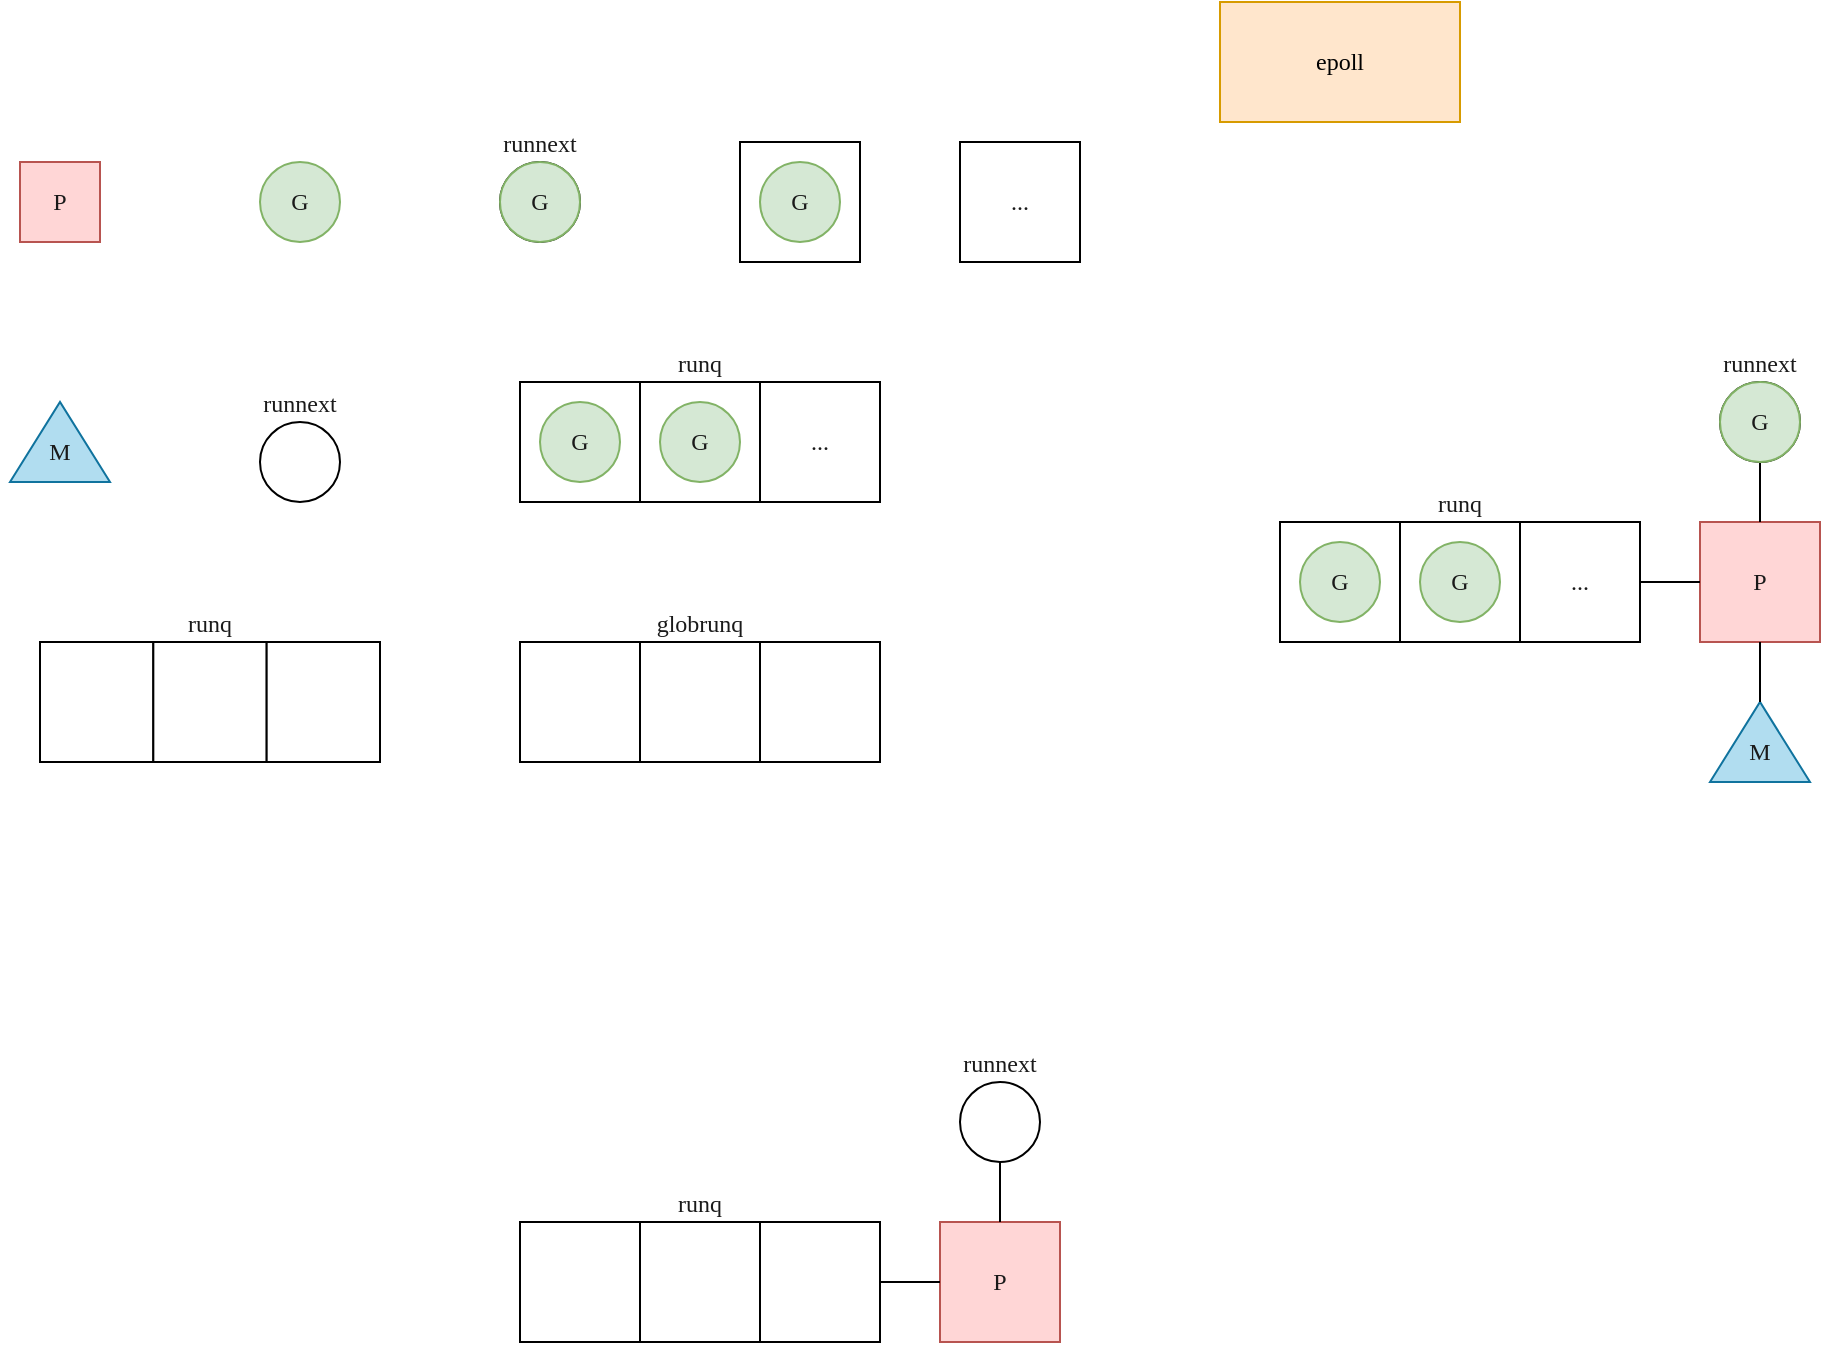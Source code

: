 <mxfile version="27.0.3" pages="15">
  <diagram id="rFoFyPpT7_7y2wTPKCte" name="common">
    <mxGraphModel dx="1173" dy="790" grid="1" gridSize="10" guides="1" tooltips="1" connect="1" arrows="1" fold="1" page="1" pageScale="1" pageWidth="850" pageHeight="1100" math="0" shadow="0">
      <root>
        <mxCell id="0" />
        <mxCell id="1" parent="0" />
        <mxCell id="BGyt4ry8vl2VcRNo7kpE-2" value="G" style="ellipse;whiteSpace=wrap;html=1;aspect=fixed;fontFamily=Source Code Pro;fontSource=https%3A%2F%2Ffonts.googleapis.com%2Fcss%3Ffamily%3DSource%2BCode%2BPro;fillColor=#d5e8d4;strokeColor=#82b366;fontColor=#1A1A1A;" parent="1" vertex="1">
          <mxGeometry x="240" y="200" width="40" height="40" as="geometry" />
        </mxCell>
        <mxCell id="EyuiErXYMiyaICLS7rVg-1" value="P" style="whiteSpace=wrap;html=1;aspect=fixed;fontFamily=Source Code Pro;fontSource=https%3A%2F%2Ffonts.googleapis.com%2Fcss%3Ffamily%3DSource%2BCode%2BPro;fillColor=#FFD6D6;strokeColor=#b85450;fontColor=#1A1A1A;" parent="1" vertex="1">
          <mxGeometry x="120" y="200" width="40" height="40" as="geometry" />
        </mxCell>
        <mxCell id="fMGKRXIZPXLRz5OPZkD_-9" value="runnext" style="ellipse;whiteSpace=wrap;html=1;aspect=fixed;verticalAlign=bottom;labelPosition=center;verticalLabelPosition=top;align=center;fontFamily=Source Code Pro;fontSource=https%3A%2F%2Ffonts.googleapis.com%2Fcss%3Ffamily%3DSource%2BCode%2BPro;fontColor=#1A1A1A;" parent="1" vertex="1">
          <mxGeometry x="240" y="330" width="40" height="40" as="geometry" />
        </mxCell>
        <mxCell id="fMGKRXIZPXLRz5OPZkD_-12" value="" style="group;fontColor=#1A1A1A;verticalAlign=top;fontFamily=Source Code Pro;fontSource=https%3A%2F%2Ffonts.googleapis.com%2Fcss%3Ffamily%3DSource%2BCode%2BPro;" parent="1" vertex="1" connectable="0">
          <mxGeometry x="360" y="200" width="40" height="40" as="geometry" />
        </mxCell>
        <mxCell id="fMGKRXIZPXLRz5OPZkD_-10" value="runnext" style="ellipse;whiteSpace=wrap;html=1;aspect=fixed;verticalAlign=bottom;labelPosition=center;verticalLabelPosition=top;align=center;fontFamily=Source Code Pro;fontSource=https%3A%2F%2Ffonts.googleapis.com%2Fcss%3Ffamily%3DSource%2BCode%2BPro;fontColor=#1A1A1A;" parent="fMGKRXIZPXLRz5OPZkD_-12" vertex="1">
          <mxGeometry width="40" height="40" as="geometry" />
        </mxCell>
        <mxCell id="fMGKRXIZPXLRz5OPZkD_-11" value="G" style="ellipse;whiteSpace=wrap;html=1;aspect=fixed;fontFamily=Source Code Pro;fontSource=https%3A%2F%2Ffonts.googleapis.com%2Fcss%3Ffamily%3DSource%2BCode%2BPro;fillColor=#d5e8d4;strokeColor=#82b366;fontColor=#1A1A1A;" parent="fMGKRXIZPXLRz5OPZkD_-12" vertex="1">
          <mxGeometry width="40" height="40" as="geometry" />
        </mxCell>
        <mxCell id="fMGKRXIZPXLRz5OPZkD_-22" value="" style="group;fontColor=#1A1A1A;fontFamily=Source Code Pro;fontSource=https%3A%2F%2Ffonts.googleapis.com%2Fcss%3Ffamily%3DSource%2BCode%2BPro;" parent="1" vertex="1" connectable="0">
          <mxGeometry x="480" y="190" width="60" height="60" as="geometry" />
        </mxCell>
        <mxCell id="fMGKRXIZPXLRz5OPZkD_-13" value="" style="rounded=0;whiteSpace=wrap;html=1;fontColor=#1A1A1A;fontFamily=Source Code Pro;fontSource=https%3A%2F%2Ffonts.googleapis.com%2Fcss%3Ffamily%3DSource%2BCode%2BPro;" parent="fMGKRXIZPXLRz5OPZkD_-22" vertex="1">
          <mxGeometry width="60" height="60" as="geometry" />
        </mxCell>
        <mxCell id="fMGKRXIZPXLRz5OPZkD_-16" value="G" style="ellipse;whiteSpace=wrap;html=1;aspect=fixed;fontFamily=Source Code Pro;fontSource=https%3A%2F%2Ffonts.googleapis.com%2Fcss%3Ffamily%3DSource%2BCode%2BPro;fillColor=#d5e8d4;strokeColor=#82b366;fontColor=#1A1A1A;" parent="fMGKRXIZPXLRz5OPZkD_-22" vertex="1">
          <mxGeometry x="10" y="10" width="40" height="40" as="geometry" />
        </mxCell>
        <mxCell id="fMGKRXIZPXLRz5OPZkD_-29" value="..." style="rounded=0;whiteSpace=wrap;html=1;fontColor=#1A1A1A;fontFamily=Source Code Pro;fontSource=https%3A%2F%2Ffonts.googleapis.com%2Fcss%3Ffamily%3DSource%2BCode%2BPro;" parent="1" vertex="1">
          <mxGeometry x="590" y="190" width="60" height="60" as="geometry" />
        </mxCell>
        <mxCell id="fMGKRXIZPXLRz5OPZkD_-34" value="" style="group;fontColor=#1A1A1A;fontFamily=Source Code Pro;fontSource=https%3A%2F%2Ffonts.googleapis.com%2Fcss%3Ffamily%3DSource%2BCode%2BPro;" parent="1" vertex="1" connectable="0">
          <mxGeometry x="110" y="320" width="60" height="40" as="geometry" />
        </mxCell>
        <mxCell id="fMGKRXIZPXLRz5OPZkD_-33" value="" style="triangle;whiteSpace=wrap;html=1;fillColor=#b1ddf0;strokeColor=#10739e;rotation=-90;fontColor=#1A1A1A;fontFamily=Source Code Pro;fontSource=https%3A%2F%2Ffonts.googleapis.com%2Fcss%3Ffamily%3DSource%2BCode%2BPro;" parent="fMGKRXIZPXLRz5OPZkD_-34" vertex="1">
          <mxGeometry x="10" y="-5" width="40" height="50" as="geometry" />
        </mxCell>
        <mxCell id="fMGKRXIZPXLRz5OPZkD_-6" value="&lt;font&gt;M&lt;/font&gt;" style="text;html=1;align=center;verticalAlign=middle;whiteSpace=wrap;rounded=0;fontColor=#1A1A1A;fontFamily=Source Code Pro;fontSource=https%3A%2F%2Ffonts.googleapis.com%2Fcss%3Ffamily%3DSource%2BCode%2BPro;" parent="fMGKRXIZPXLRz5OPZkD_-34" vertex="1">
          <mxGeometry y="10" width="60" height="30" as="geometry" />
        </mxCell>
        <mxCell id="Wz6meKozHhNoAIKzaoeJ-21" value="P" style="whiteSpace=wrap;html=1;aspect=fixed;fontFamily=Source Code Pro;fontSource=https%3A%2F%2Ffonts.googleapis.com%2Fcss%3Ffamily%3DSource%2BCode%2BPro;fillColor=#FFD6D6;strokeColor=#b85450;fontColor=#1A1A1A;" parent="1" vertex="1">
          <mxGeometry x="960" y="380" width="60" height="60" as="geometry" />
        </mxCell>
        <mxCell id="Wz6meKozHhNoAIKzaoeJ-22" value="" style="group;fontColor=#1A1A1A;fontFamily=Source Code Pro;fontSource=https%3A%2F%2Ffonts.googleapis.com%2Fcss%3Ffamily%3DSource%2BCode%2BPro;" parent="1" vertex="1" connectable="0">
          <mxGeometry x="960" y="470" width="60" height="40" as="geometry" />
        </mxCell>
        <mxCell id="Wz6meKozHhNoAIKzaoeJ-23" value="" style="triangle;whiteSpace=wrap;html=1;fillColor=#b1ddf0;strokeColor=#10739e;rotation=-90;fontColor=#1A1A1A;fontFamily=Source Code Pro;fontSource=https%3A%2F%2Ffonts.googleapis.com%2Fcss%3Ffamily%3DSource%2BCode%2BPro;" parent="Wz6meKozHhNoAIKzaoeJ-22" vertex="1">
          <mxGeometry x="10" y="-5" width="40" height="50" as="geometry" />
        </mxCell>
        <mxCell id="Wz6meKozHhNoAIKzaoeJ-24" value="&lt;font&gt;M&lt;/font&gt;" style="text;html=1;align=center;verticalAlign=middle;whiteSpace=wrap;rounded=0;fontColor=#1A1A1A;fontFamily=Source Code Pro;fontSource=https%3A%2F%2Ffonts.googleapis.com%2Fcss%3Ffamily%3DSource%2BCode%2BPro;" parent="Wz6meKozHhNoAIKzaoeJ-22" vertex="1">
          <mxGeometry y="10" width="60" height="30" as="geometry" />
        </mxCell>
        <mxCell id="Wz6meKozHhNoAIKzaoeJ-25" value="" style="endArrow=none;html=1;rounded=0;exitX=0.5;exitY=1;exitDx=0;exitDy=0;fontFamily=Source Code Pro;fontSource=https%3A%2F%2Ffonts.googleapis.com%2Fcss%3Ffamily%3DSource%2BCode%2BPro;" parent="1" source="Wz6meKozHhNoAIKzaoeJ-28" target="Wz6meKozHhNoAIKzaoeJ-21" edge="1">
          <mxGeometry width="50" height="50" relative="1" as="geometry">
            <mxPoint x="990" y="460" as="sourcePoint" />
            <mxPoint x="940" y="430" as="targetPoint" />
          </mxGeometry>
        </mxCell>
        <mxCell id="Wz6meKozHhNoAIKzaoeJ-26" value="" style="group;fontColor=#1A1A1A;verticalAlign=bottom;labelPosition=center;verticalLabelPosition=bottom;align=center;fontFamily=Source Code Pro;fontSource=https%3A%2F%2Ffonts.googleapis.com%2Fcss%3Ffamily%3DSource%2BCode%2BPro;" parent="1" vertex="1" connectable="0">
          <mxGeometry x="970" y="310" width="40" height="40" as="geometry" />
        </mxCell>
        <mxCell id="Wz6meKozHhNoAIKzaoeJ-27" value="runnext" style="ellipse;whiteSpace=wrap;html=1;aspect=fixed;verticalAlign=bottom;labelPosition=center;verticalLabelPosition=top;align=center;fontFamily=Source Code Pro;fontSource=https%3A%2F%2Ffonts.googleapis.com%2Fcss%3Ffamily%3DSource%2BCode%2BPro;fontColor=#1A1A1A;" parent="Wz6meKozHhNoAIKzaoeJ-26" vertex="1">
          <mxGeometry width="40" height="40" as="geometry" />
        </mxCell>
        <mxCell id="Wz6meKozHhNoAIKzaoeJ-28" value="G" style="ellipse;whiteSpace=wrap;html=1;aspect=fixed;fontFamily=Source Code Pro;fontSource=https%3A%2F%2Ffonts.googleapis.com%2Fcss%3Ffamily%3DSource%2BCode%2BPro;fillColor=#d5e8d4;strokeColor=#82b366;fontColor=#1A1A1A;" parent="Wz6meKozHhNoAIKzaoeJ-26" vertex="1">
          <mxGeometry width="40" height="40" as="geometry" />
        </mxCell>
        <mxCell id="Wz6meKozHhNoAIKzaoeJ-29" value="" style="group;fontColor=#1A1A1A;fontFamily=Source Code Pro;fontSource=https%3A%2F%2Ffonts.googleapis.com%2Fcss%3Ffamily%3DSource%2BCode%2BPro;" parent="1" vertex="1" connectable="0">
          <mxGeometry x="750" y="380" width="180" height="60" as="geometry" />
        </mxCell>
        <mxCell id="Wz6meKozHhNoAIKzaoeJ-30" value="runq" style="rounded=0;whiteSpace=wrap;html=1;verticalAlign=bottom;labelPosition=center;verticalLabelPosition=top;align=center;fontFamily=Source Code Pro;fontSource=https%3A%2F%2Ffonts.googleapis.com%2Fcss%3Ffamily%3DSource%2BCode%2BPro;fontColor=#1A1A1A;" parent="Wz6meKozHhNoAIKzaoeJ-29" vertex="1">
          <mxGeometry width="180" height="60" as="geometry" />
        </mxCell>
        <mxCell id="Wz6meKozHhNoAIKzaoeJ-34" value="" style="group;fontColor=#1A1A1A;fontFamily=Source Code Pro;fontSource=https%3A%2F%2Ffonts.googleapis.com%2Fcss%3Ffamily%3DSource%2BCode%2BPro;" parent="Wz6meKozHhNoAIKzaoeJ-29" vertex="1" connectable="0">
          <mxGeometry x="60" width="60" height="60" as="geometry" />
        </mxCell>
        <mxCell id="Wz6meKozHhNoAIKzaoeJ-35" value="" style="rounded=0;whiteSpace=wrap;html=1;fontColor=#1A1A1A;fontFamily=Source Code Pro;fontSource=https%3A%2F%2Ffonts.googleapis.com%2Fcss%3Ffamily%3DSource%2BCode%2BPro;" parent="Wz6meKozHhNoAIKzaoeJ-34" vertex="1">
          <mxGeometry width="60" height="60" as="geometry" />
        </mxCell>
        <mxCell id="Wz6meKozHhNoAIKzaoeJ-36" value="G" style="ellipse;whiteSpace=wrap;html=1;aspect=fixed;fontFamily=Source Code Pro;fontSource=https%3A%2F%2Ffonts.googleapis.com%2Fcss%3Ffamily%3DSource%2BCode%2BPro;fillColor=#d5e8d4;strokeColor=#82b366;fontColor=#1A1A1A;" parent="Wz6meKozHhNoAIKzaoeJ-34" vertex="1">
          <mxGeometry x="10" y="10" width="40" height="40" as="geometry" />
        </mxCell>
        <mxCell id="Wz6meKozHhNoAIKzaoeJ-37" value="..." style="rounded=0;whiteSpace=wrap;html=1;fontColor=#1A1A1A;fontFamily=Source Code Pro;fontSource=https%3A%2F%2Ffonts.googleapis.com%2Fcss%3Ffamily%3DSource%2BCode%2BPro;" parent="Wz6meKozHhNoAIKzaoeJ-29" vertex="1">
          <mxGeometry x="120" width="60" height="60" as="geometry" />
        </mxCell>
        <mxCell id="nxKMWDDDJckd5T8ekEei-10" value="G" style="ellipse;whiteSpace=wrap;html=1;aspect=fixed;fontFamily=Source Code Pro;fontSource=https%3A%2F%2Ffonts.googleapis.com%2Fcss%3Ffamily%3DSource%2BCode%2BPro;fillColor=#d5e8d4;strokeColor=#82b366;fontColor=#1A1A1A;" parent="Wz6meKozHhNoAIKzaoeJ-29" vertex="1">
          <mxGeometry x="10" y="10" width="40" height="40" as="geometry" />
        </mxCell>
        <mxCell id="Wz6meKozHhNoAIKzaoeJ-38" value="" style="endArrow=none;html=1;rounded=0;fontFamily=Source Code Pro;fontSource=https%3A%2F%2Ffonts.googleapis.com%2Fcss%3Ffamily%3DSource%2BCode%2BPro;" parent="1" source="Wz6meKozHhNoAIKzaoeJ-21" target="Wz6meKozHhNoAIKzaoeJ-37" edge="1">
          <mxGeometry width="50" height="50" relative="1" as="geometry">
            <mxPoint x="1000" y="360" as="sourcePoint" />
            <mxPoint x="1000" y="400" as="targetPoint" />
          </mxGeometry>
        </mxCell>
        <mxCell id="Wz6meKozHhNoAIKzaoeJ-39" value="" style="endArrow=none;html=1;rounded=0;fontFamily=Source Code Pro;fontSource=https%3A%2F%2Ffonts.googleapis.com%2Fcss%3Ffamily%3DSource%2BCode%2BPro;" parent="1" edge="1" source="Wz6meKozHhNoAIKzaoeJ-21">
          <mxGeometry width="50" height="50" relative="1" as="geometry">
            <mxPoint x="990" y="430" as="sourcePoint" />
            <mxPoint x="990" y="470" as="targetPoint" />
          </mxGeometry>
        </mxCell>
        <mxCell id="Wz6meKozHhNoAIKzaoeJ-95" value="epoll" style="rounded=0;whiteSpace=wrap;html=1;fillColor=#ffe6cc;strokeColor=#d79b00;fontFamily=Source Code Pro;fontSource=https%3A%2F%2Ffonts.googleapis.com%2Fcss%3Ffamily%3DSource%2BCode%2BPro;" parent="1" vertex="1">
          <mxGeometry x="720" y="120" width="120" height="60" as="geometry" />
        </mxCell>
        <mxCell id="KI44q-D65U12VzD2j8oT-1" value="" style="group;fontColor=#1A1A1A;fontFamily=Source Code Pro;fontSource=https%3A%2F%2Ffonts.googleapis.com%2Fcss%3Ffamily%3DSource%2BCode%2BPro;" parent="1" vertex="1" connectable="0">
          <mxGeometry x="130" y="440" width="170" height="60" as="geometry" />
        </mxCell>
        <mxCell id="KI44q-D65U12VzD2j8oT-2" value="runq" style="rounded=0;whiteSpace=wrap;html=1;verticalAlign=bottom;labelPosition=center;verticalLabelPosition=top;align=center;fontFamily=Source Code Pro;fontSource=https%3A%2F%2Ffonts.googleapis.com%2Fcss%3Ffamily%3DSource%2BCode%2BPro;fontColor=#1A1A1A;" parent="KI44q-D65U12VzD2j8oT-1" vertex="1">
          <mxGeometry width="170" height="60" as="geometry" />
        </mxCell>
        <mxCell id="KI44q-D65U12VzD2j8oT-3" value="" style="group;fontColor=#1A1A1A;fontFamily=Source Code Pro;fontSource=https%3A%2F%2Ffonts.googleapis.com%2Fcss%3Ffamily%3DSource%2BCode%2BPro;" parent="KI44q-D65U12VzD2j8oT-1" vertex="1" connectable="0">
          <mxGeometry width="56.667" height="60" as="geometry" />
        </mxCell>
        <mxCell id="KI44q-D65U12VzD2j8oT-4" value="" style="rounded=0;whiteSpace=wrap;html=1;fontColor=#1A1A1A;fontFamily=Source Code Pro;fontSource=https%3A%2F%2Ffonts.googleapis.com%2Fcss%3Ffamily%3DSource%2BCode%2BPro;" parent="KI44q-D65U12VzD2j8oT-3" vertex="1">
          <mxGeometry width="56.667" height="60" as="geometry" />
        </mxCell>
        <mxCell id="KI44q-D65U12VzD2j8oT-6" value="" style="group;fontColor=#1A1A1A;fontFamily=Source Code Pro;fontSource=https%3A%2F%2Ffonts.googleapis.com%2Fcss%3Ffamily%3DSource%2BCode%2BPro;" parent="KI44q-D65U12VzD2j8oT-1" vertex="1" connectable="0">
          <mxGeometry x="56.667" width="56.667" height="60" as="geometry" />
        </mxCell>
        <mxCell id="KI44q-D65U12VzD2j8oT-7" value="" style="rounded=0;whiteSpace=wrap;html=1;fontColor=#1A1A1A;fontFamily=Source Code Pro;fontSource=https%3A%2F%2Ffonts.googleapis.com%2Fcss%3Ffamily%3DSource%2BCode%2BPro;" parent="KI44q-D65U12VzD2j8oT-6" vertex="1">
          <mxGeometry width="56.667" height="60" as="geometry" />
        </mxCell>
        <mxCell id="KI44q-D65U12VzD2j8oT-9" value="" style="rounded=0;whiteSpace=wrap;html=1;fontColor=#1A1A1A;fontFamily=Source Code Pro;fontSource=https%3A%2F%2Ffonts.googleapis.com%2Fcss%3Ffamily%3DSource%2BCode%2BPro;" parent="KI44q-D65U12VzD2j8oT-1" vertex="1">
          <mxGeometry x="113.333" width="56.667" height="60" as="geometry" />
        </mxCell>
        <mxCell id="KI44q-D65U12VzD2j8oT-18" value="globrunq" style="rounded=0;whiteSpace=wrap;html=1;verticalAlign=bottom;labelPosition=center;verticalLabelPosition=top;align=center;fontFamily=Source Code Pro;fontSource=https%3A%2F%2Ffonts.googleapis.com%2Fcss%3Ffamily%3DSource%2BCode%2BPro;fontColor=#1A1A1A;" parent="1" vertex="1">
          <mxGeometry x="370" y="440" width="180" height="60" as="geometry" />
        </mxCell>
        <mxCell id="KI44q-D65U12VzD2j8oT-19" value="" style="group;fontColor=#1A1A1A;fontFamily=Source Code Pro;fontSource=https%3A%2F%2Ffonts.googleapis.com%2Fcss%3Ffamily%3DSource%2BCode%2BPro;" parent="1" vertex="1" connectable="0">
          <mxGeometry x="370" y="440" width="60" height="60" as="geometry" />
        </mxCell>
        <mxCell id="KI44q-D65U12VzD2j8oT-20" value="" style="rounded=0;whiteSpace=wrap;html=1;fontColor=#1A1A1A;fontFamily=Source Code Pro;fontSource=https%3A%2F%2Ffonts.googleapis.com%2Fcss%3Ffamily%3DSource%2BCode%2BPro;" parent="KI44q-D65U12VzD2j8oT-19" vertex="1">
          <mxGeometry width="60" height="60" as="geometry" />
        </mxCell>
        <mxCell id="KI44q-D65U12VzD2j8oT-21" value="" style="group;fontColor=#1A1A1A;fontFamily=Source Code Pro;fontSource=https%3A%2F%2Ffonts.googleapis.com%2Fcss%3Ffamily%3DSource%2BCode%2BPro;" parent="1" vertex="1" connectable="0">
          <mxGeometry x="430" y="440" width="60" height="60" as="geometry" />
        </mxCell>
        <mxCell id="KI44q-D65U12VzD2j8oT-22" value="" style="rounded=0;whiteSpace=wrap;html=1;fontColor=#1A1A1A;fontFamily=Source Code Pro;fontSource=https%3A%2F%2Ffonts.googleapis.com%2Fcss%3Ffamily%3DSource%2BCode%2BPro;" parent="KI44q-D65U12VzD2j8oT-21" vertex="1">
          <mxGeometry width="60" height="60" as="geometry" />
        </mxCell>
        <mxCell id="KI44q-D65U12VzD2j8oT-23" value="" style="rounded=0;whiteSpace=wrap;html=1;fontColor=#1A1A1A;fontFamily=Source Code Pro;fontSource=https%3A%2F%2Ffonts.googleapis.com%2Fcss%3Ffamily%3DSource%2BCode%2BPro;" parent="1" vertex="1">
          <mxGeometry x="490" y="440" width="60" height="60" as="geometry" />
        </mxCell>
        <mxCell id="nxKMWDDDJckd5T8ekEei-11" value="" style="group;fontColor=#1A1A1A;fontFamily=Source Code Pro;fontSource=https%3A%2F%2Ffonts.googleapis.com%2Fcss%3Ffamily%3DSource%2BCode%2BPro;" parent="1" vertex="1" connectable="0">
          <mxGeometry x="370" y="310" width="180" height="60" as="geometry" />
        </mxCell>
        <mxCell id="nxKMWDDDJckd5T8ekEei-12" value="runq" style="rounded=0;whiteSpace=wrap;html=1;verticalAlign=bottom;labelPosition=center;verticalLabelPosition=top;align=center;fontFamily=Source Code Pro;fontSource=https%3A%2F%2Ffonts.googleapis.com%2Fcss%3Ffamily%3DSource%2BCode%2BPro;fontColor=#1A1A1A;" parent="nxKMWDDDJckd5T8ekEei-11" vertex="1">
          <mxGeometry width="180" height="60" as="geometry" />
        </mxCell>
        <mxCell id="nxKMWDDDJckd5T8ekEei-13" value="" style="group;fontColor=#1A1A1A;fontFamily=Source Code Pro;fontSource=https%3A%2F%2Ffonts.googleapis.com%2Fcss%3Ffamily%3DSource%2BCode%2BPro;" parent="nxKMWDDDJckd5T8ekEei-11" vertex="1" connectable="0">
          <mxGeometry x="60" width="60" height="60" as="geometry" />
        </mxCell>
        <mxCell id="nxKMWDDDJckd5T8ekEei-14" value="" style="rounded=0;whiteSpace=wrap;html=1;fontColor=#1A1A1A;fontFamily=Source Code Pro;fontSource=https%3A%2F%2Ffonts.googleapis.com%2Fcss%3Ffamily%3DSource%2BCode%2BPro;" parent="nxKMWDDDJckd5T8ekEei-13" vertex="1">
          <mxGeometry width="60" height="60" as="geometry" />
        </mxCell>
        <mxCell id="nxKMWDDDJckd5T8ekEei-15" value="G" style="ellipse;whiteSpace=wrap;html=1;aspect=fixed;fontFamily=Source Code Pro;fontSource=https%3A%2F%2Ffonts.googleapis.com%2Fcss%3Ffamily%3DSource%2BCode%2BPro;fillColor=#d5e8d4;strokeColor=#82b366;fontColor=#1A1A1A;" parent="nxKMWDDDJckd5T8ekEei-13" vertex="1">
          <mxGeometry x="10" y="10" width="40" height="40" as="geometry" />
        </mxCell>
        <mxCell id="nxKMWDDDJckd5T8ekEei-16" value="..." style="rounded=0;whiteSpace=wrap;html=1;fontColor=#1A1A1A;fontFamily=Source Code Pro;fontSource=https%3A%2F%2Ffonts.googleapis.com%2Fcss%3Ffamily%3DSource%2BCode%2BPro;" parent="nxKMWDDDJckd5T8ekEei-11" vertex="1">
          <mxGeometry x="120" width="60" height="60" as="geometry" />
        </mxCell>
        <mxCell id="nxKMWDDDJckd5T8ekEei-17" value="G" style="ellipse;whiteSpace=wrap;html=1;aspect=fixed;fontFamily=Source Code Pro;fontSource=https%3A%2F%2Ffonts.googleapis.com%2Fcss%3Ffamily%3DSource%2BCode%2BPro;fillColor=#d5e8d4;strokeColor=#82b366;fontColor=#1A1A1A;" parent="nxKMWDDDJckd5T8ekEei-11" vertex="1">
          <mxGeometry x="10" y="10" width="40" height="40" as="geometry" />
        </mxCell>
        <mxCell id="S_QsVP4oyCaPbynQ4C7S-1" value="P" style="whiteSpace=wrap;html=1;aspect=fixed;fontFamily=Source Code Pro;fontSource=https%3A%2F%2Ffonts.googleapis.com%2Fcss%3Ffamily%3DSource%2BCode%2BPro;fillColor=#FFD6D6;strokeColor=#b85450;fontColor=#1A1A1A;" vertex="1" parent="1">
          <mxGeometry x="580" y="730" width="60" height="60" as="geometry" />
        </mxCell>
        <mxCell id="S_QsVP4oyCaPbynQ4C7S-5" value="" style="endArrow=none;html=1;rounded=0;exitX=0.5;exitY=1;exitDx=0;exitDy=0;fontFamily=Source Code Pro;fontSource=https%3A%2F%2Ffonts.googleapis.com%2Fcss%3Ffamily%3DSource%2BCode%2BPro;" edge="1" parent="1" target="S_QsVP4oyCaPbynQ4C7S-1">
          <mxGeometry width="50" height="50" relative="1" as="geometry">
            <mxPoint x="610" y="700" as="sourcePoint" />
            <mxPoint x="560" y="780" as="targetPoint" />
          </mxGeometry>
        </mxCell>
        <mxCell id="S_QsVP4oyCaPbynQ4C7S-9" value="" style="group;fontColor=#1A1A1A;fontFamily=Source Code Pro;fontSource=https%3A%2F%2Ffonts.googleapis.com%2Fcss%3Ffamily%3DSource%2BCode%2BPro;" vertex="1" connectable="0" parent="1">
          <mxGeometry x="370" y="730" width="180" height="60" as="geometry" />
        </mxCell>
        <mxCell id="S_QsVP4oyCaPbynQ4C7S-10" value="runq" style="rounded=0;whiteSpace=wrap;html=1;verticalAlign=bottom;labelPosition=center;verticalLabelPosition=top;align=center;fontFamily=Source Code Pro;fontSource=https%3A%2F%2Ffonts.googleapis.com%2Fcss%3Ffamily%3DSource%2BCode%2BPro;fontColor=#1A1A1A;" vertex="1" parent="S_QsVP4oyCaPbynQ4C7S-9">
          <mxGeometry width="180" height="60" as="geometry" />
        </mxCell>
        <mxCell id="S_QsVP4oyCaPbynQ4C7S-11" value="" style="group;fontColor=#1A1A1A;fontFamily=Source Code Pro;fontSource=https%3A%2F%2Ffonts.googleapis.com%2Fcss%3Ffamily%3DSource%2BCode%2BPro;" vertex="1" connectable="0" parent="S_QsVP4oyCaPbynQ4C7S-9">
          <mxGeometry x="60" width="60" height="60" as="geometry" />
        </mxCell>
        <mxCell id="S_QsVP4oyCaPbynQ4C7S-12" value="" style="rounded=0;whiteSpace=wrap;html=1;fontColor=#1A1A1A;fontFamily=Source Code Pro;fontSource=https%3A%2F%2Ffonts.googleapis.com%2Fcss%3Ffamily%3DSource%2BCode%2BPro;" vertex="1" parent="S_QsVP4oyCaPbynQ4C7S-11">
          <mxGeometry width="60" height="60" as="geometry" />
        </mxCell>
        <mxCell id="S_QsVP4oyCaPbynQ4C7S-14" value="" style="rounded=0;whiteSpace=wrap;html=1;fontColor=#1A1A1A;fontFamily=Source Code Pro;fontSource=https%3A%2F%2Ffonts.googleapis.com%2Fcss%3Ffamily%3DSource%2BCode%2BPro;" vertex="1" parent="S_QsVP4oyCaPbynQ4C7S-9">
          <mxGeometry x="120" width="60" height="60" as="geometry" />
        </mxCell>
        <mxCell id="S_QsVP4oyCaPbynQ4C7S-16" value="" style="endArrow=none;html=1;rounded=0;fontFamily=Source Code Pro;fontSource=https%3A%2F%2Ffonts.googleapis.com%2Fcss%3Ffamily%3DSource%2BCode%2BPro;" edge="1" parent="1" source="S_QsVP4oyCaPbynQ4C7S-1" target="S_QsVP4oyCaPbynQ4C7S-14">
          <mxGeometry width="50" height="50" relative="1" as="geometry">
            <mxPoint x="620" y="710" as="sourcePoint" />
            <mxPoint x="620" y="750" as="targetPoint" />
          </mxGeometry>
        </mxCell>
        <mxCell id="S_QsVP4oyCaPbynQ4C7S-18" value="runnext" style="ellipse;whiteSpace=wrap;html=1;aspect=fixed;verticalAlign=bottom;labelPosition=center;verticalLabelPosition=top;align=center;fontFamily=Source Code Pro;fontSource=https%3A%2F%2Ffonts.googleapis.com%2Fcss%3Ffamily%3DSource%2BCode%2BPro;fontColor=#1A1A1A;" vertex="1" parent="1">
          <mxGeometry x="590" y="660" width="40" height="40" as="geometry" />
        </mxCell>
      </root>
    </mxGraphModel>
  </diagram>
  <diagram id="9K1D55y9Eo-14SGr6bXI" name="program_bootstrap.png">
    <mxGraphModel dx="1416" dy="790" grid="1" gridSize="10" guides="1" tooltips="1" connect="1" arrows="1" fold="1" page="1" pageScale="1" pageWidth="850" pageHeight="1100" math="0" shadow="0">
      <root>
        <mxCell id="0" />
        <mxCell id="1" parent="0" />
        <mxCell id="M0j5SuSQgr3uQ8tBK2mj-1" value="P0&lt;div&gt;running&lt;/div&gt;" style="whiteSpace=wrap;html=1;aspect=fixed;fontFamily=Source Code Pro;fontSource=https%3A%2F%2Ffonts.googleapis.com%2Fcss%3Ffamily%3DSource%2BCode%2BPro;fillColor=#FFD6D6;strokeColor=#b85450;fontColor=#1A1A1A;" parent="1" vertex="1">
          <mxGeometry x="230" y="270" width="60" height="60" as="geometry" />
        </mxCell>
        <mxCell id="M0j5SuSQgr3uQ8tBK2mj-2" value="" style="group;fontColor=#1A1A1A;fontFamily=Source Code Pro;fontSource=https%3A%2F%2Ffonts.googleapis.com%2Fcss%3Ffamily%3DSource%2BCode%2BPro;" parent="1" vertex="1" connectable="0">
          <mxGeometry x="230" y="360" width="60" height="40" as="geometry" />
        </mxCell>
        <mxCell id="M0j5SuSQgr3uQ8tBK2mj-3" value="" style="triangle;whiteSpace=wrap;html=1;fillColor=#b1ddf0;strokeColor=#10739e;rotation=-90;fontColor=#1A1A1A;fontFamily=Source Code Pro;fontSource=https%3A%2F%2Ffonts.googleapis.com%2Fcss%3Ffamily%3DSource%2BCode%2BPro;" parent="M0j5SuSQgr3uQ8tBK2mj-2" vertex="1">
          <mxGeometry x="10" y="-5" width="40" height="50" as="geometry" />
        </mxCell>
        <mxCell id="M0j5SuSQgr3uQ8tBK2mj-4" value="M0" style="text;html=1;align=center;verticalAlign=middle;whiteSpace=wrap;rounded=0;fontColor=#1A1A1A;fontFamily=Source Code Pro;fontSource=https%3A%2F%2Ffonts.googleapis.com%2Fcss%3Ffamily%3DSource%2BCode%2BPro;" parent="M0j5SuSQgr3uQ8tBK2mj-2" vertex="1">
          <mxGeometry y="10" width="60" height="30" as="geometry" />
        </mxCell>
        <mxCell id="M0j5SuSQgr3uQ8tBK2mj-5" value="" style="endArrow=none;html=1;rounded=0;exitX=0.5;exitY=1;exitDx=0;exitDy=0;fontFamily=Source Code Pro;fontSource=https%3A%2F%2Ffonts.googleapis.com%2Fcss%3Ffamily%3DSource%2BCode%2BPro;" parent="1" target="M0j5SuSQgr3uQ8tBK2mj-1" edge="1">
          <mxGeometry width="50" height="50" relative="1" as="geometry">
            <mxPoint x="260" y="240" as="sourcePoint" />
            <mxPoint x="210" y="320" as="targetPoint" />
          </mxGeometry>
        </mxCell>
        <mxCell id="M0j5SuSQgr3uQ8tBK2mj-6" value="" style="group;fontColor=#1A1A1A;verticalAlign=bottom;labelPosition=center;verticalLabelPosition=bottom;align=center;fontFamily=Source Code Pro;fontSource=https%3A%2F%2Ffonts.googleapis.com%2Fcss%3Ffamily%3DSource%2BCode%2BPro;" parent="1" vertex="1" connectable="0">
          <mxGeometry x="240" y="200" width="40" height="40" as="geometry" />
        </mxCell>
        <mxCell id="M0j5SuSQgr3uQ8tBK2mj-7" value="runnext" style="ellipse;whiteSpace=wrap;html=1;aspect=fixed;verticalAlign=bottom;labelPosition=center;verticalLabelPosition=top;align=center;fontFamily=Source Code Pro;fontSource=https%3A%2F%2Ffonts.googleapis.com%2Fcss%3Ffamily%3DSource%2BCode%2BPro;fontColor=#1A1A1A;" parent="M0j5SuSQgr3uQ8tBK2mj-6" vertex="1">
          <mxGeometry width="40" height="40" as="geometry" />
        </mxCell>
        <mxCell id="M0j5SuSQgr3uQ8tBK2mj-9" value="" style="group;fontColor=#1A1A1A;fontFamily=Source Code Pro;fontSource=https%3A%2F%2Ffonts.googleapis.com%2Fcss%3Ffamily%3DSource%2BCode%2BPro;" parent="1" vertex="1" connectable="0">
          <mxGeometry x="20" y="270" width="180" height="60" as="geometry" />
        </mxCell>
        <mxCell id="M0j5SuSQgr3uQ8tBK2mj-10" value="runq" style="rounded=0;whiteSpace=wrap;html=1;verticalAlign=bottom;labelPosition=center;verticalLabelPosition=top;align=center;fontFamily=Source Code Pro;fontSource=https%3A%2F%2Ffonts.googleapis.com%2Fcss%3Ffamily%3DSource%2BCode%2BPro;fontColor=#1A1A1A;" parent="M0j5SuSQgr3uQ8tBK2mj-9" vertex="1">
          <mxGeometry x="10" width="170" height="60" as="geometry" />
        </mxCell>
        <mxCell id="M0j5SuSQgr3uQ8tBK2mj-11" value="" style="group;fontColor=#1A1A1A;fontFamily=Source Code Pro;fontSource=https%3A%2F%2Ffonts.googleapis.com%2Fcss%3Ffamily%3DSource%2BCode%2BPro;" parent="M0j5SuSQgr3uQ8tBK2mj-9" vertex="1" connectable="0">
          <mxGeometry width="60" height="60" as="geometry" />
        </mxCell>
        <mxCell id="M0j5SuSQgr3uQ8tBK2mj-12" value="" style="rounded=0;whiteSpace=wrap;html=1;fontColor=#1A1A1A;fontFamily=Source Code Pro;fontSource=https%3A%2F%2Ffonts.googleapis.com%2Fcss%3Ffamily%3DSource%2BCode%2BPro;" parent="M0j5SuSQgr3uQ8tBK2mj-11" vertex="1">
          <mxGeometry width="60" height="60" as="geometry" />
        </mxCell>
        <mxCell id="M0j5SuSQgr3uQ8tBK2mj-13" value="" style="group;fontColor=#1A1A1A;fontFamily=Source Code Pro;fontSource=https%3A%2F%2Ffonts.googleapis.com%2Fcss%3Ffamily%3DSource%2BCode%2BPro;" parent="M0j5SuSQgr3uQ8tBK2mj-9" vertex="1" connectable="0">
          <mxGeometry x="60" width="60" height="60" as="geometry" />
        </mxCell>
        <mxCell id="M0j5SuSQgr3uQ8tBK2mj-14" value="" style="rounded=0;whiteSpace=wrap;html=1;fontColor=#1A1A1A;fontFamily=Source Code Pro;fontSource=https%3A%2F%2Ffonts.googleapis.com%2Fcss%3Ffamily%3DSource%2BCode%2BPro;" parent="M0j5SuSQgr3uQ8tBK2mj-13" vertex="1">
          <mxGeometry width="60" height="60" as="geometry" />
        </mxCell>
        <mxCell id="M0j5SuSQgr3uQ8tBK2mj-15" value="" style="rounded=0;whiteSpace=wrap;html=1;fontColor=#1A1A1A;fontFamily=Source Code Pro;fontSource=https%3A%2F%2Ffonts.googleapis.com%2Fcss%3Ffamily%3DSource%2BCode%2BPro;" parent="M0j5SuSQgr3uQ8tBK2mj-9" vertex="1">
          <mxGeometry x="120" width="60" height="60" as="geometry" />
        </mxCell>
        <mxCell id="M0j5SuSQgr3uQ8tBK2mj-16" value="" style="endArrow=none;html=1;rounded=0;fontFamily=Source Code Pro;fontSource=https%3A%2F%2Ffonts.googleapis.com%2Fcss%3Ffamily%3DSource%2BCode%2BPro;" parent="1" source="M0j5SuSQgr3uQ8tBK2mj-1" target="M0j5SuSQgr3uQ8tBK2mj-15" edge="1">
          <mxGeometry width="50" height="50" relative="1" as="geometry">
            <mxPoint x="270" y="250" as="sourcePoint" />
            <mxPoint x="270" y="290" as="targetPoint" />
          </mxGeometry>
        </mxCell>
        <mxCell id="M0j5SuSQgr3uQ8tBK2mj-17" value="" style="endArrow=none;html=1;rounded=0;fontFamily=Source Code Pro;fontSource=https%3A%2F%2Ffonts.googleapis.com%2Fcss%3Ffamily%3DSource%2BCode%2BPro;" parent="1" source="M0j5SuSQgr3uQ8tBK2mj-1" edge="1">
          <mxGeometry width="50" height="50" relative="1" as="geometry">
            <mxPoint x="260" y="320" as="sourcePoint" />
            <mxPoint x="260" y="360" as="targetPoint" />
          </mxGeometry>
        </mxCell>
        <mxCell id="M0j5SuSQgr3uQ8tBK2mj-18" value="G1&lt;div&gt;(main)&lt;/div&gt;" style="ellipse;whiteSpace=wrap;html=1;aspect=fixed;fontFamily=Source Code Pro;fontSource=https%3A%2F%2Ffonts.googleapis.com%2Fcss%3Ffamily%3DSource%2BCode%2BPro;fillColor=#d5e8d4;strokeColor=#82b366;fontColor=#1A1A1A;" parent="1" vertex="1">
          <mxGeometry x="360" y="340" width="40" height="40" as="geometry" />
        </mxCell>
        <mxCell id="M0j5SuSQgr3uQ8tBK2mj-19" value="executes" style="endArrow=none;html=1;rounded=0;fontFamily=Source Code Pro;fontSource=https%3A%2F%2Ffonts.googleapis.com%2Fcss%3Ffamily%3DSource%2BCode%2BPro;entryX=1;entryY=0.5;entryDx=0;entryDy=0;" parent="1" source="M0j5SuSQgr3uQ8tBK2mj-18" target="M0j5SuSQgr3uQ8tBK2mj-3" edge="1">
          <mxGeometry width="50" height="50" relative="1" as="geometry">
            <mxPoint x="250" y="310" as="sourcePoint" />
            <mxPoint x="210" y="310" as="targetPoint" />
            <mxPoint as="offset" />
          </mxGeometry>
        </mxCell>
        <mxCell id="dD1ybb9UxfPDPxBJYGFP-1" value="globrunq" style="rounded=0;whiteSpace=wrap;html=1;verticalAlign=bottom;labelPosition=center;verticalLabelPosition=top;align=center;fontFamily=Source Code Pro;fontSource=https%3A%2F%2Ffonts.googleapis.com%2Fcss%3Ffamily%3DSource%2BCode%2BPro;fontColor=#1A1A1A;" parent="1" vertex="1">
          <mxGeometry x="410" y="100" width="180" height="60" as="geometry" />
        </mxCell>
        <mxCell id="dD1ybb9UxfPDPxBJYGFP-2" value="" style="group;fontColor=#1A1A1A;fontFamily=Source Code Pro;fontSource=https%3A%2F%2Ffonts.googleapis.com%2Fcss%3Ffamily%3DSource%2BCode%2BPro;" parent="1" vertex="1" connectable="0">
          <mxGeometry x="410" y="100" width="60" height="60" as="geometry" />
        </mxCell>
        <mxCell id="dD1ybb9UxfPDPxBJYGFP-3" value="" style="rounded=0;whiteSpace=wrap;html=1;fontColor=#1A1A1A;fontFamily=Source Code Pro;fontSource=https%3A%2F%2Ffonts.googleapis.com%2Fcss%3Ffamily%3DSource%2BCode%2BPro;" parent="dD1ybb9UxfPDPxBJYGFP-2" vertex="1">
          <mxGeometry width="60" height="60" as="geometry" />
        </mxCell>
        <mxCell id="dD1ybb9UxfPDPxBJYGFP-4" value="" style="group;fontColor=#1A1A1A;fontFamily=Source Code Pro;fontSource=https%3A%2F%2Ffonts.googleapis.com%2Fcss%3Ffamily%3DSource%2BCode%2BPro;" parent="1" vertex="1" connectable="0">
          <mxGeometry x="470" y="100" width="60" height="60" as="geometry" />
        </mxCell>
        <mxCell id="dD1ybb9UxfPDPxBJYGFP-5" value="" style="rounded=0;whiteSpace=wrap;html=1;fontColor=#1A1A1A;fontFamily=Source Code Pro;fontSource=https%3A%2F%2Ffonts.googleapis.com%2Fcss%3Ffamily%3DSource%2BCode%2BPro;" parent="dD1ybb9UxfPDPxBJYGFP-4" vertex="1">
          <mxGeometry width="60" height="60" as="geometry" />
        </mxCell>
        <mxCell id="dD1ybb9UxfPDPxBJYGFP-6" value="" style="rounded=0;whiteSpace=wrap;html=1;fontColor=#1A1A1A;fontFamily=Source Code Pro;fontSource=https%3A%2F%2Ffonts.googleapis.com%2Fcss%3Ffamily%3DSource%2BCode%2BPro;" parent="1" vertex="1">
          <mxGeometry x="530" y="100" width="60" height="60" as="geometry" />
        </mxCell>
        <mxCell id="dD1ybb9UxfPDPxBJYGFP-7" value="P1&lt;div&gt;idle&lt;/div&gt;" style="whiteSpace=wrap;html=1;aspect=fixed;fontFamily=Source Code Pro;fontSource=https%3A%2F%2Ffonts.googleapis.com%2Fcss%3Ffamily%3DSource%2BCode%2BPro;fillColor=#FFD6D6;strokeColor=#b85450;fontColor=#1A1A1A;" parent="1" vertex="1">
          <mxGeometry x="730" y="268.13" width="63.75" height="63.75" as="geometry" />
        </mxCell>
        <mxCell id="dD1ybb9UxfPDPxBJYGFP-11" value="" style="endArrow=none;html=1;rounded=0;exitX=0.5;exitY=1;exitDx=0;exitDy=0;fontFamily=Source Code Pro;fontSource=https%3A%2F%2Ffonts.googleapis.com%2Fcss%3Ffamily%3DSource%2BCode%2BPro;" parent="1" target="dD1ybb9UxfPDPxBJYGFP-7" edge="1">
          <mxGeometry width="50" height="50" relative="1" as="geometry">
            <mxPoint x="761.87" y="240" as="sourcePoint" />
            <mxPoint x="711.87" y="320" as="targetPoint" />
          </mxGeometry>
        </mxCell>
        <mxCell id="dD1ybb9UxfPDPxBJYGFP-12" value="" style="group;fontColor=#1A1A1A;verticalAlign=bottom;labelPosition=center;verticalLabelPosition=bottom;align=center;fontFamily=Source Code Pro;fontSource=https%3A%2F%2Ffonts.googleapis.com%2Fcss%3Ffamily%3DSource%2BCode%2BPro;" parent="1" vertex="1" connectable="0">
          <mxGeometry x="741.87" y="200" width="40" height="40" as="geometry" />
        </mxCell>
        <mxCell id="dD1ybb9UxfPDPxBJYGFP-13" value="runnext" style="ellipse;whiteSpace=wrap;html=1;aspect=fixed;verticalAlign=bottom;labelPosition=center;verticalLabelPosition=top;align=center;fontFamily=Source Code Pro;fontSource=https%3A%2F%2Ffonts.googleapis.com%2Fcss%3Ffamily%3DSource%2BCode%2BPro;fontColor=#1A1A1A;" parent="dD1ybb9UxfPDPxBJYGFP-12" vertex="1">
          <mxGeometry width="40" height="40" as="geometry" />
        </mxCell>
        <mxCell id="dD1ybb9UxfPDPxBJYGFP-14" value="" style="group;fontColor=#1A1A1A;fontFamily=Source Code Pro;fontSource=https%3A%2F%2Ffonts.googleapis.com%2Fcss%3Ffamily%3DSource%2BCode%2BPro;" parent="1" vertex="1" connectable="0">
          <mxGeometry x="821.87" y="270" width="180" height="60" as="geometry" />
        </mxCell>
        <mxCell id="dD1ybb9UxfPDPxBJYGFP-15" value="runq" style="rounded=0;whiteSpace=wrap;html=1;verticalAlign=bottom;labelPosition=center;verticalLabelPosition=top;align=center;fontFamily=Source Code Pro;fontSource=https%3A%2F%2Ffonts.googleapis.com%2Fcss%3Ffamily%3DSource%2BCode%2BPro;fontColor=#1A1A1A;" parent="dD1ybb9UxfPDPxBJYGFP-14" vertex="1">
          <mxGeometry width="180" height="60" as="geometry" />
        </mxCell>
        <mxCell id="dD1ybb9UxfPDPxBJYGFP-16" value="" style="group;fontColor=#1A1A1A;fontFamily=Source Code Pro;fontSource=https%3A%2F%2Ffonts.googleapis.com%2Fcss%3Ffamily%3DSource%2BCode%2BPro;" parent="dD1ybb9UxfPDPxBJYGFP-14" vertex="1" connectable="0">
          <mxGeometry width="60" height="60" as="geometry" />
        </mxCell>
        <mxCell id="dD1ybb9UxfPDPxBJYGFP-17" value="" style="rounded=0;whiteSpace=wrap;html=1;fontColor=#1A1A1A;fontFamily=Source Code Pro;fontSource=https%3A%2F%2Ffonts.googleapis.com%2Fcss%3Ffamily%3DSource%2BCode%2BPro;" parent="dD1ybb9UxfPDPxBJYGFP-16" vertex="1">
          <mxGeometry width="60" height="60" as="geometry" />
        </mxCell>
        <mxCell id="dD1ybb9UxfPDPxBJYGFP-18" value="" style="group;fontColor=#1A1A1A;fontFamily=Source Code Pro;fontSource=https%3A%2F%2Ffonts.googleapis.com%2Fcss%3Ffamily%3DSource%2BCode%2BPro;" parent="dD1ybb9UxfPDPxBJYGFP-14" vertex="1" connectable="0">
          <mxGeometry x="60" width="60" height="60" as="geometry" />
        </mxCell>
        <mxCell id="dD1ybb9UxfPDPxBJYGFP-19" value="" style="rounded=0;whiteSpace=wrap;html=1;fontColor=#1A1A1A;fontFamily=Source Code Pro;fontSource=https%3A%2F%2Ffonts.googleapis.com%2Fcss%3Ffamily%3DSource%2BCode%2BPro;" parent="dD1ybb9UxfPDPxBJYGFP-18" vertex="1">
          <mxGeometry width="60" height="60" as="geometry" />
        </mxCell>
        <mxCell id="dD1ybb9UxfPDPxBJYGFP-20" value="" style="rounded=0;whiteSpace=wrap;html=1;fontColor=#1A1A1A;fontFamily=Source Code Pro;fontSource=https%3A%2F%2Ffonts.googleapis.com%2Fcss%3Ffamily%3DSource%2BCode%2BPro;" parent="dD1ybb9UxfPDPxBJYGFP-14" vertex="1">
          <mxGeometry x="120" width="60" height="60" as="geometry" />
        </mxCell>
        <mxCell id="dD1ybb9UxfPDPxBJYGFP-21" value="" style="endArrow=none;html=1;rounded=0;fontFamily=Source Code Pro;fontSource=https%3A%2F%2Ffonts.googleapis.com%2Fcss%3Ffamily%3DSource%2BCode%2BPro;entryX=0;entryY=0.5;entryDx=0;entryDy=0;" parent="1" source="dD1ybb9UxfPDPxBJYGFP-7" target="dD1ybb9UxfPDPxBJYGFP-17" edge="1">
          <mxGeometry width="50" height="50" relative="1" as="geometry">
            <mxPoint x="791.87" y="250" as="sourcePoint" />
            <mxPoint x="791.87" y="290" as="targetPoint" />
          </mxGeometry>
        </mxCell>
        <mxCell id="CziCyAerKxdWlS9zVJXV-1" value="" style="group;fontColor=#1A1A1A;fontFamily=Source Code Pro;fontSource=https%3A%2F%2Ffonts.googleapis.com%2Fcss%3Ffamily%3DSource%2BCode%2BPro;" parent="1" vertex="1" connectable="0">
          <mxGeometry x="230" y="500" width="60" height="40" as="geometry" />
        </mxCell>
        <mxCell id="CziCyAerKxdWlS9zVJXV-2" value="" style="triangle;whiteSpace=wrap;html=1;fillColor=#b1ddf0;strokeColor=#10739e;rotation=-90;fontColor=#1A1A1A;fontFamily=Source Code Pro;fontSource=https%3A%2F%2Ffonts.googleapis.com%2Fcss%3Ffamily%3DSource%2BCode%2BPro;" parent="CziCyAerKxdWlS9zVJXV-1" vertex="1">
          <mxGeometry x="10" y="-5" width="40" height="50" as="geometry" />
        </mxCell>
        <mxCell id="CziCyAerKxdWlS9zVJXV-3" value="M1" style="text;html=1;align=center;verticalAlign=middle;whiteSpace=wrap;rounded=0;fontColor=#1A1A1A;fontFamily=Source Code Pro;fontSource=https%3A%2F%2Ffonts.googleapis.com%2Fcss%3Ffamily%3DSource%2BCode%2BPro;" parent="CziCyAerKxdWlS9zVJXV-1" vertex="1">
          <mxGeometry y="10" width="60" height="30" as="geometry" />
        </mxCell>
        <mxCell id="i0ycCwVx3Jze0tQZV1QA-1" value="sysmon" style="rounded=0;whiteSpace=wrap;html=1;fillColor=#ffe6cc;strokeColor=#d79b00;fontFamily=Source Code Pro;fontSource=https%3A%2F%2Ffonts.googleapis.com%2Fcss%3Ffamily%3DSource%2BCode%2BPro;" parent="1" vertex="1">
          <mxGeometry x="345" y="480" width="80" height="40" as="geometry" />
        </mxCell>
        <mxCell id="i0ycCwVx3Jze0tQZV1QA-4" value="executes" style="endArrow=none;html=1;rounded=0;fontFamily=Source Code Pro;fontSource=https%3A%2F%2Ffonts.googleapis.com%2Fcss%3Ffamily%3DSource%2BCode%2BPro;entryX=1;entryY=0.5;entryDx=0;entryDy=0;" parent="1" source="i0ycCwVx3Jze0tQZV1QA-1" target="CziCyAerKxdWlS9zVJXV-2" edge="1">
          <mxGeometry width="50" height="50" relative="1" as="geometry">
            <mxPoint x="330" y="460" as="sourcePoint" />
            <mxPoint x="290" y="351" as="targetPoint" />
            <mxPoint as="offset" />
          </mxGeometry>
        </mxCell>
        <mxCell id="C2tHDk1Y1KGrX38aLAhB-1" value="" style="endArrow=classic;html=1;rounded=0;exitX=1;exitY=0.5;exitDx=0;exitDy=0;fontFamily=Source Code Pro;fontSource=https%3A%2F%2Ffonts.googleapis.com%2Fcss%3Ffamily%3DSource%2BCode%2BPro;" parent="1" source="i0ycCwVx3Jze0tQZV1QA-1" target="M0j5SuSQgr3uQ8tBK2mj-1" edge="1">
          <mxGeometry width="50" height="50" relative="1" as="geometry">
            <mxPoint x="490" y="500" as="sourcePoint" />
            <mxPoint x="490" y="340" as="targetPoint" />
            <Array as="points">
              <mxPoint x="510" y="500" />
              <mxPoint x="510" y="300" />
            </Array>
          </mxGeometry>
        </mxCell>
        <mxCell id="C2tHDk1Y1KGrX38aLAhB-2" value="" style="endArrow=classic;html=1;rounded=0;fontFamily=Source Code Pro;fontSource=https%3A%2F%2Ffonts.googleapis.com%2Fcss%3Ffamily%3DSource%2BCode%2BPro;" parent="1" source="i0ycCwVx3Jze0tQZV1QA-1" target="dD1ybb9UxfPDPxBJYGFP-7" edge="1">
          <mxGeometry width="50" height="50" relative="1" as="geometry">
            <mxPoint x="100" y="470" as="sourcePoint" />
            <mxPoint x="150" y="420" as="targetPoint" />
            <Array as="points">
              <mxPoint x="510" y="500" />
              <mxPoint x="510" y="300" />
            </Array>
          </mxGeometry>
        </mxCell>
        <mxCell id="C2tHDk1Y1KGrX38aLAhB-3" value="Monitors P" style="edgeLabel;html=1;align=center;verticalAlign=middle;resizable=0;points=[];fontFamily=Source Code Pro;fontSource=https%3A%2F%2Ffonts.googleapis.com%2Fcss%3Ffamily%3DSource%2BCode%2BPro;" parent="C2tHDk1Y1KGrX38aLAhB-2" vertex="1" connectable="0">
          <mxGeometry x="-0.095" relative="1" as="geometry">
            <mxPoint y="-66" as="offset" />
          </mxGeometry>
        </mxCell>
      </root>
    </mxGraphModel>
  </diagram>
  <diagram id="w49n8VV4IRf7RTNxZlKb" name="creating_goroutines.png">
    <mxGraphModel dx="2027" dy="790" grid="1" gridSize="10" guides="1" tooltips="1" connect="1" arrows="1" fold="1" page="1" pageScale="1" pageWidth="850" pageHeight="1100" math="0" shadow="0">
      <root>
        <mxCell id="0" />
        <mxCell id="1" parent="0" />
        <mxCell id="BnoKuQoGulz2e8FYxLIZ-56" value="" style="group;fontColor=#1A1A1A;fontFamily=Source Code Pro;fontSource=https%3A%2F%2Ffonts.googleapis.com%2Fcss%3Ffamily%3DSource%2BCode%2BPro;" parent="1" vertex="1" connectable="0">
          <mxGeometry x="-340" y="770" width="180" height="60" as="geometry" />
        </mxCell>
        <mxCell id="BnoKuQoGulz2e8FYxLIZ-57" value="runq" style="rounded=0;whiteSpace=wrap;html=1;verticalAlign=bottom;labelPosition=center;verticalLabelPosition=top;align=center;fontFamily=Source Code Pro;fontSource=https%3A%2F%2Ffonts.googleapis.com%2Fcss%3Ffamily%3DSource%2BCode%2BPro;fontColor=#1A1A1A;" parent="BnoKuQoGulz2e8FYxLIZ-56" vertex="1">
          <mxGeometry width="180" height="60" as="geometry" />
        </mxCell>
        <mxCell id="BnoKuQoGulz2e8FYxLIZ-58" value="" style="group;fontColor=#1A1A1A;fontFamily=Source Code Pro;fontSource=https%3A%2F%2Ffonts.googleapis.com%2Fcss%3Ffamily%3DSource%2BCode%2BPro;" parent="BnoKuQoGulz2e8FYxLIZ-56" vertex="1" connectable="0">
          <mxGeometry width="60" height="60" as="geometry" />
        </mxCell>
        <mxCell id="BnoKuQoGulz2e8FYxLIZ-59" value="" style="rounded=0;whiteSpace=wrap;html=1;fontColor=#1A1A1A;fontFamily=Source Code Pro;fontSource=https%3A%2F%2Ffonts.googleapis.com%2Fcss%3Ffamily%3DSource%2BCode%2BPro;" parent="BnoKuQoGulz2e8FYxLIZ-58" vertex="1">
          <mxGeometry width="60" height="60" as="geometry" />
        </mxCell>
        <mxCell id="BnoKuQoGulz2e8FYxLIZ-60" value="G2" style="ellipse;whiteSpace=wrap;html=1;aspect=fixed;fontFamily=Source Code Pro;fontSource=https%3A%2F%2Ffonts.googleapis.com%2Fcss%3Ffamily%3DSource%2BCode%2BPro;fillColor=#d5e8d4;strokeColor=#82b366;fontColor=#1A1A1A;" parent="BnoKuQoGulz2e8FYxLIZ-58" vertex="1">
          <mxGeometry x="10" y="10" width="40" height="40" as="geometry" />
        </mxCell>
        <mxCell id="BnoKuQoGulz2e8FYxLIZ-61" value="" style="group;fontColor=#1A1A1A;fontFamily=Source Code Pro;fontSource=https%3A%2F%2Ffonts.googleapis.com%2Fcss%3Ffamily%3DSource%2BCode%2BPro;" parent="BnoKuQoGulz2e8FYxLIZ-56" vertex="1" connectable="0">
          <mxGeometry x="60" width="60" height="60" as="geometry" />
        </mxCell>
        <mxCell id="BnoKuQoGulz2e8FYxLIZ-62" value="" style="rounded=0;whiteSpace=wrap;html=1;fontColor=#1A1A1A;fontFamily=Source Code Pro;fontSource=https%3A%2F%2Ffonts.googleapis.com%2Fcss%3Ffamily%3DSource%2BCode%2BPro;" parent="BnoKuQoGulz2e8FYxLIZ-61" vertex="1">
          <mxGeometry width="60" height="60" as="geometry" />
        </mxCell>
        <mxCell id="BnoKuQoGulz2e8FYxLIZ-115" value="G130" style="ellipse;whiteSpace=wrap;html=1;aspect=fixed;fontFamily=Source Code Pro;fontSource=https%3A%2F%2Ffonts.googleapis.com%2Fcss%3Ffamily%3DSource%2BCode%2BPro;fillColor=#d5e8d4;strokeColor=#82b366;fontColor=#1A1A1A;" parent="BnoKuQoGulz2e8FYxLIZ-61" vertex="1">
          <mxGeometry x="10" y="10" width="40" height="40" as="geometry" />
        </mxCell>
        <mxCell id="BnoKuQoGulz2e8FYxLIZ-117" value="to" style="text;html=1;align=center;verticalAlign=middle;whiteSpace=wrap;rounded=0;labelBackgroundColor=default;" parent="BnoKuQoGulz2e8FYxLIZ-61" vertex="1">
          <mxGeometry x="-15" y="20" width="30" height="20" as="geometry" />
        </mxCell>
        <mxCell id="BnoKuQoGulz2e8FYxLIZ-63" value="&amp;lt;empty&amp;gt;" style="rounded=0;whiteSpace=wrap;html=1;fontColor=#1A1A1A;fontFamily=Source Code Pro;fontSource=https%3A%2F%2Ffonts.googleapis.com%2Fcss%3Ffamily%3DSource%2BCode%2BPro;" parent="BnoKuQoGulz2e8FYxLIZ-56" vertex="1">
          <mxGeometry x="120" width="60" height="60" as="geometry" />
        </mxCell>
        <mxCell id="lta8EXdUjqH7CHeSRtZX-1" value="P0&lt;div&gt;running&lt;/div&gt;" style="whiteSpace=wrap;html=1;aspect=fixed;fontFamily=Source Code Pro;fontSource=https%3A%2F%2Ffonts.googleapis.com%2Fcss%3Ffamily%3DSource%2BCode%2BPro;fillColor=#FFD6D6;strokeColor=#b85450;fontColor=#1A1A1A;" parent="1" vertex="1">
          <mxGeometry x="-130" y="270" width="60" height="60" as="geometry" />
        </mxCell>
        <mxCell id="lta8EXdUjqH7CHeSRtZX-2" value="" style="group;fontColor=#1A1A1A;fontFamily=Source Code Pro;fontSource=https%3A%2F%2Ffonts.googleapis.com%2Fcss%3Ffamily%3DSource%2BCode%2BPro;" parent="1" vertex="1" connectable="0">
          <mxGeometry x="-130" y="360" width="60" height="40" as="geometry" />
        </mxCell>
        <mxCell id="lta8EXdUjqH7CHeSRtZX-3" value="" style="triangle;whiteSpace=wrap;html=1;fillColor=#b1ddf0;strokeColor=#10739e;rotation=-90;fontColor=#1A1A1A;fontFamily=Source Code Pro;fontSource=https%3A%2F%2Ffonts.googleapis.com%2Fcss%3Ffamily%3DSource%2BCode%2BPro;" parent="lta8EXdUjqH7CHeSRtZX-2" vertex="1">
          <mxGeometry x="10" y="-5" width="40" height="50" as="geometry" />
        </mxCell>
        <mxCell id="lta8EXdUjqH7CHeSRtZX-4" value="M0" style="text;html=1;align=center;verticalAlign=middle;whiteSpace=wrap;rounded=0;fontColor=#1A1A1A;fontFamily=Source Code Pro;fontSource=https%3A%2F%2Ffonts.googleapis.com%2Fcss%3Ffamily%3DSource%2BCode%2BPro;" parent="lta8EXdUjqH7CHeSRtZX-2" vertex="1">
          <mxGeometry y="10" width="60" height="30" as="geometry" />
        </mxCell>
        <mxCell id="lta8EXdUjqH7CHeSRtZX-5" value="" style="endArrow=none;html=1;rounded=0;exitX=0.5;exitY=1;exitDx=0;exitDy=0;fontFamily=Source Code Pro;fontSource=https%3A%2F%2Ffonts.googleapis.com%2Fcss%3Ffamily%3DSource%2BCode%2BPro;" parent="1" target="lta8EXdUjqH7CHeSRtZX-1" edge="1">
          <mxGeometry width="50" height="50" relative="1" as="geometry">
            <mxPoint x="-100" y="240" as="sourcePoint" />
            <mxPoint x="-150" y="320" as="targetPoint" />
          </mxGeometry>
        </mxCell>
        <mxCell id="lta8EXdUjqH7CHeSRtZX-6" value="" style="group;fontColor=#1A1A1A;fontFamily=Source Code Pro;fontSource=https%3A%2F%2Ffonts.googleapis.com%2Fcss%3Ffamily%3DSource%2BCode%2BPro;" parent="1" vertex="1" connectable="0">
          <mxGeometry x="-340" y="270" width="180" height="60" as="geometry" />
        </mxCell>
        <mxCell id="lta8EXdUjqH7CHeSRtZX-7" value="runq" style="rounded=0;whiteSpace=wrap;html=1;verticalAlign=bottom;labelPosition=center;verticalLabelPosition=top;align=center;fontFamily=Source Code Pro;fontSource=https%3A%2F%2Ffonts.googleapis.com%2Fcss%3Ffamily%3DSource%2BCode%2BPro;fontColor=#1A1A1A;" parent="lta8EXdUjqH7CHeSRtZX-6" vertex="1">
          <mxGeometry x="10" width="170" height="60" as="geometry" />
        </mxCell>
        <mxCell id="lta8EXdUjqH7CHeSRtZX-8" value="" style="group;fontColor=#1A1A1A;fontFamily=Source Code Pro;fontSource=https%3A%2F%2Ffonts.googleapis.com%2Fcss%3Ffamily%3DSource%2BCode%2BPro;" parent="lta8EXdUjqH7CHeSRtZX-6" vertex="1" connectable="0">
          <mxGeometry width="60" height="60" as="geometry" />
        </mxCell>
        <mxCell id="lta8EXdUjqH7CHeSRtZX-9" value="" style="rounded=0;whiteSpace=wrap;html=1;fontColor=#1A1A1A;fontFamily=Source Code Pro;fontSource=https%3A%2F%2Ffonts.googleapis.com%2Fcss%3Ffamily%3DSource%2BCode%2BPro;" parent="lta8EXdUjqH7CHeSRtZX-8" vertex="1">
          <mxGeometry width="60" height="60" as="geometry" />
        </mxCell>
        <mxCell id="lta8EXdUjqH7CHeSRtZX-10" value="G9" style="ellipse;whiteSpace=wrap;html=1;aspect=fixed;fontFamily=Source Code Pro;fontSource=https%3A%2F%2Ffonts.googleapis.com%2Fcss%3Ffamily%3DSource%2BCode%2BPro;fillColor=#d5e8d4;strokeColor=#82b366;fontColor=#1A1A1A;" parent="lta8EXdUjqH7CHeSRtZX-8" vertex="1">
          <mxGeometry x="10" y="10" width="40" height="40" as="geometry" />
        </mxCell>
        <mxCell id="lta8EXdUjqH7CHeSRtZX-11" value="" style="group;fontColor=#1A1A1A;fontFamily=Source Code Pro;fontSource=https%3A%2F%2Ffonts.googleapis.com%2Fcss%3Ffamily%3DSource%2BCode%2BPro;" parent="lta8EXdUjqH7CHeSRtZX-6" vertex="1" connectable="0">
          <mxGeometry x="60" width="60" height="60" as="geometry" />
        </mxCell>
        <mxCell id="lta8EXdUjqH7CHeSRtZX-12" value="" style="rounded=0;whiteSpace=wrap;html=1;fontColor=#1A1A1A;fontFamily=Source Code Pro;fontSource=https%3A%2F%2Ffonts.googleapis.com%2Fcss%3Ffamily%3DSource%2BCode%2BPro;" parent="lta8EXdUjqH7CHeSRtZX-11" vertex="1">
          <mxGeometry width="60" height="60" as="geometry" />
        </mxCell>
        <mxCell id="lta8EXdUjqH7CHeSRtZX-13" value="" style="rounded=0;whiteSpace=wrap;html=1;fontColor=#1A1A1A;fontFamily=Source Code Pro;fontSource=https%3A%2F%2Ffonts.googleapis.com%2Fcss%3Ffamily%3DSource%2BCode%2BPro;" parent="lta8EXdUjqH7CHeSRtZX-6" vertex="1">
          <mxGeometry x="120" width="60" height="60" as="geometry" />
        </mxCell>
        <mxCell id="lta8EXdUjqH7CHeSRtZX-14" value="" style="endArrow=none;html=1;rounded=0;fontFamily=Source Code Pro;fontSource=https%3A%2F%2Ffonts.googleapis.com%2Fcss%3Ffamily%3DSource%2BCode%2BPro;" parent="1" source="lta8EXdUjqH7CHeSRtZX-1" target="lta8EXdUjqH7CHeSRtZX-13" edge="1">
          <mxGeometry width="50" height="50" relative="1" as="geometry">
            <mxPoint x="-90" y="250" as="sourcePoint" />
            <mxPoint x="-90" y="290" as="targetPoint" />
          </mxGeometry>
        </mxCell>
        <mxCell id="lta8EXdUjqH7CHeSRtZX-15" value="" style="endArrow=none;html=1;rounded=0;fontFamily=Source Code Pro;fontSource=https%3A%2F%2Ffonts.googleapis.com%2Fcss%3Ffamily%3DSource%2BCode%2BPro;" parent="1" source="lta8EXdUjqH7CHeSRtZX-1" edge="1">
          <mxGeometry width="50" height="50" relative="1" as="geometry">
            <mxPoint x="-100" y="320" as="sourcePoint" />
            <mxPoint x="-100" y="360" as="targetPoint" />
          </mxGeometry>
        </mxCell>
        <mxCell id="lta8EXdUjqH7CHeSRtZX-16" value="G1&lt;div&gt;(main)&lt;/div&gt;" style="ellipse;whiteSpace=wrap;html=1;aspect=fixed;fontFamily=Source Code Pro;fontSource=https%3A%2F%2Ffonts.googleapis.com%2Fcss%3Ffamily%3DSource%2BCode%2BPro;fillColor=#d5e8d4;strokeColor=#82b366;fontColor=#1A1A1A;" parent="1" vertex="1">
          <mxGeometry y="340" width="40" height="40" as="geometry" />
        </mxCell>
        <mxCell id="lta8EXdUjqH7CHeSRtZX-17" value="executes" style="endArrow=none;html=1;rounded=0;fontFamily=Source Code Pro;fontSource=https%3A%2F%2Ffonts.googleapis.com%2Fcss%3Ffamily%3DSource%2BCode%2BPro;entryX=1;entryY=0.5;entryDx=0;entryDy=0;" parent="1" source="lta8EXdUjqH7CHeSRtZX-16" target="lta8EXdUjqH7CHeSRtZX-3" edge="1">
          <mxGeometry width="50" height="50" relative="1" as="geometry">
            <mxPoint x="-110" y="310" as="sourcePoint" />
            <mxPoint x="-150" y="310" as="targetPoint" />
            <mxPoint as="offset" />
          </mxGeometry>
        </mxCell>
        <mxCell id="lta8EXdUjqH7CHeSRtZX-18" value="" style="group;fontColor=#1A1A1A;fontFamily=Source Code Pro;fontSource=https%3A%2F%2Ffonts.googleapis.com%2Fcss%3Ffamily%3DSource%2BCode%2BPro;" parent="1" vertex="1" connectable="0">
          <mxGeometry x="-130" y="500" width="60" height="40" as="geometry" />
        </mxCell>
        <mxCell id="lta8EXdUjqH7CHeSRtZX-19" value="" style="triangle;whiteSpace=wrap;html=1;fillColor=#b1ddf0;strokeColor=#10739e;rotation=-90;fontColor=#1A1A1A;fontFamily=Source Code Pro;fontSource=https%3A%2F%2Ffonts.googleapis.com%2Fcss%3Ffamily%3DSource%2BCode%2BPro;" parent="lta8EXdUjqH7CHeSRtZX-18" vertex="1">
          <mxGeometry x="10" y="-5" width="40" height="50" as="geometry" />
        </mxCell>
        <mxCell id="lta8EXdUjqH7CHeSRtZX-20" value="M1" style="text;html=1;align=center;verticalAlign=middle;whiteSpace=wrap;rounded=0;fontColor=#1A1A1A;fontFamily=Source Code Pro;fontSource=https%3A%2F%2Ffonts.googleapis.com%2Fcss%3Ffamily%3DSource%2BCode%2BPro;" parent="lta8EXdUjqH7CHeSRtZX-18" vertex="1">
          <mxGeometry y="10" width="60" height="30" as="geometry" />
        </mxCell>
        <mxCell id="lta8EXdUjqH7CHeSRtZX-21" value="sysmon" style="rounded=0;whiteSpace=wrap;html=1;fillColor=#ffe6cc;strokeColor=#d79b00;fontFamily=Source Code Pro;fontSource=https%3A%2F%2Ffonts.googleapis.com%2Fcss%3Ffamily%3DSource%2BCode%2BPro;" parent="1" vertex="1">
          <mxGeometry x="-15" y="480" width="80" height="40" as="geometry" />
        </mxCell>
        <mxCell id="lta8EXdUjqH7CHeSRtZX-22" value="executes" style="endArrow=none;html=1;rounded=0;fontFamily=Source Code Pro;fontSource=https%3A%2F%2Ffonts.googleapis.com%2Fcss%3Ffamily%3DSource%2BCode%2BPro;entryX=1;entryY=0.5;entryDx=0;entryDy=0;" parent="1" source="lta8EXdUjqH7CHeSRtZX-21" target="lta8EXdUjqH7CHeSRtZX-19" edge="1">
          <mxGeometry width="50" height="50" relative="1" as="geometry">
            <mxPoint x="-30" y="460" as="sourcePoint" />
            <mxPoint x="-70" y="351" as="targetPoint" />
            <mxPoint as="offset" />
          </mxGeometry>
        </mxCell>
        <mxCell id="lta8EXdUjqH7CHeSRtZX-26" value="Monitors P" style="endArrow=classic;html=1;rounded=0;exitX=1;exitY=0.5;exitDx=0;exitDy=0;fontFamily=Source Code Pro;fontSource=https%3A%2F%2Ffonts.googleapis.com%2Fcss%3Ffamily%3DSource%2BCode%2BPro;" parent="1" source="lta8EXdUjqH7CHeSRtZX-21" target="lta8EXdUjqH7CHeSRtZX-1" edge="1">
          <mxGeometry x="0.129" y="-10" width="50" height="50" relative="1" as="geometry">
            <mxPoint x="130" y="500" as="sourcePoint" />
            <mxPoint x="130" y="340" as="targetPoint" />
            <Array as="points">
              <mxPoint x="150" y="500" />
              <mxPoint x="150" y="300" />
            </Array>
            <mxPoint as="offset" />
          </mxGeometry>
        </mxCell>
        <mxCell id="lta8EXdUjqH7CHeSRtZX-27" value="" style="group;fontColor=#1A1A1A;fontFamily=Source Code Pro;fontSource=https%3A%2F%2Ffonts.googleapis.com%2Fcss%3Ffamily%3DSource%2BCode%2BPro;" parent="1" vertex="1" connectable="0">
          <mxGeometry x="940" y="360" width="60" height="40" as="geometry" />
        </mxCell>
        <mxCell id="lta8EXdUjqH7CHeSRtZX-28" value="" style="triangle;whiteSpace=wrap;html=1;fillColor=#b1ddf0;strokeColor=#10739e;rotation=-90;fontColor=#1A1A1A;fontFamily=Source Code Pro;fontSource=https%3A%2F%2Ffonts.googleapis.com%2Fcss%3Ffamily%3DSource%2BCode%2BPro;" parent="lta8EXdUjqH7CHeSRtZX-27" vertex="1">
          <mxGeometry x="10" y="-5" width="40" height="50" as="geometry" />
        </mxCell>
        <mxCell id="lta8EXdUjqH7CHeSRtZX-29" value="M0" style="text;html=1;align=center;verticalAlign=middle;whiteSpace=wrap;rounded=0;fontColor=#1A1A1A;fontFamily=Source Code Pro;fontSource=https%3A%2F%2Ffonts.googleapis.com%2Fcss%3Ffamily%3DSource%2BCode%2BPro;" parent="lta8EXdUjqH7CHeSRtZX-27" vertex="1">
          <mxGeometry y="10" width="60" height="30" as="geometry" />
        </mxCell>
        <mxCell id="lta8EXdUjqH7CHeSRtZX-30" value="" style="endArrow=none;html=1;rounded=0;exitX=0.5;exitY=1;exitDx=0;exitDy=0;fontFamily=Source Code Pro;fontSource=https%3A%2F%2Ffonts.googleapis.com%2Fcss%3Ffamily%3DSource%2BCode%2BPro;" parent="1" edge="1">
          <mxGeometry width="50" height="50" relative="1" as="geometry">
            <mxPoint x="970" y="240" as="sourcePoint" />
            <mxPoint x="970" y="280" as="targetPoint" />
          </mxGeometry>
        </mxCell>
        <mxCell id="lta8EXdUjqH7CHeSRtZX-31" value="" style="group;fontColor=#1A1A1A;fontFamily=Source Code Pro;fontSource=https%3A%2F%2Ffonts.googleapis.com%2Fcss%3Ffamily%3DSource%2BCode%2BPro;" parent="1" vertex="1" connectable="0">
          <mxGeometry x="730" y="270" width="180" height="60" as="geometry" />
        </mxCell>
        <mxCell id="lta8EXdUjqH7CHeSRtZX-32" value="runq" style="rounded=0;whiteSpace=wrap;html=1;verticalAlign=bottom;labelPosition=center;verticalLabelPosition=top;align=center;fontFamily=Source Code Pro;fontSource=https%3A%2F%2Ffonts.googleapis.com%2Fcss%3Ffamily%3DSource%2BCode%2BPro;fontColor=#1A1A1A;" parent="lta8EXdUjqH7CHeSRtZX-31" vertex="1">
          <mxGeometry x="10" width="170" height="60" as="geometry" />
        </mxCell>
        <mxCell id="lta8EXdUjqH7CHeSRtZX-33" value="" style="group;fontColor=#1A1A1A;fontFamily=Source Code Pro;fontSource=https%3A%2F%2Ffonts.googleapis.com%2Fcss%3Ffamily%3DSource%2BCode%2BPro;" parent="lta8EXdUjqH7CHeSRtZX-31" vertex="1" connectable="0">
          <mxGeometry width="60" height="60" as="geometry" />
        </mxCell>
        <mxCell id="lta8EXdUjqH7CHeSRtZX-34" value="" style="rounded=0;whiteSpace=wrap;html=1;fontColor=#1A1A1A;fontFamily=Source Code Pro;fontSource=https%3A%2F%2Ffonts.googleapis.com%2Fcss%3Ffamily%3DSource%2BCode%2BPro;" parent="lta8EXdUjqH7CHeSRtZX-33" vertex="1">
          <mxGeometry width="60" height="60" as="geometry" />
        </mxCell>
        <mxCell id="lta8EXdUjqH7CHeSRtZX-36" value="" style="group;fontColor=#1A1A1A;fontFamily=Source Code Pro;fontSource=https%3A%2F%2Ffonts.googleapis.com%2Fcss%3Ffamily%3DSource%2BCode%2BPro;" parent="lta8EXdUjqH7CHeSRtZX-31" vertex="1" connectable="0">
          <mxGeometry x="60" width="60" height="60" as="geometry" />
        </mxCell>
        <mxCell id="lta8EXdUjqH7CHeSRtZX-37" value="" style="rounded=0;whiteSpace=wrap;html=1;fontColor=#1A1A1A;fontFamily=Source Code Pro;fontSource=https%3A%2F%2Ffonts.googleapis.com%2Fcss%3Ffamily%3DSource%2BCode%2BPro;" parent="lta8EXdUjqH7CHeSRtZX-36" vertex="1">
          <mxGeometry width="60" height="60" as="geometry" />
        </mxCell>
        <mxCell id="lta8EXdUjqH7CHeSRtZX-38" value="" style="rounded=0;whiteSpace=wrap;html=1;fontColor=#1A1A1A;fontFamily=Source Code Pro;fontSource=https%3A%2F%2Ffonts.googleapis.com%2Fcss%3Ffamily%3DSource%2BCode%2BPro;" parent="lta8EXdUjqH7CHeSRtZX-31" vertex="1">
          <mxGeometry x="120" width="60" height="60" as="geometry" />
        </mxCell>
        <mxCell id="lta8EXdUjqH7CHeSRtZX-39" value="" style="endArrow=none;html=1;rounded=0;fontFamily=Source Code Pro;fontSource=https%3A%2F%2Ffonts.googleapis.com%2Fcss%3Ffamily%3DSource%2BCode%2BPro;" parent="1" target="lta8EXdUjqH7CHeSRtZX-38" edge="1">
          <mxGeometry width="50" height="50" relative="1" as="geometry">
            <mxPoint x="950" y="300" as="sourcePoint" />
            <mxPoint x="980" y="290" as="targetPoint" />
          </mxGeometry>
        </mxCell>
        <mxCell id="lta8EXdUjqH7CHeSRtZX-40" value="" style="endArrow=none;html=1;rounded=0;fontFamily=Source Code Pro;fontSource=https%3A%2F%2Ffonts.googleapis.com%2Fcss%3Ffamily%3DSource%2BCode%2BPro;" parent="1" source="lta8EXdUjqH7CHeSRtZX-73" edge="1">
          <mxGeometry width="50" height="50" relative="1" as="geometry">
            <mxPoint x="970" y="350" as="sourcePoint" />
            <mxPoint x="970" y="360" as="targetPoint" />
          </mxGeometry>
        </mxCell>
        <mxCell id="lta8EXdUjqH7CHeSRtZX-41" value="G1&lt;br&gt;(main)" style="ellipse;whiteSpace=wrap;html=1;aspect=fixed;fontFamily=Source Code Pro;fontSource=https%3A%2F%2Ffonts.googleapis.com%2Fcss%3Ffamily%3DSource%2BCode%2BPro;fillColor=#d5e8d4;strokeColor=#82b366;fontColor=#1A1A1A;" parent="1" vertex="1">
          <mxGeometry x="1070" y="340" width="40" height="40" as="geometry" />
        </mxCell>
        <mxCell id="lta8EXdUjqH7CHeSRtZX-42" value="executes" style="endArrow=none;html=1;rounded=0;fontFamily=Source Code Pro;fontSource=https%3A%2F%2Ffonts.googleapis.com%2Fcss%3Ffamily%3DSource%2BCode%2BPro;entryX=1;entryY=0.5;entryDx=0;entryDy=0;" parent="1" source="lta8EXdUjqH7CHeSRtZX-41" target="lta8EXdUjqH7CHeSRtZX-28" edge="1">
          <mxGeometry width="50" height="50" relative="1" as="geometry">
            <mxPoint x="960" y="310" as="sourcePoint" />
            <mxPoint x="920" y="310" as="targetPoint" />
            <mxPoint as="offset" />
          </mxGeometry>
        </mxCell>
        <mxCell id="lta8EXdUjqH7CHeSRtZX-43" value="" style="group;fontColor=#1A1A1A;fontFamily=Source Code Pro;fontSource=https%3A%2F%2Ffonts.googleapis.com%2Fcss%3Ffamily%3DSource%2BCode%2BPro;" parent="1" vertex="1" connectable="0">
          <mxGeometry x="940" y="500" width="60" height="40" as="geometry" />
        </mxCell>
        <mxCell id="lta8EXdUjqH7CHeSRtZX-44" value="" style="triangle;whiteSpace=wrap;html=1;fillColor=#b1ddf0;strokeColor=#10739e;rotation=-90;fontColor=#1A1A1A;fontFamily=Source Code Pro;fontSource=https%3A%2F%2Ffonts.googleapis.com%2Fcss%3Ffamily%3DSource%2BCode%2BPro;" parent="lta8EXdUjqH7CHeSRtZX-43" vertex="1">
          <mxGeometry x="10" y="-5" width="40" height="50" as="geometry" />
        </mxCell>
        <mxCell id="lta8EXdUjqH7CHeSRtZX-45" value="M1" style="text;html=1;align=center;verticalAlign=middle;whiteSpace=wrap;rounded=0;fontColor=#1A1A1A;fontFamily=Source Code Pro;fontSource=https%3A%2F%2Ffonts.googleapis.com%2Fcss%3Ffamily%3DSource%2BCode%2BPro;" parent="lta8EXdUjqH7CHeSRtZX-43" vertex="1">
          <mxGeometry y="10" width="60" height="30" as="geometry" />
        </mxCell>
        <mxCell id="lta8EXdUjqH7CHeSRtZX-46" value="sysmon" style="rounded=0;whiteSpace=wrap;html=1;fillColor=#ffe6cc;strokeColor=#d79b00;fontFamily=Source Code Pro;fontSource=https%3A%2F%2Ffonts.googleapis.com%2Fcss%3Ffamily%3DSource%2BCode%2BPro;" parent="1" vertex="1">
          <mxGeometry x="1055" y="480" width="80" height="40" as="geometry" />
        </mxCell>
        <mxCell id="lta8EXdUjqH7CHeSRtZX-47" value="executes" style="endArrow=none;html=1;rounded=0;fontFamily=Source Code Pro;fontSource=https%3A%2F%2Ffonts.googleapis.com%2Fcss%3Ffamily%3DSource%2BCode%2BPro;entryX=1;entryY=0.5;entryDx=0;entryDy=0;" parent="1" source="lta8EXdUjqH7CHeSRtZX-46" target="lta8EXdUjqH7CHeSRtZX-44" edge="1">
          <mxGeometry width="50" height="50" relative="1" as="geometry">
            <mxPoint x="1040" y="460" as="sourcePoint" />
            <mxPoint x="1000" y="351" as="targetPoint" />
            <mxPoint as="offset" />
          </mxGeometry>
        </mxCell>
        <mxCell id="lta8EXdUjqH7CHeSRtZX-48" value="" style="endArrow=classic;html=1;rounded=0;exitX=1;exitY=0.5;exitDx=0;exitDy=0;fontFamily=Source Code Pro;fontSource=https%3A%2F%2Ffonts.googleapis.com%2Fcss%3Ffamily%3DSource%2BCode%2BPro;" parent="1" source="lta8EXdUjqH7CHeSRtZX-46" target="lta8EXdUjqH7CHeSRtZX-73" edge="1">
          <mxGeometry x="0.129" y="-10" width="50" height="50" relative="1" as="geometry">
            <mxPoint x="1200" y="500" as="sourcePoint" />
            <mxPoint x="990" y="300" as="targetPoint" />
            <Array as="points">
              <mxPoint x="1220" y="500" />
              <mxPoint x="1220" y="300" />
            </Array>
            <mxPoint as="offset" />
          </mxGeometry>
        </mxCell>
        <mxCell id="lta8EXdUjqH7CHeSRtZX-49" value="" style="endArrow=none;dashed=1;html=1;strokeWidth=1;rounded=0;fontFamily=Source Code Pro;fontSource=https%3A%2F%2Ffonts.googleapis.com%2Fcss%3Ffamily%3DSource%2BCode%2BPro;" parent="1" edge="1">
          <mxGeometry width="50" height="50" relative="1" as="geometry">
            <mxPoint x="620" y="1080" as="sourcePoint" />
            <mxPoint x="620" y="180" as="targetPoint" />
          </mxGeometry>
        </mxCell>
        <mxCell id="lta8EXdUjqH7CHeSRtZX-50" value="G1 creates G2" style="endArrow=classic;html=1;rounded=0;fontFamily=Source Code Pro;fontSource=https%3A%2F%2Ffonts.googleapis.com%2Fcss%3Ffamily%3DSource%2BCode%2BPro;" parent="1" edge="1">
          <mxGeometry width="50" height="50" relative="1" as="geometry">
            <mxPoint x="560" y="400" as="sourcePoint" />
            <mxPoint x="680" y="400" as="targetPoint" />
            <mxPoint as="offset" />
          </mxGeometry>
        </mxCell>
        <mxCell id="lta8EXdUjqH7CHeSRtZX-51" value="" style="group;fontColor=#1A1A1A;fontFamily=Source Code Pro;fontSource=https%3A%2F%2Ffonts.googleapis.com%2Fcss%3Ffamily%3DSource%2BCode%2BPro;" parent="1" vertex="1" connectable="0">
          <mxGeometry x="1321.87" y="860" width="60" height="40" as="geometry" />
        </mxCell>
        <mxCell id="lta8EXdUjqH7CHeSRtZX-52" value="" style="triangle;whiteSpace=wrap;html=1;fillColor=#b1ddf0;strokeColor=#10739e;rotation=-90;fontColor=#1A1A1A;fontFamily=Source Code Pro;fontSource=https%3A%2F%2Ffonts.googleapis.com%2Fcss%3Ffamily%3DSource%2BCode%2BPro;" parent="lta8EXdUjqH7CHeSRtZX-51" vertex="1">
          <mxGeometry x="10" y="-5" width="40" height="50" as="geometry" />
        </mxCell>
        <mxCell id="lta8EXdUjqH7CHeSRtZX-53" value="M2" style="text;html=1;align=center;verticalAlign=middle;whiteSpace=wrap;rounded=0;fontColor=#1A1A1A;fontFamily=Source Code Pro;fontSource=https%3A%2F%2Ffonts.googleapis.com%2Fcss%3Ffamily%3DSource%2BCode%2BPro;" parent="lta8EXdUjqH7CHeSRtZX-51" vertex="1">
          <mxGeometry y="10" width="60" height="30" as="geometry" />
        </mxCell>
        <mxCell id="lta8EXdUjqH7CHeSRtZX-54" value="" style="endArrow=none;html=1;rounded=0;exitX=0.5;exitY=1;exitDx=0;exitDy=0;fontFamily=Source Code Pro;fontSource=https%3A%2F%2Ffonts.googleapis.com%2Fcss%3Ffamily%3DSource%2BCode%2BPro;" parent="1" edge="1">
          <mxGeometry width="50" height="50" relative="1" as="geometry">
            <mxPoint x="980" y="740" as="sourcePoint" />
            <mxPoint x="980" y="780" as="targetPoint" />
          </mxGeometry>
        </mxCell>
        <mxCell id="lta8EXdUjqH7CHeSRtZX-55" value="" style="group;fontColor=#1A1A1A;fontFamily=Source Code Pro;fontSource=https%3A%2F%2Ffonts.googleapis.com%2Fcss%3Ffamily%3DSource%2BCode%2BPro;" parent="1" vertex="1" connectable="0">
          <mxGeometry x="740" y="770" width="180" height="60" as="geometry" />
        </mxCell>
        <mxCell id="lta8EXdUjqH7CHeSRtZX-56" value="runq" style="rounded=0;whiteSpace=wrap;html=1;verticalAlign=bottom;labelPosition=center;verticalLabelPosition=top;align=center;fontFamily=Source Code Pro;fontSource=https%3A%2F%2Ffonts.googleapis.com%2Fcss%3Ffamily%3DSource%2BCode%2BPro;fontColor=#1A1A1A;" parent="lta8EXdUjqH7CHeSRtZX-55" vertex="1">
          <mxGeometry width="180" height="60" as="geometry" />
        </mxCell>
        <mxCell id="lta8EXdUjqH7CHeSRtZX-57" value="" style="group;fontColor=#1A1A1A;fontFamily=Source Code Pro;fontSource=https%3A%2F%2Ffonts.googleapis.com%2Fcss%3Ffamily%3DSource%2BCode%2BPro;" parent="lta8EXdUjqH7CHeSRtZX-55" vertex="1" connectable="0">
          <mxGeometry width="60" height="60" as="geometry" />
        </mxCell>
        <mxCell id="lta8EXdUjqH7CHeSRtZX-58" value="" style="rounded=0;whiteSpace=wrap;html=1;fontColor=#1A1A1A;fontFamily=Source Code Pro;fontSource=https%3A%2F%2Ffonts.googleapis.com%2Fcss%3Ffamily%3DSource%2BCode%2BPro;" parent="lta8EXdUjqH7CHeSRtZX-57" vertex="1">
          <mxGeometry width="60" height="60" as="geometry" />
        </mxCell>
        <mxCell id="lta8EXdUjqH7CHeSRtZX-59" value="G2" style="ellipse;whiteSpace=wrap;html=1;aspect=fixed;fontFamily=Source Code Pro;fontSource=https%3A%2F%2Ffonts.googleapis.com%2Fcss%3Ffamily%3DSource%2BCode%2BPro;fillColor=#d5e8d4;strokeColor=#82b366;fontColor=#1A1A1A;" parent="lta8EXdUjqH7CHeSRtZX-57" vertex="1">
          <mxGeometry x="10" y="10" width="40" height="40" as="geometry" />
        </mxCell>
        <mxCell id="lta8EXdUjqH7CHeSRtZX-60" value="" style="group;fontColor=#1A1A1A;fontFamily=Source Code Pro;fontSource=https%3A%2F%2Ffonts.googleapis.com%2Fcss%3Ffamily%3DSource%2BCode%2BPro;" parent="lta8EXdUjqH7CHeSRtZX-55" vertex="1" connectable="0">
          <mxGeometry x="60" width="60" height="60" as="geometry" />
        </mxCell>
        <mxCell id="lta8EXdUjqH7CHeSRtZX-61" value="" style="rounded=0;whiteSpace=wrap;html=1;fontColor=#1A1A1A;fontFamily=Source Code Pro;fontSource=https%3A%2F%2Ffonts.googleapis.com%2Fcss%3Ffamily%3DSource%2BCode%2BPro;" parent="lta8EXdUjqH7CHeSRtZX-60" vertex="1">
          <mxGeometry width="60" height="60" as="geometry" />
        </mxCell>
        <mxCell id="lta8EXdUjqH7CHeSRtZX-62" value="" style="rounded=0;whiteSpace=wrap;html=1;fontColor=#1A1A1A;fontFamily=Source Code Pro;fontSource=https%3A%2F%2Ffonts.googleapis.com%2Fcss%3Ffamily%3DSource%2BCode%2BPro;" parent="lta8EXdUjqH7CHeSRtZX-55" vertex="1">
          <mxGeometry x="120" width="60" height="60" as="geometry" />
        </mxCell>
        <mxCell id="lta8EXdUjqH7CHeSRtZX-63" value="" style="endArrow=none;html=1;rounded=0;fontFamily=Source Code Pro;fontSource=https%3A%2F%2Ffonts.googleapis.com%2Fcss%3Ffamily%3DSource%2BCode%2BPro;" parent="1" target="lta8EXdUjqH7CHeSRtZX-62" edge="1">
          <mxGeometry width="50" height="50" relative="1" as="geometry">
            <mxPoint x="960" y="800" as="sourcePoint" />
            <mxPoint x="990" y="790" as="targetPoint" />
          </mxGeometry>
        </mxCell>
        <mxCell id="lta8EXdUjqH7CHeSRtZX-64" value="" style="group;fontColor=#1A1A1A;fontFamily=Source Code Pro;fontSource=https%3A%2F%2Ffonts.googleapis.com%2Fcss%3Ffamily%3DSource%2BCode%2BPro;" parent="1" vertex="1" connectable="0">
          <mxGeometry x="950" y="1000" width="60" height="40" as="geometry" />
        </mxCell>
        <mxCell id="lta8EXdUjqH7CHeSRtZX-65" value="" style="triangle;whiteSpace=wrap;html=1;fillColor=#b1ddf0;strokeColor=#10739e;rotation=-90;fontColor=#1A1A1A;fontFamily=Source Code Pro;fontSource=https%3A%2F%2Ffonts.googleapis.com%2Fcss%3Ffamily%3DSource%2BCode%2BPro;" parent="lta8EXdUjqH7CHeSRtZX-64" vertex="1">
          <mxGeometry x="10" y="-5" width="40" height="50" as="geometry" />
        </mxCell>
        <mxCell id="lta8EXdUjqH7CHeSRtZX-66" value="M1" style="text;html=1;align=center;verticalAlign=middle;whiteSpace=wrap;rounded=0;fontColor=#1A1A1A;fontFamily=Source Code Pro;fontSource=https%3A%2F%2Ffonts.googleapis.com%2Fcss%3Ffamily%3DSource%2BCode%2BPro;" parent="lta8EXdUjqH7CHeSRtZX-64" vertex="1">
          <mxGeometry y="10" width="60" height="30" as="geometry" />
        </mxCell>
        <mxCell id="lta8EXdUjqH7CHeSRtZX-67" value="sysmon" style="rounded=0;whiteSpace=wrap;html=1;fillColor=#ffe6cc;strokeColor=#d79b00;fontFamily=Source Code Pro;fontSource=https%3A%2F%2Ffonts.googleapis.com%2Fcss%3Ffamily%3DSource%2BCode%2BPro;" parent="1" vertex="1">
          <mxGeometry x="1065" y="980" width="80" height="40" as="geometry" />
        </mxCell>
        <mxCell id="lta8EXdUjqH7CHeSRtZX-68" value="executes" style="endArrow=none;html=1;rounded=0;fontFamily=Source Code Pro;fontSource=https%3A%2F%2Ffonts.googleapis.com%2Fcss%3Ffamily%3DSource%2BCode%2BPro;entryX=1;entryY=0.5;entryDx=0;entryDy=0;" parent="1" source="lta8EXdUjqH7CHeSRtZX-67" target="lta8EXdUjqH7CHeSRtZX-65" edge="1">
          <mxGeometry width="50" height="50" relative="1" as="geometry">
            <mxPoint x="1050" y="960" as="sourcePoint" />
            <mxPoint x="1010" y="851" as="targetPoint" />
            <mxPoint as="offset" />
          </mxGeometry>
        </mxCell>
        <mxCell id="lta8EXdUjqH7CHeSRtZX-69" value="Monitors P" style="endArrow=classic;html=1;rounded=0;exitX=1;exitY=0.5;exitDx=0;exitDy=0;fontFamily=Source Code Pro;fontSource=https%3A%2F%2Ffonts.googleapis.com%2Fcss%3Ffamily%3DSource%2BCode%2BPro;" parent="1" source="lta8EXdUjqH7CHeSRtZX-67" target="lta8EXdUjqH7CHeSRtZX-74" edge="1">
          <mxGeometry x="0.129" y="-10" width="50" height="50" relative="1" as="geometry">
            <mxPoint x="1210" y="1000" as="sourcePoint" />
            <mxPoint x="1000" y="800" as="targetPoint" />
            <Array as="points">
              <mxPoint x="1230" y="1000" />
              <mxPoint x="1230" y="800" />
            </Array>
            <mxPoint as="offset" />
          </mxGeometry>
        </mxCell>
        <mxCell id="lta8EXdUjqH7CHeSRtZX-70" value="" style="endArrow=none;dashed=1;html=1;rounded=0;fontFamily=Source Code Pro;fontSource=https%3A%2F%2Ffonts.googleapis.com%2Fcss%3Ffamily%3DSource%2BCode%2BPro;" parent="1" edge="1">
          <mxGeometry width="50" height="50" relative="1" as="geometry">
            <mxPoint x="-380" y="620" as="sourcePoint" />
            <mxPoint x="1630" y="620" as="targetPoint" />
          </mxGeometry>
        </mxCell>
        <mxCell id="lta8EXdUjqH7CHeSRtZX-71" value="G1 creates G3" style="endArrow=classic;html=1;rounded=0;fontFamily=Source Code Pro;fontSource=https%3A%2F%2Ffonts.googleapis.com%2Fcss%3Ffamily%3DSource%2BCode%2BPro;" parent="1" edge="1">
          <mxGeometry x="0.111" width="50" height="50" relative="1" as="geometry">
            <mxPoint x="1009" y="570" as="sourcePoint" />
            <mxPoint x="1009" y="660" as="targetPoint" />
            <mxPoint as="offset" />
          </mxGeometry>
        </mxCell>
        <mxCell id="lta8EXdUjqH7CHeSRtZX-72" value="G1 creates&lt;div&gt;256&amp;nbsp;&lt;span style=&quot;background-color: light-dark(#ffffff, var(--ge-dark-color, #121212)); color: light-dark(rgb(0, 0, 0), rgb(255, 255, 255));&quot;&gt;goroutines:&lt;/span&gt;&lt;div&gt;G4 → G259&lt;/div&gt;&lt;/div&gt;" style="endArrow=classic;html=1;rounded=0;fontFamily=Source Code Pro;fontSource=https%3A%2F%2Ffonts.googleapis.com%2Fcss%3Ffamily%3DSource%2BCode%2BPro;" parent="1" edge="1">
          <mxGeometry width="50" height="50" relative="1" as="geometry">
            <mxPoint x="680" y="900" as="sourcePoint" />
            <mxPoint x="550" y="900" as="targetPoint" />
            <mxPoint as="offset" />
          </mxGeometry>
        </mxCell>
        <mxCell id="lta8EXdUjqH7CHeSRtZX-73" value="P0&lt;div&gt;running&lt;/div&gt;" style="whiteSpace=wrap;html=1;aspect=fixed;fontFamily=Source Code Pro;fontSource=https%3A%2F%2Ffonts.googleapis.com%2Fcss%3Ffamily%3DSource%2BCode%2BPro;fillColor=#FFD6D6;strokeColor=#b85450;fontColor=#1A1A1A;" parent="1" vertex="1">
          <mxGeometry x="940" y="270" width="60" height="60" as="geometry" />
        </mxCell>
        <mxCell id="lta8EXdUjqH7CHeSRtZX-74" value="P0&lt;div&gt;running&lt;/div&gt;" style="whiteSpace=wrap;html=1;aspect=fixed;fontFamily=Source Code Pro;fontSource=https%3A%2F%2Ffonts.googleapis.com%2Fcss%3Ffamily%3DSource%2BCode%2BPro;fillColor=#FFD6D6;strokeColor=#b85450;fontColor=#1A1A1A;" parent="1" vertex="1">
          <mxGeometry x="950" y="770" width="60" height="60" as="geometry" />
        </mxCell>
        <mxCell id="lta8EXdUjqH7CHeSRtZX-75" value="P0&lt;div&gt;running&lt;/div&gt;" style="whiteSpace=wrap;html=1;aspect=fixed;fontFamily=Source Code Pro;fontSource=https%3A%2F%2Ffonts.googleapis.com%2Fcss%3Ffamily%3DSource%2BCode%2BPro;fillColor=#FFD6D6;strokeColor=#b85450;fontColor=#1A1A1A;" parent="1" vertex="1">
          <mxGeometry x="-130" y="270" width="60" height="60" as="geometry" />
        </mxCell>
        <mxCell id="lta8EXdUjqH7CHeSRtZX-76" value="" style="group;fontColor=#1A1A1A;fontFamily=Source Code Pro;fontSource=https%3A%2F%2Ffonts.googleapis.com%2Fcss%3Ffamily%3DSource%2BCode%2BPro;" parent="1" vertex="1" connectable="0">
          <mxGeometry x="-130" y="360" width="60" height="40" as="geometry" />
        </mxCell>
        <mxCell id="lta8EXdUjqH7CHeSRtZX-77" value="" style="triangle;whiteSpace=wrap;html=1;fillColor=#b1ddf0;strokeColor=#10739e;rotation=-90;fontColor=#1A1A1A;fontFamily=Source Code Pro;fontSource=https%3A%2F%2Ffonts.googleapis.com%2Fcss%3Ffamily%3DSource%2BCode%2BPro;" parent="lta8EXdUjqH7CHeSRtZX-76" vertex="1">
          <mxGeometry x="10" y="-5" width="40" height="50" as="geometry" />
        </mxCell>
        <mxCell id="lta8EXdUjqH7CHeSRtZX-78" value="M0" style="text;html=1;align=center;verticalAlign=middle;whiteSpace=wrap;rounded=0;fontColor=#1A1A1A;fontFamily=Source Code Pro;fontSource=https%3A%2F%2Ffonts.googleapis.com%2Fcss%3Ffamily%3DSource%2BCode%2BPro;" parent="lta8EXdUjqH7CHeSRtZX-76" vertex="1">
          <mxGeometry y="10" width="60" height="30" as="geometry" />
        </mxCell>
        <mxCell id="lta8EXdUjqH7CHeSRtZX-79" value="" style="endArrow=none;html=1;rounded=0;exitX=0.5;exitY=1;exitDx=0;exitDy=0;fontFamily=Source Code Pro;fontSource=https%3A%2F%2Ffonts.googleapis.com%2Fcss%3Ffamily%3DSource%2BCode%2BPro;" parent="1" target="lta8EXdUjqH7CHeSRtZX-75" edge="1">
          <mxGeometry width="50" height="50" relative="1" as="geometry">
            <mxPoint x="-100" y="240" as="sourcePoint" />
            <mxPoint x="-150" y="320" as="targetPoint" />
          </mxGeometry>
        </mxCell>
        <mxCell id="lta8EXdUjqH7CHeSRtZX-80" value="" style="group;fontColor=#1A1A1A;fontFamily=Source Code Pro;fontSource=https%3A%2F%2Ffonts.googleapis.com%2Fcss%3Ffamily%3DSource%2BCode%2BPro;" parent="1" vertex="1" connectable="0">
          <mxGeometry x="-340" y="270" width="180" height="60" as="geometry" />
        </mxCell>
        <mxCell id="lta8EXdUjqH7CHeSRtZX-81" value="runq" style="rounded=0;whiteSpace=wrap;html=1;verticalAlign=bottom;labelPosition=center;verticalLabelPosition=top;align=center;fontFamily=Source Code Pro;fontSource=https%3A%2F%2Ffonts.googleapis.com%2Fcss%3Ffamily%3DSource%2BCode%2BPro;fontColor=#1A1A1A;" parent="lta8EXdUjqH7CHeSRtZX-80" vertex="1">
          <mxGeometry x="10" width="170" height="60" as="geometry" />
        </mxCell>
        <mxCell id="lta8EXdUjqH7CHeSRtZX-82" value="" style="group;fontColor=#1A1A1A;fontFamily=Source Code Pro;fontSource=https%3A%2F%2Ffonts.googleapis.com%2Fcss%3Ffamily%3DSource%2BCode%2BPro;" parent="lta8EXdUjqH7CHeSRtZX-80" vertex="1" connectable="0">
          <mxGeometry width="60" height="60" as="geometry" />
        </mxCell>
        <mxCell id="lta8EXdUjqH7CHeSRtZX-83" value="" style="rounded=0;whiteSpace=wrap;html=1;fontColor=#1A1A1A;fontFamily=Source Code Pro;fontSource=https%3A%2F%2Ffonts.googleapis.com%2Fcss%3Ffamily%3DSource%2BCode%2BPro;" parent="lta8EXdUjqH7CHeSRtZX-82" vertex="1">
          <mxGeometry width="60" height="60" as="geometry" />
        </mxCell>
        <mxCell id="lta8EXdUjqH7CHeSRtZX-84" value="G9" style="ellipse;whiteSpace=wrap;html=1;aspect=fixed;fontFamily=Source Code Pro;fontSource=https%3A%2F%2Ffonts.googleapis.com%2Fcss%3Ffamily%3DSource%2BCode%2BPro;fillColor=#d5e8d4;strokeColor=#82b366;fontColor=#1A1A1A;" parent="lta8EXdUjqH7CHeSRtZX-82" vertex="1">
          <mxGeometry x="10" y="10" width="40" height="40" as="geometry" />
        </mxCell>
        <mxCell id="lta8EXdUjqH7CHeSRtZX-85" value="" style="group;fontColor=#1A1A1A;fontFamily=Source Code Pro;fontSource=https%3A%2F%2Ffonts.googleapis.com%2Fcss%3Ffamily%3DSource%2BCode%2BPro;" parent="lta8EXdUjqH7CHeSRtZX-80" vertex="1" connectable="0">
          <mxGeometry x="60" width="60" height="60" as="geometry" />
        </mxCell>
        <mxCell id="lta8EXdUjqH7CHeSRtZX-86" value="" style="rounded=0;whiteSpace=wrap;html=1;fontColor=#1A1A1A;fontFamily=Source Code Pro;fontSource=https%3A%2F%2Ffonts.googleapis.com%2Fcss%3Ffamily%3DSource%2BCode%2BPro;" parent="lta8EXdUjqH7CHeSRtZX-85" vertex="1">
          <mxGeometry width="60" height="60" as="geometry" />
        </mxCell>
        <mxCell id="lta8EXdUjqH7CHeSRtZX-87" value="" style="rounded=0;whiteSpace=wrap;html=1;fontColor=#1A1A1A;fontFamily=Source Code Pro;fontSource=https%3A%2F%2Ffonts.googleapis.com%2Fcss%3Ffamily%3DSource%2BCode%2BPro;" parent="lta8EXdUjqH7CHeSRtZX-80" vertex="1">
          <mxGeometry x="120" width="60" height="60" as="geometry" />
        </mxCell>
        <mxCell id="lta8EXdUjqH7CHeSRtZX-88" value="" style="endArrow=none;html=1;rounded=0;fontFamily=Source Code Pro;fontSource=https%3A%2F%2Ffonts.googleapis.com%2Fcss%3Ffamily%3DSource%2BCode%2BPro;" parent="1" source="lta8EXdUjqH7CHeSRtZX-75" target="lta8EXdUjqH7CHeSRtZX-87" edge="1">
          <mxGeometry width="50" height="50" relative="1" as="geometry">
            <mxPoint x="-90" y="250" as="sourcePoint" />
            <mxPoint x="-90" y="290" as="targetPoint" />
          </mxGeometry>
        </mxCell>
        <mxCell id="lta8EXdUjqH7CHeSRtZX-89" value="" style="endArrow=none;html=1;rounded=0;fontFamily=Source Code Pro;fontSource=https%3A%2F%2Ffonts.googleapis.com%2Fcss%3Ffamily%3DSource%2BCode%2BPro;" parent="1" source="lta8EXdUjqH7CHeSRtZX-75" edge="1">
          <mxGeometry width="50" height="50" relative="1" as="geometry">
            <mxPoint x="-100" y="320" as="sourcePoint" />
            <mxPoint x="-100" y="360" as="targetPoint" />
          </mxGeometry>
        </mxCell>
        <mxCell id="lta8EXdUjqH7CHeSRtZX-90" value="G1&lt;div&gt;(main)&lt;/div&gt;" style="ellipse;whiteSpace=wrap;html=1;aspect=fixed;fontFamily=Source Code Pro;fontSource=https%3A%2F%2Ffonts.googleapis.com%2Fcss%3Ffamily%3DSource%2BCode%2BPro;fillColor=#d5e8d4;strokeColor=#82b366;fontColor=#1A1A1A;" parent="1" vertex="1">
          <mxGeometry y="340" width="40" height="40" as="geometry" />
        </mxCell>
        <mxCell id="lta8EXdUjqH7CHeSRtZX-91" value="executes" style="endArrow=none;html=1;rounded=0;fontFamily=Source Code Pro;fontSource=https%3A%2F%2Ffonts.googleapis.com%2Fcss%3Ffamily%3DSource%2BCode%2BPro;entryX=1;entryY=0.5;entryDx=0;entryDy=0;" parent="1" source="lta8EXdUjqH7CHeSRtZX-90" target="lta8EXdUjqH7CHeSRtZX-77" edge="1">
          <mxGeometry width="50" height="50" relative="1" as="geometry">
            <mxPoint x="-110" y="310" as="sourcePoint" />
            <mxPoint x="-150" y="310" as="targetPoint" />
            <mxPoint as="offset" />
          </mxGeometry>
        </mxCell>
        <mxCell id="lta8EXdUjqH7CHeSRtZX-92" value="" style="group;fontColor=#1A1A1A;fontFamily=Source Code Pro;fontSource=https%3A%2F%2Ffonts.googleapis.com%2Fcss%3Ffamily%3DSource%2BCode%2BPro;" parent="1" vertex="1" connectable="0">
          <mxGeometry x="-130" y="500" width="60" height="40" as="geometry" />
        </mxCell>
        <mxCell id="lta8EXdUjqH7CHeSRtZX-93" value="" style="triangle;whiteSpace=wrap;html=1;fillColor=#b1ddf0;strokeColor=#10739e;rotation=-90;fontColor=#1A1A1A;fontFamily=Source Code Pro;fontSource=https%3A%2F%2Ffonts.googleapis.com%2Fcss%3Ffamily%3DSource%2BCode%2BPro;" parent="lta8EXdUjqH7CHeSRtZX-92" vertex="1">
          <mxGeometry x="10" y="-5" width="40" height="50" as="geometry" />
        </mxCell>
        <mxCell id="lta8EXdUjqH7CHeSRtZX-94" value="M1" style="text;html=1;align=center;verticalAlign=middle;whiteSpace=wrap;rounded=0;fontColor=#1A1A1A;fontFamily=Source Code Pro;fontSource=https%3A%2F%2Ffonts.googleapis.com%2Fcss%3Ffamily%3DSource%2BCode%2BPro;" parent="lta8EXdUjqH7CHeSRtZX-92" vertex="1">
          <mxGeometry y="10" width="60" height="30" as="geometry" />
        </mxCell>
        <mxCell id="lta8EXdUjqH7CHeSRtZX-95" value="sysmon" style="rounded=0;whiteSpace=wrap;html=1;fillColor=#ffe6cc;strokeColor=#d79b00;fontFamily=Source Code Pro;fontSource=https%3A%2F%2Ffonts.googleapis.com%2Fcss%3Ffamily%3DSource%2BCode%2BPro;" parent="1" vertex="1">
          <mxGeometry x="-15" y="480" width="80" height="40" as="geometry" />
        </mxCell>
        <mxCell id="lta8EXdUjqH7CHeSRtZX-96" value="executes" style="endArrow=none;html=1;rounded=0;fontFamily=Source Code Pro;fontSource=https%3A%2F%2Ffonts.googleapis.com%2Fcss%3Ffamily%3DSource%2BCode%2BPro;entryX=1;entryY=0.5;entryDx=0;entryDy=0;" parent="1" source="lta8EXdUjqH7CHeSRtZX-95" target="lta8EXdUjqH7CHeSRtZX-93" edge="1">
          <mxGeometry width="50" height="50" relative="1" as="geometry">
            <mxPoint x="-30" y="460" as="sourcePoint" />
            <mxPoint x="-70" y="351" as="targetPoint" />
            <mxPoint as="offset" />
          </mxGeometry>
        </mxCell>
        <mxCell id="lta8EXdUjqH7CHeSRtZX-100" value="P0&lt;div&gt;running&lt;/div&gt;" style="whiteSpace=wrap;html=1;aspect=fixed;fontFamily=Source Code Pro;fontSource=https%3A%2F%2Ffonts.googleapis.com%2Fcss%3Ffamily%3DSource%2BCode%2BPro;fillColor=#FFD6D6;strokeColor=#b85450;fontColor=#1A1A1A;direction=south;" parent="1" vertex="1">
          <mxGeometry x="-130" y="270" width="60" height="60" as="geometry" />
        </mxCell>
        <mxCell id="lta8EXdUjqH7CHeSRtZX-101" value="" style="endArrow=none;html=1;rounded=0;exitX=0.5;exitY=1;exitDx=0;exitDy=0;fontFamily=Source Code Pro;fontSource=https%3A%2F%2Ffonts.googleapis.com%2Fcss%3Ffamily%3DSource%2BCode%2BPro;" parent="1" target="lta8EXdUjqH7CHeSRtZX-100" edge="1">
          <mxGeometry width="50" height="50" relative="1" as="geometry">
            <mxPoint x="-100" y="240" as="sourcePoint" />
            <mxPoint x="-150" y="320" as="targetPoint" />
          </mxGeometry>
        </mxCell>
        <mxCell id="lta8EXdUjqH7CHeSRtZX-102" value="" style="group;fontColor=#1A1A1A;fontFamily=Source Code Pro;fontSource=https%3A%2F%2Ffonts.googleapis.com%2Fcss%3Ffamily%3DSource%2BCode%2BPro;" parent="1" vertex="1" connectable="0">
          <mxGeometry x="-340" y="270" width="180" height="60" as="geometry" />
        </mxCell>
        <mxCell id="lta8EXdUjqH7CHeSRtZX-103" value="runq" style="rounded=0;whiteSpace=wrap;html=1;verticalAlign=bottom;labelPosition=center;verticalLabelPosition=top;align=center;fontFamily=Source Code Pro;fontSource=https%3A%2F%2Ffonts.googleapis.com%2Fcss%3Ffamily%3DSource%2BCode%2BPro;fontColor=#1A1A1A;" parent="lta8EXdUjqH7CHeSRtZX-102" vertex="1">
          <mxGeometry x="10" width="170" height="60" as="geometry" />
        </mxCell>
        <mxCell id="lta8EXdUjqH7CHeSRtZX-104" value="" style="group;fontColor=#1A1A1A;fontFamily=Source Code Pro;fontSource=https%3A%2F%2Ffonts.googleapis.com%2Fcss%3Ffamily%3DSource%2BCode%2BPro;" parent="lta8EXdUjqH7CHeSRtZX-102" vertex="1" connectable="0">
          <mxGeometry width="60" height="60" as="geometry" />
        </mxCell>
        <mxCell id="lta8EXdUjqH7CHeSRtZX-105" value="" style="rounded=0;whiteSpace=wrap;html=1;fontColor=#1A1A1A;fontFamily=Source Code Pro;fontSource=https%3A%2F%2Ffonts.googleapis.com%2Fcss%3Ffamily%3DSource%2BCode%2BPro;" parent="lta8EXdUjqH7CHeSRtZX-104" vertex="1">
          <mxGeometry width="60" height="60" as="geometry" />
        </mxCell>
        <mxCell id="lta8EXdUjqH7CHeSRtZX-107" value="" style="group;fontColor=#1A1A1A;fontFamily=Source Code Pro;fontSource=https%3A%2F%2Ffonts.googleapis.com%2Fcss%3Ffamily%3DSource%2BCode%2BPro;" parent="lta8EXdUjqH7CHeSRtZX-102" vertex="1" connectable="0">
          <mxGeometry x="60" width="60" height="60" as="geometry" />
        </mxCell>
        <mxCell id="lta8EXdUjqH7CHeSRtZX-108" value="" style="rounded=0;whiteSpace=wrap;html=1;fontColor=#1A1A1A;fontFamily=Source Code Pro;fontSource=https%3A%2F%2Ffonts.googleapis.com%2Fcss%3Ffamily%3DSource%2BCode%2BPro;" parent="lta8EXdUjqH7CHeSRtZX-107" vertex="1">
          <mxGeometry width="60" height="60" as="geometry" />
        </mxCell>
        <mxCell id="lta8EXdUjqH7CHeSRtZX-109" value="" style="rounded=0;whiteSpace=wrap;html=1;fontColor=#1A1A1A;fontFamily=Source Code Pro;fontSource=https%3A%2F%2Ffonts.googleapis.com%2Fcss%3Ffamily%3DSource%2BCode%2BPro;" parent="lta8EXdUjqH7CHeSRtZX-102" vertex="1">
          <mxGeometry x="120" width="60" height="60" as="geometry" />
        </mxCell>
        <mxCell id="lta8EXdUjqH7CHeSRtZX-110" value="" style="endArrow=none;html=1;rounded=0;fontFamily=Source Code Pro;fontSource=https%3A%2F%2Ffonts.googleapis.com%2Fcss%3Ffamily%3DSource%2BCode%2BPro;" parent="1" source="lta8EXdUjqH7CHeSRtZX-100" target="lta8EXdUjqH7CHeSRtZX-109" edge="1">
          <mxGeometry width="50" height="50" relative="1" as="geometry">
            <mxPoint x="-90" y="250" as="sourcePoint" />
            <mxPoint x="-90" y="290" as="targetPoint" />
          </mxGeometry>
        </mxCell>
        <mxCell id="lta8EXdUjqH7CHeSRtZX-111" value="" style="group;fontColor=#1A1A1A;fontFamily=Source Code Pro;fontSource=https%3A%2F%2Ffonts.googleapis.com%2Fcss%3Ffamily%3DSource%2BCode%2BPro;" parent="1" vertex="1" connectable="0">
          <mxGeometry x="-130" y="500" width="60" height="40" as="geometry" />
        </mxCell>
        <mxCell id="lta8EXdUjqH7CHeSRtZX-112" value="" style="triangle;whiteSpace=wrap;html=1;fillColor=#b1ddf0;strokeColor=#10739e;rotation=-90;fontColor=#1A1A1A;fontFamily=Source Code Pro;fontSource=https%3A%2F%2Ffonts.googleapis.com%2Fcss%3Ffamily%3DSource%2BCode%2BPro;" parent="lta8EXdUjqH7CHeSRtZX-111" vertex="1">
          <mxGeometry x="10" y="-5" width="40" height="50" as="geometry" />
        </mxCell>
        <mxCell id="lta8EXdUjqH7CHeSRtZX-113" value="M1" style="text;html=1;align=center;verticalAlign=middle;whiteSpace=wrap;rounded=0;fontColor=#1A1A1A;fontFamily=Source Code Pro;fontSource=https%3A%2F%2Ffonts.googleapis.com%2Fcss%3Ffamily%3DSource%2BCode%2BPro;" parent="lta8EXdUjqH7CHeSRtZX-111" vertex="1">
          <mxGeometry y="10" width="60" height="30" as="geometry" />
        </mxCell>
        <mxCell id="lta8EXdUjqH7CHeSRtZX-114" value="sysmon" style="rounded=0;whiteSpace=wrap;html=1;fillColor=#ffe6cc;strokeColor=#d79b00;fontFamily=Source Code Pro;fontSource=https%3A%2F%2Ffonts.googleapis.com%2Fcss%3Ffamily%3DSource%2BCode%2BPro;" parent="1" vertex="1">
          <mxGeometry x="-15" y="480" width="80" height="40" as="geometry" />
        </mxCell>
        <mxCell id="lta8EXdUjqH7CHeSRtZX-115" value="executes" style="endArrow=none;html=1;rounded=0;fontFamily=Source Code Pro;fontSource=https%3A%2F%2Ffonts.googleapis.com%2Fcss%3Ffamily%3DSource%2BCode%2BPro;entryX=1;entryY=0.5;entryDx=0;entryDy=0;" parent="1" source="lta8EXdUjqH7CHeSRtZX-114" target="lta8EXdUjqH7CHeSRtZX-112" edge="1">
          <mxGeometry width="50" height="50" relative="1" as="geometry">
            <mxPoint x="-30" y="460" as="sourcePoint" />
            <mxPoint x="-70" y="351" as="targetPoint" />
            <mxPoint as="offset" />
          </mxGeometry>
        </mxCell>
        <mxCell id="lta8EXdUjqH7CHeSRtZX-121" value="" style="group;fontColor=#1A1A1A;verticalAlign=top;fontFamily=Source Code Pro;fontSource=https%3A%2F%2Ffonts.googleapis.com%2Fcss%3Ffamily%3DSource%2BCode%2BPro;" parent="1" vertex="1" connectable="0">
          <mxGeometry x="950" y="200" width="40" height="40" as="geometry" />
        </mxCell>
        <mxCell id="lta8EXdUjqH7CHeSRtZX-122" value="runnext" style="ellipse;whiteSpace=wrap;html=1;aspect=fixed;verticalAlign=bottom;labelPosition=center;verticalLabelPosition=top;align=center;fontFamily=Source Code Pro;fontSource=https%3A%2F%2Ffonts.googleapis.com%2Fcss%3Ffamily%3DSource%2BCode%2BPro;fontColor=#1A1A1A;" parent="lta8EXdUjqH7CHeSRtZX-121" vertex="1">
          <mxGeometry width="40" height="40" as="geometry" />
        </mxCell>
        <mxCell id="lta8EXdUjqH7CHeSRtZX-123" value="G2" style="ellipse;whiteSpace=wrap;html=1;aspect=fixed;fontFamily=Source Code Pro;fontSource=https%3A%2F%2Ffonts.googleapis.com%2Fcss%3Ffamily%3DSource%2BCode%2BPro;fillColor=#d5e8d4;strokeColor=#82b366;fontColor=#1A1A1A;" parent="lta8EXdUjqH7CHeSRtZX-121" vertex="1">
          <mxGeometry width="40" height="40" as="geometry" />
        </mxCell>
        <mxCell id="lta8EXdUjqH7CHeSRtZX-185" value="P1&lt;div&gt;running&lt;/div&gt;" style="whiteSpace=wrap;html=1;aspect=fixed;fontFamily=Source Code Pro;fontSource=https%3A%2F%2Ffonts.googleapis.com%2Fcss%3Ffamily%3DSource%2BCode%2BPro;fillColor=#FFD6D6;strokeColor=#b85450;fontColor=#1A1A1A;" parent="1" vertex="1">
          <mxGeometry x="1310" y="268.13" width="63.75" height="63.75" as="geometry" />
        </mxCell>
        <mxCell id="lta8EXdUjqH7CHeSRtZX-186" value="" style="endArrow=none;html=1;rounded=0;exitX=0.5;exitY=1;exitDx=0;exitDy=0;fontFamily=Source Code Pro;fontSource=https%3A%2F%2Ffonts.googleapis.com%2Fcss%3Ffamily%3DSource%2BCode%2BPro;" parent="1" target="lta8EXdUjqH7CHeSRtZX-185" edge="1">
          <mxGeometry width="50" height="50" relative="1" as="geometry">
            <mxPoint x="1341.87" y="240" as="sourcePoint" />
            <mxPoint x="1291.87" y="320" as="targetPoint" />
          </mxGeometry>
        </mxCell>
        <mxCell id="lta8EXdUjqH7CHeSRtZX-187" value="" style="group;fontColor=#1A1A1A;verticalAlign=bottom;labelPosition=center;verticalLabelPosition=bottom;align=center;fontFamily=Source Code Pro;fontSource=https%3A%2F%2Ffonts.googleapis.com%2Fcss%3Ffamily%3DSource%2BCode%2BPro;" parent="1" vertex="1" connectable="0">
          <mxGeometry x="1321.87" y="200" width="40" height="40" as="geometry" />
        </mxCell>
        <mxCell id="lta8EXdUjqH7CHeSRtZX-188" value="runnext" style="ellipse;whiteSpace=wrap;html=1;aspect=fixed;verticalAlign=bottom;labelPosition=center;verticalLabelPosition=top;align=center;fontFamily=Source Code Pro;fontSource=https%3A%2F%2Ffonts.googleapis.com%2Fcss%3Ffamily%3DSource%2BCode%2BPro;fontColor=#1A1A1A;" parent="lta8EXdUjqH7CHeSRtZX-187" vertex="1">
          <mxGeometry width="40" height="40" as="geometry" />
        </mxCell>
        <mxCell id="lta8EXdUjqH7CHeSRtZX-189" value="" style="group;fontColor=#1A1A1A;fontFamily=Source Code Pro;fontSource=https%3A%2F%2Ffonts.googleapis.com%2Fcss%3Ffamily%3DSource%2BCode%2BPro;" parent="1" vertex="1" connectable="0">
          <mxGeometry x="1401.87" y="270" width="180" height="60" as="geometry" />
        </mxCell>
        <mxCell id="lta8EXdUjqH7CHeSRtZX-190" value="runq" style="rounded=0;whiteSpace=wrap;html=1;verticalAlign=bottom;labelPosition=center;verticalLabelPosition=top;align=center;fontFamily=Source Code Pro;fontSource=https%3A%2F%2Ffonts.googleapis.com%2Fcss%3Ffamily%3DSource%2BCode%2BPro;fontColor=#1A1A1A;" parent="lta8EXdUjqH7CHeSRtZX-189" vertex="1">
          <mxGeometry width="180" height="60" as="geometry" />
        </mxCell>
        <mxCell id="lta8EXdUjqH7CHeSRtZX-191" value="" style="group;fontColor=#1A1A1A;fontFamily=Source Code Pro;fontSource=https%3A%2F%2Ffonts.googleapis.com%2Fcss%3Ffamily%3DSource%2BCode%2BPro;" parent="lta8EXdUjqH7CHeSRtZX-189" vertex="1" connectable="0">
          <mxGeometry width="60" height="60" as="geometry" />
        </mxCell>
        <mxCell id="lta8EXdUjqH7CHeSRtZX-192" value="" style="rounded=0;whiteSpace=wrap;html=1;fontColor=#1A1A1A;fontFamily=Source Code Pro;fontSource=https%3A%2F%2Ffonts.googleapis.com%2Fcss%3Ffamily%3DSource%2BCode%2BPro;" parent="lta8EXdUjqH7CHeSRtZX-191" vertex="1">
          <mxGeometry width="60" height="60" as="geometry" />
        </mxCell>
        <mxCell id="lta8EXdUjqH7CHeSRtZX-193" value="" style="group;fontColor=#1A1A1A;fontFamily=Source Code Pro;fontSource=https%3A%2F%2Ffonts.googleapis.com%2Fcss%3Ffamily%3DSource%2BCode%2BPro;" parent="lta8EXdUjqH7CHeSRtZX-189" vertex="1" connectable="0">
          <mxGeometry x="60" width="60" height="60" as="geometry" />
        </mxCell>
        <mxCell id="lta8EXdUjqH7CHeSRtZX-194" value="" style="rounded=0;whiteSpace=wrap;html=1;fontColor=#1A1A1A;fontFamily=Source Code Pro;fontSource=https%3A%2F%2Ffonts.googleapis.com%2Fcss%3Ffamily%3DSource%2BCode%2BPro;" parent="lta8EXdUjqH7CHeSRtZX-193" vertex="1">
          <mxGeometry width="60" height="60" as="geometry" />
        </mxCell>
        <mxCell id="lta8EXdUjqH7CHeSRtZX-195" value="" style="rounded=0;whiteSpace=wrap;html=1;fontColor=#1A1A1A;fontFamily=Source Code Pro;fontSource=https%3A%2F%2Ffonts.googleapis.com%2Fcss%3Ffamily%3DSource%2BCode%2BPro;" parent="lta8EXdUjqH7CHeSRtZX-189" vertex="1">
          <mxGeometry x="120" width="60" height="60" as="geometry" />
        </mxCell>
        <mxCell id="lta8EXdUjqH7CHeSRtZX-196" value="" style="endArrow=classic;html=1;rounded=0;fontFamily=Source Code Pro;fontSource=https%3A%2F%2Ffonts.googleapis.com%2Fcss%3Ffamily%3DSource%2BCode%2BPro;" parent="1" target="lta8EXdUjqH7CHeSRtZX-185" edge="1">
          <mxGeometry width="50" height="50" relative="1" as="geometry">
            <mxPoint x="1220" y="300" as="sourcePoint" />
            <mxPoint x="1120" y="380" as="targetPoint" />
          </mxGeometry>
        </mxCell>
        <mxCell id="lta8EXdUjqH7CHeSRtZX-197" value="" style="endArrow=none;html=1;rounded=0;fontFamily=Source Code Pro;fontSource=https%3A%2F%2Ffonts.googleapis.com%2Fcss%3Ffamily%3DSource%2BCode%2BPro;entryX=0;entryY=0.5;entryDx=0;entryDy=0;" parent="1" source="lta8EXdUjqH7CHeSRtZX-185" target="lta8EXdUjqH7CHeSRtZX-192" edge="1">
          <mxGeometry width="50" height="50" relative="1" as="geometry">
            <mxPoint x="1371.87" y="250" as="sourcePoint" />
            <mxPoint x="1371.87" y="290" as="targetPoint" />
          </mxGeometry>
        </mxCell>
        <mxCell id="lta8EXdUjqH7CHeSRtZX-211" value="P1&lt;div&gt;idle&lt;/div&gt;" style="whiteSpace=wrap;html=1;aspect=fixed;fontFamily=Source Code Pro;fontSource=https%3A%2F%2Ffonts.googleapis.com%2Fcss%3Ffamily%3DSource%2BCode%2BPro;fillColor=#FFD6D6;strokeColor=#b85450;fontColor=#1A1A1A;" parent="1" vertex="1">
          <mxGeometry x="240" y="268.13" width="63.75" height="63.75" as="geometry" />
        </mxCell>
        <mxCell id="lta8EXdUjqH7CHeSRtZX-212" value="" style="endArrow=none;html=1;rounded=0;exitX=0.5;exitY=1;exitDx=0;exitDy=0;fontFamily=Source Code Pro;fontSource=https%3A%2F%2Ffonts.googleapis.com%2Fcss%3Ffamily%3DSource%2BCode%2BPro;" parent="1" target="lta8EXdUjqH7CHeSRtZX-211" edge="1">
          <mxGeometry width="50" height="50" relative="1" as="geometry">
            <mxPoint x="271.87" y="240" as="sourcePoint" />
            <mxPoint x="221.87" y="320" as="targetPoint" />
          </mxGeometry>
        </mxCell>
        <mxCell id="lta8EXdUjqH7CHeSRtZX-213" value="" style="group;fontColor=#1A1A1A;verticalAlign=bottom;labelPosition=center;verticalLabelPosition=bottom;align=center;fontFamily=Source Code Pro;fontSource=https%3A%2F%2Ffonts.googleapis.com%2Fcss%3Ffamily%3DSource%2BCode%2BPro;" parent="1" vertex="1" connectable="0">
          <mxGeometry x="251.87" y="200" width="40" height="40" as="geometry" />
        </mxCell>
        <mxCell id="lta8EXdUjqH7CHeSRtZX-214" value="runnext" style="ellipse;whiteSpace=wrap;html=1;aspect=fixed;verticalAlign=bottom;labelPosition=center;verticalLabelPosition=top;align=center;fontFamily=Source Code Pro;fontSource=https%3A%2F%2Ffonts.googleapis.com%2Fcss%3Ffamily%3DSource%2BCode%2BPro;fontColor=#1A1A1A;" parent="lta8EXdUjqH7CHeSRtZX-213" vertex="1">
          <mxGeometry width="40" height="40" as="geometry" />
        </mxCell>
        <mxCell id="lta8EXdUjqH7CHeSRtZX-215" value="" style="group;fontColor=#1A1A1A;fontFamily=Source Code Pro;fontSource=https%3A%2F%2Ffonts.googleapis.com%2Fcss%3Ffamily%3DSource%2BCode%2BPro;" parent="1" vertex="1" connectable="0">
          <mxGeometry x="331.87" y="270" width="180" height="60" as="geometry" />
        </mxCell>
        <mxCell id="lta8EXdUjqH7CHeSRtZX-216" value="runq" style="rounded=0;whiteSpace=wrap;html=1;verticalAlign=bottom;labelPosition=center;verticalLabelPosition=top;align=center;fontFamily=Source Code Pro;fontSource=https%3A%2F%2Ffonts.googleapis.com%2Fcss%3Ffamily%3DSource%2BCode%2BPro;fontColor=#1A1A1A;" parent="lta8EXdUjqH7CHeSRtZX-215" vertex="1">
          <mxGeometry width="180" height="60" as="geometry" />
        </mxCell>
        <mxCell id="lta8EXdUjqH7CHeSRtZX-217" value="" style="group;fontColor=#1A1A1A;fontFamily=Source Code Pro;fontSource=https%3A%2F%2Ffonts.googleapis.com%2Fcss%3Ffamily%3DSource%2BCode%2BPro;" parent="lta8EXdUjqH7CHeSRtZX-215" vertex="1" connectable="0">
          <mxGeometry width="60" height="60" as="geometry" />
        </mxCell>
        <mxCell id="lta8EXdUjqH7CHeSRtZX-218" value="" style="rounded=0;whiteSpace=wrap;html=1;fontColor=#1A1A1A;fontFamily=Source Code Pro;fontSource=https%3A%2F%2Ffonts.googleapis.com%2Fcss%3Ffamily%3DSource%2BCode%2BPro;" parent="lta8EXdUjqH7CHeSRtZX-217" vertex="1">
          <mxGeometry width="60" height="60" as="geometry" />
        </mxCell>
        <mxCell id="lta8EXdUjqH7CHeSRtZX-219" value="" style="group;fontColor=#1A1A1A;fontFamily=Source Code Pro;fontSource=https%3A%2F%2Ffonts.googleapis.com%2Fcss%3Ffamily%3DSource%2BCode%2BPro;" parent="lta8EXdUjqH7CHeSRtZX-215" vertex="1" connectable="0">
          <mxGeometry x="60" width="60" height="60" as="geometry" />
        </mxCell>
        <mxCell id="lta8EXdUjqH7CHeSRtZX-220" value="" style="rounded=0;whiteSpace=wrap;html=1;fontColor=#1A1A1A;fontFamily=Source Code Pro;fontSource=https%3A%2F%2Ffonts.googleapis.com%2Fcss%3Ffamily%3DSource%2BCode%2BPro;" parent="lta8EXdUjqH7CHeSRtZX-219" vertex="1">
          <mxGeometry width="60" height="60" as="geometry" />
        </mxCell>
        <mxCell id="lta8EXdUjqH7CHeSRtZX-221" value="" style="rounded=0;whiteSpace=wrap;html=1;fontColor=#1A1A1A;fontFamily=Source Code Pro;fontSource=https%3A%2F%2Ffonts.googleapis.com%2Fcss%3Ffamily%3DSource%2BCode%2BPro;" parent="lta8EXdUjqH7CHeSRtZX-215" vertex="1">
          <mxGeometry x="120" width="60" height="60" as="geometry" />
        </mxCell>
        <mxCell id="lta8EXdUjqH7CHeSRtZX-222" value="" style="endArrow=classic;html=1;rounded=0;fontFamily=Source Code Pro;fontSource=https%3A%2F%2Ffonts.googleapis.com%2Fcss%3Ffamily%3DSource%2BCode%2BPro;" parent="1" target="lta8EXdUjqH7CHeSRtZX-211" edge="1">
          <mxGeometry width="50" height="50" relative="1" as="geometry">
            <mxPoint x="150" y="300" as="sourcePoint" />
            <mxPoint x="50" y="380" as="targetPoint" />
          </mxGeometry>
        </mxCell>
        <mxCell id="lta8EXdUjqH7CHeSRtZX-223" value="" style="endArrow=none;html=1;rounded=0;fontFamily=Source Code Pro;fontSource=https%3A%2F%2Ffonts.googleapis.com%2Fcss%3Ffamily%3DSource%2BCode%2BPro;entryX=0;entryY=0.5;entryDx=0;entryDy=0;" parent="1" source="lta8EXdUjqH7CHeSRtZX-211" target="lta8EXdUjqH7CHeSRtZX-218" edge="1">
          <mxGeometry width="50" height="50" relative="1" as="geometry">
            <mxPoint x="301.87" y="250" as="sourcePoint" />
            <mxPoint x="301.87" y="290" as="targetPoint" />
          </mxGeometry>
        </mxCell>
        <mxCell id="lta8EXdUjqH7CHeSRtZX-230" value="P1&lt;div&gt;running&lt;/div&gt;" style="whiteSpace=wrap;html=1;aspect=fixed;fontFamily=Source Code Pro;fontSource=https%3A%2F%2Ffonts.googleapis.com%2Fcss%3Ffamily%3DSource%2BCode%2BPro;fillColor=#FFD6D6;strokeColor=#b85450;fontColor=#1A1A1A;" parent="1" vertex="1">
          <mxGeometry x="1320" y="768.13" width="63.75" height="63.75" as="geometry" />
        </mxCell>
        <mxCell id="lta8EXdUjqH7CHeSRtZX-231" value="" style="endArrow=none;html=1;rounded=0;exitX=0.5;exitY=1;exitDx=0;exitDy=0;fontFamily=Source Code Pro;fontSource=https%3A%2F%2Ffonts.googleapis.com%2Fcss%3Ffamily%3DSource%2BCode%2BPro;" parent="1" target="lta8EXdUjqH7CHeSRtZX-230" edge="1">
          <mxGeometry width="50" height="50" relative="1" as="geometry">
            <mxPoint x="1351.87" y="740" as="sourcePoint" />
            <mxPoint x="1301.87" y="820" as="targetPoint" />
          </mxGeometry>
        </mxCell>
        <mxCell id="lta8EXdUjqH7CHeSRtZX-232" value="" style="group;fontColor=#1A1A1A;verticalAlign=bottom;labelPosition=center;verticalLabelPosition=bottom;align=center;fontFamily=Source Code Pro;fontSource=https%3A%2F%2Ffonts.googleapis.com%2Fcss%3Ffamily%3DSource%2BCode%2BPro;" parent="1" vertex="1" connectable="0">
          <mxGeometry x="1331.87" y="700" width="40" height="40" as="geometry" />
        </mxCell>
        <mxCell id="lta8EXdUjqH7CHeSRtZX-233" value="runnext" style="ellipse;whiteSpace=wrap;html=1;aspect=fixed;verticalAlign=bottom;labelPosition=center;verticalLabelPosition=top;align=center;fontFamily=Source Code Pro;fontSource=https%3A%2F%2Ffonts.googleapis.com%2Fcss%3Ffamily%3DSource%2BCode%2BPro;fontColor=#1A1A1A;" parent="lta8EXdUjqH7CHeSRtZX-232" vertex="1">
          <mxGeometry width="40" height="40" as="geometry" />
        </mxCell>
        <mxCell id="lta8EXdUjqH7CHeSRtZX-234" value="" style="group;fontColor=#1A1A1A;fontFamily=Source Code Pro;fontSource=https%3A%2F%2Ffonts.googleapis.com%2Fcss%3Ffamily%3DSource%2BCode%2BPro;" parent="1" vertex="1" connectable="0">
          <mxGeometry x="1411.87" y="770" width="180" height="60" as="geometry" />
        </mxCell>
        <mxCell id="lta8EXdUjqH7CHeSRtZX-235" value="runq" style="rounded=0;whiteSpace=wrap;html=1;verticalAlign=bottom;labelPosition=center;verticalLabelPosition=top;align=center;fontFamily=Source Code Pro;fontSource=https%3A%2F%2Ffonts.googleapis.com%2Fcss%3Ffamily%3DSource%2BCode%2BPro;fontColor=#1A1A1A;" parent="lta8EXdUjqH7CHeSRtZX-234" vertex="1">
          <mxGeometry width="180" height="60" as="geometry" />
        </mxCell>
        <mxCell id="lta8EXdUjqH7CHeSRtZX-236" value="" style="group;fontColor=#1A1A1A;fontFamily=Source Code Pro;fontSource=https%3A%2F%2Ffonts.googleapis.com%2Fcss%3Ffamily%3DSource%2BCode%2BPro;" parent="lta8EXdUjqH7CHeSRtZX-234" vertex="1" connectable="0">
          <mxGeometry width="60" height="60" as="geometry" />
        </mxCell>
        <mxCell id="lta8EXdUjqH7CHeSRtZX-237" value="" style="rounded=0;whiteSpace=wrap;html=1;fontColor=#1A1A1A;fontFamily=Source Code Pro;fontSource=https%3A%2F%2Ffonts.googleapis.com%2Fcss%3Ffamily%3DSource%2BCode%2BPro;" parent="lta8EXdUjqH7CHeSRtZX-236" vertex="1">
          <mxGeometry width="60" height="60" as="geometry" />
        </mxCell>
        <mxCell id="lta8EXdUjqH7CHeSRtZX-238" value="" style="group;fontColor=#1A1A1A;fontFamily=Source Code Pro;fontSource=https%3A%2F%2Ffonts.googleapis.com%2Fcss%3Ffamily%3DSource%2BCode%2BPro;" parent="lta8EXdUjqH7CHeSRtZX-234" vertex="1" connectable="0">
          <mxGeometry x="60" width="60" height="60" as="geometry" />
        </mxCell>
        <mxCell id="lta8EXdUjqH7CHeSRtZX-239" value="" style="rounded=0;whiteSpace=wrap;html=1;fontColor=#1A1A1A;fontFamily=Source Code Pro;fontSource=https%3A%2F%2Ffonts.googleapis.com%2Fcss%3Ffamily%3DSource%2BCode%2BPro;" parent="lta8EXdUjqH7CHeSRtZX-238" vertex="1">
          <mxGeometry width="60" height="60" as="geometry" />
        </mxCell>
        <mxCell id="lta8EXdUjqH7CHeSRtZX-240" value="" style="rounded=0;whiteSpace=wrap;html=1;fontColor=#1A1A1A;fontFamily=Source Code Pro;fontSource=https%3A%2F%2Ffonts.googleapis.com%2Fcss%3Ffamily%3DSource%2BCode%2BPro;" parent="lta8EXdUjqH7CHeSRtZX-234" vertex="1">
          <mxGeometry x="120" width="60" height="60" as="geometry" />
        </mxCell>
        <mxCell id="lta8EXdUjqH7CHeSRtZX-241" value="" style="endArrow=classic;html=1;rounded=0;fontFamily=Source Code Pro;fontSource=https%3A%2F%2Ffonts.googleapis.com%2Fcss%3Ffamily%3DSource%2BCode%2BPro;" parent="1" target="lta8EXdUjqH7CHeSRtZX-230" edge="1">
          <mxGeometry width="50" height="50" relative="1" as="geometry">
            <mxPoint x="1230" y="800" as="sourcePoint" />
            <mxPoint x="1130" y="880" as="targetPoint" />
          </mxGeometry>
        </mxCell>
        <mxCell id="lta8EXdUjqH7CHeSRtZX-242" value="" style="endArrow=none;html=1;rounded=0;fontFamily=Source Code Pro;fontSource=https%3A%2F%2Ffonts.googleapis.com%2Fcss%3Ffamily%3DSource%2BCode%2BPro;entryX=0;entryY=0.5;entryDx=0;entryDy=0;" parent="1" source="lta8EXdUjqH7CHeSRtZX-230" target="lta8EXdUjqH7CHeSRtZX-237" edge="1">
          <mxGeometry width="50" height="50" relative="1" as="geometry">
            <mxPoint x="1381.87" y="750" as="sourcePoint" />
            <mxPoint x="1381.87" y="790" as="targetPoint" />
          </mxGeometry>
        </mxCell>
        <mxCell id="lta8EXdUjqH7CHeSRtZX-253" value="" style="group;fontColor=#1A1A1A;fontFamily=Source Code Pro;fontSource=https%3A%2F%2Ffonts.googleapis.com%2Fcss%3Ffamily%3DSource%2BCode%2BPro;" parent="1" vertex="1" connectable="0">
          <mxGeometry x="950" y="860" width="60" height="40" as="geometry" />
        </mxCell>
        <mxCell id="lta8EXdUjqH7CHeSRtZX-254" value="" style="triangle;whiteSpace=wrap;html=1;fillColor=#b1ddf0;strokeColor=#10739e;rotation=-90;fontColor=#1A1A1A;fontFamily=Source Code Pro;fontSource=https%3A%2F%2Ffonts.googleapis.com%2Fcss%3Ffamily%3DSource%2BCode%2BPro;" parent="lta8EXdUjqH7CHeSRtZX-253" vertex="1">
          <mxGeometry x="10" y="-5" width="40" height="50" as="geometry" />
        </mxCell>
        <mxCell id="lta8EXdUjqH7CHeSRtZX-255" value="M0" style="text;html=1;align=center;verticalAlign=middle;whiteSpace=wrap;rounded=0;fontColor=#1A1A1A;fontFamily=Source Code Pro;fontSource=https%3A%2F%2Ffonts.googleapis.com%2Fcss%3Ffamily%3DSource%2BCode%2BPro;" parent="lta8EXdUjqH7CHeSRtZX-253" vertex="1">
          <mxGeometry y="10" width="60" height="30" as="geometry" />
        </mxCell>
        <mxCell id="lta8EXdUjqH7CHeSRtZX-256" value="" style="group;fontColor=#1A1A1A;fontFamily=Source Code Pro;fontSource=https%3A%2F%2Ffonts.googleapis.com%2Fcss%3Ffamily%3DSource%2BCode%2BPro;" parent="1" vertex="1" connectable="0">
          <mxGeometry x="950" y="860" width="60" height="40" as="geometry" />
        </mxCell>
        <mxCell id="lta8EXdUjqH7CHeSRtZX-257" value="" style="triangle;whiteSpace=wrap;html=1;fillColor=#b1ddf0;strokeColor=#10739e;rotation=-90;fontColor=#1A1A1A;fontFamily=Source Code Pro;fontSource=https%3A%2F%2Ffonts.googleapis.com%2Fcss%3Ffamily%3DSource%2BCode%2BPro;" parent="lta8EXdUjqH7CHeSRtZX-256" vertex="1">
          <mxGeometry x="10" y="-5" width="40" height="50" as="geometry" />
        </mxCell>
        <mxCell id="lta8EXdUjqH7CHeSRtZX-258" value="M0" style="text;html=1;align=center;verticalAlign=middle;whiteSpace=wrap;rounded=0;fontColor=#1A1A1A;fontFamily=Source Code Pro;fontSource=https%3A%2F%2Ffonts.googleapis.com%2Fcss%3Ffamily%3DSource%2BCode%2BPro;" parent="lta8EXdUjqH7CHeSRtZX-256" vertex="1">
          <mxGeometry y="10" width="60" height="30" as="geometry" />
        </mxCell>
        <mxCell id="lta8EXdUjqH7CHeSRtZX-259" value="G1&lt;div&gt;(main)&lt;/div&gt;" style="ellipse;whiteSpace=wrap;html=1;aspect=fixed;fontFamily=Source Code Pro;fontSource=https%3A%2F%2Ffonts.googleapis.com%2Fcss%3Ffamily%3DSource%2BCode%2BPro;fillColor=#d5e8d4;strokeColor=#82b366;fontColor=#1A1A1A;" parent="1" vertex="1">
          <mxGeometry x="1080" y="840" width="40" height="40" as="geometry" />
        </mxCell>
        <mxCell id="lta8EXdUjqH7CHeSRtZX-260" value="executes" style="endArrow=none;html=1;rounded=0;fontFamily=Source Code Pro;fontSource=https%3A%2F%2Ffonts.googleapis.com%2Fcss%3Ffamily%3DSource%2BCode%2BPro;entryX=1;entryY=0.5;entryDx=0;entryDy=0;" parent="1" source="lta8EXdUjqH7CHeSRtZX-259" target="lta8EXdUjqH7CHeSRtZX-257" edge="1">
          <mxGeometry width="50" height="50" relative="1" as="geometry">
            <mxPoint x="970" y="810" as="sourcePoint" />
            <mxPoint x="930" y="810" as="targetPoint" />
            <mxPoint as="offset" />
          </mxGeometry>
        </mxCell>
        <mxCell id="lta8EXdUjqH7CHeSRtZX-305" value="" style="endArrow=none;html=1;rounded=0;fontFamily=Source Code Pro;fontSource=https%3A%2F%2Ffonts.googleapis.com%2Fcss%3Ffamily%3DSource%2BCode%2BPro;" parent="1" source="lta8EXdUjqH7CHeSRtZX-74" edge="1">
          <mxGeometry width="50" height="50" relative="1" as="geometry">
            <mxPoint x="980" y="846" as="sourcePoint" />
            <mxPoint x="980" y="860" as="targetPoint" />
          </mxGeometry>
        </mxCell>
        <mxCell id="lta8EXdUjqH7CHeSRtZX-308" value="" style="group;fontColor=#1A1A1A;verticalAlign=bottom;labelPosition=center;verticalLabelPosition=bottom;align=center;fontFamily=Source Code Pro;fontSource=https%3A%2F%2Ffonts.googleapis.com%2Fcss%3Ffamily%3DSource%2BCode%2BPro;" parent="1" vertex="1" connectable="0">
          <mxGeometry x="-120.0" y="200" width="40" height="40" as="geometry" />
        </mxCell>
        <mxCell id="lta8EXdUjqH7CHeSRtZX-309" value="runnext" style="ellipse;whiteSpace=wrap;html=1;aspect=fixed;verticalAlign=bottom;labelPosition=center;verticalLabelPosition=top;align=center;fontFamily=Source Code Pro;fontSource=https%3A%2F%2Ffonts.googleapis.com%2Fcss%3Ffamily%3DSource%2BCode%2BPro;fontColor=#1A1A1A;" parent="lta8EXdUjqH7CHeSRtZX-308" vertex="1">
          <mxGeometry width="40" height="40" as="geometry" />
        </mxCell>
        <mxCell id="BGcd_ft4dx-Iu49KzjjS-4" value="" style="group;fontColor=#1A1A1A;fontFamily=Source Code Pro;fontSource=https%3A%2F%2Ffonts.googleapis.com%2Fcss%3Ffamily%3DSource%2BCode%2BPro;" parent="1" vertex="1" connectable="0">
          <mxGeometry x="1311.87" y="360" width="60" height="40" as="geometry" />
        </mxCell>
        <mxCell id="BGcd_ft4dx-Iu49KzjjS-5" value="" style="triangle;whiteSpace=wrap;html=1;fillColor=#b1ddf0;strokeColor=#10739e;rotation=-90;fontColor=#1A1A1A;fontFamily=Source Code Pro;fontSource=https%3A%2F%2Ffonts.googleapis.com%2Fcss%3Ffamily%3DSource%2BCode%2BPro;" parent="BGcd_ft4dx-Iu49KzjjS-4" vertex="1">
          <mxGeometry x="10" y="-5" width="40" height="50" as="geometry" />
        </mxCell>
        <mxCell id="BGcd_ft4dx-Iu49KzjjS-6" value="M2" style="text;html=1;align=center;verticalAlign=middle;whiteSpace=wrap;rounded=0;fontColor=#1A1A1A;fontFamily=Source Code Pro;fontSource=https%3A%2F%2Ffonts.googleapis.com%2Fcss%3Ffamily%3DSource%2BCode%2BPro;" parent="BGcd_ft4dx-Iu49KzjjS-4" vertex="1">
          <mxGeometry y="10" width="60" height="30" as="geometry" />
        </mxCell>
        <mxCell id="BGcd_ft4dx-Iu49KzjjS-7" value="" style="endArrow=none;html=1;rounded=0;fontFamily=Source Code Pro;fontSource=https%3A%2F%2Ffonts.googleapis.com%2Fcss%3Ffamily%3DSource%2BCode%2BPro;entryX=1;entryY=0.5;entryDx=0;entryDy=0;" parent="1" source="lta8EXdUjqH7CHeSRtZX-185" target="BGcd_ft4dx-Iu49KzjjS-5" edge="1">
          <mxGeometry width="50" height="50" relative="1" as="geometry">
            <mxPoint x="1340" y="330" as="sourcePoint" />
            <mxPoint x="1340" y="360" as="targetPoint" />
          </mxGeometry>
        </mxCell>
        <mxCell id="BGcd_ft4dx-Iu49KzjjS-8" value="" style="group;fontColor=#1A1A1A;verticalAlign=top;fontFamily=Source Code Pro;fontSource=https%3A%2F%2Ffonts.googleapis.com%2Fcss%3Ffamily%3DSource%2BCode%2BPro;" parent="1" vertex="1" connectable="0">
          <mxGeometry x="960" y="700" width="40" height="40" as="geometry" />
        </mxCell>
        <mxCell id="BGcd_ft4dx-Iu49KzjjS-9" value="runnext" style="ellipse;whiteSpace=wrap;html=1;aspect=fixed;verticalAlign=bottom;labelPosition=center;verticalLabelPosition=top;align=center;fontFamily=Source Code Pro;fontSource=https%3A%2F%2Ffonts.googleapis.com%2Fcss%3Ffamily%3DSource%2BCode%2BPro;fontColor=#1A1A1A;" parent="BGcd_ft4dx-Iu49KzjjS-8" vertex="1">
          <mxGeometry width="40" height="40" as="geometry" />
        </mxCell>
        <mxCell id="BGcd_ft4dx-Iu49KzjjS-10" value="G3" style="ellipse;whiteSpace=wrap;html=1;aspect=fixed;fontFamily=Source Code Pro;fontSource=https%3A%2F%2Ffonts.googleapis.com%2Fcss%3Ffamily%3DSource%2BCode%2BPro;fillColor=#d5e8d4;strokeColor=#82b366;fontColor=#1A1A1A;" parent="BGcd_ft4dx-Iu49KzjjS-8" vertex="1">
          <mxGeometry width="40" height="40" as="geometry" />
        </mxCell>
        <mxCell id="BGcd_ft4dx-Iu49KzjjS-11" value="" style="endArrow=none;html=1;rounded=0;fontFamily=Source Code Pro;fontSource=https%3A%2F%2Ffonts.googleapis.com%2Fcss%3Ffamily%3DSource%2BCode%2BPro;entryX=1;entryY=0.5;entryDx=0;entryDy=0;" parent="1" source="lta8EXdUjqH7CHeSRtZX-230" target="lta8EXdUjqH7CHeSRtZX-52" edge="1">
          <mxGeometry width="50" height="50" relative="1" as="geometry">
            <mxPoint x="1349.75" y="830" as="sourcePoint" />
            <mxPoint x="1349.75" y="860" as="targetPoint" />
          </mxGeometry>
        </mxCell>
        <mxCell id="BGcd_ft4dx-Iu49KzjjS-15" value="Spawns" style="curved=1;endArrow=classic;html=1;rounded=0;fontFamily=Source Code Pro;fontSource=https%3A%2F%2Ffonts.googleapis.com%2Fcss%3Ffamily%3DSource%2BCode%2BPro;" parent="1" source="lta8EXdUjqH7CHeSRtZX-29" target="BGcd_ft4dx-Iu49KzjjS-6" edge="1">
          <mxGeometry x="0.04" y="10" width="50" height="50" relative="1" as="geometry">
            <mxPoint x="890" y="480" as="sourcePoint" />
            <mxPoint x="940" y="430" as="targetPoint" />
            <Array as="points">
              <mxPoint x="1160" y="430" />
            </Array>
            <mxPoint as="offset" />
          </mxGeometry>
        </mxCell>
        <mxCell id="BGcd_ft4dx-Iu49KzjjS-16" value="Do not spawn more M because of no idle P" style="text;html=1;align=center;verticalAlign=middle;whiteSpace=wrap;rounded=0;fontFamily=Source Code Pro;fontSource=https%3A%2F%2Ffonts.googleapis.com%2Fcss%3Ffamily%3DSource%2BCode%2BPro;" parent="1" vertex="1">
          <mxGeometry x="905" y="900" width="150" height="30" as="geometry" />
        </mxCell>
        <mxCell id="G1MfSapg5UTxYmzAbHVg-14" value="Monitors P" style="edgeLabel;html=1;align=center;verticalAlign=middle;resizable=0;points=[];fontFamily=Source Code Pro;fontSource=https%3A%2F%2Ffonts.googleapis.com%2Fcss%3Ffamily%3DSource%2BCode%2BPro;" parent="1" vertex="1" connectable="0">
          <mxGeometry x="1160" y="290" as="geometry">
            <mxPoint x="59" y="2" as="offset" />
          </mxGeometry>
        </mxCell>
        <mxCell id="G1MfSapg5UTxYmzAbHVg-15" value="globrunq" style="rounded=0;whiteSpace=wrap;html=1;verticalAlign=bottom;labelPosition=center;verticalLabelPosition=top;align=center;fontFamily=Source Code Pro;fontSource=https%3A%2F%2Ffonts.googleapis.com%2Fcss%3Ffamily%3DSource%2BCode%2BPro;fontColor=#1A1A1A;" parent="1" vertex="1">
          <mxGeometry x="1070" y="662" width="180" height="60" as="geometry" />
        </mxCell>
        <mxCell id="G1MfSapg5UTxYmzAbHVg-16" value="" style="group;fontColor=#1A1A1A;fontFamily=Source Code Pro;fontSource=https%3A%2F%2Ffonts.googleapis.com%2Fcss%3Ffamily%3DSource%2BCode%2BPro;" parent="1" vertex="1" connectable="0">
          <mxGeometry x="1070" y="662" width="60" height="60" as="geometry" />
        </mxCell>
        <mxCell id="G1MfSapg5UTxYmzAbHVg-17" value="" style="rounded=0;whiteSpace=wrap;html=1;fontColor=#1A1A1A;fontFamily=Source Code Pro;fontSource=https%3A%2F%2Ffonts.googleapis.com%2Fcss%3Ffamily%3DSource%2BCode%2BPro;" parent="G1MfSapg5UTxYmzAbHVg-16" vertex="1">
          <mxGeometry width="60" height="60" as="geometry" />
        </mxCell>
        <mxCell id="G1MfSapg5UTxYmzAbHVg-18" value="" style="group;fontColor=#1A1A1A;fontFamily=Source Code Pro;fontSource=https%3A%2F%2Ffonts.googleapis.com%2Fcss%3Ffamily%3DSource%2BCode%2BPro;" parent="1" vertex="1" connectable="0">
          <mxGeometry x="1130" y="662" width="60" height="60" as="geometry" />
        </mxCell>
        <mxCell id="G1MfSapg5UTxYmzAbHVg-19" value="" style="rounded=0;whiteSpace=wrap;html=1;fontColor=#1A1A1A;fontFamily=Source Code Pro;fontSource=https%3A%2F%2Ffonts.googleapis.com%2Fcss%3Ffamily%3DSource%2BCode%2BPro;" parent="G1MfSapg5UTxYmzAbHVg-18" vertex="1">
          <mxGeometry width="60" height="60" as="geometry" />
        </mxCell>
        <mxCell id="G1MfSapg5UTxYmzAbHVg-20" value="" style="rounded=0;whiteSpace=wrap;html=1;fontColor=#1A1A1A;fontFamily=Source Code Pro;fontSource=https%3A%2F%2Ffonts.googleapis.com%2Fcss%3Ffamily%3DSource%2BCode%2BPro;" parent="1" vertex="1">
          <mxGeometry x="1190" y="662" width="60" height="60" as="geometry" />
        </mxCell>
        <mxCell id="BnoKuQoGulz2e8FYxLIZ-5" value="" style="group" parent="1" vertex="1" connectable="0">
          <mxGeometry x="1411.87" y="840" width="180" height="40" as="geometry" />
        </mxCell>
        <mxCell id="lxIHBY6R1DqGujxyyCRD-1" value="" style="shape=curlyBracket;whiteSpace=wrap;html=1;rounded=1;labelPosition=left;verticalLabelPosition=middle;align=right;verticalAlign=middle;rotation=-90;horizontal=1;fontFamily=Source Code Pro;fontSource=https%3A%2F%2Ffonts.googleapis.com%2Fcss%3Ffamily%3DSource%2BCode%2BPro;" parent="BnoKuQoGulz2e8FYxLIZ-5" vertex="1">
          <mxGeometry x="80" y="-80" width="20" height="180" as="geometry" />
        </mxCell>
        <mxCell id="BnoKuQoGulz2e8FYxLIZ-4" value="256 slots" style="text;html=1;align=center;verticalAlign=middle;whiteSpace=wrap;rounded=0;fontFamily=Source Code Pro;fontSource=https%3A%2F%2Ffonts.googleapis.com%2Fcss%3Ffamily%3DSource%2BCode%2BPro;" parent="BnoKuQoGulz2e8FYxLIZ-5" vertex="1">
          <mxGeometry x="55" y="10" width="70" height="30" as="geometry" />
        </mxCell>
        <mxCell id="BnoKuQoGulz2e8FYxLIZ-6" value="" style="group" parent="1" vertex="1" connectable="0">
          <mxGeometry x="331.87" y="340" width="180" height="40" as="geometry" />
        </mxCell>
        <mxCell id="BnoKuQoGulz2e8FYxLIZ-7" value="" style="shape=curlyBracket;whiteSpace=wrap;html=1;rounded=1;labelPosition=left;verticalLabelPosition=middle;align=right;verticalAlign=middle;rotation=-90;horizontal=1;fontFamily=Source Code Pro;fontSource=https%3A%2F%2Ffonts.googleapis.com%2Fcss%3Ffamily%3DSource%2BCode%2BPro;" parent="BnoKuQoGulz2e8FYxLIZ-6" vertex="1">
          <mxGeometry x="80" y="-80" width="20" height="180" as="geometry" />
        </mxCell>
        <mxCell id="BnoKuQoGulz2e8FYxLIZ-8" value="256 slots" style="text;html=1;align=center;verticalAlign=middle;whiteSpace=wrap;rounded=0;fontFamily=Source Code Pro;fontSource=https%3A%2F%2Ffonts.googleapis.com%2Fcss%3Ffamily%3DSource%2BCode%2BPro;" parent="BnoKuQoGulz2e8FYxLIZ-6" vertex="1">
          <mxGeometry x="55" y="10" width="70" height="30" as="geometry" />
        </mxCell>
        <mxCell id="BnoKuQoGulz2e8FYxLIZ-9" value="" style="group" parent="1" vertex="1" connectable="0">
          <mxGeometry x="-340" y="340" width="180" height="40" as="geometry" />
        </mxCell>
        <mxCell id="BnoKuQoGulz2e8FYxLIZ-10" value="" style="shape=curlyBracket;whiteSpace=wrap;html=1;rounded=1;labelPosition=left;verticalLabelPosition=middle;align=right;verticalAlign=middle;rotation=-90;horizontal=1;fontFamily=Source Code Pro;fontSource=https%3A%2F%2Ffonts.googleapis.com%2Fcss%3Ffamily%3DSource%2BCode%2BPro;" parent="BnoKuQoGulz2e8FYxLIZ-9" vertex="1">
          <mxGeometry x="80" y="-80" width="20" height="180" as="geometry" />
        </mxCell>
        <mxCell id="BnoKuQoGulz2e8FYxLIZ-11" value="256 slots" style="text;html=1;align=center;verticalAlign=middle;whiteSpace=wrap;rounded=0;fontFamily=Source Code Pro;fontSource=https%3A%2F%2Ffonts.googleapis.com%2Fcss%3Ffamily%3DSource%2BCode%2BPro;" parent="BnoKuQoGulz2e8FYxLIZ-9" vertex="1">
          <mxGeometry x="55" y="10" width="70" height="30" as="geometry" />
        </mxCell>
        <mxCell id="BnoKuQoGulz2e8FYxLIZ-15" value="" style="group" parent="1" vertex="1" connectable="0">
          <mxGeometry x="730" y="340" width="180" height="40" as="geometry" />
        </mxCell>
        <mxCell id="BnoKuQoGulz2e8FYxLIZ-16" value="" style="shape=curlyBracket;whiteSpace=wrap;html=1;rounded=1;labelPosition=left;verticalLabelPosition=middle;align=right;verticalAlign=middle;rotation=-90;horizontal=1;fontFamily=Source Code Pro;fontSource=https%3A%2F%2Ffonts.googleapis.com%2Fcss%3Ffamily%3DSource%2BCode%2BPro;" parent="BnoKuQoGulz2e8FYxLIZ-15" vertex="1">
          <mxGeometry x="80" y="-80" width="20" height="180" as="geometry" />
        </mxCell>
        <mxCell id="BnoKuQoGulz2e8FYxLIZ-17" value="256 slots" style="text;html=1;align=center;verticalAlign=middle;whiteSpace=wrap;rounded=0;fontFamily=Source Code Pro;fontSource=https%3A%2F%2Ffonts.googleapis.com%2Fcss%3Ffamily%3DSource%2BCode%2BPro;" parent="BnoKuQoGulz2e8FYxLIZ-15" vertex="1">
          <mxGeometry x="55" y="10" width="70" height="30" as="geometry" />
        </mxCell>
        <mxCell id="BnoKuQoGulz2e8FYxLIZ-18" value="" style="group" parent="1" vertex="1" connectable="0">
          <mxGeometry x="1401.87" y="340" width="180" height="40" as="geometry" />
        </mxCell>
        <mxCell id="BnoKuQoGulz2e8FYxLIZ-19" value="" style="shape=curlyBracket;whiteSpace=wrap;html=1;rounded=1;labelPosition=left;verticalLabelPosition=middle;align=right;verticalAlign=middle;rotation=-90;horizontal=1;fontFamily=Source Code Pro;fontSource=https%3A%2F%2Ffonts.googleapis.com%2Fcss%3Ffamily%3DSource%2BCode%2BPro;" parent="BnoKuQoGulz2e8FYxLIZ-18" vertex="1">
          <mxGeometry x="80" y="-80" width="20" height="180" as="geometry" />
        </mxCell>
        <mxCell id="BnoKuQoGulz2e8FYxLIZ-20" value="256 slots" style="text;html=1;align=center;verticalAlign=middle;whiteSpace=wrap;rounded=0;fontFamily=Source Code Pro;fontSource=https%3A%2F%2Ffonts.googleapis.com%2Fcss%3Ffamily%3DSource%2BCode%2BPro;" parent="BnoKuQoGulz2e8FYxLIZ-18" vertex="1">
          <mxGeometry x="55" y="10" width="70" height="30" as="geometry" />
        </mxCell>
        <mxCell id="BnoKuQoGulz2e8FYxLIZ-21" value="" style="group" parent="1" vertex="1" connectable="0">
          <mxGeometry x="1070" y="760" width="180" height="40" as="geometry" />
        </mxCell>
        <mxCell id="BnoKuQoGulz2e8FYxLIZ-22" value="" style="shape=curlyBracket;whiteSpace=wrap;html=1;rounded=1;labelPosition=left;verticalLabelPosition=middle;align=right;verticalAlign=middle;rotation=-90;horizontal=1;fontFamily=Source Code Pro;fontSource=https%3A%2F%2Ffonts.googleapis.com%2Fcss%3Ffamily%3DSource%2BCode%2BPro;" parent="BnoKuQoGulz2e8FYxLIZ-21" vertex="1">
          <mxGeometry x="80" y="-108" width="20" height="180" as="geometry" />
        </mxCell>
        <mxCell id="BnoKuQoGulz2e8FYxLIZ-23" value="infinite slots" style="text;html=1;align=center;verticalAlign=middle;whiteSpace=wrap;rounded=0;fontFamily=Source Code Pro;fontSource=https%3A%2F%2Ffonts.googleapis.com%2Fcss%3Ffamily%3DSource%2BCode%2BPro;" parent="BnoKuQoGulz2e8FYxLIZ-21" vertex="1">
          <mxGeometry x="40" y="-17" width="105" height="30" as="geometry" />
        </mxCell>
        <mxCell id="BnoKuQoGulz2e8FYxLIZ-24" value="" style="group" parent="1" vertex="1" connectable="0">
          <mxGeometry x="740.0" y="840" width="180" height="40" as="geometry" />
        </mxCell>
        <mxCell id="BnoKuQoGulz2e8FYxLIZ-25" value="" style="shape=curlyBracket;whiteSpace=wrap;html=1;rounded=1;labelPosition=left;verticalLabelPosition=middle;align=right;verticalAlign=middle;rotation=-90;horizontal=1;fontFamily=Source Code Pro;fontSource=https%3A%2F%2Ffonts.googleapis.com%2Fcss%3Ffamily%3DSource%2BCode%2BPro;" parent="BnoKuQoGulz2e8FYxLIZ-24" vertex="1">
          <mxGeometry x="80" y="-80" width="20" height="180" as="geometry" />
        </mxCell>
        <mxCell id="BnoKuQoGulz2e8FYxLIZ-26" value="256 slots" style="text;html=1;align=center;verticalAlign=middle;whiteSpace=wrap;rounded=0;fontFamily=Source Code Pro;fontSource=https%3A%2F%2Ffonts.googleapis.com%2Fcss%3Ffamily%3DSource%2BCode%2BPro;" parent="BnoKuQoGulz2e8FYxLIZ-24" vertex="1">
          <mxGeometry x="55" y="10" width="70" height="30" as="geometry" />
        </mxCell>
        <mxCell id="BnoKuQoGulz2e8FYxLIZ-27" value="globrunq" style="rounded=0;whiteSpace=wrap;html=1;verticalAlign=bottom;labelPosition=center;verticalLabelPosition=top;align=center;fontFamily=Source Code Pro;fontSource=https%3A%2F%2Ffonts.googleapis.com%2Fcss%3Ffamily%3DSource%2BCode%2BPro;fontColor=#1A1A1A;" parent="1" vertex="1">
          <mxGeometry x="1060" y="161.88" width="180" height="60" as="geometry" />
        </mxCell>
        <mxCell id="BnoKuQoGulz2e8FYxLIZ-28" value="" style="group;fontColor=#1A1A1A;fontFamily=Source Code Pro;fontSource=https%3A%2F%2Ffonts.googleapis.com%2Fcss%3Ffamily%3DSource%2BCode%2BPro;" parent="1" vertex="1" connectable="0">
          <mxGeometry x="1060" y="161.88" width="60" height="60" as="geometry" />
        </mxCell>
        <mxCell id="BnoKuQoGulz2e8FYxLIZ-29" value="" style="rounded=0;whiteSpace=wrap;html=1;fontColor=#1A1A1A;fontFamily=Source Code Pro;fontSource=https%3A%2F%2Ffonts.googleapis.com%2Fcss%3Ffamily%3DSource%2BCode%2BPro;" parent="BnoKuQoGulz2e8FYxLIZ-28" vertex="1">
          <mxGeometry width="60" height="60" as="geometry" />
        </mxCell>
        <mxCell id="BnoKuQoGulz2e8FYxLIZ-30" value="" style="group;fontColor=#1A1A1A;fontFamily=Source Code Pro;fontSource=https%3A%2F%2Ffonts.googleapis.com%2Fcss%3Ffamily%3DSource%2BCode%2BPro;" parent="1" vertex="1" connectable="0">
          <mxGeometry x="1120" y="161.88" width="60" height="60" as="geometry" />
        </mxCell>
        <mxCell id="BnoKuQoGulz2e8FYxLIZ-31" value="" style="rounded=0;whiteSpace=wrap;html=1;fontColor=#1A1A1A;fontFamily=Source Code Pro;fontSource=https%3A%2F%2Ffonts.googleapis.com%2Fcss%3Ffamily%3DSource%2BCode%2BPro;" parent="BnoKuQoGulz2e8FYxLIZ-30" vertex="1">
          <mxGeometry width="60" height="60" as="geometry" />
        </mxCell>
        <mxCell id="BnoKuQoGulz2e8FYxLIZ-32" value="" style="rounded=0;whiteSpace=wrap;html=1;fontColor=#1A1A1A;fontFamily=Source Code Pro;fontSource=https%3A%2F%2Ffonts.googleapis.com%2Fcss%3Ffamily%3DSource%2BCode%2BPro;" parent="1" vertex="1">
          <mxGeometry x="1180" y="161.88" width="60" height="60" as="geometry" />
        </mxCell>
        <mxCell id="BnoKuQoGulz2e8FYxLIZ-33" value="" style="shape=curlyBracket;whiteSpace=wrap;html=1;rounded=1;labelPosition=left;verticalLabelPosition=middle;align=right;verticalAlign=middle;rotation=-90;horizontal=1;fontFamily=Source Code Pro;fontSource=https%3A%2F%2Ffonts.googleapis.com%2Fcss%3Ffamily%3DSource%2BCode%2BPro;" parent="1" vertex="1">
          <mxGeometry x="1140" y="151.88" width="20" height="180" as="geometry" />
        </mxCell>
        <mxCell id="BnoKuQoGulz2e8FYxLIZ-34" value="infinite slots" style="text;html=1;align=center;verticalAlign=middle;whiteSpace=wrap;rounded=0;fontFamily=Source Code Pro;fontSource=https%3A%2F%2Ffonts.googleapis.com%2Fcss%3Ffamily%3DSource%2BCode%2BPro;" parent="1" vertex="1">
          <mxGeometry x="1100" y="242.88" width="105" height="30" as="geometry" />
        </mxCell>
        <mxCell id="BnoKuQoGulz2e8FYxLIZ-35" value="globrunq" style="rounded=0;whiteSpace=wrap;html=1;verticalAlign=bottom;labelPosition=center;verticalLabelPosition=top;align=center;fontFamily=Source Code Pro;fontSource=https%3A%2F%2Ffonts.googleapis.com%2Fcss%3Ffamily%3DSource%2BCode%2BPro;fontColor=#1A1A1A;" parent="1" vertex="1">
          <mxGeometry x="-15" y="160" width="180" height="60" as="geometry" />
        </mxCell>
        <mxCell id="BnoKuQoGulz2e8FYxLIZ-36" value="" style="group;fontColor=#1A1A1A;fontFamily=Source Code Pro;fontSource=https%3A%2F%2Ffonts.googleapis.com%2Fcss%3Ffamily%3DSource%2BCode%2BPro;" parent="1" vertex="1" connectable="0">
          <mxGeometry x="-15" y="160" width="60" height="60" as="geometry" />
        </mxCell>
        <mxCell id="BnoKuQoGulz2e8FYxLIZ-37" value="" style="rounded=0;whiteSpace=wrap;html=1;fontColor=#1A1A1A;fontFamily=Source Code Pro;fontSource=https%3A%2F%2Ffonts.googleapis.com%2Fcss%3Ffamily%3DSource%2BCode%2BPro;" parent="BnoKuQoGulz2e8FYxLIZ-36" vertex="1">
          <mxGeometry width="60" height="60" as="geometry" />
        </mxCell>
        <mxCell id="BnoKuQoGulz2e8FYxLIZ-38" value="" style="group;fontColor=#1A1A1A;fontFamily=Source Code Pro;fontSource=https%3A%2F%2Ffonts.googleapis.com%2Fcss%3Ffamily%3DSource%2BCode%2BPro;" parent="1" vertex="1" connectable="0">
          <mxGeometry x="45" y="160" width="60" height="60" as="geometry" />
        </mxCell>
        <mxCell id="BnoKuQoGulz2e8FYxLIZ-39" value="" style="rounded=0;whiteSpace=wrap;html=1;fontColor=#1A1A1A;fontFamily=Source Code Pro;fontSource=https%3A%2F%2Ffonts.googleapis.com%2Fcss%3Ffamily%3DSource%2BCode%2BPro;" parent="BnoKuQoGulz2e8FYxLIZ-38" vertex="1">
          <mxGeometry width="60" height="60" as="geometry" />
        </mxCell>
        <mxCell id="BnoKuQoGulz2e8FYxLIZ-40" value="" style="rounded=0;whiteSpace=wrap;html=1;fontColor=#1A1A1A;fontFamily=Source Code Pro;fontSource=https%3A%2F%2Ffonts.googleapis.com%2Fcss%3Ffamily%3DSource%2BCode%2BPro;" parent="1" vertex="1">
          <mxGeometry x="105" y="160" width="60" height="60" as="geometry" />
        </mxCell>
        <mxCell id="BnoKuQoGulz2e8FYxLIZ-41" value="" style="shape=curlyBracket;whiteSpace=wrap;html=1;rounded=1;labelPosition=left;verticalLabelPosition=middle;align=right;verticalAlign=middle;rotation=-90;horizontal=1;fontFamily=Source Code Pro;fontSource=https%3A%2F%2Ffonts.googleapis.com%2Fcss%3Ffamily%3DSource%2BCode%2BPro;" parent="1" vertex="1">
          <mxGeometry x="65" y="150" width="20" height="180" as="geometry" />
        </mxCell>
        <mxCell id="BnoKuQoGulz2e8FYxLIZ-42" value="infinite slots" style="text;html=1;align=center;verticalAlign=middle;whiteSpace=wrap;rounded=0;fontFamily=Source Code Pro;fontSource=https%3A%2F%2Ffonts.googleapis.com%2Fcss%3Ffamily%3DSource%2BCode%2BPro;" parent="1" vertex="1">
          <mxGeometry x="25" y="241" width="105" height="30" as="geometry" />
        </mxCell>
        <mxCell id="BnoKuQoGulz2e8FYxLIZ-52" value="" style="group;fontColor=#1A1A1A;fontFamily=Source Code Pro;fontSource=https%3A%2F%2Ffonts.googleapis.com%2Fcss%3Ffamily%3DSource%2BCode%2BPro;" parent="1" vertex="1" connectable="0">
          <mxGeometry x="241.87" y="860" width="60" height="40" as="geometry" />
        </mxCell>
        <mxCell id="BnoKuQoGulz2e8FYxLIZ-53" value="" style="triangle;whiteSpace=wrap;html=1;fillColor=#b1ddf0;strokeColor=#10739e;rotation=-90;fontColor=#1A1A1A;fontFamily=Source Code Pro;fontSource=https%3A%2F%2Ffonts.googleapis.com%2Fcss%3Ffamily%3DSource%2BCode%2BPro;" parent="BnoKuQoGulz2e8FYxLIZ-52" vertex="1">
          <mxGeometry x="10" y="-5" width="40" height="50" as="geometry" />
        </mxCell>
        <mxCell id="BnoKuQoGulz2e8FYxLIZ-54" value="M2" style="text;html=1;align=center;verticalAlign=middle;whiteSpace=wrap;rounded=0;fontColor=#1A1A1A;fontFamily=Source Code Pro;fontSource=https%3A%2F%2Ffonts.googleapis.com%2Fcss%3Ffamily%3DSource%2BCode%2BPro;" parent="BnoKuQoGulz2e8FYxLIZ-52" vertex="1">
          <mxGeometry y="10" width="60" height="30" as="geometry" />
        </mxCell>
        <mxCell id="BnoKuQoGulz2e8FYxLIZ-55" value="" style="endArrow=none;html=1;rounded=0;exitX=0.5;exitY=1;exitDx=0;exitDy=0;fontFamily=Source Code Pro;fontSource=https%3A%2F%2Ffonts.googleapis.com%2Fcss%3Ffamily%3DSource%2BCode%2BPro;" parent="1" edge="1">
          <mxGeometry width="50" height="50" relative="1" as="geometry">
            <mxPoint x="-100" y="740" as="sourcePoint" />
            <mxPoint x="-100" y="780" as="targetPoint" />
          </mxGeometry>
        </mxCell>
        <mxCell id="BnoKuQoGulz2e8FYxLIZ-64" value="" style="endArrow=none;html=1;rounded=0;fontFamily=Source Code Pro;fontSource=https%3A%2F%2Ffonts.googleapis.com%2Fcss%3Ffamily%3DSource%2BCode%2BPro;" parent="1" target="BnoKuQoGulz2e8FYxLIZ-63" edge="1">
          <mxGeometry width="50" height="50" relative="1" as="geometry">
            <mxPoint x="-120" y="800" as="sourcePoint" />
            <mxPoint x="-90" y="790" as="targetPoint" />
          </mxGeometry>
        </mxCell>
        <mxCell id="BnoKuQoGulz2e8FYxLIZ-65" value="" style="group;fontColor=#1A1A1A;fontFamily=Source Code Pro;fontSource=https%3A%2F%2Ffonts.googleapis.com%2Fcss%3Ffamily%3DSource%2BCode%2BPro;" parent="1" vertex="1" connectable="0">
          <mxGeometry x="-130" y="1000" width="60" height="40" as="geometry" />
        </mxCell>
        <mxCell id="BnoKuQoGulz2e8FYxLIZ-66" value="" style="triangle;whiteSpace=wrap;html=1;fillColor=#b1ddf0;strokeColor=#10739e;rotation=-90;fontColor=#1A1A1A;fontFamily=Source Code Pro;fontSource=https%3A%2F%2Ffonts.googleapis.com%2Fcss%3Ffamily%3DSource%2BCode%2BPro;" parent="BnoKuQoGulz2e8FYxLIZ-65" vertex="1">
          <mxGeometry x="10" y="-5" width="40" height="50" as="geometry" />
        </mxCell>
        <mxCell id="BnoKuQoGulz2e8FYxLIZ-67" value="M1" style="text;html=1;align=center;verticalAlign=middle;whiteSpace=wrap;rounded=0;fontColor=#1A1A1A;fontFamily=Source Code Pro;fontSource=https%3A%2F%2Ffonts.googleapis.com%2Fcss%3Ffamily%3DSource%2BCode%2BPro;" parent="BnoKuQoGulz2e8FYxLIZ-65" vertex="1">
          <mxGeometry y="10" width="60" height="30" as="geometry" />
        </mxCell>
        <mxCell id="BnoKuQoGulz2e8FYxLIZ-68" value="sysmon" style="rounded=0;whiteSpace=wrap;html=1;fillColor=#ffe6cc;strokeColor=#d79b00;fontFamily=Source Code Pro;fontSource=https%3A%2F%2Ffonts.googleapis.com%2Fcss%3Ffamily%3DSource%2BCode%2BPro;" parent="1" vertex="1">
          <mxGeometry x="-15" y="980" width="80" height="40" as="geometry" />
        </mxCell>
        <mxCell id="BnoKuQoGulz2e8FYxLIZ-69" value="executes" style="endArrow=none;html=1;rounded=0;fontFamily=Source Code Pro;fontSource=https%3A%2F%2Ffonts.googleapis.com%2Fcss%3Ffamily%3DSource%2BCode%2BPro;entryX=1;entryY=0.5;entryDx=0;entryDy=0;" parent="1" source="BnoKuQoGulz2e8FYxLIZ-68" target="BnoKuQoGulz2e8FYxLIZ-66" edge="1">
          <mxGeometry width="50" height="50" relative="1" as="geometry">
            <mxPoint x="-30" y="960" as="sourcePoint" />
            <mxPoint x="-70" y="851" as="targetPoint" />
            <mxPoint as="offset" />
          </mxGeometry>
        </mxCell>
        <mxCell id="BnoKuQoGulz2e8FYxLIZ-70" value="Monitors P" style="endArrow=classic;html=1;rounded=0;exitX=1;exitY=0.5;exitDx=0;exitDy=0;fontFamily=Source Code Pro;fontSource=https%3A%2F%2Ffonts.googleapis.com%2Fcss%3Ffamily%3DSource%2BCode%2BPro;" parent="1" source="BnoKuQoGulz2e8FYxLIZ-68" target="BnoKuQoGulz2e8FYxLIZ-71" edge="1">
          <mxGeometry x="0.129" y="-10" width="50" height="50" relative="1" as="geometry">
            <mxPoint x="130" y="1000" as="sourcePoint" />
            <mxPoint x="-80" y="800" as="targetPoint" />
            <Array as="points">
              <mxPoint x="150" y="1000" />
              <mxPoint x="150" y="800" />
            </Array>
            <mxPoint as="offset" />
          </mxGeometry>
        </mxCell>
        <mxCell id="BnoKuQoGulz2e8FYxLIZ-71" value="P0&lt;div&gt;running&lt;/div&gt;" style="whiteSpace=wrap;html=1;aspect=fixed;fontFamily=Source Code Pro;fontSource=https%3A%2F%2Ffonts.googleapis.com%2Fcss%3Ffamily%3DSource%2BCode%2BPro;fillColor=#FFD6D6;strokeColor=#b85450;fontColor=#1A1A1A;" parent="1" vertex="1">
          <mxGeometry x="-130" y="770" width="60" height="60" as="geometry" />
        </mxCell>
        <mxCell id="BnoKuQoGulz2e8FYxLIZ-72" value="P1&lt;div&gt;running&lt;/div&gt;" style="whiteSpace=wrap;html=1;aspect=fixed;fontFamily=Source Code Pro;fontSource=https%3A%2F%2Ffonts.googleapis.com%2Fcss%3Ffamily%3DSource%2BCode%2BPro;fillColor=#FFD6D6;strokeColor=#b85450;fontColor=#1A1A1A;" parent="1" vertex="1">
          <mxGeometry x="240" y="768.13" width="63.75" height="63.75" as="geometry" />
        </mxCell>
        <mxCell id="BnoKuQoGulz2e8FYxLIZ-73" value="" style="endArrow=none;html=1;rounded=0;exitX=0.5;exitY=1;exitDx=0;exitDy=0;fontFamily=Source Code Pro;fontSource=https%3A%2F%2Ffonts.googleapis.com%2Fcss%3Ffamily%3DSource%2BCode%2BPro;" parent="1" target="BnoKuQoGulz2e8FYxLIZ-72" edge="1">
          <mxGeometry width="50" height="50" relative="1" as="geometry">
            <mxPoint x="271.87" y="740" as="sourcePoint" />
            <mxPoint x="221.87" y="820" as="targetPoint" />
          </mxGeometry>
        </mxCell>
        <mxCell id="BnoKuQoGulz2e8FYxLIZ-74" value="" style="group;fontColor=#1A1A1A;verticalAlign=bottom;labelPosition=center;verticalLabelPosition=bottom;align=center;fontFamily=Source Code Pro;fontSource=https%3A%2F%2Ffonts.googleapis.com%2Fcss%3Ffamily%3DSource%2BCode%2BPro;" parent="1" vertex="1" connectable="0">
          <mxGeometry x="251.87" y="700" width="40" height="40" as="geometry" />
        </mxCell>
        <mxCell id="BnoKuQoGulz2e8FYxLIZ-75" value="runnext" style="ellipse;whiteSpace=wrap;html=1;aspect=fixed;verticalAlign=bottom;labelPosition=center;verticalLabelPosition=top;align=center;fontFamily=Source Code Pro;fontSource=https%3A%2F%2Ffonts.googleapis.com%2Fcss%3Ffamily%3DSource%2BCode%2BPro;fontColor=#1A1A1A;" parent="BnoKuQoGulz2e8FYxLIZ-74" vertex="1">
          <mxGeometry width="40" height="40" as="geometry" />
        </mxCell>
        <mxCell id="BnoKuQoGulz2e8FYxLIZ-76" value="" style="group;fontColor=#1A1A1A;fontFamily=Source Code Pro;fontSource=https%3A%2F%2Ffonts.googleapis.com%2Fcss%3Ffamily%3DSource%2BCode%2BPro;" parent="1" vertex="1" connectable="0">
          <mxGeometry x="331.87" y="770" width="180" height="60" as="geometry" />
        </mxCell>
        <mxCell id="BnoKuQoGulz2e8FYxLIZ-77" value="runq" style="rounded=0;whiteSpace=wrap;html=1;verticalAlign=bottom;labelPosition=center;verticalLabelPosition=top;align=center;fontFamily=Source Code Pro;fontSource=https%3A%2F%2Ffonts.googleapis.com%2Fcss%3Ffamily%3DSource%2BCode%2BPro;fontColor=#1A1A1A;" parent="BnoKuQoGulz2e8FYxLIZ-76" vertex="1">
          <mxGeometry width="180" height="60" as="geometry" />
        </mxCell>
        <mxCell id="BnoKuQoGulz2e8FYxLIZ-78" value="" style="group;fontColor=#1A1A1A;fontFamily=Source Code Pro;fontSource=https%3A%2F%2Ffonts.googleapis.com%2Fcss%3Ffamily%3DSource%2BCode%2BPro;" parent="BnoKuQoGulz2e8FYxLIZ-76" vertex="1" connectable="0">
          <mxGeometry width="60" height="60" as="geometry" />
        </mxCell>
        <mxCell id="BnoKuQoGulz2e8FYxLIZ-79" value="" style="rounded=0;whiteSpace=wrap;html=1;fontColor=#1A1A1A;fontFamily=Source Code Pro;fontSource=https%3A%2F%2Ffonts.googleapis.com%2Fcss%3Ffamily%3DSource%2BCode%2BPro;" parent="BnoKuQoGulz2e8FYxLIZ-78" vertex="1">
          <mxGeometry width="60" height="60" as="geometry" />
        </mxCell>
        <mxCell id="BnoKuQoGulz2e8FYxLIZ-80" value="" style="group;fontColor=#1A1A1A;fontFamily=Source Code Pro;fontSource=https%3A%2F%2Ffonts.googleapis.com%2Fcss%3Ffamily%3DSource%2BCode%2BPro;" parent="BnoKuQoGulz2e8FYxLIZ-76" vertex="1" connectable="0">
          <mxGeometry x="60" width="60" height="60" as="geometry" />
        </mxCell>
        <mxCell id="BnoKuQoGulz2e8FYxLIZ-81" value="" style="rounded=0;whiteSpace=wrap;html=1;fontColor=#1A1A1A;fontFamily=Source Code Pro;fontSource=https%3A%2F%2Ffonts.googleapis.com%2Fcss%3Ffamily%3DSource%2BCode%2BPro;" parent="BnoKuQoGulz2e8FYxLIZ-80" vertex="1">
          <mxGeometry width="60" height="60" as="geometry" />
        </mxCell>
        <mxCell id="BnoKuQoGulz2e8FYxLIZ-82" value="" style="rounded=0;whiteSpace=wrap;html=1;fontColor=#1A1A1A;fontFamily=Source Code Pro;fontSource=https%3A%2F%2Ffonts.googleapis.com%2Fcss%3Ffamily%3DSource%2BCode%2BPro;" parent="BnoKuQoGulz2e8FYxLIZ-76" vertex="1">
          <mxGeometry x="120" width="60" height="60" as="geometry" />
        </mxCell>
        <mxCell id="BnoKuQoGulz2e8FYxLIZ-83" value="" style="endArrow=classic;html=1;rounded=0;fontFamily=Source Code Pro;fontSource=https%3A%2F%2Ffonts.googleapis.com%2Fcss%3Ffamily%3DSource%2BCode%2BPro;" parent="1" target="BnoKuQoGulz2e8FYxLIZ-72" edge="1">
          <mxGeometry width="50" height="50" relative="1" as="geometry">
            <mxPoint x="150" y="800" as="sourcePoint" />
            <mxPoint x="50" y="880" as="targetPoint" />
          </mxGeometry>
        </mxCell>
        <mxCell id="BnoKuQoGulz2e8FYxLIZ-84" value="" style="endArrow=none;html=1;rounded=0;fontFamily=Source Code Pro;fontSource=https%3A%2F%2Ffonts.googleapis.com%2Fcss%3Ffamily%3DSource%2BCode%2BPro;entryX=0;entryY=0.5;entryDx=0;entryDy=0;" parent="1" source="BnoKuQoGulz2e8FYxLIZ-72" target="BnoKuQoGulz2e8FYxLIZ-79" edge="1">
          <mxGeometry width="50" height="50" relative="1" as="geometry">
            <mxPoint x="301.87" y="750" as="sourcePoint" />
            <mxPoint x="301.87" y="790" as="targetPoint" />
          </mxGeometry>
        </mxCell>
        <mxCell id="BnoKuQoGulz2e8FYxLIZ-85" value="" style="group;fontColor=#1A1A1A;fontFamily=Source Code Pro;fontSource=https%3A%2F%2Ffonts.googleapis.com%2Fcss%3Ffamily%3DSource%2BCode%2BPro;" parent="1" vertex="1" connectable="0">
          <mxGeometry x="-130" y="860" width="60" height="40" as="geometry" />
        </mxCell>
        <mxCell id="BnoKuQoGulz2e8FYxLIZ-86" value="" style="triangle;whiteSpace=wrap;html=1;fillColor=#b1ddf0;strokeColor=#10739e;rotation=-90;fontColor=#1A1A1A;fontFamily=Source Code Pro;fontSource=https%3A%2F%2Ffonts.googleapis.com%2Fcss%3Ffamily%3DSource%2BCode%2BPro;" parent="BnoKuQoGulz2e8FYxLIZ-85" vertex="1">
          <mxGeometry x="10" y="-5" width="40" height="50" as="geometry" />
        </mxCell>
        <mxCell id="BnoKuQoGulz2e8FYxLIZ-87" value="M0" style="text;html=1;align=center;verticalAlign=middle;whiteSpace=wrap;rounded=0;fontColor=#1A1A1A;fontFamily=Source Code Pro;fontSource=https%3A%2F%2Ffonts.googleapis.com%2Fcss%3Ffamily%3DSource%2BCode%2BPro;" parent="BnoKuQoGulz2e8FYxLIZ-85" vertex="1">
          <mxGeometry y="10" width="60" height="30" as="geometry" />
        </mxCell>
        <mxCell id="BnoKuQoGulz2e8FYxLIZ-88" value="" style="group;fontColor=#1A1A1A;fontFamily=Source Code Pro;fontSource=https%3A%2F%2Ffonts.googleapis.com%2Fcss%3Ffamily%3DSource%2BCode%2BPro;" parent="1" vertex="1" connectable="0">
          <mxGeometry x="-130" y="860" width="60" height="40" as="geometry" />
        </mxCell>
        <mxCell id="BnoKuQoGulz2e8FYxLIZ-89" value="" style="triangle;whiteSpace=wrap;html=1;fillColor=#b1ddf0;strokeColor=#10739e;rotation=-90;fontColor=#1A1A1A;fontFamily=Source Code Pro;fontSource=https%3A%2F%2Ffonts.googleapis.com%2Fcss%3Ffamily%3DSource%2BCode%2BPro;" parent="BnoKuQoGulz2e8FYxLIZ-88" vertex="1">
          <mxGeometry x="10" y="-5" width="40" height="50" as="geometry" />
        </mxCell>
        <mxCell id="BnoKuQoGulz2e8FYxLIZ-90" value="M0" style="text;html=1;align=center;verticalAlign=middle;whiteSpace=wrap;rounded=0;fontColor=#1A1A1A;fontFamily=Source Code Pro;fontSource=https%3A%2F%2Ffonts.googleapis.com%2Fcss%3Ffamily%3DSource%2BCode%2BPro;" parent="BnoKuQoGulz2e8FYxLIZ-88" vertex="1">
          <mxGeometry y="10" width="60" height="30" as="geometry" />
        </mxCell>
        <mxCell id="BnoKuQoGulz2e8FYxLIZ-91" value="G1&lt;div&gt;(main)&lt;/div&gt;" style="ellipse;whiteSpace=wrap;html=1;aspect=fixed;fontFamily=Source Code Pro;fontSource=https%3A%2F%2Ffonts.googleapis.com%2Fcss%3Ffamily%3DSource%2BCode%2BPro;fillColor=#d5e8d4;strokeColor=#82b366;fontColor=#1A1A1A;" parent="1" vertex="1">
          <mxGeometry y="840" width="40" height="40" as="geometry" />
        </mxCell>
        <mxCell id="BnoKuQoGulz2e8FYxLIZ-92" value="executes" style="endArrow=none;html=1;rounded=0;fontFamily=Source Code Pro;fontSource=https%3A%2F%2Ffonts.googleapis.com%2Fcss%3Ffamily%3DSource%2BCode%2BPro;entryX=1;entryY=0.5;entryDx=0;entryDy=0;" parent="1" source="BnoKuQoGulz2e8FYxLIZ-91" target="BnoKuQoGulz2e8FYxLIZ-89" edge="1">
          <mxGeometry width="50" height="50" relative="1" as="geometry">
            <mxPoint x="-110" y="810" as="sourcePoint" />
            <mxPoint x="-150" y="810" as="targetPoint" />
            <mxPoint as="offset" />
          </mxGeometry>
        </mxCell>
        <mxCell id="BnoKuQoGulz2e8FYxLIZ-93" value="" style="endArrow=none;html=1;rounded=0;fontFamily=Source Code Pro;fontSource=https%3A%2F%2Ffonts.googleapis.com%2Fcss%3Ffamily%3DSource%2BCode%2BPro;" parent="1" source="BnoKuQoGulz2e8FYxLIZ-71" edge="1">
          <mxGeometry width="50" height="50" relative="1" as="geometry">
            <mxPoint x="-100" y="846" as="sourcePoint" />
            <mxPoint x="-100" y="860" as="targetPoint" />
          </mxGeometry>
        </mxCell>
        <mxCell id="BnoKuQoGulz2e8FYxLIZ-94" value="" style="group;fontColor=#1A1A1A;verticalAlign=top;fontFamily=Source Code Pro;fontSource=https%3A%2F%2Ffonts.googleapis.com%2Fcss%3Ffamily%3DSource%2BCode%2BPro;" parent="1" vertex="1" connectable="0">
          <mxGeometry x="-120" y="700" width="40" height="40" as="geometry" />
        </mxCell>
        <mxCell id="BnoKuQoGulz2e8FYxLIZ-95" value="runnext" style="ellipse;whiteSpace=wrap;html=1;aspect=fixed;verticalAlign=bottom;labelPosition=center;verticalLabelPosition=top;align=center;fontFamily=Source Code Pro;fontSource=https%3A%2F%2Ffonts.googleapis.com%2Fcss%3Ffamily%3DSource%2BCode%2BPro;fontColor=#1A1A1A;" parent="BnoKuQoGulz2e8FYxLIZ-94" vertex="1">
          <mxGeometry width="40" height="40" as="geometry" />
        </mxCell>
        <mxCell id="BnoKuQoGulz2e8FYxLIZ-96" value="G259" style="ellipse;whiteSpace=wrap;html=1;aspect=fixed;fontFamily=Source Code Pro;fontSource=https%3A%2F%2Ffonts.googleapis.com%2Fcss%3Ffamily%3DSource%2BCode%2BPro;fillColor=#d5e8d4;strokeColor=#82b366;fontColor=#1A1A1A;" parent="BnoKuQoGulz2e8FYxLIZ-94" vertex="1">
          <mxGeometry width="40" height="40" as="geometry" />
        </mxCell>
        <mxCell id="BnoKuQoGulz2e8FYxLIZ-97" value="" style="endArrow=none;html=1;rounded=0;fontFamily=Source Code Pro;fontSource=https%3A%2F%2Ffonts.googleapis.com%2Fcss%3Ffamily%3DSource%2BCode%2BPro;entryX=1;entryY=0.5;entryDx=0;entryDy=0;" parent="1" source="BnoKuQoGulz2e8FYxLIZ-72" target="BnoKuQoGulz2e8FYxLIZ-53" edge="1">
          <mxGeometry width="50" height="50" relative="1" as="geometry">
            <mxPoint x="269.75" y="830" as="sourcePoint" />
            <mxPoint x="269.75" y="860" as="targetPoint" />
          </mxGeometry>
        </mxCell>
        <mxCell id="BnoKuQoGulz2e8FYxLIZ-98" value="Do not spawn more M because of no idle P" style="text;html=1;align=center;verticalAlign=middle;whiteSpace=wrap;rounded=0;fontFamily=Source Code Pro;fontSource=https%3A%2F%2Ffonts.googleapis.com%2Fcss%3Ffamily%3DSource%2BCode%2BPro;" parent="1" vertex="1">
          <mxGeometry x="-175" y="900" width="150" height="30" as="geometry" />
        </mxCell>
        <mxCell id="BnoKuQoGulz2e8FYxLIZ-99" value="globrunq" style="rounded=0;whiteSpace=wrap;html=1;verticalAlign=bottom;labelPosition=center;verticalLabelPosition=top;align=center;fontFamily=Source Code Pro;fontSource=https%3A%2F%2Ffonts.googleapis.com%2Fcss%3Ffamily%3DSource%2BCode%2BPro;fontColor=#1A1A1A;" parent="1" vertex="1">
          <mxGeometry x="-10" y="662" width="180" height="60" as="geometry" />
        </mxCell>
        <mxCell id="BnoKuQoGulz2e8FYxLIZ-100" value="" style="group;fontColor=#1A1A1A;fontFamily=Source Code Pro;fontSource=https%3A%2F%2Ffonts.googleapis.com%2Fcss%3Ffamily%3DSource%2BCode%2BPro;" parent="1" vertex="1" connectable="0">
          <mxGeometry x="-10" y="662" width="60" height="60" as="geometry" />
        </mxCell>
        <mxCell id="BnoKuQoGulz2e8FYxLIZ-101" value="" style="rounded=0;whiteSpace=wrap;html=1;fontColor=#1A1A1A;fontFamily=Source Code Pro;fontSource=https%3A%2F%2Ffonts.googleapis.com%2Fcss%3Ffamily%3DSource%2BCode%2BPro;" parent="BnoKuQoGulz2e8FYxLIZ-100" vertex="1">
          <mxGeometry width="60" height="60" as="geometry" />
        </mxCell>
        <mxCell id="BnoKuQoGulz2e8FYxLIZ-118" value="G131" style="ellipse;whiteSpace=wrap;html=1;aspect=fixed;fontFamily=Source Code Pro;fontSource=https%3A%2F%2Ffonts.googleapis.com%2Fcss%3Ffamily%3DSource%2BCode%2BPro;fillColor=#d5e8d4;strokeColor=#82b366;fontColor=#1A1A1A;" parent="BnoKuQoGulz2e8FYxLIZ-100" vertex="1">
          <mxGeometry x="10" y="10" width="40" height="40" as="geometry" />
        </mxCell>
        <mxCell id="BnoKuQoGulz2e8FYxLIZ-102" value="" style="group;fontColor=#1A1A1A;fontFamily=Source Code Pro;fontSource=https%3A%2F%2Ffonts.googleapis.com%2Fcss%3Ffamily%3DSource%2BCode%2BPro;" parent="1" vertex="1" connectable="0">
          <mxGeometry x="50" y="662" width="60" height="60" as="geometry" />
        </mxCell>
        <mxCell id="BnoKuQoGulz2e8FYxLIZ-103" value="..." style="rounded=0;whiteSpace=wrap;html=1;fontColor=#1A1A1A;fontFamily=Source Code Pro;fontSource=https%3A%2F%2Ffonts.googleapis.com%2Fcss%3Ffamily%3DSource%2BCode%2BPro;" parent="BnoKuQoGulz2e8FYxLIZ-102" vertex="1">
          <mxGeometry width="60" height="60" as="geometry" />
        </mxCell>
        <mxCell id="BnoKuQoGulz2e8FYxLIZ-104" value="" style="rounded=0;whiteSpace=wrap;html=1;fontColor=#1A1A1A;fontFamily=Source Code Pro;fontSource=https%3A%2F%2Ffonts.googleapis.com%2Fcss%3Ffamily%3DSource%2BCode%2BPro;" parent="1" vertex="1">
          <mxGeometry x="110" y="662" width="60" height="60" as="geometry" />
        </mxCell>
        <mxCell id="BnoKuQoGulz2e8FYxLIZ-105" value="" style="group" parent="1" vertex="1" connectable="0">
          <mxGeometry x="331.87" y="840" width="180" height="40" as="geometry" />
        </mxCell>
        <mxCell id="BnoKuQoGulz2e8FYxLIZ-106" value="" style="shape=curlyBracket;whiteSpace=wrap;html=1;rounded=1;labelPosition=left;verticalLabelPosition=middle;align=right;verticalAlign=middle;rotation=-90;horizontal=1;fontFamily=Source Code Pro;fontSource=https%3A%2F%2Ffonts.googleapis.com%2Fcss%3Ffamily%3DSource%2BCode%2BPro;" parent="BnoKuQoGulz2e8FYxLIZ-105" vertex="1">
          <mxGeometry x="80" y="-80" width="20" height="180" as="geometry" />
        </mxCell>
        <mxCell id="BnoKuQoGulz2e8FYxLIZ-107" value="256 slots" style="text;html=1;align=center;verticalAlign=middle;whiteSpace=wrap;rounded=0;fontFamily=Source Code Pro;fontSource=https%3A%2F%2Ffonts.googleapis.com%2Fcss%3Ffamily%3DSource%2BCode%2BPro;" parent="BnoKuQoGulz2e8FYxLIZ-105" vertex="1">
          <mxGeometry x="55" y="10" width="70" height="30" as="geometry" />
        </mxCell>
        <mxCell id="BnoKuQoGulz2e8FYxLIZ-108" value="" style="group" parent="1" vertex="1" connectable="0">
          <mxGeometry x="-10" y="760" width="180" height="40" as="geometry" />
        </mxCell>
        <mxCell id="BnoKuQoGulz2e8FYxLIZ-109" value="" style="shape=curlyBracket;whiteSpace=wrap;html=1;rounded=1;labelPosition=left;verticalLabelPosition=middle;align=right;verticalAlign=middle;rotation=-90;horizontal=1;fontFamily=Source Code Pro;fontSource=https%3A%2F%2Ffonts.googleapis.com%2Fcss%3Ffamily%3DSource%2BCode%2BPro;" parent="BnoKuQoGulz2e8FYxLIZ-108" vertex="1">
          <mxGeometry x="80" y="-108" width="20" height="180" as="geometry" />
        </mxCell>
        <mxCell id="BnoKuQoGulz2e8FYxLIZ-110" value="infinite slots" style="text;html=1;align=center;verticalAlign=middle;whiteSpace=wrap;rounded=0;fontFamily=Source Code Pro;fontSource=https%3A%2F%2Ffonts.googleapis.com%2Fcss%3Ffamily%3DSource%2BCode%2BPro;" parent="BnoKuQoGulz2e8FYxLIZ-108" vertex="1">
          <mxGeometry x="40" y="-17" width="105" height="30" as="geometry" />
        </mxCell>
        <mxCell id="BnoKuQoGulz2e8FYxLIZ-111" value="" style="group" parent="1" vertex="1" connectable="0">
          <mxGeometry x="-340.0" y="840" width="180" height="40" as="geometry" />
        </mxCell>
        <mxCell id="BnoKuQoGulz2e8FYxLIZ-112" value="" style="shape=curlyBracket;whiteSpace=wrap;html=1;rounded=1;labelPosition=left;verticalLabelPosition=middle;align=right;verticalAlign=middle;rotation=-90;horizontal=1;fontFamily=Source Code Pro;fontSource=https%3A%2F%2Ffonts.googleapis.com%2Fcss%3Ffamily%3DSource%2BCode%2BPro;" parent="BnoKuQoGulz2e8FYxLIZ-111" vertex="1">
          <mxGeometry x="80" y="-80" width="20" height="180" as="geometry" />
        </mxCell>
        <mxCell id="BnoKuQoGulz2e8FYxLIZ-113" value="256 slots" style="text;html=1;align=center;verticalAlign=middle;whiteSpace=wrap;rounded=0;fontFamily=Source Code Pro;fontSource=https%3A%2F%2Ffonts.googleapis.com%2Fcss%3Ffamily%3DSource%2BCode%2BPro;" parent="BnoKuQoGulz2e8FYxLIZ-111" vertex="1">
          <mxGeometry x="55" y="10" width="70" height="30" as="geometry" />
        </mxCell>
        <mxCell id="BnoKuQoGulz2e8FYxLIZ-119" value="G258" style="ellipse;whiteSpace=wrap;html=1;aspect=fixed;fontFamily=Source Code Pro;fontSource=https%3A%2F%2Ffonts.googleapis.com%2Fcss%3Ffamily%3DSource%2BCode%2BPro;fillColor=#d5e8d4;strokeColor=#82b366;fontColor=#1A1A1A;" parent="1" vertex="1">
          <mxGeometry x="120" y="672" width="40" height="40" as="geometry" />
        </mxCell>
      </root>
    </mxGraphModel>
  </diagram>
  <diagram id="g_XY76hRh9Jr046jdEWH" name="non_cooperative_preemption.png">
    <mxGraphModel dx="2027" dy="790" grid="1" gridSize="10" guides="1" tooltips="1" connect="1" arrows="1" fold="1" page="1" pageScale="1" pageWidth="850" pageHeight="1100" math="0" shadow="0">
      <root>
        <mxCell id="0" />
        <mxCell id="1" parent="0" />
        <mxCell id="22hRAcnsNkVgwfVWSFKp-1" value="P0&lt;div&gt;running&lt;/div&gt;" style="whiteSpace=wrap;html=1;aspect=fixed;fontFamily=Source Code Pro;fontSource=https%3A%2F%2Ffonts.googleapis.com%2Fcss%3Ffamily%3DSource%2BCode%2BPro;fillColor=#FFD6D6;strokeColor=#b85450;fontColor=#1A1A1A;direction=south;" parent="1" vertex="1">
          <mxGeometry x="230" y="270" width="60" height="60" as="geometry" />
        </mxCell>
        <mxCell id="22hRAcnsNkVgwfVWSFKp-2" value="" style="group;fontColor=#1A1A1A;fontFamily=Source Code Pro;fontSource=https%3A%2F%2Ffonts.googleapis.com%2Fcss%3Ffamily%3DSource%2BCode%2BPro;" parent="1" vertex="1" connectable="0">
          <mxGeometry x="230" y="360" width="60" height="40" as="geometry" />
        </mxCell>
        <mxCell id="22hRAcnsNkVgwfVWSFKp-3" value="" style="triangle;whiteSpace=wrap;html=1;fillColor=#b1ddf0;strokeColor=#10739e;rotation=-90;fontColor=#1A1A1A;fontFamily=Source Code Pro;fontSource=https%3A%2F%2Ffonts.googleapis.com%2Fcss%3Ffamily%3DSource%2BCode%2BPro;" parent="22hRAcnsNkVgwfVWSFKp-2" vertex="1">
          <mxGeometry x="10" y="-5" width="40" height="50" as="geometry" />
        </mxCell>
        <mxCell id="22hRAcnsNkVgwfVWSFKp-4" value="M0" style="text;html=1;align=center;verticalAlign=middle;whiteSpace=wrap;rounded=0;fontColor=#1A1A1A;fontFamily=Source Code Pro;fontSource=https%3A%2F%2Ffonts.googleapis.com%2Fcss%3Ffamily%3DSource%2BCode%2BPro;" parent="22hRAcnsNkVgwfVWSFKp-2" vertex="1">
          <mxGeometry y="10" width="60" height="30" as="geometry" />
        </mxCell>
        <mxCell id="22hRAcnsNkVgwfVWSFKp-5" value="" style="endArrow=none;html=1;rounded=0;exitX=0.5;exitY=1;exitDx=0;exitDy=0;fontFamily=Source Code Pro;fontSource=https%3A%2F%2Ffonts.googleapis.com%2Fcss%3Ffamily%3DSource%2BCode%2BPro;" parent="1" target="22hRAcnsNkVgwfVWSFKp-1" edge="1">
          <mxGeometry width="50" height="50" relative="1" as="geometry">
            <mxPoint x="260" y="240" as="sourcePoint" />
            <mxPoint x="210" y="320" as="targetPoint" />
          </mxGeometry>
        </mxCell>
        <mxCell id="22hRAcnsNkVgwfVWSFKp-8" value="" style="group;fontColor=#1A1A1A;fontFamily=Source Code Pro;fontSource=https%3A%2F%2Ffonts.googleapis.com%2Fcss%3Ffamily%3DSource%2BCode%2BPro;" parent="1" vertex="1" connectable="0">
          <mxGeometry x="20" y="270" width="180" height="60" as="geometry" />
        </mxCell>
        <mxCell id="22hRAcnsNkVgwfVWSFKp-9" value="runq" style="rounded=0;whiteSpace=wrap;html=1;verticalAlign=bottom;labelPosition=center;verticalLabelPosition=top;align=center;fontFamily=Source Code Pro;fontSource=https%3A%2F%2Ffonts.googleapis.com%2Fcss%3Ffamily%3DSource%2BCode%2BPro;fontColor=#1A1A1A;" parent="22hRAcnsNkVgwfVWSFKp-8" vertex="1">
          <mxGeometry x="10" width="170" height="60" as="geometry" />
        </mxCell>
        <mxCell id="22hRAcnsNkVgwfVWSFKp-10" value="" style="group;fontColor=#1A1A1A;fontFamily=Source Code Pro;fontSource=https%3A%2F%2Ffonts.googleapis.com%2Fcss%3Ffamily%3DSource%2BCode%2BPro;" parent="22hRAcnsNkVgwfVWSFKp-8" vertex="1" connectable="0">
          <mxGeometry width="60" height="60" as="geometry" />
        </mxCell>
        <mxCell id="22hRAcnsNkVgwfVWSFKp-11" value="" style="rounded=0;whiteSpace=wrap;html=1;fontColor=#1A1A1A;fontFamily=Source Code Pro;fontSource=https%3A%2F%2Ffonts.googleapis.com%2Fcss%3Ffamily%3DSource%2BCode%2BPro;" parent="22hRAcnsNkVgwfVWSFKp-10" vertex="1">
          <mxGeometry width="60" height="60" as="geometry" />
        </mxCell>
        <mxCell id="ZujMqYcdNbrD31nbiY4m-1" value="G9" style="ellipse;whiteSpace=wrap;html=1;aspect=fixed;fontFamily=Source Code Pro;fontSource=https%3A%2F%2Ffonts.googleapis.com%2Fcss%3Ffamily%3DSource%2BCode%2BPro;fillColor=#d5e8d4;strokeColor=#82b366;fontColor=#1A1A1A;" parent="22hRAcnsNkVgwfVWSFKp-10" vertex="1">
          <mxGeometry x="10" y="10" width="40" height="40" as="geometry" />
        </mxCell>
        <mxCell id="22hRAcnsNkVgwfVWSFKp-12" value="" style="group;fontColor=#1A1A1A;fontFamily=Source Code Pro;fontSource=https%3A%2F%2Ffonts.googleapis.com%2Fcss%3Ffamily%3DSource%2BCode%2BPro;" parent="22hRAcnsNkVgwfVWSFKp-8" vertex="1" connectable="0">
          <mxGeometry x="60" width="60" height="60" as="geometry" />
        </mxCell>
        <mxCell id="22hRAcnsNkVgwfVWSFKp-13" value="" style="rounded=0;whiteSpace=wrap;html=1;fontColor=#1A1A1A;fontFamily=Source Code Pro;fontSource=https%3A%2F%2Ffonts.googleapis.com%2Fcss%3Ffamily%3DSource%2BCode%2BPro;" parent="22hRAcnsNkVgwfVWSFKp-12" vertex="1">
          <mxGeometry width="60" height="60" as="geometry" />
        </mxCell>
        <mxCell id="22hRAcnsNkVgwfVWSFKp-14" value="" style="rounded=0;whiteSpace=wrap;html=1;fontColor=#1A1A1A;fontFamily=Source Code Pro;fontSource=https%3A%2F%2Ffonts.googleapis.com%2Fcss%3Ffamily%3DSource%2BCode%2BPro;" parent="22hRAcnsNkVgwfVWSFKp-8" vertex="1">
          <mxGeometry x="120" width="60" height="60" as="geometry" />
        </mxCell>
        <mxCell id="22hRAcnsNkVgwfVWSFKp-15" value="" style="endArrow=none;html=1;rounded=0;fontFamily=Source Code Pro;fontSource=https%3A%2F%2Ffonts.googleapis.com%2Fcss%3Ffamily%3DSource%2BCode%2BPro;" parent="1" source="22hRAcnsNkVgwfVWSFKp-1" target="22hRAcnsNkVgwfVWSFKp-14" edge="1">
          <mxGeometry width="50" height="50" relative="1" as="geometry">
            <mxPoint x="270" y="250" as="sourcePoint" />
            <mxPoint x="270" y="290" as="targetPoint" />
          </mxGeometry>
        </mxCell>
        <mxCell id="22hRAcnsNkVgwfVWSFKp-16" value="" style="endArrow=none;html=1;rounded=0;fontFamily=Source Code Pro;fontSource=https%3A%2F%2Ffonts.googleapis.com%2Fcss%3Ffamily%3DSource%2BCode%2BPro;" parent="1" source="22hRAcnsNkVgwfVWSFKp-1" edge="1">
          <mxGeometry width="50" height="50" relative="1" as="geometry">
            <mxPoint x="260" y="320" as="sourcePoint" />
            <mxPoint x="260" y="360" as="targetPoint" />
          </mxGeometry>
        </mxCell>
        <mxCell id="22hRAcnsNkVgwfVWSFKp-17" value="G1&lt;div&gt;(main)&lt;/div&gt;" style="ellipse;whiteSpace=wrap;html=1;aspect=fixed;fontFamily=Source Code Pro;fontSource=https%3A%2F%2Ffonts.googleapis.com%2Fcss%3Ffamily%3DSource%2BCode%2BPro;fillColor=#d5e8d4;strokeColor=#82b366;fontColor=#1A1A1A;" parent="1" vertex="1">
          <mxGeometry x="360" y="340" width="40" height="40" as="geometry" />
        </mxCell>
        <mxCell id="22hRAcnsNkVgwfVWSFKp-18" value="executes" style="endArrow=none;html=1;rounded=0;fontFamily=Source Code Pro;fontSource=https%3A%2F%2Ffonts.googleapis.com%2Fcss%3Ffamily%3DSource%2BCode%2BPro;entryX=1;entryY=0.5;entryDx=0;entryDy=0;" parent="1" source="22hRAcnsNkVgwfVWSFKp-17" target="22hRAcnsNkVgwfVWSFKp-3" edge="1">
          <mxGeometry width="50" height="50" relative="1" as="geometry">
            <mxPoint x="250" y="310" as="sourcePoint" />
            <mxPoint x="210" y="310" as="targetPoint" />
            <mxPoint as="offset" />
          </mxGeometry>
        </mxCell>
        <mxCell id="22hRAcnsNkVgwfVWSFKp-37" value="" style="group;fontColor=#1A1A1A;fontFamily=Source Code Pro;fontSource=https%3A%2F%2Ffonts.googleapis.com%2Fcss%3Ffamily%3DSource%2BCode%2BPro;" parent="1" vertex="1" connectable="0">
          <mxGeometry x="230" y="500" width="60" height="40" as="geometry" />
        </mxCell>
        <mxCell id="22hRAcnsNkVgwfVWSFKp-38" value="" style="triangle;whiteSpace=wrap;html=1;fillColor=#b1ddf0;strokeColor=#10739e;rotation=-90;fontColor=#1A1A1A;fontFamily=Source Code Pro;fontSource=https%3A%2F%2Ffonts.googleapis.com%2Fcss%3Ffamily%3DSource%2BCode%2BPro;" parent="22hRAcnsNkVgwfVWSFKp-37" vertex="1">
          <mxGeometry x="10" y="-5" width="40" height="50" as="geometry" />
        </mxCell>
        <mxCell id="22hRAcnsNkVgwfVWSFKp-39" value="M1" style="text;html=1;align=center;verticalAlign=middle;whiteSpace=wrap;rounded=0;fontColor=#1A1A1A;fontFamily=Source Code Pro;fontSource=https%3A%2F%2Ffonts.googleapis.com%2Fcss%3Ffamily%3DSource%2BCode%2BPro;" parent="22hRAcnsNkVgwfVWSFKp-37" vertex="1">
          <mxGeometry y="10" width="60" height="30" as="geometry" />
        </mxCell>
        <mxCell id="22hRAcnsNkVgwfVWSFKp-40" value="sysmon" style="rounded=0;whiteSpace=wrap;html=1;fillColor=#ffe6cc;strokeColor=#d79b00;fontFamily=Source Code Pro;fontSource=https%3A%2F%2Ffonts.googleapis.com%2Fcss%3Ffamily%3DSource%2BCode%2BPro;" parent="1" vertex="1">
          <mxGeometry x="345" y="480" width="80" height="40" as="geometry" />
        </mxCell>
        <mxCell id="22hRAcnsNkVgwfVWSFKp-41" value="executes" style="endArrow=none;html=1;rounded=0;fontFamily=Source Code Pro;fontSource=https%3A%2F%2Ffonts.googleapis.com%2Fcss%3Ffamily%3DSource%2BCode%2BPro;entryX=1;entryY=0.5;entryDx=0;entryDy=0;" parent="1" source="22hRAcnsNkVgwfVWSFKp-40" target="22hRAcnsNkVgwfVWSFKp-38" edge="1">
          <mxGeometry width="50" height="50" relative="1" as="geometry">
            <mxPoint x="330" y="460" as="sourcePoint" />
            <mxPoint x="290" y="351" as="targetPoint" />
            <mxPoint as="offset" />
          </mxGeometry>
        </mxCell>
        <mxCell id="22hRAcnsNkVgwfVWSFKp-42" value="Monitors P" style="endArrow=classic;html=1;rounded=0;exitX=1;exitY=0.5;exitDx=0;exitDy=0;fontFamily=Source Code Pro;fontSource=https%3A%2F%2Ffonts.googleapis.com%2Fcss%3Ffamily%3DSource%2BCode%2BPro;" parent="1" source="22hRAcnsNkVgwfVWSFKp-40" target="22hRAcnsNkVgwfVWSFKp-1" edge="1">
          <mxGeometry x="0.129" width="50" height="50" relative="1" as="geometry">
            <mxPoint x="490" y="500" as="sourcePoint" />
            <mxPoint x="490" y="340" as="targetPoint" />
            <Array as="points">
              <mxPoint x="510" y="500" />
              <mxPoint x="510" y="300" />
            </Array>
            <mxPoint as="offset" />
          </mxGeometry>
        </mxCell>
        <mxCell id="22hRAcnsNkVgwfVWSFKp-19" value="globrunq" style="rounded=0;whiteSpace=wrap;html=1;verticalAlign=bottom;labelPosition=center;verticalLabelPosition=top;align=center;fontFamily=Source Code Pro;fontSource=https%3A%2F%2Ffonts.googleapis.com%2Fcss%3Ffamily%3DSource%2BCode%2BPro;fontColor=#1A1A1A;" parent="1" vertex="1">
          <mxGeometry x="20" y="490" width="180" height="60" as="geometry" />
        </mxCell>
        <mxCell id="22hRAcnsNkVgwfVWSFKp-20" value="" style="group;fontColor=#1A1A1A;fontFamily=Source Code Pro;fontSource=https%3A%2F%2Ffonts.googleapis.com%2Fcss%3Ffamily%3DSource%2BCode%2BPro;" parent="1" vertex="1" connectable="0">
          <mxGeometry x="20" y="490" width="60" height="60" as="geometry" />
        </mxCell>
        <mxCell id="22hRAcnsNkVgwfVWSFKp-21" value="" style="rounded=0;whiteSpace=wrap;html=1;fontColor=#1A1A1A;fontFamily=Source Code Pro;fontSource=https%3A%2F%2Ffonts.googleapis.com%2Fcss%3Ffamily%3DSource%2BCode%2BPro;" parent="22hRAcnsNkVgwfVWSFKp-20" vertex="1">
          <mxGeometry width="60" height="60" as="geometry" />
        </mxCell>
        <mxCell id="22hRAcnsNkVgwfVWSFKp-22" value="" style="group;fontColor=#1A1A1A;fontFamily=Source Code Pro;fontSource=https%3A%2F%2Ffonts.googleapis.com%2Fcss%3Ffamily%3DSource%2BCode%2BPro;" parent="1" vertex="1" connectable="0">
          <mxGeometry x="80" y="490" width="60" height="60" as="geometry" />
        </mxCell>
        <mxCell id="22hRAcnsNkVgwfVWSFKp-23" value="" style="rounded=0;whiteSpace=wrap;html=1;fontColor=#1A1A1A;fontFamily=Source Code Pro;fontSource=https%3A%2F%2Ffonts.googleapis.com%2Fcss%3Ffamily%3DSource%2BCode%2BPro;" parent="22hRAcnsNkVgwfVWSFKp-22" vertex="1">
          <mxGeometry width="60" height="60" as="geometry" />
        </mxCell>
        <mxCell id="22hRAcnsNkVgwfVWSFKp-24" value="" style="rounded=0;whiteSpace=wrap;html=1;fontColor=#1A1A1A;fontFamily=Source Code Pro;fontSource=https%3A%2F%2Ffonts.googleapis.com%2Fcss%3Ffamily%3DSource%2BCode%2BPro;" parent="1" vertex="1">
          <mxGeometry x="140" y="490" width="60" height="60" as="geometry" />
        </mxCell>
        <mxCell id="D5PsnffQdYw7AyR10ssl-1" value="" style="group;fontColor=#1A1A1A;verticalAlign=top;fontFamily=Source Code Pro;fontSource=https%3A%2F%2Ffonts.googleapis.com%2Fcss%3Ffamily%3DSource%2BCode%2BPro;" parent="1" vertex="1" connectable="0">
          <mxGeometry x="240" y="200" width="40" height="40" as="geometry" />
        </mxCell>
        <mxCell id="D5PsnffQdYw7AyR10ssl-2" value="runnext" style="ellipse;whiteSpace=wrap;html=1;aspect=fixed;verticalAlign=bottom;labelPosition=center;verticalLabelPosition=top;align=center;fontFamily=Source Code Pro;fontSource=https%3A%2F%2Ffonts.googleapis.com%2Fcss%3Ffamily%3DSource%2BCode%2BPro;fontColor=#1A1A1A;" parent="D5PsnffQdYw7AyR10ssl-1" vertex="1">
          <mxGeometry width="40" height="40" as="geometry" />
        </mxCell>
        <mxCell id="D5PsnffQdYw7AyR10ssl-3" value="G10" style="ellipse;whiteSpace=wrap;html=1;aspect=fixed;fontFamily=Source Code Pro;fontSource=https%3A%2F%2Ffonts.googleapis.com%2Fcss%3Ffamily%3DSource%2BCode%2BPro;fillColor=#d5e8d4;strokeColor=#82b366;fontColor=#1A1A1A;" parent="D5PsnffQdYw7AyR10ssl-1" vertex="1">
          <mxGeometry width="40" height="40" as="geometry" />
        </mxCell>
        <mxCell id="ZujMqYcdNbrD31nbiY4m-3" value="" style="group;fontColor=#1A1A1A;fontFamily=Source Code Pro;fontSource=https%3A%2F%2Ffonts.googleapis.com%2Fcss%3Ffamily%3DSource%2BCode%2BPro;" parent="1" vertex="1" connectable="0">
          <mxGeometry x="940" y="360" width="60" height="40" as="geometry" />
        </mxCell>
        <mxCell id="ZujMqYcdNbrD31nbiY4m-4" value="" style="triangle;whiteSpace=wrap;html=1;fillColor=#b1ddf0;strokeColor=#10739e;rotation=-90;fontColor=#1A1A1A;fontFamily=Source Code Pro;fontSource=https%3A%2F%2Ffonts.googleapis.com%2Fcss%3Ffamily%3DSource%2BCode%2BPro;" parent="ZujMqYcdNbrD31nbiY4m-3" vertex="1">
          <mxGeometry x="10" y="-5" width="40" height="50" as="geometry" />
        </mxCell>
        <mxCell id="ZujMqYcdNbrD31nbiY4m-5" value="M0" style="text;html=1;align=center;verticalAlign=middle;whiteSpace=wrap;rounded=0;fontColor=#1A1A1A;fontFamily=Source Code Pro;fontSource=https%3A%2F%2Ffonts.googleapis.com%2Fcss%3Ffamily%3DSource%2BCode%2BPro;" parent="ZujMqYcdNbrD31nbiY4m-3" vertex="1">
          <mxGeometry y="10" width="60" height="30" as="geometry" />
        </mxCell>
        <mxCell id="ZujMqYcdNbrD31nbiY4m-6" value="" style="endArrow=none;html=1;rounded=0;exitX=0.5;exitY=1;exitDx=0;exitDy=0;fontFamily=Source Code Pro;fontSource=https%3A%2F%2Ffonts.googleapis.com%2Fcss%3Ffamily%3DSource%2BCode%2BPro;" parent="1" edge="1">
          <mxGeometry width="50" height="50" relative="1" as="geometry">
            <mxPoint x="970" y="240" as="sourcePoint" />
            <mxPoint x="970" y="280" as="targetPoint" />
          </mxGeometry>
        </mxCell>
        <mxCell id="ZujMqYcdNbrD31nbiY4m-7" value="" style="group;fontColor=#1A1A1A;fontFamily=Source Code Pro;fontSource=https%3A%2F%2Ffonts.googleapis.com%2Fcss%3Ffamily%3DSource%2BCode%2BPro;" parent="1" vertex="1" connectable="0">
          <mxGeometry x="730" y="270" width="180" height="60" as="geometry" />
        </mxCell>
        <mxCell id="ZujMqYcdNbrD31nbiY4m-8" value="runq" style="rounded=0;whiteSpace=wrap;html=1;verticalAlign=bottom;labelPosition=center;verticalLabelPosition=top;align=center;fontFamily=Source Code Pro;fontSource=https%3A%2F%2Ffonts.googleapis.com%2Fcss%3Ffamily%3DSource%2BCode%2BPro;fontColor=#1A1A1A;" parent="ZujMqYcdNbrD31nbiY4m-7" vertex="1">
          <mxGeometry x="10" width="170" height="60" as="geometry" />
        </mxCell>
        <mxCell id="ZujMqYcdNbrD31nbiY4m-9" value="" style="group;fontColor=#1A1A1A;fontFamily=Source Code Pro;fontSource=https%3A%2F%2Ffonts.googleapis.com%2Fcss%3Ffamily%3DSource%2BCode%2BPro;" parent="ZujMqYcdNbrD31nbiY4m-7" vertex="1" connectable="0">
          <mxGeometry width="60" height="60" as="geometry" />
        </mxCell>
        <mxCell id="ZujMqYcdNbrD31nbiY4m-10" value="" style="rounded=0;whiteSpace=wrap;html=1;fontColor=#1A1A1A;fontFamily=Source Code Pro;fontSource=https%3A%2F%2Ffonts.googleapis.com%2Fcss%3Ffamily%3DSource%2BCode%2BPro;" parent="ZujMqYcdNbrD31nbiY4m-9" vertex="1">
          <mxGeometry width="60" height="60" as="geometry" />
        </mxCell>
        <mxCell id="ZujMqYcdNbrD31nbiY4m-11" value="G9" style="ellipse;whiteSpace=wrap;html=1;aspect=fixed;fontFamily=Source Code Pro;fontSource=https%3A%2F%2Ffonts.googleapis.com%2Fcss%3Ffamily%3DSource%2BCode%2BPro;fillColor=#d5e8d4;strokeColor=#82b366;fontColor=#1A1A1A;" parent="ZujMqYcdNbrD31nbiY4m-9" vertex="1">
          <mxGeometry x="10" y="10" width="40" height="40" as="geometry" />
        </mxCell>
        <mxCell id="ZujMqYcdNbrD31nbiY4m-12" value="" style="group;fontColor=#1A1A1A;fontFamily=Source Code Pro;fontSource=https%3A%2F%2Ffonts.googleapis.com%2Fcss%3Ffamily%3DSource%2BCode%2BPro;" parent="ZujMqYcdNbrD31nbiY4m-7" vertex="1" connectable="0">
          <mxGeometry x="60" width="60" height="60" as="geometry" />
        </mxCell>
        <mxCell id="ZujMqYcdNbrD31nbiY4m-13" value="" style="rounded=0;whiteSpace=wrap;html=1;fontColor=#1A1A1A;fontFamily=Source Code Pro;fontSource=https%3A%2F%2Ffonts.googleapis.com%2Fcss%3Ffamily%3DSource%2BCode%2BPro;" parent="ZujMqYcdNbrD31nbiY4m-12" vertex="1">
          <mxGeometry width="60" height="60" as="geometry" />
        </mxCell>
        <mxCell id="ZujMqYcdNbrD31nbiY4m-14" value="" style="rounded=0;whiteSpace=wrap;html=1;fontColor=#1A1A1A;fontFamily=Source Code Pro;fontSource=https%3A%2F%2Ffonts.googleapis.com%2Fcss%3Ffamily%3DSource%2BCode%2BPro;" parent="ZujMqYcdNbrD31nbiY4m-7" vertex="1">
          <mxGeometry x="120" width="60" height="60" as="geometry" />
        </mxCell>
        <mxCell id="ZujMqYcdNbrD31nbiY4m-15" value="" style="endArrow=none;html=1;rounded=0;fontFamily=Source Code Pro;fontSource=https%3A%2F%2Ffonts.googleapis.com%2Fcss%3Ffamily%3DSource%2BCode%2BPro;" parent="1" target="ZujMqYcdNbrD31nbiY4m-14" edge="1">
          <mxGeometry width="50" height="50" relative="1" as="geometry">
            <mxPoint x="950" y="300" as="sourcePoint" />
            <mxPoint x="980" y="290" as="targetPoint" />
          </mxGeometry>
        </mxCell>
        <mxCell id="ZujMqYcdNbrD31nbiY4m-16" value="" style="endArrow=none;html=1;rounded=0;fontFamily=Source Code Pro;fontSource=https%3A%2F%2Ffonts.googleapis.com%2Fcss%3Ffamily%3DSource%2BCode%2BPro;" parent="1" edge="1">
          <mxGeometry width="50" height="50" relative="1" as="geometry">
            <mxPoint x="970" y="320" as="sourcePoint" />
            <mxPoint x="970" y="360" as="targetPoint" />
          </mxGeometry>
        </mxCell>
        <mxCell id="ZujMqYcdNbrD31nbiY4m-17" value="G10" style="ellipse;whiteSpace=wrap;html=1;aspect=fixed;fontFamily=Source Code Pro;fontSource=https%3A%2F%2Ffonts.googleapis.com%2Fcss%3Ffamily%3DSource%2BCode%2BPro;fillColor=#d5e8d4;strokeColor=#82b366;fontColor=#1A1A1A;" parent="1" vertex="1">
          <mxGeometry x="1070" y="340" width="40" height="40" as="geometry" />
        </mxCell>
        <mxCell id="ZujMqYcdNbrD31nbiY4m-18" value="executes" style="endArrow=none;html=1;rounded=0;fontFamily=Source Code Pro;fontSource=https%3A%2F%2Ffonts.googleapis.com%2Fcss%3Ffamily%3DSource%2BCode%2BPro;entryX=1;entryY=0.5;entryDx=0;entryDy=0;" parent="1" source="ZujMqYcdNbrD31nbiY4m-17" target="ZujMqYcdNbrD31nbiY4m-4" edge="1">
          <mxGeometry width="50" height="50" relative="1" as="geometry">
            <mxPoint x="960" y="310" as="sourcePoint" />
            <mxPoint x="920" y="310" as="targetPoint" />
            <mxPoint as="offset" />
          </mxGeometry>
        </mxCell>
        <mxCell id="ZujMqYcdNbrD31nbiY4m-19" value="" style="group;fontColor=#1A1A1A;fontFamily=Source Code Pro;fontSource=https%3A%2F%2Ffonts.googleapis.com%2Fcss%3Ffamily%3DSource%2BCode%2BPro;" parent="1" vertex="1" connectable="0">
          <mxGeometry x="940" y="500" width="60" height="40" as="geometry" />
        </mxCell>
        <mxCell id="ZujMqYcdNbrD31nbiY4m-20" value="" style="triangle;whiteSpace=wrap;html=1;fillColor=#b1ddf0;strokeColor=#10739e;rotation=-90;fontColor=#1A1A1A;fontFamily=Source Code Pro;fontSource=https%3A%2F%2Ffonts.googleapis.com%2Fcss%3Ffamily%3DSource%2BCode%2BPro;" parent="ZujMqYcdNbrD31nbiY4m-19" vertex="1">
          <mxGeometry x="10" y="-5" width="40" height="50" as="geometry" />
        </mxCell>
        <mxCell id="ZujMqYcdNbrD31nbiY4m-21" value="M1" style="text;html=1;align=center;verticalAlign=middle;whiteSpace=wrap;rounded=0;fontColor=#1A1A1A;fontFamily=Source Code Pro;fontSource=https%3A%2F%2Ffonts.googleapis.com%2Fcss%3Ffamily%3DSource%2BCode%2BPro;" parent="ZujMqYcdNbrD31nbiY4m-19" vertex="1">
          <mxGeometry y="10" width="60" height="30" as="geometry" />
        </mxCell>
        <mxCell id="ZujMqYcdNbrD31nbiY4m-22" value="sysmon" style="rounded=0;whiteSpace=wrap;html=1;fillColor=#ffe6cc;strokeColor=#d79b00;fontFamily=Source Code Pro;fontSource=https%3A%2F%2Ffonts.googleapis.com%2Fcss%3Ffamily%3DSource%2BCode%2BPro;" parent="1" vertex="1">
          <mxGeometry x="1055" y="480" width="80" height="40" as="geometry" />
        </mxCell>
        <mxCell id="ZujMqYcdNbrD31nbiY4m-23" value="executes" style="endArrow=none;html=1;rounded=0;fontFamily=Source Code Pro;fontSource=https%3A%2F%2Ffonts.googleapis.com%2Fcss%3Ffamily%3DSource%2BCode%2BPro;entryX=1;entryY=0.5;entryDx=0;entryDy=0;" parent="1" source="ZujMqYcdNbrD31nbiY4m-22" target="ZujMqYcdNbrD31nbiY4m-20" edge="1">
          <mxGeometry width="50" height="50" relative="1" as="geometry">
            <mxPoint x="1040" y="460" as="sourcePoint" />
            <mxPoint x="1000" y="351" as="targetPoint" />
            <mxPoint as="offset" />
          </mxGeometry>
        </mxCell>
        <mxCell id="ZujMqYcdNbrD31nbiY4m-24" value="Monitors P" style="endArrow=classic;html=1;rounded=0;exitX=1;exitY=0.5;exitDx=0;exitDy=0;fontFamily=Source Code Pro;fontSource=https%3A%2F%2Ffonts.googleapis.com%2Fcss%3Ffamily%3DSource%2BCode%2BPro;" parent="1" source="ZujMqYcdNbrD31nbiY4m-22" target="4jc790m6AJs4vh7Fem5h-1" edge="1">
          <mxGeometry x="0.129" width="50" height="50" relative="1" as="geometry">
            <mxPoint x="1200" y="500" as="sourcePoint" />
            <mxPoint x="990" y="300" as="targetPoint" />
            <Array as="points">
              <mxPoint x="1220" y="500" />
              <mxPoint x="1220" y="300" />
            </Array>
            <mxPoint as="offset" />
          </mxGeometry>
        </mxCell>
        <mxCell id="ZujMqYcdNbrD31nbiY4m-25" value="globrunq" style="rounded=0;whiteSpace=wrap;html=1;verticalAlign=bottom;labelPosition=center;verticalLabelPosition=top;align=center;fontFamily=Source Code Pro;fontSource=https%3A%2F%2Ffonts.googleapis.com%2Fcss%3Ffamily%3DSource%2BCode%2BPro;fontColor=#1A1A1A;" parent="1" vertex="1">
          <mxGeometry x="730" y="490" width="180" height="60" as="geometry" />
        </mxCell>
        <mxCell id="ZujMqYcdNbrD31nbiY4m-26" value="" style="group;fontColor=#1A1A1A;fontFamily=Source Code Pro;fontSource=https%3A%2F%2Ffonts.googleapis.com%2Fcss%3Ffamily%3DSource%2BCode%2BPro;" parent="1" vertex="1" connectable="0">
          <mxGeometry x="730" y="490" width="60" height="60" as="geometry" />
        </mxCell>
        <mxCell id="ZujMqYcdNbrD31nbiY4m-27" value="" style="rounded=0;whiteSpace=wrap;html=1;fontColor=#1A1A1A;fontFamily=Source Code Pro;fontSource=https%3A%2F%2Ffonts.googleapis.com%2Fcss%3Ffamily%3DSource%2BCode%2BPro;" parent="ZujMqYcdNbrD31nbiY4m-26" vertex="1">
          <mxGeometry width="60" height="60" as="geometry" />
        </mxCell>
        <mxCell id="ZujMqYcdNbrD31nbiY4m-28" value="" style="group;fontColor=#1A1A1A;fontFamily=Source Code Pro;fontSource=https%3A%2F%2Ffonts.googleapis.com%2Fcss%3Ffamily%3DSource%2BCode%2BPro;" parent="1" vertex="1" connectable="0">
          <mxGeometry x="790" y="490" width="60" height="60" as="geometry" />
        </mxCell>
        <mxCell id="ZujMqYcdNbrD31nbiY4m-29" value="" style="rounded=0;whiteSpace=wrap;html=1;fontColor=#1A1A1A;fontFamily=Source Code Pro;fontSource=https%3A%2F%2Ffonts.googleapis.com%2Fcss%3Ffamily%3DSource%2BCode%2BPro;" parent="ZujMqYcdNbrD31nbiY4m-28" vertex="1">
          <mxGeometry width="60" height="60" as="geometry" />
        </mxCell>
        <mxCell id="ZujMqYcdNbrD31nbiY4m-30" value="" style="rounded=0;whiteSpace=wrap;html=1;fontColor=#1A1A1A;fontFamily=Source Code Pro;fontSource=https%3A%2F%2Ffonts.googleapis.com%2Fcss%3Ffamily%3DSource%2BCode%2BPro;" parent="1" vertex="1">
          <mxGeometry x="850" y="490" width="60" height="60" as="geometry" />
        </mxCell>
        <mxCell id="ZujMqYcdNbrD31nbiY4m-34" value="G1&lt;div&gt;(main)&lt;/div&gt;" style="ellipse;whiteSpace=wrap;html=1;aspect=fixed;fontFamily=Source Code Pro;fontSource=https%3A%2F%2Ffonts.googleapis.com%2Fcss%3Ffamily%3DSource%2BCode%2BPro;fillColor=#d5e8d4;strokeColor=#82b366;fontColor=#1A1A1A;" parent="1" vertex="1">
          <mxGeometry x="1270" y="370" width="40" height="40" as="geometry" />
        </mxCell>
        <mxCell id="eTZBfGQt3SlitXtOPJp1-1" value="runnext" style="ellipse;whiteSpace=wrap;html=1;aspect=fixed;verticalAlign=bottom;labelPosition=center;verticalLabelPosition=top;align=center;fontFamily=Source Code Pro;fontSource=https%3A%2F%2Ffonts.googleapis.com%2Fcss%3Ffamily%3DSource%2BCode%2BPro;fontColor=#1A1A1A;" parent="1" vertex="1">
          <mxGeometry x="950" y="200" width="40" height="40" as="geometry" />
        </mxCell>
        <mxCell id="eTZBfGQt3SlitXtOPJp1-2" value="Waiting to be woken up&amp;nbsp;" style="text;html=1;align=center;verticalAlign=middle;whiteSpace=wrap;rounded=0;fontFamily=Source Code Pro;fontSource=https%3A%2F%2Ffonts.googleapis.com%2Fcss%3Ffamily%3DSource%2BCode%2BPro;" parent="1" vertex="1">
          <mxGeometry x="1245" y="410" width="90" height="30" as="geometry" />
        </mxCell>
        <mxCell id="vzW-V8xPkfRLrdgvKJop-1" value="" style="endArrow=none;dashed=1;html=1;strokeWidth=1;rounded=0;fontFamily=Source Code Pro;fontSource=https%3A%2F%2Ffonts.googleapis.com%2Fcss%3Ffamily%3DSource%2BCode%2BPro;" parent="1" edge="1">
          <mxGeometry width="50" height="50" relative="1" as="geometry">
            <mxPoint x="620" y="1580" as="sourcePoint" />
            <mxPoint x="620" y="180" as="targetPoint" />
          </mxGeometry>
        </mxCell>
        <mxCell id="vzW-V8xPkfRLrdgvKJop-2" value="G1 goes&lt;div&gt;into sleep&lt;/div&gt;" style="endArrow=classic;html=1;rounded=0;fontFamily=Source Code Pro;fontSource=https%3A%2F%2Ffonts.googleapis.com%2Fcss%3Ffamily%3DSource%2BCode%2BPro;" parent="1" edge="1">
          <mxGeometry width="50" height="50" relative="1" as="geometry">
            <mxPoint x="560" y="400" as="sourcePoint" />
            <mxPoint x="680" y="400" as="targetPoint" />
            <mxPoint as="offset" />
          </mxGeometry>
        </mxCell>
        <mxCell id="vzW-V8xPkfRLrdgvKJop-4" value="" style="group;fontColor=#1A1A1A;fontFamily=Source Code Pro;fontSource=https%3A%2F%2Ffonts.googleapis.com%2Fcss%3Ffamily%3DSource%2BCode%2BPro;" parent="1" vertex="1" connectable="0">
          <mxGeometry x="950" y="860" width="60" height="40" as="geometry" />
        </mxCell>
        <mxCell id="vzW-V8xPkfRLrdgvKJop-5" value="" style="triangle;whiteSpace=wrap;html=1;fillColor=#b1ddf0;strokeColor=#10739e;rotation=-90;fontColor=#1A1A1A;fontFamily=Source Code Pro;fontSource=https%3A%2F%2Ffonts.googleapis.com%2Fcss%3Ffamily%3DSource%2BCode%2BPro;" parent="vzW-V8xPkfRLrdgvKJop-4" vertex="1">
          <mxGeometry x="10" y="-5" width="40" height="50" as="geometry" />
        </mxCell>
        <mxCell id="vzW-V8xPkfRLrdgvKJop-6" value="M0" style="text;html=1;align=center;verticalAlign=middle;whiteSpace=wrap;rounded=0;fontColor=#1A1A1A;fontFamily=Source Code Pro;fontSource=https%3A%2F%2Ffonts.googleapis.com%2Fcss%3Ffamily%3DSource%2BCode%2BPro;" parent="vzW-V8xPkfRLrdgvKJop-4" vertex="1">
          <mxGeometry y="10" width="60" height="30" as="geometry" />
        </mxCell>
        <mxCell id="vzW-V8xPkfRLrdgvKJop-7" value="" style="endArrow=none;html=1;rounded=0;exitX=0.5;exitY=1;exitDx=0;exitDy=0;fontFamily=Source Code Pro;fontSource=https%3A%2F%2Ffonts.googleapis.com%2Fcss%3Ffamily%3DSource%2BCode%2BPro;" parent="1" edge="1">
          <mxGeometry width="50" height="50" relative="1" as="geometry">
            <mxPoint x="980" y="740" as="sourcePoint" />
            <mxPoint x="980" y="780" as="targetPoint" />
          </mxGeometry>
        </mxCell>
        <mxCell id="vzW-V8xPkfRLrdgvKJop-8" value="" style="group;fontColor=#1A1A1A;fontFamily=Source Code Pro;fontSource=https%3A%2F%2Ffonts.googleapis.com%2Fcss%3Ffamily%3DSource%2BCode%2BPro;" parent="1" vertex="1" connectable="0">
          <mxGeometry x="740" y="770" width="180" height="60" as="geometry" />
        </mxCell>
        <mxCell id="vzW-V8xPkfRLrdgvKJop-9" value="runq" style="rounded=0;whiteSpace=wrap;html=1;verticalAlign=bottom;labelPosition=center;verticalLabelPosition=top;align=center;fontFamily=Source Code Pro;fontSource=https%3A%2F%2Ffonts.googleapis.com%2Fcss%3Ffamily%3DSource%2BCode%2BPro;fontColor=#1A1A1A;" parent="vzW-V8xPkfRLrdgvKJop-8" vertex="1">
          <mxGeometry width="180" height="60" as="geometry" />
        </mxCell>
        <mxCell id="vzW-V8xPkfRLrdgvKJop-10" value="" style="group;fontColor=#1A1A1A;fontFamily=Source Code Pro;fontSource=https%3A%2F%2Ffonts.googleapis.com%2Fcss%3Ffamily%3DSource%2BCode%2BPro;" parent="vzW-V8xPkfRLrdgvKJop-8" vertex="1" connectable="0">
          <mxGeometry width="60" height="60" as="geometry" />
        </mxCell>
        <mxCell id="vzW-V8xPkfRLrdgvKJop-11" value="" style="rounded=0;whiteSpace=wrap;html=1;fontColor=#1A1A1A;fontFamily=Source Code Pro;fontSource=https%3A%2F%2Ffonts.googleapis.com%2Fcss%3Ffamily%3DSource%2BCode%2BPro;" parent="vzW-V8xPkfRLrdgvKJop-10" vertex="1">
          <mxGeometry width="60" height="60" as="geometry" />
        </mxCell>
        <mxCell id="vzW-V8xPkfRLrdgvKJop-13" value="" style="group;fontColor=#1A1A1A;fontFamily=Source Code Pro;fontSource=https%3A%2F%2Ffonts.googleapis.com%2Fcss%3Ffamily%3DSource%2BCode%2BPro;" parent="vzW-V8xPkfRLrdgvKJop-8" vertex="1" connectable="0">
          <mxGeometry x="60" width="60" height="60" as="geometry" />
        </mxCell>
        <mxCell id="vzW-V8xPkfRLrdgvKJop-14" value="" style="rounded=0;whiteSpace=wrap;html=1;fontColor=#1A1A1A;fontFamily=Source Code Pro;fontSource=https%3A%2F%2Ffonts.googleapis.com%2Fcss%3Ffamily%3DSource%2BCode%2BPro;" parent="vzW-V8xPkfRLrdgvKJop-13" vertex="1">
          <mxGeometry width="60" height="60" as="geometry" />
        </mxCell>
        <mxCell id="vzW-V8xPkfRLrdgvKJop-15" value="" style="rounded=0;whiteSpace=wrap;html=1;fontColor=#1A1A1A;fontFamily=Source Code Pro;fontSource=https%3A%2F%2Ffonts.googleapis.com%2Fcss%3Ffamily%3DSource%2BCode%2BPro;" parent="vzW-V8xPkfRLrdgvKJop-8" vertex="1">
          <mxGeometry x="120" width="60" height="60" as="geometry" />
        </mxCell>
        <mxCell id="vzW-V8xPkfRLrdgvKJop-16" value="" style="endArrow=none;html=1;rounded=0;fontFamily=Source Code Pro;fontSource=https%3A%2F%2Ffonts.googleapis.com%2Fcss%3Ffamily%3DSource%2BCode%2BPro;" parent="1" target="vzW-V8xPkfRLrdgvKJop-15" edge="1">
          <mxGeometry width="50" height="50" relative="1" as="geometry">
            <mxPoint x="960" y="800" as="sourcePoint" />
            <mxPoint x="990" y="790" as="targetPoint" />
          </mxGeometry>
        </mxCell>
        <mxCell id="vzW-V8xPkfRLrdgvKJop-17" value="" style="endArrow=none;html=1;rounded=0;fontFamily=Source Code Pro;fontSource=https%3A%2F%2Ffonts.googleapis.com%2Fcss%3Ffamily%3DSource%2BCode%2BPro;" parent="1" edge="1">
          <mxGeometry width="50" height="50" relative="1" as="geometry">
            <mxPoint x="980" y="820" as="sourcePoint" />
            <mxPoint x="980" y="860" as="targetPoint" />
          </mxGeometry>
        </mxCell>
        <mxCell id="vzW-V8xPkfRLrdgvKJop-19" value="executes" style="endArrow=none;html=1;rounded=0;fontFamily=Source Code Pro;fontSource=https%3A%2F%2Ffonts.googleapis.com%2Fcss%3Ffamily%3DSource%2BCode%2BPro;entryX=1;entryY=0.5;entryDx=0;entryDy=0;" parent="1" target="vzW-V8xPkfRLrdgvKJop-5" edge="1">
          <mxGeometry width="50" height="50" relative="1" as="geometry">
            <mxPoint x="1095" y="860" as="sourcePoint" />
            <mxPoint x="930" y="810" as="targetPoint" />
            <mxPoint as="offset" />
          </mxGeometry>
        </mxCell>
        <mxCell id="vzW-V8xPkfRLrdgvKJop-20" value="" style="group;fontColor=#1A1A1A;fontFamily=Source Code Pro;fontSource=https%3A%2F%2Ffonts.googleapis.com%2Fcss%3Ffamily%3DSource%2BCode%2BPro;" parent="1" vertex="1" connectable="0">
          <mxGeometry x="950" y="1000" width="60" height="40" as="geometry" />
        </mxCell>
        <mxCell id="vzW-V8xPkfRLrdgvKJop-21" value="" style="triangle;whiteSpace=wrap;html=1;fillColor=#b1ddf0;strokeColor=#10739e;rotation=-90;fontColor=#1A1A1A;fontFamily=Source Code Pro;fontSource=https%3A%2F%2Ffonts.googleapis.com%2Fcss%3Ffamily%3DSource%2BCode%2BPro;" parent="vzW-V8xPkfRLrdgvKJop-20" vertex="1">
          <mxGeometry x="10" y="-5" width="40" height="50" as="geometry" />
        </mxCell>
        <mxCell id="vzW-V8xPkfRLrdgvKJop-22" value="M1" style="text;html=1;align=center;verticalAlign=middle;whiteSpace=wrap;rounded=0;fontColor=#1A1A1A;fontFamily=Source Code Pro;fontSource=https%3A%2F%2Ffonts.googleapis.com%2Fcss%3Ffamily%3DSource%2BCode%2BPro;" parent="vzW-V8xPkfRLrdgvKJop-20" vertex="1">
          <mxGeometry y="10" width="60" height="30" as="geometry" />
        </mxCell>
        <mxCell id="vzW-V8xPkfRLrdgvKJop-23" value="sysmon" style="rounded=0;whiteSpace=wrap;html=1;fillColor=#ffe6cc;strokeColor=#d79b00;fontFamily=Source Code Pro;fontSource=https%3A%2F%2Ffonts.googleapis.com%2Fcss%3Ffamily%3DSource%2BCode%2BPro;" parent="1" vertex="1">
          <mxGeometry x="1065" y="980" width="80" height="40" as="geometry" />
        </mxCell>
        <mxCell id="vzW-V8xPkfRLrdgvKJop-24" value="executes" style="endArrow=none;html=1;rounded=0;fontFamily=Source Code Pro;fontSource=https%3A%2F%2Ffonts.googleapis.com%2Fcss%3Ffamily%3DSource%2BCode%2BPro;entryX=1;entryY=0.5;entryDx=0;entryDy=0;" parent="1" source="vzW-V8xPkfRLrdgvKJop-23" target="vzW-V8xPkfRLrdgvKJop-21" edge="1">
          <mxGeometry width="50" height="50" relative="1" as="geometry">
            <mxPoint x="1050" y="960" as="sourcePoint" />
            <mxPoint x="1010" y="851" as="targetPoint" />
            <mxPoint as="offset" />
          </mxGeometry>
        </mxCell>
        <mxCell id="vzW-V8xPkfRLrdgvKJop-25" value="Signals&lt;div&gt;preemption&lt;div&gt;for G10&lt;/div&gt;&lt;/div&gt;" style="endArrow=classic;html=1;rounded=0;exitX=1;exitY=0.5;exitDx=0;exitDy=0;fontFamily=Source Code Pro;fontSource=https%3A%2F%2Ffonts.googleapis.com%2Fcss%3Ffamily%3DSource%2BCode%2BPro;" parent="1" source="vzW-V8xPkfRLrdgvKJop-23" target="4jc790m6AJs4vh7Fem5h-3" edge="1">
          <mxGeometry x="0.129" width="50" height="50" relative="1" as="geometry">
            <mxPoint x="1210" y="1000" as="sourcePoint" />
            <mxPoint x="1000" y="800" as="targetPoint" />
            <Array as="points">
              <mxPoint x="1230" y="1000" />
              <mxPoint x="1230" y="800" />
            </Array>
            <mxPoint as="offset" />
          </mxGeometry>
        </mxCell>
        <mxCell id="vzW-V8xPkfRLrdgvKJop-26" value="globrunq" style="rounded=0;whiteSpace=wrap;html=1;verticalAlign=bottom;labelPosition=center;verticalLabelPosition=top;align=center;fontFamily=Source Code Pro;fontSource=https%3A%2F%2Ffonts.googleapis.com%2Fcss%3Ffamily%3DSource%2BCode%2BPro;fontColor=#1A1A1A;" parent="1" vertex="1">
          <mxGeometry x="740" y="990" width="180" height="60" as="geometry" />
        </mxCell>
        <mxCell id="vzW-V8xPkfRLrdgvKJop-27" value="" style="group;fontColor=#1A1A1A;fontFamily=Source Code Pro;fontSource=https%3A%2F%2Ffonts.googleapis.com%2Fcss%3Ffamily%3DSource%2BCode%2BPro;" parent="1" vertex="1" connectable="0">
          <mxGeometry x="740" y="990" width="60" height="60" as="geometry" />
        </mxCell>
        <mxCell id="vzW-V8xPkfRLrdgvKJop-28" value="" style="rounded=0;whiteSpace=wrap;html=1;fontColor=#1A1A1A;fontFamily=Source Code Pro;fontSource=https%3A%2F%2Ffonts.googleapis.com%2Fcss%3Ffamily%3DSource%2BCode%2BPro;" parent="vzW-V8xPkfRLrdgvKJop-27" vertex="1">
          <mxGeometry width="60" height="60" as="geometry" />
        </mxCell>
        <mxCell id="mgmTmaNx1YA3PchxAHw5-17" value="G10" style="ellipse;whiteSpace=wrap;html=1;aspect=fixed;fontFamily=Source Code Pro;fontSource=https%3A%2F%2Ffonts.googleapis.com%2Fcss%3Ffamily%3DSource%2BCode%2BPro;fillColor=#d5e8d4;strokeColor=#82b366;fontColor=#1A1A1A;" parent="vzW-V8xPkfRLrdgvKJop-27" vertex="1">
          <mxGeometry x="10" y="10" width="40" height="40" as="geometry" />
        </mxCell>
        <mxCell id="vzW-V8xPkfRLrdgvKJop-29" value="" style="group;fontColor=#1A1A1A;fontFamily=Source Code Pro;fontSource=https%3A%2F%2Ffonts.googleapis.com%2Fcss%3Ffamily%3DSource%2BCode%2BPro;" parent="1" vertex="1" connectable="0">
          <mxGeometry x="800" y="990" width="60" height="60" as="geometry" />
        </mxCell>
        <mxCell id="vzW-V8xPkfRLrdgvKJop-30" value="" style="rounded=0;whiteSpace=wrap;html=1;fontColor=#1A1A1A;fontFamily=Source Code Pro;fontSource=https%3A%2F%2Ffonts.googleapis.com%2Fcss%3Ffamily%3DSource%2BCode%2BPro;" parent="vzW-V8xPkfRLrdgvKJop-29" vertex="1">
          <mxGeometry width="60" height="60" as="geometry" />
        </mxCell>
        <mxCell id="vzW-V8xPkfRLrdgvKJop-31" value="" style="rounded=0;whiteSpace=wrap;html=1;fontColor=#1A1A1A;fontFamily=Source Code Pro;fontSource=https%3A%2F%2Ffonts.googleapis.com%2Fcss%3Ffamily%3DSource%2BCode%2BPro;" parent="1" vertex="1">
          <mxGeometry x="860" y="990" width="60" height="60" as="geometry" />
        </mxCell>
        <mxCell id="vzW-V8xPkfRLrdgvKJop-32" value="G1&lt;div&gt;(main)&lt;/div&gt;" style="ellipse;whiteSpace=wrap;html=1;aspect=fixed;fontFamily=Source Code Pro;fontSource=https%3A%2F%2Ffonts.googleapis.com%2Fcss%3Ffamily%3DSource%2BCode%2BPro;fillColor=#d5e8d4;strokeColor=#82b366;fontColor=#1A1A1A;" parent="1" vertex="1">
          <mxGeometry x="1290" y="870" width="40" height="40" as="geometry" />
        </mxCell>
        <mxCell id="vzW-V8xPkfRLrdgvKJop-33" value="runnext" style="ellipse;whiteSpace=wrap;html=1;aspect=fixed;verticalAlign=bottom;labelPosition=center;verticalLabelPosition=top;align=center;fontFamily=Source Code Pro;fontSource=https%3A%2F%2Ffonts.googleapis.com%2Fcss%3Ffamily%3DSource%2BCode%2BPro;fontColor=#1A1A1A;" parent="1" vertex="1">
          <mxGeometry x="960" y="700" width="40" height="40" as="geometry" />
        </mxCell>
        <mxCell id="vzW-V8xPkfRLrdgvKJop-34" value="Waiting to be woken up&amp;nbsp;" style="text;html=1;align=center;verticalAlign=middle;whiteSpace=wrap;rounded=0;fontFamily=Source Code Pro;fontSource=https%3A%2F%2Ffonts.googleapis.com%2Fcss%3Ffamily%3DSource%2BCode%2BPro;" parent="1" vertex="1">
          <mxGeometry x="1265" y="910" width="90" height="30" as="geometry" />
        </mxCell>
        <mxCell id="mgmTmaNx1YA3PchxAHw5-18" value="G9" style="ellipse;whiteSpace=wrap;html=1;aspect=fixed;fontFamily=Source Code Pro;fontSource=https%3A%2F%2Ffonts.googleapis.com%2Fcss%3Ffamily%3DSource%2BCode%2BPro;fillColor=#d5e8d4;strokeColor=#82b366;fontColor=#1A1A1A;" parent="1" vertex="1">
          <mxGeometry x="1095" y="840" width="40" height="40" as="geometry" />
        </mxCell>
        <mxCell id="mgmTmaNx1YA3PchxAHw5-20" value="" style="group;fontColor=#1A1A1A;fontFamily=Source Code Pro;fontSource=https%3A%2F%2Ffonts.googleapis.com%2Fcss%3Ffamily%3DSource%2BCode%2BPro;" parent="1" vertex="1" connectable="0">
          <mxGeometry x="230" y="860" width="60" height="40" as="geometry" />
        </mxCell>
        <mxCell id="mgmTmaNx1YA3PchxAHw5-21" value="" style="triangle;whiteSpace=wrap;html=1;fillColor=#b1ddf0;strokeColor=#10739e;rotation=-90;fontColor=#1A1A1A;fontFamily=Source Code Pro;fontSource=https%3A%2F%2Ffonts.googleapis.com%2Fcss%3Ffamily%3DSource%2BCode%2BPro;" parent="mgmTmaNx1YA3PchxAHw5-20" vertex="1">
          <mxGeometry x="10" y="-5" width="40" height="50" as="geometry" />
        </mxCell>
        <mxCell id="mgmTmaNx1YA3PchxAHw5-22" value="M0" style="text;html=1;align=center;verticalAlign=middle;whiteSpace=wrap;rounded=0;fontColor=#1A1A1A;fontFamily=Source Code Pro;fontSource=https%3A%2F%2Ffonts.googleapis.com%2Fcss%3Ffamily%3DSource%2BCode%2BPro;" parent="mgmTmaNx1YA3PchxAHw5-20" vertex="1">
          <mxGeometry y="10" width="60" height="30" as="geometry" />
        </mxCell>
        <mxCell id="mgmTmaNx1YA3PchxAHw5-23" value="" style="endArrow=none;html=1;rounded=0;exitX=0.5;exitY=1;exitDx=0;exitDy=0;fontFamily=Source Code Pro;fontSource=https%3A%2F%2Ffonts.googleapis.com%2Fcss%3Ffamily%3DSource%2BCode%2BPro;" parent="1" edge="1">
          <mxGeometry width="50" height="50" relative="1" as="geometry">
            <mxPoint x="260" y="740" as="sourcePoint" />
            <mxPoint x="260" y="780" as="targetPoint" />
          </mxGeometry>
        </mxCell>
        <mxCell id="mgmTmaNx1YA3PchxAHw5-24" value="" style="group;fontColor=#1A1A1A;fontFamily=Source Code Pro;fontSource=https%3A%2F%2Ffonts.googleapis.com%2Fcss%3Ffamily%3DSource%2BCode%2BPro;" parent="1" vertex="1" connectable="0">
          <mxGeometry x="20" y="770" width="180" height="60" as="geometry" />
        </mxCell>
        <mxCell id="mgmTmaNx1YA3PchxAHw5-25" value="runq" style="rounded=0;whiteSpace=wrap;html=1;verticalAlign=bottom;labelPosition=center;verticalLabelPosition=top;align=center;fontFamily=Source Code Pro;fontSource=https%3A%2F%2Ffonts.googleapis.com%2Fcss%3Ffamily%3DSource%2BCode%2BPro;fontColor=#1A1A1A;" parent="mgmTmaNx1YA3PchxAHw5-24" vertex="1">
          <mxGeometry width="180" height="60" as="geometry" />
        </mxCell>
        <mxCell id="mgmTmaNx1YA3PchxAHw5-26" value="" style="group;fontColor=#1A1A1A;fontFamily=Source Code Pro;fontSource=https%3A%2F%2Ffonts.googleapis.com%2Fcss%3Ffamily%3DSource%2BCode%2BPro;" parent="mgmTmaNx1YA3PchxAHw5-24" vertex="1" connectable="0">
          <mxGeometry width="60" height="60" as="geometry" />
        </mxCell>
        <mxCell id="mgmTmaNx1YA3PchxAHw5-27" value="" style="rounded=0;whiteSpace=wrap;html=1;fontColor=#1A1A1A;fontFamily=Source Code Pro;fontSource=https%3A%2F%2Ffonts.googleapis.com%2Fcss%3Ffamily%3DSource%2BCode%2BPro;" parent="mgmTmaNx1YA3PchxAHw5-26" vertex="1">
          <mxGeometry width="60" height="60" as="geometry" />
        </mxCell>
        <mxCell id="mgmTmaNx1YA3PchxAHw5-28" value="" style="group;fontColor=#1A1A1A;fontFamily=Source Code Pro;fontSource=https%3A%2F%2Ffonts.googleapis.com%2Fcss%3Ffamily%3DSource%2BCode%2BPro;" parent="mgmTmaNx1YA3PchxAHw5-24" vertex="1" connectable="0">
          <mxGeometry x="60" width="60" height="60" as="geometry" />
        </mxCell>
        <mxCell id="mgmTmaNx1YA3PchxAHw5-29" value="" style="rounded=0;whiteSpace=wrap;html=1;fontColor=#1A1A1A;fontFamily=Source Code Pro;fontSource=https%3A%2F%2Ffonts.googleapis.com%2Fcss%3Ffamily%3DSource%2BCode%2BPro;" parent="mgmTmaNx1YA3PchxAHw5-28" vertex="1">
          <mxGeometry width="60" height="60" as="geometry" />
        </mxCell>
        <mxCell id="mgmTmaNx1YA3PchxAHw5-30" value="" style="rounded=0;whiteSpace=wrap;html=1;fontColor=#1A1A1A;fontFamily=Source Code Pro;fontSource=https%3A%2F%2Ffonts.googleapis.com%2Fcss%3Ffamily%3DSource%2BCode%2BPro;" parent="mgmTmaNx1YA3PchxAHw5-24" vertex="1">
          <mxGeometry x="120" width="60" height="60" as="geometry" />
        </mxCell>
        <mxCell id="mgmTmaNx1YA3PchxAHw5-31" value="" style="endArrow=none;html=1;rounded=0;fontFamily=Source Code Pro;fontSource=https%3A%2F%2Ffonts.googleapis.com%2Fcss%3Ffamily%3DSource%2BCode%2BPro;" parent="1" target="mgmTmaNx1YA3PchxAHw5-30" edge="1">
          <mxGeometry width="50" height="50" relative="1" as="geometry">
            <mxPoint x="240" y="800" as="sourcePoint" />
            <mxPoint x="270" y="790" as="targetPoint" />
          </mxGeometry>
        </mxCell>
        <mxCell id="mgmTmaNx1YA3PchxAHw5-32" value="" style="endArrow=none;html=1;rounded=0;fontFamily=Source Code Pro;fontSource=https%3A%2F%2Ffonts.googleapis.com%2Fcss%3Ffamily%3DSource%2BCode%2BPro;" parent="1" edge="1">
          <mxGeometry width="50" height="50" relative="1" as="geometry">
            <mxPoint x="260" y="820" as="sourcePoint" />
            <mxPoint x="260" y="860" as="targetPoint" />
          </mxGeometry>
        </mxCell>
        <mxCell id="mgmTmaNx1YA3PchxAHw5-33" value="executes" style="endArrow=none;html=1;rounded=0;fontFamily=Source Code Pro;fontSource=https%3A%2F%2Ffonts.googleapis.com%2Fcss%3Ffamily%3DSource%2BCode%2BPro;entryX=1;entryY=0.5;entryDx=0;entryDy=0;" parent="1" target="mgmTmaNx1YA3PchxAHw5-21" edge="1">
          <mxGeometry width="50" height="50" relative="1" as="geometry">
            <mxPoint x="375" y="860" as="sourcePoint" />
            <mxPoint x="210" y="810" as="targetPoint" />
            <mxPoint as="offset" />
          </mxGeometry>
        </mxCell>
        <mxCell id="mgmTmaNx1YA3PchxAHw5-34" value="" style="group;fontColor=#1A1A1A;fontFamily=Source Code Pro;fontSource=https%3A%2F%2Ffonts.googleapis.com%2Fcss%3Ffamily%3DSource%2BCode%2BPro;" parent="1" vertex="1" connectable="0">
          <mxGeometry x="230" y="1000" width="60" height="40" as="geometry" />
        </mxCell>
        <mxCell id="mgmTmaNx1YA3PchxAHw5-35" value="" style="triangle;whiteSpace=wrap;html=1;fillColor=#b1ddf0;strokeColor=#10739e;rotation=-90;fontColor=#1A1A1A;fontFamily=Source Code Pro;fontSource=https%3A%2F%2Ffonts.googleapis.com%2Fcss%3Ffamily%3DSource%2BCode%2BPro;" parent="mgmTmaNx1YA3PchxAHw5-34" vertex="1">
          <mxGeometry x="10" y="-5" width="40" height="50" as="geometry" />
        </mxCell>
        <mxCell id="mgmTmaNx1YA3PchxAHw5-36" value="M1" style="text;html=1;align=center;verticalAlign=middle;whiteSpace=wrap;rounded=0;fontColor=#1A1A1A;fontFamily=Source Code Pro;fontSource=https%3A%2F%2Ffonts.googleapis.com%2Fcss%3Ffamily%3DSource%2BCode%2BPro;" parent="mgmTmaNx1YA3PchxAHw5-34" vertex="1">
          <mxGeometry y="10" width="60" height="30" as="geometry" />
        </mxCell>
        <mxCell id="mgmTmaNx1YA3PchxAHw5-37" value="sysmon" style="rounded=0;whiteSpace=wrap;html=1;fillColor=#ffe6cc;strokeColor=#d79b00;fontFamily=Source Code Pro;fontSource=https%3A%2F%2Ffonts.googleapis.com%2Fcss%3Ffamily%3DSource%2BCode%2BPro;" parent="1" vertex="1">
          <mxGeometry x="345" y="980" width="80" height="40" as="geometry" />
        </mxCell>
        <mxCell id="mgmTmaNx1YA3PchxAHw5-38" value="executes" style="endArrow=none;html=1;rounded=0;fontFamily=Source Code Pro;fontSource=https%3A%2F%2Ffonts.googleapis.com%2Fcss%3Ffamily%3DSource%2BCode%2BPro;entryX=1;entryY=0.5;entryDx=0;entryDy=0;" parent="1" source="mgmTmaNx1YA3PchxAHw5-37" target="mgmTmaNx1YA3PchxAHw5-35" edge="1">
          <mxGeometry width="50" height="50" relative="1" as="geometry">
            <mxPoint x="330" y="960" as="sourcePoint" />
            <mxPoint x="290" y="851" as="targetPoint" />
            <mxPoint as="offset" />
          </mxGeometry>
        </mxCell>
        <mxCell id="mgmTmaNx1YA3PchxAHw5-39" value="Signals&lt;div&gt;preemption&lt;div&gt;for G9&lt;/div&gt;&lt;/div&gt;" style="endArrow=classic;html=1;rounded=0;exitX=1;exitY=0.5;exitDx=0;exitDy=0;fontFamily=Source Code Pro;fontSource=https%3A%2F%2Ffonts.googleapis.com%2Fcss%3Ffamily%3DSource%2BCode%2BPro;" parent="1" source="mgmTmaNx1YA3PchxAHw5-37" target="4jc790m6AJs4vh7Fem5h-2" edge="1">
          <mxGeometry x="0.129" width="50" height="50" relative="1" as="geometry">
            <mxPoint x="490" y="1000" as="sourcePoint" />
            <mxPoint x="280" y="800" as="targetPoint" />
            <Array as="points">
              <mxPoint x="510" y="1000" />
              <mxPoint x="510" y="800" />
            </Array>
            <mxPoint as="offset" />
          </mxGeometry>
        </mxCell>
        <mxCell id="mgmTmaNx1YA3PchxAHw5-40" value="globrunq" style="rounded=0;whiteSpace=wrap;html=1;verticalAlign=bottom;labelPosition=center;verticalLabelPosition=top;align=center;fontFamily=Source Code Pro;fontSource=https%3A%2F%2Ffonts.googleapis.com%2Fcss%3Ffamily%3DSource%2BCode%2BPro;fontColor=#1A1A1A;" parent="1" vertex="1">
          <mxGeometry x="20" y="990" width="180" height="60" as="geometry" />
        </mxCell>
        <mxCell id="mgmTmaNx1YA3PchxAHw5-41" value="G9" style="group;fontColor=#1A1A1A;fontFamily=Source Code Pro;fontSource=https%3A%2F%2Ffonts.googleapis.com%2Fcss%3Ffamily%3DSource%2BCode%2BPro;" parent="1" vertex="1" connectable="0">
          <mxGeometry x="20" y="990" width="60" height="60" as="geometry" />
        </mxCell>
        <mxCell id="mgmTmaNx1YA3PchxAHw5-42" value="" style="rounded=0;whiteSpace=wrap;html=1;fontColor=#1A1A1A;fontFamily=Source Code Pro;fontSource=https%3A%2F%2Ffonts.googleapis.com%2Fcss%3Ffamily%3DSource%2BCode%2BPro;" parent="mgmTmaNx1YA3PchxAHw5-41" vertex="1">
          <mxGeometry width="60" height="60" as="geometry" />
        </mxCell>
        <mxCell id="mgmTmaNx1YA3PchxAHw5-43" value="G9" style="ellipse;whiteSpace=wrap;html=1;aspect=fixed;fontFamily=Source Code Pro;fontSource=https%3A%2F%2Ffonts.googleapis.com%2Fcss%3Ffamily%3DSource%2BCode%2BPro;fillColor=#d5e8d4;strokeColor=#82b366;fontColor=#1A1A1A;" parent="mgmTmaNx1YA3PchxAHw5-41" vertex="1">
          <mxGeometry x="10" y="10" width="40" height="40" as="geometry" />
        </mxCell>
        <mxCell id="mgmTmaNx1YA3PchxAHw5-44" value="" style="group;fontColor=#1A1A1A;fontFamily=Source Code Pro;fontSource=https%3A%2F%2Ffonts.googleapis.com%2Fcss%3Ffamily%3DSource%2BCode%2BPro;" parent="1" vertex="1" connectable="0">
          <mxGeometry x="80" y="990" width="60" height="60" as="geometry" />
        </mxCell>
        <mxCell id="mgmTmaNx1YA3PchxAHw5-45" value="" style="rounded=0;whiteSpace=wrap;html=1;fontColor=#1A1A1A;fontFamily=Source Code Pro;fontSource=https%3A%2F%2Ffonts.googleapis.com%2Fcss%3Ffamily%3DSource%2BCode%2BPro;" parent="mgmTmaNx1YA3PchxAHw5-44" vertex="1">
          <mxGeometry width="60" height="60" as="geometry" />
        </mxCell>
        <mxCell id="mgmTmaNx1YA3PchxAHw5-46" value="" style="rounded=0;whiteSpace=wrap;html=1;fontColor=#1A1A1A;fontFamily=Source Code Pro;fontSource=https%3A%2F%2Ffonts.googleapis.com%2Fcss%3Ffamily%3DSource%2BCode%2BPro;" parent="1" vertex="1">
          <mxGeometry x="140" y="990" width="60" height="60" as="geometry" />
        </mxCell>
        <mxCell id="mgmTmaNx1YA3PchxAHw5-48" value="runnext" style="ellipse;whiteSpace=wrap;html=1;aspect=fixed;verticalAlign=bottom;labelPosition=center;verticalLabelPosition=top;align=center;fontFamily=Source Code Pro;fontSource=https%3A%2F%2Ffonts.googleapis.com%2Fcss%3Ffamily%3DSource%2BCode%2BPro;fontColor=#1A1A1A;" parent="1" vertex="1">
          <mxGeometry x="240" y="700" width="40" height="40" as="geometry" />
        </mxCell>
        <mxCell id="mgmTmaNx1YA3PchxAHw5-50" value="G10" style="ellipse;whiteSpace=wrap;html=1;aspect=fixed;fontFamily=Source Code Pro;fontSource=https%3A%2F%2Ffonts.googleapis.com%2Fcss%3Ffamily%3DSource%2BCode%2BPro;fillColor=#d5e8d4;strokeColor=#82b366;fontColor=#1A1A1A;" parent="1" vertex="1">
          <mxGeometry x="375" y="840" width="40" height="40" as="geometry" />
        </mxCell>
        <mxCell id="mgmTmaNx1YA3PchxAHw5-51" value="G1&lt;div&gt;(main)&lt;/div&gt;" style="ellipse;whiteSpace=wrap;html=1;aspect=fixed;fontFamily=Source Code Pro;fontSource=https%3A%2F%2Ffonts.googleapis.com%2Fcss%3Ffamily%3DSource%2BCode%2BPro;fillColor=#d5e8d4;strokeColor=#82b366;fontColor=#1A1A1A;" parent="1" vertex="1">
          <mxGeometry x="-70" y="870" width="40" height="40" as="geometry" />
        </mxCell>
        <mxCell id="mgmTmaNx1YA3PchxAHw5-52" value="Waiting to be woken up&amp;nbsp;" style="text;html=1;align=center;verticalAlign=middle;whiteSpace=wrap;rounded=0;fontFamily=Source Code Pro;fontSource=https%3A%2F%2Ffonts.googleapis.com%2Fcss%3Ffamily%3DSource%2BCode%2BPro;" parent="1" vertex="1">
          <mxGeometry x="-95" y="910" width="90" height="30" as="geometry" />
        </mxCell>
        <mxCell id="mgmTmaNx1YA3PchxAHw5-54" value="" style="endArrow=none;dashed=1;html=1;rounded=0;fontFamily=Source Code Pro;fontSource=https%3A%2F%2Ffonts.googleapis.com%2Fcss%3Ffamily%3DSource%2BCode%2BPro;" parent="1" edge="1">
          <mxGeometry width="50" height="50" relative="1" as="geometry">
            <mxPoint x="-100" y="617" as="sourcePoint" />
            <mxPoint x="1340" y="617" as="targetPoint" />
          </mxGeometry>
        </mxCell>
        <mxCell id="fvKS4ra_-MPt0oJYYvkn-1" value="G10 executes&amp;nbsp;&lt;div&gt;more than 10ms&lt;/div&gt;" style="endArrow=classic;html=1;rounded=0;fontFamily=Source Code Pro;fontSource=https%3A%2F%2Ffonts.googleapis.com%2Fcss%3Ffamily%3DSource%2BCode%2BPro;" parent="1" edge="1">
          <mxGeometry width="50" height="50" relative="1" as="geometry">
            <mxPoint x="1009" y="570" as="sourcePoint" />
            <mxPoint x="1009" y="660" as="targetPoint" />
          </mxGeometry>
        </mxCell>
        <mxCell id="pyseHm87goyiluTZvaH4-1" value="G9 executes&amp;nbsp;&lt;div&gt;more than 10ms&lt;/div&gt;" style="endArrow=classic;html=1;rounded=0;fontFamily=Source Code Pro;fontSource=https%3A%2F%2Ffonts.googleapis.com%2Fcss%3Ffamily%3DSource%2BCode%2BPro;" parent="1" edge="1">
          <mxGeometry width="50" height="50" relative="1" as="geometry">
            <mxPoint x="680" y="900" as="sourcePoint" />
            <mxPoint x="560" y="900" as="targetPoint" />
          </mxGeometry>
        </mxCell>
        <mxCell id="pyseHm87goyiluTZvaH4-2" value="" style="endArrow=none;dashed=1;html=1;rounded=0;fontFamily=Source Code Pro;fontSource=https%3A%2F%2Ffonts.googleapis.com%2Fcss%3Ffamily%3DSource%2BCode%2BPro;" parent="1" edge="1">
          <mxGeometry width="50" height="50" relative="1" as="geometry">
            <mxPoint x="-95" y="1126" as="sourcePoint" />
            <mxPoint x="1340" y="1126" as="targetPoint" />
          </mxGeometry>
        </mxCell>
        <mxCell id="pyseHm87goyiluTZvaH4-4" value="" style="group;fontColor=#1A1A1A;fontFamily=Source Code Pro;fontSource=https%3A%2F%2Ffonts.googleapis.com%2Fcss%3Ffamily%3DSource%2BCode%2BPro;" parent="1" vertex="1" connectable="0">
          <mxGeometry x="230" y="1370" width="60" height="40" as="geometry" />
        </mxCell>
        <mxCell id="pyseHm87goyiluTZvaH4-5" value="" style="triangle;whiteSpace=wrap;html=1;fillColor=#b1ddf0;strokeColor=#10739e;rotation=-90;fontColor=#1A1A1A;fontFamily=Source Code Pro;fontSource=https%3A%2F%2Ffonts.googleapis.com%2Fcss%3Ffamily%3DSource%2BCode%2BPro;" parent="pyseHm87goyiluTZvaH4-4" vertex="1">
          <mxGeometry x="10" y="-5" width="40" height="50" as="geometry" />
        </mxCell>
        <mxCell id="pyseHm87goyiluTZvaH4-6" value="M0" style="text;html=1;align=center;verticalAlign=middle;whiteSpace=wrap;rounded=0;fontColor=#1A1A1A;fontFamily=Source Code Pro;fontSource=https%3A%2F%2Ffonts.googleapis.com%2Fcss%3Ffamily%3DSource%2BCode%2BPro;" parent="pyseHm87goyiluTZvaH4-4" vertex="1">
          <mxGeometry y="10" width="60" height="30" as="geometry" />
        </mxCell>
        <mxCell id="pyseHm87goyiluTZvaH4-7" value="" style="endArrow=none;html=1;rounded=0;exitX=0.5;exitY=1;exitDx=0;exitDy=0;fontFamily=Source Code Pro;fontSource=https%3A%2F%2Ffonts.googleapis.com%2Fcss%3Ffamily%3DSource%2BCode%2BPro;" parent="1" edge="1">
          <mxGeometry width="50" height="50" relative="1" as="geometry">
            <mxPoint x="260" y="1250" as="sourcePoint" />
            <mxPoint x="260" y="1290" as="targetPoint" />
          </mxGeometry>
        </mxCell>
        <mxCell id="pyseHm87goyiluTZvaH4-8" value="" style="group;fontColor=#1A1A1A;fontFamily=Source Code Pro;fontSource=https%3A%2F%2Ffonts.googleapis.com%2Fcss%3Ffamily%3DSource%2BCode%2BPro;" parent="1" vertex="1" connectable="0">
          <mxGeometry x="20" y="1280" width="180" height="60" as="geometry" />
        </mxCell>
        <mxCell id="pyseHm87goyiluTZvaH4-9" value="runq" style="rounded=0;whiteSpace=wrap;html=1;verticalAlign=bottom;labelPosition=center;verticalLabelPosition=top;align=center;fontFamily=Source Code Pro;fontSource=https%3A%2F%2Ffonts.googleapis.com%2Fcss%3Ffamily%3DSource%2BCode%2BPro;fontColor=#1A1A1A;" parent="pyseHm87goyiluTZvaH4-8" vertex="1">
          <mxGeometry width="180" height="60" as="geometry" />
        </mxCell>
        <mxCell id="pyseHm87goyiluTZvaH4-10" value="" style="group;fontColor=#1A1A1A;fontFamily=Source Code Pro;fontSource=https%3A%2F%2Ffonts.googleapis.com%2Fcss%3Ffamily%3DSource%2BCode%2BPro;" parent="pyseHm87goyiluTZvaH4-8" vertex="1" connectable="0">
          <mxGeometry width="60" height="60" as="geometry" />
        </mxCell>
        <mxCell id="pyseHm87goyiluTZvaH4-11" value="" style="rounded=0;whiteSpace=wrap;html=1;fontColor=#1A1A1A;fontFamily=Source Code Pro;fontSource=https%3A%2F%2Ffonts.googleapis.com%2Fcss%3Ffamily%3DSource%2BCode%2BPro;" parent="pyseHm87goyiluTZvaH4-10" vertex="1">
          <mxGeometry width="60" height="60" as="geometry" />
        </mxCell>
        <mxCell id="pyseHm87goyiluTZvaH4-36" value="G1&lt;div&gt;(main)&lt;/div&gt;" style="ellipse;whiteSpace=wrap;html=1;aspect=fixed;fontFamily=Source Code Pro;fontSource=https%3A%2F%2Ffonts.googleapis.com%2Fcss%3Ffamily%3DSource%2BCode%2BPro;fillColor=#d5e8d4;strokeColor=#82b366;fontColor=#1A1A1A;" parent="pyseHm87goyiluTZvaH4-10" vertex="1">
          <mxGeometry x="10" y="10" width="40" height="40" as="geometry" />
        </mxCell>
        <mxCell id="pyseHm87goyiluTZvaH4-12" value="" style="group;fontColor=#1A1A1A;fontFamily=Source Code Pro;fontSource=https%3A%2F%2Ffonts.googleapis.com%2Fcss%3Ffamily%3DSource%2BCode%2BPro;" parent="pyseHm87goyiluTZvaH4-8" vertex="1" connectable="0">
          <mxGeometry x="60" width="60" height="60" as="geometry" />
        </mxCell>
        <mxCell id="pyseHm87goyiluTZvaH4-13" value="" style="rounded=0;whiteSpace=wrap;html=1;fontColor=#1A1A1A;fontFamily=Source Code Pro;fontSource=https%3A%2F%2Ffonts.googleapis.com%2Fcss%3Ffamily%3DSource%2BCode%2BPro;" parent="pyseHm87goyiluTZvaH4-12" vertex="1">
          <mxGeometry width="60" height="60" as="geometry" />
        </mxCell>
        <mxCell id="pyseHm87goyiluTZvaH4-14" value="" style="rounded=0;whiteSpace=wrap;html=1;fontColor=#1A1A1A;fontFamily=Source Code Pro;fontSource=https%3A%2F%2Ffonts.googleapis.com%2Fcss%3Ffamily%3DSource%2BCode%2BPro;" parent="pyseHm87goyiluTZvaH4-8" vertex="1">
          <mxGeometry x="120" width="60" height="60" as="geometry" />
        </mxCell>
        <mxCell id="pyseHm87goyiluTZvaH4-15" value="" style="endArrow=none;html=1;rounded=0;fontFamily=Source Code Pro;fontSource=https%3A%2F%2Ffonts.googleapis.com%2Fcss%3Ffamily%3DSource%2BCode%2BPro;" parent="1" target="pyseHm87goyiluTZvaH4-14" edge="1">
          <mxGeometry width="50" height="50" relative="1" as="geometry">
            <mxPoint x="240" y="1310" as="sourcePoint" />
            <mxPoint x="270" y="1300" as="targetPoint" />
          </mxGeometry>
        </mxCell>
        <mxCell id="pyseHm87goyiluTZvaH4-16" value="" style="endArrow=none;html=1;rounded=0;fontFamily=Source Code Pro;fontSource=https%3A%2F%2Ffonts.googleapis.com%2Fcss%3Ffamily%3DSource%2BCode%2BPro;" parent="1" edge="1">
          <mxGeometry width="50" height="50" relative="1" as="geometry">
            <mxPoint x="260" y="1330" as="sourcePoint" />
            <mxPoint x="260" y="1370" as="targetPoint" />
          </mxGeometry>
        </mxCell>
        <mxCell id="pyseHm87goyiluTZvaH4-17" value="executes" style="endArrow=none;html=1;rounded=0;fontFamily=Source Code Pro;fontSource=https%3A%2F%2Ffonts.googleapis.com%2Fcss%3Ffamily%3DSource%2BCode%2BPro;entryX=1;entryY=0.5;entryDx=0;entryDy=0;" parent="1" target="pyseHm87goyiluTZvaH4-5" edge="1">
          <mxGeometry width="50" height="50" relative="1" as="geometry">
            <mxPoint x="375" y="1370" as="sourcePoint" />
            <mxPoint x="210" y="1320" as="targetPoint" />
            <mxPoint as="offset" />
          </mxGeometry>
        </mxCell>
        <mxCell id="pyseHm87goyiluTZvaH4-18" value="" style="group;fontColor=#1A1A1A;fontFamily=Source Code Pro;fontSource=https%3A%2F%2Ffonts.googleapis.com%2Fcss%3Ffamily%3DSource%2BCode%2BPro;" parent="1" vertex="1" connectable="0">
          <mxGeometry x="230" y="1510" width="60" height="40" as="geometry" />
        </mxCell>
        <mxCell id="pyseHm87goyiluTZvaH4-19" value="" style="triangle;whiteSpace=wrap;html=1;fillColor=#b1ddf0;strokeColor=#10739e;rotation=-90;fontColor=#1A1A1A;fontFamily=Source Code Pro;fontSource=https%3A%2F%2Ffonts.googleapis.com%2Fcss%3Ffamily%3DSource%2BCode%2BPro;" parent="pyseHm87goyiluTZvaH4-18" vertex="1">
          <mxGeometry x="10" y="-5" width="40" height="50" as="geometry" />
        </mxCell>
        <mxCell id="pyseHm87goyiluTZvaH4-20" value="M1" style="text;html=1;align=center;verticalAlign=middle;whiteSpace=wrap;rounded=0;fontColor=#1A1A1A;fontFamily=Source Code Pro;fontSource=https%3A%2F%2Ffonts.googleapis.com%2Fcss%3Ffamily%3DSource%2BCode%2BPro;" parent="pyseHm87goyiluTZvaH4-18" vertex="1">
          <mxGeometry y="10" width="60" height="30" as="geometry" />
        </mxCell>
        <mxCell id="pyseHm87goyiluTZvaH4-21" value="sysmon" style="rounded=0;whiteSpace=wrap;html=1;fillColor=#ffe6cc;strokeColor=#d79b00;fontFamily=Source Code Pro;fontSource=https%3A%2F%2Ffonts.googleapis.com%2Fcss%3Ffamily%3DSource%2BCode%2BPro;" parent="1" vertex="1">
          <mxGeometry x="345" y="1490" width="80" height="40" as="geometry" />
        </mxCell>
        <mxCell id="pyseHm87goyiluTZvaH4-22" value="executes" style="endArrow=none;html=1;rounded=0;fontFamily=Source Code Pro;fontSource=https%3A%2F%2Ffonts.googleapis.com%2Fcss%3Ffamily%3DSource%2BCode%2BPro;entryX=1;entryY=0.5;entryDx=0;entryDy=0;" parent="1" source="pyseHm87goyiluTZvaH4-21" target="pyseHm87goyiluTZvaH4-19" edge="1">
          <mxGeometry width="50" height="50" relative="1" as="geometry">
            <mxPoint x="330" y="1470" as="sourcePoint" />
            <mxPoint x="290" y="1361" as="targetPoint" />
            <mxPoint as="offset" />
          </mxGeometry>
        </mxCell>
        <mxCell id="pyseHm87goyiluTZvaH4-23" value="Monitors P" style="endArrow=classic;html=1;rounded=0;exitX=1;exitY=0.5;exitDx=0;exitDy=0;fontFamily=Source Code Pro;fontSource=https%3A%2F%2Ffonts.googleapis.com%2Fcss%3Ffamily%3DSource%2BCode%2BPro;" parent="1" source="pyseHm87goyiluTZvaH4-21" target="4jc790m6AJs4vh7Fem5h-4" edge="1">
          <mxGeometry x="0.129" width="50" height="50" relative="1" as="geometry">
            <mxPoint x="490" y="1510" as="sourcePoint" />
            <mxPoint x="280" y="1310" as="targetPoint" />
            <Array as="points">
              <mxPoint x="510" y="1510" />
              <mxPoint x="510" y="1310" />
            </Array>
            <mxPoint as="offset" />
          </mxGeometry>
        </mxCell>
        <mxCell id="pyseHm87goyiluTZvaH4-24" value="globrunq" style="rounded=0;whiteSpace=wrap;html=1;verticalAlign=bottom;labelPosition=center;verticalLabelPosition=top;align=center;fontFamily=Source Code Pro;fontSource=https%3A%2F%2Ffonts.googleapis.com%2Fcss%3Ffamily%3DSource%2BCode%2BPro;fontColor=#1A1A1A;" parent="1" vertex="1">
          <mxGeometry x="20" y="1500" width="180" height="60" as="geometry" />
        </mxCell>
        <mxCell id="pyseHm87goyiluTZvaH4-25" value="G9" style="group;fontColor=#1A1A1A;fontFamily=Source Code Pro;fontSource=https%3A%2F%2Ffonts.googleapis.com%2Fcss%3Ffamily%3DSource%2BCode%2BPro;" parent="1" vertex="1" connectable="0">
          <mxGeometry x="20" y="1500" width="60" height="60" as="geometry" />
        </mxCell>
        <mxCell id="pyseHm87goyiluTZvaH4-26" value="" style="rounded=0;whiteSpace=wrap;html=1;fontColor=#1A1A1A;fontFamily=Source Code Pro;fontSource=https%3A%2F%2Ffonts.googleapis.com%2Fcss%3Ffamily%3DSource%2BCode%2BPro;" parent="pyseHm87goyiluTZvaH4-25" vertex="1">
          <mxGeometry width="60" height="60" as="geometry" />
        </mxCell>
        <mxCell id="pyseHm87goyiluTZvaH4-27" value="G9" style="ellipse;whiteSpace=wrap;html=1;aspect=fixed;fontFamily=Source Code Pro;fontSource=https%3A%2F%2Ffonts.googleapis.com%2Fcss%3Ffamily%3DSource%2BCode%2BPro;fillColor=#d5e8d4;strokeColor=#82b366;fontColor=#1A1A1A;" parent="pyseHm87goyiluTZvaH4-25" vertex="1">
          <mxGeometry x="10" y="10" width="40" height="40" as="geometry" />
        </mxCell>
        <mxCell id="pyseHm87goyiluTZvaH4-30" value="" style="rounded=0;whiteSpace=wrap;html=1;fontColor=#1A1A1A;fontFamily=Source Code Pro;fontSource=https%3A%2F%2Ffonts.googleapis.com%2Fcss%3Ffamily%3DSource%2BCode%2BPro;" parent="1" vertex="1">
          <mxGeometry x="140" y="1500" width="60" height="60" as="geometry" />
        </mxCell>
        <mxCell id="pyseHm87goyiluTZvaH4-31" value="runnext" style="ellipse;whiteSpace=wrap;html=1;aspect=fixed;verticalAlign=bottom;labelPosition=center;verticalLabelPosition=top;align=center;fontFamily=Source Code Pro;fontSource=https%3A%2F%2Ffonts.googleapis.com%2Fcss%3Ffamily%3DSource%2BCode%2BPro;fontColor=#1A1A1A;" parent="1" vertex="1">
          <mxGeometry x="240" y="1210" width="40" height="40" as="geometry" />
        </mxCell>
        <mxCell id="pyseHm87goyiluTZvaH4-37" value="G1 (main) is&lt;div&gt;woken up&lt;/div&gt;" style="endArrow=classic;html=1;rounded=0;fontFamily=Source Code Pro;fontSource=https%3A%2F%2Ffonts.googleapis.com%2Fcss%3Ffamily%3DSource%2BCode%2BPro;" parent="1" edge="1">
          <mxGeometry width="50" height="50" relative="1" as="geometry">
            <mxPoint x="300" y="1080" as="sourcePoint" />
            <mxPoint x="300" y="1170" as="targetPoint" />
            <mxPoint as="offset" />
          </mxGeometry>
        </mxCell>
        <mxCell id="pyseHm87goyiluTZvaH4-39" value="" style="group;fontColor=#1A1A1A;fontFamily=Source Code Pro;fontSource=https%3A%2F%2Ffonts.googleapis.com%2Fcss%3Ffamily%3DSource%2BCode%2BPro;" parent="1" vertex="1" connectable="0">
          <mxGeometry x="950" y="1360" width="60" height="40" as="geometry" />
        </mxCell>
        <mxCell id="pyseHm87goyiluTZvaH4-40" value="" style="triangle;whiteSpace=wrap;html=1;fillColor=#b1ddf0;strokeColor=#10739e;rotation=-90;fontColor=#1A1A1A;fontFamily=Source Code Pro;fontSource=https%3A%2F%2Ffonts.googleapis.com%2Fcss%3Ffamily%3DSource%2BCode%2BPro;" parent="pyseHm87goyiluTZvaH4-39" vertex="1">
          <mxGeometry x="10" y="-5" width="40" height="50" as="geometry" />
        </mxCell>
        <mxCell id="pyseHm87goyiluTZvaH4-41" value="M0" style="text;html=1;align=center;verticalAlign=middle;whiteSpace=wrap;rounded=0;fontColor=#1A1A1A;fontFamily=Source Code Pro;fontSource=https%3A%2F%2Ffonts.googleapis.com%2Fcss%3Ffamily%3DSource%2BCode%2BPro;" parent="pyseHm87goyiluTZvaH4-39" vertex="1">
          <mxGeometry y="10" width="60" height="30" as="geometry" />
        </mxCell>
        <mxCell id="pyseHm87goyiluTZvaH4-42" value="" style="endArrow=none;html=1;rounded=0;exitX=0.5;exitY=1;exitDx=0;exitDy=0;fontFamily=Source Code Pro;fontSource=https%3A%2F%2Ffonts.googleapis.com%2Fcss%3Ffamily%3DSource%2BCode%2BPro;" parent="1" edge="1">
          <mxGeometry width="50" height="50" relative="1" as="geometry">
            <mxPoint x="980" y="1240" as="sourcePoint" />
            <mxPoint x="980" y="1280" as="targetPoint" />
          </mxGeometry>
        </mxCell>
        <mxCell id="pyseHm87goyiluTZvaH4-43" value="" style="group;fontColor=#1A1A1A;fontFamily=Source Code Pro;fontSource=https%3A%2F%2Ffonts.googleapis.com%2Fcss%3Ffamily%3DSource%2BCode%2BPro;" parent="1" vertex="1" connectable="0">
          <mxGeometry x="740" y="1270" width="180" height="60" as="geometry" />
        </mxCell>
        <mxCell id="pyseHm87goyiluTZvaH4-44" value="runq" style="rounded=0;whiteSpace=wrap;html=1;verticalAlign=bottom;labelPosition=center;verticalLabelPosition=top;align=center;fontFamily=Source Code Pro;fontSource=https%3A%2F%2Ffonts.googleapis.com%2Fcss%3Ffamily%3DSource%2BCode%2BPro;fontColor=#1A1A1A;" parent="pyseHm87goyiluTZvaH4-43" vertex="1">
          <mxGeometry width="180" height="60" as="geometry" />
        </mxCell>
        <mxCell id="pyseHm87goyiluTZvaH4-45" value="" style="group;fontColor=#1A1A1A;fontFamily=Source Code Pro;fontSource=https%3A%2F%2Ffonts.googleapis.com%2Fcss%3Ffamily%3DSource%2BCode%2BPro;" parent="pyseHm87goyiluTZvaH4-43" vertex="1" connectable="0">
          <mxGeometry width="60" height="60" as="geometry" />
        </mxCell>
        <mxCell id="pyseHm87goyiluTZvaH4-46" value="" style="rounded=0;whiteSpace=wrap;html=1;fontColor=#1A1A1A;fontFamily=Source Code Pro;fontSource=https%3A%2F%2Ffonts.googleapis.com%2Fcss%3Ffamily%3DSource%2BCode%2BPro;" parent="pyseHm87goyiluTZvaH4-45" vertex="1">
          <mxGeometry width="60" height="60" as="geometry" />
        </mxCell>
        <mxCell id="pyseHm87goyiluTZvaH4-48" value="" style="group;fontColor=#1A1A1A;fontFamily=Source Code Pro;fontSource=https%3A%2F%2Ffonts.googleapis.com%2Fcss%3Ffamily%3DSource%2BCode%2BPro;" parent="pyseHm87goyiluTZvaH4-43" vertex="1" connectable="0">
          <mxGeometry x="60" width="60" height="60" as="geometry" />
        </mxCell>
        <mxCell id="pyseHm87goyiluTZvaH4-49" value="" style="rounded=0;whiteSpace=wrap;html=1;fontColor=#1A1A1A;fontFamily=Source Code Pro;fontSource=https%3A%2F%2Ffonts.googleapis.com%2Fcss%3Ffamily%3DSource%2BCode%2BPro;" parent="pyseHm87goyiluTZvaH4-48" vertex="1">
          <mxGeometry width="60" height="60" as="geometry" />
        </mxCell>
        <mxCell id="pyseHm87goyiluTZvaH4-50" value="" style="rounded=0;whiteSpace=wrap;html=1;fontColor=#1A1A1A;fontFamily=Source Code Pro;fontSource=https%3A%2F%2Ffonts.googleapis.com%2Fcss%3Ffamily%3DSource%2BCode%2BPro;" parent="pyseHm87goyiluTZvaH4-43" vertex="1">
          <mxGeometry x="120" width="60" height="60" as="geometry" />
        </mxCell>
        <mxCell id="pyseHm87goyiluTZvaH4-51" value="" style="endArrow=none;html=1;rounded=0;fontFamily=Source Code Pro;fontSource=https%3A%2F%2Ffonts.googleapis.com%2Fcss%3Ffamily%3DSource%2BCode%2BPro;" parent="1" target="pyseHm87goyiluTZvaH4-50" edge="1">
          <mxGeometry width="50" height="50" relative="1" as="geometry">
            <mxPoint x="960" y="1300" as="sourcePoint" />
            <mxPoint x="990" y="1290" as="targetPoint" />
          </mxGeometry>
        </mxCell>
        <mxCell id="pyseHm87goyiluTZvaH4-52" value="" style="endArrow=none;html=1;rounded=0;fontFamily=Source Code Pro;fontSource=https%3A%2F%2Ffonts.googleapis.com%2Fcss%3Ffamily%3DSource%2BCode%2BPro;" parent="1" edge="1">
          <mxGeometry width="50" height="50" relative="1" as="geometry">
            <mxPoint x="980" y="1320" as="sourcePoint" />
            <mxPoint x="980" y="1360" as="targetPoint" />
          </mxGeometry>
        </mxCell>
        <mxCell id="pyseHm87goyiluTZvaH4-53" value="executes" style="endArrow=none;html=1;rounded=0;fontFamily=Source Code Pro;fontSource=https%3A%2F%2Ffonts.googleapis.com%2Fcss%3Ffamily%3DSource%2BCode%2BPro;entryX=1;entryY=0.5;entryDx=0;entryDy=0;" parent="1" source="vYmYRsB5AU9shVG-B6xd-2" target="pyseHm87goyiluTZvaH4-40" edge="1">
          <mxGeometry width="50" height="50" relative="1" as="geometry">
            <mxPoint x="1095" y="1360" as="sourcePoint" />
            <mxPoint x="930" y="1310" as="targetPoint" />
            <mxPoint as="offset" />
          </mxGeometry>
        </mxCell>
        <mxCell id="pyseHm87goyiluTZvaH4-54" value="" style="group;fontColor=#1A1A1A;fontFamily=Source Code Pro;fontSource=https%3A%2F%2Ffonts.googleapis.com%2Fcss%3Ffamily%3DSource%2BCode%2BPro;" parent="1" vertex="1" connectable="0">
          <mxGeometry x="950" y="1500" width="60" height="40" as="geometry" />
        </mxCell>
        <mxCell id="pyseHm87goyiluTZvaH4-55" value="" style="triangle;whiteSpace=wrap;html=1;fillColor=#b1ddf0;strokeColor=#10739e;rotation=-90;fontColor=#1A1A1A;fontFamily=Source Code Pro;fontSource=https%3A%2F%2Ffonts.googleapis.com%2Fcss%3Ffamily%3DSource%2BCode%2BPro;" parent="pyseHm87goyiluTZvaH4-54" vertex="1">
          <mxGeometry x="10" y="-5" width="40" height="50" as="geometry" />
        </mxCell>
        <mxCell id="pyseHm87goyiluTZvaH4-56" value="M1" style="text;html=1;align=center;verticalAlign=middle;whiteSpace=wrap;rounded=0;fontColor=#1A1A1A;fontFamily=Source Code Pro;fontSource=https%3A%2F%2Ffonts.googleapis.com%2Fcss%3Ffamily%3DSource%2BCode%2BPro;" parent="pyseHm87goyiluTZvaH4-54" vertex="1">
          <mxGeometry y="10" width="60" height="30" as="geometry" />
        </mxCell>
        <mxCell id="pyseHm87goyiluTZvaH4-57" value="sysmon" style="rounded=0;whiteSpace=wrap;html=1;fillColor=#ffe6cc;strokeColor=#d79b00;fontFamily=Source Code Pro;fontSource=https%3A%2F%2Ffonts.googleapis.com%2Fcss%3Ffamily%3DSource%2BCode%2BPro;" parent="1" vertex="1">
          <mxGeometry x="1065" y="1480" width="80" height="40" as="geometry" />
        </mxCell>
        <mxCell id="pyseHm87goyiluTZvaH4-58" value="executes" style="endArrow=none;html=1;rounded=0;fontFamily=Source Code Pro;fontSource=https%3A%2F%2Ffonts.googleapis.com%2Fcss%3Ffamily%3DSource%2BCode%2BPro;entryX=1;entryY=0.5;entryDx=0;entryDy=0;" parent="1" source="pyseHm87goyiluTZvaH4-57" target="pyseHm87goyiluTZvaH4-55" edge="1">
          <mxGeometry width="50" height="50" relative="1" as="geometry">
            <mxPoint x="1050" y="1460" as="sourcePoint" />
            <mxPoint x="1010" y="1351" as="targetPoint" />
            <mxPoint as="offset" />
          </mxGeometry>
        </mxCell>
        <mxCell id="pyseHm87goyiluTZvaH4-59" value="Signals&lt;div&gt;preemption&lt;div&gt;for G10&lt;/div&gt;&lt;/div&gt;" style="endArrow=classic;html=1;rounded=0;exitX=1;exitY=0.5;exitDx=0;exitDy=0;fontFamily=Source Code Pro;fontSource=https%3A%2F%2Ffonts.googleapis.com%2Fcss%3Ffamily%3DSource%2BCode%2BPro;" parent="1" source="pyseHm87goyiluTZvaH4-57" target="4jc790m6AJs4vh7Fem5h-5" edge="1">
          <mxGeometry x="0.129" width="50" height="50" relative="1" as="geometry">
            <mxPoint x="1210" y="1500" as="sourcePoint" />
            <mxPoint x="1000" y="1300" as="targetPoint" />
            <Array as="points">
              <mxPoint x="1230" y="1500" />
              <mxPoint x="1230" y="1300" />
            </Array>
            <mxPoint as="offset" />
          </mxGeometry>
        </mxCell>
        <mxCell id="pyseHm87goyiluTZvaH4-60" value="globrunq" style="rounded=0;whiteSpace=wrap;html=1;verticalAlign=bottom;labelPosition=center;verticalLabelPosition=top;align=center;fontFamily=Source Code Pro;fontSource=https%3A%2F%2Ffonts.googleapis.com%2Fcss%3Ffamily%3DSource%2BCode%2BPro;fontColor=#1A1A1A;" parent="1" vertex="1">
          <mxGeometry x="740" y="1490" width="180" height="60" as="geometry" />
        </mxCell>
        <mxCell id="pyseHm87goyiluTZvaH4-61" value="G9" style="group;fontColor=#1A1A1A;fontFamily=Source Code Pro;fontSource=https%3A%2F%2Ffonts.googleapis.com%2Fcss%3Ffamily%3DSource%2BCode%2BPro;" parent="1" vertex="1" connectable="0">
          <mxGeometry x="740" y="1490" width="60" height="60" as="geometry" />
        </mxCell>
        <mxCell id="pyseHm87goyiluTZvaH4-62" value="" style="rounded=0;whiteSpace=wrap;html=1;fontColor=#1A1A1A;fontFamily=Source Code Pro;fontSource=https%3A%2F%2Ffonts.googleapis.com%2Fcss%3Ffamily%3DSource%2BCode%2BPro;" parent="pyseHm87goyiluTZvaH4-61" vertex="1">
          <mxGeometry width="60" height="60" as="geometry" />
        </mxCell>
        <mxCell id="pyseHm87goyiluTZvaH4-63" value="G9" style="ellipse;whiteSpace=wrap;html=1;aspect=fixed;fontFamily=Source Code Pro;fontSource=https%3A%2F%2Ffonts.googleapis.com%2Fcss%3Ffamily%3DSource%2BCode%2BPro;fillColor=#d5e8d4;strokeColor=#82b366;fontColor=#1A1A1A;" parent="pyseHm87goyiluTZvaH4-61" vertex="1">
          <mxGeometry x="10" y="10" width="40" height="40" as="geometry" />
        </mxCell>
        <mxCell id="pyseHm87goyiluTZvaH4-67" value="" style="rounded=0;whiteSpace=wrap;html=1;fontColor=#1A1A1A;fontFamily=Source Code Pro;fontSource=https%3A%2F%2Ffonts.googleapis.com%2Fcss%3Ffamily%3DSource%2BCode%2BPro;" parent="1" vertex="1">
          <mxGeometry x="860" y="1490" width="60" height="60" as="geometry" />
        </mxCell>
        <mxCell id="pyseHm87goyiluTZvaH4-68" value="runnext" style="ellipse;whiteSpace=wrap;html=1;aspect=fixed;verticalAlign=bottom;labelPosition=center;verticalLabelPosition=top;align=center;fontFamily=Source Code Pro;fontSource=https%3A%2F%2Ffonts.googleapis.com%2Fcss%3Ffamily%3DSource%2BCode%2BPro;fontColor=#1A1A1A;" parent="1" vertex="1">
          <mxGeometry x="960" y="1200" width="40" height="40" as="geometry" />
        </mxCell>
        <mxCell id="pyseHm87goyiluTZvaH4-70" value="G10" style="ellipse;whiteSpace=wrap;html=1;aspect=fixed;fontFamily=Source Code Pro;fontSource=https%3A%2F%2Ffonts.googleapis.com%2Fcss%3Ffamily%3DSource%2BCode%2BPro;fillColor=#d5e8d4;strokeColor=#82b366;fontColor=#1A1A1A;" parent="1" vertex="1">
          <mxGeometry x="810" y="1500" width="40" height="40" as="geometry" />
        </mxCell>
        <mxCell id="pyseHm87goyiluTZvaH4-71" value="G10 executes&lt;div&gt;more than 10ms&lt;/div&gt;" style="endArrow=classic;html=1;rounded=0;fontFamily=Source Code Pro;fontSource=https%3A%2F%2Ffonts.googleapis.com%2Fcss%3Ffamily%3DSource%2BCode%2BPro;" parent="1" edge="1">
          <mxGeometry width="50" height="50" relative="1" as="geometry">
            <mxPoint x="560" y="1410" as="sourcePoint" />
            <mxPoint x="680" y="1410" as="targetPoint" />
            <mxPoint as="offset" />
          </mxGeometry>
        </mxCell>
        <mxCell id="4jc790m6AJs4vh7Fem5h-1" value="P0&lt;div&gt;running&lt;/div&gt;" style="whiteSpace=wrap;html=1;aspect=fixed;fontFamily=Source Code Pro;fontSource=https%3A%2F%2Ffonts.googleapis.com%2Fcss%3Ffamily%3DSource%2BCode%2BPro;fillColor=#FFD6D6;strokeColor=#b85450;fontColor=#1A1A1A;direction=south;" parent="1" vertex="1">
          <mxGeometry x="940" y="270" width="60" height="60" as="geometry" />
        </mxCell>
        <mxCell id="4jc790m6AJs4vh7Fem5h-2" value="P0&lt;div&gt;running&lt;/div&gt;" style="whiteSpace=wrap;html=1;aspect=fixed;fontFamily=Source Code Pro;fontSource=https%3A%2F%2Ffonts.googleapis.com%2Fcss%3Ffamily%3DSource%2BCode%2BPro;fillColor=#FFD6D6;strokeColor=#b85450;fontColor=#1A1A1A;direction=south;" parent="1" vertex="1">
          <mxGeometry x="230" y="770" width="60" height="60" as="geometry" />
        </mxCell>
        <mxCell id="4jc790m6AJs4vh7Fem5h-3" value="P0&lt;div&gt;running&lt;/div&gt;" style="whiteSpace=wrap;html=1;aspect=fixed;fontFamily=Source Code Pro;fontSource=https%3A%2F%2Ffonts.googleapis.com%2Fcss%3Ffamily%3DSource%2BCode%2BPro;fillColor=#FFD6D6;strokeColor=#b85450;fontColor=#1A1A1A;direction=south;" parent="1" vertex="1">
          <mxGeometry x="950" y="770" width="60" height="60" as="geometry" />
        </mxCell>
        <mxCell id="4jc790m6AJs4vh7Fem5h-4" value="P0&lt;div&gt;running&lt;/div&gt;" style="whiteSpace=wrap;html=1;aspect=fixed;fontFamily=Source Code Pro;fontSource=https%3A%2F%2Ffonts.googleapis.com%2Fcss%3Ffamily%3DSource%2BCode%2BPro;fillColor=#FFD6D6;strokeColor=#b85450;fontColor=#1A1A1A;direction=south;" parent="1" vertex="1">
          <mxGeometry x="230" y="1280" width="60" height="60" as="geometry" />
        </mxCell>
        <mxCell id="4jc790m6AJs4vh7Fem5h-5" value="P0&lt;div&gt;running&lt;/div&gt;" style="whiteSpace=wrap;html=1;aspect=fixed;fontFamily=Source Code Pro;fontSource=https%3A%2F%2Ffonts.googleapis.com%2Fcss%3Ffamily%3DSource%2BCode%2BPro;fillColor=#FFD6D6;strokeColor=#b85450;fontColor=#1A1A1A;direction=south;" parent="1" vertex="1">
          <mxGeometry x="950" y="1270" width="60" height="60" as="geometry" />
        </mxCell>
        <mxCell id="vYmYRsB5AU9shVG-B6xd-1" value="G10" style="ellipse;whiteSpace=wrap;html=1;aspect=fixed;fontFamily=Source Code Pro;fontSource=https%3A%2F%2Ffonts.googleapis.com%2Fcss%3Ffamily%3DSource%2BCode%2BPro;fillColor=#d5e8d4;strokeColor=#82b366;fontColor=#1A1A1A;" parent="1" vertex="1">
          <mxGeometry x="375" y="1350" width="40" height="40" as="geometry" />
        </mxCell>
        <mxCell id="vYmYRsB5AU9shVG-B6xd-2" value="G1&lt;div&gt;(main)&lt;/div&gt;" style="ellipse;whiteSpace=wrap;html=1;aspect=fixed;fontFamily=Source Code Pro;fontSource=https%3A%2F%2Ffonts.googleapis.com%2Fcss%3Ffamily%3DSource%2BCode%2BPro;fillColor=#d5e8d4;strokeColor=#82b366;fontColor=#1A1A1A;" parent="1" vertex="1">
          <mxGeometry x="1100" y="1340" width="40" height="40" as="geometry" />
        </mxCell>
      </root>
    </mxGraphModel>
  </diagram>
  <diagram id="N5ihCWDOwTSZTQ9QVPNN" name="cooperative_preemption.png">
    <mxGraphModel dx="2027" dy="790" grid="1" gridSize="10" guides="1" tooltips="1" connect="1" arrows="1" fold="1" page="1" pageScale="1" pageWidth="850" pageHeight="1100" math="0" shadow="0">
      <root>
        <mxCell id="0" />
        <mxCell id="1" parent="0" />
        <mxCell id="TTcigmWkI0-YXRL-YGmE-1" value="P0&lt;div&gt;running&lt;/div&gt;" style="whiteSpace=wrap;html=1;aspect=fixed;fontFamily=Source Code Pro;fontSource=https%3A%2F%2Ffonts.googleapis.com%2Fcss%3Ffamily%3DSource%2BCode%2BPro;fillColor=#FFD6D6;strokeColor=#b85450;fontColor=#1A1A1A;" parent="1" vertex="1">
          <mxGeometry x="230" y="270" width="60" height="60" as="geometry" />
        </mxCell>
        <mxCell id="TTcigmWkI0-YXRL-YGmE-2" value="" style="group;fontColor=#1A1A1A;fontFamily=Source Code Pro;fontSource=https%3A%2F%2Ffonts.googleapis.com%2Fcss%3Ffamily%3DSource%2BCode%2BPro;" parent="1" vertex="1" connectable="0">
          <mxGeometry x="230" y="360" width="60" height="40" as="geometry" />
        </mxCell>
        <mxCell id="TTcigmWkI0-YXRL-YGmE-3" value="" style="triangle;whiteSpace=wrap;html=1;fillColor=#b1ddf0;strokeColor=#10739e;rotation=-90;fontColor=#1A1A1A;fontFamily=Source Code Pro;fontSource=https%3A%2F%2Ffonts.googleapis.com%2Fcss%3Ffamily%3DSource%2BCode%2BPro;" parent="TTcigmWkI0-YXRL-YGmE-2" vertex="1">
          <mxGeometry x="10" y="-5" width="40" height="50" as="geometry" />
        </mxCell>
        <mxCell id="TTcigmWkI0-YXRL-YGmE-4" value="M0" style="text;html=1;align=center;verticalAlign=middle;whiteSpace=wrap;rounded=0;fontColor=#1A1A1A;fontFamily=Source Code Pro;fontSource=https%3A%2F%2Ffonts.googleapis.com%2Fcss%3Ffamily%3DSource%2BCode%2BPro;" parent="TTcigmWkI0-YXRL-YGmE-2" vertex="1">
          <mxGeometry y="10" width="60" height="30" as="geometry" />
        </mxCell>
        <mxCell id="TTcigmWkI0-YXRL-YGmE-5" value="" style="endArrow=none;html=1;rounded=0;exitX=0.5;exitY=1;exitDx=0;exitDy=0;fontFamily=Source Code Pro;fontSource=https%3A%2F%2Ffonts.googleapis.com%2Fcss%3Ffamily%3DSource%2BCode%2BPro;" parent="1" target="TTcigmWkI0-YXRL-YGmE-1" edge="1">
          <mxGeometry width="50" height="50" relative="1" as="geometry">
            <mxPoint x="260" y="240" as="sourcePoint" />
            <mxPoint x="210" y="320" as="targetPoint" />
          </mxGeometry>
        </mxCell>
        <mxCell id="TTcigmWkI0-YXRL-YGmE-6" value="" style="group;fontColor=#1A1A1A;fontFamily=Source Code Pro;fontSource=https%3A%2F%2Ffonts.googleapis.com%2Fcss%3Ffamily%3DSource%2BCode%2BPro;" parent="1" vertex="1" connectable="0">
          <mxGeometry x="20" y="270" width="180" height="60" as="geometry" />
        </mxCell>
        <mxCell id="TTcigmWkI0-YXRL-YGmE-7" value="runq" style="rounded=0;whiteSpace=wrap;html=1;verticalAlign=bottom;labelPosition=center;verticalLabelPosition=top;align=center;fontFamily=Source Code Pro;fontSource=https%3A%2F%2Ffonts.googleapis.com%2Fcss%3Ffamily%3DSource%2BCode%2BPro;fontColor=#1A1A1A;" parent="TTcigmWkI0-YXRL-YGmE-6" vertex="1">
          <mxGeometry x="10" width="170" height="60" as="geometry" />
        </mxCell>
        <mxCell id="TTcigmWkI0-YXRL-YGmE-8" value="" style="group;fontColor=#1A1A1A;fontFamily=Source Code Pro;fontSource=https%3A%2F%2Ffonts.googleapis.com%2Fcss%3Ffamily%3DSource%2BCode%2BPro;" parent="TTcigmWkI0-YXRL-YGmE-6" vertex="1" connectable="0">
          <mxGeometry width="60" height="60" as="geometry" />
        </mxCell>
        <mxCell id="TTcigmWkI0-YXRL-YGmE-9" value="" style="rounded=0;whiteSpace=wrap;html=1;fontColor=#1A1A1A;fontFamily=Source Code Pro;fontSource=https%3A%2F%2Ffonts.googleapis.com%2Fcss%3Ffamily%3DSource%2BCode%2BPro;" parent="TTcigmWkI0-YXRL-YGmE-8" vertex="1">
          <mxGeometry width="60" height="60" as="geometry" />
        </mxCell>
        <mxCell id="TTcigmWkI0-YXRL-YGmE-10" value="G9" style="ellipse;whiteSpace=wrap;html=1;aspect=fixed;fontFamily=Source Code Pro;fontSource=https%3A%2F%2Ffonts.googleapis.com%2Fcss%3Ffamily%3DSource%2BCode%2BPro;fillColor=#d5e8d4;strokeColor=#82b366;fontColor=#1A1A1A;" parent="TTcigmWkI0-YXRL-YGmE-8" vertex="1">
          <mxGeometry x="10" y="10" width="40" height="40" as="geometry" />
        </mxCell>
        <mxCell id="TTcigmWkI0-YXRL-YGmE-11" value="" style="group;fontColor=#1A1A1A;fontFamily=Source Code Pro;fontSource=https%3A%2F%2Ffonts.googleapis.com%2Fcss%3Ffamily%3DSource%2BCode%2BPro;" parent="TTcigmWkI0-YXRL-YGmE-6" vertex="1" connectable="0">
          <mxGeometry x="60" width="60" height="60" as="geometry" />
        </mxCell>
        <mxCell id="TTcigmWkI0-YXRL-YGmE-12" value="" style="rounded=0;whiteSpace=wrap;html=1;fontColor=#1A1A1A;fontFamily=Source Code Pro;fontSource=https%3A%2F%2Ffonts.googleapis.com%2Fcss%3Ffamily%3DSource%2BCode%2BPro;" parent="TTcigmWkI0-YXRL-YGmE-11" vertex="1">
          <mxGeometry width="60" height="60" as="geometry" />
        </mxCell>
        <mxCell id="TTcigmWkI0-YXRL-YGmE-13" value="" style="rounded=0;whiteSpace=wrap;html=1;fontColor=#1A1A1A;fontFamily=Source Code Pro;fontSource=https%3A%2F%2Ffonts.googleapis.com%2Fcss%3Ffamily%3DSource%2BCode%2BPro;" parent="TTcigmWkI0-YXRL-YGmE-6" vertex="1">
          <mxGeometry x="120" width="60" height="60" as="geometry" />
        </mxCell>
        <mxCell id="TTcigmWkI0-YXRL-YGmE-14" value="" style="endArrow=none;html=1;rounded=0;fontFamily=Source Code Pro;fontSource=https%3A%2F%2Ffonts.googleapis.com%2Fcss%3Ffamily%3DSource%2BCode%2BPro;" parent="1" source="TTcigmWkI0-YXRL-YGmE-1" target="TTcigmWkI0-YXRL-YGmE-13" edge="1">
          <mxGeometry width="50" height="50" relative="1" as="geometry">
            <mxPoint x="270" y="250" as="sourcePoint" />
            <mxPoint x="270" y="290" as="targetPoint" />
          </mxGeometry>
        </mxCell>
        <mxCell id="TTcigmWkI0-YXRL-YGmE-15" value="" style="endArrow=none;html=1;rounded=0;fontFamily=Source Code Pro;fontSource=https%3A%2F%2Ffonts.googleapis.com%2Fcss%3Ffamily%3DSource%2BCode%2BPro;" parent="1" source="TTcigmWkI0-YXRL-YGmE-1" edge="1">
          <mxGeometry width="50" height="50" relative="1" as="geometry">
            <mxPoint x="260" y="320" as="sourcePoint" />
            <mxPoint x="260" y="360" as="targetPoint" />
          </mxGeometry>
        </mxCell>
        <mxCell id="TTcigmWkI0-YXRL-YGmE-16" value="G1&lt;div&gt;(main)&lt;/div&gt;" style="ellipse;whiteSpace=wrap;html=1;aspect=fixed;fontFamily=Source Code Pro;fontSource=https%3A%2F%2Ffonts.googleapis.com%2Fcss%3Ffamily%3DSource%2BCode%2BPro;fillColor=#d5e8d4;strokeColor=#82b366;fontColor=#1A1A1A;" parent="1" vertex="1">
          <mxGeometry x="360" y="340" width="40" height="40" as="geometry" />
        </mxCell>
        <mxCell id="TTcigmWkI0-YXRL-YGmE-17" value="executes" style="endArrow=none;html=1;rounded=0;fontFamily=Source Code Pro;fontSource=https%3A%2F%2Ffonts.googleapis.com%2Fcss%3Ffamily%3DSource%2BCode%2BPro;entryX=1;entryY=0.5;entryDx=0;entryDy=0;" parent="1" source="TTcigmWkI0-YXRL-YGmE-16" target="TTcigmWkI0-YXRL-YGmE-3" edge="1">
          <mxGeometry width="50" height="50" relative="1" as="geometry">
            <mxPoint x="250" y="310" as="sourcePoint" />
            <mxPoint x="210" y="310" as="targetPoint" />
            <mxPoint as="offset" />
          </mxGeometry>
        </mxCell>
        <mxCell id="TTcigmWkI0-YXRL-YGmE-18" value="" style="group;fontColor=#1A1A1A;fontFamily=Source Code Pro;fontSource=https%3A%2F%2Ffonts.googleapis.com%2Fcss%3Ffamily%3DSource%2BCode%2BPro;" parent="1" vertex="1" connectable="0">
          <mxGeometry x="230" y="500" width="60" height="40" as="geometry" />
        </mxCell>
        <mxCell id="TTcigmWkI0-YXRL-YGmE-19" value="" style="triangle;whiteSpace=wrap;html=1;fillColor=#b1ddf0;strokeColor=#10739e;rotation=-90;fontColor=#1A1A1A;fontFamily=Source Code Pro;fontSource=https%3A%2F%2Ffonts.googleapis.com%2Fcss%3Ffamily%3DSource%2BCode%2BPro;" parent="TTcigmWkI0-YXRL-YGmE-18" vertex="1">
          <mxGeometry x="10" y="-5" width="40" height="50" as="geometry" />
        </mxCell>
        <mxCell id="TTcigmWkI0-YXRL-YGmE-20" value="M1" style="text;html=1;align=center;verticalAlign=middle;whiteSpace=wrap;rounded=0;fontColor=#1A1A1A;fontFamily=Source Code Pro;fontSource=https%3A%2F%2Ffonts.googleapis.com%2Fcss%3Ffamily%3DSource%2BCode%2BPro;" parent="TTcigmWkI0-YXRL-YGmE-18" vertex="1">
          <mxGeometry y="10" width="60" height="30" as="geometry" />
        </mxCell>
        <mxCell id="TTcigmWkI0-YXRL-YGmE-21" value="sysmon" style="rounded=0;whiteSpace=wrap;html=1;fillColor=#ffe6cc;strokeColor=#d79b00;fontFamily=Source Code Pro;fontSource=https%3A%2F%2Ffonts.googleapis.com%2Fcss%3Ffamily%3DSource%2BCode%2BPro;" parent="1" vertex="1">
          <mxGeometry x="345" y="480" width="80" height="40" as="geometry" />
        </mxCell>
        <mxCell id="TTcigmWkI0-YXRL-YGmE-22" value="executes" style="endArrow=none;html=1;rounded=0;fontFamily=Source Code Pro;fontSource=https%3A%2F%2Ffonts.googleapis.com%2Fcss%3Ffamily%3DSource%2BCode%2BPro;entryX=1;entryY=0.5;entryDx=0;entryDy=0;" parent="1" source="TTcigmWkI0-YXRL-YGmE-21" target="TTcigmWkI0-YXRL-YGmE-19" edge="1">
          <mxGeometry width="50" height="50" relative="1" as="geometry">
            <mxPoint x="330" y="460" as="sourcePoint" />
            <mxPoint x="290" y="351" as="targetPoint" />
            <mxPoint as="offset" />
          </mxGeometry>
        </mxCell>
        <mxCell id="TTcigmWkI0-YXRL-YGmE-23" value="Monitors P" style="endArrow=classic;html=1;rounded=0;exitX=1;exitY=0.5;exitDx=0;exitDy=0;fontFamily=Source Code Pro;fontSource=https%3A%2F%2Ffonts.googleapis.com%2Fcss%3Ffamily%3DSource%2BCode%2BPro;" parent="1" source="TTcigmWkI0-YXRL-YGmE-21" target="TTcigmWkI0-YXRL-YGmE-1" edge="1">
          <mxGeometry x="0.129" width="50" height="50" relative="1" as="geometry">
            <mxPoint x="490" y="500" as="sourcePoint" />
            <mxPoint x="490" y="340" as="targetPoint" />
            <Array as="points">
              <mxPoint x="510" y="500" />
              <mxPoint x="510" y="300" />
            </Array>
            <mxPoint as="offset" />
          </mxGeometry>
        </mxCell>
        <mxCell id="TTcigmWkI0-YXRL-YGmE-24" value="globrunq" style="rounded=0;whiteSpace=wrap;html=1;verticalAlign=bottom;labelPosition=center;verticalLabelPosition=top;align=center;fontFamily=Source Code Pro;fontSource=https%3A%2F%2Ffonts.googleapis.com%2Fcss%3Ffamily%3DSource%2BCode%2BPro;fontColor=#1A1A1A;" parent="1" vertex="1">
          <mxGeometry x="20" y="490" width="180" height="60" as="geometry" />
        </mxCell>
        <mxCell id="TTcigmWkI0-YXRL-YGmE-25" value="" style="group;fontColor=#1A1A1A;fontFamily=Source Code Pro;fontSource=https%3A%2F%2Ffonts.googleapis.com%2Fcss%3Ffamily%3DSource%2BCode%2BPro;" parent="1" vertex="1" connectable="0">
          <mxGeometry x="20" y="490" width="60" height="60" as="geometry" />
        </mxCell>
        <mxCell id="TTcigmWkI0-YXRL-YGmE-26" value="" style="rounded=0;whiteSpace=wrap;html=1;fontColor=#1A1A1A;fontFamily=Source Code Pro;fontSource=https%3A%2F%2Ffonts.googleapis.com%2Fcss%3Ffamily%3DSource%2BCode%2BPro;" parent="TTcigmWkI0-YXRL-YGmE-25" vertex="1">
          <mxGeometry width="60" height="60" as="geometry" />
        </mxCell>
        <mxCell id="TTcigmWkI0-YXRL-YGmE-27" value="" style="group;fontColor=#1A1A1A;fontFamily=Source Code Pro;fontSource=https%3A%2F%2Ffonts.googleapis.com%2Fcss%3Ffamily%3DSource%2BCode%2BPro;" parent="1" vertex="1" connectable="0">
          <mxGeometry x="80" y="490" width="60" height="60" as="geometry" />
        </mxCell>
        <mxCell id="TTcigmWkI0-YXRL-YGmE-28" value="" style="rounded=0;whiteSpace=wrap;html=1;fontColor=#1A1A1A;fontFamily=Source Code Pro;fontSource=https%3A%2F%2Ffonts.googleapis.com%2Fcss%3Ffamily%3DSource%2BCode%2BPro;" parent="TTcigmWkI0-YXRL-YGmE-27" vertex="1">
          <mxGeometry width="60" height="60" as="geometry" />
        </mxCell>
        <mxCell id="TTcigmWkI0-YXRL-YGmE-29" value="" style="rounded=0;whiteSpace=wrap;html=1;fontColor=#1A1A1A;fontFamily=Source Code Pro;fontSource=https%3A%2F%2Ffonts.googleapis.com%2Fcss%3Ffamily%3DSource%2BCode%2BPro;" parent="1" vertex="1">
          <mxGeometry x="140" y="490" width="60" height="60" as="geometry" />
        </mxCell>
        <mxCell id="TTcigmWkI0-YXRL-YGmE-30" value="" style="group;fontColor=#1A1A1A;verticalAlign=top;fontFamily=Source Code Pro;fontSource=https%3A%2F%2Ffonts.googleapis.com%2Fcss%3Ffamily%3DSource%2BCode%2BPro;" parent="1" vertex="1" connectable="0">
          <mxGeometry x="240" y="200" width="40" height="40" as="geometry" />
        </mxCell>
        <mxCell id="TTcigmWkI0-YXRL-YGmE-31" value="runnext" style="ellipse;whiteSpace=wrap;html=1;aspect=fixed;verticalAlign=bottom;labelPosition=center;verticalLabelPosition=top;align=center;fontFamily=Source Code Pro;fontSource=https%3A%2F%2Ffonts.googleapis.com%2Fcss%3Ffamily%3DSource%2BCode%2BPro;fontColor=#1A1A1A;" parent="TTcigmWkI0-YXRL-YGmE-30" vertex="1">
          <mxGeometry width="40" height="40" as="geometry" />
        </mxCell>
        <mxCell id="TTcigmWkI0-YXRL-YGmE-32" value="G10" style="ellipse;whiteSpace=wrap;html=1;aspect=fixed;fontFamily=Source Code Pro;fontSource=https%3A%2F%2Ffonts.googleapis.com%2Fcss%3Ffamily%3DSource%2BCode%2BPro;fillColor=#d5e8d4;strokeColor=#82b366;fontColor=#1A1A1A;" parent="TTcigmWkI0-YXRL-YGmE-30" vertex="1">
          <mxGeometry width="40" height="40" as="geometry" />
        </mxCell>
        <mxCell id="TTcigmWkI0-YXRL-YGmE-34" value="" style="group;fontColor=#1A1A1A;fontFamily=Source Code Pro;fontSource=https%3A%2F%2Ffonts.googleapis.com%2Fcss%3Ffamily%3DSource%2BCode%2BPro;" parent="1" vertex="1" connectable="0">
          <mxGeometry x="940" y="360" width="60" height="40" as="geometry" />
        </mxCell>
        <mxCell id="TTcigmWkI0-YXRL-YGmE-35" value="" style="triangle;whiteSpace=wrap;html=1;fillColor=#b1ddf0;strokeColor=#10739e;rotation=-90;fontColor=#1A1A1A;fontFamily=Source Code Pro;fontSource=https%3A%2F%2Ffonts.googleapis.com%2Fcss%3Ffamily%3DSource%2BCode%2BPro;" parent="TTcigmWkI0-YXRL-YGmE-34" vertex="1">
          <mxGeometry x="10" y="-5" width="40" height="50" as="geometry" />
        </mxCell>
        <mxCell id="TTcigmWkI0-YXRL-YGmE-36" value="M0" style="text;html=1;align=center;verticalAlign=middle;whiteSpace=wrap;rounded=0;fontColor=#1A1A1A;fontFamily=Source Code Pro;fontSource=https%3A%2F%2Ffonts.googleapis.com%2Fcss%3Ffamily%3DSource%2BCode%2BPro;" parent="TTcigmWkI0-YXRL-YGmE-34" vertex="1">
          <mxGeometry y="10" width="60" height="30" as="geometry" />
        </mxCell>
        <mxCell id="TTcigmWkI0-YXRL-YGmE-37" value="" style="endArrow=none;html=1;rounded=0;exitX=0.5;exitY=1;exitDx=0;exitDy=0;fontFamily=Source Code Pro;fontSource=https%3A%2F%2Ffonts.googleapis.com%2Fcss%3Ffamily%3DSource%2BCode%2BPro;" parent="1" edge="1">
          <mxGeometry width="50" height="50" relative="1" as="geometry">
            <mxPoint x="970" y="240" as="sourcePoint" />
            <mxPoint x="970" y="280" as="targetPoint" />
          </mxGeometry>
        </mxCell>
        <mxCell id="TTcigmWkI0-YXRL-YGmE-38" value="" style="group;fontColor=#1A1A1A;fontFamily=Source Code Pro;fontSource=https%3A%2F%2Ffonts.googleapis.com%2Fcss%3Ffamily%3DSource%2BCode%2BPro;" parent="1" vertex="1" connectable="0">
          <mxGeometry x="730" y="270" width="180" height="60" as="geometry" />
        </mxCell>
        <mxCell id="TTcigmWkI0-YXRL-YGmE-39" value="runq" style="rounded=0;whiteSpace=wrap;html=1;verticalAlign=bottom;labelPosition=center;verticalLabelPosition=top;align=center;fontFamily=Source Code Pro;fontSource=https%3A%2F%2Ffonts.googleapis.com%2Fcss%3Ffamily%3DSource%2BCode%2BPro;fontColor=#1A1A1A;" parent="TTcigmWkI0-YXRL-YGmE-38" vertex="1">
          <mxGeometry x="10" width="170" height="60" as="geometry" />
        </mxCell>
        <mxCell id="TTcigmWkI0-YXRL-YGmE-40" value="" style="group;fontColor=#1A1A1A;fontFamily=Source Code Pro;fontSource=https%3A%2F%2Ffonts.googleapis.com%2Fcss%3Ffamily%3DSource%2BCode%2BPro;" parent="TTcigmWkI0-YXRL-YGmE-38" vertex="1" connectable="0">
          <mxGeometry width="60" height="60" as="geometry" />
        </mxCell>
        <mxCell id="TTcigmWkI0-YXRL-YGmE-41" value="" style="rounded=0;whiteSpace=wrap;html=1;fontColor=#1A1A1A;fontFamily=Source Code Pro;fontSource=https%3A%2F%2Ffonts.googleapis.com%2Fcss%3Ffamily%3DSource%2BCode%2BPro;" parent="TTcigmWkI0-YXRL-YGmE-40" vertex="1">
          <mxGeometry width="60" height="60" as="geometry" />
        </mxCell>
        <mxCell id="TTcigmWkI0-YXRL-YGmE-42" value="G9" style="ellipse;whiteSpace=wrap;html=1;aspect=fixed;fontFamily=Source Code Pro;fontSource=https%3A%2F%2Ffonts.googleapis.com%2Fcss%3Ffamily%3DSource%2BCode%2BPro;fillColor=#d5e8d4;strokeColor=#82b366;fontColor=#1A1A1A;" parent="TTcigmWkI0-YXRL-YGmE-40" vertex="1">
          <mxGeometry x="10" y="10" width="40" height="40" as="geometry" />
        </mxCell>
        <mxCell id="TTcigmWkI0-YXRL-YGmE-43" value="" style="group;fontColor=#1A1A1A;fontFamily=Source Code Pro;fontSource=https%3A%2F%2Ffonts.googleapis.com%2Fcss%3Ffamily%3DSource%2BCode%2BPro;" parent="TTcigmWkI0-YXRL-YGmE-38" vertex="1" connectable="0">
          <mxGeometry x="60" width="60" height="60" as="geometry" />
        </mxCell>
        <mxCell id="TTcigmWkI0-YXRL-YGmE-44" value="" style="rounded=0;whiteSpace=wrap;html=1;fontColor=#1A1A1A;fontFamily=Source Code Pro;fontSource=https%3A%2F%2Ffonts.googleapis.com%2Fcss%3Ffamily%3DSource%2BCode%2BPro;" parent="TTcigmWkI0-YXRL-YGmE-43" vertex="1">
          <mxGeometry width="60" height="60" as="geometry" />
        </mxCell>
        <mxCell id="TTcigmWkI0-YXRL-YGmE-45" value="" style="rounded=0;whiteSpace=wrap;html=1;fontColor=#1A1A1A;fontFamily=Source Code Pro;fontSource=https%3A%2F%2Ffonts.googleapis.com%2Fcss%3Ffamily%3DSource%2BCode%2BPro;" parent="TTcigmWkI0-YXRL-YGmE-38" vertex="1">
          <mxGeometry x="120" width="60" height="60" as="geometry" />
        </mxCell>
        <mxCell id="TTcigmWkI0-YXRL-YGmE-46" value="" style="endArrow=none;html=1;rounded=0;fontFamily=Source Code Pro;fontSource=https%3A%2F%2Ffonts.googleapis.com%2Fcss%3Ffamily%3DSource%2BCode%2BPro;" parent="1" target="TTcigmWkI0-YXRL-YGmE-45" edge="1">
          <mxGeometry width="50" height="50" relative="1" as="geometry">
            <mxPoint x="950" y="300" as="sourcePoint" />
            <mxPoint x="980" y="290" as="targetPoint" />
          </mxGeometry>
        </mxCell>
        <mxCell id="TTcigmWkI0-YXRL-YGmE-47" value="" style="endArrow=none;html=1;rounded=0;fontFamily=Source Code Pro;fontSource=https%3A%2F%2Ffonts.googleapis.com%2Fcss%3Ffamily%3DSource%2BCode%2BPro;" parent="1" edge="1">
          <mxGeometry width="50" height="50" relative="1" as="geometry">
            <mxPoint x="970" y="320" as="sourcePoint" />
            <mxPoint x="970" y="360" as="targetPoint" />
          </mxGeometry>
        </mxCell>
        <mxCell id="TTcigmWkI0-YXRL-YGmE-48" value="G10" style="ellipse;whiteSpace=wrap;html=1;aspect=fixed;fontFamily=Source Code Pro;fontSource=https%3A%2F%2Ffonts.googleapis.com%2Fcss%3Ffamily%3DSource%2BCode%2BPro;fillColor=#d5e8d4;strokeColor=#82b366;fontColor=#1A1A1A;" parent="1" vertex="1">
          <mxGeometry x="1070" y="340" width="40" height="40" as="geometry" />
        </mxCell>
        <mxCell id="TTcigmWkI0-YXRL-YGmE-49" value="executes" style="endArrow=none;html=1;rounded=0;fontFamily=Source Code Pro;fontSource=https%3A%2F%2Ffonts.googleapis.com%2Fcss%3Ffamily%3DSource%2BCode%2BPro;entryX=1;entryY=0.5;entryDx=0;entryDy=0;" parent="1" source="TTcigmWkI0-YXRL-YGmE-48" target="TTcigmWkI0-YXRL-YGmE-35" edge="1">
          <mxGeometry width="50" height="50" relative="1" as="geometry">
            <mxPoint x="960" y="310" as="sourcePoint" />
            <mxPoint x="920" y="310" as="targetPoint" />
            <mxPoint as="offset" />
          </mxGeometry>
        </mxCell>
        <mxCell id="TTcigmWkI0-YXRL-YGmE-50" value="" style="group;fontColor=#1A1A1A;fontFamily=Source Code Pro;fontSource=https%3A%2F%2Ffonts.googleapis.com%2Fcss%3Ffamily%3DSource%2BCode%2BPro;" parent="1" vertex="1" connectable="0">
          <mxGeometry x="940" y="500" width="60" height="40" as="geometry" />
        </mxCell>
        <mxCell id="TTcigmWkI0-YXRL-YGmE-51" value="" style="triangle;whiteSpace=wrap;html=1;fillColor=#b1ddf0;strokeColor=#10739e;rotation=-90;fontColor=#1A1A1A;fontFamily=Source Code Pro;fontSource=https%3A%2F%2Ffonts.googleapis.com%2Fcss%3Ffamily%3DSource%2BCode%2BPro;" parent="TTcigmWkI0-YXRL-YGmE-50" vertex="1">
          <mxGeometry x="10" y="-5" width="40" height="50" as="geometry" />
        </mxCell>
        <mxCell id="TTcigmWkI0-YXRL-YGmE-52" value="M1" style="text;html=1;align=center;verticalAlign=middle;whiteSpace=wrap;rounded=0;fontColor=#1A1A1A;fontFamily=Source Code Pro;fontSource=https%3A%2F%2Ffonts.googleapis.com%2Fcss%3Ffamily%3DSource%2BCode%2BPro;" parent="TTcigmWkI0-YXRL-YGmE-50" vertex="1">
          <mxGeometry y="10" width="60" height="30" as="geometry" />
        </mxCell>
        <mxCell id="TTcigmWkI0-YXRL-YGmE-53" value="sysmon" style="rounded=0;whiteSpace=wrap;html=1;fillColor=#ffe6cc;strokeColor=#d79b00;fontFamily=Source Code Pro;fontSource=https%3A%2F%2Ffonts.googleapis.com%2Fcss%3Ffamily%3DSource%2BCode%2BPro;" parent="1" vertex="1">
          <mxGeometry x="1055" y="480" width="80" height="40" as="geometry" />
        </mxCell>
        <mxCell id="TTcigmWkI0-YXRL-YGmE-54" value="executes" style="endArrow=none;html=1;rounded=0;fontFamily=Source Code Pro;fontSource=https%3A%2F%2Ffonts.googleapis.com%2Fcss%3Ffamily%3DSource%2BCode%2BPro;entryX=1;entryY=0.5;entryDx=0;entryDy=0;" parent="1" source="TTcigmWkI0-YXRL-YGmE-53" target="TTcigmWkI0-YXRL-YGmE-51" edge="1">
          <mxGeometry width="50" height="50" relative="1" as="geometry">
            <mxPoint x="1040" y="460" as="sourcePoint" />
            <mxPoint x="1000" y="351" as="targetPoint" />
            <mxPoint as="offset" />
          </mxGeometry>
        </mxCell>
        <mxCell id="TTcigmWkI0-YXRL-YGmE-55" value="Monitors P" style="endArrow=classic;html=1;rounded=0;exitX=1;exitY=0.5;exitDx=0;exitDy=0;fontFamily=Source Code Pro;fontSource=https%3A%2F%2Ffonts.googleapis.com%2Fcss%3Ffamily%3DSource%2BCode%2BPro;" parent="1" source="TTcigmWkI0-YXRL-YGmE-53" target="UDMWGUK0G2W02TZSHzc9-1" edge="1">
          <mxGeometry x="0.129" width="50" height="50" relative="1" as="geometry">
            <mxPoint x="1200" y="500" as="sourcePoint" />
            <mxPoint x="990" y="300" as="targetPoint" />
            <Array as="points">
              <mxPoint x="1220" y="500" />
              <mxPoint x="1220" y="300" />
            </Array>
            <mxPoint as="offset" />
          </mxGeometry>
        </mxCell>
        <mxCell id="TTcigmWkI0-YXRL-YGmE-56" value="globrunq" style="rounded=0;whiteSpace=wrap;html=1;verticalAlign=bottom;labelPosition=center;verticalLabelPosition=top;align=center;fontFamily=Source Code Pro;fontSource=https%3A%2F%2Ffonts.googleapis.com%2Fcss%3Ffamily%3DSource%2BCode%2BPro;fontColor=#1A1A1A;" parent="1" vertex="1">
          <mxGeometry x="730" y="490" width="180" height="60" as="geometry" />
        </mxCell>
        <mxCell id="TTcigmWkI0-YXRL-YGmE-57" value="" style="group;fontColor=#1A1A1A;fontFamily=Source Code Pro;fontSource=https%3A%2F%2Ffonts.googleapis.com%2Fcss%3Ffamily%3DSource%2BCode%2BPro;" parent="1" vertex="1" connectable="0">
          <mxGeometry x="730" y="490" width="60" height="60" as="geometry" />
        </mxCell>
        <mxCell id="TTcigmWkI0-YXRL-YGmE-58" value="" style="rounded=0;whiteSpace=wrap;html=1;fontColor=#1A1A1A;fontFamily=Source Code Pro;fontSource=https%3A%2F%2Ffonts.googleapis.com%2Fcss%3Ffamily%3DSource%2BCode%2BPro;" parent="TTcigmWkI0-YXRL-YGmE-57" vertex="1">
          <mxGeometry width="60" height="60" as="geometry" />
        </mxCell>
        <mxCell id="TTcigmWkI0-YXRL-YGmE-59" value="" style="group;fontColor=#1A1A1A;fontFamily=Source Code Pro;fontSource=https%3A%2F%2Ffonts.googleapis.com%2Fcss%3Ffamily%3DSource%2BCode%2BPro;" parent="1" vertex="1" connectable="0">
          <mxGeometry x="790" y="490" width="60" height="60" as="geometry" />
        </mxCell>
        <mxCell id="TTcigmWkI0-YXRL-YGmE-60" value="" style="rounded=0;whiteSpace=wrap;html=1;fontColor=#1A1A1A;fontFamily=Source Code Pro;fontSource=https%3A%2F%2Ffonts.googleapis.com%2Fcss%3Ffamily%3DSource%2BCode%2BPro;" parent="TTcigmWkI0-YXRL-YGmE-59" vertex="1">
          <mxGeometry width="60" height="60" as="geometry" />
        </mxCell>
        <mxCell id="TTcigmWkI0-YXRL-YGmE-61" value="" style="rounded=0;whiteSpace=wrap;html=1;fontColor=#1A1A1A;fontFamily=Source Code Pro;fontSource=https%3A%2F%2Ffonts.googleapis.com%2Fcss%3Ffamily%3DSource%2BCode%2BPro;" parent="1" vertex="1">
          <mxGeometry x="850" y="490" width="60" height="60" as="geometry" />
        </mxCell>
        <mxCell id="TTcigmWkI0-YXRL-YGmE-62" value="G1&lt;div&gt;(main)&lt;/div&gt;" style="ellipse;whiteSpace=wrap;html=1;aspect=fixed;fontFamily=Source Code Pro;fontSource=https%3A%2F%2Ffonts.googleapis.com%2Fcss%3Ffamily%3DSource%2BCode%2BPro;fillColor=#d5e8d4;strokeColor=#82b366;fontColor=#1A1A1A;" parent="1" vertex="1">
          <mxGeometry x="1270" y="370" width="40" height="40" as="geometry" />
        </mxCell>
        <mxCell id="TTcigmWkI0-YXRL-YGmE-63" value="runnext" style="ellipse;whiteSpace=wrap;html=1;aspect=fixed;verticalAlign=bottom;labelPosition=center;verticalLabelPosition=top;align=center;fontFamily=Source Code Pro;fontSource=https%3A%2F%2Ffonts.googleapis.com%2Fcss%3Ffamily%3DSource%2BCode%2BPro;fontColor=#1A1A1A;" parent="1" vertex="1">
          <mxGeometry x="950" y="200" width="40" height="40" as="geometry" />
        </mxCell>
        <mxCell id="TTcigmWkI0-YXRL-YGmE-64" value="Waiting to be woken up&amp;nbsp;" style="text;html=1;align=center;verticalAlign=middle;whiteSpace=wrap;rounded=0;fontFamily=Source Code Pro;fontSource=https%3A%2F%2Ffonts.googleapis.com%2Fcss%3Ffamily%3DSource%2BCode%2BPro;" parent="1" vertex="1">
          <mxGeometry x="1245" y="410" width="90" height="30" as="geometry" />
        </mxCell>
        <mxCell id="TTcigmWkI0-YXRL-YGmE-65" value="" style="endArrow=none;dashed=1;html=1;strokeWidth=1;rounded=0;fontFamily=Source Code Pro;fontSource=https%3A%2F%2Ffonts.googleapis.com%2Fcss%3Ffamily%3DSource%2BCode%2BPro;" parent="1" edge="1">
          <mxGeometry width="50" height="50" relative="1" as="geometry">
            <mxPoint x="620" y="1580" as="sourcePoint" />
            <mxPoint x="620" y="180" as="targetPoint" />
          </mxGeometry>
        </mxCell>
        <mxCell id="TTcigmWkI0-YXRL-YGmE-66" value="G1 goes&lt;div&gt;into sleep&lt;/div&gt;" style="endArrow=classic;html=1;rounded=0;fontFamily=Source Code Pro;fontSource=https%3A%2F%2Ffonts.googleapis.com%2Fcss%3Ffamily%3DSource%2BCode%2BPro;" parent="1" edge="1">
          <mxGeometry width="50" height="50" relative="1" as="geometry">
            <mxPoint x="560" y="400" as="sourcePoint" />
            <mxPoint x="680" y="400" as="targetPoint" />
            <mxPoint as="offset" />
          </mxGeometry>
        </mxCell>
        <mxCell id="TTcigmWkI0-YXRL-YGmE-68" value="" style="group;fontColor=#1A1A1A;fontFamily=Source Code Pro;fontSource=https%3A%2F%2Ffonts.googleapis.com%2Fcss%3Ffamily%3DSource%2BCode%2BPro;" parent="1" vertex="1" connectable="0">
          <mxGeometry x="950" y="860" width="60" height="40" as="geometry" />
        </mxCell>
        <mxCell id="TTcigmWkI0-YXRL-YGmE-69" value="" style="triangle;whiteSpace=wrap;html=1;fillColor=#b1ddf0;strokeColor=#10739e;rotation=-90;fontColor=#1A1A1A;fontFamily=Source Code Pro;fontSource=https%3A%2F%2Ffonts.googleapis.com%2Fcss%3Ffamily%3DSource%2BCode%2BPro;" parent="TTcigmWkI0-YXRL-YGmE-68" vertex="1">
          <mxGeometry x="10" y="-5" width="40" height="50" as="geometry" />
        </mxCell>
        <mxCell id="TTcigmWkI0-YXRL-YGmE-70" value="M0" style="text;html=1;align=center;verticalAlign=middle;whiteSpace=wrap;rounded=0;fontColor=#1A1A1A;fontFamily=Source Code Pro;fontSource=https%3A%2F%2Ffonts.googleapis.com%2Fcss%3Ffamily%3DSource%2BCode%2BPro;" parent="TTcigmWkI0-YXRL-YGmE-68" vertex="1">
          <mxGeometry y="10" width="60" height="30" as="geometry" />
        </mxCell>
        <mxCell id="TTcigmWkI0-YXRL-YGmE-71" value="" style="endArrow=none;html=1;rounded=0;exitX=0.5;exitY=1;exitDx=0;exitDy=0;fontFamily=Source Code Pro;fontSource=https%3A%2F%2Ffonts.googleapis.com%2Fcss%3Ffamily%3DSource%2BCode%2BPro;" parent="1" edge="1">
          <mxGeometry width="50" height="50" relative="1" as="geometry">
            <mxPoint x="980" y="740" as="sourcePoint" />
            <mxPoint x="980" y="780" as="targetPoint" />
          </mxGeometry>
        </mxCell>
        <mxCell id="TTcigmWkI0-YXRL-YGmE-72" value="" style="group;fontColor=#1A1A1A;fontFamily=Source Code Pro;fontSource=https%3A%2F%2Ffonts.googleapis.com%2Fcss%3Ffamily%3DSource%2BCode%2BPro;" parent="1" vertex="1" connectable="0">
          <mxGeometry x="740" y="770" width="180" height="60" as="geometry" />
        </mxCell>
        <mxCell id="TTcigmWkI0-YXRL-YGmE-73" value="runq" style="rounded=0;whiteSpace=wrap;html=1;verticalAlign=bottom;labelPosition=center;verticalLabelPosition=top;align=center;fontFamily=Source Code Pro;fontSource=https%3A%2F%2Ffonts.googleapis.com%2Fcss%3Ffamily%3DSource%2BCode%2BPro;fontColor=#1A1A1A;" parent="TTcigmWkI0-YXRL-YGmE-72" vertex="1">
          <mxGeometry width="180" height="60" as="geometry" />
        </mxCell>
        <mxCell id="TTcigmWkI0-YXRL-YGmE-74" value="" style="group;fontColor=#1A1A1A;fontFamily=Source Code Pro;fontSource=https%3A%2F%2Ffonts.googleapis.com%2Fcss%3Ffamily%3DSource%2BCode%2BPro;" parent="TTcigmWkI0-YXRL-YGmE-72" vertex="1" connectable="0">
          <mxGeometry width="60" height="60" as="geometry" />
        </mxCell>
        <mxCell id="TTcigmWkI0-YXRL-YGmE-75" value="" style="rounded=0;whiteSpace=wrap;html=1;fontColor=#1A1A1A;fontFamily=Source Code Pro;fontSource=https%3A%2F%2Ffonts.googleapis.com%2Fcss%3Ffamily%3DSource%2BCode%2BPro;" parent="TTcigmWkI0-YXRL-YGmE-74" vertex="1">
          <mxGeometry width="60" height="60" as="geometry" />
        </mxCell>
        <mxCell id="TTcigmWkI0-YXRL-YGmE-76" value="" style="group;fontColor=#1A1A1A;fontFamily=Source Code Pro;fontSource=https%3A%2F%2Ffonts.googleapis.com%2Fcss%3Ffamily%3DSource%2BCode%2BPro;" parent="TTcigmWkI0-YXRL-YGmE-72" vertex="1" connectable="0">
          <mxGeometry x="60" width="60" height="60" as="geometry" />
        </mxCell>
        <mxCell id="TTcigmWkI0-YXRL-YGmE-77" value="" style="rounded=0;whiteSpace=wrap;html=1;fontColor=#1A1A1A;fontFamily=Source Code Pro;fontSource=https%3A%2F%2Ffonts.googleapis.com%2Fcss%3Ffamily%3DSource%2BCode%2BPro;" parent="TTcigmWkI0-YXRL-YGmE-76" vertex="1">
          <mxGeometry width="60" height="60" as="geometry" />
        </mxCell>
        <mxCell id="TTcigmWkI0-YXRL-YGmE-78" value="" style="rounded=0;whiteSpace=wrap;html=1;fontColor=#1A1A1A;fontFamily=Source Code Pro;fontSource=https%3A%2F%2Ffonts.googleapis.com%2Fcss%3Ffamily%3DSource%2BCode%2BPro;" parent="TTcigmWkI0-YXRL-YGmE-72" vertex="1">
          <mxGeometry x="120" width="60" height="60" as="geometry" />
        </mxCell>
        <mxCell id="TTcigmWkI0-YXRL-YGmE-79" value="" style="endArrow=none;html=1;rounded=0;fontFamily=Source Code Pro;fontSource=https%3A%2F%2Ffonts.googleapis.com%2Fcss%3Ffamily%3DSource%2BCode%2BPro;" parent="1" target="TTcigmWkI0-YXRL-YGmE-78" edge="1">
          <mxGeometry width="50" height="50" relative="1" as="geometry">
            <mxPoint x="960" y="800" as="sourcePoint" />
            <mxPoint x="990" y="790" as="targetPoint" />
          </mxGeometry>
        </mxCell>
        <mxCell id="TTcigmWkI0-YXRL-YGmE-80" value="" style="endArrow=none;html=1;rounded=0;fontFamily=Source Code Pro;fontSource=https%3A%2F%2Ffonts.googleapis.com%2Fcss%3Ffamily%3DSource%2BCode%2BPro;" parent="1" edge="1">
          <mxGeometry width="50" height="50" relative="1" as="geometry">
            <mxPoint x="980" y="820" as="sourcePoint" />
            <mxPoint x="980" y="860" as="targetPoint" />
          </mxGeometry>
        </mxCell>
        <mxCell id="TTcigmWkI0-YXRL-YGmE-81" value="executes" style="endArrow=none;html=1;rounded=0;fontFamily=Source Code Pro;fontSource=https%3A%2F%2Ffonts.googleapis.com%2Fcss%3Ffamily%3DSource%2BCode%2BPro;entryX=1;entryY=0.5;entryDx=0;entryDy=0;" parent="1" target="TTcigmWkI0-YXRL-YGmE-69" edge="1">
          <mxGeometry width="50" height="50" relative="1" as="geometry">
            <mxPoint x="1095" y="860" as="sourcePoint" />
            <mxPoint x="930" y="810" as="targetPoint" />
            <mxPoint as="offset" />
          </mxGeometry>
        </mxCell>
        <mxCell id="TTcigmWkI0-YXRL-YGmE-82" value="" style="group;fontColor=#1A1A1A;fontFamily=Source Code Pro;fontSource=https%3A%2F%2Ffonts.googleapis.com%2Fcss%3Ffamily%3DSource%2BCode%2BPro;" parent="1" vertex="1" connectable="0">
          <mxGeometry x="950" y="1000" width="60" height="40" as="geometry" />
        </mxCell>
        <mxCell id="TTcigmWkI0-YXRL-YGmE-83" value="" style="triangle;whiteSpace=wrap;html=1;fillColor=#b1ddf0;strokeColor=#10739e;rotation=-90;fontColor=#1A1A1A;fontFamily=Source Code Pro;fontSource=https%3A%2F%2Ffonts.googleapis.com%2Fcss%3Ffamily%3DSource%2BCode%2BPro;" parent="TTcigmWkI0-YXRL-YGmE-82" vertex="1">
          <mxGeometry x="10" y="-5" width="40" height="50" as="geometry" />
        </mxCell>
        <mxCell id="TTcigmWkI0-YXRL-YGmE-84" value="M1" style="text;html=1;align=center;verticalAlign=middle;whiteSpace=wrap;rounded=0;fontColor=#1A1A1A;fontFamily=Source Code Pro;fontSource=https%3A%2F%2Ffonts.googleapis.com%2Fcss%3Ffamily%3DSource%2BCode%2BPro;" parent="TTcigmWkI0-YXRL-YGmE-82" vertex="1">
          <mxGeometry y="10" width="60" height="30" as="geometry" />
        </mxCell>
        <mxCell id="TTcigmWkI0-YXRL-YGmE-85" value="sysmon" style="rounded=0;whiteSpace=wrap;html=1;fillColor=#ffe6cc;strokeColor=#d79b00;fontFamily=Source Code Pro;fontSource=https%3A%2F%2Ffonts.googleapis.com%2Fcss%3Ffamily%3DSource%2BCode%2BPro;" parent="1" vertex="1">
          <mxGeometry x="1065" y="980" width="80" height="40" as="geometry" />
        </mxCell>
        <mxCell id="TTcigmWkI0-YXRL-YGmE-86" value="executes" style="endArrow=none;html=1;rounded=0;fontFamily=Source Code Pro;fontSource=https%3A%2F%2Ffonts.googleapis.com%2Fcss%3Ffamily%3DSource%2BCode%2BPro;entryX=1;entryY=0.5;entryDx=0;entryDy=0;" parent="1" source="TTcigmWkI0-YXRL-YGmE-85" target="TTcigmWkI0-YXRL-YGmE-83" edge="1">
          <mxGeometry width="50" height="50" relative="1" as="geometry">
            <mxPoint x="1050" y="960" as="sourcePoint" />
            <mxPoint x="1010" y="851" as="targetPoint" />
            <mxPoint as="offset" />
          </mxGeometry>
        </mxCell>
        <mxCell id="TTcigmWkI0-YXRL-YGmE-87" value="Monitors P" style="endArrow=classic;html=1;rounded=0;exitX=1;exitY=0.5;exitDx=0;exitDy=0;fontFamily=Source Code Pro;fontSource=https%3A%2F%2Ffonts.googleapis.com%2Fcss%3Ffamily%3DSource%2BCode%2BPro;" parent="1" source="TTcigmWkI0-YXRL-YGmE-85" target="UDMWGUK0G2W02TZSHzc9-3" edge="1">
          <mxGeometry x="0.129" width="50" height="50" relative="1" as="geometry">
            <mxPoint x="1210" y="1000" as="sourcePoint" />
            <mxPoint x="1000" y="800" as="targetPoint" />
            <Array as="points">
              <mxPoint x="1230" y="1000" />
              <mxPoint x="1230" y="800" />
            </Array>
            <mxPoint as="offset" />
          </mxGeometry>
        </mxCell>
        <mxCell id="TTcigmWkI0-YXRL-YGmE-88" value="globrunq" style="rounded=0;whiteSpace=wrap;html=1;verticalAlign=bottom;labelPosition=center;verticalLabelPosition=top;align=center;fontFamily=Source Code Pro;fontSource=https%3A%2F%2Ffonts.googleapis.com%2Fcss%3Ffamily%3DSource%2BCode%2BPro;fontColor=#1A1A1A;" parent="1" vertex="1">
          <mxGeometry x="740" y="990" width="180" height="60" as="geometry" />
        </mxCell>
        <mxCell id="TTcigmWkI0-YXRL-YGmE-89" value="" style="group;fontColor=#1A1A1A;fontFamily=Source Code Pro;fontSource=https%3A%2F%2Ffonts.googleapis.com%2Fcss%3Ffamily%3DSource%2BCode%2BPro;" parent="1" vertex="1" connectable="0">
          <mxGeometry x="740" y="990" width="60" height="60" as="geometry" />
        </mxCell>
        <mxCell id="TTcigmWkI0-YXRL-YGmE-90" value="" style="rounded=0;whiteSpace=wrap;html=1;fontColor=#1A1A1A;fontFamily=Source Code Pro;fontSource=https%3A%2F%2Ffonts.googleapis.com%2Fcss%3Ffamily%3DSource%2BCode%2BPro;" parent="TTcigmWkI0-YXRL-YGmE-89" vertex="1">
          <mxGeometry width="60" height="60" as="geometry" />
        </mxCell>
        <mxCell id="TTcigmWkI0-YXRL-YGmE-91" value="G10" style="ellipse;whiteSpace=wrap;html=1;aspect=fixed;fontFamily=Source Code Pro;fontSource=https%3A%2F%2Ffonts.googleapis.com%2Fcss%3Ffamily%3DSource%2BCode%2BPro;fillColor=#d5e8d4;strokeColor=#82b366;fontColor=#1A1A1A;" parent="TTcigmWkI0-YXRL-YGmE-89" vertex="1">
          <mxGeometry x="10" y="10" width="40" height="40" as="geometry" />
        </mxCell>
        <mxCell id="TTcigmWkI0-YXRL-YGmE-92" value="" style="group;fontColor=#1A1A1A;fontFamily=Source Code Pro;fontSource=https%3A%2F%2Ffonts.googleapis.com%2Fcss%3Ffamily%3DSource%2BCode%2BPro;" parent="1" vertex="1" connectable="0">
          <mxGeometry x="800" y="990" width="60" height="60" as="geometry" />
        </mxCell>
        <mxCell id="TTcigmWkI0-YXRL-YGmE-93" value="" style="rounded=0;whiteSpace=wrap;html=1;fontColor=#1A1A1A;fontFamily=Source Code Pro;fontSource=https%3A%2F%2Ffonts.googleapis.com%2Fcss%3Ffamily%3DSource%2BCode%2BPro;" parent="TTcigmWkI0-YXRL-YGmE-92" vertex="1">
          <mxGeometry width="60" height="60" as="geometry" />
        </mxCell>
        <mxCell id="TTcigmWkI0-YXRL-YGmE-94" value="" style="rounded=0;whiteSpace=wrap;html=1;fontColor=#1A1A1A;fontFamily=Source Code Pro;fontSource=https%3A%2F%2Ffonts.googleapis.com%2Fcss%3Ffamily%3DSource%2BCode%2BPro;" parent="1" vertex="1">
          <mxGeometry x="860" y="990" width="60" height="60" as="geometry" />
        </mxCell>
        <mxCell id="TTcigmWkI0-YXRL-YGmE-95" value="G1&lt;div&gt;(main)&lt;/div&gt;" style="ellipse;whiteSpace=wrap;html=1;aspect=fixed;fontFamily=Source Code Pro;fontSource=https%3A%2F%2Ffonts.googleapis.com%2Fcss%3Ffamily%3DSource%2BCode%2BPro;fillColor=#d5e8d4;strokeColor=#82b366;fontColor=#1A1A1A;" parent="1" vertex="1">
          <mxGeometry x="1290" y="870" width="40" height="40" as="geometry" />
        </mxCell>
        <mxCell id="TTcigmWkI0-YXRL-YGmE-96" value="runnext" style="ellipse;whiteSpace=wrap;html=1;aspect=fixed;verticalAlign=bottom;labelPosition=center;verticalLabelPosition=top;align=center;fontFamily=Source Code Pro;fontSource=https%3A%2F%2Ffonts.googleapis.com%2Fcss%3Ffamily%3DSource%2BCode%2BPro;fontColor=#1A1A1A;" parent="1" vertex="1">
          <mxGeometry x="960" y="700" width="40" height="40" as="geometry" />
        </mxCell>
        <mxCell id="TTcigmWkI0-YXRL-YGmE-97" value="Waiting to be woken up&amp;nbsp;" style="text;html=1;align=center;verticalAlign=middle;whiteSpace=wrap;rounded=0;fontFamily=Source Code Pro;fontSource=https%3A%2F%2Ffonts.googleapis.com%2Fcss%3Ffamily%3DSource%2BCode%2BPro;" parent="1" vertex="1">
          <mxGeometry x="1265" y="910" width="90" height="30" as="geometry" />
        </mxCell>
        <mxCell id="TTcigmWkI0-YXRL-YGmE-98" value="G9" style="ellipse;whiteSpace=wrap;html=1;aspect=fixed;fontFamily=Source Code Pro;fontSource=https%3A%2F%2Ffonts.googleapis.com%2Fcss%3Ffamily%3DSource%2BCode%2BPro;fillColor=#d5e8d4;strokeColor=#82b366;fontColor=#1A1A1A;" parent="1" vertex="1">
          <mxGeometry x="1095" y="840" width="40" height="40" as="geometry" />
        </mxCell>
        <mxCell id="TTcigmWkI0-YXRL-YGmE-100" value="" style="group;fontColor=#1A1A1A;fontFamily=Source Code Pro;fontSource=https%3A%2F%2Ffonts.googleapis.com%2Fcss%3Ffamily%3DSource%2BCode%2BPro;" parent="1" vertex="1" connectable="0">
          <mxGeometry x="230" y="860" width="60" height="40" as="geometry" />
        </mxCell>
        <mxCell id="TTcigmWkI0-YXRL-YGmE-101" value="" style="triangle;whiteSpace=wrap;html=1;fillColor=#b1ddf0;strokeColor=#10739e;rotation=-90;fontColor=#1A1A1A;fontFamily=Source Code Pro;fontSource=https%3A%2F%2Ffonts.googleapis.com%2Fcss%3Ffamily%3DSource%2BCode%2BPro;" parent="TTcigmWkI0-YXRL-YGmE-100" vertex="1">
          <mxGeometry x="10" y="-5" width="40" height="50" as="geometry" />
        </mxCell>
        <mxCell id="TTcigmWkI0-YXRL-YGmE-102" value="M0" style="text;html=1;align=center;verticalAlign=middle;whiteSpace=wrap;rounded=0;fontColor=#1A1A1A;fontFamily=Source Code Pro;fontSource=https%3A%2F%2Ffonts.googleapis.com%2Fcss%3Ffamily%3DSource%2BCode%2BPro;" parent="TTcigmWkI0-YXRL-YGmE-100" vertex="1">
          <mxGeometry y="10" width="60" height="30" as="geometry" />
        </mxCell>
        <mxCell id="TTcigmWkI0-YXRL-YGmE-103" value="" style="endArrow=none;html=1;rounded=0;exitX=0.5;exitY=1;exitDx=0;exitDy=0;fontFamily=Source Code Pro;fontSource=https%3A%2F%2Ffonts.googleapis.com%2Fcss%3Ffamily%3DSource%2BCode%2BPro;" parent="1" edge="1">
          <mxGeometry width="50" height="50" relative="1" as="geometry">
            <mxPoint x="260" y="740" as="sourcePoint" />
            <mxPoint x="260" y="770" as="targetPoint" />
          </mxGeometry>
        </mxCell>
        <mxCell id="TTcigmWkI0-YXRL-YGmE-104" value="" style="group;fontColor=#1A1A1A;fontFamily=Source Code Pro;fontSource=https%3A%2F%2Ffonts.googleapis.com%2Fcss%3Ffamily%3DSource%2BCode%2BPro;" parent="1" vertex="1" connectable="0">
          <mxGeometry x="20" y="770" width="180" height="60" as="geometry" />
        </mxCell>
        <mxCell id="TTcigmWkI0-YXRL-YGmE-105" value="runq" style="rounded=0;whiteSpace=wrap;html=1;verticalAlign=bottom;labelPosition=center;verticalLabelPosition=top;align=center;fontFamily=Source Code Pro;fontSource=https%3A%2F%2Ffonts.googleapis.com%2Fcss%3Ffamily%3DSource%2BCode%2BPro;fontColor=#1A1A1A;" parent="TTcigmWkI0-YXRL-YGmE-104" vertex="1">
          <mxGeometry width="180" height="60" as="geometry" />
        </mxCell>
        <mxCell id="TTcigmWkI0-YXRL-YGmE-106" value="" style="group;fontColor=#1A1A1A;fontFamily=Source Code Pro;fontSource=https%3A%2F%2Ffonts.googleapis.com%2Fcss%3Ffamily%3DSource%2BCode%2BPro;" parent="TTcigmWkI0-YXRL-YGmE-104" vertex="1" connectable="0">
          <mxGeometry width="60" height="60" as="geometry" />
        </mxCell>
        <mxCell id="TTcigmWkI0-YXRL-YGmE-107" value="" style="rounded=0;whiteSpace=wrap;html=1;fontColor=#1A1A1A;fontFamily=Source Code Pro;fontSource=https%3A%2F%2Ffonts.googleapis.com%2Fcss%3Ffamily%3DSource%2BCode%2BPro;" parent="TTcigmWkI0-YXRL-YGmE-106" vertex="1">
          <mxGeometry width="60" height="60" as="geometry" />
        </mxCell>
        <mxCell id="TTcigmWkI0-YXRL-YGmE-108" value="" style="group;fontColor=#1A1A1A;fontFamily=Source Code Pro;fontSource=https%3A%2F%2Ffonts.googleapis.com%2Fcss%3Ffamily%3DSource%2BCode%2BPro;" parent="TTcigmWkI0-YXRL-YGmE-104" vertex="1" connectable="0">
          <mxGeometry x="60" width="60" height="60" as="geometry" />
        </mxCell>
        <mxCell id="TTcigmWkI0-YXRL-YGmE-109" value="" style="rounded=0;whiteSpace=wrap;html=1;fontColor=#1A1A1A;fontFamily=Source Code Pro;fontSource=https%3A%2F%2Ffonts.googleapis.com%2Fcss%3Ffamily%3DSource%2BCode%2BPro;" parent="TTcigmWkI0-YXRL-YGmE-108" vertex="1">
          <mxGeometry width="60" height="60" as="geometry" />
        </mxCell>
        <mxCell id="TTcigmWkI0-YXRL-YGmE-110" value="" style="rounded=0;whiteSpace=wrap;html=1;fontColor=#1A1A1A;fontFamily=Source Code Pro;fontSource=https%3A%2F%2Ffonts.googleapis.com%2Fcss%3Ffamily%3DSource%2BCode%2BPro;" parent="TTcigmWkI0-YXRL-YGmE-104" vertex="1">
          <mxGeometry x="120" width="60" height="60" as="geometry" />
        </mxCell>
        <mxCell id="TTcigmWkI0-YXRL-YGmE-111" value="" style="endArrow=none;html=1;rounded=0;fontFamily=Source Code Pro;fontSource=https%3A%2F%2Ffonts.googleapis.com%2Fcss%3Ffamily%3DSource%2BCode%2BPro;" parent="1" target="TTcigmWkI0-YXRL-YGmE-110" edge="1">
          <mxGeometry width="50" height="50" relative="1" as="geometry">
            <mxPoint x="230" y="800" as="sourcePoint" />
            <mxPoint x="270" y="790" as="targetPoint" />
          </mxGeometry>
        </mxCell>
        <mxCell id="TTcigmWkI0-YXRL-YGmE-112" value="" style="endArrow=none;html=1;rounded=0;fontFamily=Source Code Pro;fontSource=https%3A%2F%2Ffonts.googleapis.com%2Fcss%3Ffamily%3DSource%2BCode%2BPro;" parent="1" edge="1">
          <mxGeometry width="50" height="50" relative="1" as="geometry">
            <mxPoint x="260" y="830" as="sourcePoint" />
            <mxPoint x="260" y="860" as="targetPoint" />
          </mxGeometry>
        </mxCell>
        <mxCell id="TTcigmWkI0-YXRL-YGmE-113" value="executes" style="endArrow=none;html=1;rounded=0;fontFamily=Source Code Pro;fontSource=https%3A%2F%2Ffonts.googleapis.com%2Fcss%3Ffamily%3DSource%2BCode%2BPro;entryX=1;entryY=0.5;entryDx=0;entryDy=0;" parent="1" target="TTcigmWkI0-YXRL-YGmE-101" edge="1">
          <mxGeometry width="50" height="50" relative="1" as="geometry">
            <mxPoint x="375" y="860" as="sourcePoint" />
            <mxPoint x="210" y="810" as="targetPoint" />
            <mxPoint as="offset" />
          </mxGeometry>
        </mxCell>
        <mxCell id="TTcigmWkI0-YXRL-YGmE-114" value="" style="group;fontColor=#1A1A1A;fontFamily=Source Code Pro;fontSource=https%3A%2F%2Ffonts.googleapis.com%2Fcss%3Ffamily%3DSource%2BCode%2BPro;" parent="1" vertex="1" connectable="0">
          <mxGeometry x="230" y="1000" width="60" height="40" as="geometry" />
        </mxCell>
        <mxCell id="TTcigmWkI0-YXRL-YGmE-115" value="" style="triangle;whiteSpace=wrap;html=1;fillColor=#b1ddf0;strokeColor=#10739e;rotation=-90;fontColor=#1A1A1A;fontFamily=Source Code Pro;fontSource=https%3A%2F%2Ffonts.googleapis.com%2Fcss%3Ffamily%3DSource%2BCode%2BPro;" parent="TTcigmWkI0-YXRL-YGmE-114" vertex="1">
          <mxGeometry x="10" y="-5" width="40" height="50" as="geometry" />
        </mxCell>
        <mxCell id="TTcigmWkI0-YXRL-YGmE-116" value="M1" style="text;html=1;align=center;verticalAlign=middle;whiteSpace=wrap;rounded=0;fontColor=#1A1A1A;fontFamily=Source Code Pro;fontSource=https%3A%2F%2Ffonts.googleapis.com%2Fcss%3Ffamily%3DSource%2BCode%2BPro;" parent="TTcigmWkI0-YXRL-YGmE-114" vertex="1">
          <mxGeometry y="10" width="60" height="30" as="geometry" />
        </mxCell>
        <mxCell id="TTcigmWkI0-YXRL-YGmE-117" value="sysmon" style="rounded=0;whiteSpace=wrap;html=1;fillColor=#ffe6cc;strokeColor=#d79b00;fontFamily=Source Code Pro;fontSource=https%3A%2F%2Ffonts.googleapis.com%2Fcss%3Ffamily%3DSource%2BCode%2BPro;" parent="1" vertex="1">
          <mxGeometry x="345" y="980" width="80" height="40" as="geometry" />
        </mxCell>
        <mxCell id="TTcigmWkI0-YXRL-YGmE-118" value="executes" style="endArrow=none;html=1;rounded=0;fontFamily=Source Code Pro;fontSource=https%3A%2F%2Ffonts.googleapis.com%2Fcss%3Ffamily%3DSource%2BCode%2BPro;entryX=1;entryY=0.5;entryDx=0;entryDy=0;" parent="1" source="TTcigmWkI0-YXRL-YGmE-117" target="TTcigmWkI0-YXRL-YGmE-115" edge="1">
          <mxGeometry width="50" height="50" relative="1" as="geometry">
            <mxPoint x="330" y="960" as="sourcePoint" />
            <mxPoint x="290" y="851" as="targetPoint" />
            <mxPoint as="offset" />
          </mxGeometry>
        </mxCell>
        <mxCell id="TTcigmWkI0-YXRL-YGmE-119" value="Monitors P" style="endArrow=classic;html=1;rounded=0;exitX=1;exitY=0.5;exitDx=0;exitDy=0;fontFamily=Source Code Pro;fontSource=https%3A%2F%2Ffonts.googleapis.com%2Fcss%3Ffamily%3DSource%2BCode%2BPro;" parent="1" source="TTcigmWkI0-YXRL-YGmE-117" edge="1">
          <mxGeometry x="0.129" width="50" height="50" relative="1" as="geometry">
            <mxPoint x="490" y="1000" as="sourcePoint" />
            <mxPoint x="290" y="800" as="targetPoint" />
            <Array as="points">
              <mxPoint x="510" y="1000" />
              <mxPoint x="510" y="800" />
            </Array>
            <mxPoint as="offset" />
          </mxGeometry>
        </mxCell>
        <mxCell id="TTcigmWkI0-YXRL-YGmE-120" value="globrunq" style="rounded=0;whiteSpace=wrap;html=1;verticalAlign=bottom;labelPosition=center;verticalLabelPosition=top;align=center;fontFamily=Source Code Pro;fontSource=https%3A%2F%2Ffonts.googleapis.com%2Fcss%3Ffamily%3DSource%2BCode%2BPro;fontColor=#1A1A1A;" parent="1" vertex="1">
          <mxGeometry x="20" y="990" width="180" height="60" as="geometry" />
        </mxCell>
        <mxCell id="TTcigmWkI0-YXRL-YGmE-121" value="G9" style="group;fontColor=#1A1A1A;fontFamily=Source Code Pro;fontSource=https%3A%2F%2Ffonts.googleapis.com%2Fcss%3Ffamily%3DSource%2BCode%2BPro;" parent="1" vertex="1" connectable="0">
          <mxGeometry x="20" y="990" width="60" height="60" as="geometry" />
        </mxCell>
        <mxCell id="TTcigmWkI0-YXRL-YGmE-122" value="" style="rounded=0;whiteSpace=wrap;html=1;fontColor=#1A1A1A;fontFamily=Source Code Pro;fontSource=https%3A%2F%2Ffonts.googleapis.com%2Fcss%3Ffamily%3DSource%2BCode%2BPro;" parent="TTcigmWkI0-YXRL-YGmE-121" vertex="1">
          <mxGeometry width="60" height="60" as="geometry" />
        </mxCell>
        <mxCell id="TTcigmWkI0-YXRL-YGmE-123" value="G9" style="ellipse;whiteSpace=wrap;html=1;aspect=fixed;fontFamily=Source Code Pro;fontSource=https%3A%2F%2Ffonts.googleapis.com%2Fcss%3Ffamily%3DSource%2BCode%2BPro;fillColor=#d5e8d4;strokeColor=#82b366;fontColor=#1A1A1A;" parent="TTcigmWkI0-YXRL-YGmE-121" vertex="1">
          <mxGeometry x="10" y="10" width="40" height="40" as="geometry" />
        </mxCell>
        <mxCell id="TTcigmWkI0-YXRL-YGmE-124" value="" style="group;fontColor=#1A1A1A;fontFamily=Source Code Pro;fontSource=https%3A%2F%2Ffonts.googleapis.com%2Fcss%3Ffamily%3DSource%2BCode%2BPro;" parent="1" vertex="1" connectable="0">
          <mxGeometry x="80" y="990" width="60" height="60" as="geometry" />
        </mxCell>
        <mxCell id="TTcigmWkI0-YXRL-YGmE-125" value="" style="rounded=0;whiteSpace=wrap;html=1;fontColor=#1A1A1A;fontFamily=Source Code Pro;fontSource=https%3A%2F%2Ffonts.googleapis.com%2Fcss%3Ffamily%3DSource%2BCode%2BPro;" parent="TTcigmWkI0-YXRL-YGmE-124" vertex="1">
          <mxGeometry width="60" height="60" as="geometry" />
        </mxCell>
        <mxCell id="TTcigmWkI0-YXRL-YGmE-126" value="" style="rounded=0;whiteSpace=wrap;html=1;fontColor=#1A1A1A;fontFamily=Source Code Pro;fontSource=https%3A%2F%2Ffonts.googleapis.com%2Fcss%3Ffamily%3DSource%2BCode%2BPro;" parent="1" vertex="1">
          <mxGeometry x="140" y="990" width="60" height="60" as="geometry" />
        </mxCell>
        <mxCell id="TTcigmWkI0-YXRL-YGmE-127" value="runnext" style="ellipse;whiteSpace=wrap;html=1;aspect=fixed;verticalAlign=bottom;labelPosition=center;verticalLabelPosition=top;align=center;fontFamily=Source Code Pro;fontSource=https%3A%2F%2Ffonts.googleapis.com%2Fcss%3Ffamily%3DSource%2BCode%2BPro;fontColor=#1A1A1A;" parent="1" vertex="1">
          <mxGeometry x="240" y="700" width="40" height="40" as="geometry" />
        </mxCell>
        <mxCell id="TTcigmWkI0-YXRL-YGmE-128" value="G10" style="ellipse;whiteSpace=wrap;html=1;aspect=fixed;fontFamily=Source Code Pro;fontSource=https%3A%2F%2Ffonts.googleapis.com%2Fcss%3Ffamily%3DSource%2BCode%2BPro;fillColor=#d5e8d4;strokeColor=#82b366;fontColor=#1A1A1A;" parent="1" vertex="1">
          <mxGeometry x="375" y="840" width="40" height="40" as="geometry" />
        </mxCell>
        <mxCell id="TTcigmWkI0-YXRL-YGmE-129" value="G1&lt;div&gt;(main)&lt;/div&gt;" style="ellipse;whiteSpace=wrap;html=1;aspect=fixed;fontFamily=Source Code Pro;fontSource=https%3A%2F%2Ffonts.googleapis.com%2Fcss%3Ffamily%3DSource%2BCode%2BPro;fillColor=#d5e8d4;strokeColor=#82b366;fontColor=#1A1A1A;" parent="1" vertex="1">
          <mxGeometry x="-70" y="870" width="40" height="40" as="geometry" />
        </mxCell>
        <mxCell id="TTcigmWkI0-YXRL-YGmE-130" value="Waiting to be woken up&amp;nbsp;" style="text;html=1;align=center;verticalAlign=middle;whiteSpace=wrap;rounded=0;fontFamily=Source Code Pro;fontSource=https%3A%2F%2Ffonts.googleapis.com%2Fcss%3Ffamily%3DSource%2BCode%2BPro;" parent="1" vertex="1">
          <mxGeometry x="-95" y="910" width="90" height="30" as="geometry" />
        </mxCell>
        <mxCell id="TTcigmWkI0-YXRL-YGmE-131" value="" style="endArrow=none;dashed=1;html=1;rounded=0;fontFamily=Source Code Pro;fontSource=https%3A%2F%2Ffonts.googleapis.com%2Fcss%3Ffamily%3DSource%2BCode%2BPro;" parent="1" edge="1">
          <mxGeometry width="50" height="50" relative="1" as="geometry">
            <mxPoint x="-100" y="616" as="sourcePoint" />
            <mxPoint x="1340" y="616" as="targetPoint" />
          </mxGeometry>
        </mxCell>
        <mxCell id="TTcigmWkI0-YXRL-YGmE-132" value="G10 yields&lt;div&gt;processor P0&lt;/div&gt;" style="endArrow=classic;html=1;rounded=0;fontFamily=Source Code Pro;fontSource=https%3A%2F%2Ffonts.googleapis.com%2Fcss%3Ffamily%3DSource%2BCode%2BPro;" parent="1" edge="1">
          <mxGeometry width="50" height="50" relative="1" as="geometry">
            <mxPoint x="1009" y="570" as="sourcePoint" />
            <mxPoint x="1009" y="660" as="targetPoint" />
            <mxPoint as="offset" />
          </mxGeometry>
        </mxCell>
        <mxCell id="TTcigmWkI0-YXRL-YGmE-133" value="G9 fields&lt;div&gt;processor P0&lt;/div&gt;" style="endArrow=classic;html=1;rounded=0;fontFamily=Source Code Pro;fontSource=https%3A%2F%2Ffonts.googleapis.com%2Fcss%3Ffamily%3DSource%2BCode%2BPro;" parent="1" edge="1">
          <mxGeometry width="50" height="50" relative="1" as="geometry">
            <mxPoint x="680" y="900" as="sourcePoint" />
            <mxPoint x="560" y="900" as="targetPoint" />
            <mxPoint as="offset" />
          </mxGeometry>
        </mxCell>
        <mxCell id="TTcigmWkI0-YXRL-YGmE-134" value="" style="endArrow=none;dashed=1;html=1;rounded=0;fontFamily=Source Code Pro;fontSource=https%3A%2F%2Ffonts.googleapis.com%2Fcss%3Ffamily%3DSource%2BCode%2BPro;" parent="1" edge="1">
          <mxGeometry width="50" height="50" relative="1" as="geometry">
            <mxPoint x="-95" y="1120" as="sourcePoint" />
            <mxPoint x="1340" y="1120" as="targetPoint" />
          </mxGeometry>
        </mxCell>
        <mxCell id="TTcigmWkI0-YXRL-YGmE-136" value="" style="group;fontColor=#1A1A1A;fontFamily=Source Code Pro;fontSource=https%3A%2F%2Ffonts.googleapis.com%2Fcss%3Ffamily%3DSource%2BCode%2BPro;" parent="1" vertex="1" connectable="0">
          <mxGeometry x="230" y="1370" width="60" height="40" as="geometry" />
        </mxCell>
        <mxCell id="TTcigmWkI0-YXRL-YGmE-137" value="" style="triangle;whiteSpace=wrap;html=1;fillColor=#b1ddf0;strokeColor=#10739e;rotation=-90;fontColor=#1A1A1A;fontFamily=Source Code Pro;fontSource=https%3A%2F%2Ffonts.googleapis.com%2Fcss%3Ffamily%3DSource%2BCode%2BPro;" parent="TTcigmWkI0-YXRL-YGmE-136" vertex="1">
          <mxGeometry x="10" y="-5" width="40" height="50" as="geometry" />
        </mxCell>
        <mxCell id="TTcigmWkI0-YXRL-YGmE-138" value="M0" style="text;html=1;align=center;verticalAlign=middle;whiteSpace=wrap;rounded=0;fontColor=#1A1A1A;fontFamily=Source Code Pro;fontSource=https%3A%2F%2Ffonts.googleapis.com%2Fcss%3Ffamily%3DSource%2BCode%2BPro;" parent="TTcigmWkI0-YXRL-YGmE-136" vertex="1">
          <mxGeometry y="10" width="60" height="30" as="geometry" />
        </mxCell>
        <mxCell id="TTcigmWkI0-YXRL-YGmE-139" value="" style="endArrow=none;html=1;rounded=0;exitX=0.5;exitY=1;exitDx=0;exitDy=0;fontFamily=Source Code Pro;fontSource=https%3A%2F%2Ffonts.googleapis.com%2Fcss%3Ffamily%3DSource%2BCode%2BPro;" parent="1" edge="1">
          <mxGeometry width="50" height="50" relative="1" as="geometry">
            <mxPoint x="260" y="1250" as="sourcePoint" />
            <mxPoint x="260" y="1290" as="targetPoint" />
          </mxGeometry>
        </mxCell>
        <mxCell id="TTcigmWkI0-YXRL-YGmE-140" value="" style="group;fontColor=#1A1A1A;fontFamily=Source Code Pro;fontSource=https%3A%2F%2Ffonts.googleapis.com%2Fcss%3Ffamily%3DSource%2BCode%2BPro;" parent="1" vertex="1" connectable="0">
          <mxGeometry x="20" y="1280" width="180" height="60" as="geometry" />
        </mxCell>
        <mxCell id="TTcigmWkI0-YXRL-YGmE-141" value="runq" style="rounded=0;whiteSpace=wrap;html=1;verticalAlign=bottom;labelPosition=center;verticalLabelPosition=top;align=center;fontFamily=Source Code Pro;fontSource=https%3A%2F%2Ffonts.googleapis.com%2Fcss%3Ffamily%3DSource%2BCode%2BPro;fontColor=#1A1A1A;" parent="TTcigmWkI0-YXRL-YGmE-140" vertex="1">
          <mxGeometry width="180" height="60" as="geometry" />
        </mxCell>
        <mxCell id="TTcigmWkI0-YXRL-YGmE-142" value="" style="group;fontColor=#1A1A1A;fontFamily=Source Code Pro;fontSource=https%3A%2F%2Ffonts.googleapis.com%2Fcss%3Ffamily%3DSource%2BCode%2BPro;" parent="TTcigmWkI0-YXRL-YGmE-140" vertex="1" connectable="0">
          <mxGeometry width="60" height="60" as="geometry" />
        </mxCell>
        <mxCell id="TTcigmWkI0-YXRL-YGmE-143" value="" style="rounded=0;whiteSpace=wrap;html=1;fontColor=#1A1A1A;fontFamily=Source Code Pro;fontSource=https%3A%2F%2Ffonts.googleapis.com%2Fcss%3Ffamily%3DSource%2BCode%2BPro;" parent="TTcigmWkI0-YXRL-YGmE-142" vertex="1">
          <mxGeometry width="60" height="60" as="geometry" />
        </mxCell>
        <mxCell id="TTcigmWkI0-YXRL-YGmE-144" value="G1&lt;div&gt;(main)&lt;/div&gt;" style="ellipse;whiteSpace=wrap;html=1;aspect=fixed;fontFamily=Source Code Pro;fontSource=https%3A%2F%2Ffonts.googleapis.com%2Fcss%3Ffamily%3DSource%2BCode%2BPro;fillColor=#d5e8d4;strokeColor=#82b366;fontColor=#1A1A1A;" parent="TTcigmWkI0-YXRL-YGmE-142" vertex="1">
          <mxGeometry x="10" y="10" width="40" height="40" as="geometry" />
        </mxCell>
        <mxCell id="TTcigmWkI0-YXRL-YGmE-145" value="" style="group;fontColor=#1A1A1A;fontFamily=Source Code Pro;fontSource=https%3A%2F%2Ffonts.googleapis.com%2Fcss%3Ffamily%3DSource%2BCode%2BPro;" parent="TTcigmWkI0-YXRL-YGmE-140" vertex="1" connectable="0">
          <mxGeometry x="60" width="60" height="60" as="geometry" />
        </mxCell>
        <mxCell id="TTcigmWkI0-YXRL-YGmE-146" value="" style="rounded=0;whiteSpace=wrap;html=1;fontColor=#1A1A1A;fontFamily=Source Code Pro;fontSource=https%3A%2F%2Ffonts.googleapis.com%2Fcss%3Ffamily%3DSource%2BCode%2BPro;" parent="TTcigmWkI0-YXRL-YGmE-145" vertex="1">
          <mxGeometry width="60" height="60" as="geometry" />
        </mxCell>
        <mxCell id="TTcigmWkI0-YXRL-YGmE-147" value="" style="rounded=0;whiteSpace=wrap;html=1;fontColor=#1A1A1A;fontFamily=Source Code Pro;fontSource=https%3A%2F%2Ffonts.googleapis.com%2Fcss%3Ffamily%3DSource%2BCode%2BPro;" parent="TTcigmWkI0-YXRL-YGmE-140" vertex="1">
          <mxGeometry x="120" width="60" height="60" as="geometry" />
        </mxCell>
        <mxCell id="TTcigmWkI0-YXRL-YGmE-148" value="" style="endArrow=none;html=1;rounded=0;fontFamily=Source Code Pro;fontSource=https%3A%2F%2Ffonts.googleapis.com%2Fcss%3Ffamily%3DSource%2BCode%2BPro;" parent="1" target="TTcigmWkI0-YXRL-YGmE-147" edge="1">
          <mxGeometry width="50" height="50" relative="1" as="geometry">
            <mxPoint x="240" y="1310" as="sourcePoint" />
            <mxPoint x="270" y="1300" as="targetPoint" />
          </mxGeometry>
        </mxCell>
        <mxCell id="TTcigmWkI0-YXRL-YGmE-149" value="" style="endArrow=none;html=1;rounded=0;fontFamily=Source Code Pro;fontSource=https%3A%2F%2Ffonts.googleapis.com%2Fcss%3Ffamily%3DSource%2BCode%2BPro;" parent="1" edge="1">
          <mxGeometry width="50" height="50" relative="1" as="geometry">
            <mxPoint x="260" y="1330" as="sourcePoint" />
            <mxPoint x="260" y="1370" as="targetPoint" />
          </mxGeometry>
        </mxCell>
        <mxCell id="TTcigmWkI0-YXRL-YGmE-150" value="executes" style="endArrow=none;html=1;rounded=0;fontFamily=Source Code Pro;fontSource=https%3A%2F%2Ffonts.googleapis.com%2Fcss%3Ffamily%3DSource%2BCode%2BPro;entryX=1;entryY=0.5;entryDx=0;entryDy=0;" parent="1" target="TTcigmWkI0-YXRL-YGmE-137" edge="1">
          <mxGeometry width="50" height="50" relative="1" as="geometry">
            <mxPoint x="375" y="1370" as="sourcePoint" />
            <mxPoint x="210" y="1320" as="targetPoint" />
            <mxPoint as="offset" />
          </mxGeometry>
        </mxCell>
        <mxCell id="TTcigmWkI0-YXRL-YGmE-151" value="" style="group;fontColor=#1A1A1A;fontFamily=Source Code Pro;fontSource=https%3A%2F%2Ffonts.googleapis.com%2Fcss%3Ffamily%3DSource%2BCode%2BPro;" parent="1" vertex="1" connectable="0">
          <mxGeometry x="230" y="1510" width="60" height="40" as="geometry" />
        </mxCell>
        <mxCell id="TTcigmWkI0-YXRL-YGmE-152" value="" style="triangle;whiteSpace=wrap;html=1;fillColor=#b1ddf0;strokeColor=#10739e;rotation=-90;fontColor=#1A1A1A;fontFamily=Source Code Pro;fontSource=https%3A%2F%2Ffonts.googleapis.com%2Fcss%3Ffamily%3DSource%2BCode%2BPro;" parent="TTcigmWkI0-YXRL-YGmE-151" vertex="1">
          <mxGeometry x="10" y="-5" width="40" height="50" as="geometry" />
        </mxCell>
        <mxCell id="TTcigmWkI0-YXRL-YGmE-153" value="M1" style="text;html=1;align=center;verticalAlign=middle;whiteSpace=wrap;rounded=0;fontColor=#1A1A1A;fontFamily=Source Code Pro;fontSource=https%3A%2F%2Ffonts.googleapis.com%2Fcss%3Ffamily%3DSource%2BCode%2BPro;" parent="TTcigmWkI0-YXRL-YGmE-151" vertex="1">
          <mxGeometry y="10" width="60" height="30" as="geometry" />
        </mxCell>
        <mxCell id="TTcigmWkI0-YXRL-YGmE-154" value="sysmon" style="rounded=0;whiteSpace=wrap;html=1;fillColor=#ffe6cc;strokeColor=#d79b00;fontFamily=Source Code Pro;fontSource=https%3A%2F%2Ffonts.googleapis.com%2Fcss%3Ffamily%3DSource%2BCode%2BPro;" parent="1" vertex="1">
          <mxGeometry x="345" y="1490" width="80" height="40" as="geometry" />
        </mxCell>
        <mxCell id="TTcigmWkI0-YXRL-YGmE-155" value="executes" style="endArrow=none;html=1;rounded=0;fontFamily=Source Code Pro;fontSource=https%3A%2F%2Ffonts.googleapis.com%2Fcss%3Ffamily%3DSource%2BCode%2BPro;entryX=1;entryY=0.5;entryDx=0;entryDy=0;" parent="1" source="TTcigmWkI0-YXRL-YGmE-154" target="TTcigmWkI0-YXRL-YGmE-152" edge="1">
          <mxGeometry width="50" height="50" relative="1" as="geometry">
            <mxPoint x="330" y="1470" as="sourcePoint" />
            <mxPoint x="290" y="1361" as="targetPoint" />
            <mxPoint as="offset" />
          </mxGeometry>
        </mxCell>
        <mxCell id="TTcigmWkI0-YXRL-YGmE-156" value="Monitors P" style="endArrow=classic;html=1;rounded=0;exitX=1;exitY=0.5;exitDx=0;exitDy=0;fontFamily=Source Code Pro;fontSource=https%3A%2F%2Ffonts.googleapis.com%2Fcss%3Ffamily%3DSource%2BCode%2BPro;" parent="1" source="TTcigmWkI0-YXRL-YGmE-154" target="UDMWGUK0G2W02TZSHzc9-4" edge="1">
          <mxGeometry x="0.129" width="50" height="50" relative="1" as="geometry">
            <mxPoint x="490" y="1510" as="sourcePoint" />
            <mxPoint x="280" y="1310" as="targetPoint" />
            <Array as="points">
              <mxPoint x="510" y="1510" />
              <mxPoint x="510" y="1310" />
            </Array>
            <mxPoint as="offset" />
          </mxGeometry>
        </mxCell>
        <mxCell id="TTcigmWkI0-YXRL-YGmE-157" value="globrunq" style="rounded=0;whiteSpace=wrap;html=1;verticalAlign=bottom;labelPosition=center;verticalLabelPosition=top;align=center;fontFamily=Source Code Pro;fontSource=https%3A%2F%2Ffonts.googleapis.com%2Fcss%3Ffamily%3DSource%2BCode%2BPro;fontColor=#1A1A1A;" parent="1" vertex="1">
          <mxGeometry x="20" y="1500" width="180" height="60" as="geometry" />
        </mxCell>
        <mxCell id="TTcigmWkI0-YXRL-YGmE-158" value="G9" style="group;fontColor=#1A1A1A;fontFamily=Source Code Pro;fontSource=https%3A%2F%2Ffonts.googleapis.com%2Fcss%3Ffamily%3DSource%2BCode%2BPro;" parent="1" vertex="1" connectable="0">
          <mxGeometry x="20" y="1500" width="60" height="60" as="geometry" />
        </mxCell>
        <mxCell id="TTcigmWkI0-YXRL-YGmE-159" value="" style="rounded=0;whiteSpace=wrap;html=1;fontColor=#1A1A1A;fontFamily=Source Code Pro;fontSource=https%3A%2F%2Ffonts.googleapis.com%2Fcss%3Ffamily%3DSource%2BCode%2BPro;" parent="TTcigmWkI0-YXRL-YGmE-158" vertex="1">
          <mxGeometry width="60" height="60" as="geometry" />
        </mxCell>
        <mxCell id="TTcigmWkI0-YXRL-YGmE-160" value="G9" style="ellipse;whiteSpace=wrap;html=1;aspect=fixed;fontFamily=Source Code Pro;fontSource=https%3A%2F%2Ffonts.googleapis.com%2Fcss%3Ffamily%3DSource%2BCode%2BPro;fillColor=#d5e8d4;strokeColor=#82b366;fontColor=#1A1A1A;" parent="TTcigmWkI0-YXRL-YGmE-158" vertex="1">
          <mxGeometry x="10" y="10" width="40" height="40" as="geometry" />
        </mxCell>
        <mxCell id="TTcigmWkI0-YXRL-YGmE-164" value="" style="rounded=0;whiteSpace=wrap;html=1;fontColor=#1A1A1A;fontFamily=Source Code Pro;fontSource=https%3A%2F%2Ffonts.googleapis.com%2Fcss%3Ffamily%3DSource%2BCode%2BPro;" parent="1" vertex="1">
          <mxGeometry x="140" y="1500" width="60" height="60" as="geometry" />
        </mxCell>
        <mxCell id="TTcigmWkI0-YXRL-YGmE-165" value="runnext" style="ellipse;whiteSpace=wrap;html=1;aspect=fixed;verticalAlign=bottom;labelPosition=center;verticalLabelPosition=top;align=center;fontFamily=Source Code Pro;fontSource=https%3A%2F%2Ffonts.googleapis.com%2Fcss%3Ffamily%3DSource%2BCode%2BPro;fontColor=#1A1A1A;" parent="1" vertex="1">
          <mxGeometry x="240" y="1210" width="40" height="40" as="geometry" />
        </mxCell>
        <mxCell id="TTcigmWkI0-YXRL-YGmE-166" value="G1 (main) is&lt;div&gt;woken up&lt;/div&gt;" style="endArrow=classic;html=1;rounded=0;fontFamily=Source Code Pro;fontSource=https%3A%2F%2Ffonts.googleapis.com%2Fcss%3Ffamily%3DSource%2BCode%2BPro;" parent="1" edge="1">
          <mxGeometry x="-0.111" width="50" height="50" relative="1" as="geometry">
            <mxPoint x="300" y="1080" as="sourcePoint" />
            <mxPoint x="300" y="1170" as="targetPoint" />
            <mxPoint as="offset" />
          </mxGeometry>
        </mxCell>
        <mxCell id="TTcigmWkI0-YXRL-YGmE-168" value="" style="group;fontColor=#1A1A1A;fontFamily=Source Code Pro;fontSource=https%3A%2F%2Ffonts.googleapis.com%2Fcss%3Ffamily%3DSource%2BCode%2BPro;" parent="1" vertex="1" connectable="0">
          <mxGeometry x="950" y="1360" width="60" height="40" as="geometry" />
        </mxCell>
        <mxCell id="TTcigmWkI0-YXRL-YGmE-169" value="" style="triangle;whiteSpace=wrap;html=1;fillColor=#b1ddf0;strokeColor=#10739e;rotation=-90;fontColor=#1A1A1A;fontFamily=Source Code Pro;fontSource=https%3A%2F%2Ffonts.googleapis.com%2Fcss%3Ffamily%3DSource%2BCode%2BPro;" parent="TTcigmWkI0-YXRL-YGmE-168" vertex="1">
          <mxGeometry x="10" y="-5" width="40" height="50" as="geometry" />
        </mxCell>
        <mxCell id="TTcigmWkI0-YXRL-YGmE-170" value="M0" style="text;html=1;align=center;verticalAlign=middle;whiteSpace=wrap;rounded=0;fontColor=#1A1A1A;fontFamily=Source Code Pro;fontSource=https%3A%2F%2Ffonts.googleapis.com%2Fcss%3Ffamily%3DSource%2BCode%2BPro;" parent="TTcigmWkI0-YXRL-YGmE-168" vertex="1">
          <mxGeometry y="10" width="60" height="30" as="geometry" />
        </mxCell>
        <mxCell id="TTcigmWkI0-YXRL-YGmE-171" value="" style="endArrow=none;html=1;rounded=0;exitX=0.5;exitY=1;exitDx=0;exitDy=0;fontFamily=Source Code Pro;fontSource=https%3A%2F%2Ffonts.googleapis.com%2Fcss%3Ffamily%3DSource%2BCode%2BPro;" parent="1" edge="1">
          <mxGeometry width="50" height="50" relative="1" as="geometry">
            <mxPoint x="980" y="1240" as="sourcePoint" />
            <mxPoint x="980" y="1280" as="targetPoint" />
          </mxGeometry>
        </mxCell>
        <mxCell id="TTcigmWkI0-YXRL-YGmE-172" value="" style="group;fontColor=#1A1A1A;fontFamily=Source Code Pro;fontSource=https%3A%2F%2Ffonts.googleapis.com%2Fcss%3Ffamily%3DSource%2BCode%2BPro;" parent="1" vertex="1" connectable="0">
          <mxGeometry x="740" y="1270" width="180" height="60" as="geometry" />
        </mxCell>
        <mxCell id="TTcigmWkI0-YXRL-YGmE-173" value="runq" style="rounded=0;whiteSpace=wrap;html=1;verticalAlign=bottom;labelPosition=center;verticalLabelPosition=top;align=center;fontFamily=Source Code Pro;fontSource=https%3A%2F%2Ffonts.googleapis.com%2Fcss%3Ffamily%3DSource%2BCode%2BPro;fontColor=#1A1A1A;" parent="TTcigmWkI0-YXRL-YGmE-172" vertex="1">
          <mxGeometry width="180" height="60" as="geometry" />
        </mxCell>
        <mxCell id="TTcigmWkI0-YXRL-YGmE-174" value="" style="group;fontColor=#1A1A1A;fontFamily=Source Code Pro;fontSource=https%3A%2F%2Ffonts.googleapis.com%2Fcss%3Ffamily%3DSource%2BCode%2BPro;" parent="TTcigmWkI0-YXRL-YGmE-172" vertex="1" connectable="0">
          <mxGeometry width="60" height="60" as="geometry" />
        </mxCell>
        <mxCell id="TTcigmWkI0-YXRL-YGmE-175" value="" style="rounded=0;whiteSpace=wrap;html=1;fontColor=#1A1A1A;fontFamily=Source Code Pro;fontSource=https%3A%2F%2Ffonts.googleapis.com%2Fcss%3Ffamily%3DSource%2BCode%2BPro;" parent="TTcigmWkI0-YXRL-YGmE-174" vertex="1">
          <mxGeometry width="60" height="60" as="geometry" />
        </mxCell>
        <mxCell id="TTcigmWkI0-YXRL-YGmE-176" value="" style="group;fontColor=#1A1A1A;fontFamily=Source Code Pro;fontSource=https%3A%2F%2Ffonts.googleapis.com%2Fcss%3Ffamily%3DSource%2BCode%2BPro;" parent="TTcigmWkI0-YXRL-YGmE-172" vertex="1" connectable="0">
          <mxGeometry x="60" width="60" height="60" as="geometry" />
        </mxCell>
        <mxCell id="TTcigmWkI0-YXRL-YGmE-177" value="" style="rounded=0;whiteSpace=wrap;html=1;fontColor=#1A1A1A;fontFamily=Source Code Pro;fontSource=https%3A%2F%2Ffonts.googleapis.com%2Fcss%3Ffamily%3DSource%2BCode%2BPro;" parent="TTcigmWkI0-YXRL-YGmE-176" vertex="1">
          <mxGeometry width="60" height="60" as="geometry" />
        </mxCell>
        <mxCell id="TTcigmWkI0-YXRL-YGmE-178" value="" style="rounded=0;whiteSpace=wrap;html=1;fontColor=#1A1A1A;fontFamily=Source Code Pro;fontSource=https%3A%2F%2Ffonts.googleapis.com%2Fcss%3Ffamily%3DSource%2BCode%2BPro;" parent="TTcigmWkI0-YXRL-YGmE-172" vertex="1">
          <mxGeometry x="120" width="60" height="60" as="geometry" />
        </mxCell>
        <mxCell id="TTcigmWkI0-YXRL-YGmE-179" value="" style="endArrow=none;html=1;rounded=0;fontFamily=Source Code Pro;fontSource=https%3A%2F%2Ffonts.googleapis.com%2Fcss%3Ffamily%3DSource%2BCode%2BPro;" parent="1" target="TTcigmWkI0-YXRL-YGmE-178" edge="1">
          <mxGeometry width="50" height="50" relative="1" as="geometry">
            <mxPoint x="960" y="1300" as="sourcePoint" />
            <mxPoint x="990" y="1290" as="targetPoint" />
          </mxGeometry>
        </mxCell>
        <mxCell id="TTcigmWkI0-YXRL-YGmE-180" value="" style="endArrow=none;html=1;rounded=0;fontFamily=Source Code Pro;fontSource=https%3A%2F%2Ffonts.googleapis.com%2Fcss%3Ffamily%3DSource%2BCode%2BPro;" parent="1" edge="1">
          <mxGeometry width="50" height="50" relative="1" as="geometry">
            <mxPoint x="980" y="1320" as="sourcePoint" />
            <mxPoint x="980" y="1360" as="targetPoint" />
          </mxGeometry>
        </mxCell>
        <mxCell id="TTcigmWkI0-YXRL-YGmE-181" value="executes" style="endArrow=none;html=1;rounded=0;fontFamily=Source Code Pro;fontSource=https%3A%2F%2Ffonts.googleapis.com%2Fcss%3Ffamily%3DSource%2BCode%2BPro;entryX=1;entryY=0.5;entryDx=0;entryDy=0;" parent="1" source="_2DfNMWwGAmXsgiWl8mm-2" target="TTcigmWkI0-YXRL-YGmE-169" edge="1">
          <mxGeometry width="50" height="50" relative="1" as="geometry">
            <mxPoint x="1095" y="1360" as="sourcePoint" />
            <mxPoint x="930" y="1310" as="targetPoint" />
            <mxPoint as="offset" />
          </mxGeometry>
        </mxCell>
        <mxCell id="TTcigmWkI0-YXRL-YGmE-182" value="" style="group;fontColor=#1A1A1A;fontFamily=Source Code Pro;fontSource=https%3A%2F%2Ffonts.googleapis.com%2Fcss%3Ffamily%3DSource%2BCode%2BPro;" parent="1" vertex="1" connectable="0">
          <mxGeometry x="950" y="1500" width="60" height="40" as="geometry" />
        </mxCell>
        <mxCell id="TTcigmWkI0-YXRL-YGmE-183" value="" style="triangle;whiteSpace=wrap;html=1;fillColor=#b1ddf0;strokeColor=#10739e;rotation=-90;fontColor=#1A1A1A;fontFamily=Source Code Pro;fontSource=https%3A%2F%2Ffonts.googleapis.com%2Fcss%3Ffamily%3DSource%2BCode%2BPro;" parent="TTcigmWkI0-YXRL-YGmE-182" vertex="1">
          <mxGeometry x="10" y="-5" width="40" height="50" as="geometry" />
        </mxCell>
        <mxCell id="TTcigmWkI0-YXRL-YGmE-184" value="M1" style="text;html=1;align=center;verticalAlign=middle;whiteSpace=wrap;rounded=0;fontColor=#1A1A1A;fontFamily=Source Code Pro;fontSource=https%3A%2F%2Ffonts.googleapis.com%2Fcss%3Ffamily%3DSource%2BCode%2BPro;" parent="TTcigmWkI0-YXRL-YGmE-182" vertex="1">
          <mxGeometry y="10" width="60" height="30" as="geometry" />
        </mxCell>
        <mxCell id="TTcigmWkI0-YXRL-YGmE-185" value="sysmon" style="rounded=0;whiteSpace=wrap;html=1;fillColor=#ffe6cc;strokeColor=#d79b00;fontFamily=Source Code Pro;fontSource=https%3A%2F%2Ffonts.googleapis.com%2Fcss%3Ffamily%3DSource%2BCode%2BPro;" parent="1" vertex="1">
          <mxGeometry x="1065" y="1480" width="80" height="40" as="geometry" />
        </mxCell>
        <mxCell id="TTcigmWkI0-YXRL-YGmE-186" value="executes" style="endArrow=none;html=1;rounded=0;fontFamily=Source Code Pro;fontSource=https%3A%2F%2Ffonts.googleapis.com%2Fcss%3Ffamily%3DSource%2BCode%2BPro;entryX=1;entryY=0.5;entryDx=0;entryDy=0;" parent="1" source="TTcigmWkI0-YXRL-YGmE-185" target="TTcigmWkI0-YXRL-YGmE-183" edge="1">
          <mxGeometry width="50" height="50" relative="1" as="geometry">
            <mxPoint x="1050" y="1460" as="sourcePoint" />
            <mxPoint x="1010" y="1351" as="targetPoint" />
            <mxPoint as="offset" />
          </mxGeometry>
        </mxCell>
        <mxCell id="TTcigmWkI0-YXRL-YGmE-187" value="Monitors P" style="endArrow=classic;html=1;rounded=0;exitX=1;exitY=0.5;exitDx=0;exitDy=0;fontFamily=Source Code Pro;fontSource=https%3A%2F%2Ffonts.googleapis.com%2Fcss%3Ffamily%3DSource%2BCode%2BPro;" parent="1" source="TTcigmWkI0-YXRL-YGmE-185" target="UDMWGUK0G2W02TZSHzc9-5" edge="1">
          <mxGeometry x="0.129" width="50" height="50" relative="1" as="geometry">
            <mxPoint x="1210" y="1500" as="sourcePoint" />
            <mxPoint x="1000" y="1300" as="targetPoint" />
            <Array as="points">
              <mxPoint x="1230" y="1500" />
              <mxPoint x="1230" y="1300" />
            </Array>
            <mxPoint as="offset" />
          </mxGeometry>
        </mxCell>
        <mxCell id="TTcigmWkI0-YXRL-YGmE-188" value="globrunq" style="rounded=0;whiteSpace=wrap;html=1;verticalAlign=bottom;labelPosition=center;verticalLabelPosition=top;align=center;fontFamily=Source Code Pro;fontSource=https%3A%2F%2Ffonts.googleapis.com%2Fcss%3Ffamily%3DSource%2BCode%2BPro;fontColor=#1A1A1A;" parent="1" vertex="1">
          <mxGeometry x="740" y="1490" width="180" height="60" as="geometry" />
        </mxCell>
        <mxCell id="TTcigmWkI0-YXRL-YGmE-189" value="G9" style="group;fontColor=#1A1A1A;fontFamily=Source Code Pro;fontSource=https%3A%2F%2Ffonts.googleapis.com%2Fcss%3Ffamily%3DSource%2BCode%2BPro;" parent="1" vertex="1" connectable="0">
          <mxGeometry x="740" y="1490" width="60" height="60" as="geometry" />
        </mxCell>
        <mxCell id="TTcigmWkI0-YXRL-YGmE-190" value="" style="rounded=0;whiteSpace=wrap;html=1;fontColor=#1A1A1A;fontFamily=Source Code Pro;fontSource=https%3A%2F%2Ffonts.googleapis.com%2Fcss%3Ffamily%3DSource%2BCode%2BPro;" parent="TTcigmWkI0-YXRL-YGmE-189" vertex="1">
          <mxGeometry width="60" height="60" as="geometry" />
        </mxCell>
        <mxCell id="TTcigmWkI0-YXRL-YGmE-191" value="G9" style="ellipse;whiteSpace=wrap;html=1;aspect=fixed;fontFamily=Source Code Pro;fontSource=https%3A%2F%2Ffonts.googleapis.com%2Fcss%3Ffamily%3DSource%2BCode%2BPro;fillColor=#d5e8d4;strokeColor=#82b366;fontColor=#1A1A1A;" parent="TTcigmWkI0-YXRL-YGmE-189" vertex="1">
          <mxGeometry x="10" y="10" width="40" height="40" as="geometry" />
        </mxCell>
        <mxCell id="TTcigmWkI0-YXRL-YGmE-195" value="" style="rounded=0;whiteSpace=wrap;html=1;fontColor=#1A1A1A;fontFamily=Source Code Pro;fontSource=https%3A%2F%2Ffonts.googleapis.com%2Fcss%3Ffamily%3DSource%2BCode%2BPro;" parent="1" vertex="1">
          <mxGeometry x="860" y="1490" width="60" height="60" as="geometry" />
        </mxCell>
        <mxCell id="TTcigmWkI0-YXRL-YGmE-196" value="runnext" style="ellipse;whiteSpace=wrap;html=1;aspect=fixed;verticalAlign=bottom;labelPosition=center;verticalLabelPosition=top;align=center;fontFamily=Source Code Pro;fontSource=https%3A%2F%2Ffonts.googleapis.com%2Fcss%3Ffamily%3DSource%2BCode%2BPro;fontColor=#1A1A1A;" parent="1" vertex="1">
          <mxGeometry x="960" y="1200" width="40" height="40" as="geometry" />
        </mxCell>
        <mxCell id="TTcigmWkI0-YXRL-YGmE-197" value="G10" style="ellipse;whiteSpace=wrap;html=1;aspect=fixed;fontFamily=Source Code Pro;fontSource=https%3A%2F%2Ffonts.googleapis.com%2Fcss%3Ffamily%3DSource%2BCode%2BPro;fillColor=#d5e8d4;strokeColor=#82b366;fontColor=#1A1A1A;" parent="1" vertex="1">
          <mxGeometry x="810" y="1500" width="40" height="40" as="geometry" />
        </mxCell>
        <mxCell id="TTcigmWkI0-YXRL-YGmE-198" value="G10 yields&lt;div&gt;processor P0&lt;/div&gt;" style="endArrow=classic;html=1;rounded=0;fontFamily=Source Code Pro;fontSource=https%3A%2F%2Ffonts.googleapis.com%2Fcss%3Ffamily%3DSource%2BCode%2BPro;" parent="1" edge="1">
          <mxGeometry width="50" height="50" relative="1" as="geometry">
            <mxPoint x="560" y="1410" as="sourcePoint" />
            <mxPoint x="680" y="1410" as="targetPoint" />
            <mxPoint as="offset" />
          </mxGeometry>
        </mxCell>
        <mxCell id="UDMWGUK0G2W02TZSHzc9-1" value="P0&lt;div&gt;running&lt;/div&gt;" style="whiteSpace=wrap;html=1;aspect=fixed;fontFamily=Source Code Pro;fontSource=https%3A%2F%2Ffonts.googleapis.com%2Fcss%3Ffamily%3DSource%2BCode%2BPro;fillColor=#FFD6D6;strokeColor=#b85450;fontColor=#1A1A1A;" parent="1" vertex="1">
          <mxGeometry x="940" y="270" width="60" height="60" as="geometry" />
        </mxCell>
        <mxCell id="UDMWGUK0G2W02TZSHzc9-2" value="P0&lt;div&gt;running&lt;/div&gt;" style="whiteSpace=wrap;html=1;aspect=fixed;fontFamily=Source Code Pro;fontSource=https%3A%2F%2Ffonts.googleapis.com%2Fcss%3Ffamily%3DSource%2BCode%2BPro;fillColor=#FFD6D6;strokeColor=#b85450;fontColor=#1A1A1A;" parent="1" vertex="1">
          <mxGeometry x="230" y="770" width="60" height="60" as="geometry" />
        </mxCell>
        <mxCell id="UDMWGUK0G2W02TZSHzc9-3" value="P0&lt;div&gt;running&lt;/div&gt;" style="whiteSpace=wrap;html=1;aspect=fixed;fontFamily=Source Code Pro;fontSource=https%3A%2F%2Ffonts.googleapis.com%2Fcss%3Ffamily%3DSource%2BCode%2BPro;fillColor=#FFD6D6;strokeColor=#b85450;fontColor=#1A1A1A;" parent="1" vertex="1">
          <mxGeometry x="950" y="770" width="60" height="60" as="geometry" />
        </mxCell>
        <mxCell id="UDMWGUK0G2W02TZSHzc9-4" value="P0&lt;div&gt;running&lt;/div&gt;" style="whiteSpace=wrap;html=1;aspect=fixed;fontFamily=Source Code Pro;fontSource=https%3A%2F%2Ffonts.googleapis.com%2Fcss%3Ffamily%3DSource%2BCode%2BPro;fillColor=#FFD6D6;strokeColor=#b85450;fontColor=#1A1A1A;" parent="1" vertex="1">
          <mxGeometry x="230" y="1280" width="60" height="60" as="geometry" />
        </mxCell>
        <mxCell id="UDMWGUK0G2W02TZSHzc9-5" value="P0&lt;div&gt;running&lt;/div&gt;" style="whiteSpace=wrap;html=1;aspect=fixed;fontFamily=Source Code Pro;fontSource=https%3A%2F%2Ffonts.googleapis.com%2Fcss%3Ffamily%3DSource%2BCode%2BPro;fillColor=#FFD6D6;strokeColor=#b85450;fontColor=#1A1A1A;" parent="1" vertex="1">
          <mxGeometry x="950" y="1270" width="60" height="60" as="geometry" />
        </mxCell>
        <mxCell id="_2DfNMWwGAmXsgiWl8mm-1" value="G10" style="ellipse;whiteSpace=wrap;html=1;aspect=fixed;fontFamily=Source Code Pro;fontSource=https%3A%2F%2Ffonts.googleapis.com%2Fcss%3Ffamily%3DSource%2BCode%2BPro;fillColor=#d5e8d4;strokeColor=#82b366;fontColor=#1A1A1A;" parent="1" vertex="1">
          <mxGeometry x="375" y="1350" width="40" height="40" as="geometry" />
        </mxCell>
        <mxCell id="_2DfNMWwGAmXsgiWl8mm-2" value="G1&lt;div&gt;(main)&lt;/div&gt;" style="ellipse;whiteSpace=wrap;html=1;aspect=fixed;fontFamily=Source Code Pro;fontSource=https%3A%2F%2Ffonts.googleapis.com%2Fcss%3Ffamily%3DSource%2BCode%2BPro;fillColor=#d5e8d4;strokeColor=#82b366;fontColor=#1A1A1A;" parent="1" vertex="1">
          <mxGeometry x="1100" y="1340" width="40" height="40" as="geometry" />
        </mxCell>
      </root>
    </mxGraphModel>
  </diagram>
  <diagram name="netpoll_descriptors.png" id="RKVf1VEShJ5BoMiNABke">
    <mxGraphModel dx="1573" dy="1190" grid="1" gridSize="10" guides="1" tooltips="1" connect="1" arrows="1" fold="1" page="0" pageScale="1" pageWidth="850" pageHeight="1100" math="0" shadow="0">
      <root>
        <mxCell id="0" />
        <mxCell id="1" parent="0" />
        <mxCell id="eJlozipNAs7LUQZ5Mysq-5" value="Go Runtime" style="rounded=1;whiteSpace=wrap;html=1;labelPosition=center;verticalLabelPosition=top;align=center;verticalAlign=bottom;fontFamily=Source Code Pro;strokeWidth=1;arcSize=1;dashed=1;dashPattern=8 8;fontSize=16;fontSource=https%3A%2F%2Ffonts.googleapis.com%2Fcss%3Ffamily%3DSource%2BCode%2BPro;fontColor=#1A1A1A;" parent="1" vertex="1">
          <mxGeometry x="760" y="129" width="260" height="304" as="geometry" />
        </mxCell>
        <mxCell id="eJlozipNAs7LUQZ5Mysq-4" value="&lt;span style=&quot;font-weight: normal;&quot;&gt;Go Standard Library&lt;/span&gt;" style="rounded=1;whiteSpace=wrap;html=1;labelPosition=center;verticalLabelPosition=top;align=center;verticalAlign=bottom;fontFamily=Source Code Pro;strokeWidth=1;arcSize=1;dashed=1;dashPattern=8 8;fontSize=16;fontSource=https%3A%2F%2Ffonts.googleapis.com%2Fcss%3Ffamily%3DSource%2BCode%2BPro;fontStyle=1;fontColor=#1A1A1A;" parent="1" vertex="1">
          <mxGeometry x="-100" y="-50" width="820" height="650" as="geometry" />
        </mxCell>
        <mxCell id="V9u_WVlGEwB850g-P72p-8" value="&lt;span&gt;&lt;b&gt;poll.FD&lt;/b&gt;&lt;/span&gt;" style="rounded=1;whiteSpace=wrap;html=1;verticalAlign=bottom;labelPosition=center;verticalLabelPosition=top;align=center;fontFamily=Source Code Pro;strokeWidth=1;fillColor=#EFF1F3;arcSize=3;fontSize=16;fontStyle=0;fontSource=https%3A%2F%2Ffonts.googleapis.com%2Fcss%3Ffamily%3DSource%2BCode%2BPro;fontColor=#1A1A1A;strokeColor=#666666;" parent="1" vertex="1">
          <mxGeometry x="170" y="161" width="220" height="240" as="geometry" />
        </mxCell>
        <mxCell id="V9u_WVlGEwB850g-P72p-9" value="pd:&amp;nbsp;&lt;span&gt;poll.pollDesc&lt;/span&gt;" style="rounded=1;whiteSpace=wrap;html=1;fontFamily=Source Code Pro;strokeWidth=1;fillColor=#FFD700;fontSize=16;fontStyle=0;arcSize=8;fontSource=https%3A%2F%2Ffonts.googleapis.com%2Fcss%3Ffamily%3DSource%2BCode%2BPro;strokeColor=#d6b656;fontColor=#1A1A1A;" parent="1" vertex="1">
          <mxGeometry x="195" y="194" width="175" height="60" as="geometry" />
        </mxCell>
        <mxCell id="V9u_WVlGEwB850g-P72p-10" value="..." style="rounded=1;whiteSpace=wrap;html=1;fontFamily=Source Code Pro;strokeWidth=1;fillColor=#FFD700;fontSize=16;arcSize=8;fontSource=https%3A%2F%2Ffonts.googleapis.com%2Fcss%3Ffamily%3DSource%2BCode%2BPro;strokeColor=#d6b656;fontColor=#1A1A1A;" parent="1" vertex="1">
          <mxGeometry x="195" y="254" width="175" height="60" as="geometry" />
        </mxCell>
        <mxCell id="V9u_WVlGEwB850g-P72p-11" value="..." style="rounded=1;whiteSpace=wrap;html=1;fontFamily=Source Code Pro;strokeWidth=1;fillColor=#FFD700;fontSize=16;arcSize=12;fontSource=https%3A%2F%2Ffonts.googleapis.com%2Fcss%3Ffamily%3DSource%2BCode%2BPro;strokeColor=#d6b656;fontColor=#1A1A1A;" parent="1" vertex="1">
          <mxGeometry x="195" y="314" width="175" height="60" as="geometry" />
        </mxCell>
        <mxCell id="V9u_WVlGEwB850g-P72p-13" value="&lt;span&gt;&lt;b&gt;poll.pollDesc&lt;/b&gt;&lt;/span&gt;" style="rounded=1;whiteSpace=wrap;html=1;verticalAlign=bottom;labelPosition=center;verticalLabelPosition=top;align=center;fontFamily=Source Code Pro;strokeWidth=1;fillColor=#EFF1F3;arcSize=3;fontSize=16;fontStyle=0;fontSource=https%3A%2F%2Ffonts.googleapis.com%2Fcss%3Ffamily%3DSource%2BCode%2BPro;fontColor=#1A1A1A;strokeColor=#666666;" parent="1" vertex="1">
          <mxGeometry x="440" y="161" width="250" height="120" as="geometry" />
        </mxCell>
        <mxCell id="V9u_WVlGEwB850g-P72p-14" value="runtimeCtx: &lt;span&gt;uintptr&lt;/span&gt;" style="rounded=1;whiteSpace=wrap;html=1;fontFamily=Source Code Pro;strokeWidth=1;fillColor=#FFD700;fontSize=16;fontStyle=0;arcSize=12;fontSource=https%3A%2F%2Ffonts.googleapis.com%2Fcss%3Ffamily%3DSource%2BCode%2BPro;strokeColor=#d6b656;fontColor=#1A1A1A;" parent="1" vertex="1">
          <mxGeometry x="465" y="194" width="205" height="60" as="geometry" />
        </mxCell>
        <mxCell id="V9u_WVlGEwB850g-P72p-18" value="" style="endArrow=classic;html=1;rounded=0;fontFamily=Source Code Pro;strokeWidth=1;fillColor=none;fontSize=16;fontSource=https%3A%2F%2Ffonts.googleapis.com%2Fcss%3Ffamily%3DSource%2BCode%2BPro;fontColor=#1A1A1A;strokeColor=#686773;" parent="1" source="V9u_WVlGEwB850g-P72p-9" target="V9u_WVlGEwB850g-P72p-13" edge="1">
          <mxGeometry width="50" height="50" relative="1" as="geometry">
            <mxPoint x="105" y="234" as="sourcePoint" />
            <mxPoint x="205" y="234" as="targetPoint" />
          </mxGeometry>
        </mxCell>
        <mxCell id="eJlozipNAs7LUQZ5Mysq-1" value="&lt;span&gt;&lt;b&gt;runtime.pollDesc&lt;/b&gt;&lt;/span&gt;" style="rounded=1;whiteSpace=wrap;html=1;verticalAlign=bottom;labelPosition=center;verticalLabelPosition=top;align=center;fontFamily=Source Code Pro;strokeWidth=1;fillColor=#EFF1F3;arcSize=3;fontSize=16;fontStyle=0;fontSource=https%3A%2F%2Ffonts.googleapis.com%2Fcss%3Ffamily%3DSource%2BCode%2BPro;fontColor=#1A1A1A;strokeColor=#666666;" parent="1" vertex="1">
          <mxGeometry x="790" y="164" width="200" height="239" as="geometry" />
        </mxCell>
        <mxCell id="eJlozipNAs7LUQZ5Mysq-2" value="..." style="rounded=1;whiteSpace=wrap;html=1;fontFamily=Source Code Pro;strokeWidth=1;fillColor=#FFD700;fontSize=16;arcSize=10;fontSource=https%3A%2F%2Ffonts.googleapis.com%2Fcss%3Ffamily%3DSource%2BCode%2BPro;strokeColor=#d6b656;fontColor=#1A1A1A;" parent="1" vertex="1">
          <mxGeometry x="820" y="197" width="140" height="60" as="geometry" />
        </mxCell>
        <mxCell id="eJlozipNAs7LUQZ5Mysq-3" value="" style="endArrow=classic;html=1;rounded=0;fontFamily=Source Code Pro;strokeWidth=1;fillColor=none;entryX=0;entryY=0.25;entryDx=0;entryDy=0;fontSize=16;fontSource=https%3A%2F%2Ffonts.googleapis.com%2Fcss%3Ffamily%3DSource%2BCode%2BPro;fontColor=#1A1A1A;strokeColor=#686773;" parent="1" source="V9u_WVlGEwB850g-P72p-14" target="eJlozipNAs7LUQZ5Mysq-1" edge="1">
          <mxGeometry width="50" height="50" relative="1" as="geometry">
            <mxPoint x="345" y="234" as="sourcePoint" />
            <mxPoint x="445" y="234" as="targetPoint" />
          </mxGeometry>
        </mxCell>
        <mxCell id="eJlozipNAs7LUQZ5Mysq-6" value="..." style="rounded=1;whiteSpace=wrap;html=1;fontFamily=Source Code Pro;strokeWidth=1;fillColor=#FFD700;fontSize=16;arcSize=13;fontSource=https%3A%2F%2Ffonts.googleapis.com%2Fcss%3Ffamily%3DSource%2BCode%2BPro;strokeColor=#d6b656;fontColor=#1A1A1A;" parent="1" vertex="1">
          <mxGeometry x="820" y="257" width="140" height="60" as="geometry" />
        </mxCell>
        <mxCell id="eJlozipNAs7LUQZ5Mysq-7" value="..." style="rounded=1;whiteSpace=wrap;html=1;fontFamily=Source Code Pro;strokeWidth=1;fillColor=#FFD700;fontSize=16;arcSize=10;fontSource=https%3A%2F%2Ffonts.googleapis.com%2Fcss%3Ffamily%3DSource%2BCode%2BPro;strokeColor=#d6b656;fontColor=#1A1A1A;" parent="1" vertex="1">
          <mxGeometry x="820" y="317" width="140" height="60" as="geometry" />
        </mxCell>
        <mxCell id="eJlozipNAs7LUQZ5Mysq-12" value="&lt;span&gt;&lt;b&gt;net.netFD&lt;/b&gt;&lt;/span&gt;" style="rounded=1;whiteSpace=wrap;html=1;verticalAlign=bottom;labelPosition=center;verticalLabelPosition=top;align=center;fontFamily=Source Code Pro;strokeWidth=1;fillColor=#EFF1F3;arcSize=3;fontSize=16;fontStyle=0;fontSource=https%3A%2F%2Ffonts.googleapis.com%2Fcss%3Ffamily%3DSource%2BCode%2BPro;strokeColor=#666666;fontColor=#1A1A1A;" parent="1" vertex="1">
          <mxGeometry x="-70" y="-10" width="190" height="240" as="geometry" />
        </mxCell>
        <mxCell id="eJlozipNAs7LUQZ5Mysq-13" value="pfd: poll.FD" style="rounded=1;whiteSpace=wrap;html=1;fontFamily=Source Code Pro;strokeWidth=1;fillColor=#FFD700;fontSize=16;arcSize=10;fontSource=https%3A%2F%2Ffonts.googleapis.com%2Fcss%3Ffamily%3DSource%2BCode%2BPro;strokeColor=#d6b656;fontColor=#1A1A1A;" parent="1" vertex="1">
          <mxGeometry x="-45" y="140" width="140" height="60" as="geometry" />
        </mxCell>
        <mxCell id="eJlozipNAs7LUQZ5Mysq-14" value="..." style="rounded=1;whiteSpace=wrap;html=1;fontFamily=Source Code Pro;strokeWidth=1;fillColor=#FFD700;fontSize=16;arcSize=8;fontSource=https%3A%2F%2Ffonts.googleapis.com%2Fcss%3Ffamily%3DSource%2BCode%2BPro;strokeColor=#d6b656;fontColor=#1A1A1A;" parent="1" vertex="1">
          <mxGeometry x="-45" y="20" width="140" height="60" as="geometry" />
        </mxCell>
        <mxCell id="eJlozipNAs7LUQZ5Mysq-15" value="..." style="rounded=1;whiteSpace=wrap;html=1;fontFamily=Source Code Pro;strokeWidth=1;fillColor=#FFD700;fontSize=16;arcSize=10;fontSource=https%3A%2F%2Ffonts.googleapis.com%2Fcss%3Ffamily%3DSource%2BCode%2BPro;strokeColor=#d6b656;fontColor=#1A1A1A;" parent="1" vertex="1">
          <mxGeometry x="-45" y="80" width="140" height="60" as="geometry" />
        </mxCell>
        <mxCell id="GbrCe5apM16tx8mdDLNJ-1" value="&lt;span&gt;&lt;b&gt;os.File&lt;/b&gt;&lt;/span&gt;" style="rounded=1;whiteSpace=wrap;html=1;verticalAlign=bottom;labelPosition=center;verticalLabelPosition=top;align=center;fontFamily=Source Code Pro;strokeWidth=1;fillColor=#EFF1F3;arcSize=2;fontSize=16;fontStyle=0;fontSource=https%3A%2F%2Ffonts.googleapis.com%2Fcss%3Ffamily%3DSource%2BCode%2BPro;strokeColor=#666666;fontColor=#1A1A1A;" parent="1" vertex="1">
          <mxGeometry x="-70" y="320" width="190" height="240" as="geometry" />
        </mxCell>
        <mxCell id="GbrCe5apM16tx8mdDLNJ-2" value="pfd: &lt;span&gt;poll.FD&lt;/span&gt;" style="rounded=1;whiteSpace=wrap;html=1;fontFamily=Source Code Pro;strokeWidth=1;fillColor=#FFD700;fontSize=16;fontStyle=0;arcSize=13;fontSource=https%3A%2F%2Ffonts.googleapis.com%2Fcss%3Ffamily%3DSource%2BCode%2BPro;strokeColor=#d6b656;fontColor=#1A1A1A;" parent="1" vertex="1">
          <mxGeometry x="-45" y="350" width="140" height="60" as="geometry" />
        </mxCell>
        <mxCell id="GbrCe5apM16tx8mdDLNJ-3" value="..." style="rounded=1;whiteSpace=wrap;html=1;fontFamily=Source Code Pro;strokeWidth=1;fillColor=#FFD700;fontSize=16;arcSize=12;fontSource=https%3A%2F%2Ffonts.googleapis.com%2Fcss%3Ffamily%3DSource%2BCode%2BPro;strokeColor=#d6b656;fontColor=#1A1A1A;" parent="1" vertex="1">
          <mxGeometry x="-45" y="410" width="140" height="60" as="geometry" />
        </mxCell>
        <mxCell id="GbrCe5apM16tx8mdDLNJ-4" value="..." style="rounded=1;whiteSpace=wrap;html=1;fontFamily=Source Code Pro;strokeWidth=1;fillColor=#FFD700;fontSize=16;arcSize=12;fontSource=https%3A%2F%2Ffonts.googleapis.com%2Fcss%3Ffamily%3DSource%2BCode%2BPro;strokeColor=#d6b656;fontColor=#1A1A1A;" parent="1" vertex="1">
          <mxGeometry x="-45" y="470" width="140" height="60" as="geometry" />
        </mxCell>
        <mxCell id="GbrCe5apM16tx8mdDLNJ-5" value="" style="endArrow=classic;html=1;rounded=0;fontFamily=Source Code Pro;strokeWidth=1;fillColor=none;exitX=1;exitY=0.5;exitDx=0;exitDy=0;entryX=0;entryY=0.75;entryDx=0;entryDy=0;fontSize=16;fontSource=https%3A%2F%2Ffonts.googleapis.com%2Fcss%3Ffamily%3DSource%2BCode%2BPro;fontColor=#1A1A1A;strokeColor=#686773;" parent="1" source="GbrCe5apM16tx8mdDLNJ-2" target="V9u_WVlGEwB850g-P72p-8" edge="1">
          <mxGeometry width="50" height="50" relative="1" as="geometry">
            <mxPoint x="71" y="139" as="sourcePoint" />
            <mxPoint x="180" y="231" as="targetPoint" />
          </mxGeometry>
        </mxCell>
        <mxCell id="GbrCe5apM16tx8mdDLNJ-6" value="" style="endArrow=classic;html=1;rounded=0;fontFamily=Source Code Pro;strokeWidth=1;fillColor=none;exitX=1;exitY=0.5;exitDx=0;exitDy=0;entryX=0;entryY=0.25;entryDx=0;entryDy=0;fontSize=16;fontSource=https%3A%2F%2Ffonts.googleapis.com%2Fcss%3Ffamily%3DSource%2BCode%2BPro;fontColor=#1A1A1A;strokeColor=#686773;" parent="1" source="eJlozipNAs7LUQZ5Mysq-13" target="V9u_WVlGEwB850g-P72p-8" edge="1">
          <mxGeometry width="50" height="50" relative="1" as="geometry">
            <mxPoint x="105" y="361" as="sourcePoint" />
            <mxPoint x="180" y="330" as="targetPoint" />
          </mxGeometry>
        </mxCell>
      </root>
    </mxGraphModel>
  </diagram>
  <diagram id="sPpaMBaOA0iQD2cpnt-3" name="netpoll_in_gmp_model.png">
    <mxGraphModel dx="2023" dy="790" grid="1" gridSize="10" guides="1" tooltips="1" connect="1" arrows="1" fold="1" page="1" pageScale="1" pageWidth="850" pageHeight="1100" math="0" shadow="0">
      <root>
        <mxCell id="0" />
        <mxCell id="1" parent="0" />
        <mxCell id="6L1PDk3mioyI5rL3nvjf-2" value="" style="group;fontColor=#1A1A1A;fontFamily=Source Code Pro;fontSource=https%3A%2F%2Ffonts.googleapis.com%2Fcss%3Ffamily%3DSource%2BCode%2BPro;" parent="1" vertex="1" connectable="0">
          <mxGeometry x="110" y="610" width="60" height="40" as="geometry" />
        </mxCell>
        <mxCell id="6L1PDk3mioyI5rL3nvjf-3" value="" style="triangle;whiteSpace=wrap;html=1;fillColor=#b1ddf0;strokeColor=#10739e;rotation=-90;fontColor=#1A1A1A;fontFamily=Source Code Pro;fontSource=https%3A%2F%2Ffonts.googleapis.com%2Fcss%3Ffamily%3DSource%2BCode%2BPro;" parent="6L1PDk3mioyI5rL3nvjf-2" vertex="1">
          <mxGeometry x="10" y="-5" width="40" height="50" as="geometry" />
        </mxCell>
        <mxCell id="6L1PDk3mioyI5rL3nvjf-4" value="&lt;font&gt;M1&lt;/font&gt;" style="text;html=1;align=center;verticalAlign=middle;whiteSpace=wrap;rounded=0;fontColor=#1A1A1A;fontFamily=Source Code Pro;fontSource=https%3A%2F%2Ffonts.googleapis.com%2Fcss%3Ffamily%3DSource%2BCode%2BPro;" parent="6L1PDk3mioyI5rL3nvjf-2" vertex="1">
          <mxGeometry y="10" width="60" height="30" as="geometry" />
        </mxCell>
        <mxCell id="6L1PDk3mioyI5rL3nvjf-5" value="" style="endArrow=none;html=1;rounded=0;exitX=0.5;exitY=1;exitDx=0;exitDy=0;fontFamily=Source Code Pro;fontSource=https%3A%2F%2Ffonts.googleapis.com%2Fcss%3Ffamily%3DSource%2BCode%2BPro;" parent="1" source="6L1PDk3mioyI5rL3nvjf-8" edge="1">
          <mxGeometry width="50" height="50" relative="1" as="geometry">
            <mxPoint x="140" y="600" as="sourcePoint" />
            <mxPoint x="140" y="530" as="targetPoint" />
          </mxGeometry>
        </mxCell>
        <mxCell id="6L1PDk3mioyI5rL3nvjf-6" value="" style="group;fontColor=#1A1A1A;verticalAlign=bottom;labelPosition=center;verticalLabelPosition=bottom;align=center;fontFamily=Source Code Pro;fontSource=https%3A%2F%2Ffonts.googleapis.com%2Fcss%3Ffamily%3DSource%2BCode%2BPro;" parent="1" vertex="1" connectable="0">
          <mxGeometry x="120" y="450" width="40" height="40" as="geometry" />
        </mxCell>
        <mxCell id="6L1PDk3mioyI5rL3nvjf-7" value="runnext" style="ellipse;whiteSpace=wrap;html=1;aspect=fixed;verticalAlign=bottom;labelPosition=center;verticalLabelPosition=top;align=center;fontFamily=Source Code Pro;fontSource=https%3A%2F%2Ffonts.googleapis.com%2Fcss%3Ffamily%3DSource%2BCode%2BPro;fontColor=#1A1A1A;" parent="6L1PDk3mioyI5rL3nvjf-6" vertex="1">
          <mxGeometry width="40" height="40" as="geometry" />
        </mxCell>
        <mxCell id="6L1PDk3mioyI5rL3nvjf-8" value="G2" style="ellipse;whiteSpace=wrap;html=1;aspect=fixed;fontFamily=Source Code Pro;fontSource=https%3A%2F%2Ffonts.googleapis.com%2Fcss%3Ffamily%3DSource%2BCode%2BPro;fillColor=#d5e8d4;strokeColor=#82b366;fontColor=#1A1A1A;" parent="6L1PDk3mioyI5rL3nvjf-6" vertex="1">
          <mxGeometry width="40" height="40" as="geometry" />
        </mxCell>
        <mxCell id="6L1PDk3mioyI5rL3nvjf-16" value="" style="endArrow=none;html=1;rounded=0;fontFamily=Source Code Pro;fontSource=https%3A%2F%2Ffonts.googleapis.com%2Fcss%3Ffamily%3DSource%2BCode%2BPro;" parent="1" edge="1">
          <mxGeometry width="50" height="50" relative="1" as="geometry">
            <mxPoint x="120" y="550" as="sourcePoint" />
            <mxPoint x="80" y="550" as="targetPoint" />
          </mxGeometry>
        </mxCell>
        <mxCell id="6L1PDk3mioyI5rL3nvjf-17" value="" style="endArrow=none;html=1;rounded=0;fontFamily=Source Code Pro;fontSource=https%3A%2F%2Ffonts.googleapis.com%2Fcss%3Ffamily%3DSource%2BCode%2BPro;" parent="1" edge="1">
          <mxGeometry width="50" height="50" relative="1" as="geometry">
            <mxPoint x="140" y="570" as="sourcePoint" />
            <mxPoint x="140" y="610" as="targetPoint" />
          </mxGeometry>
        </mxCell>
        <mxCell id="6L1PDk3mioyI5rL3nvjf-18" value="G1" style="ellipse;whiteSpace=wrap;html=1;aspect=fixed;fontFamily=Source Code Pro;fontSource=https%3A%2F%2Ffonts.googleapis.com%2Fcss%3Ffamily%3DSource%2BCode%2BPro;fillColor=#d5e8d4;strokeColor=#82b366;fontColor=#1A1A1A;" parent="1" vertex="1">
          <mxGeometry x="240" y="590" width="40" height="40" as="geometry" />
        </mxCell>
        <mxCell id="6L1PDk3mioyI5rL3nvjf-19" value="executes" style="endArrow=none;html=1;rounded=0;fontFamily=Source Code Pro;fontSource=https%3A%2F%2Ffonts.googleapis.com%2Fcss%3Ffamily%3DSource%2BCode%2BPro;" parent="1" source="6L1PDk3mioyI5rL3nvjf-18" edge="1">
          <mxGeometry width="50" height="50" relative="1" as="geometry">
            <mxPoint x="130" y="560" as="sourcePoint" />
            <mxPoint x="140" y="610" as="targetPoint" />
          </mxGeometry>
        </mxCell>
        <mxCell id="6L1PDk3mioyI5rL3nvjf-20" value="netpoll" style="rounded=0;whiteSpace=wrap;html=1;fillColor=#ffe6cc;strokeColor=#d79b00;fontFamily=Source Code Pro;fontSource=https%3A%2F%2Ffonts.googleapis.com%2Fcss%3Ffamily%3DSource%2BCode%2BPro;" parent="1" vertex="1">
          <mxGeometry x="360" y="520" width="120" height="60" as="geometry" />
        </mxCell>
        <mxCell id="6L1PDk3mioyI5rL3nvjf-22" value="" style="group;fontColor=#1A1A1A;fontFamily=Source Code Pro;fontSource=https%3A%2F%2Ffonts.googleapis.com%2Fcss%3Ffamily%3DSource%2BCode%2BPro;" parent="1" vertex="1" connectable="0">
          <mxGeometry x="110" y="930" width="60" height="40" as="geometry" />
        </mxCell>
        <mxCell id="6L1PDk3mioyI5rL3nvjf-23" value="" style="triangle;whiteSpace=wrap;html=1;fillColor=#b1ddf0;strokeColor=#10739e;rotation=-90;fontColor=#1A1A1A;fontFamily=Source Code Pro;fontSource=https%3A%2F%2Ffonts.googleapis.com%2Fcss%3Ffamily%3DSource%2BCode%2BPro;" parent="6L1PDk3mioyI5rL3nvjf-22" vertex="1">
          <mxGeometry x="10" y="-5" width="40" height="50" as="geometry" />
        </mxCell>
        <mxCell id="6L1PDk3mioyI5rL3nvjf-24" value="&lt;font&gt;M1&lt;/font&gt;" style="text;html=1;align=center;verticalAlign=middle;whiteSpace=wrap;rounded=0;fontColor=#1A1A1A;fontFamily=Source Code Pro;fontSource=https%3A%2F%2Ffonts.googleapis.com%2Fcss%3Ffamily%3DSource%2BCode%2BPro;" parent="6L1PDk3mioyI5rL3nvjf-22" vertex="1">
          <mxGeometry y="10" width="60" height="30" as="geometry" />
        </mxCell>
        <mxCell id="6L1PDk3mioyI5rL3nvjf-25" value="" style="endArrow=none;html=1;rounded=0;exitX=0.5;exitY=1;exitDx=0;exitDy=0;fontFamily=Source Code Pro;fontSource=https%3A%2F%2Ffonts.googleapis.com%2Fcss%3Ffamily%3DSource%2BCode%2BPro;" parent="1" edge="1">
          <mxGeometry width="50" height="50" relative="1" as="geometry">
            <mxPoint x="140" y="810" as="sourcePoint" />
            <mxPoint x="140" y="850" as="targetPoint" />
          </mxGeometry>
        </mxCell>
        <mxCell id="6L1PDk3mioyI5rL3nvjf-31" value="" style="endArrow=none;html=1;rounded=0;fontFamily=Source Code Pro;fontSource=https%3A%2F%2Ffonts.googleapis.com%2Fcss%3Ffamily%3DSource%2BCode%2BPro;" parent="1" edge="1">
          <mxGeometry width="50" height="50" relative="1" as="geometry">
            <mxPoint x="120" y="870" as="sourcePoint" />
            <mxPoint x="80" y="870" as="targetPoint" />
          </mxGeometry>
        </mxCell>
        <mxCell id="6L1PDk3mioyI5rL3nvjf-32" value="" style="endArrow=none;html=1;rounded=0;fontFamily=Source Code Pro;fontSource=https%3A%2F%2Ffonts.googleapis.com%2Fcss%3Ffamily%3DSource%2BCode%2BPro;" parent="1" edge="1">
          <mxGeometry width="50" height="50" relative="1" as="geometry">
            <mxPoint x="140" y="890" as="sourcePoint" />
            <mxPoint x="140" y="930" as="targetPoint" />
          </mxGeometry>
        </mxCell>
        <mxCell id="6L1PDk3mioyI5rL3nvjf-33" value="G2" style="ellipse;whiteSpace=wrap;html=1;aspect=fixed;fontFamily=Source Code Pro;fontSource=https%3A%2F%2Ffonts.googleapis.com%2Fcss%3Ffamily%3DSource%2BCode%2BPro;fillColor=#d5e8d4;strokeColor=#82b366;fontColor=#1A1A1A;" parent="1" vertex="1">
          <mxGeometry x="240" y="910" width="40" height="40" as="geometry" />
        </mxCell>
        <mxCell id="6L1PDk3mioyI5rL3nvjf-34" value="executes" style="endArrow=none;html=1;rounded=0;fontFamily=Source Code Pro;fontSource=https%3A%2F%2Ffonts.googleapis.com%2Fcss%3Ffamily%3DSource%2BCode%2BPro;" parent="1" source="6L1PDk3mioyI5rL3nvjf-33" edge="1">
          <mxGeometry width="50" height="50" relative="1" as="geometry">
            <mxPoint x="130" y="880" as="sourcePoint" />
            <mxPoint x="140" y="930" as="targetPoint" />
          </mxGeometry>
        </mxCell>
        <mxCell id="6L1PDk3mioyI5rL3nvjf-35" value="netpoll" style="rounded=0;whiteSpace=wrap;html=1;fillColor=#ffe6cc;strokeColor=#d79b00;fontFamily=Source Code Pro;fontSource=https%3A%2F%2Ffonts.googleapis.com%2Fcss%3Ffamily%3DSource%2BCode%2BPro;" parent="1" vertex="1">
          <mxGeometry x="360" y="840" width="120" height="60" as="geometry" />
        </mxCell>
        <mxCell id="6L1PDk3mioyI5rL3nvjf-40" value="runnext" style="ellipse;whiteSpace=wrap;html=1;aspect=fixed;verticalAlign=bottom;labelPosition=center;verticalLabelPosition=top;align=center;fontFamily=Source Code Pro;fontSource=https%3A%2F%2Ffonts.googleapis.com%2Fcss%3Ffamily%3DSource%2BCode%2BPro;fontColor=#1A1A1A;" parent="1" vertex="1">
          <mxGeometry x="120" y="770" width="40" height="40" as="geometry" />
        </mxCell>
        <mxCell id="6L1PDk3mioyI5rL3nvjf-43" value="" style="group;fontColor=#1A1A1A;fontFamily=Source Code Pro;fontSource=https%3A%2F%2Ffonts.googleapis.com%2Fcss%3Ffamily%3DSource%2BCode%2BPro;" parent="1" vertex="1" connectable="0">
          <mxGeometry x="110" y="1250" width="60" height="40" as="geometry" />
        </mxCell>
        <mxCell id="6L1PDk3mioyI5rL3nvjf-44" value="" style="triangle;whiteSpace=wrap;html=1;fillColor=#b1ddf0;strokeColor=#10739e;rotation=-90;fontColor=#1A1A1A;fontFamily=Source Code Pro;fontSource=https%3A%2F%2Ffonts.googleapis.com%2Fcss%3Ffamily%3DSource%2BCode%2BPro;" parent="6L1PDk3mioyI5rL3nvjf-43" vertex="1">
          <mxGeometry x="10" y="-5" width="40" height="50" as="geometry" />
        </mxCell>
        <mxCell id="6L1PDk3mioyI5rL3nvjf-45" value="&lt;font&gt;M1&lt;/font&gt;" style="text;html=1;align=center;verticalAlign=middle;whiteSpace=wrap;rounded=0;fontColor=#1A1A1A;fontFamily=Source Code Pro;fontSource=https%3A%2F%2Ffonts.googleapis.com%2Fcss%3Ffamily%3DSource%2BCode%2BPro;" parent="6L1PDk3mioyI5rL3nvjf-43" vertex="1">
          <mxGeometry y="10" width="60" height="30" as="geometry" />
        </mxCell>
        <mxCell id="6L1PDk3mioyI5rL3nvjf-46" value="" style="endArrow=none;html=1;rounded=0;exitX=0.5;exitY=1;exitDx=0;exitDy=0;fontFamily=Source Code Pro;fontSource=https%3A%2F%2Ffonts.googleapis.com%2Fcss%3Ffamily%3DSource%2BCode%2BPro;" parent="1" edge="1">
          <mxGeometry width="50" height="50" relative="1" as="geometry">
            <mxPoint x="140" y="1130" as="sourcePoint" />
            <mxPoint x="140" y="1170" as="targetPoint" />
          </mxGeometry>
        </mxCell>
        <mxCell id="6L1PDk3mioyI5rL3nvjf-52" value="" style="endArrow=none;html=1;rounded=0;fontFamily=Source Code Pro;fontSource=https%3A%2F%2Ffonts.googleapis.com%2Fcss%3Ffamily%3DSource%2BCode%2BPro;" parent="1" edge="1">
          <mxGeometry width="50" height="50" relative="1" as="geometry">
            <mxPoint x="120" y="1190" as="sourcePoint" />
            <mxPoint x="80" y="1190" as="targetPoint" />
          </mxGeometry>
        </mxCell>
        <mxCell id="6L1PDk3mioyI5rL3nvjf-53" value="" style="endArrow=none;html=1;rounded=0;fontFamily=Source Code Pro;fontSource=https%3A%2F%2Ffonts.googleapis.com%2Fcss%3Ffamily%3DSource%2BCode%2BPro;" parent="1" edge="1">
          <mxGeometry width="50" height="50" relative="1" as="geometry">
            <mxPoint x="140" y="1210" as="sourcePoint" />
            <mxPoint x="140" y="1250" as="targetPoint" />
          </mxGeometry>
        </mxCell>
        <mxCell id="6L1PDk3mioyI5rL3nvjf-54" value="G1" style="ellipse;whiteSpace=wrap;html=1;aspect=fixed;fontFamily=Source Code Pro;fontSource=https%3A%2F%2Ffonts.googleapis.com%2Fcss%3Ffamily%3DSource%2BCode%2BPro;fillColor=#d5e8d4;strokeColor=#82b366;fontColor=#1A1A1A;" parent="1" vertex="1">
          <mxGeometry x="240" y="1230" width="40" height="40" as="geometry" />
        </mxCell>
        <mxCell id="6L1PDk3mioyI5rL3nvjf-55" value="executes" style="endArrow=none;html=1;rounded=0;fontFamily=Source Code Pro;fontSource=https%3A%2F%2Ffonts.googleapis.com%2Fcss%3Ffamily%3DSource%2BCode%2BPro;" parent="1" source="6L1PDk3mioyI5rL3nvjf-54" edge="1">
          <mxGeometry width="50" height="50" relative="1" as="geometry">
            <mxPoint x="130" y="1200" as="sourcePoint" />
            <mxPoint x="140" y="1250" as="targetPoint" />
          </mxGeometry>
        </mxCell>
        <mxCell id="6L1PDk3mioyI5rL3nvjf-56" value="&amp;nbsp;netpoll" style="rounded=0;whiteSpace=wrap;html=1;fillColor=#ffe6cc;strokeColor=#d79b00;fontFamily=Source Code Pro;fontSource=https%3A%2F%2Ffonts.googleapis.com%2Fcss%3Ffamily%3DSource%2BCode%2BPro;" parent="1" vertex="1">
          <mxGeometry x="360" y="1160" width="120" height="60" as="geometry" />
        </mxCell>
        <mxCell id="6L1PDk3mioyI5rL3nvjf-57" value="runnext" style="ellipse;whiteSpace=wrap;html=1;aspect=fixed;verticalAlign=bottom;labelPosition=center;verticalLabelPosition=top;align=center;fontFamily=Source Code Pro;fontSource=https%3A%2F%2Ffonts.googleapis.com%2Fcss%3Ffamily%3DSource%2BCode%2BPro;fontColor=#1A1A1A;" parent="1" vertex="1">
          <mxGeometry x="120" y="1090" width="40" height="40" as="geometry" />
        </mxCell>
        <mxCell id="6L1PDk3mioyI5rL3nvjf-59" value="" style="endArrow=classic;html=1;rounded=0;fontFamily=Source Code Pro;fontSource=https%3A%2F%2Ffonts.googleapis.com%2Fcss%3Ffamily%3DSource%2BCode%2BPro;" parent="1" edge="1">
          <mxGeometry width="50" height="50" relative="1" as="geometry">
            <mxPoint x="320" y="650" as="sourcePoint" />
            <mxPoint x="320" y="750" as="targetPoint" />
            <mxPoint as="offset" />
          </mxGeometry>
        </mxCell>
        <mxCell id="6L1PDk3mioyI5rL3nvjf-60" value="" style="endArrow=classic;html=1;rounded=0;fontFamily=Source Code Pro;fontSource=https%3A%2F%2Ffonts.googleapis.com%2Fcss%3Ffamily%3DSource%2BCode%2BPro;" parent="1" edge="1">
          <mxGeometry x="0.008" width="50" height="50" relative="1" as="geometry">
            <mxPoint x="320" y="970" as="sourcePoint" />
            <mxPoint x="320" y="1070" as="targetPoint" />
            <mxPoint as="offset" />
          </mxGeometry>
        </mxCell>
        <mxCell id="6L1PDk3mioyI5rL3nvjf-74" value="&lt;span style=&quot;color: rgb(0, 0, 0); font-family: &amp;quot;Source Code Pro&amp;quot;; font-size: 11px; font-style: normal; font-variant-ligatures: normal; font-variant-caps: normal; font-weight: 400; letter-spacing: normal; orphans: 2; text-align: center; text-indent: 0px; text-transform: none; widows: 2; word-spacing: 0px; -webkit-text-stroke-width: 0px; white-space: nowrap; background-color: rgb(255, 255, 255); text-decoration-thickness: initial; text-decoration-style: initial; text-decoration-color: initial; float: none; display: inline !important;&quot;&gt;G1&#39;s read or write&amp;nbsp;&lt;/span&gt;&lt;div&gt;&lt;span style=&quot;color: rgb(0, 0, 0); font-family: &amp;quot;Source Code Pro&amp;quot;; font-size: 11px; font-style: normal; font-variant-ligatures: normal; font-variant-caps: normal; font-weight: 400; letter-spacing: normal; orphans: 2; text-align: center; text-indent: 0px; text-transform: none; widows: 2; word-spacing: 0px; -webkit-text-stroke-width: 0px; white-space: nowrap; background-color: rgb(255, 255, 255); text-decoration-thickness: initial; text-decoration-style: initial; text-decoration-color: initial; float: none; display: inline !important;&quot;&gt;system call&amp;nbsp;&lt;/span&gt;&lt;span style=&quot;color: light-dark(rgb(0, 0, 0), rgb(237, 237, 237)); font-family: &amp;quot;Source Code Pro&amp;quot;; background-color: light-dark(#ffffff, var(--ge-dark-color, #121212));&quot;&gt;returns EAGAIN&lt;/span&gt;&lt;/div&gt;" style="endArrow=none;dashed=1;html=1;rounded=0;" parent="1" edge="1">
          <mxGeometry x="0.035" width="50" height="50" relative="1" as="geometry">
            <mxPoint x="-130" y="701" as="sourcePoint" />
            <mxPoint x="730" y="701" as="targetPoint" />
            <mxPoint as="offset" />
          </mxGeometry>
        </mxCell>
        <mxCell id="6L1PDk3mioyI5rL3nvjf-75" value="&lt;span style=&quot;forced-color-adjust: none; color: rgb(0, 0, 0); font-family: &amp;quot;Source Code Pro&amp;quot;; font-size: 11px; font-style: normal; font-variant-ligatures: normal; font-variant-caps: normal; font-weight: 400; letter-spacing: normal; orphans: 2; text-align: center; text-indent: 0px; text-transform: none; widows: 2; word-spacing: 0px; -webkit-text-stroke-width: 0px; white-space: nowrap; background-color: rgb(255, 255, 255); text-decoration-thickness: initial; text-decoration-style: initial; text-decoration-color: initial; float: none; display: inline !important;&quot;&gt;G2 executes and returns,&amp;nbsp;&lt;/span&gt;&lt;div style=&quot;forced-color-adjust: none; color: rgb(0, 0, 0); font-family: &amp;quot;Source Code Pro&amp;quot;; font-size: 11px; font-style: normal; font-variant-ligatures: normal; font-variant-caps: normal; font-weight: 400; letter-spacing: normal; orphans: 2; text-align: center; text-indent: 0px; text-transform: none; widows: 2; word-spacing: 0px; -webkit-text-stroke-width: 0px; white-space: nowrap; text-decoration-thickness: initial; text-decoration-style: initial; text-decoration-color: initial;&quot;&gt;G1&#39;s I/O operation becomes ready&lt;/div&gt;" style="endArrow=none;dashed=1;html=1;rounded=0;" parent="1" edge="1">
          <mxGeometry x="0.059" width="50" height="50" relative="1" as="geometry">
            <mxPoint x="-130" y="1021" as="sourcePoint" />
            <mxPoint x="730" y="1021" as="targetPoint" />
            <mxPoint as="offset" />
          </mxGeometry>
        </mxCell>
        <mxCell id="6L1PDk3mioyI5rL3nvjf-78" value="interest list" style="rounded=0;whiteSpace=wrap;html=1;verticalAlign=bottom;labelPosition=center;verticalLabelPosition=top;align=center;fontFamily=Source Code Pro;fontSource=https%3A%2F%2Ffonts.googleapis.com%2Fcss%3Ffamily%3DSource%2BCode%2BPro;fontColor=#1A1A1A;" parent="1" vertex="1">
          <mxGeometry x="520" y="520" width="180" height="60" as="geometry" />
        </mxCell>
        <mxCell id="6L1PDk3mioyI5rL3nvjf-79" value="" style="group;fontColor=#1A1A1A;fontFamily=Source Code Pro;fontSource=https%3A%2F%2Ffonts.googleapis.com%2Fcss%3Ffamily%3DSource%2BCode%2BPro;" parent="1" vertex="1" connectable="0">
          <mxGeometry x="520" y="520" width="60" height="60" as="geometry" />
        </mxCell>
        <mxCell id="6L1PDk3mioyI5rL3nvjf-80" value="" style="rounded=0;whiteSpace=wrap;html=1;fontColor=#1A1A1A;fontFamily=Source Code Pro;fontSource=https%3A%2F%2Ffonts.googleapis.com%2Fcss%3Ffamily%3DSource%2BCode%2BPro;" parent="6L1PDk3mioyI5rL3nvjf-79" vertex="1">
          <mxGeometry width="60" height="60" as="geometry" />
        </mxCell>
        <mxCell id="Dggl3BElYc5NJU_CHc2L-2" value="G1" style="ellipse;whiteSpace=wrap;html=1;aspect=fixed;fontFamily=Source Code Pro;fontSource=https%3A%2F%2Ffonts.googleapis.com%2Fcss%3Ffamily%3DSource%2BCode%2BPro;fillColor=#d5e8d4;strokeColor=#82b366;fontColor=#1A1A1A;" parent="6L1PDk3mioyI5rL3nvjf-79" vertex="1">
          <mxGeometry x="10" y="10" width="40" height="40" as="geometry" />
        </mxCell>
        <mxCell id="6L1PDk3mioyI5rL3nvjf-81" value="" style="group;fontColor=#1A1A1A;fontFamily=Source Code Pro;fontSource=https%3A%2F%2Ffonts.googleapis.com%2Fcss%3Ffamily%3DSource%2BCode%2BPro;" parent="1" vertex="1" connectable="0">
          <mxGeometry x="580" y="520" width="60" height="60" as="geometry" />
        </mxCell>
        <mxCell id="6L1PDk3mioyI5rL3nvjf-82" value="" style="rounded=0;whiteSpace=wrap;html=1;fontColor=#1A1A1A;fontFamily=Source Code Pro;fontSource=https%3A%2F%2Ffonts.googleapis.com%2Fcss%3Ffamily%3DSource%2BCode%2BPro;" parent="6L1PDk3mioyI5rL3nvjf-81" vertex="1">
          <mxGeometry width="60" height="60" as="geometry" />
        </mxCell>
        <mxCell id="6L1PDk3mioyI5rL3nvjf-83" value="" style="rounded=0;whiteSpace=wrap;html=1;fontColor=#1A1A1A;fontFamily=Source Code Pro;fontSource=https%3A%2F%2Ffonts.googleapis.com%2Fcss%3Ffamily%3DSource%2BCode%2BPro;" parent="1" vertex="1">
          <mxGeometry x="640" y="520" width="60" height="60" as="geometry" />
        </mxCell>
        <mxCell id="Dggl3BElYc5NJU_CHc2L-1" value="" style="endArrow=none;html=1;rounded=0;fontFamily=Source Code Pro;fontSource=https%3A%2F%2Ffonts.googleapis.com%2Fcss%3Ffamily%3DSource%2BCode%2BPro;" parent="1" edge="1">
          <mxGeometry width="50" height="50" relative="1" as="geometry">
            <mxPoint x="520" y="549.5" as="sourcePoint" />
            <mxPoint x="480" y="549.5" as="targetPoint" />
          </mxGeometry>
        </mxCell>
        <mxCell id="Dggl3BElYc5NJU_CHc2L-3" value="interest list" style="rounded=0;whiteSpace=wrap;html=1;verticalAlign=bottom;labelPosition=center;verticalLabelPosition=top;align=center;fontFamily=Source Code Pro;fontSource=https%3A%2F%2Ffonts.googleapis.com%2Fcss%3Ffamily%3DSource%2BCode%2BPro;fontColor=#1A1A1A;" parent="1" vertex="1">
          <mxGeometry x="520" y="840" width="180" height="60" as="geometry" />
        </mxCell>
        <mxCell id="Dggl3BElYc5NJU_CHc2L-4" value="" style="group;fontColor=#1A1A1A;fontFamily=Source Code Pro;fontSource=https%3A%2F%2Ffonts.googleapis.com%2Fcss%3Ffamily%3DSource%2BCode%2BPro;" parent="1" vertex="1" connectable="0">
          <mxGeometry x="520" y="840" width="60" height="60" as="geometry" />
        </mxCell>
        <mxCell id="Dggl3BElYc5NJU_CHc2L-5" value="" style="rounded=0;whiteSpace=wrap;html=1;fontColor=#1A1A1A;fontFamily=Source Code Pro;fontSource=https%3A%2F%2Ffonts.googleapis.com%2Fcss%3Ffamily%3DSource%2BCode%2BPro;" parent="Dggl3BElYc5NJU_CHc2L-4" vertex="1">
          <mxGeometry width="60" height="60" as="geometry" />
        </mxCell>
        <mxCell id="Dggl3BElYc5NJU_CHc2L-6" value="G1" style="ellipse;whiteSpace=wrap;html=1;aspect=fixed;fontFamily=Source Code Pro;fontSource=https%3A%2F%2Ffonts.googleapis.com%2Fcss%3Ffamily%3DSource%2BCode%2BPro;fillColor=#d5e8d4;strokeColor=#82b366;fontColor=#1A1A1A;" parent="Dggl3BElYc5NJU_CHc2L-4" vertex="1">
          <mxGeometry x="10" y="10" width="40" height="40" as="geometry" />
        </mxCell>
        <mxCell id="Dggl3BElYc5NJU_CHc2L-7" value="" style="group;fontColor=#1A1A1A;fontFamily=Source Code Pro;fontSource=https%3A%2F%2Ffonts.googleapis.com%2Fcss%3Ffamily%3DSource%2BCode%2BPro;" parent="1" vertex="1" connectable="0">
          <mxGeometry x="580" y="840" width="60" height="60" as="geometry" />
        </mxCell>
        <mxCell id="Dggl3BElYc5NJU_CHc2L-8" value="" style="rounded=0;whiteSpace=wrap;html=1;fontColor=#1A1A1A;fontFamily=Source Code Pro;fontSource=https%3A%2F%2Ffonts.googleapis.com%2Fcss%3Ffamily%3DSource%2BCode%2BPro;" parent="Dggl3BElYc5NJU_CHc2L-7" vertex="1">
          <mxGeometry width="60" height="60" as="geometry" />
        </mxCell>
        <mxCell id="Dggl3BElYc5NJU_CHc2L-9" value="" style="rounded=0;whiteSpace=wrap;html=1;fontColor=#1A1A1A;fontFamily=Source Code Pro;fontSource=https%3A%2F%2Ffonts.googleapis.com%2Fcss%3Ffamily%3DSource%2BCode%2BPro;" parent="1" vertex="1">
          <mxGeometry x="640" y="840" width="60" height="60" as="geometry" />
        </mxCell>
        <mxCell id="Dggl3BElYc5NJU_CHc2L-10" value="" style="endArrow=none;html=1;rounded=0;fontFamily=Source Code Pro;fontSource=https%3A%2F%2Ffonts.googleapis.com%2Fcss%3Ffamily%3DSource%2BCode%2BPro;" parent="1" edge="1">
          <mxGeometry width="50" height="50" relative="1" as="geometry">
            <mxPoint x="520" y="869.5" as="sourcePoint" />
            <mxPoint x="480" y="869.5" as="targetPoint" />
          </mxGeometry>
        </mxCell>
        <mxCell id="Dggl3BElYc5NJU_CHc2L-11" value="interest list" style="rounded=0;whiteSpace=wrap;html=1;verticalAlign=bottom;labelPosition=center;verticalLabelPosition=top;align=center;fontFamily=Source Code Pro;fontSource=https%3A%2F%2Ffonts.googleapis.com%2Fcss%3Ffamily%3DSource%2BCode%2BPro;fontColor=#1A1A1A;" parent="1" vertex="1">
          <mxGeometry x="520" y="1160" width="180" height="60" as="geometry" />
        </mxCell>
        <mxCell id="Dggl3BElYc5NJU_CHc2L-12" value="" style="group;fontColor=#1A1A1A;fontFamily=Source Code Pro;fontSource=https%3A%2F%2Ffonts.googleapis.com%2Fcss%3Ffamily%3DSource%2BCode%2BPro;" parent="1" vertex="1" connectable="0">
          <mxGeometry x="520" y="1160" width="60" height="60" as="geometry" />
        </mxCell>
        <mxCell id="Dggl3BElYc5NJU_CHc2L-13" value="" style="rounded=0;whiteSpace=wrap;html=1;fontColor=#1A1A1A;fontFamily=Source Code Pro;fontSource=https%3A%2F%2Ffonts.googleapis.com%2Fcss%3Ffamily%3DSource%2BCode%2BPro;" parent="Dggl3BElYc5NJU_CHc2L-12" vertex="1">
          <mxGeometry width="60" height="60" as="geometry" />
        </mxCell>
        <mxCell id="Dggl3BElYc5NJU_CHc2L-14" value="G1" style="ellipse;whiteSpace=wrap;html=1;aspect=fixed;fontFamily=Source Code Pro;fontSource=https%3A%2F%2Ffonts.googleapis.com%2Fcss%3Ffamily%3DSource%2BCode%2BPro;fillColor=#d5e8d4;strokeColor=#82b366;fontColor=#1A1A1A;" parent="Dggl3BElYc5NJU_CHc2L-12" vertex="1">
          <mxGeometry x="10" y="10" width="40" height="40" as="geometry" />
        </mxCell>
        <mxCell id="Dggl3BElYc5NJU_CHc2L-15" value="" style="group;fontColor=#1A1A1A;fontFamily=Source Code Pro;fontSource=https%3A%2F%2Ffonts.googleapis.com%2Fcss%3Ffamily%3DSource%2BCode%2BPro;" parent="1" vertex="1" connectable="0">
          <mxGeometry x="580" y="1160" width="60" height="60" as="geometry" />
        </mxCell>
        <mxCell id="Dggl3BElYc5NJU_CHc2L-16" value="" style="rounded=0;whiteSpace=wrap;html=1;fontColor=#1A1A1A;fontFamily=Source Code Pro;fontSource=https%3A%2F%2Ffonts.googleapis.com%2Fcss%3Ffamily%3DSource%2BCode%2BPro;" parent="Dggl3BElYc5NJU_CHc2L-15" vertex="1">
          <mxGeometry width="60" height="60" as="geometry" />
        </mxCell>
        <mxCell id="Dggl3BElYc5NJU_CHc2L-17" value="" style="rounded=0;whiteSpace=wrap;html=1;fontColor=#1A1A1A;fontFamily=Source Code Pro;fontSource=https%3A%2F%2Ffonts.googleapis.com%2Fcss%3Ffamily%3DSource%2BCode%2BPro;" parent="1" vertex="1">
          <mxGeometry x="640" y="1160" width="60" height="60" as="geometry" />
        </mxCell>
        <mxCell id="Dggl3BElYc5NJU_CHc2L-18" value="" style="endArrow=none;html=1;rounded=0;fontFamily=Source Code Pro;fontSource=https%3A%2F%2Ffonts.googleapis.com%2Fcss%3Ffamily%3DSource%2BCode%2BPro;" parent="1" edge="1">
          <mxGeometry width="50" height="50" relative="1" as="geometry">
            <mxPoint x="520" y="1189.5" as="sourcePoint" />
            <mxPoint x="480" y="1189.5" as="targetPoint" />
          </mxGeometry>
        </mxCell>
        <mxCell id="Dggl3BElYc5NJU_CHc2L-20" value="" style="group;fontColor=#1A1A1A;fontFamily=Source Code Pro;fontSource=https%3A%2F%2Ffonts.googleapis.com%2Fcss%3Ffamily%3DSource%2BCode%2BPro;" parent="1" vertex="1" connectable="0">
          <mxGeometry x="110" y="1570" width="60" height="40" as="geometry" />
        </mxCell>
        <mxCell id="Dggl3BElYc5NJU_CHc2L-21" value="" style="triangle;whiteSpace=wrap;html=1;fillColor=#b1ddf0;strokeColor=#10739e;rotation=-90;fontColor=#1A1A1A;fontFamily=Source Code Pro;fontSource=https%3A%2F%2Ffonts.googleapis.com%2Fcss%3Ffamily%3DSource%2BCode%2BPro;" parent="Dggl3BElYc5NJU_CHc2L-20" vertex="1">
          <mxGeometry x="10" y="-5" width="40" height="50" as="geometry" />
        </mxCell>
        <mxCell id="Dggl3BElYc5NJU_CHc2L-22" value="&lt;font&gt;M1&lt;/font&gt;" style="text;html=1;align=center;verticalAlign=middle;whiteSpace=wrap;rounded=0;fontColor=#1A1A1A;fontFamily=Source Code Pro;fontSource=https%3A%2F%2Ffonts.googleapis.com%2Fcss%3Ffamily%3DSource%2BCode%2BPro;" parent="Dggl3BElYc5NJU_CHc2L-20" vertex="1">
          <mxGeometry y="10" width="60" height="30" as="geometry" />
        </mxCell>
        <mxCell id="Dggl3BElYc5NJU_CHc2L-23" value="" style="endArrow=none;html=1;rounded=0;exitX=0.5;exitY=1;exitDx=0;exitDy=0;fontFamily=Source Code Pro;fontSource=https%3A%2F%2Ffonts.googleapis.com%2Fcss%3Ffamily%3DSource%2BCode%2BPro;" parent="1" edge="1">
          <mxGeometry width="50" height="50" relative="1" as="geometry">
            <mxPoint x="140" y="1450" as="sourcePoint" />
            <mxPoint x="140" y="1490" as="targetPoint" />
          </mxGeometry>
        </mxCell>
        <mxCell id="Dggl3BElYc5NJU_CHc2L-29" value="" style="endArrow=none;html=1;rounded=0;fontFamily=Source Code Pro;fontSource=https%3A%2F%2Ffonts.googleapis.com%2Fcss%3Ffamily%3DSource%2BCode%2BPro;" parent="1" edge="1">
          <mxGeometry width="50" height="50" relative="1" as="geometry">
            <mxPoint x="120" y="1510" as="sourcePoint" />
            <mxPoint x="80" y="1510" as="targetPoint" />
          </mxGeometry>
        </mxCell>
        <mxCell id="Dggl3BElYc5NJU_CHc2L-30" value="" style="endArrow=none;html=1;rounded=0;fontFamily=Source Code Pro;fontSource=https%3A%2F%2Ffonts.googleapis.com%2Fcss%3Ffamily%3DSource%2BCode%2BPro;" parent="1" edge="1">
          <mxGeometry width="50" height="50" relative="1" as="geometry">
            <mxPoint x="140" y="1530" as="sourcePoint" />
            <mxPoint x="140" y="1570" as="targetPoint" />
          </mxGeometry>
        </mxCell>
        <mxCell id="Dggl3BElYc5NJU_CHc2L-31" value="G1" style="ellipse;whiteSpace=wrap;html=1;aspect=fixed;fontFamily=Source Code Pro;fontSource=https%3A%2F%2Ffonts.googleapis.com%2Fcss%3Ffamily%3DSource%2BCode%2BPro;fillColor=#d5e8d4;strokeColor=#82b366;fontColor=#1A1A1A;" parent="1" vertex="1">
          <mxGeometry x="240" y="1550" width="40" height="40" as="geometry" />
        </mxCell>
        <mxCell id="Dggl3BElYc5NJU_CHc2L-32" value="executes" style="endArrow=none;html=1;rounded=0;fontFamily=Source Code Pro;fontSource=https%3A%2F%2Ffonts.googleapis.com%2Fcss%3Ffamily%3DSource%2BCode%2BPro;" parent="1" source="Dggl3BElYc5NJU_CHc2L-31" edge="1">
          <mxGeometry width="50" height="50" relative="1" as="geometry">
            <mxPoint x="130" y="1520" as="sourcePoint" />
            <mxPoint x="140" y="1570" as="targetPoint" />
            <mxPoint as="offset" />
          </mxGeometry>
        </mxCell>
        <mxCell id="Dggl3BElYc5NJU_CHc2L-33" value="&amp;nbsp;netpoll" style="rounded=0;whiteSpace=wrap;html=1;fillColor=#ffe6cc;strokeColor=#d79b00;fontFamily=Source Code Pro;fontSource=https%3A%2F%2Ffonts.googleapis.com%2Fcss%3Ffamily%3DSource%2BCode%2BPro;" parent="1" vertex="1">
          <mxGeometry x="360" y="1480" width="120" height="60" as="geometry" />
        </mxCell>
        <mxCell id="Dggl3BElYc5NJU_CHc2L-34" value="runnext" style="ellipse;whiteSpace=wrap;html=1;aspect=fixed;verticalAlign=bottom;labelPosition=center;verticalLabelPosition=top;align=center;fontFamily=Source Code Pro;fontSource=https%3A%2F%2Ffonts.googleapis.com%2Fcss%3Ffamily%3DSource%2BCode%2BPro;fontColor=#1A1A1A;" parent="1" vertex="1">
          <mxGeometry x="120" y="1410" width="40" height="40" as="geometry" />
        </mxCell>
        <mxCell id="Dggl3BElYc5NJU_CHc2L-35" value="" style="endArrow=none;dashed=1;html=1;rounded=0;" parent="1" edge="1">
          <mxGeometry width="50" height="50" relative="1" as="geometry">
            <mxPoint x="-130" y="1340" as="sourcePoint" />
            <mxPoint x="730" y="1340" as="targetPoint" />
          </mxGeometry>
        </mxCell>
        <mxCell id="Dggl3BElYc5NJU_CHc2L-36" value="interest list" style="rounded=0;whiteSpace=wrap;html=1;verticalAlign=bottom;labelPosition=center;verticalLabelPosition=top;align=center;fontFamily=Source Code Pro;fontSource=https%3A%2F%2Ffonts.googleapis.com%2Fcss%3Ffamily%3DSource%2BCode%2BPro;fontColor=#1A1A1A;" parent="1" vertex="1">
          <mxGeometry x="520" y="1480" width="180" height="60" as="geometry" />
        </mxCell>
        <mxCell id="Dggl3BElYc5NJU_CHc2L-37" value="" style="group;fontColor=#1A1A1A;fontFamily=Source Code Pro;fontSource=https%3A%2F%2Ffonts.googleapis.com%2Fcss%3Ffamily%3DSource%2BCode%2BPro;" parent="1" vertex="1" connectable="0">
          <mxGeometry x="520" y="1480" width="60" height="60" as="geometry" />
        </mxCell>
        <mxCell id="Dggl3BElYc5NJU_CHc2L-38" value="" style="rounded=0;whiteSpace=wrap;html=1;fontColor=#1A1A1A;fontFamily=Source Code Pro;fontSource=https%3A%2F%2Ffonts.googleapis.com%2Fcss%3Ffamily%3DSource%2BCode%2BPro;" parent="Dggl3BElYc5NJU_CHc2L-37" vertex="1">
          <mxGeometry width="60" height="60" as="geometry" />
        </mxCell>
        <mxCell id="Dggl3BElYc5NJU_CHc2L-40" value="" style="group;fontColor=#1A1A1A;fontFamily=Source Code Pro;fontSource=https%3A%2F%2Ffonts.googleapis.com%2Fcss%3Ffamily%3DSource%2BCode%2BPro;" parent="1" vertex="1" connectable="0">
          <mxGeometry x="580" y="1480" width="60" height="60" as="geometry" />
        </mxCell>
        <mxCell id="Dggl3BElYc5NJU_CHc2L-41" value="" style="rounded=0;whiteSpace=wrap;html=1;fontColor=#1A1A1A;fontFamily=Source Code Pro;fontSource=https%3A%2F%2Ffonts.googleapis.com%2Fcss%3Ffamily%3DSource%2BCode%2BPro;" parent="Dggl3BElYc5NJU_CHc2L-40" vertex="1">
          <mxGeometry width="60" height="60" as="geometry" />
        </mxCell>
        <mxCell id="Dggl3BElYc5NJU_CHc2L-42" value="" style="rounded=0;whiteSpace=wrap;html=1;fontColor=#1A1A1A;fontFamily=Source Code Pro;fontSource=https%3A%2F%2Ffonts.googleapis.com%2Fcss%3Ffamily%3DSource%2BCode%2BPro;" parent="1" vertex="1">
          <mxGeometry x="640" y="1480" width="60" height="60" as="geometry" />
        </mxCell>
        <mxCell id="Dggl3BElYc5NJU_CHc2L-43" value="" style="endArrow=none;html=1;rounded=0;fontFamily=Source Code Pro;fontSource=https%3A%2F%2Ffonts.googleapis.com%2Fcss%3Ffamily%3DSource%2BCode%2BPro;" parent="1" edge="1">
          <mxGeometry width="50" height="50" relative="1" as="geometry">
            <mxPoint x="520" y="1509.5" as="sourcePoint" />
            <mxPoint x="480" y="1509.5" as="targetPoint" />
          </mxGeometry>
        </mxCell>
        <mxCell id="Dggl3BElYc5NJU_CHc2L-44" value="G1&#39;s file is closed" style="endArrow=classic;html=1;rounded=0;fontFamily=Source Code Pro;fontSource=https%3A%2F%2Ffonts.googleapis.com%2Fcss%3Ffamily%3DSource%2BCode%2BPro;" parent="1" edge="1">
          <mxGeometry x="0.008" width="50" height="50" relative="1" as="geometry">
            <mxPoint x="320" y="1290" as="sourcePoint" />
            <mxPoint x="320" y="1390" as="targetPoint" />
            <mxPoint as="offset" />
          </mxGeometry>
        </mxCell>
        <mxCell id="Dggl3BElYc5NJU_CHc2L-45" value="P1&lt;div&gt;running&lt;/div&gt;" style="whiteSpace=wrap;html=1;aspect=fixed;fontFamily=Source Code Pro;fontSource=https%3A%2F%2Ffonts.googleapis.com%2Fcss%3Ffamily%3DSource%2BCode%2BPro;fillColor=#FFD6D6;strokeColor=#b85450;fontColor=#1A1A1A;" parent="1" vertex="1">
          <mxGeometry x="110" y="200" width="60" height="60" as="geometry" />
        </mxCell>
        <mxCell id="Dggl3BElYc5NJU_CHc2L-46" value="" style="group;fontColor=#1A1A1A;fontFamily=Source Code Pro;fontSource=https%3A%2F%2Ffonts.googleapis.com%2Fcss%3Ffamily%3DSource%2BCode%2BPro;" parent="1" vertex="1" connectable="0">
          <mxGeometry x="110" y="290" width="60" height="40" as="geometry" />
        </mxCell>
        <mxCell id="Dggl3BElYc5NJU_CHc2L-47" value="" style="triangle;whiteSpace=wrap;html=1;fillColor=#b1ddf0;strokeColor=#10739e;rotation=-90;fontColor=#1A1A1A;fontFamily=Source Code Pro;fontSource=https%3A%2F%2Ffonts.googleapis.com%2Fcss%3Ffamily%3DSource%2BCode%2BPro;" parent="Dggl3BElYc5NJU_CHc2L-46" vertex="1">
          <mxGeometry x="10" y="-5" width="40" height="50" as="geometry" />
        </mxCell>
        <mxCell id="Dggl3BElYc5NJU_CHc2L-48" value="&lt;font&gt;M1&lt;/font&gt;" style="text;html=1;align=center;verticalAlign=middle;whiteSpace=wrap;rounded=0;fontColor=#1A1A1A;fontFamily=Source Code Pro;fontSource=https%3A%2F%2Ffonts.googleapis.com%2Fcss%3Ffamily%3DSource%2BCode%2BPro;" parent="Dggl3BElYc5NJU_CHc2L-46" vertex="1">
          <mxGeometry y="10" width="60" height="30" as="geometry" />
        </mxCell>
        <mxCell id="Dggl3BElYc5NJU_CHc2L-49" value="" style="endArrow=none;html=1;rounded=0;exitX=0.5;exitY=1;exitDx=0;exitDy=0;fontFamily=Source Code Pro;fontSource=https%3A%2F%2Ffonts.googleapis.com%2Fcss%3Ffamily%3DSource%2BCode%2BPro;" parent="1" target="Dggl3BElYc5NJU_CHc2L-45" edge="1">
          <mxGeometry width="50" height="50" relative="1" as="geometry">
            <mxPoint x="140" y="170" as="sourcePoint" />
            <mxPoint x="90" y="250" as="targetPoint" />
          </mxGeometry>
        </mxCell>
        <mxCell id="Dggl3BElYc5NJU_CHc2L-50" value="" style="group;fontColor=#1A1A1A;fontFamily=Source Code Pro;fontSource=https%3A%2F%2Ffonts.googleapis.com%2Fcss%3Ffamily%3DSource%2BCode%2BPro;" parent="1" vertex="1" connectable="0">
          <mxGeometry x="-100" y="200" width="180" height="60" as="geometry" />
        </mxCell>
        <mxCell id="Dggl3BElYc5NJU_CHc2L-51" value="runq" style="rounded=0;whiteSpace=wrap;html=1;verticalAlign=bottom;labelPosition=center;verticalLabelPosition=top;align=center;fontFamily=Source Code Pro;fontSource=https%3A%2F%2Ffonts.googleapis.com%2Fcss%3Ffamily%3DSource%2BCode%2BPro;fontColor=#1A1A1A;" parent="Dggl3BElYc5NJU_CHc2L-50" vertex="1">
          <mxGeometry width="180" height="60" as="geometry" />
        </mxCell>
        <mxCell id="Dggl3BElYc5NJU_CHc2L-52" value="" style="group;fontColor=#1A1A1A;fontFamily=Source Code Pro;fontSource=https%3A%2F%2Ffonts.googleapis.com%2Fcss%3Ffamily%3DSource%2BCode%2BPro;" parent="Dggl3BElYc5NJU_CHc2L-50" vertex="1" connectable="0">
          <mxGeometry width="60" height="60" as="geometry" />
        </mxCell>
        <mxCell id="Dggl3BElYc5NJU_CHc2L-53" value="" style="rounded=0;whiteSpace=wrap;html=1;fontColor=#1A1A1A;fontFamily=Source Code Pro;fontSource=https%3A%2F%2Ffonts.googleapis.com%2Fcss%3Ffamily%3DSource%2BCode%2BPro;" parent="Dggl3BElYc5NJU_CHc2L-52" vertex="1">
          <mxGeometry width="60" height="60" as="geometry" />
        </mxCell>
        <mxCell id="Dggl3BElYc5NJU_CHc2L-54" value="" style="rounded=0;whiteSpace=wrap;html=1;fontColor=#1A1A1A;fontFamily=Source Code Pro;fontSource=https%3A%2F%2Ffonts.googleapis.com%2Fcss%3Ffamily%3DSource%2BCode%2BPro;" parent="Dggl3BElYc5NJU_CHc2L-50" vertex="1">
          <mxGeometry x="120" width="60" height="60" as="geometry" />
        </mxCell>
        <mxCell id="Dggl3BElYc5NJU_CHc2L-55" value="" style="endArrow=none;html=1;rounded=0;fontFamily=Source Code Pro;fontSource=https%3A%2F%2Ffonts.googleapis.com%2Fcss%3Ffamily%3DSource%2BCode%2BPro;" parent="1" source="Dggl3BElYc5NJU_CHc2L-45" target="Dggl3BElYc5NJU_CHc2L-54" edge="1">
          <mxGeometry width="50" height="50" relative="1" as="geometry">
            <mxPoint x="150" y="180" as="sourcePoint" />
            <mxPoint x="150" y="220" as="targetPoint" />
          </mxGeometry>
        </mxCell>
        <mxCell id="Dggl3BElYc5NJU_CHc2L-56" value="" style="endArrow=none;html=1;rounded=0;fontFamily=Source Code Pro;fontSource=https%3A%2F%2Ffonts.googleapis.com%2Fcss%3Ffamily%3DSource%2BCode%2BPro;" parent="1" edge="1" source="Dggl3BElYc5NJU_CHc2L-45">
          <mxGeometry width="50" height="50" relative="1" as="geometry">
            <mxPoint x="140" y="250" as="sourcePoint" />
            <mxPoint x="140" y="290" as="targetPoint" />
          </mxGeometry>
        </mxCell>
        <mxCell id="Dggl3BElYc5NJU_CHc2L-58" value="executes" style="endArrow=none;html=1;rounded=0;fontFamily=Source Code Pro;fontSource=https%3A%2F%2Ffonts.googleapis.com%2Fcss%3Ffamily%3DSource%2BCode%2BPro;" parent="1" source="Dggl3BElYc5NJU_CHc2L-74" edge="1">
          <mxGeometry width="50" height="50" relative="1" as="geometry">
            <mxPoint x="240" y="230" as="sourcePoint" />
            <mxPoint x="140" y="290" as="targetPoint" />
          </mxGeometry>
        </mxCell>
        <mxCell id="Dggl3BElYc5NJU_CHc2L-59" value="netpoll" style="rounded=0;whiteSpace=wrap;html=1;fillColor=#ffe6cc;strokeColor=#d79b00;fontFamily=Source Code Pro;fontSource=https%3A%2F%2Ffonts.googleapis.com%2Fcss%3Ffamily%3DSource%2BCode%2BPro;" parent="1" vertex="1">
          <mxGeometry x="360" y="200" width="120" height="60" as="geometry" />
        </mxCell>
        <mxCell id="Dggl3BElYc5NJU_CHc2L-61" value="" style="endArrow=none;dashed=1;html=1;rounded=0;" parent="1" edge="1">
          <mxGeometry x="0.046" width="50" height="50" relative="1" as="geometry">
            <mxPoint x="-130" y="380" as="sourcePoint" />
            <mxPoint x="730" y="380" as="targetPoint" />
            <mxPoint as="offset" />
          </mxGeometry>
        </mxCell>
        <mxCell id="Dggl3BElYc5NJU_CHc2L-62" value="interest list" style="rounded=0;whiteSpace=wrap;html=1;verticalAlign=bottom;labelPosition=center;verticalLabelPosition=top;align=center;fontFamily=Source Code Pro;fontSource=https%3A%2F%2Ffonts.googleapis.com%2Fcss%3Ffamily%3DSource%2BCode%2BPro;fontColor=#1A1A1A;" parent="1" vertex="1">
          <mxGeometry x="520" y="200" width="180" height="60" as="geometry" />
        </mxCell>
        <mxCell id="Dggl3BElYc5NJU_CHc2L-63" value="" style="group;fontColor=#1A1A1A;fontFamily=Source Code Pro;fontSource=https%3A%2F%2Ffonts.googleapis.com%2Fcss%3Ffamily%3DSource%2BCode%2BPro;" parent="1" vertex="1" connectable="0">
          <mxGeometry x="520" y="200" width="60" height="60" as="geometry" />
        </mxCell>
        <mxCell id="Dggl3BElYc5NJU_CHc2L-64" value="" style="rounded=0;whiteSpace=wrap;html=1;fontColor=#1A1A1A;fontFamily=Source Code Pro;fontSource=https%3A%2F%2Ffonts.googleapis.com%2Fcss%3Ffamily%3DSource%2BCode%2BPro;" parent="Dggl3BElYc5NJU_CHc2L-63" vertex="1">
          <mxGeometry width="60" height="60" as="geometry" />
        </mxCell>
        <mxCell id="Dggl3BElYc5NJU_CHc2L-66" value="" style="group;fontColor=#1A1A1A;fontFamily=Source Code Pro;fontSource=https%3A%2F%2Ffonts.googleapis.com%2Fcss%3Ffamily%3DSource%2BCode%2BPro;" parent="1" vertex="1" connectable="0">
          <mxGeometry x="580" y="200" width="60" height="60" as="geometry" />
        </mxCell>
        <mxCell id="Dggl3BElYc5NJU_CHc2L-67" value="" style="rounded=0;whiteSpace=wrap;html=1;fontColor=#1A1A1A;fontFamily=Source Code Pro;fontSource=https%3A%2F%2Ffonts.googleapis.com%2Fcss%3Ffamily%3DSource%2BCode%2BPro;" parent="Dggl3BElYc5NJU_CHc2L-66" vertex="1">
          <mxGeometry width="60" height="60" as="geometry" />
        </mxCell>
        <mxCell id="Dggl3BElYc5NJU_CHc2L-68" value="" style="rounded=0;whiteSpace=wrap;html=1;fontColor=#1A1A1A;fontFamily=Source Code Pro;fontSource=https%3A%2F%2Ffonts.googleapis.com%2Fcss%3Ffamily%3DSource%2BCode%2BPro;" parent="1" vertex="1">
          <mxGeometry x="640" y="200" width="60" height="60" as="geometry" />
        </mxCell>
        <mxCell id="Dggl3BElYc5NJU_CHc2L-70" value="G1 opens a file" style="endArrow=classic;html=1;rounded=0;fontFamily=Source Code Pro;fontSource=https%3A%2F%2Ffonts.googleapis.com%2Fcss%3Ffamily%3DSource%2BCode%2BPro;" parent="1" edge="1">
          <mxGeometry width="50" height="50" relative="1" as="geometry">
            <mxPoint x="320" y="330" as="sourcePoint" />
            <mxPoint x="320" y="430" as="targetPoint" />
            <mxPoint as="offset" />
          </mxGeometry>
        </mxCell>
        <mxCell id="Dggl3BElYc5NJU_CHc2L-69" value="" style="endArrow=none;html=1;rounded=0;fontFamily=Source Code Pro;fontSource=https%3A%2F%2Ffonts.googleapis.com%2Fcss%3Ffamily%3DSource%2BCode%2BPro;" parent="1" edge="1">
          <mxGeometry width="50" height="50" relative="1" as="geometry">
            <mxPoint x="520" y="229.5" as="sourcePoint" />
            <mxPoint x="480" y="229.5" as="targetPoint" />
          </mxGeometry>
        </mxCell>
        <mxCell id="Dggl3BElYc5NJU_CHc2L-71" value="" style="group;fontColor=#1A1A1A;verticalAlign=bottom;labelPosition=center;verticalLabelPosition=bottom;align=center;fontFamily=Source Code Pro;fontSource=https%3A%2F%2Ffonts.googleapis.com%2Fcss%3Ffamily%3DSource%2BCode%2BPro;" parent="1" vertex="1" connectable="0">
          <mxGeometry x="120" y="130" width="40" height="40" as="geometry" />
        </mxCell>
        <mxCell id="Dggl3BElYc5NJU_CHc2L-72" value="runnext" style="ellipse;whiteSpace=wrap;html=1;aspect=fixed;verticalAlign=bottom;labelPosition=center;verticalLabelPosition=top;align=center;fontFamily=Source Code Pro;fontSource=https%3A%2F%2Ffonts.googleapis.com%2Fcss%3Ffamily%3DSource%2BCode%2BPro;fontColor=#1A1A1A;" parent="Dggl3BElYc5NJU_CHc2L-71" vertex="1">
          <mxGeometry width="40" height="40" as="geometry" />
        </mxCell>
        <mxCell id="Dggl3BElYc5NJU_CHc2L-73" value="G2" style="ellipse;whiteSpace=wrap;html=1;aspect=fixed;fontFamily=Source Code Pro;fontSource=https%3A%2F%2Ffonts.googleapis.com%2Fcss%3Ffamily%3DSource%2BCode%2BPro;fillColor=#d5e8d4;strokeColor=#82b366;fontColor=#1A1A1A;" parent="Dggl3BElYc5NJU_CHc2L-71" vertex="1">
          <mxGeometry width="40" height="40" as="geometry" />
        </mxCell>
        <mxCell id="Dggl3BElYc5NJU_CHc2L-74" value="G1" style="ellipse;whiteSpace=wrap;html=1;aspect=fixed;fontFamily=Source Code Pro;fontSource=https%3A%2F%2Ffonts.googleapis.com%2Fcss%3Ffamily%3DSource%2BCode%2BPro;fillColor=#d5e8d4;strokeColor=#82b366;fontColor=#1A1A1A;" parent="1" vertex="1">
          <mxGeometry x="240" y="270" width="40" height="40" as="geometry" />
        </mxCell>
        <mxCell id="KIlJi3yPqx2YbFaVbhyK-1" value="" style="group;fontColor=#1A1A1A;fontFamily=Source Code Pro;fontSource=https%3A%2F%2Ffonts.googleapis.com%2Fcss%3Ffamily%3DSource%2BCode%2BPro;" parent="1" vertex="1" connectable="0">
          <mxGeometry x="-100" y="520" width="180" height="60" as="geometry" />
        </mxCell>
        <mxCell id="KIlJi3yPqx2YbFaVbhyK-2" value="runq" style="rounded=0;whiteSpace=wrap;html=1;verticalAlign=bottom;labelPosition=center;verticalLabelPosition=top;align=center;fontFamily=Source Code Pro;fontSource=https%3A%2F%2Ffonts.googleapis.com%2Fcss%3Ffamily%3DSource%2BCode%2BPro;fontColor=#1A1A1A;" parent="KIlJi3yPqx2YbFaVbhyK-1" vertex="1">
          <mxGeometry width="180" height="60" as="geometry" />
        </mxCell>
        <mxCell id="KIlJi3yPqx2YbFaVbhyK-3" value="" style="group;fontColor=#1A1A1A;fontFamily=Source Code Pro;fontSource=https%3A%2F%2Ffonts.googleapis.com%2Fcss%3Ffamily%3DSource%2BCode%2BPro;" parent="KIlJi3yPqx2YbFaVbhyK-1" vertex="1" connectable="0">
          <mxGeometry width="60" height="60" as="geometry" />
        </mxCell>
        <mxCell id="KIlJi3yPqx2YbFaVbhyK-4" value="" style="rounded=0;whiteSpace=wrap;html=1;fontColor=#1A1A1A;fontFamily=Source Code Pro;fontSource=https%3A%2F%2Ffonts.googleapis.com%2Fcss%3Ffamily%3DSource%2BCode%2BPro;" parent="KIlJi3yPqx2YbFaVbhyK-3" vertex="1">
          <mxGeometry width="60" height="60" as="geometry" />
        </mxCell>
        <mxCell id="KIlJi3yPqx2YbFaVbhyK-5" value="" style="rounded=0;whiteSpace=wrap;html=1;fontColor=#1A1A1A;fontFamily=Source Code Pro;fontSource=https%3A%2F%2Ffonts.googleapis.com%2Fcss%3Ffamily%3DSource%2BCode%2BPro;" parent="KIlJi3yPqx2YbFaVbhyK-1" vertex="1">
          <mxGeometry x="120" width="60" height="60" as="geometry" />
        </mxCell>
        <mxCell id="KIlJi3yPqx2YbFaVbhyK-6" value="" style="endArrow=none;html=1;rounded=0;fontFamily=Source Code Pro;fontSource=https%3A%2F%2Ffonts.googleapis.com%2Fcss%3Ffamily%3DSource%2BCode%2BPro;" parent="1" target="KIlJi3yPqx2YbFaVbhyK-5" edge="1">
          <mxGeometry width="50" height="50" relative="1" as="geometry">
            <mxPoint x="120" y="550" as="sourcePoint" />
            <mxPoint x="150" y="540" as="targetPoint" />
          </mxGeometry>
        </mxCell>
        <mxCell id="KIlJi3yPqx2YbFaVbhyK-7" value="" style="group;fontColor=#1A1A1A;fontFamily=Source Code Pro;fontSource=https%3A%2F%2Ffonts.googleapis.com%2Fcss%3Ffamily%3DSource%2BCode%2BPro;" parent="1" vertex="1" connectable="0">
          <mxGeometry x="-100" y="840" width="180" height="60" as="geometry" />
        </mxCell>
        <mxCell id="KIlJi3yPqx2YbFaVbhyK-8" value="runq" style="rounded=0;whiteSpace=wrap;html=1;verticalAlign=bottom;labelPosition=center;verticalLabelPosition=top;align=center;fontFamily=Source Code Pro;fontSource=https%3A%2F%2Ffonts.googleapis.com%2Fcss%3Ffamily%3DSource%2BCode%2BPro;fontColor=#1A1A1A;" parent="KIlJi3yPqx2YbFaVbhyK-7" vertex="1">
          <mxGeometry width="180" height="60" as="geometry" />
        </mxCell>
        <mxCell id="KIlJi3yPqx2YbFaVbhyK-9" value="" style="group;fontColor=#1A1A1A;fontFamily=Source Code Pro;fontSource=https%3A%2F%2Ffonts.googleapis.com%2Fcss%3Ffamily%3DSource%2BCode%2BPro;" parent="KIlJi3yPqx2YbFaVbhyK-7" vertex="1" connectable="0">
          <mxGeometry width="60" height="60" as="geometry" />
        </mxCell>
        <mxCell id="KIlJi3yPqx2YbFaVbhyK-10" value="" style="rounded=0;whiteSpace=wrap;html=1;fontColor=#1A1A1A;fontFamily=Source Code Pro;fontSource=https%3A%2F%2Ffonts.googleapis.com%2Fcss%3Ffamily%3DSource%2BCode%2BPro;" parent="KIlJi3yPqx2YbFaVbhyK-9" vertex="1">
          <mxGeometry width="60" height="60" as="geometry" />
        </mxCell>
        <mxCell id="KIlJi3yPqx2YbFaVbhyK-11" value="" style="rounded=0;whiteSpace=wrap;html=1;fontColor=#1A1A1A;fontFamily=Source Code Pro;fontSource=https%3A%2F%2Ffonts.googleapis.com%2Fcss%3Ffamily%3DSource%2BCode%2BPro;" parent="KIlJi3yPqx2YbFaVbhyK-7" vertex="1">
          <mxGeometry x="120" width="60" height="60" as="geometry" />
        </mxCell>
        <mxCell id="KIlJi3yPqx2YbFaVbhyK-12" value="" style="group;fontColor=#1A1A1A;fontFamily=Source Code Pro;fontSource=https%3A%2F%2Ffonts.googleapis.com%2Fcss%3Ffamily%3DSource%2BCode%2BPro;" parent="1" vertex="1" connectable="0">
          <mxGeometry x="-100" y="1160" width="180" height="60" as="geometry" />
        </mxCell>
        <mxCell id="KIlJi3yPqx2YbFaVbhyK-13" value="runq" style="rounded=0;whiteSpace=wrap;html=1;verticalAlign=bottom;labelPosition=center;verticalLabelPosition=top;align=center;fontFamily=Source Code Pro;fontSource=https%3A%2F%2Ffonts.googleapis.com%2Fcss%3Ffamily%3DSource%2BCode%2BPro;fontColor=#1A1A1A;" parent="KIlJi3yPqx2YbFaVbhyK-12" vertex="1">
          <mxGeometry width="180" height="60" as="geometry" />
        </mxCell>
        <mxCell id="KIlJi3yPqx2YbFaVbhyK-14" value="" style="group;fontColor=#1A1A1A;fontFamily=Source Code Pro;fontSource=https%3A%2F%2Ffonts.googleapis.com%2Fcss%3Ffamily%3DSource%2BCode%2BPro;" parent="KIlJi3yPqx2YbFaVbhyK-12" vertex="1" connectable="0">
          <mxGeometry width="60" height="60" as="geometry" />
        </mxCell>
        <mxCell id="KIlJi3yPqx2YbFaVbhyK-15" value="" style="rounded=0;whiteSpace=wrap;html=1;fontColor=#1A1A1A;fontFamily=Source Code Pro;fontSource=https%3A%2F%2Ffonts.googleapis.com%2Fcss%3Ffamily%3DSource%2BCode%2BPro;" parent="KIlJi3yPqx2YbFaVbhyK-14" vertex="1">
          <mxGeometry width="60" height="60" as="geometry" />
        </mxCell>
        <mxCell id="KIlJi3yPqx2YbFaVbhyK-16" value="" style="rounded=0;whiteSpace=wrap;html=1;fontColor=#1A1A1A;fontFamily=Source Code Pro;fontSource=https%3A%2F%2Ffonts.googleapis.com%2Fcss%3Ffamily%3DSource%2BCode%2BPro;" parent="KIlJi3yPqx2YbFaVbhyK-12" vertex="1">
          <mxGeometry x="120" width="60" height="60" as="geometry" />
        </mxCell>
        <mxCell id="KIlJi3yPqx2YbFaVbhyK-17" value="" style="group;fontColor=#1A1A1A;fontFamily=Source Code Pro;fontSource=https%3A%2F%2Ffonts.googleapis.com%2Fcss%3Ffamily%3DSource%2BCode%2BPro;" parent="1" vertex="1" connectable="0">
          <mxGeometry x="-100" y="1480" width="180" height="60" as="geometry" />
        </mxCell>
        <mxCell id="KIlJi3yPqx2YbFaVbhyK-18" value="runq" style="rounded=0;whiteSpace=wrap;html=1;verticalAlign=bottom;labelPosition=center;verticalLabelPosition=top;align=center;fontFamily=Source Code Pro;fontSource=https%3A%2F%2Ffonts.googleapis.com%2Fcss%3Ffamily%3DSource%2BCode%2BPro;fontColor=#1A1A1A;" parent="KIlJi3yPqx2YbFaVbhyK-17" vertex="1">
          <mxGeometry width="180" height="60" as="geometry" />
        </mxCell>
        <mxCell id="KIlJi3yPqx2YbFaVbhyK-19" value="" style="group;fontColor=#1A1A1A;fontFamily=Source Code Pro;fontSource=https%3A%2F%2Ffonts.googleapis.com%2Fcss%3Ffamily%3DSource%2BCode%2BPro;" parent="KIlJi3yPqx2YbFaVbhyK-17" vertex="1" connectable="0">
          <mxGeometry width="60" height="60" as="geometry" />
        </mxCell>
        <mxCell id="KIlJi3yPqx2YbFaVbhyK-20" value="" style="rounded=0;whiteSpace=wrap;html=1;fontColor=#1A1A1A;fontFamily=Source Code Pro;fontSource=https%3A%2F%2Ffonts.googleapis.com%2Fcss%3Ffamily%3DSource%2BCode%2BPro;" parent="KIlJi3yPqx2YbFaVbhyK-19" vertex="1">
          <mxGeometry width="60" height="60" as="geometry" />
        </mxCell>
        <mxCell id="KIlJi3yPqx2YbFaVbhyK-21" value="" style="rounded=0;whiteSpace=wrap;html=1;fontColor=#1A1A1A;fontFamily=Source Code Pro;fontSource=https%3A%2F%2Ffonts.googleapis.com%2Fcss%3Ffamily%3DSource%2BCode%2BPro;" parent="KIlJi3yPqx2YbFaVbhyK-17" vertex="1">
          <mxGeometry x="120" width="60" height="60" as="geometry" />
        </mxCell>
        <mxCell id="krr4sEsgsXCjNuPEu8bq-2" value="P1&lt;div&gt;running&lt;/div&gt;" style="whiteSpace=wrap;html=1;aspect=fixed;fontFamily=Source Code Pro;fontSource=https%3A%2F%2Ffonts.googleapis.com%2Fcss%3Ffamily%3DSource%2BCode%2BPro;fillColor=#FFD6D6;strokeColor=#b85450;fontColor=#1A1A1A;" vertex="1" parent="1">
          <mxGeometry x="110" y="520" width="60" height="60" as="geometry" />
        </mxCell>
        <mxCell id="krr4sEsgsXCjNuPEu8bq-3" value="P1&lt;div&gt;running&lt;/div&gt;" style="whiteSpace=wrap;html=1;aspect=fixed;fontFamily=Source Code Pro;fontSource=https%3A%2F%2Ffonts.googleapis.com%2Fcss%3Ffamily%3DSource%2BCode%2BPro;fillColor=#FFD6D6;strokeColor=#b85450;fontColor=#1A1A1A;" vertex="1" parent="1">
          <mxGeometry x="110" y="840" width="60" height="60" as="geometry" />
        </mxCell>
        <mxCell id="krr4sEsgsXCjNuPEu8bq-4" value="P1&lt;div&gt;running&lt;/div&gt;" style="whiteSpace=wrap;html=1;aspect=fixed;fontFamily=Source Code Pro;fontSource=https%3A%2F%2Ffonts.googleapis.com%2Fcss%3Ffamily%3DSource%2BCode%2BPro;fillColor=#FFD6D6;strokeColor=#b85450;fontColor=#1A1A1A;" vertex="1" parent="1">
          <mxGeometry x="110" y="1160" width="60" height="60" as="geometry" />
        </mxCell>
        <mxCell id="krr4sEsgsXCjNuPEu8bq-5" value="P1&lt;div&gt;running&lt;/div&gt;" style="whiteSpace=wrap;html=1;aspect=fixed;fontFamily=Source Code Pro;fontSource=https%3A%2F%2Ffonts.googleapis.com%2Fcss%3Ffamily%3DSource%2BCode%2BPro;fillColor=#FFD6D6;strokeColor=#b85450;fontColor=#1A1A1A;" vertex="1" parent="1">
          <mxGeometry x="110" y="1480" width="60" height="60" as="geometry" />
        </mxCell>
      </root>
    </mxGraphModel>
  </diagram>
  <diagram id="CNNOUer_lcyBb6M-AMu8" name="syscall_fast_path_1.png">
    <mxGraphModel dx="2434" dy="851" grid="1" gridSize="10" guides="1" tooltips="1" connect="1" arrows="1" fold="1" page="1" pageScale="1" pageWidth="850" pageHeight="1100" math="0" shadow="0">
      <root>
        <mxCell id="0" />
        <mxCell id="1" parent="0" />
        <mxCell id="R7SHtU5PqraB4rkaPR34-1" value="P0&lt;div&gt;running&lt;/div&gt;" style="whiteSpace=wrap;html=1;aspect=fixed;fontFamily=Source Code Pro;fontSource=https%3A%2F%2Ffonts.googleapis.com%2Fcss%3Ffamily%3DSource%2BCode%2BPro;fillColor=#FFD6D6;strokeColor=#b85450;fontColor=#1A1A1A;" vertex="1" parent="1">
          <mxGeometry x="230" y="270" width="60" height="60" as="geometry" />
        </mxCell>
        <mxCell id="R7SHtU5PqraB4rkaPR34-2" value="" style="group;fontColor=#1A1A1A;fontFamily=Source Code Pro;fontSource=https%3A%2F%2Ffonts.googleapis.com%2Fcss%3Ffamily%3DSource%2BCode%2BPro;" vertex="1" connectable="0" parent="1">
          <mxGeometry x="230" y="360" width="60" height="40" as="geometry" />
        </mxCell>
        <mxCell id="R7SHtU5PqraB4rkaPR34-3" value="" style="triangle;whiteSpace=wrap;html=1;fillColor=#b1ddf0;strokeColor=#10739e;rotation=-90;fontColor=#1A1A1A;fontFamily=Source Code Pro;fontSource=https%3A%2F%2Ffonts.googleapis.com%2Fcss%3Ffamily%3DSource%2BCode%2BPro;" vertex="1" parent="R7SHtU5PqraB4rkaPR34-2">
          <mxGeometry x="10" y="-5" width="40" height="50" as="geometry" />
        </mxCell>
        <mxCell id="R7SHtU5PqraB4rkaPR34-4" value="M0" style="text;html=1;align=center;verticalAlign=middle;whiteSpace=wrap;rounded=0;fontColor=#1A1A1A;fontFamily=Source Code Pro;fontSource=https%3A%2F%2Ffonts.googleapis.com%2Fcss%3Ffamily%3DSource%2BCode%2BPro;" vertex="1" parent="R7SHtU5PqraB4rkaPR34-2">
          <mxGeometry y="10" width="60" height="30" as="geometry" />
        </mxCell>
        <mxCell id="R7SHtU5PqraB4rkaPR34-5" value="" style="endArrow=none;html=1;rounded=0;exitX=0.5;exitY=1;exitDx=0;exitDy=0;fontFamily=Source Code Pro;fontSource=https%3A%2F%2Ffonts.googleapis.com%2Fcss%3Ffamily%3DSource%2BCode%2BPro;" edge="1" parent="1" target="R7SHtU5PqraB4rkaPR34-1">
          <mxGeometry width="50" height="50" relative="1" as="geometry">
            <mxPoint x="260" y="240" as="sourcePoint" />
            <mxPoint x="210" y="320" as="targetPoint" />
          </mxGeometry>
        </mxCell>
        <mxCell id="R7SHtU5PqraB4rkaPR34-6" value="" style="group;fontColor=#1A1A1A;fontFamily=Source Code Pro;fontSource=https%3A%2F%2Ffonts.googleapis.com%2Fcss%3Ffamily%3DSource%2BCode%2BPro;" vertex="1" connectable="0" parent="1">
          <mxGeometry x="20" y="270" width="180" height="60" as="geometry" />
        </mxCell>
        <mxCell id="R7SHtU5PqraB4rkaPR34-7" value="runq" style="rounded=0;whiteSpace=wrap;html=1;verticalAlign=bottom;labelPosition=center;verticalLabelPosition=top;align=center;fontFamily=Source Code Pro;fontSource=https%3A%2F%2Ffonts.googleapis.com%2Fcss%3Ffamily%3DSource%2BCode%2BPro;fontColor=#1A1A1A;" vertex="1" parent="R7SHtU5PqraB4rkaPR34-6">
          <mxGeometry x="10" width="170" height="60" as="geometry" />
        </mxCell>
        <mxCell id="R7SHtU5PqraB4rkaPR34-8" value="" style="group;fontColor=#1A1A1A;fontFamily=Source Code Pro;fontSource=https%3A%2F%2Ffonts.googleapis.com%2Fcss%3Ffamily%3DSource%2BCode%2BPro;" vertex="1" connectable="0" parent="R7SHtU5PqraB4rkaPR34-6">
          <mxGeometry width="60" height="60" as="geometry" />
        </mxCell>
        <mxCell id="R7SHtU5PqraB4rkaPR34-9" value="" style="rounded=0;whiteSpace=wrap;html=1;fontColor=#1A1A1A;fontFamily=Source Code Pro;fontSource=https%3A%2F%2Ffonts.googleapis.com%2Fcss%3Ffamily%3DSource%2BCode%2BPro;" vertex="1" parent="R7SHtU5PqraB4rkaPR34-8">
          <mxGeometry width="60" height="60" as="geometry" />
        </mxCell>
        <mxCell id="R7SHtU5PqraB4rkaPR34-10" value="G9" style="ellipse;whiteSpace=wrap;html=1;aspect=fixed;fontFamily=Source Code Pro;fontSource=https%3A%2F%2Ffonts.googleapis.com%2Fcss%3Ffamily%3DSource%2BCode%2BPro;fillColor=#d5e8d4;strokeColor=#82b366;fontColor=#1A1A1A;" vertex="1" parent="R7SHtU5PqraB4rkaPR34-8">
          <mxGeometry x="10" y="10" width="40" height="40" as="geometry" />
        </mxCell>
        <mxCell id="R7SHtU5PqraB4rkaPR34-11" value="" style="group;fontColor=#1A1A1A;fontFamily=Source Code Pro;fontSource=https%3A%2F%2Ffonts.googleapis.com%2Fcss%3Ffamily%3DSource%2BCode%2BPro;" vertex="1" connectable="0" parent="R7SHtU5PqraB4rkaPR34-6">
          <mxGeometry x="60" width="60" height="60" as="geometry" />
        </mxCell>
        <mxCell id="R7SHtU5PqraB4rkaPR34-12" value="" style="rounded=0;whiteSpace=wrap;html=1;fontColor=#1A1A1A;fontFamily=Source Code Pro;fontSource=https%3A%2F%2Ffonts.googleapis.com%2Fcss%3Ffamily%3DSource%2BCode%2BPro;" vertex="1" parent="R7SHtU5PqraB4rkaPR34-11">
          <mxGeometry width="60" height="60" as="geometry" />
        </mxCell>
        <mxCell id="R7SHtU5PqraB4rkaPR34-13" value="" style="rounded=0;whiteSpace=wrap;html=1;fontColor=#1A1A1A;fontFamily=Source Code Pro;fontSource=https%3A%2F%2Ffonts.googleapis.com%2Fcss%3Ffamily%3DSource%2BCode%2BPro;" vertex="1" parent="R7SHtU5PqraB4rkaPR34-6">
          <mxGeometry x="120" width="60" height="60" as="geometry" />
        </mxCell>
        <mxCell id="R7SHtU5PqraB4rkaPR34-14" value="" style="endArrow=none;html=1;rounded=0;fontFamily=Source Code Pro;fontSource=https%3A%2F%2Ffonts.googleapis.com%2Fcss%3Ffamily%3DSource%2BCode%2BPro;" edge="1" parent="1" source="R7SHtU5PqraB4rkaPR34-1" target="R7SHtU5PqraB4rkaPR34-13">
          <mxGeometry width="50" height="50" relative="1" as="geometry">
            <mxPoint x="270" y="250" as="sourcePoint" />
            <mxPoint x="270" y="290" as="targetPoint" />
          </mxGeometry>
        </mxCell>
        <mxCell id="R7SHtU5PqraB4rkaPR34-15" value="" style="endArrow=none;html=1;rounded=0;fontFamily=Source Code Pro;fontSource=https%3A%2F%2Ffonts.googleapis.com%2Fcss%3Ffamily%3DSource%2BCode%2BPro;" edge="1" parent="1" source="R7SHtU5PqraB4rkaPR34-1">
          <mxGeometry width="50" height="50" relative="1" as="geometry">
            <mxPoint x="260" y="320" as="sourcePoint" />
            <mxPoint x="260" y="360" as="targetPoint" />
          </mxGeometry>
        </mxCell>
        <mxCell id="R7SHtU5PqraB4rkaPR34-16" value="G1&lt;div&gt;(main)&lt;/div&gt;" style="ellipse;whiteSpace=wrap;html=1;aspect=fixed;fontFamily=Source Code Pro;fontSource=https%3A%2F%2Ffonts.googleapis.com%2Fcss%3Ffamily%3DSource%2BCode%2BPro;fillColor=#d5e8d4;strokeColor=#82b366;fontColor=#1A1A1A;" vertex="1" parent="1">
          <mxGeometry x="360" y="340" width="40" height="40" as="geometry" />
        </mxCell>
        <mxCell id="R7SHtU5PqraB4rkaPR34-17" value="executes" style="endArrow=none;html=1;rounded=0;fontFamily=Source Code Pro;fontSource=https%3A%2F%2Ffonts.googleapis.com%2Fcss%3Ffamily%3DSource%2BCode%2BPro;entryX=1;entryY=0.5;entryDx=0;entryDy=0;" edge="1" parent="1" source="R7SHtU5PqraB4rkaPR34-16" target="R7SHtU5PqraB4rkaPR34-3">
          <mxGeometry width="50" height="50" relative="1" as="geometry">
            <mxPoint x="250" y="310" as="sourcePoint" />
            <mxPoint x="210" y="310" as="targetPoint" />
            <mxPoint as="offset" />
          </mxGeometry>
        </mxCell>
        <mxCell id="R7SHtU5PqraB4rkaPR34-18" value="" style="group;fontColor=#1A1A1A;fontFamily=Source Code Pro;fontSource=https%3A%2F%2Ffonts.googleapis.com%2Fcss%3Ffamily%3DSource%2BCode%2BPro;" vertex="1" connectable="0" parent="1">
          <mxGeometry x="230" y="500" width="60" height="40" as="geometry" />
        </mxCell>
        <mxCell id="R7SHtU5PqraB4rkaPR34-19" value="" style="triangle;whiteSpace=wrap;html=1;fillColor=#b1ddf0;strokeColor=#10739e;rotation=-90;fontColor=#1A1A1A;fontFamily=Source Code Pro;fontSource=https%3A%2F%2Ffonts.googleapis.com%2Fcss%3Ffamily%3DSource%2BCode%2BPro;" vertex="1" parent="R7SHtU5PqraB4rkaPR34-18">
          <mxGeometry x="10" y="-5" width="40" height="50" as="geometry" />
        </mxCell>
        <mxCell id="R7SHtU5PqraB4rkaPR34-20" value="M1" style="text;html=1;align=center;verticalAlign=middle;whiteSpace=wrap;rounded=0;fontColor=#1A1A1A;fontFamily=Source Code Pro;fontSource=https%3A%2F%2Ffonts.googleapis.com%2Fcss%3Ffamily%3DSource%2BCode%2BPro;" vertex="1" parent="R7SHtU5PqraB4rkaPR34-18">
          <mxGeometry y="10" width="60" height="30" as="geometry" />
        </mxCell>
        <mxCell id="R7SHtU5PqraB4rkaPR34-21" value="sysmon" style="rounded=0;whiteSpace=wrap;html=1;fillColor=#ffe6cc;strokeColor=#d79b00;fontFamily=Source Code Pro;fontSource=https%3A%2F%2Ffonts.googleapis.com%2Fcss%3Ffamily%3DSource%2BCode%2BPro;" vertex="1" parent="1">
          <mxGeometry x="345" y="480" width="80" height="40" as="geometry" />
        </mxCell>
        <mxCell id="R7SHtU5PqraB4rkaPR34-22" value="executes" style="endArrow=none;html=1;rounded=0;fontFamily=Source Code Pro;fontSource=https%3A%2F%2Ffonts.googleapis.com%2Fcss%3Ffamily%3DSource%2BCode%2BPro;entryX=1;entryY=0.5;entryDx=0;entryDy=0;" edge="1" parent="1" source="R7SHtU5PqraB4rkaPR34-21" target="R7SHtU5PqraB4rkaPR34-19">
          <mxGeometry width="50" height="50" relative="1" as="geometry">
            <mxPoint x="330" y="460" as="sourcePoint" />
            <mxPoint x="290" y="351" as="targetPoint" />
            <mxPoint as="offset" />
          </mxGeometry>
        </mxCell>
        <mxCell id="R7SHtU5PqraB4rkaPR34-23" value="Monitors P" style="endArrow=classic;html=1;rounded=0;exitX=1;exitY=0.5;exitDx=0;exitDy=0;fontFamily=Source Code Pro;fontSource=https%3A%2F%2Ffonts.googleapis.com%2Fcss%3Ffamily%3DSource%2BCode%2BPro;" edge="1" parent="1" source="R7SHtU5PqraB4rkaPR34-21" target="R7SHtU5PqraB4rkaPR34-1">
          <mxGeometry x="0.129" width="50" height="50" relative="1" as="geometry">
            <mxPoint x="490" y="500" as="sourcePoint" />
            <mxPoint x="490" y="340" as="targetPoint" />
            <Array as="points">
              <mxPoint x="510" y="500" />
              <mxPoint x="510" y="300" />
            </Array>
            <mxPoint as="offset" />
          </mxGeometry>
        </mxCell>
        <mxCell id="R7SHtU5PqraB4rkaPR34-30" value="" style="group;fontColor=#1A1A1A;verticalAlign=top;fontFamily=Source Code Pro;fontSource=https%3A%2F%2Ffonts.googleapis.com%2Fcss%3Ffamily%3DSource%2BCode%2BPro;" vertex="1" connectable="0" parent="1">
          <mxGeometry x="240" y="200" width="40" height="40" as="geometry" />
        </mxCell>
        <mxCell id="R7SHtU5PqraB4rkaPR34-31" value="runnext" style="ellipse;whiteSpace=wrap;html=1;aspect=fixed;verticalAlign=bottom;labelPosition=center;verticalLabelPosition=top;align=center;fontFamily=Source Code Pro;fontSource=https%3A%2F%2Ffonts.googleapis.com%2Fcss%3Ffamily%3DSource%2BCode%2BPro;fontColor=#1A1A1A;" vertex="1" parent="R7SHtU5PqraB4rkaPR34-30">
          <mxGeometry width="40" height="40" as="geometry" />
        </mxCell>
        <mxCell id="R7SHtU5PqraB4rkaPR34-32" value="G10" style="ellipse;whiteSpace=wrap;html=1;aspect=fixed;fontFamily=Source Code Pro;fontSource=https%3A%2F%2Ffonts.googleapis.com%2Fcss%3Ffamily%3DSource%2BCode%2BPro;fillColor=#d5e8d4;strokeColor=#82b366;fontColor=#1A1A1A;" vertex="1" parent="R7SHtU5PqraB4rkaPR34-30">
          <mxGeometry width="40" height="40" as="geometry" />
        </mxCell>
        <mxCell id="ce098tg2Y7PGvxjPWptP-1" value="P0&lt;div&gt;running&lt;/div&gt;" style="whiteSpace=wrap;html=1;aspect=fixed;fontFamily=Source Code Pro;fontSource=https%3A%2F%2Ffonts.googleapis.com%2Fcss%3Ffamily%3DSource%2BCode%2BPro;fillColor=#FFD6D6;strokeColor=#b85450;fontColor=#1A1A1A;direction=south;" vertex="1" parent="1">
          <mxGeometry x="230" y="270" width="60" height="60" as="geometry" />
        </mxCell>
        <mxCell id="ce098tg2Y7PGvxjPWptP-2" value="" style="group;fontColor=#1A1A1A;fontFamily=Source Code Pro;fontSource=https%3A%2F%2Ffonts.googleapis.com%2Fcss%3Ffamily%3DSource%2BCode%2BPro;" vertex="1" connectable="0" parent="1">
          <mxGeometry x="225" y="860" width="60" height="40" as="geometry" />
        </mxCell>
        <mxCell id="ce098tg2Y7PGvxjPWptP-3" value="" style="triangle;whiteSpace=wrap;html=1;fillColor=#b1ddf0;strokeColor=#10739e;rotation=-90;fontColor=#1A1A1A;fontFamily=Source Code Pro;fontSource=https%3A%2F%2Ffonts.googleapis.com%2Fcss%3Ffamily%3DSource%2BCode%2BPro;" vertex="1" parent="ce098tg2Y7PGvxjPWptP-2">
          <mxGeometry x="10" y="-5" width="40" height="50" as="geometry" />
        </mxCell>
        <mxCell id="ce098tg2Y7PGvxjPWptP-4" value="M0" style="text;html=1;align=center;verticalAlign=middle;whiteSpace=wrap;rounded=0;fontColor=#1A1A1A;fontFamily=Source Code Pro;fontSource=https%3A%2F%2Ffonts.googleapis.com%2Fcss%3Ffamily%3DSource%2BCode%2BPro;" vertex="1" parent="ce098tg2Y7PGvxjPWptP-2">
          <mxGeometry y="10" width="60" height="30" as="geometry" />
        </mxCell>
        <mxCell id="ce098tg2Y7PGvxjPWptP-5" value="" style="endArrow=none;html=1;rounded=0;exitX=0.5;exitY=1;exitDx=0;exitDy=0;fontFamily=Source Code Pro;fontSource=https%3A%2F%2Ffonts.googleapis.com%2Fcss%3Ffamily%3DSource%2BCode%2BPro;" edge="1" parent="1" target="ce098tg2Y7PGvxjPWptP-1">
          <mxGeometry width="50" height="50" relative="1" as="geometry">
            <mxPoint x="260" y="240" as="sourcePoint" />
            <mxPoint x="210" y="320" as="targetPoint" />
          </mxGeometry>
        </mxCell>
        <mxCell id="ce098tg2Y7PGvxjPWptP-6" value="" style="group;fontColor=#1A1A1A;fontFamily=Source Code Pro;fontSource=https%3A%2F%2Ffonts.googleapis.com%2Fcss%3Ffamily%3DSource%2BCode%2BPro;" vertex="1" connectable="0" parent="1">
          <mxGeometry x="20" y="270" width="180" height="60" as="geometry" />
        </mxCell>
        <mxCell id="ce098tg2Y7PGvxjPWptP-7" value="runq" style="rounded=0;whiteSpace=wrap;html=1;verticalAlign=bottom;labelPosition=center;verticalLabelPosition=top;align=center;fontFamily=Source Code Pro;fontSource=https%3A%2F%2Ffonts.googleapis.com%2Fcss%3Ffamily%3DSource%2BCode%2BPro;fontColor=#1A1A1A;" vertex="1" parent="ce098tg2Y7PGvxjPWptP-6">
          <mxGeometry x="10" width="170" height="60" as="geometry" />
        </mxCell>
        <mxCell id="ce098tg2Y7PGvxjPWptP-8" value="" style="group;fontColor=#1A1A1A;fontFamily=Source Code Pro;fontSource=https%3A%2F%2Ffonts.googleapis.com%2Fcss%3Ffamily%3DSource%2BCode%2BPro;" vertex="1" connectable="0" parent="ce098tg2Y7PGvxjPWptP-6">
          <mxGeometry width="60" height="60" as="geometry" />
        </mxCell>
        <mxCell id="ce098tg2Y7PGvxjPWptP-9" value="" style="rounded=0;whiteSpace=wrap;html=1;fontColor=#1A1A1A;fontFamily=Source Code Pro;fontSource=https%3A%2F%2Ffonts.googleapis.com%2Fcss%3Ffamily%3DSource%2BCode%2BPro;" vertex="1" parent="ce098tg2Y7PGvxjPWptP-8">
          <mxGeometry width="60" height="60" as="geometry" />
        </mxCell>
        <mxCell id="ce098tg2Y7PGvxjPWptP-10" value="G9" style="ellipse;whiteSpace=wrap;html=1;aspect=fixed;fontFamily=Source Code Pro;fontSource=https%3A%2F%2Ffonts.googleapis.com%2Fcss%3Ffamily%3DSource%2BCode%2BPro;fillColor=#d5e8d4;strokeColor=#82b366;fontColor=#1A1A1A;" vertex="1" parent="ce098tg2Y7PGvxjPWptP-8">
          <mxGeometry x="10" y="10" width="40" height="40" as="geometry" />
        </mxCell>
        <mxCell id="ce098tg2Y7PGvxjPWptP-11" value="" style="group;fontColor=#1A1A1A;fontFamily=Source Code Pro;fontSource=https%3A%2F%2Ffonts.googleapis.com%2Fcss%3Ffamily%3DSource%2BCode%2BPro;" vertex="1" connectable="0" parent="ce098tg2Y7PGvxjPWptP-6">
          <mxGeometry x="60" width="60" height="60" as="geometry" />
        </mxCell>
        <mxCell id="ce098tg2Y7PGvxjPWptP-12" value="" style="rounded=0;whiteSpace=wrap;html=1;fontColor=#1A1A1A;fontFamily=Source Code Pro;fontSource=https%3A%2F%2Ffonts.googleapis.com%2Fcss%3Ffamily%3DSource%2BCode%2BPro;" vertex="1" parent="ce098tg2Y7PGvxjPWptP-11">
          <mxGeometry width="60" height="60" as="geometry" />
        </mxCell>
        <mxCell id="ce098tg2Y7PGvxjPWptP-13" value="" style="rounded=0;whiteSpace=wrap;html=1;fontColor=#1A1A1A;fontFamily=Source Code Pro;fontSource=https%3A%2F%2Ffonts.googleapis.com%2Fcss%3Ffamily%3DSource%2BCode%2BPro;" vertex="1" parent="ce098tg2Y7PGvxjPWptP-6">
          <mxGeometry x="120" width="60" height="60" as="geometry" />
        </mxCell>
        <mxCell id="ce098tg2Y7PGvxjPWptP-14" value="" style="endArrow=none;html=1;rounded=0;fontFamily=Source Code Pro;fontSource=https%3A%2F%2Ffonts.googleapis.com%2Fcss%3Ffamily%3DSource%2BCode%2BPro;" edge="1" parent="1" source="ce098tg2Y7PGvxjPWptP-1" target="ce098tg2Y7PGvxjPWptP-13">
          <mxGeometry width="50" height="50" relative="1" as="geometry">
            <mxPoint x="270" y="250" as="sourcePoint" />
            <mxPoint x="270" y="290" as="targetPoint" />
          </mxGeometry>
        </mxCell>
        <mxCell id="ce098tg2Y7PGvxjPWptP-16" value="G1&lt;div&gt;(main)&lt;/div&gt;" style="ellipse;whiteSpace=wrap;html=1;aspect=fixed;fontFamily=Source Code Pro;fontSource=https%3A%2F%2Ffonts.googleapis.com%2Fcss%3Ffamily%3DSource%2BCode%2BPro;fillColor=#d5e8d4;strokeColor=#82b366;fontColor=#1A1A1A;" vertex="1" parent="1">
          <mxGeometry x="355" y="840" width="40" height="40" as="geometry" />
        </mxCell>
        <mxCell id="ce098tg2Y7PGvxjPWptP-17" value="blocked&amp;nbsp;&lt;span style=&quot;background-color: light-dark(#ffffff, var(--ge-dark-color, #121212)); color: light-dark(rgb(0, 0, 0), rgb(255, 255, 255));&quot;&gt;by&amp;nbsp;&lt;/span&gt;&lt;div&gt;system call&lt;/div&gt;" style="endArrow=none;html=1;rounded=0;fontFamily=Source Code Pro;fontSource=https%3A%2F%2Ffonts.googleapis.com%2Fcss%3Ffamily%3DSource%2BCode%2BPro;entryX=1;entryY=0.5;entryDx=0;entryDy=0;" edge="1" parent="1" source="ce098tg2Y7PGvxjPWptP-16" target="ce098tg2Y7PGvxjPWptP-3">
          <mxGeometry width="50" height="50" relative="1" as="geometry">
            <mxPoint x="245" y="810" as="sourcePoint" />
            <mxPoint x="205" y="810" as="targetPoint" />
            <mxPoint as="offset" />
          </mxGeometry>
        </mxCell>
        <mxCell id="ce098tg2Y7PGvxjPWptP-18" value="" style="group;fontColor=#1A1A1A;fontFamily=Source Code Pro;fontSource=https%3A%2F%2Ffonts.googleapis.com%2Fcss%3Ffamily%3DSource%2BCode%2BPro;" vertex="1" connectable="0" parent="1">
          <mxGeometry x="230" y="500" width="60" height="40" as="geometry" />
        </mxCell>
        <mxCell id="ce098tg2Y7PGvxjPWptP-19" value="" style="triangle;whiteSpace=wrap;html=1;fillColor=#b1ddf0;strokeColor=#10739e;rotation=-90;fontColor=#1A1A1A;fontFamily=Source Code Pro;fontSource=https%3A%2F%2Ffonts.googleapis.com%2Fcss%3Ffamily%3DSource%2BCode%2BPro;" vertex="1" parent="ce098tg2Y7PGvxjPWptP-18">
          <mxGeometry x="10" y="-5" width="40" height="50" as="geometry" />
        </mxCell>
        <mxCell id="ce098tg2Y7PGvxjPWptP-20" value="M1" style="text;html=1;align=center;verticalAlign=middle;whiteSpace=wrap;rounded=0;fontColor=#1A1A1A;fontFamily=Source Code Pro;fontSource=https%3A%2F%2Ffonts.googleapis.com%2Fcss%3Ffamily%3DSource%2BCode%2BPro;" vertex="1" parent="ce098tg2Y7PGvxjPWptP-18">
          <mxGeometry y="10" width="60" height="30" as="geometry" />
        </mxCell>
        <mxCell id="ce098tg2Y7PGvxjPWptP-21" value="sysmon" style="rounded=0;whiteSpace=wrap;html=1;fillColor=#ffe6cc;strokeColor=#d79b00;fontFamily=Source Code Pro;fontSource=https%3A%2F%2Ffonts.googleapis.com%2Fcss%3Ffamily%3DSource%2BCode%2BPro;" vertex="1" parent="1">
          <mxGeometry x="345" y="480" width="80" height="40" as="geometry" />
        </mxCell>
        <mxCell id="ce098tg2Y7PGvxjPWptP-22" value="executes" style="endArrow=none;html=1;rounded=0;fontFamily=Source Code Pro;fontSource=https%3A%2F%2Ffonts.googleapis.com%2Fcss%3Ffamily%3DSource%2BCode%2BPro;entryX=1;entryY=0.5;entryDx=0;entryDy=0;" edge="1" parent="1" source="ce098tg2Y7PGvxjPWptP-21" target="ce098tg2Y7PGvxjPWptP-19">
          <mxGeometry width="50" height="50" relative="1" as="geometry">
            <mxPoint x="330" y="460" as="sourcePoint" />
            <mxPoint x="290" y="351" as="targetPoint" />
            <mxPoint as="offset" />
          </mxGeometry>
        </mxCell>
        <mxCell id="ce098tg2Y7PGvxjPWptP-23" value="Monitors P" style="endArrow=classic;html=1;rounded=0;exitX=1;exitY=0.5;exitDx=0;exitDy=0;fontFamily=Source Code Pro;fontSource=https%3A%2F%2Ffonts.googleapis.com%2Fcss%3Ffamily%3DSource%2BCode%2BPro;" edge="1" parent="1" source="ce098tg2Y7PGvxjPWptP-21" target="ce098tg2Y7PGvxjPWptP-1">
          <mxGeometry x="0.129" width="50" height="50" relative="1" as="geometry">
            <mxPoint x="490" y="500" as="sourcePoint" />
            <mxPoint x="490" y="340" as="targetPoint" />
            <Array as="points">
              <mxPoint x="510" y="500" />
              <mxPoint x="510" y="300" />
            </Array>
            <mxPoint as="offset" />
          </mxGeometry>
        </mxCell>
        <mxCell id="ce098tg2Y7PGvxjPWptP-30" value="" style="group;fontColor=#1A1A1A;verticalAlign=top;fontFamily=Source Code Pro;fontSource=https%3A%2F%2Ffonts.googleapis.com%2Fcss%3Ffamily%3DSource%2BCode%2BPro;" vertex="1" connectable="0" parent="1">
          <mxGeometry x="240" y="200" width="40" height="40" as="geometry" />
        </mxCell>
        <mxCell id="ce098tg2Y7PGvxjPWptP-31" value="runnext" style="ellipse;whiteSpace=wrap;html=1;aspect=fixed;verticalAlign=bottom;labelPosition=center;verticalLabelPosition=top;align=center;fontFamily=Source Code Pro;fontSource=https%3A%2F%2Ffonts.googleapis.com%2Fcss%3Ffamily%3DSource%2BCode%2BPro;fontColor=#1A1A1A;" vertex="1" parent="ce098tg2Y7PGvxjPWptP-30">
          <mxGeometry width="40" height="40" as="geometry" />
        </mxCell>
        <mxCell id="ce098tg2Y7PGvxjPWptP-32" value="G10" style="ellipse;whiteSpace=wrap;html=1;aspect=fixed;fontFamily=Source Code Pro;fontSource=https%3A%2F%2Ffonts.googleapis.com%2Fcss%3Ffamily%3DSource%2BCode%2BPro;fillColor=#d5e8d4;strokeColor=#82b366;fontColor=#1A1A1A;" vertex="1" parent="ce098tg2Y7PGvxjPWptP-30">
          <mxGeometry width="40" height="40" as="geometry" />
        </mxCell>
        <mxCell id="ce098tg2Y7PGvxjPWptP-36" value="" style="endArrow=none;html=1;rounded=0;exitX=0.5;exitY=1;exitDx=0;exitDy=0;fontFamily=Source Code Pro;fontSource=https%3A%2F%2Ffonts.googleapis.com%2Fcss%3Ffamily%3DSource%2BCode%2BPro;" edge="1" parent="1">
          <mxGeometry width="50" height="50" relative="1" as="geometry">
            <mxPoint x="255" y="740" as="sourcePoint" />
            <mxPoint x="255" y="780" as="targetPoint" />
          </mxGeometry>
        </mxCell>
        <mxCell id="ce098tg2Y7PGvxjPWptP-37" value="" style="group;fontColor=#1A1A1A;fontFamily=Source Code Pro;fontSource=https%3A%2F%2Ffonts.googleapis.com%2Fcss%3Ffamily%3DSource%2BCode%2BPro;" vertex="1" connectable="0" parent="1">
          <mxGeometry x="15" y="770" width="180" height="60" as="geometry" />
        </mxCell>
        <mxCell id="ce098tg2Y7PGvxjPWptP-38" value="runq" style="rounded=0;whiteSpace=wrap;html=1;verticalAlign=bottom;labelPosition=center;verticalLabelPosition=top;align=center;fontFamily=Source Code Pro;fontSource=https%3A%2F%2Ffonts.googleapis.com%2Fcss%3Ffamily%3DSource%2BCode%2BPro;fontColor=#1A1A1A;" vertex="1" parent="ce098tg2Y7PGvxjPWptP-37">
          <mxGeometry x="10" width="170" height="60" as="geometry" />
        </mxCell>
        <mxCell id="ce098tg2Y7PGvxjPWptP-39" value="" style="group;fontColor=#1A1A1A;fontFamily=Source Code Pro;fontSource=https%3A%2F%2Ffonts.googleapis.com%2Fcss%3Ffamily%3DSource%2BCode%2BPro;" vertex="1" connectable="0" parent="ce098tg2Y7PGvxjPWptP-37">
          <mxGeometry width="60" height="60" as="geometry" />
        </mxCell>
        <mxCell id="ce098tg2Y7PGvxjPWptP-40" value="" style="rounded=0;whiteSpace=wrap;html=1;fontColor=#1A1A1A;fontFamily=Source Code Pro;fontSource=https%3A%2F%2Ffonts.googleapis.com%2Fcss%3Ffamily%3DSource%2BCode%2BPro;" vertex="1" parent="ce098tg2Y7PGvxjPWptP-39">
          <mxGeometry width="60" height="60" as="geometry" />
        </mxCell>
        <mxCell id="ce098tg2Y7PGvxjPWptP-41" value="G9" style="ellipse;whiteSpace=wrap;html=1;aspect=fixed;fontFamily=Source Code Pro;fontSource=https%3A%2F%2Ffonts.googleapis.com%2Fcss%3Ffamily%3DSource%2BCode%2BPro;fillColor=#d5e8d4;strokeColor=#82b366;fontColor=#1A1A1A;" vertex="1" parent="ce098tg2Y7PGvxjPWptP-39">
          <mxGeometry x="10" y="10" width="40" height="40" as="geometry" />
        </mxCell>
        <mxCell id="ce098tg2Y7PGvxjPWptP-42" value="" style="group;fontColor=#1A1A1A;fontFamily=Source Code Pro;fontSource=https%3A%2F%2Ffonts.googleapis.com%2Fcss%3Ffamily%3DSource%2BCode%2BPro;" vertex="1" connectable="0" parent="ce098tg2Y7PGvxjPWptP-37">
          <mxGeometry x="60" width="60" height="60" as="geometry" />
        </mxCell>
        <mxCell id="ce098tg2Y7PGvxjPWptP-43" value="" style="rounded=0;whiteSpace=wrap;html=1;fontColor=#1A1A1A;fontFamily=Source Code Pro;fontSource=https%3A%2F%2Ffonts.googleapis.com%2Fcss%3Ffamily%3DSource%2BCode%2BPro;" vertex="1" parent="ce098tg2Y7PGvxjPWptP-42">
          <mxGeometry width="60" height="60" as="geometry" />
        </mxCell>
        <mxCell id="ce098tg2Y7PGvxjPWptP-44" value="" style="rounded=0;whiteSpace=wrap;html=1;fontColor=#1A1A1A;fontFamily=Source Code Pro;fontSource=https%3A%2F%2Ffonts.googleapis.com%2Fcss%3Ffamily%3DSource%2BCode%2BPro;" vertex="1" parent="ce098tg2Y7PGvxjPWptP-37">
          <mxGeometry x="120" width="60" height="60" as="geometry" />
        </mxCell>
        <mxCell id="ce098tg2Y7PGvxjPWptP-45" value="" style="endArrow=none;html=1;rounded=0;fontFamily=Source Code Pro;fontSource=https%3A%2F%2Ffonts.googleapis.com%2Fcss%3Ffamily%3DSource%2BCode%2BPro;" edge="1" parent="1" target="ce098tg2Y7PGvxjPWptP-44">
          <mxGeometry width="50" height="50" relative="1" as="geometry">
            <mxPoint x="235" y="800" as="sourcePoint" />
            <mxPoint x="265" y="790" as="targetPoint" />
          </mxGeometry>
        </mxCell>
        <mxCell id="ce098tg2Y7PGvxjPWptP-49" value="" style="group;fontColor=#1A1A1A;fontFamily=Source Code Pro;fontSource=https%3A%2F%2Ffonts.googleapis.com%2Fcss%3Ffamily%3DSource%2BCode%2BPro;" vertex="1" connectable="0" parent="1">
          <mxGeometry x="225" y="1000" width="60" height="40" as="geometry" />
        </mxCell>
        <mxCell id="ce098tg2Y7PGvxjPWptP-50" value="" style="triangle;whiteSpace=wrap;html=1;fillColor=#b1ddf0;strokeColor=#10739e;rotation=-90;fontColor=#1A1A1A;fontFamily=Source Code Pro;fontSource=https%3A%2F%2Ffonts.googleapis.com%2Fcss%3Ffamily%3DSource%2BCode%2BPro;" vertex="1" parent="ce098tg2Y7PGvxjPWptP-49">
          <mxGeometry x="10" y="-5" width="40" height="50" as="geometry" />
        </mxCell>
        <mxCell id="ce098tg2Y7PGvxjPWptP-51" value="M1" style="text;html=1;align=center;verticalAlign=middle;whiteSpace=wrap;rounded=0;fontColor=#1A1A1A;fontFamily=Source Code Pro;fontSource=https%3A%2F%2Ffonts.googleapis.com%2Fcss%3Ffamily%3DSource%2BCode%2BPro;" vertex="1" parent="ce098tg2Y7PGvxjPWptP-49">
          <mxGeometry y="10" width="60" height="30" as="geometry" />
        </mxCell>
        <mxCell id="ce098tg2Y7PGvxjPWptP-52" value="sysmon" style="rounded=0;whiteSpace=wrap;html=1;fillColor=#ffe6cc;strokeColor=#d79b00;fontFamily=Source Code Pro;fontSource=https%3A%2F%2Ffonts.googleapis.com%2Fcss%3Ffamily%3DSource%2BCode%2BPro;" vertex="1" parent="1">
          <mxGeometry x="340" y="980" width="80" height="40" as="geometry" />
        </mxCell>
        <mxCell id="ce098tg2Y7PGvxjPWptP-53" value="executes" style="endArrow=none;html=1;rounded=0;fontFamily=Source Code Pro;fontSource=https%3A%2F%2Ffonts.googleapis.com%2Fcss%3Ffamily%3DSource%2BCode%2BPro;entryX=1;entryY=0.5;entryDx=0;entryDy=0;" edge="1" parent="1" source="ce098tg2Y7PGvxjPWptP-52" target="ce098tg2Y7PGvxjPWptP-50">
          <mxGeometry width="50" height="50" relative="1" as="geometry">
            <mxPoint x="325" y="960" as="sourcePoint" />
            <mxPoint x="285" y="851" as="targetPoint" />
            <mxPoint as="offset" />
          </mxGeometry>
        </mxCell>
        <mxCell id="ce098tg2Y7PGvxjPWptP-54" value="Monitors P" style="endArrow=classic;html=1;rounded=0;exitX=1;exitY=0.5;exitDx=0;exitDy=0;fontFamily=Source Code Pro;fontSource=https%3A%2F%2Ffonts.googleapis.com%2Fcss%3Ffamily%3DSource%2BCode%2BPro;" edge="1" parent="1" source="ce098tg2Y7PGvxjPWptP-52" target="ce098tg2Y7PGvxjPWptP-188">
          <mxGeometry x="0.129" width="50" height="50" relative="1" as="geometry">
            <mxPoint x="485" y="1000" as="sourcePoint" />
            <mxPoint x="275" y="800" as="targetPoint" />
            <Array as="points">
              <mxPoint x="505" y="1000" />
              <mxPoint x="505" y="800" />
            </Array>
            <mxPoint as="offset" />
          </mxGeometry>
        </mxCell>
        <mxCell id="ce098tg2Y7PGvxjPWptP-128" value="" style="endArrow=none;dashed=1;html=1;rounded=0;fontFamily=Source Code Pro;fontSource=https%3A%2F%2Ffonts.googleapis.com%2Fcss%3Ffamily%3DSource%2BCode%2BPro;" edge="1" parent="1">
          <mxGeometry width="50" height="50" relative="1" as="geometry">
            <mxPoint x="-10" y="616" as="sourcePoint" />
            <mxPoint x="590" y="616" as="targetPoint" />
          </mxGeometry>
        </mxCell>
        <mxCell id="ce098tg2Y7PGvxjPWptP-131" value="" style="endArrow=none;dashed=1;html=1;rounded=0;fontFamily=Source Code Pro;fontSource=https%3A%2F%2Ffonts.googleapis.com%2Fcss%3Ffamily%3DSource%2BCode%2BPro;" edge="1" parent="1">
          <mxGeometry width="50" height="50" relative="1" as="geometry">
            <mxPoint x="-10" y="1126" as="sourcePoint" />
            <mxPoint x="590" y="1126" as="targetPoint" />
          </mxGeometry>
        </mxCell>
        <mxCell id="ce098tg2Y7PGvxjPWptP-132" value="" style="group;fontColor=#1A1A1A;fontFamily=Source Code Pro;fontSource=https%3A%2F%2Ffonts.googleapis.com%2Fcss%3Ffamily%3DSource%2BCode%2BPro;" vertex="1" connectable="0" parent="1">
          <mxGeometry x="230" y="1370" width="60" height="40" as="geometry" />
        </mxCell>
        <mxCell id="ce098tg2Y7PGvxjPWptP-133" value="" style="triangle;whiteSpace=wrap;html=1;fillColor=#b1ddf0;strokeColor=#10739e;rotation=-90;fontColor=#1A1A1A;fontFamily=Source Code Pro;fontSource=https%3A%2F%2Ffonts.googleapis.com%2Fcss%3Ffamily%3DSource%2BCode%2BPro;" vertex="1" parent="ce098tg2Y7PGvxjPWptP-132">
          <mxGeometry x="10" y="-5" width="40" height="50" as="geometry" />
        </mxCell>
        <mxCell id="ce098tg2Y7PGvxjPWptP-134" value="M0" style="text;html=1;align=center;verticalAlign=middle;whiteSpace=wrap;rounded=0;fontColor=#1A1A1A;fontFamily=Source Code Pro;fontSource=https%3A%2F%2Ffonts.googleapis.com%2Fcss%3Ffamily%3DSource%2BCode%2BPro;" vertex="1" parent="ce098tg2Y7PGvxjPWptP-132">
          <mxGeometry y="10" width="60" height="30" as="geometry" />
        </mxCell>
        <mxCell id="ce098tg2Y7PGvxjPWptP-135" value="" style="endArrow=none;html=1;rounded=0;exitX=0.5;exitY=1;exitDx=0;exitDy=0;fontFamily=Source Code Pro;fontSource=https%3A%2F%2Ffonts.googleapis.com%2Fcss%3Ffamily%3DSource%2BCode%2BPro;" edge="1" parent="1">
          <mxGeometry width="50" height="50" relative="1" as="geometry">
            <mxPoint x="260" y="1250" as="sourcePoint" />
            <mxPoint x="260" y="1290" as="targetPoint" />
          </mxGeometry>
        </mxCell>
        <mxCell id="ce098tg2Y7PGvxjPWptP-136" value="" style="group;fontColor=#1A1A1A;fontFamily=Source Code Pro;fontSource=https%3A%2F%2Ffonts.googleapis.com%2Fcss%3Ffamily%3DSource%2BCode%2BPro;" vertex="1" connectable="0" parent="1">
          <mxGeometry x="20" y="1280" width="180" height="60" as="geometry" />
        </mxCell>
        <mxCell id="ce098tg2Y7PGvxjPWptP-137" value="runq" style="rounded=0;whiteSpace=wrap;html=1;verticalAlign=bottom;labelPosition=center;verticalLabelPosition=top;align=center;fontFamily=Source Code Pro;fontSource=https%3A%2F%2Ffonts.googleapis.com%2Fcss%3Ffamily%3DSource%2BCode%2BPro;fontColor=#1A1A1A;" vertex="1" parent="ce098tg2Y7PGvxjPWptP-136">
          <mxGeometry width="180" height="60" as="geometry" />
        </mxCell>
        <mxCell id="ce098tg2Y7PGvxjPWptP-138" value="" style="group;fontColor=#1A1A1A;fontFamily=Source Code Pro;fontSource=https%3A%2F%2Ffonts.googleapis.com%2Fcss%3Ffamily%3DSource%2BCode%2BPro;" vertex="1" connectable="0" parent="ce098tg2Y7PGvxjPWptP-136">
          <mxGeometry width="60" height="60" as="geometry" />
        </mxCell>
        <mxCell id="ce098tg2Y7PGvxjPWptP-139" value="" style="rounded=0;whiteSpace=wrap;html=1;fontColor=#1A1A1A;fontFamily=Source Code Pro;fontSource=https%3A%2F%2Ffonts.googleapis.com%2Fcss%3Ffamily%3DSource%2BCode%2BPro;" vertex="1" parent="ce098tg2Y7PGvxjPWptP-138">
          <mxGeometry width="60" height="60" as="geometry" />
        </mxCell>
        <mxCell id="ce098tg2Y7PGvxjPWptP-140" value="G9" style="ellipse;whiteSpace=wrap;html=1;aspect=fixed;fontFamily=Source Code Pro;fontSource=https%3A%2F%2Ffonts.googleapis.com%2Fcss%3Ffamily%3DSource%2BCode%2BPro;fillColor=#d5e8d4;strokeColor=#82b366;fontColor=#1A1A1A;" vertex="1" parent="ce098tg2Y7PGvxjPWptP-138">
          <mxGeometry x="10" y="10" width="40" height="40" as="geometry" />
        </mxCell>
        <mxCell id="ce098tg2Y7PGvxjPWptP-141" value="" style="group;fontColor=#1A1A1A;fontFamily=Source Code Pro;fontSource=https%3A%2F%2Ffonts.googleapis.com%2Fcss%3Ffamily%3DSource%2BCode%2BPro;" vertex="1" connectable="0" parent="ce098tg2Y7PGvxjPWptP-136">
          <mxGeometry x="60" width="60" height="60" as="geometry" />
        </mxCell>
        <mxCell id="ce098tg2Y7PGvxjPWptP-142" value="" style="rounded=0;whiteSpace=wrap;html=1;fontColor=#1A1A1A;fontFamily=Source Code Pro;fontSource=https%3A%2F%2Ffonts.googleapis.com%2Fcss%3Ffamily%3DSource%2BCode%2BPro;" vertex="1" parent="ce098tg2Y7PGvxjPWptP-141">
          <mxGeometry width="60" height="60" as="geometry" />
        </mxCell>
        <mxCell id="ce098tg2Y7PGvxjPWptP-143" value="" style="rounded=0;whiteSpace=wrap;html=1;fontColor=#1A1A1A;fontFamily=Source Code Pro;fontSource=https%3A%2F%2Ffonts.googleapis.com%2Fcss%3Ffamily%3DSource%2BCode%2BPro;" vertex="1" parent="ce098tg2Y7PGvxjPWptP-136">
          <mxGeometry x="120" width="60" height="60" as="geometry" />
        </mxCell>
        <mxCell id="ce098tg2Y7PGvxjPWptP-144" value="" style="endArrow=none;html=1;rounded=0;fontFamily=Source Code Pro;fontSource=https%3A%2F%2Ffonts.googleapis.com%2Fcss%3Ffamily%3DSource%2BCode%2BPro;" edge="1" parent="1" target="ce098tg2Y7PGvxjPWptP-143">
          <mxGeometry width="50" height="50" relative="1" as="geometry">
            <mxPoint x="240" y="1310" as="sourcePoint" />
            <mxPoint x="270" y="1300" as="targetPoint" />
          </mxGeometry>
        </mxCell>
        <mxCell id="ce098tg2Y7PGvxjPWptP-145" value="" style="endArrow=none;html=1;rounded=0;fontFamily=Source Code Pro;fontSource=https%3A%2F%2Ffonts.googleapis.com%2Fcss%3Ffamily%3DSource%2BCode%2BPro;" edge="1" parent="1" source="RNlyoL6CAr35Xk75o5tn-4">
          <mxGeometry width="50" height="50" relative="1" as="geometry">
            <mxPoint x="260" y="1330" as="sourcePoint" />
            <mxPoint x="260" y="1370" as="targetPoint" />
          </mxGeometry>
        </mxCell>
        <mxCell id="ce098tg2Y7PGvxjPWptP-146" value="executes" style="endArrow=none;html=1;rounded=0;fontFamily=Source Code Pro;fontSource=https%3A%2F%2Ffonts.googleapis.com%2Fcss%3Ffamily%3DSource%2BCode%2BPro;entryX=1;entryY=0.5;entryDx=0;entryDy=0;" edge="1" parent="1" target="ce098tg2Y7PGvxjPWptP-133">
          <mxGeometry width="50" height="50" relative="1" as="geometry">
            <mxPoint x="375" y="1370" as="sourcePoint" />
            <mxPoint x="210" y="1320" as="targetPoint" />
            <mxPoint as="offset" />
          </mxGeometry>
        </mxCell>
        <mxCell id="ce098tg2Y7PGvxjPWptP-147" value="" style="group;fontColor=#1A1A1A;fontFamily=Source Code Pro;fontSource=https%3A%2F%2Ffonts.googleapis.com%2Fcss%3Ffamily%3DSource%2BCode%2BPro;" vertex="1" connectable="0" parent="1">
          <mxGeometry x="230" y="1510" width="60" height="40" as="geometry" />
        </mxCell>
        <mxCell id="ce098tg2Y7PGvxjPWptP-148" value="" style="triangle;whiteSpace=wrap;html=1;fillColor=#b1ddf0;strokeColor=#10739e;rotation=-90;fontColor=#1A1A1A;fontFamily=Source Code Pro;fontSource=https%3A%2F%2Ffonts.googleapis.com%2Fcss%3Ffamily%3DSource%2BCode%2BPro;" vertex="1" parent="ce098tg2Y7PGvxjPWptP-147">
          <mxGeometry x="10" y="-5" width="40" height="50" as="geometry" />
        </mxCell>
        <mxCell id="ce098tg2Y7PGvxjPWptP-149" value="M1" style="text;html=1;align=center;verticalAlign=middle;whiteSpace=wrap;rounded=0;fontColor=#1A1A1A;fontFamily=Source Code Pro;fontSource=https%3A%2F%2Ffonts.googleapis.com%2Fcss%3Ffamily%3DSource%2BCode%2BPro;" vertex="1" parent="ce098tg2Y7PGvxjPWptP-147">
          <mxGeometry y="10" width="60" height="30" as="geometry" />
        </mxCell>
        <mxCell id="ce098tg2Y7PGvxjPWptP-150" value="sysmon" style="rounded=0;whiteSpace=wrap;html=1;fillColor=#ffe6cc;strokeColor=#d79b00;fontFamily=Source Code Pro;fontSource=https%3A%2F%2Ffonts.googleapis.com%2Fcss%3Ffamily%3DSource%2BCode%2BPro;" vertex="1" parent="1">
          <mxGeometry x="345" y="1490" width="80" height="40" as="geometry" />
        </mxCell>
        <mxCell id="ce098tg2Y7PGvxjPWptP-151" value="executes" style="endArrow=none;html=1;rounded=0;fontFamily=Source Code Pro;fontSource=https%3A%2F%2Ffonts.googleapis.com%2Fcss%3Ffamily%3DSource%2BCode%2BPro;entryX=1;entryY=0.5;entryDx=0;entryDy=0;" edge="1" parent="1" source="ce098tg2Y7PGvxjPWptP-150" target="ce098tg2Y7PGvxjPWptP-148">
          <mxGeometry width="50" height="50" relative="1" as="geometry">
            <mxPoint x="330" y="1470" as="sourcePoint" />
            <mxPoint x="290" y="1361" as="targetPoint" />
            <mxPoint as="offset" />
          </mxGeometry>
        </mxCell>
        <mxCell id="ce098tg2Y7PGvxjPWptP-152" value="Monitors P" style="endArrow=classic;html=1;rounded=0;exitX=1;exitY=0.5;exitDx=0;exitDy=0;fontFamily=Source Code Pro;fontSource=https%3A%2F%2Ffonts.googleapis.com%2Fcss%3Ffamily%3DSource%2BCode%2BPro;" edge="1" parent="1" source="ce098tg2Y7PGvxjPWptP-150" target="ce098tg2Y7PGvxjPWptP-191">
          <mxGeometry x="0.129" width="50" height="50" relative="1" as="geometry">
            <mxPoint x="490" y="1510" as="sourcePoint" />
            <mxPoint x="280" y="1310" as="targetPoint" />
            <Array as="points">
              <mxPoint x="510" y="1510" />
              <mxPoint x="510" y="1310" />
            </Array>
            <mxPoint as="offset" />
          </mxGeometry>
        </mxCell>
        <mxCell id="ce098tg2Y7PGvxjPWptP-159" value="System call completes&lt;div&gt;before sysmon seizes P0&lt;/div&gt;" style="endArrow=classic;html=1;rounded=0;fontFamily=Source Code Pro;fontSource=https%3A%2F%2Ffonts.googleapis.com%2Fcss%3Ffamily%3DSource%2BCode%2BPro;" edge="1" parent="1">
          <mxGeometry width="50" height="50" relative="1" as="geometry">
            <mxPoint x="300" y="1080" as="sourcePoint" />
            <mxPoint x="300" y="1170" as="targetPoint" />
            <mxPoint as="offset" />
          </mxGeometry>
        </mxCell>
        <mxCell id="ce098tg2Y7PGvxjPWptP-188" value="P0&lt;div&gt;syscall&lt;/div&gt;" style="whiteSpace=wrap;html=1;aspect=fixed;fontFamily=Source Code Pro;fontSource=https%3A%2F%2Ffonts.googleapis.com%2Fcss%3Ffamily%3DSource%2BCode%2BPro;fillColor=#FFD6D6;strokeColor=#b85450;fontColor=#1A1A1A;direction=south;" vertex="1" parent="1">
          <mxGeometry x="225" y="770" width="60" height="60" as="geometry" />
        </mxCell>
        <mxCell id="ce098tg2Y7PGvxjPWptP-191" value="P0&lt;div&gt;running&lt;/div&gt;" style="whiteSpace=wrap;html=1;aspect=fixed;fontFamily=Source Code Pro;fontSource=https%3A%2F%2Ffonts.googleapis.com%2Fcss%3Ffamily%3DSource%2BCode%2BPro;fillColor=#FFD6D6;strokeColor=#b85450;fontColor=#1A1A1A;direction=south;" vertex="1" parent="1">
          <mxGeometry x="230" y="1280" width="60" height="60" as="geometry" />
        </mxCell>
        <mxCell id="ce098tg2Y7PGvxjPWptP-193" value="G1&lt;div&gt;(main)&lt;/div&gt;" style="ellipse;whiteSpace=wrap;html=1;aspect=fixed;fontFamily=Source Code Pro;fontSource=https%3A%2F%2Ffonts.googleapis.com%2Fcss%3Ffamily%3DSource%2BCode%2BPro;fillColor=#d5e8d4;strokeColor=#82b366;fontColor=#1A1A1A;" vertex="1" parent="1">
          <mxGeometry x="375" y="1350" width="40" height="40" as="geometry" />
        </mxCell>
        <mxCell id="TytDAcNWG_a7GO_0ZRJT-1" value="" style="group;fontColor=#1A1A1A;verticalAlign=top;fontFamily=Source Code Pro;fontSource=https%3A%2F%2Ffonts.googleapis.com%2Fcss%3Ffamily%3DSource%2BCode%2BPro;" vertex="1" connectable="0" parent="1">
          <mxGeometry x="235" y="700" width="40" height="40" as="geometry" />
        </mxCell>
        <mxCell id="TytDAcNWG_a7GO_0ZRJT-2" value="runnext" style="ellipse;whiteSpace=wrap;html=1;aspect=fixed;verticalAlign=bottom;labelPosition=center;verticalLabelPosition=top;align=center;fontFamily=Source Code Pro;fontSource=https%3A%2F%2Ffonts.googleapis.com%2Fcss%3Ffamily%3DSource%2BCode%2BPro;fontColor=#1A1A1A;" vertex="1" parent="TytDAcNWG_a7GO_0ZRJT-1">
          <mxGeometry width="40" height="40" as="geometry" />
        </mxCell>
        <mxCell id="TytDAcNWG_a7GO_0ZRJT-3" value="G10" style="ellipse;whiteSpace=wrap;html=1;aspect=fixed;fontFamily=Source Code Pro;fontSource=https%3A%2F%2Ffonts.googleapis.com%2Fcss%3Ffamily%3DSource%2BCode%2BPro;fillColor=#d5e8d4;strokeColor=#82b366;fontColor=#1A1A1A;" vertex="1" parent="TytDAcNWG_a7GO_0ZRJT-1">
          <mxGeometry width="40" height="40" as="geometry" />
        </mxCell>
        <mxCell id="TytDAcNWG_a7GO_0ZRJT-5" value="G1 makes&lt;div&gt;system call&lt;/div&gt;" style="endArrow=classic;html=1;rounded=0;fontFamily=Source Code Pro;fontSource=https%3A%2F%2Ffonts.googleapis.com%2Fcss%3Ffamily%3DSource%2BCode%2BPro;" edge="1" parent="1">
          <mxGeometry width="50" height="50" relative="1" as="geometry">
            <mxPoint x="290" y="570" as="sourcePoint" />
            <mxPoint x="290" y="660" as="targetPoint" />
            <mxPoint as="offset" />
          </mxGeometry>
        </mxCell>
        <mxCell id="TytDAcNWG_a7GO_0ZRJT-6" value="" style="group;fontColor=#1A1A1A;verticalAlign=top;fontFamily=Source Code Pro;fontSource=https%3A%2F%2Ffonts.googleapis.com%2Fcss%3Ffamily%3DSource%2BCode%2BPro;" vertex="1" connectable="0" parent="1">
          <mxGeometry x="240" y="1210" width="40" height="40" as="geometry" />
        </mxCell>
        <mxCell id="TytDAcNWG_a7GO_0ZRJT-7" value="runnext" style="ellipse;whiteSpace=wrap;html=1;aspect=fixed;verticalAlign=bottom;labelPosition=center;verticalLabelPosition=top;align=center;fontFamily=Source Code Pro;fontSource=https%3A%2F%2Ffonts.googleapis.com%2Fcss%3Ffamily%3DSource%2BCode%2BPro;fontColor=#1A1A1A;" vertex="1" parent="TytDAcNWG_a7GO_0ZRJT-6">
          <mxGeometry width="40" height="40" as="geometry" />
        </mxCell>
        <mxCell id="TytDAcNWG_a7GO_0ZRJT-8" value="G10" style="ellipse;whiteSpace=wrap;html=1;aspect=fixed;fontFamily=Source Code Pro;fontSource=https%3A%2F%2Ffonts.googleapis.com%2Fcss%3Ffamily%3DSource%2BCode%2BPro;fillColor=#d5e8d4;strokeColor=#82b366;fontColor=#1A1A1A;" vertex="1" parent="TytDAcNWG_a7GO_0ZRJT-6">
          <mxGeometry width="40" height="40" as="geometry" />
        </mxCell>
        <mxCell id="nWy7Muo8_sEobQisglEq-1" value="" style="endArrow=none;html=1;rounded=0;fontFamily=Source Code Pro;fontSource=https%3A%2F%2Ffonts.googleapis.com%2Fcss%3Ffamily%3DSource%2BCode%2BPro;" edge="1" parent="1" source="nWy7Muo8_sEobQisglEq-2" target="ce098tg2Y7PGvxjPWptP-188">
          <mxGeometry width="50" height="50" relative="1" as="geometry">
            <mxPoint x="255" y="860" as="sourcePoint" />
            <mxPoint x="260" y="800" as="targetPoint" />
          </mxGeometry>
        </mxCell>
        <mxCell id="nWy7Muo8_sEobQisglEq-4" value="" style="endArrow=none;html=1;rounded=0;fontFamily=Source Code Pro;fontSource=https%3A%2F%2Ffonts.googleapis.com%2Fcss%3Ffamily%3DSource%2BCode%2BPro;" edge="1" parent="1" target="nWy7Muo8_sEobQisglEq-2">
          <mxGeometry width="50" height="50" relative="1" as="geometry">
            <mxPoint x="255" y="860" as="sourcePoint" />
            <mxPoint x="255" y="830" as="targetPoint" />
          </mxGeometry>
        </mxCell>
        <mxCell id="nWy7Muo8_sEobQisglEq-2" value="" style="shape=mxgraph.mockup.markup.redX;fillColor=#ff0000;html=1;shadow=0;whiteSpace=wrap;strokeColor=none;" vertex="1" parent="1">
          <mxGeometry x="250" y="840" width="10" height="10" as="geometry" />
        </mxCell>
        <mxCell id="RNlyoL6CAr35Xk75o5tn-3" value="" style="endArrow=none;html=1;rounded=0;fontFamily=Source Code Pro;fontSource=https%3A%2F%2Ffonts.googleapis.com%2Fcss%3Ffamily%3DSource%2BCode%2BPro;" edge="1" parent="1" source="ce098tg2Y7PGvxjPWptP-191" target="RNlyoL6CAr35Xk75o5tn-4">
          <mxGeometry width="50" height="50" relative="1" as="geometry">
            <mxPoint x="260" y="1330" as="sourcePoint" />
            <mxPoint x="260" y="1370" as="targetPoint" />
          </mxGeometry>
        </mxCell>
        <mxCell id="RNlyoL6CAr35Xk75o5tn-4" value="" style="html=1;verticalLabelPosition=bottom;labelBackgroundColor=#ffffff;verticalAlign=top;shadow=0;dashed=0;strokeWidth=2;shape=mxgraph.ios7.misc.check;strokeColor=#0080f0;" vertex="1" parent="1">
          <mxGeometry x="255" y="1349" width="10" height="8" as="geometry" />
        </mxCell>
      </root>
    </mxGraphModel>
  </diagram>
  <diagram id="YF-1JL_e4l-t5NXeMjok" name="syscall_fast_path_2.png">
    <mxGraphModel dx="2990" dy="1436" grid="1" gridSize="10" guides="1" tooltips="1" connect="1" arrows="1" fold="1" page="1" pageScale="1" pageWidth="850" pageHeight="1100" math="0" shadow="0">
      <root>
        <mxCell id="0" />
        <mxCell id="1" parent="0" />
        <mxCell id="UaBxhU2OHTVLHS9Dx2Gi-1" value="P0&lt;div&gt;running&lt;/div&gt;" style="whiteSpace=wrap;html=1;aspect=fixed;fontFamily=Source Code Pro;fontSource=https%3A%2F%2Ffonts.googleapis.com%2Fcss%3Ffamily%3DSource%2BCode%2BPro;fillColor=#FFD6D6;strokeColor=#b85450;fontColor=#1A1A1A;" vertex="1" parent="1">
          <mxGeometry x="-130" y="270" width="60" height="60" as="geometry" />
        </mxCell>
        <mxCell id="UaBxhU2OHTVLHS9Dx2Gi-2" value="" style="group;fontColor=#1A1A1A;fontFamily=Source Code Pro;fontSource=https%3A%2F%2Ffonts.googleapis.com%2Fcss%3Ffamily%3DSource%2BCode%2BPro;" vertex="1" connectable="0" parent="1">
          <mxGeometry x="-130" y="360" width="60" height="40" as="geometry" />
        </mxCell>
        <mxCell id="UaBxhU2OHTVLHS9Dx2Gi-3" value="" style="triangle;whiteSpace=wrap;html=1;fillColor=#b1ddf0;strokeColor=#10739e;rotation=-90;fontColor=#1A1A1A;fontFamily=Source Code Pro;fontSource=https%3A%2F%2Ffonts.googleapis.com%2Fcss%3Ffamily%3DSource%2BCode%2BPro;" vertex="1" parent="UaBxhU2OHTVLHS9Dx2Gi-2">
          <mxGeometry x="10" y="-5" width="40" height="50" as="geometry" />
        </mxCell>
        <mxCell id="UaBxhU2OHTVLHS9Dx2Gi-4" value="M0" style="text;html=1;align=center;verticalAlign=middle;whiteSpace=wrap;rounded=0;fontColor=#1A1A1A;fontFamily=Source Code Pro;fontSource=https%3A%2F%2Ffonts.googleapis.com%2Fcss%3Ffamily%3DSource%2BCode%2BPro;" vertex="1" parent="UaBxhU2OHTVLHS9Dx2Gi-2">
          <mxGeometry y="10" width="60" height="30" as="geometry" />
        </mxCell>
        <mxCell id="UaBxhU2OHTVLHS9Dx2Gi-5" value="" style="endArrow=none;html=1;rounded=0;exitX=0.5;exitY=1;exitDx=0;exitDy=0;fontFamily=Source Code Pro;fontSource=https%3A%2F%2Ffonts.googleapis.com%2Fcss%3Ffamily%3DSource%2BCode%2BPro;" edge="1" parent="1" target="UaBxhU2OHTVLHS9Dx2Gi-1">
          <mxGeometry width="50" height="50" relative="1" as="geometry">
            <mxPoint x="-100" y="240" as="sourcePoint" />
            <mxPoint x="-150" y="320" as="targetPoint" />
          </mxGeometry>
        </mxCell>
        <mxCell id="UaBxhU2OHTVLHS9Dx2Gi-6" value="" style="group;fontColor=#1A1A1A;fontFamily=Source Code Pro;fontSource=https%3A%2F%2Ffonts.googleapis.com%2Fcss%3Ffamily%3DSource%2BCode%2BPro;" vertex="1" connectable="0" parent="1">
          <mxGeometry x="-340" y="270" width="180" height="60" as="geometry" />
        </mxCell>
        <mxCell id="UaBxhU2OHTVLHS9Dx2Gi-7" value="runq" style="rounded=0;whiteSpace=wrap;html=1;verticalAlign=bottom;labelPosition=center;verticalLabelPosition=top;align=center;fontFamily=Source Code Pro;fontSource=https%3A%2F%2Ffonts.googleapis.com%2Fcss%3Ffamily%3DSource%2BCode%2BPro;fontColor=#1A1A1A;" vertex="1" parent="UaBxhU2OHTVLHS9Dx2Gi-6">
          <mxGeometry x="10" width="170" height="60" as="geometry" />
        </mxCell>
        <mxCell id="UaBxhU2OHTVLHS9Dx2Gi-8" value="" style="group;fontColor=#1A1A1A;fontFamily=Source Code Pro;fontSource=https%3A%2F%2Ffonts.googleapis.com%2Fcss%3Ffamily%3DSource%2BCode%2BPro;" vertex="1" connectable="0" parent="UaBxhU2OHTVLHS9Dx2Gi-6">
          <mxGeometry width="60" height="60" as="geometry" />
        </mxCell>
        <mxCell id="UaBxhU2OHTVLHS9Dx2Gi-9" value="" style="rounded=0;whiteSpace=wrap;html=1;fontColor=#1A1A1A;fontFamily=Source Code Pro;fontSource=https%3A%2F%2Ffonts.googleapis.com%2Fcss%3Ffamily%3DSource%2BCode%2BPro;" vertex="1" parent="UaBxhU2OHTVLHS9Dx2Gi-8">
          <mxGeometry width="60" height="60" as="geometry" />
        </mxCell>
        <mxCell id="UaBxhU2OHTVLHS9Dx2Gi-10" value="G9" style="ellipse;whiteSpace=wrap;html=1;aspect=fixed;fontFamily=Source Code Pro;fontSource=https%3A%2F%2Ffonts.googleapis.com%2Fcss%3Ffamily%3DSource%2BCode%2BPro;fillColor=#d5e8d4;strokeColor=#82b366;fontColor=#1A1A1A;" vertex="1" parent="UaBxhU2OHTVLHS9Dx2Gi-8">
          <mxGeometry x="10" y="10" width="40" height="40" as="geometry" />
        </mxCell>
        <mxCell id="UaBxhU2OHTVLHS9Dx2Gi-11" value="" style="group;fontColor=#1A1A1A;fontFamily=Source Code Pro;fontSource=https%3A%2F%2Ffonts.googleapis.com%2Fcss%3Ffamily%3DSource%2BCode%2BPro;" vertex="1" connectable="0" parent="UaBxhU2OHTVLHS9Dx2Gi-6">
          <mxGeometry x="60" width="60" height="60" as="geometry" />
        </mxCell>
        <mxCell id="UaBxhU2OHTVLHS9Dx2Gi-12" value="" style="rounded=0;whiteSpace=wrap;html=1;fontColor=#1A1A1A;fontFamily=Source Code Pro;fontSource=https%3A%2F%2Ffonts.googleapis.com%2Fcss%3Ffamily%3DSource%2BCode%2BPro;" vertex="1" parent="UaBxhU2OHTVLHS9Dx2Gi-11">
          <mxGeometry width="60" height="60" as="geometry" />
        </mxCell>
        <mxCell id="UaBxhU2OHTVLHS9Dx2Gi-13" value="" style="rounded=0;whiteSpace=wrap;html=1;fontColor=#1A1A1A;fontFamily=Source Code Pro;fontSource=https%3A%2F%2Ffonts.googleapis.com%2Fcss%3Ffamily%3DSource%2BCode%2BPro;" vertex="1" parent="UaBxhU2OHTVLHS9Dx2Gi-6">
          <mxGeometry x="120" width="60" height="60" as="geometry" />
        </mxCell>
        <mxCell id="UaBxhU2OHTVLHS9Dx2Gi-14" value="" style="endArrow=none;html=1;rounded=0;fontFamily=Source Code Pro;fontSource=https%3A%2F%2Ffonts.googleapis.com%2Fcss%3Ffamily%3DSource%2BCode%2BPro;" edge="1" parent="1" source="UaBxhU2OHTVLHS9Dx2Gi-1" target="UaBxhU2OHTVLHS9Dx2Gi-13">
          <mxGeometry width="50" height="50" relative="1" as="geometry">
            <mxPoint x="-90" y="250" as="sourcePoint" />
            <mxPoint x="-90" y="290" as="targetPoint" />
          </mxGeometry>
        </mxCell>
        <mxCell id="UaBxhU2OHTVLHS9Dx2Gi-15" value="" style="endArrow=none;html=1;rounded=0;fontFamily=Source Code Pro;fontSource=https%3A%2F%2Ffonts.googleapis.com%2Fcss%3Ffamily%3DSource%2BCode%2BPro;" edge="1" parent="1" source="UaBxhU2OHTVLHS9Dx2Gi-1">
          <mxGeometry width="50" height="50" relative="1" as="geometry">
            <mxPoint x="-100" y="320" as="sourcePoint" />
            <mxPoint x="-100" y="360" as="targetPoint" />
          </mxGeometry>
        </mxCell>
        <mxCell id="UaBxhU2OHTVLHS9Dx2Gi-16" value="G1&lt;div&gt;(main)&lt;/div&gt;" style="ellipse;whiteSpace=wrap;html=1;aspect=fixed;fontFamily=Source Code Pro;fontSource=https%3A%2F%2Ffonts.googleapis.com%2Fcss%3Ffamily%3DSource%2BCode%2BPro;fillColor=#d5e8d4;strokeColor=#82b366;fontColor=#1A1A1A;" vertex="1" parent="1">
          <mxGeometry y="340" width="40" height="40" as="geometry" />
        </mxCell>
        <mxCell id="UaBxhU2OHTVLHS9Dx2Gi-17" value="executes" style="endArrow=none;html=1;rounded=0;fontFamily=Source Code Pro;fontSource=https%3A%2F%2Ffonts.googleapis.com%2Fcss%3Ffamily%3DSource%2BCode%2BPro;entryX=1;entryY=0.5;entryDx=0;entryDy=0;" edge="1" parent="1" source="UaBxhU2OHTVLHS9Dx2Gi-16" target="UaBxhU2OHTVLHS9Dx2Gi-3">
          <mxGeometry width="50" height="50" relative="1" as="geometry">
            <mxPoint x="-110" y="310" as="sourcePoint" />
            <mxPoint x="-150" y="310" as="targetPoint" />
            <mxPoint as="offset" />
          </mxGeometry>
        </mxCell>
        <mxCell id="UaBxhU2OHTVLHS9Dx2Gi-18" value="" style="group;fontColor=#1A1A1A;fontFamily=Source Code Pro;fontSource=https%3A%2F%2Ffonts.googleapis.com%2Fcss%3Ffamily%3DSource%2BCode%2BPro;" vertex="1" connectable="0" parent="1">
          <mxGeometry x="-130" y="500" width="60" height="40" as="geometry" />
        </mxCell>
        <mxCell id="UaBxhU2OHTVLHS9Dx2Gi-19" value="" style="triangle;whiteSpace=wrap;html=1;fillColor=#b1ddf0;strokeColor=#10739e;rotation=-90;fontColor=#1A1A1A;fontFamily=Source Code Pro;fontSource=https%3A%2F%2Ffonts.googleapis.com%2Fcss%3Ffamily%3DSource%2BCode%2BPro;" vertex="1" parent="UaBxhU2OHTVLHS9Dx2Gi-18">
          <mxGeometry x="10" y="-5" width="40" height="50" as="geometry" />
        </mxCell>
        <mxCell id="UaBxhU2OHTVLHS9Dx2Gi-20" value="M1" style="text;html=1;align=center;verticalAlign=middle;whiteSpace=wrap;rounded=0;fontColor=#1A1A1A;fontFamily=Source Code Pro;fontSource=https%3A%2F%2Ffonts.googleapis.com%2Fcss%3Ffamily%3DSource%2BCode%2BPro;" vertex="1" parent="UaBxhU2OHTVLHS9Dx2Gi-18">
          <mxGeometry y="10" width="60" height="30" as="geometry" />
        </mxCell>
        <mxCell id="UaBxhU2OHTVLHS9Dx2Gi-21" value="sysmon" style="rounded=0;whiteSpace=wrap;html=1;fillColor=#ffe6cc;strokeColor=#d79b00;fontFamily=Source Code Pro;fontSource=https%3A%2F%2Ffonts.googleapis.com%2Fcss%3Ffamily%3DSource%2BCode%2BPro;" vertex="1" parent="1">
          <mxGeometry x="-15" y="480" width="80" height="40" as="geometry" />
        </mxCell>
        <mxCell id="UaBxhU2OHTVLHS9Dx2Gi-22" value="executes" style="endArrow=none;html=1;rounded=0;fontFamily=Source Code Pro;fontSource=https%3A%2F%2Ffonts.googleapis.com%2Fcss%3Ffamily%3DSource%2BCode%2BPro;entryX=1;entryY=0.5;entryDx=0;entryDy=0;" edge="1" parent="1" source="UaBxhU2OHTVLHS9Dx2Gi-21" target="UaBxhU2OHTVLHS9Dx2Gi-19">
          <mxGeometry width="50" height="50" relative="1" as="geometry">
            <mxPoint x="-30" y="460" as="sourcePoint" />
            <mxPoint x="-70" y="351" as="targetPoint" />
            <mxPoint as="offset" />
          </mxGeometry>
        </mxCell>
        <mxCell id="UaBxhU2OHTVLHS9Dx2Gi-30" value="" style="group;fontColor=#1A1A1A;verticalAlign=top;fontFamily=Source Code Pro;fontSource=https%3A%2F%2Ffonts.googleapis.com%2Fcss%3Ffamily%3DSource%2BCode%2BPro;" vertex="1" connectable="0" parent="1">
          <mxGeometry x="-120" y="200" width="40" height="40" as="geometry" />
        </mxCell>
        <mxCell id="UaBxhU2OHTVLHS9Dx2Gi-31" value="runnext" style="ellipse;whiteSpace=wrap;html=1;aspect=fixed;verticalAlign=bottom;labelPosition=center;verticalLabelPosition=top;align=center;fontFamily=Source Code Pro;fontSource=https%3A%2F%2Ffonts.googleapis.com%2Fcss%3Ffamily%3DSource%2BCode%2BPro;fontColor=#1A1A1A;" vertex="1" parent="UaBxhU2OHTVLHS9Dx2Gi-30">
          <mxGeometry width="40" height="40" as="geometry" />
        </mxCell>
        <mxCell id="UaBxhU2OHTVLHS9Dx2Gi-32" value="G10" style="ellipse;whiteSpace=wrap;html=1;aspect=fixed;fontFamily=Source Code Pro;fontSource=https%3A%2F%2Ffonts.googleapis.com%2Fcss%3Ffamily%3DSource%2BCode%2BPro;fillColor=#d5e8d4;strokeColor=#82b366;fontColor=#1A1A1A;" vertex="1" parent="UaBxhU2OHTVLHS9Dx2Gi-30">
          <mxGeometry width="40" height="40" as="geometry" />
        </mxCell>
        <mxCell id="UaBxhU2OHTVLHS9Dx2Gi-23" value="Monitors P" style="endArrow=classic;html=1;rounded=0;exitX=1;exitY=0.5;exitDx=0;exitDy=0;fontFamily=Source Code Pro;fontSource=https%3A%2F%2Ffonts.googleapis.com%2Fcss%3Ffamily%3DSource%2BCode%2BPro;" edge="1" parent="1" source="UaBxhU2OHTVLHS9Dx2Gi-21" target="UaBxhU2OHTVLHS9Dx2Gi-1">
          <mxGeometry x="0.129" y="-10" width="50" height="50" relative="1" as="geometry">
            <mxPoint x="130" y="500" as="sourcePoint" />
            <mxPoint x="130" y="340" as="targetPoint" />
            <Array as="points">
              <mxPoint x="150" y="500" />
              <mxPoint x="150" y="300" />
            </Array>
            <mxPoint as="offset" />
          </mxGeometry>
        </mxCell>
        <mxCell id="UaBxhU2OHTVLHS9Dx2Gi-33" value="" style="group;fontColor=#1A1A1A;fontFamily=Source Code Pro;fontSource=https%3A%2F%2Ffonts.googleapis.com%2Fcss%3Ffamily%3DSource%2BCode%2BPro;" vertex="1" connectable="0" parent="1">
          <mxGeometry x="940" y="360" width="60" height="40" as="geometry" />
        </mxCell>
        <mxCell id="UaBxhU2OHTVLHS9Dx2Gi-34" value="" style="triangle;whiteSpace=wrap;html=1;fillColor=#b1ddf0;strokeColor=#10739e;rotation=-90;fontColor=#1A1A1A;fontFamily=Source Code Pro;fontSource=https%3A%2F%2Ffonts.googleapis.com%2Fcss%3Ffamily%3DSource%2BCode%2BPro;" vertex="1" parent="UaBxhU2OHTVLHS9Dx2Gi-33">
          <mxGeometry x="10" y="-5" width="40" height="50" as="geometry" />
        </mxCell>
        <mxCell id="UaBxhU2OHTVLHS9Dx2Gi-35" value="M0" style="text;html=1;align=center;verticalAlign=middle;whiteSpace=wrap;rounded=0;fontColor=#1A1A1A;fontFamily=Source Code Pro;fontSource=https%3A%2F%2Ffonts.googleapis.com%2Fcss%3Ffamily%3DSource%2BCode%2BPro;" vertex="1" parent="UaBxhU2OHTVLHS9Dx2Gi-33">
          <mxGeometry y="10" width="60" height="30" as="geometry" />
        </mxCell>
        <mxCell id="UaBxhU2OHTVLHS9Dx2Gi-36" value="" style="endArrow=none;html=1;rounded=0;exitX=0.5;exitY=1;exitDx=0;exitDy=0;fontFamily=Source Code Pro;fontSource=https%3A%2F%2Ffonts.googleapis.com%2Fcss%3Ffamily%3DSource%2BCode%2BPro;" edge="1" parent="1">
          <mxGeometry width="50" height="50" relative="1" as="geometry">
            <mxPoint x="970" y="240" as="sourcePoint" />
            <mxPoint x="970" y="280" as="targetPoint" />
          </mxGeometry>
        </mxCell>
        <mxCell id="UaBxhU2OHTVLHS9Dx2Gi-37" value="" style="group;fontColor=#1A1A1A;fontFamily=Source Code Pro;fontSource=https%3A%2F%2Ffonts.googleapis.com%2Fcss%3Ffamily%3DSource%2BCode%2BPro;" vertex="1" connectable="0" parent="1">
          <mxGeometry x="730" y="270" width="180" height="60" as="geometry" />
        </mxCell>
        <mxCell id="UaBxhU2OHTVLHS9Dx2Gi-38" value="runq" style="rounded=0;whiteSpace=wrap;html=1;verticalAlign=bottom;labelPosition=center;verticalLabelPosition=top;align=center;fontFamily=Source Code Pro;fontSource=https%3A%2F%2Ffonts.googleapis.com%2Fcss%3Ffamily%3DSource%2BCode%2BPro;fontColor=#1A1A1A;" vertex="1" parent="UaBxhU2OHTVLHS9Dx2Gi-37">
          <mxGeometry x="10" width="170" height="60" as="geometry" />
        </mxCell>
        <mxCell id="UaBxhU2OHTVLHS9Dx2Gi-39" value="" style="group;fontColor=#1A1A1A;fontFamily=Source Code Pro;fontSource=https%3A%2F%2Ffonts.googleapis.com%2Fcss%3Ffamily%3DSource%2BCode%2BPro;" vertex="1" connectable="0" parent="UaBxhU2OHTVLHS9Dx2Gi-37">
          <mxGeometry width="60" height="60" as="geometry" />
        </mxCell>
        <mxCell id="UaBxhU2OHTVLHS9Dx2Gi-40" value="" style="rounded=0;whiteSpace=wrap;html=1;fontColor=#1A1A1A;fontFamily=Source Code Pro;fontSource=https%3A%2F%2Ffonts.googleapis.com%2Fcss%3Ffamily%3DSource%2BCode%2BPro;" vertex="1" parent="UaBxhU2OHTVLHS9Dx2Gi-39">
          <mxGeometry width="60" height="60" as="geometry" />
        </mxCell>
        <mxCell id="UaBxhU2OHTVLHS9Dx2Gi-41" value="G9" style="ellipse;whiteSpace=wrap;html=1;aspect=fixed;fontFamily=Source Code Pro;fontSource=https%3A%2F%2Ffonts.googleapis.com%2Fcss%3Ffamily%3DSource%2BCode%2BPro;fillColor=#d5e8d4;strokeColor=#82b366;fontColor=#1A1A1A;" vertex="1" parent="UaBxhU2OHTVLHS9Dx2Gi-39">
          <mxGeometry x="10" y="10" width="40" height="40" as="geometry" />
        </mxCell>
        <mxCell id="UaBxhU2OHTVLHS9Dx2Gi-42" value="" style="group;fontColor=#1A1A1A;fontFamily=Source Code Pro;fontSource=https%3A%2F%2Ffonts.googleapis.com%2Fcss%3Ffamily%3DSource%2BCode%2BPro;" vertex="1" connectable="0" parent="UaBxhU2OHTVLHS9Dx2Gi-37">
          <mxGeometry x="60" width="60" height="60" as="geometry" />
        </mxCell>
        <mxCell id="UaBxhU2OHTVLHS9Dx2Gi-43" value="" style="rounded=0;whiteSpace=wrap;html=1;fontColor=#1A1A1A;fontFamily=Source Code Pro;fontSource=https%3A%2F%2Ffonts.googleapis.com%2Fcss%3Ffamily%3DSource%2BCode%2BPro;" vertex="1" parent="UaBxhU2OHTVLHS9Dx2Gi-42">
          <mxGeometry width="60" height="60" as="geometry" />
        </mxCell>
        <mxCell id="UaBxhU2OHTVLHS9Dx2Gi-44" value="" style="rounded=0;whiteSpace=wrap;html=1;fontColor=#1A1A1A;fontFamily=Source Code Pro;fontSource=https%3A%2F%2Ffonts.googleapis.com%2Fcss%3Ffamily%3DSource%2BCode%2BPro;" vertex="1" parent="UaBxhU2OHTVLHS9Dx2Gi-37">
          <mxGeometry x="120" width="60" height="60" as="geometry" />
        </mxCell>
        <mxCell id="UaBxhU2OHTVLHS9Dx2Gi-45" value="" style="endArrow=none;html=1;rounded=0;fontFamily=Source Code Pro;fontSource=https%3A%2F%2Ffonts.googleapis.com%2Fcss%3Ffamily%3DSource%2BCode%2BPro;" edge="1" parent="1" target="UaBxhU2OHTVLHS9Dx2Gi-44">
          <mxGeometry width="50" height="50" relative="1" as="geometry">
            <mxPoint x="950" y="300" as="sourcePoint" />
            <mxPoint x="980" y="290" as="targetPoint" />
          </mxGeometry>
        </mxCell>
        <mxCell id="UaBxhU2OHTVLHS9Dx2Gi-46" value="" style="endArrow=none;html=1;rounded=0;fontFamily=Source Code Pro;fontSource=https%3A%2F%2Ffonts.googleapis.com%2Fcss%3Ffamily%3DSource%2BCode%2BPro;" edge="1" parent="1" source="ZRxIR7svYwz7ggAsxnnu-1">
          <mxGeometry width="50" height="50" relative="1" as="geometry">
            <mxPoint x="970" y="320" as="sourcePoint" />
            <mxPoint x="970" y="360" as="targetPoint" />
          </mxGeometry>
        </mxCell>
        <mxCell id="UaBxhU2OHTVLHS9Dx2Gi-47" value="G1&lt;br&gt;(main)" style="ellipse;whiteSpace=wrap;html=1;aspect=fixed;fontFamily=Source Code Pro;fontSource=https%3A%2F%2Ffonts.googleapis.com%2Fcss%3Ffamily%3DSource%2BCode%2BPro;fillColor=#d5e8d4;strokeColor=#82b366;fontColor=#1A1A1A;" vertex="1" parent="1">
          <mxGeometry x="1070" y="340" width="40" height="40" as="geometry" />
        </mxCell>
        <mxCell id="UaBxhU2OHTVLHS9Dx2Gi-48" value="blocked&amp;nbsp;&lt;span style=&quot;color: light-dark(rgb(0, 0, 0), rgb(255, 255, 255));&quot;&gt;by&amp;nbsp;&lt;/span&gt;&lt;div&gt;system call&lt;/div&gt;" style="endArrow=none;html=1;rounded=0;fontFamily=Source Code Pro;fontSource=https%3A%2F%2Ffonts.googleapis.com%2Fcss%3Ffamily%3DSource%2BCode%2BPro;entryX=1;entryY=0.5;entryDx=0;entryDy=0;" edge="1" parent="1" source="UaBxhU2OHTVLHS9Dx2Gi-47" target="UaBxhU2OHTVLHS9Dx2Gi-34">
          <mxGeometry width="50" height="50" relative="1" as="geometry">
            <mxPoint x="960" y="310" as="sourcePoint" />
            <mxPoint x="920" y="310" as="targetPoint" />
            <mxPoint as="offset" />
          </mxGeometry>
        </mxCell>
        <mxCell id="UaBxhU2OHTVLHS9Dx2Gi-49" value="" style="group;fontColor=#1A1A1A;fontFamily=Source Code Pro;fontSource=https%3A%2F%2Ffonts.googleapis.com%2Fcss%3Ffamily%3DSource%2BCode%2BPro;" vertex="1" connectable="0" parent="1">
          <mxGeometry x="940" y="500" width="60" height="40" as="geometry" />
        </mxCell>
        <mxCell id="UaBxhU2OHTVLHS9Dx2Gi-50" value="" style="triangle;whiteSpace=wrap;html=1;fillColor=#b1ddf0;strokeColor=#10739e;rotation=-90;fontColor=#1A1A1A;fontFamily=Source Code Pro;fontSource=https%3A%2F%2Ffonts.googleapis.com%2Fcss%3Ffamily%3DSource%2BCode%2BPro;" vertex="1" parent="UaBxhU2OHTVLHS9Dx2Gi-49">
          <mxGeometry x="10" y="-5" width="40" height="50" as="geometry" />
        </mxCell>
        <mxCell id="UaBxhU2OHTVLHS9Dx2Gi-51" value="M1" style="text;html=1;align=center;verticalAlign=middle;whiteSpace=wrap;rounded=0;fontColor=#1A1A1A;fontFamily=Source Code Pro;fontSource=https%3A%2F%2Ffonts.googleapis.com%2Fcss%3Ffamily%3DSource%2BCode%2BPro;" vertex="1" parent="UaBxhU2OHTVLHS9Dx2Gi-49">
          <mxGeometry y="10" width="60" height="30" as="geometry" />
        </mxCell>
        <mxCell id="UaBxhU2OHTVLHS9Dx2Gi-52" value="sysmon" style="rounded=0;whiteSpace=wrap;html=1;fillColor=#ffe6cc;strokeColor=#d79b00;fontFamily=Source Code Pro;fontSource=https%3A%2F%2Ffonts.googleapis.com%2Fcss%3Ffamily%3DSource%2BCode%2BPro;" vertex="1" parent="1">
          <mxGeometry x="1055" y="480" width="80" height="40" as="geometry" />
        </mxCell>
        <mxCell id="UaBxhU2OHTVLHS9Dx2Gi-53" value="executes" style="endArrow=none;html=1;rounded=0;fontFamily=Source Code Pro;fontSource=https%3A%2F%2Ffonts.googleapis.com%2Fcss%3Ffamily%3DSource%2BCode%2BPro;entryX=1;entryY=0.5;entryDx=0;entryDy=0;" edge="1" parent="1" source="UaBxhU2OHTVLHS9Dx2Gi-52" target="UaBxhU2OHTVLHS9Dx2Gi-50">
          <mxGeometry width="50" height="50" relative="1" as="geometry">
            <mxPoint x="1040" y="460" as="sourcePoint" />
            <mxPoint x="1000" y="351" as="targetPoint" />
            <mxPoint as="offset" />
          </mxGeometry>
        </mxCell>
        <mxCell id="UaBxhU2OHTVLHS9Dx2Gi-54" value="Monitors P" style="endArrow=classic;html=1;rounded=0;exitX=1;exitY=0.5;exitDx=0;exitDy=0;fontFamily=Source Code Pro;fontSource=https%3A%2F%2Ffonts.googleapis.com%2Fcss%3Ffamily%3DSource%2BCode%2BPro;" edge="1" parent="1" source="UaBxhU2OHTVLHS9Dx2Gi-52" target="UaBxhU2OHTVLHS9Dx2Gi-188">
          <mxGeometry x="0.129" y="-10" width="50" height="50" relative="1" as="geometry">
            <mxPoint x="1200" y="500" as="sourcePoint" />
            <mxPoint x="990" y="300" as="targetPoint" />
            <Array as="points">
              <mxPoint x="1220" y="500" />
              <mxPoint x="1220" y="300" />
            </Array>
            <mxPoint as="offset" />
          </mxGeometry>
        </mxCell>
        <mxCell id="UaBxhU2OHTVLHS9Dx2Gi-64" value="" style="endArrow=none;dashed=1;html=1;strokeWidth=1;rounded=0;fontFamily=Source Code Pro;fontSource=https%3A%2F%2Ffonts.googleapis.com%2Fcss%3Ffamily%3DSource%2BCode%2BPro;" edge="1" parent="1">
          <mxGeometry width="50" height="50" relative="1" as="geometry">
            <mxPoint x="620" y="1080" as="sourcePoint" />
            <mxPoint x="620" y="180" as="targetPoint" />
          </mxGeometry>
        </mxCell>
        <mxCell id="UaBxhU2OHTVLHS9Dx2Gi-65" value="G1 makes&lt;div&gt;system call&lt;/div&gt;" style="endArrow=classic;html=1;rounded=0;fontFamily=Source Code Pro;fontSource=https%3A%2F%2Ffonts.googleapis.com%2Fcss%3Ffamily%3DSource%2BCode%2BPro;" edge="1" parent="1">
          <mxGeometry width="50" height="50" relative="1" as="geometry">
            <mxPoint x="560" y="400" as="sourcePoint" />
            <mxPoint x="680" y="400" as="targetPoint" />
            <mxPoint as="offset" />
          </mxGeometry>
        </mxCell>
        <mxCell id="UaBxhU2OHTVLHS9Dx2Gi-66" value="" style="group;fontColor=#1A1A1A;fontFamily=Source Code Pro;fontSource=https%3A%2F%2Ffonts.googleapis.com%2Fcss%3Ffamily%3DSource%2BCode%2BPro;" vertex="1" connectable="0" parent="1">
          <mxGeometry x="1320" y="860" width="60" height="40" as="geometry" />
        </mxCell>
        <mxCell id="UaBxhU2OHTVLHS9Dx2Gi-67" value="" style="triangle;whiteSpace=wrap;html=1;fillColor=#b1ddf0;strokeColor=#10739e;rotation=-90;fontColor=#1A1A1A;fontFamily=Source Code Pro;fontSource=https%3A%2F%2Ffonts.googleapis.com%2Fcss%3Ffamily%3DSource%2BCode%2BPro;" vertex="1" parent="UaBxhU2OHTVLHS9Dx2Gi-66">
          <mxGeometry x="10" y="-5" width="40" height="50" as="geometry" />
        </mxCell>
        <mxCell id="UaBxhU2OHTVLHS9Dx2Gi-68" value="M0" style="text;html=1;align=center;verticalAlign=middle;whiteSpace=wrap;rounded=0;fontColor=#1A1A1A;fontFamily=Source Code Pro;fontSource=https%3A%2F%2Ffonts.googleapis.com%2Fcss%3Ffamily%3DSource%2BCode%2BPro;" vertex="1" parent="UaBxhU2OHTVLHS9Dx2Gi-66">
          <mxGeometry y="10" width="60" height="30" as="geometry" />
        </mxCell>
        <mxCell id="UaBxhU2OHTVLHS9Dx2Gi-69" value="" style="endArrow=none;html=1;rounded=0;exitX=0.5;exitY=1;exitDx=0;exitDy=0;fontFamily=Source Code Pro;fontSource=https%3A%2F%2Ffonts.googleapis.com%2Fcss%3Ffamily%3DSource%2BCode%2BPro;" edge="1" parent="1">
          <mxGeometry width="50" height="50" relative="1" as="geometry">
            <mxPoint x="980" y="740" as="sourcePoint" />
            <mxPoint x="980" y="780" as="targetPoint" />
          </mxGeometry>
        </mxCell>
        <mxCell id="UaBxhU2OHTVLHS9Dx2Gi-70" value="" style="group;fontColor=#1A1A1A;fontFamily=Source Code Pro;fontSource=https%3A%2F%2Ffonts.googleapis.com%2Fcss%3Ffamily%3DSource%2BCode%2BPro;" vertex="1" connectable="0" parent="1">
          <mxGeometry x="740" y="770" width="180" height="60" as="geometry" />
        </mxCell>
        <mxCell id="UaBxhU2OHTVLHS9Dx2Gi-71" value="runq" style="rounded=0;whiteSpace=wrap;html=1;verticalAlign=bottom;labelPosition=center;verticalLabelPosition=top;align=center;fontFamily=Source Code Pro;fontSource=https%3A%2F%2Ffonts.googleapis.com%2Fcss%3Ffamily%3DSource%2BCode%2BPro;fontColor=#1A1A1A;" vertex="1" parent="UaBxhU2OHTVLHS9Dx2Gi-70">
          <mxGeometry width="180" height="60" as="geometry" />
        </mxCell>
        <mxCell id="UaBxhU2OHTVLHS9Dx2Gi-72" value="" style="group;fontColor=#1A1A1A;fontFamily=Source Code Pro;fontSource=https%3A%2F%2Ffonts.googleapis.com%2Fcss%3Ffamily%3DSource%2BCode%2BPro;" vertex="1" connectable="0" parent="UaBxhU2OHTVLHS9Dx2Gi-70">
          <mxGeometry width="60" height="60" as="geometry" />
        </mxCell>
        <mxCell id="UaBxhU2OHTVLHS9Dx2Gi-73" value="" style="rounded=0;whiteSpace=wrap;html=1;fontColor=#1A1A1A;fontFamily=Source Code Pro;fontSource=https%3A%2F%2Ffonts.googleapis.com%2Fcss%3Ffamily%3DSource%2BCode%2BPro;" vertex="1" parent="UaBxhU2OHTVLHS9Dx2Gi-72">
          <mxGeometry width="60" height="60" as="geometry" />
        </mxCell>
        <mxCell id="OPM3zbxlPoMey2-pgdYt-6" value="G9" style="ellipse;whiteSpace=wrap;html=1;aspect=fixed;fontFamily=Source Code Pro;fontSource=https%3A%2F%2Ffonts.googleapis.com%2Fcss%3Ffamily%3DSource%2BCode%2BPro;fillColor=#d5e8d4;strokeColor=#82b366;fontColor=#1A1A1A;" vertex="1" parent="UaBxhU2OHTVLHS9Dx2Gi-72">
          <mxGeometry x="10" y="10" width="40" height="40" as="geometry" />
        </mxCell>
        <mxCell id="UaBxhU2OHTVLHS9Dx2Gi-74" value="" style="group;fontColor=#1A1A1A;fontFamily=Source Code Pro;fontSource=https%3A%2F%2Ffonts.googleapis.com%2Fcss%3Ffamily%3DSource%2BCode%2BPro;" vertex="1" connectable="0" parent="UaBxhU2OHTVLHS9Dx2Gi-70">
          <mxGeometry x="60" width="60" height="60" as="geometry" />
        </mxCell>
        <mxCell id="UaBxhU2OHTVLHS9Dx2Gi-75" value="" style="rounded=0;whiteSpace=wrap;html=1;fontColor=#1A1A1A;fontFamily=Source Code Pro;fontSource=https%3A%2F%2Ffonts.googleapis.com%2Fcss%3Ffamily%3DSource%2BCode%2BPro;" vertex="1" parent="UaBxhU2OHTVLHS9Dx2Gi-74">
          <mxGeometry width="60" height="60" as="geometry" />
        </mxCell>
        <mxCell id="UaBxhU2OHTVLHS9Dx2Gi-76" value="" style="rounded=0;whiteSpace=wrap;html=1;fontColor=#1A1A1A;fontFamily=Source Code Pro;fontSource=https%3A%2F%2Ffonts.googleapis.com%2Fcss%3Ffamily%3DSource%2BCode%2BPro;" vertex="1" parent="UaBxhU2OHTVLHS9Dx2Gi-70">
          <mxGeometry x="120" width="60" height="60" as="geometry" />
        </mxCell>
        <mxCell id="UaBxhU2OHTVLHS9Dx2Gi-77" value="" style="endArrow=none;html=1;rounded=0;fontFamily=Source Code Pro;fontSource=https%3A%2F%2Ffonts.googleapis.com%2Fcss%3Ffamily%3DSource%2BCode%2BPro;" edge="1" parent="1" target="UaBxhU2OHTVLHS9Dx2Gi-76">
          <mxGeometry width="50" height="50" relative="1" as="geometry">
            <mxPoint x="960" y="800" as="sourcePoint" />
            <mxPoint x="990" y="790" as="targetPoint" />
          </mxGeometry>
        </mxCell>
        <mxCell id="UaBxhU2OHTVLHS9Dx2Gi-80" value="" style="group;fontColor=#1A1A1A;fontFamily=Source Code Pro;fontSource=https%3A%2F%2Ffonts.googleapis.com%2Fcss%3Ffamily%3DSource%2BCode%2BPro;" vertex="1" connectable="0" parent="1">
          <mxGeometry x="950" y="1000" width="60" height="40" as="geometry" />
        </mxCell>
        <mxCell id="UaBxhU2OHTVLHS9Dx2Gi-81" value="" style="triangle;whiteSpace=wrap;html=1;fillColor=#b1ddf0;strokeColor=#10739e;rotation=-90;fontColor=#1A1A1A;fontFamily=Source Code Pro;fontSource=https%3A%2F%2Ffonts.googleapis.com%2Fcss%3Ffamily%3DSource%2BCode%2BPro;" vertex="1" parent="UaBxhU2OHTVLHS9Dx2Gi-80">
          <mxGeometry x="10" y="-5" width="40" height="50" as="geometry" />
        </mxCell>
        <mxCell id="UaBxhU2OHTVLHS9Dx2Gi-82" value="M1" style="text;html=1;align=center;verticalAlign=middle;whiteSpace=wrap;rounded=0;fontColor=#1A1A1A;fontFamily=Source Code Pro;fontSource=https%3A%2F%2Ffonts.googleapis.com%2Fcss%3Ffamily%3DSource%2BCode%2BPro;" vertex="1" parent="UaBxhU2OHTVLHS9Dx2Gi-80">
          <mxGeometry y="10" width="60" height="30" as="geometry" />
        </mxCell>
        <mxCell id="UaBxhU2OHTVLHS9Dx2Gi-83" value="sysmon" style="rounded=0;whiteSpace=wrap;html=1;fillColor=#ffe6cc;strokeColor=#d79b00;fontFamily=Source Code Pro;fontSource=https%3A%2F%2Ffonts.googleapis.com%2Fcss%3Ffamily%3DSource%2BCode%2BPro;" vertex="1" parent="1">
          <mxGeometry x="1065" y="980" width="80" height="40" as="geometry" />
        </mxCell>
        <mxCell id="UaBxhU2OHTVLHS9Dx2Gi-84" value="executes" style="endArrow=none;html=1;rounded=0;fontFamily=Source Code Pro;fontSource=https%3A%2F%2Ffonts.googleapis.com%2Fcss%3Ffamily%3DSource%2BCode%2BPro;entryX=1;entryY=0.5;entryDx=0;entryDy=0;" edge="1" parent="1" source="UaBxhU2OHTVLHS9Dx2Gi-83" target="UaBxhU2OHTVLHS9Dx2Gi-81">
          <mxGeometry width="50" height="50" relative="1" as="geometry">
            <mxPoint x="1050" y="960" as="sourcePoint" />
            <mxPoint x="1010" y="851" as="targetPoint" />
            <mxPoint as="offset" />
          </mxGeometry>
        </mxCell>
        <mxCell id="UaBxhU2OHTVLHS9Dx2Gi-85" value="Retake P0,&lt;div&gt;P0 transitions to idle,&lt;/div&gt;&lt;div&gt;Processor handoff happening&lt;/div&gt;&lt;div&gt;makes P0 transitions to running&lt;/div&gt;" style="endArrow=classic;html=1;rounded=0;exitX=1;exitY=0.5;exitDx=0;exitDy=0;fontFamily=Source Code Pro;fontSource=https%3A%2F%2Ffonts.googleapis.com%2Fcss%3Ffamily%3DSource%2BCode%2BPro;" edge="1" parent="1" source="UaBxhU2OHTVLHS9Dx2Gi-83" target="UaBxhU2OHTVLHS9Dx2Gi-190">
          <mxGeometry x="0.327" width="50" height="50" relative="1" as="geometry">
            <mxPoint x="1210" y="1000" as="sourcePoint" />
            <mxPoint x="1000" y="800" as="targetPoint" />
            <Array as="points">
              <mxPoint x="1230" y="1000" />
              <mxPoint x="1230" y="800" />
            </Array>
            <mxPoint as="offset" />
          </mxGeometry>
        </mxCell>
        <mxCell id="UaBxhU2OHTVLHS9Dx2Gi-128" value="" style="endArrow=none;dashed=1;html=1;rounded=0;fontFamily=Source Code Pro;fontSource=https%3A%2F%2Ffonts.googleapis.com%2Fcss%3Ffamily%3DSource%2BCode%2BPro;" edge="1" parent="1">
          <mxGeometry width="50" height="50" relative="1" as="geometry">
            <mxPoint x="-380" y="620" as="sourcePoint" />
            <mxPoint x="1630" y="620" as="targetPoint" />
          </mxGeometry>
        </mxCell>
        <mxCell id="UaBxhU2OHTVLHS9Dx2Gi-129" value="P0 has been used&lt;div&gt;more than 10ms&lt;/div&gt;" style="endArrow=classic;html=1;rounded=0;fontFamily=Source Code Pro;fontSource=https%3A%2F%2Ffonts.googleapis.com%2Fcss%3Ffamily%3DSource%2BCode%2BPro;" edge="1" parent="1">
          <mxGeometry x="0.111" width="50" height="50" relative="1" as="geometry">
            <mxPoint x="1009" y="570" as="sourcePoint" />
            <mxPoint x="1009" y="660" as="targetPoint" />
            <mxPoint as="offset" />
          </mxGeometry>
        </mxCell>
        <mxCell id="UaBxhU2OHTVLHS9Dx2Gi-130" value="System call&lt;div&gt;completes,&lt;/div&gt;&lt;div&gt;P1 transition&lt;/div&gt;&lt;div&gt;to running&lt;/div&gt;" style="endArrow=classic;html=1;rounded=0;fontFamily=Source Code Pro;fontSource=https%3A%2F%2Ffonts.googleapis.com%2Fcss%3Ffamily%3DSource%2BCode%2BPro;" edge="1" parent="1">
          <mxGeometry width="50" height="50" relative="1" as="geometry">
            <mxPoint x="680" y="900" as="sourcePoint" />
            <mxPoint x="560" y="900" as="targetPoint" />
            <mxPoint as="offset" />
          </mxGeometry>
        </mxCell>
        <mxCell id="UaBxhU2OHTVLHS9Dx2Gi-188" value="P0&lt;div&gt;syscall&lt;/div&gt;" style="whiteSpace=wrap;html=1;aspect=fixed;fontFamily=Source Code Pro;fontSource=https%3A%2F%2Ffonts.googleapis.com%2Fcss%3Ffamily%3DSource%2BCode%2BPro;fillColor=#FFD6D6;strokeColor=#b85450;fontColor=#1A1A1A;" vertex="1" parent="1">
          <mxGeometry x="940" y="270" width="60" height="60" as="geometry" />
        </mxCell>
        <mxCell id="UaBxhU2OHTVLHS9Dx2Gi-190" value="P0&lt;div&gt;running&lt;/div&gt;" style="whiteSpace=wrap;html=1;aspect=fixed;fontFamily=Source Code Pro;fontSource=https%3A%2F%2Ffonts.googleapis.com%2Fcss%3Ffamily%3DSource%2BCode%2BPro;fillColor=#FFD6D6;strokeColor=#b85450;fontColor=#1A1A1A;" vertex="1" parent="1">
          <mxGeometry x="950" y="770" width="60" height="60" as="geometry" />
        </mxCell>
        <mxCell id="VFLV1jSWgXI8TobFDhcZ-1" value="P0&lt;div&gt;running&lt;/div&gt;" style="whiteSpace=wrap;html=1;aspect=fixed;fontFamily=Source Code Pro;fontSource=https%3A%2F%2Ffonts.googleapis.com%2Fcss%3Ffamily%3DSource%2BCode%2BPro;fillColor=#FFD6D6;strokeColor=#b85450;fontColor=#1A1A1A;" vertex="1" parent="1">
          <mxGeometry x="-130" y="270" width="60" height="60" as="geometry" />
        </mxCell>
        <mxCell id="VFLV1jSWgXI8TobFDhcZ-2" value="" style="group;fontColor=#1A1A1A;fontFamily=Source Code Pro;fontSource=https%3A%2F%2Ffonts.googleapis.com%2Fcss%3Ffamily%3DSource%2BCode%2BPro;" vertex="1" connectable="0" parent="1">
          <mxGeometry x="-130" y="360" width="60" height="40" as="geometry" />
        </mxCell>
        <mxCell id="VFLV1jSWgXI8TobFDhcZ-3" value="" style="triangle;whiteSpace=wrap;html=1;fillColor=#b1ddf0;strokeColor=#10739e;rotation=-90;fontColor=#1A1A1A;fontFamily=Source Code Pro;fontSource=https%3A%2F%2Ffonts.googleapis.com%2Fcss%3Ffamily%3DSource%2BCode%2BPro;" vertex="1" parent="VFLV1jSWgXI8TobFDhcZ-2">
          <mxGeometry x="10" y="-5" width="40" height="50" as="geometry" />
        </mxCell>
        <mxCell id="VFLV1jSWgXI8TobFDhcZ-4" value="M0" style="text;html=1;align=center;verticalAlign=middle;whiteSpace=wrap;rounded=0;fontColor=#1A1A1A;fontFamily=Source Code Pro;fontSource=https%3A%2F%2Ffonts.googleapis.com%2Fcss%3Ffamily%3DSource%2BCode%2BPro;" vertex="1" parent="VFLV1jSWgXI8TobFDhcZ-2">
          <mxGeometry y="10" width="60" height="30" as="geometry" />
        </mxCell>
        <mxCell id="VFLV1jSWgXI8TobFDhcZ-5" value="" style="endArrow=none;html=1;rounded=0;exitX=0.5;exitY=1;exitDx=0;exitDy=0;fontFamily=Source Code Pro;fontSource=https%3A%2F%2Ffonts.googleapis.com%2Fcss%3Ffamily%3DSource%2BCode%2BPro;" edge="1" parent="1" target="VFLV1jSWgXI8TobFDhcZ-1">
          <mxGeometry width="50" height="50" relative="1" as="geometry">
            <mxPoint x="-100" y="240" as="sourcePoint" />
            <mxPoint x="-150" y="320" as="targetPoint" />
          </mxGeometry>
        </mxCell>
        <mxCell id="VFLV1jSWgXI8TobFDhcZ-6" value="" style="group;fontColor=#1A1A1A;fontFamily=Source Code Pro;fontSource=https%3A%2F%2Ffonts.googleapis.com%2Fcss%3Ffamily%3DSource%2BCode%2BPro;" vertex="1" connectable="0" parent="1">
          <mxGeometry x="-340" y="270" width="180" height="60" as="geometry" />
        </mxCell>
        <mxCell id="VFLV1jSWgXI8TobFDhcZ-7" value="runq" style="rounded=0;whiteSpace=wrap;html=1;verticalAlign=bottom;labelPosition=center;verticalLabelPosition=top;align=center;fontFamily=Source Code Pro;fontSource=https%3A%2F%2Ffonts.googleapis.com%2Fcss%3Ffamily%3DSource%2BCode%2BPro;fontColor=#1A1A1A;" vertex="1" parent="VFLV1jSWgXI8TobFDhcZ-6">
          <mxGeometry x="10" width="170" height="60" as="geometry" />
        </mxCell>
        <mxCell id="VFLV1jSWgXI8TobFDhcZ-8" value="" style="group;fontColor=#1A1A1A;fontFamily=Source Code Pro;fontSource=https%3A%2F%2Ffonts.googleapis.com%2Fcss%3Ffamily%3DSource%2BCode%2BPro;" vertex="1" connectable="0" parent="VFLV1jSWgXI8TobFDhcZ-6">
          <mxGeometry width="60" height="60" as="geometry" />
        </mxCell>
        <mxCell id="VFLV1jSWgXI8TobFDhcZ-9" value="" style="rounded=0;whiteSpace=wrap;html=1;fontColor=#1A1A1A;fontFamily=Source Code Pro;fontSource=https%3A%2F%2Ffonts.googleapis.com%2Fcss%3Ffamily%3DSource%2BCode%2BPro;" vertex="1" parent="VFLV1jSWgXI8TobFDhcZ-8">
          <mxGeometry width="60" height="60" as="geometry" />
        </mxCell>
        <mxCell id="VFLV1jSWgXI8TobFDhcZ-10" value="G9" style="ellipse;whiteSpace=wrap;html=1;aspect=fixed;fontFamily=Source Code Pro;fontSource=https%3A%2F%2Ffonts.googleapis.com%2Fcss%3Ffamily%3DSource%2BCode%2BPro;fillColor=#d5e8d4;strokeColor=#82b366;fontColor=#1A1A1A;" vertex="1" parent="VFLV1jSWgXI8TobFDhcZ-8">
          <mxGeometry x="10" y="10" width="40" height="40" as="geometry" />
        </mxCell>
        <mxCell id="VFLV1jSWgXI8TobFDhcZ-11" value="" style="group;fontColor=#1A1A1A;fontFamily=Source Code Pro;fontSource=https%3A%2F%2Ffonts.googleapis.com%2Fcss%3Ffamily%3DSource%2BCode%2BPro;" vertex="1" connectable="0" parent="VFLV1jSWgXI8TobFDhcZ-6">
          <mxGeometry x="60" width="60" height="60" as="geometry" />
        </mxCell>
        <mxCell id="VFLV1jSWgXI8TobFDhcZ-12" value="" style="rounded=0;whiteSpace=wrap;html=1;fontColor=#1A1A1A;fontFamily=Source Code Pro;fontSource=https%3A%2F%2Ffonts.googleapis.com%2Fcss%3Ffamily%3DSource%2BCode%2BPro;" vertex="1" parent="VFLV1jSWgXI8TobFDhcZ-11">
          <mxGeometry width="60" height="60" as="geometry" />
        </mxCell>
        <mxCell id="VFLV1jSWgXI8TobFDhcZ-13" value="" style="rounded=0;whiteSpace=wrap;html=1;fontColor=#1A1A1A;fontFamily=Source Code Pro;fontSource=https%3A%2F%2Ffonts.googleapis.com%2Fcss%3Ffamily%3DSource%2BCode%2BPro;" vertex="1" parent="VFLV1jSWgXI8TobFDhcZ-6">
          <mxGeometry x="120" width="60" height="60" as="geometry" />
        </mxCell>
        <mxCell id="VFLV1jSWgXI8TobFDhcZ-14" value="" style="endArrow=none;html=1;rounded=0;fontFamily=Source Code Pro;fontSource=https%3A%2F%2Ffonts.googleapis.com%2Fcss%3Ffamily%3DSource%2BCode%2BPro;" edge="1" parent="1" source="VFLV1jSWgXI8TobFDhcZ-1" target="VFLV1jSWgXI8TobFDhcZ-13">
          <mxGeometry width="50" height="50" relative="1" as="geometry">
            <mxPoint x="-90" y="250" as="sourcePoint" />
            <mxPoint x="-90" y="290" as="targetPoint" />
          </mxGeometry>
        </mxCell>
        <mxCell id="VFLV1jSWgXI8TobFDhcZ-15" value="" style="endArrow=none;html=1;rounded=0;fontFamily=Source Code Pro;fontSource=https%3A%2F%2Ffonts.googleapis.com%2Fcss%3Ffamily%3DSource%2BCode%2BPro;" edge="1" parent="1" source="VFLV1jSWgXI8TobFDhcZ-1">
          <mxGeometry width="50" height="50" relative="1" as="geometry">
            <mxPoint x="-100" y="320" as="sourcePoint" />
            <mxPoint x="-100" y="360" as="targetPoint" />
          </mxGeometry>
        </mxCell>
        <mxCell id="VFLV1jSWgXI8TobFDhcZ-16" value="G1&lt;div&gt;(main)&lt;/div&gt;" style="ellipse;whiteSpace=wrap;html=1;aspect=fixed;fontFamily=Source Code Pro;fontSource=https%3A%2F%2Ffonts.googleapis.com%2Fcss%3Ffamily%3DSource%2BCode%2BPro;fillColor=#d5e8d4;strokeColor=#82b366;fontColor=#1A1A1A;" vertex="1" parent="1">
          <mxGeometry y="340" width="40" height="40" as="geometry" />
        </mxCell>
        <mxCell id="VFLV1jSWgXI8TobFDhcZ-17" value="executes" style="endArrow=none;html=1;rounded=0;fontFamily=Source Code Pro;fontSource=https%3A%2F%2Ffonts.googleapis.com%2Fcss%3Ffamily%3DSource%2BCode%2BPro;entryX=1;entryY=0.5;entryDx=0;entryDy=0;" edge="1" parent="1" source="VFLV1jSWgXI8TobFDhcZ-16" target="VFLV1jSWgXI8TobFDhcZ-3">
          <mxGeometry width="50" height="50" relative="1" as="geometry">
            <mxPoint x="-110" y="310" as="sourcePoint" />
            <mxPoint x="-150" y="310" as="targetPoint" />
            <mxPoint as="offset" />
          </mxGeometry>
        </mxCell>
        <mxCell id="VFLV1jSWgXI8TobFDhcZ-18" value="" style="group;fontColor=#1A1A1A;fontFamily=Source Code Pro;fontSource=https%3A%2F%2Ffonts.googleapis.com%2Fcss%3Ffamily%3DSource%2BCode%2BPro;" vertex="1" connectable="0" parent="1">
          <mxGeometry x="-130" y="500" width="60" height="40" as="geometry" />
        </mxCell>
        <mxCell id="VFLV1jSWgXI8TobFDhcZ-19" value="" style="triangle;whiteSpace=wrap;html=1;fillColor=#b1ddf0;strokeColor=#10739e;rotation=-90;fontColor=#1A1A1A;fontFamily=Source Code Pro;fontSource=https%3A%2F%2Ffonts.googleapis.com%2Fcss%3Ffamily%3DSource%2BCode%2BPro;" vertex="1" parent="VFLV1jSWgXI8TobFDhcZ-18">
          <mxGeometry x="10" y="-5" width="40" height="50" as="geometry" />
        </mxCell>
        <mxCell id="VFLV1jSWgXI8TobFDhcZ-20" value="M1" style="text;html=1;align=center;verticalAlign=middle;whiteSpace=wrap;rounded=0;fontColor=#1A1A1A;fontFamily=Source Code Pro;fontSource=https%3A%2F%2Ffonts.googleapis.com%2Fcss%3Ffamily%3DSource%2BCode%2BPro;" vertex="1" parent="VFLV1jSWgXI8TobFDhcZ-18">
          <mxGeometry y="10" width="60" height="30" as="geometry" />
        </mxCell>
        <mxCell id="VFLV1jSWgXI8TobFDhcZ-21" value="sysmon" style="rounded=0;whiteSpace=wrap;html=1;fillColor=#ffe6cc;strokeColor=#d79b00;fontFamily=Source Code Pro;fontSource=https%3A%2F%2Ffonts.googleapis.com%2Fcss%3Ffamily%3DSource%2BCode%2BPro;" vertex="1" parent="1">
          <mxGeometry x="-15" y="480" width="80" height="40" as="geometry" />
        </mxCell>
        <mxCell id="VFLV1jSWgXI8TobFDhcZ-22" value="executes" style="endArrow=none;html=1;rounded=0;fontFamily=Source Code Pro;fontSource=https%3A%2F%2Ffonts.googleapis.com%2Fcss%3Ffamily%3DSource%2BCode%2BPro;entryX=1;entryY=0.5;entryDx=0;entryDy=0;" edge="1" parent="1" source="VFLV1jSWgXI8TobFDhcZ-21" target="VFLV1jSWgXI8TobFDhcZ-19">
          <mxGeometry width="50" height="50" relative="1" as="geometry">
            <mxPoint x="-30" y="460" as="sourcePoint" />
            <mxPoint x="-70" y="351" as="targetPoint" />
            <mxPoint as="offset" />
          </mxGeometry>
        </mxCell>
        <mxCell id="VFLV1jSWgXI8TobFDhcZ-30" value="" style="group;fontColor=#1A1A1A;verticalAlign=top;fontFamily=Source Code Pro;fontSource=https%3A%2F%2Ffonts.googleapis.com%2Fcss%3Ffamily%3DSource%2BCode%2BPro;" vertex="1" connectable="0" parent="1">
          <mxGeometry x="-120" y="200" width="40" height="40" as="geometry" />
        </mxCell>
        <mxCell id="VFLV1jSWgXI8TobFDhcZ-31" value="runnext" style="ellipse;whiteSpace=wrap;html=1;aspect=fixed;verticalAlign=bottom;labelPosition=center;verticalLabelPosition=top;align=center;fontFamily=Source Code Pro;fontSource=https%3A%2F%2Ffonts.googleapis.com%2Fcss%3Ffamily%3DSource%2BCode%2BPro;fontColor=#1A1A1A;" vertex="1" parent="VFLV1jSWgXI8TobFDhcZ-30">
          <mxGeometry width="40" height="40" as="geometry" />
        </mxCell>
        <mxCell id="VFLV1jSWgXI8TobFDhcZ-32" value="G10" style="ellipse;whiteSpace=wrap;html=1;aspect=fixed;fontFamily=Source Code Pro;fontSource=https%3A%2F%2Ffonts.googleapis.com%2Fcss%3Ffamily%3DSource%2BCode%2BPro;fillColor=#d5e8d4;strokeColor=#82b366;fontColor=#1A1A1A;" vertex="1" parent="VFLV1jSWgXI8TobFDhcZ-30">
          <mxGeometry width="40" height="40" as="geometry" />
        </mxCell>
        <mxCell id="VFLV1jSWgXI8TobFDhcZ-33" value="P0&lt;div&gt;running&lt;/div&gt;" style="whiteSpace=wrap;html=1;aspect=fixed;fontFamily=Source Code Pro;fontSource=https%3A%2F%2Ffonts.googleapis.com%2Fcss%3Ffamily%3DSource%2BCode%2BPro;fillColor=#FFD6D6;strokeColor=#b85450;fontColor=#1A1A1A;direction=south;" vertex="1" parent="1">
          <mxGeometry x="-130" y="270" width="60" height="60" as="geometry" />
        </mxCell>
        <mxCell id="VFLV1jSWgXI8TobFDhcZ-37" value="" style="endArrow=none;html=1;rounded=0;exitX=0.5;exitY=1;exitDx=0;exitDy=0;fontFamily=Source Code Pro;fontSource=https%3A%2F%2Ffonts.googleapis.com%2Fcss%3Ffamily%3DSource%2BCode%2BPro;" edge="1" parent="1" target="VFLV1jSWgXI8TobFDhcZ-33">
          <mxGeometry width="50" height="50" relative="1" as="geometry">
            <mxPoint x="-100" y="240" as="sourcePoint" />
            <mxPoint x="-150" y="320" as="targetPoint" />
          </mxGeometry>
        </mxCell>
        <mxCell id="VFLV1jSWgXI8TobFDhcZ-38" value="" style="group;fontColor=#1A1A1A;fontFamily=Source Code Pro;fontSource=https%3A%2F%2Ffonts.googleapis.com%2Fcss%3Ffamily%3DSource%2BCode%2BPro;" vertex="1" connectable="0" parent="1">
          <mxGeometry x="-340" y="270" width="180" height="60" as="geometry" />
        </mxCell>
        <mxCell id="VFLV1jSWgXI8TobFDhcZ-39" value="runq" style="rounded=0;whiteSpace=wrap;html=1;verticalAlign=bottom;labelPosition=center;verticalLabelPosition=top;align=center;fontFamily=Source Code Pro;fontSource=https%3A%2F%2Ffonts.googleapis.com%2Fcss%3Ffamily%3DSource%2BCode%2BPro;fontColor=#1A1A1A;" vertex="1" parent="VFLV1jSWgXI8TobFDhcZ-38">
          <mxGeometry x="10" width="170" height="60" as="geometry" />
        </mxCell>
        <mxCell id="VFLV1jSWgXI8TobFDhcZ-40" value="" style="group;fontColor=#1A1A1A;fontFamily=Source Code Pro;fontSource=https%3A%2F%2Ffonts.googleapis.com%2Fcss%3Ffamily%3DSource%2BCode%2BPro;" vertex="1" connectable="0" parent="VFLV1jSWgXI8TobFDhcZ-38">
          <mxGeometry width="60" height="60" as="geometry" />
        </mxCell>
        <mxCell id="VFLV1jSWgXI8TobFDhcZ-41" value="" style="rounded=0;whiteSpace=wrap;html=1;fontColor=#1A1A1A;fontFamily=Source Code Pro;fontSource=https%3A%2F%2Ffonts.googleapis.com%2Fcss%3Ffamily%3DSource%2BCode%2BPro;" vertex="1" parent="VFLV1jSWgXI8TobFDhcZ-40">
          <mxGeometry width="60" height="60" as="geometry" />
        </mxCell>
        <mxCell id="VFLV1jSWgXI8TobFDhcZ-42" value="G9" style="ellipse;whiteSpace=wrap;html=1;aspect=fixed;fontFamily=Source Code Pro;fontSource=https%3A%2F%2Ffonts.googleapis.com%2Fcss%3Ffamily%3DSource%2BCode%2BPro;fillColor=#d5e8d4;strokeColor=#82b366;fontColor=#1A1A1A;" vertex="1" parent="VFLV1jSWgXI8TobFDhcZ-40">
          <mxGeometry x="10" y="10" width="40" height="40" as="geometry" />
        </mxCell>
        <mxCell id="VFLV1jSWgXI8TobFDhcZ-43" value="" style="group;fontColor=#1A1A1A;fontFamily=Source Code Pro;fontSource=https%3A%2F%2Ffonts.googleapis.com%2Fcss%3Ffamily%3DSource%2BCode%2BPro;" vertex="1" connectable="0" parent="VFLV1jSWgXI8TobFDhcZ-38">
          <mxGeometry x="60" width="60" height="60" as="geometry" />
        </mxCell>
        <mxCell id="VFLV1jSWgXI8TobFDhcZ-44" value="" style="rounded=0;whiteSpace=wrap;html=1;fontColor=#1A1A1A;fontFamily=Source Code Pro;fontSource=https%3A%2F%2Ffonts.googleapis.com%2Fcss%3Ffamily%3DSource%2BCode%2BPro;" vertex="1" parent="VFLV1jSWgXI8TobFDhcZ-43">
          <mxGeometry width="60" height="60" as="geometry" />
        </mxCell>
        <mxCell id="VFLV1jSWgXI8TobFDhcZ-45" value="" style="rounded=0;whiteSpace=wrap;html=1;fontColor=#1A1A1A;fontFamily=Source Code Pro;fontSource=https%3A%2F%2Ffonts.googleapis.com%2Fcss%3Ffamily%3DSource%2BCode%2BPro;" vertex="1" parent="VFLV1jSWgXI8TobFDhcZ-38">
          <mxGeometry x="120" width="60" height="60" as="geometry" />
        </mxCell>
        <mxCell id="VFLV1jSWgXI8TobFDhcZ-46" value="" style="endArrow=none;html=1;rounded=0;fontFamily=Source Code Pro;fontSource=https%3A%2F%2Ffonts.googleapis.com%2Fcss%3Ffamily%3DSource%2BCode%2BPro;" edge="1" parent="1" source="VFLV1jSWgXI8TobFDhcZ-33" target="VFLV1jSWgXI8TobFDhcZ-45">
          <mxGeometry width="50" height="50" relative="1" as="geometry">
            <mxPoint x="-90" y="250" as="sourcePoint" />
            <mxPoint x="-90" y="290" as="targetPoint" />
          </mxGeometry>
        </mxCell>
        <mxCell id="VFLV1jSWgXI8TobFDhcZ-49" value="" style="group;fontColor=#1A1A1A;fontFamily=Source Code Pro;fontSource=https%3A%2F%2Ffonts.googleapis.com%2Fcss%3Ffamily%3DSource%2BCode%2BPro;" vertex="1" connectable="0" parent="1">
          <mxGeometry x="-130" y="500" width="60" height="40" as="geometry" />
        </mxCell>
        <mxCell id="VFLV1jSWgXI8TobFDhcZ-50" value="" style="triangle;whiteSpace=wrap;html=1;fillColor=#b1ddf0;strokeColor=#10739e;rotation=-90;fontColor=#1A1A1A;fontFamily=Source Code Pro;fontSource=https%3A%2F%2Ffonts.googleapis.com%2Fcss%3Ffamily%3DSource%2BCode%2BPro;" vertex="1" parent="VFLV1jSWgXI8TobFDhcZ-49">
          <mxGeometry x="10" y="-5" width="40" height="50" as="geometry" />
        </mxCell>
        <mxCell id="VFLV1jSWgXI8TobFDhcZ-51" value="M1" style="text;html=1;align=center;verticalAlign=middle;whiteSpace=wrap;rounded=0;fontColor=#1A1A1A;fontFamily=Source Code Pro;fontSource=https%3A%2F%2Ffonts.googleapis.com%2Fcss%3Ffamily%3DSource%2BCode%2BPro;" vertex="1" parent="VFLV1jSWgXI8TobFDhcZ-49">
          <mxGeometry y="10" width="60" height="30" as="geometry" />
        </mxCell>
        <mxCell id="VFLV1jSWgXI8TobFDhcZ-52" value="sysmon" style="rounded=0;whiteSpace=wrap;html=1;fillColor=#ffe6cc;strokeColor=#d79b00;fontFamily=Source Code Pro;fontSource=https%3A%2F%2Ffonts.googleapis.com%2Fcss%3Ffamily%3DSource%2BCode%2BPro;" vertex="1" parent="1">
          <mxGeometry x="-15" y="480" width="80" height="40" as="geometry" />
        </mxCell>
        <mxCell id="VFLV1jSWgXI8TobFDhcZ-53" value="executes" style="endArrow=none;html=1;rounded=0;fontFamily=Source Code Pro;fontSource=https%3A%2F%2Ffonts.googleapis.com%2Fcss%3Ffamily%3DSource%2BCode%2BPro;entryX=1;entryY=0.5;entryDx=0;entryDy=0;" edge="1" parent="1" source="VFLV1jSWgXI8TobFDhcZ-52" target="VFLV1jSWgXI8TobFDhcZ-50">
          <mxGeometry width="50" height="50" relative="1" as="geometry">
            <mxPoint x="-30" y="460" as="sourcePoint" />
            <mxPoint x="-70" y="351" as="targetPoint" />
            <mxPoint as="offset" />
          </mxGeometry>
        </mxCell>
        <mxCell id="VFLV1jSWgXI8TobFDhcZ-61" value="" style="group;fontColor=#1A1A1A;verticalAlign=top;fontFamily=Source Code Pro;fontSource=https%3A%2F%2Ffonts.googleapis.com%2Fcss%3Ffamily%3DSource%2BCode%2BPro;" vertex="1" connectable="0" parent="1">
          <mxGeometry x="-120" y="200" width="40" height="40" as="geometry" />
        </mxCell>
        <mxCell id="VFLV1jSWgXI8TobFDhcZ-62" value="runnext" style="ellipse;whiteSpace=wrap;html=1;aspect=fixed;verticalAlign=bottom;labelPosition=center;verticalLabelPosition=top;align=center;fontFamily=Source Code Pro;fontSource=https%3A%2F%2Ffonts.googleapis.com%2Fcss%3Ffamily%3DSource%2BCode%2BPro;fontColor=#1A1A1A;" vertex="1" parent="VFLV1jSWgXI8TobFDhcZ-61">
          <mxGeometry width="40" height="40" as="geometry" />
        </mxCell>
        <mxCell id="VFLV1jSWgXI8TobFDhcZ-63" value="G10" style="ellipse;whiteSpace=wrap;html=1;aspect=fixed;fontFamily=Source Code Pro;fontSource=https%3A%2F%2Ffonts.googleapis.com%2Fcss%3Ffamily%3DSource%2BCode%2BPro;fillColor=#d5e8d4;strokeColor=#82b366;fontColor=#1A1A1A;" vertex="1" parent="VFLV1jSWgXI8TobFDhcZ-61">
          <mxGeometry width="40" height="40" as="geometry" />
        </mxCell>
        <mxCell id="ZRxIR7svYwz7ggAsxnnu-2" value="" style="endArrow=none;html=1;rounded=0;fontFamily=Source Code Pro;fontSource=https%3A%2F%2Ffonts.googleapis.com%2Fcss%3Ffamily%3DSource%2BCode%2BPro;" edge="1" parent="1" source="UaBxhU2OHTVLHS9Dx2Gi-188" target="ZRxIR7svYwz7ggAsxnnu-1">
          <mxGeometry width="50" height="50" relative="1" as="geometry">
            <mxPoint x="970" y="320" as="sourcePoint" />
            <mxPoint x="970" y="360" as="targetPoint" />
          </mxGeometry>
        </mxCell>
        <mxCell id="ZRxIR7svYwz7ggAsxnnu-1" value="" style="shape=mxgraph.mockup.markup.redX;fillColor=#ff0000;html=1;shadow=0;whiteSpace=wrap;strokeColor=none;" vertex="1" parent="1">
          <mxGeometry x="965" y="340" width="10" height="10" as="geometry" />
        </mxCell>
        <mxCell id="JGU_2BaoaEINde3tFQ3y-3" value="" style="group;fontColor=#1A1A1A;verticalAlign=top;fontFamily=Source Code Pro;fontSource=https%3A%2F%2Ffonts.googleapis.com%2Fcss%3Ffamily%3DSource%2BCode%2BPro;" vertex="1" connectable="0" parent="1">
          <mxGeometry x="950" y="200" width="40" height="40" as="geometry" />
        </mxCell>
        <mxCell id="JGU_2BaoaEINde3tFQ3y-4" value="runnext" style="ellipse;whiteSpace=wrap;html=1;aspect=fixed;verticalAlign=bottom;labelPosition=center;verticalLabelPosition=top;align=center;fontFamily=Source Code Pro;fontSource=https%3A%2F%2Ffonts.googleapis.com%2Fcss%3Ffamily%3DSource%2BCode%2BPro;fontColor=#1A1A1A;" vertex="1" parent="JGU_2BaoaEINde3tFQ3y-3">
          <mxGeometry width="40" height="40" as="geometry" />
        </mxCell>
        <mxCell id="JGU_2BaoaEINde3tFQ3y-5" value="G10" style="ellipse;whiteSpace=wrap;html=1;aspect=fixed;fontFamily=Source Code Pro;fontSource=https%3A%2F%2Ffonts.googleapis.com%2Fcss%3Ffamily%3DSource%2BCode%2BPro;fillColor=#d5e8d4;strokeColor=#82b366;fontColor=#1A1A1A;" vertex="1" parent="JGU_2BaoaEINde3tFQ3y-3">
          <mxGeometry width="40" height="40" as="geometry" />
        </mxCell>
        <mxCell id="OPM3zbxlPoMey2-pgdYt-1" value="G1&lt;br&gt;(main)" style="ellipse;whiteSpace=wrap;html=1;aspect=fixed;fontFamily=Source Code Pro;fontSource=https%3A%2F%2Ffonts.googleapis.com%2Fcss%3Ffamily%3DSource%2BCode%2BPro;fillColor=#d5e8d4;strokeColor=#82b366;fontColor=#1A1A1A;" vertex="1" parent="1">
          <mxGeometry x="1450" y="840" width="40" height="40" as="geometry" />
        </mxCell>
        <mxCell id="OPM3zbxlPoMey2-pgdYt-2" value="blocked&amp;nbsp;&lt;span style=&quot;color: light-dark(rgb(0, 0, 0), rgb(255, 255, 255));&quot;&gt;by&amp;nbsp;&lt;/span&gt;&lt;div&gt;system call&lt;/div&gt;" style="endArrow=none;html=1;rounded=0;fontFamily=Source Code Pro;fontSource=https%3A%2F%2Ffonts.googleapis.com%2Fcss%3Ffamily%3DSource%2BCode%2BPro;entryX=1;entryY=0.5;entryDx=0;entryDy=0;" edge="1" parent="1">
          <mxGeometry width="50" height="50" relative="1" as="geometry">
            <mxPoint x="1450" y="860" as="sourcePoint" />
            <mxPoint x="1350" y="860" as="targetPoint" />
            <mxPoint as="offset" />
          </mxGeometry>
        </mxCell>
        <mxCell id="OPM3zbxlPoMey2-pgdYt-3" value="" style="group;fontColor=#1A1A1A;verticalAlign=top;fontFamily=Source Code Pro;fontSource=https%3A%2F%2Ffonts.googleapis.com%2Fcss%3Ffamily%3DSource%2BCode%2BPro;" vertex="1" connectable="0" parent="1">
          <mxGeometry x="960" y="700" width="40" height="40" as="geometry" />
        </mxCell>
        <mxCell id="OPM3zbxlPoMey2-pgdYt-4" value="runnext" style="ellipse;whiteSpace=wrap;html=1;aspect=fixed;verticalAlign=bottom;labelPosition=center;verticalLabelPosition=top;align=center;fontFamily=Source Code Pro;fontSource=https%3A%2F%2Ffonts.googleapis.com%2Fcss%3Ffamily%3DSource%2BCode%2BPro;fontColor=#1A1A1A;" vertex="1" parent="OPM3zbxlPoMey2-pgdYt-3">
          <mxGeometry width="40" height="40" as="geometry" />
        </mxCell>
        <mxCell id="r7T4miRwIyHgUXBNWY6L-1" value="P0&lt;div&gt;running&lt;/div&gt;" style="whiteSpace=wrap;html=1;aspect=fixed;fontFamily=Source Code Pro;fontSource=https%3A%2F%2Ffonts.googleapis.com%2Fcss%3Ffamily%3DSource%2BCode%2BPro;fillColor=#FFD6D6;strokeColor=#b85450;fontColor=#1A1A1A;" vertex="1" parent="1">
          <mxGeometry x="-130" y="770" width="60" height="60" as="geometry" />
        </mxCell>
        <mxCell id="r7T4miRwIyHgUXBNWY6L-5" value="" style="endArrow=none;html=1;rounded=0;exitX=0.5;exitY=1;exitDx=0;exitDy=0;fontFamily=Source Code Pro;fontSource=https%3A%2F%2Ffonts.googleapis.com%2Fcss%3Ffamily%3DSource%2BCode%2BPro;" edge="1" parent="1" target="r7T4miRwIyHgUXBNWY6L-1">
          <mxGeometry width="50" height="50" relative="1" as="geometry">
            <mxPoint x="-100" y="740" as="sourcePoint" />
            <mxPoint x="-150" y="820" as="targetPoint" />
          </mxGeometry>
        </mxCell>
        <mxCell id="r7T4miRwIyHgUXBNWY6L-6" value="" style="group;fontColor=#1A1A1A;fontFamily=Source Code Pro;fontSource=https%3A%2F%2Ffonts.googleapis.com%2Fcss%3Ffamily%3DSource%2BCode%2BPro;" vertex="1" connectable="0" parent="1">
          <mxGeometry x="-340" y="770" width="180" height="60" as="geometry" />
        </mxCell>
        <mxCell id="r7T4miRwIyHgUXBNWY6L-7" value="runq" style="rounded=0;whiteSpace=wrap;html=1;verticalAlign=bottom;labelPosition=center;verticalLabelPosition=top;align=center;fontFamily=Source Code Pro;fontSource=https%3A%2F%2Ffonts.googleapis.com%2Fcss%3Ffamily%3DSource%2BCode%2BPro;fontColor=#1A1A1A;" vertex="1" parent="r7T4miRwIyHgUXBNWY6L-6">
          <mxGeometry x="10" width="170" height="60" as="geometry" />
        </mxCell>
        <mxCell id="r7T4miRwIyHgUXBNWY6L-8" value="" style="group;fontColor=#1A1A1A;fontFamily=Source Code Pro;fontSource=https%3A%2F%2Ffonts.googleapis.com%2Fcss%3Ffamily%3DSource%2BCode%2BPro;" vertex="1" connectable="0" parent="r7T4miRwIyHgUXBNWY6L-6">
          <mxGeometry width="60" height="60" as="geometry" />
        </mxCell>
        <mxCell id="r7T4miRwIyHgUXBNWY6L-9" value="" style="rounded=0;whiteSpace=wrap;html=1;fontColor=#1A1A1A;fontFamily=Source Code Pro;fontSource=https%3A%2F%2Ffonts.googleapis.com%2Fcss%3Ffamily%3DSource%2BCode%2BPro;" vertex="1" parent="r7T4miRwIyHgUXBNWY6L-8">
          <mxGeometry width="60" height="60" as="geometry" />
        </mxCell>
        <mxCell id="r7T4miRwIyHgUXBNWY6L-10" value="G9" style="ellipse;whiteSpace=wrap;html=1;aspect=fixed;fontFamily=Source Code Pro;fontSource=https%3A%2F%2Ffonts.googleapis.com%2Fcss%3Ffamily%3DSource%2BCode%2BPro;fillColor=#d5e8d4;strokeColor=#82b366;fontColor=#1A1A1A;" vertex="1" parent="r7T4miRwIyHgUXBNWY6L-8">
          <mxGeometry x="10" y="10" width="40" height="40" as="geometry" />
        </mxCell>
        <mxCell id="r7T4miRwIyHgUXBNWY6L-11" value="" style="group;fontColor=#1A1A1A;fontFamily=Source Code Pro;fontSource=https%3A%2F%2Ffonts.googleapis.com%2Fcss%3Ffamily%3DSource%2BCode%2BPro;" vertex="1" connectable="0" parent="r7T4miRwIyHgUXBNWY6L-6">
          <mxGeometry x="60" width="60" height="60" as="geometry" />
        </mxCell>
        <mxCell id="r7T4miRwIyHgUXBNWY6L-12" value="" style="rounded=0;whiteSpace=wrap;html=1;fontColor=#1A1A1A;fontFamily=Source Code Pro;fontSource=https%3A%2F%2Ffonts.googleapis.com%2Fcss%3Ffamily%3DSource%2BCode%2BPro;" vertex="1" parent="r7T4miRwIyHgUXBNWY6L-11">
          <mxGeometry width="60" height="60" as="geometry" />
        </mxCell>
        <mxCell id="r7T4miRwIyHgUXBNWY6L-13" value="" style="rounded=0;whiteSpace=wrap;html=1;fontColor=#1A1A1A;fontFamily=Source Code Pro;fontSource=https%3A%2F%2Ffonts.googleapis.com%2Fcss%3Ffamily%3DSource%2BCode%2BPro;" vertex="1" parent="r7T4miRwIyHgUXBNWY6L-6">
          <mxGeometry x="120" width="60" height="60" as="geometry" />
        </mxCell>
        <mxCell id="r7T4miRwIyHgUXBNWY6L-14" value="" style="endArrow=none;html=1;rounded=0;fontFamily=Source Code Pro;fontSource=https%3A%2F%2Ffonts.googleapis.com%2Fcss%3Ffamily%3DSource%2BCode%2BPro;" edge="1" parent="1" source="r7T4miRwIyHgUXBNWY6L-1" target="r7T4miRwIyHgUXBNWY6L-13">
          <mxGeometry width="50" height="50" relative="1" as="geometry">
            <mxPoint x="-90" y="750" as="sourcePoint" />
            <mxPoint x="-90" y="790" as="targetPoint" />
          </mxGeometry>
        </mxCell>
        <mxCell id="r7T4miRwIyHgUXBNWY6L-18" value="" style="group;fontColor=#1A1A1A;fontFamily=Source Code Pro;fontSource=https%3A%2F%2Ffonts.googleapis.com%2Fcss%3Ffamily%3DSource%2BCode%2BPro;" vertex="1" connectable="0" parent="1">
          <mxGeometry x="-130" y="1000" width="60" height="40" as="geometry" />
        </mxCell>
        <mxCell id="r7T4miRwIyHgUXBNWY6L-19" value="" style="triangle;whiteSpace=wrap;html=1;fillColor=#b1ddf0;strokeColor=#10739e;rotation=-90;fontColor=#1A1A1A;fontFamily=Source Code Pro;fontSource=https%3A%2F%2Ffonts.googleapis.com%2Fcss%3Ffamily%3DSource%2BCode%2BPro;" vertex="1" parent="r7T4miRwIyHgUXBNWY6L-18">
          <mxGeometry x="10" y="-5" width="40" height="50" as="geometry" />
        </mxCell>
        <mxCell id="r7T4miRwIyHgUXBNWY6L-20" value="M1" style="text;html=1;align=center;verticalAlign=middle;whiteSpace=wrap;rounded=0;fontColor=#1A1A1A;fontFamily=Source Code Pro;fontSource=https%3A%2F%2Ffonts.googleapis.com%2Fcss%3Ffamily%3DSource%2BCode%2BPro;" vertex="1" parent="r7T4miRwIyHgUXBNWY6L-18">
          <mxGeometry y="10" width="60" height="30" as="geometry" />
        </mxCell>
        <mxCell id="r7T4miRwIyHgUXBNWY6L-21" value="sysmon" style="rounded=0;whiteSpace=wrap;html=1;fillColor=#ffe6cc;strokeColor=#d79b00;fontFamily=Source Code Pro;fontSource=https%3A%2F%2Ffonts.googleapis.com%2Fcss%3Ffamily%3DSource%2BCode%2BPro;" vertex="1" parent="1">
          <mxGeometry x="-15" y="980" width="80" height="40" as="geometry" />
        </mxCell>
        <mxCell id="r7T4miRwIyHgUXBNWY6L-22" value="executes" style="endArrow=none;html=1;rounded=0;fontFamily=Source Code Pro;fontSource=https%3A%2F%2Ffonts.googleapis.com%2Fcss%3Ffamily%3DSource%2BCode%2BPro;entryX=1;entryY=0.5;entryDx=0;entryDy=0;" edge="1" parent="1" source="r7T4miRwIyHgUXBNWY6L-21" target="r7T4miRwIyHgUXBNWY6L-19">
          <mxGeometry width="50" height="50" relative="1" as="geometry">
            <mxPoint x="-30" y="960" as="sourcePoint" />
            <mxPoint x="-70" y="851" as="targetPoint" />
            <mxPoint as="offset" />
          </mxGeometry>
        </mxCell>
        <mxCell id="r7T4miRwIyHgUXBNWY6L-23" value="Monitors P" style="endArrow=classic;html=1;rounded=0;exitX=1;exitY=0.5;exitDx=0;exitDy=0;fontFamily=Source Code Pro;fontSource=https%3A%2F%2Ffonts.googleapis.com%2Fcss%3Ffamily%3DSource%2BCode%2BPro;" edge="1" parent="1" source="r7T4miRwIyHgUXBNWY6L-21" target="r7T4miRwIyHgUXBNWY6L-1">
          <mxGeometry x="0.129" y="-10" width="50" height="50" relative="1" as="geometry">
            <mxPoint x="130" y="1000" as="sourcePoint" />
            <mxPoint x="130" y="840" as="targetPoint" />
            <Array as="points">
              <mxPoint x="150" y="1000" />
              <mxPoint x="150" y="800" />
            </Array>
            <mxPoint as="offset" />
          </mxGeometry>
        </mxCell>
        <mxCell id="r7T4miRwIyHgUXBNWY6L-30" value="" style="group;fontColor=#1A1A1A;verticalAlign=top;fontFamily=Source Code Pro;fontSource=https%3A%2F%2Ffonts.googleapis.com%2Fcss%3Ffamily%3DSource%2BCode%2BPro;" vertex="1" connectable="0" parent="1">
          <mxGeometry x="-120" y="700" width="40" height="40" as="geometry" />
        </mxCell>
        <mxCell id="r7T4miRwIyHgUXBNWY6L-31" value="runnext" style="ellipse;whiteSpace=wrap;html=1;aspect=fixed;verticalAlign=bottom;labelPosition=center;verticalLabelPosition=top;align=center;fontFamily=Source Code Pro;fontSource=https%3A%2F%2Ffonts.googleapis.com%2Fcss%3Ffamily%3DSource%2BCode%2BPro;fontColor=#1A1A1A;" vertex="1" parent="r7T4miRwIyHgUXBNWY6L-30">
          <mxGeometry width="40" height="40" as="geometry" />
        </mxCell>
        <mxCell id="r7T4miRwIyHgUXBNWY6L-32" value="G10" style="ellipse;whiteSpace=wrap;html=1;aspect=fixed;fontFamily=Source Code Pro;fontSource=https%3A%2F%2Ffonts.googleapis.com%2Fcss%3Ffamily%3DSource%2BCode%2BPro;fillColor=#d5e8d4;strokeColor=#82b366;fontColor=#1A1A1A;" vertex="1" parent="r7T4miRwIyHgUXBNWY6L-30">
          <mxGeometry width="40" height="40" as="geometry" />
        </mxCell>
        <mxCell id="r7T4miRwIyHgUXBNWY6L-33" value="P0&lt;div&gt;running&lt;/div&gt;" style="whiteSpace=wrap;html=1;aspect=fixed;fontFamily=Source Code Pro;fontSource=https%3A%2F%2Ffonts.googleapis.com%2Fcss%3Ffamily%3DSource%2BCode%2BPro;fillColor=#FFD6D6;strokeColor=#b85450;fontColor=#1A1A1A;" vertex="1" parent="1">
          <mxGeometry x="-130" y="770" width="60" height="60" as="geometry" />
        </mxCell>
        <mxCell id="r7T4miRwIyHgUXBNWY6L-37" value="" style="endArrow=none;html=1;rounded=0;exitX=0.5;exitY=1;exitDx=0;exitDy=0;fontFamily=Source Code Pro;fontSource=https%3A%2F%2Ffonts.googleapis.com%2Fcss%3Ffamily%3DSource%2BCode%2BPro;" edge="1" parent="1" target="r7T4miRwIyHgUXBNWY6L-33">
          <mxGeometry width="50" height="50" relative="1" as="geometry">
            <mxPoint x="-100" y="740" as="sourcePoint" />
            <mxPoint x="-150" y="820" as="targetPoint" />
          </mxGeometry>
        </mxCell>
        <mxCell id="r7T4miRwIyHgUXBNWY6L-38" value="" style="group;fontColor=#1A1A1A;fontFamily=Source Code Pro;fontSource=https%3A%2F%2Ffonts.googleapis.com%2Fcss%3Ffamily%3DSource%2BCode%2BPro;" vertex="1" connectable="0" parent="1">
          <mxGeometry x="-340" y="770" width="180" height="60" as="geometry" />
        </mxCell>
        <mxCell id="r7T4miRwIyHgUXBNWY6L-39" value="runq" style="rounded=0;whiteSpace=wrap;html=1;verticalAlign=bottom;labelPosition=center;verticalLabelPosition=top;align=center;fontFamily=Source Code Pro;fontSource=https%3A%2F%2Ffonts.googleapis.com%2Fcss%3Ffamily%3DSource%2BCode%2BPro;fontColor=#1A1A1A;" vertex="1" parent="r7T4miRwIyHgUXBNWY6L-38">
          <mxGeometry x="10" width="170" height="60" as="geometry" />
        </mxCell>
        <mxCell id="r7T4miRwIyHgUXBNWY6L-40" value="" style="group;fontColor=#1A1A1A;fontFamily=Source Code Pro;fontSource=https%3A%2F%2Ffonts.googleapis.com%2Fcss%3Ffamily%3DSource%2BCode%2BPro;" vertex="1" connectable="0" parent="r7T4miRwIyHgUXBNWY6L-38">
          <mxGeometry width="60" height="60" as="geometry" />
        </mxCell>
        <mxCell id="r7T4miRwIyHgUXBNWY6L-41" value="" style="rounded=0;whiteSpace=wrap;html=1;fontColor=#1A1A1A;fontFamily=Source Code Pro;fontSource=https%3A%2F%2Ffonts.googleapis.com%2Fcss%3Ffamily%3DSource%2BCode%2BPro;" vertex="1" parent="r7T4miRwIyHgUXBNWY6L-40">
          <mxGeometry width="60" height="60" as="geometry" />
        </mxCell>
        <mxCell id="r7T4miRwIyHgUXBNWY6L-42" value="G9" style="ellipse;whiteSpace=wrap;html=1;aspect=fixed;fontFamily=Source Code Pro;fontSource=https%3A%2F%2Ffonts.googleapis.com%2Fcss%3Ffamily%3DSource%2BCode%2BPro;fillColor=#d5e8d4;strokeColor=#82b366;fontColor=#1A1A1A;" vertex="1" parent="r7T4miRwIyHgUXBNWY6L-40">
          <mxGeometry x="10" y="10" width="40" height="40" as="geometry" />
        </mxCell>
        <mxCell id="r7T4miRwIyHgUXBNWY6L-43" value="" style="group;fontColor=#1A1A1A;fontFamily=Source Code Pro;fontSource=https%3A%2F%2Ffonts.googleapis.com%2Fcss%3Ffamily%3DSource%2BCode%2BPro;" vertex="1" connectable="0" parent="r7T4miRwIyHgUXBNWY6L-38">
          <mxGeometry x="60" width="60" height="60" as="geometry" />
        </mxCell>
        <mxCell id="r7T4miRwIyHgUXBNWY6L-44" value="" style="rounded=0;whiteSpace=wrap;html=1;fontColor=#1A1A1A;fontFamily=Source Code Pro;fontSource=https%3A%2F%2Ffonts.googleapis.com%2Fcss%3Ffamily%3DSource%2BCode%2BPro;" vertex="1" parent="r7T4miRwIyHgUXBNWY6L-43">
          <mxGeometry width="60" height="60" as="geometry" />
        </mxCell>
        <mxCell id="r7T4miRwIyHgUXBNWY6L-45" value="" style="rounded=0;whiteSpace=wrap;html=1;fontColor=#1A1A1A;fontFamily=Source Code Pro;fontSource=https%3A%2F%2Ffonts.googleapis.com%2Fcss%3Ffamily%3DSource%2BCode%2BPro;" vertex="1" parent="r7T4miRwIyHgUXBNWY6L-38">
          <mxGeometry x="120" width="60" height="60" as="geometry" />
        </mxCell>
        <mxCell id="r7T4miRwIyHgUXBNWY6L-46" value="" style="endArrow=none;html=1;rounded=0;fontFamily=Source Code Pro;fontSource=https%3A%2F%2Ffonts.googleapis.com%2Fcss%3Ffamily%3DSource%2BCode%2BPro;" edge="1" parent="1" source="r7T4miRwIyHgUXBNWY6L-33" target="r7T4miRwIyHgUXBNWY6L-45">
          <mxGeometry width="50" height="50" relative="1" as="geometry">
            <mxPoint x="-90" y="750" as="sourcePoint" />
            <mxPoint x="-90" y="790" as="targetPoint" />
          </mxGeometry>
        </mxCell>
        <mxCell id="r7T4miRwIyHgUXBNWY6L-50" value="" style="group;fontColor=#1A1A1A;fontFamily=Source Code Pro;fontSource=https%3A%2F%2Ffonts.googleapis.com%2Fcss%3Ffamily%3DSource%2BCode%2BPro;" vertex="1" connectable="0" parent="1">
          <mxGeometry x="-130" y="1000" width="60" height="40" as="geometry" />
        </mxCell>
        <mxCell id="r7T4miRwIyHgUXBNWY6L-51" value="" style="triangle;whiteSpace=wrap;html=1;fillColor=#b1ddf0;strokeColor=#10739e;rotation=-90;fontColor=#1A1A1A;fontFamily=Source Code Pro;fontSource=https%3A%2F%2Ffonts.googleapis.com%2Fcss%3Ffamily%3DSource%2BCode%2BPro;" vertex="1" parent="r7T4miRwIyHgUXBNWY6L-50">
          <mxGeometry x="10" y="-5" width="40" height="50" as="geometry" />
        </mxCell>
        <mxCell id="r7T4miRwIyHgUXBNWY6L-52" value="M1" style="text;html=1;align=center;verticalAlign=middle;whiteSpace=wrap;rounded=0;fontColor=#1A1A1A;fontFamily=Source Code Pro;fontSource=https%3A%2F%2Ffonts.googleapis.com%2Fcss%3Ffamily%3DSource%2BCode%2BPro;" vertex="1" parent="r7T4miRwIyHgUXBNWY6L-50">
          <mxGeometry y="10" width="60" height="30" as="geometry" />
        </mxCell>
        <mxCell id="r7T4miRwIyHgUXBNWY6L-53" value="sysmon" style="rounded=0;whiteSpace=wrap;html=1;fillColor=#ffe6cc;strokeColor=#d79b00;fontFamily=Source Code Pro;fontSource=https%3A%2F%2Ffonts.googleapis.com%2Fcss%3Ffamily%3DSource%2BCode%2BPro;" vertex="1" parent="1">
          <mxGeometry x="-15" y="980" width="80" height="40" as="geometry" />
        </mxCell>
        <mxCell id="r7T4miRwIyHgUXBNWY6L-54" value="executes" style="endArrow=none;html=1;rounded=0;fontFamily=Source Code Pro;fontSource=https%3A%2F%2Ffonts.googleapis.com%2Fcss%3Ffamily%3DSource%2BCode%2BPro;entryX=1;entryY=0.5;entryDx=0;entryDy=0;" edge="1" parent="1" source="r7T4miRwIyHgUXBNWY6L-53" target="r7T4miRwIyHgUXBNWY6L-51">
          <mxGeometry width="50" height="50" relative="1" as="geometry">
            <mxPoint x="-30" y="960" as="sourcePoint" />
            <mxPoint x="-70" y="851" as="targetPoint" />
            <mxPoint as="offset" />
          </mxGeometry>
        </mxCell>
        <mxCell id="r7T4miRwIyHgUXBNWY6L-62" value="" style="group;fontColor=#1A1A1A;verticalAlign=top;fontFamily=Source Code Pro;fontSource=https%3A%2F%2Ffonts.googleapis.com%2Fcss%3Ffamily%3DSource%2BCode%2BPro;" vertex="1" connectable="0" parent="1">
          <mxGeometry x="-120" y="700" width="40" height="40" as="geometry" />
        </mxCell>
        <mxCell id="r7T4miRwIyHgUXBNWY6L-63" value="runnext" style="ellipse;whiteSpace=wrap;html=1;aspect=fixed;verticalAlign=bottom;labelPosition=center;verticalLabelPosition=top;align=center;fontFamily=Source Code Pro;fontSource=https%3A%2F%2Ffonts.googleapis.com%2Fcss%3Ffamily%3DSource%2BCode%2BPro;fontColor=#1A1A1A;" vertex="1" parent="r7T4miRwIyHgUXBNWY6L-62">
          <mxGeometry width="40" height="40" as="geometry" />
        </mxCell>
        <mxCell id="r7T4miRwIyHgUXBNWY6L-64" value="G10" style="ellipse;whiteSpace=wrap;html=1;aspect=fixed;fontFamily=Source Code Pro;fontSource=https%3A%2F%2Ffonts.googleapis.com%2Fcss%3Ffamily%3DSource%2BCode%2BPro;fillColor=#d5e8d4;strokeColor=#82b366;fontColor=#1A1A1A;" vertex="1" parent="r7T4miRwIyHgUXBNWY6L-62">
          <mxGeometry width="40" height="40" as="geometry" />
        </mxCell>
        <mxCell id="r7T4miRwIyHgUXBNWY6L-65" value="P0&lt;div&gt;running&lt;/div&gt;" style="whiteSpace=wrap;html=1;aspect=fixed;fontFamily=Source Code Pro;fontSource=https%3A%2F%2Ffonts.googleapis.com%2Fcss%3Ffamily%3DSource%2BCode%2BPro;fillColor=#FFD6D6;strokeColor=#b85450;fontColor=#1A1A1A;direction=south;" vertex="1" parent="1">
          <mxGeometry x="-130" y="770" width="60" height="60" as="geometry" />
        </mxCell>
        <mxCell id="r7T4miRwIyHgUXBNWY6L-66" value="" style="endArrow=none;html=1;rounded=0;exitX=0.5;exitY=1;exitDx=0;exitDy=0;fontFamily=Source Code Pro;fontSource=https%3A%2F%2Ffonts.googleapis.com%2Fcss%3Ffamily%3DSource%2BCode%2BPro;" edge="1" parent="1" target="r7T4miRwIyHgUXBNWY6L-65">
          <mxGeometry width="50" height="50" relative="1" as="geometry">
            <mxPoint x="-100" y="740" as="sourcePoint" />
            <mxPoint x="-150" y="820" as="targetPoint" />
          </mxGeometry>
        </mxCell>
        <mxCell id="r7T4miRwIyHgUXBNWY6L-67" value="" style="group;fontColor=#1A1A1A;fontFamily=Source Code Pro;fontSource=https%3A%2F%2Ffonts.googleapis.com%2Fcss%3Ffamily%3DSource%2BCode%2BPro;" vertex="1" connectable="0" parent="1">
          <mxGeometry x="-340" y="770" width="180" height="60" as="geometry" />
        </mxCell>
        <mxCell id="r7T4miRwIyHgUXBNWY6L-68" value="runq" style="rounded=0;whiteSpace=wrap;html=1;verticalAlign=bottom;labelPosition=center;verticalLabelPosition=top;align=center;fontFamily=Source Code Pro;fontSource=https%3A%2F%2Ffonts.googleapis.com%2Fcss%3Ffamily%3DSource%2BCode%2BPro;fontColor=#1A1A1A;" vertex="1" parent="r7T4miRwIyHgUXBNWY6L-67">
          <mxGeometry x="10" width="170" height="60" as="geometry" />
        </mxCell>
        <mxCell id="r7T4miRwIyHgUXBNWY6L-69" value="" style="group;fontColor=#1A1A1A;fontFamily=Source Code Pro;fontSource=https%3A%2F%2Ffonts.googleapis.com%2Fcss%3Ffamily%3DSource%2BCode%2BPro;" vertex="1" connectable="0" parent="r7T4miRwIyHgUXBNWY6L-67">
          <mxGeometry width="60" height="60" as="geometry" />
        </mxCell>
        <mxCell id="r7T4miRwIyHgUXBNWY6L-70" value="" style="rounded=0;whiteSpace=wrap;html=1;fontColor=#1A1A1A;fontFamily=Source Code Pro;fontSource=https%3A%2F%2Ffonts.googleapis.com%2Fcss%3Ffamily%3DSource%2BCode%2BPro;" vertex="1" parent="r7T4miRwIyHgUXBNWY6L-69">
          <mxGeometry width="60" height="60" as="geometry" />
        </mxCell>
        <mxCell id="r7T4miRwIyHgUXBNWY6L-71" value="G9" style="ellipse;whiteSpace=wrap;html=1;aspect=fixed;fontFamily=Source Code Pro;fontSource=https%3A%2F%2Ffonts.googleapis.com%2Fcss%3Ffamily%3DSource%2BCode%2BPro;fillColor=#d5e8d4;strokeColor=#82b366;fontColor=#1A1A1A;" vertex="1" parent="r7T4miRwIyHgUXBNWY6L-69">
          <mxGeometry x="10" y="10" width="40" height="40" as="geometry" />
        </mxCell>
        <mxCell id="r7T4miRwIyHgUXBNWY6L-72" value="" style="group;fontColor=#1A1A1A;fontFamily=Source Code Pro;fontSource=https%3A%2F%2Ffonts.googleapis.com%2Fcss%3Ffamily%3DSource%2BCode%2BPro;" vertex="1" connectable="0" parent="r7T4miRwIyHgUXBNWY6L-67">
          <mxGeometry x="60" width="60" height="60" as="geometry" />
        </mxCell>
        <mxCell id="r7T4miRwIyHgUXBNWY6L-73" value="" style="rounded=0;whiteSpace=wrap;html=1;fontColor=#1A1A1A;fontFamily=Source Code Pro;fontSource=https%3A%2F%2Ffonts.googleapis.com%2Fcss%3Ffamily%3DSource%2BCode%2BPro;" vertex="1" parent="r7T4miRwIyHgUXBNWY6L-72">
          <mxGeometry width="60" height="60" as="geometry" />
        </mxCell>
        <mxCell id="r7T4miRwIyHgUXBNWY6L-74" value="" style="rounded=0;whiteSpace=wrap;html=1;fontColor=#1A1A1A;fontFamily=Source Code Pro;fontSource=https%3A%2F%2Ffonts.googleapis.com%2Fcss%3Ffamily%3DSource%2BCode%2BPro;" vertex="1" parent="r7T4miRwIyHgUXBNWY6L-67">
          <mxGeometry x="120" width="60" height="60" as="geometry" />
        </mxCell>
        <mxCell id="r7T4miRwIyHgUXBNWY6L-75" value="" style="endArrow=none;html=1;rounded=0;fontFamily=Source Code Pro;fontSource=https%3A%2F%2Ffonts.googleapis.com%2Fcss%3Ffamily%3DSource%2BCode%2BPro;" edge="1" parent="1" source="r7T4miRwIyHgUXBNWY6L-65" target="r7T4miRwIyHgUXBNWY6L-74">
          <mxGeometry width="50" height="50" relative="1" as="geometry">
            <mxPoint x="-90" y="750" as="sourcePoint" />
            <mxPoint x="-90" y="790" as="targetPoint" />
          </mxGeometry>
        </mxCell>
        <mxCell id="r7T4miRwIyHgUXBNWY6L-76" value="" style="group;fontColor=#1A1A1A;fontFamily=Source Code Pro;fontSource=https%3A%2F%2Ffonts.googleapis.com%2Fcss%3Ffamily%3DSource%2BCode%2BPro;" vertex="1" connectable="0" parent="1">
          <mxGeometry x="-130" y="1000" width="60" height="40" as="geometry" />
        </mxCell>
        <mxCell id="r7T4miRwIyHgUXBNWY6L-77" value="" style="triangle;whiteSpace=wrap;html=1;fillColor=#b1ddf0;strokeColor=#10739e;rotation=-90;fontColor=#1A1A1A;fontFamily=Source Code Pro;fontSource=https%3A%2F%2Ffonts.googleapis.com%2Fcss%3Ffamily%3DSource%2BCode%2BPro;" vertex="1" parent="r7T4miRwIyHgUXBNWY6L-76">
          <mxGeometry x="10" y="-5" width="40" height="50" as="geometry" />
        </mxCell>
        <mxCell id="r7T4miRwIyHgUXBNWY6L-78" value="M1" style="text;html=1;align=center;verticalAlign=middle;whiteSpace=wrap;rounded=0;fontColor=#1A1A1A;fontFamily=Source Code Pro;fontSource=https%3A%2F%2Ffonts.googleapis.com%2Fcss%3Ffamily%3DSource%2BCode%2BPro;" vertex="1" parent="r7T4miRwIyHgUXBNWY6L-76">
          <mxGeometry y="10" width="60" height="30" as="geometry" />
        </mxCell>
        <mxCell id="r7T4miRwIyHgUXBNWY6L-79" value="sysmon" style="rounded=0;whiteSpace=wrap;html=1;fillColor=#ffe6cc;strokeColor=#d79b00;fontFamily=Source Code Pro;fontSource=https%3A%2F%2Ffonts.googleapis.com%2Fcss%3Ffamily%3DSource%2BCode%2BPro;" vertex="1" parent="1">
          <mxGeometry x="-15" y="980" width="80" height="40" as="geometry" />
        </mxCell>
        <mxCell id="r7T4miRwIyHgUXBNWY6L-80" value="executes" style="endArrow=none;html=1;rounded=0;fontFamily=Source Code Pro;fontSource=https%3A%2F%2Ffonts.googleapis.com%2Fcss%3Ffamily%3DSource%2BCode%2BPro;entryX=1;entryY=0.5;entryDx=0;entryDy=0;" edge="1" parent="1" source="r7T4miRwIyHgUXBNWY6L-79" target="r7T4miRwIyHgUXBNWY6L-77">
          <mxGeometry width="50" height="50" relative="1" as="geometry">
            <mxPoint x="-30" y="960" as="sourcePoint" />
            <mxPoint x="-70" y="851" as="targetPoint" />
            <mxPoint as="offset" />
          </mxGeometry>
        </mxCell>
        <mxCell id="r7T4miRwIyHgUXBNWY6L-88" value="" style="group;fontColor=#1A1A1A;verticalAlign=top;fontFamily=Source Code Pro;fontSource=https%3A%2F%2Ffonts.googleapis.com%2Fcss%3Ffamily%3DSource%2BCode%2BPro;" vertex="1" connectable="0" parent="1">
          <mxGeometry x="-120" y="700" width="40" height="40" as="geometry" />
        </mxCell>
        <mxCell id="r7T4miRwIyHgUXBNWY6L-89" value="runnext" style="ellipse;whiteSpace=wrap;html=1;aspect=fixed;verticalAlign=bottom;labelPosition=center;verticalLabelPosition=top;align=center;fontFamily=Source Code Pro;fontSource=https%3A%2F%2Ffonts.googleapis.com%2Fcss%3Ffamily%3DSource%2BCode%2BPro;fontColor=#1A1A1A;" vertex="1" parent="r7T4miRwIyHgUXBNWY6L-88">
          <mxGeometry width="40" height="40" as="geometry" />
        </mxCell>
        <mxCell id="f3JBfyAH4mxRtmXC_B6o-1" value="P1&lt;div&gt;idle&lt;/div&gt;" style="whiteSpace=wrap;html=1;aspect=fixed;fontFamily=Source Code Pro;fontSource=https%3A%2F%2Ffonts.googleapis.com%2Fcss%3Ffamily%3DSource%2BCode%2BPro;fillColor=#FFD6D6;strokeColor=#b85450;fontColor=#1A1A1A;" vertex="1" parent="1">
          <mxGeometry x="1310" y="268.13" width="63.75" height="63.75" as="geometry" />
        </mxCell>
        <mxCell id="f3JBfyAH4mxRtmXC_B6o-2" value="" style="endArrow=none;html=1;rounded=0;exitX=0.5;exitY=1;exitDx=0;exitDy=0;fontFamily=Source Code Pro;fontSource=https%3A%2F%2Ffonts.googleapis.com%2Fcss%3Ffamily%3DSource%2BCode%2BPro;" edge="1" parent="1" target="f3JBfyAH4mxRtmXC_B6o-1">
          <mxGeometry width="50" height="50" relative="1" as="geometry">
            <mxPoint x="1341.87" y="240" as="sourcePoint" />
            <mxPoint x="1291.87" y="320" as="targetPoint" />
          </mxGeometry>
        </mxCell>
        <mxCell id="f3JBfyAH4mxRtmXC_B6o-3" value="" style="group;fontColor=#1A1A1A;verticalAlign=bottom;labelPosition=center;verticalLabelPosition=bottom;align=center;fontFamily=Source Code Pro;fontSource=https%3A%2F%2Ffonts.googleapis.com%2Fcss%3Ffamily%3DSource%2BCode%2BPro;" vertex="1" connectable="0" parent="1">
          <mxGeometry x="1321.87" y="200" width="40" height="40" as="geometry" />
        </mxCell>
        <mxCell id="f3JBfyAH4mxRtmXC_B6o-4" value="runnext" style="ellipse;whiteSpace=wrap;html=1;aspect=fixed;verticalAlign=bottom;labelPosition=center;verticalLabelPosition=top;align=center;fontFamily=Source Code Pro;fontSource=https%3A%2F%2Ffonts.googleapis.com%2Fcss%3Ffamily%3DSource%2BCode%2BPro;fontColor=#1A1A1A;" vertex="1" parent="f3JBfyAH4mxRtmXC_B6o-3">
          <mxGeometry width="40" height="40" as="geometry" />
        </mxCell>
        <mxCell id="f3JBfyAH4mxRtmXC_B6o-5" value="" style="group;fontColor=#1A1A1A;fontFamily=Source Code Pro;fontSource=https%3A%2F%2Ffonts.googleapis.com%2Fcss%3Ffamily%3DSource%2BCode%2BPro;" vertex="1" connectable="0" parent="1">
          <mxGeometry x="1401.87" y="270" width="180" height="60" as="geometry" />
        </mxCell>
        <mxCell id="f3JBfyAH4mxRtmXC_B6o-6" value="runq" style="rounded=0;whiteSpace=wrap;html=1;verticalAlign=bottom;labelPosition=center;verticalLabelPosition=top;align=center;fontFamily=Source Code Pro;fontSource=https%3A%2F%2Ffonts.googleapis.com%2Fcss%3Ffamily%3DSource%2BCode%2BPro;fontColor=#1A1A1A;" vertex="1" parent="f3JBfyAH4mxRtmXC_B6o-5">
          <mxGeometry width="180" height="60" as="geometry" />
        </mxCell>
        <mxCell id="f3JBfyAH4mxRtmXC_B6o-7" value="" style="group;fontColor=#1A1A1A;fontFamily=Source Code Pro;fontSource=https%3A%2F%2Ffonts.googleapis.com%2Fcss%3Ffamily%3DSource%2BCode%2BPro;" vertex="1" connectable="0" parent="f3JBfyAH4mxRtmXC_B6o-5">
          <mxGeometry width="60" height="60" as="geometry" />
        </mxCell>
        <mxCell id="f3JBfyAH4mxRtmXC_B6o-8" value="" style="rounded=0;whiteSpace=wrap;html=1;fontColor=#1A1A1A;fontFamily=Source Code Pro;fontSource=https%3A%2F%2Ffonts.googleapis.com%2Fcss%3Ffamily%3DSource%2BCode%2BPro;" vertex="1" parent="f3JBfyAH4mxRtmXC_B6o-7">
          <mxGeometry width="60" height="60" as="geometry" />
        </mxCell>
        <mxCell id="f3JBfyAH4mxRtmXC_B6o-9" value="" style="group;fontColor=#1A1A1A;fontFamily=Source Code Pro;fontSource=https%3A%2F%2Ffonts.googleapis.com%2Fcss%3Ffamily%3DSource%2BCode%2BPro;" vertex="1" connectable="0" parent="f3JBfyAH4mxRtmXC_B6o-5">
          <mxGeometry x="60" width="60" height="60" as="geometry" />
        </mxCell>
        <mxCell id="f3JBfyAH4mxRtmXC_B6o-10" value="" style="rounded=0;whiteSpace=wrap;html=1;fontColor=#1A1A1A;fontFamily=Source Code Pro;fontSource=https%3A%2F%2Ffonts.googleapis.com%2Fcss%3Ffamily%3DSource%2BCode%2BPro;" vertex="1" parent="f3JBfyAH4mxRtmXC_B6o-9">
          <mxGeometry width="60" height="60" as="geometry" />
        </mxCell>
        <mxCell id="f3JBfyAH4mxRtmXC_B6o-11" value="" style="rounded=0;whiteSpace=wrap;html=1;fontColor=#1A1A1A;fontFamily=Source Code Pro;fontSource=https%3A%2F%2Ffonts.googleapis.com%2Fcss%3Ffamily%3DSource%2BCode%2BPro;" vertex="1" parent="f3JBfyAH4mxRtmXC_B6o-5">
          <mxGeometry x="120" width="60" height="60" as="geometry" />
        </mxCell>
        <mxCell id="Ph1Q_czXQCRAI8IaObS3-2" value="" style="endArrow=classic;html=1;rounded=0;" edge="1" parent="1" target="f3JBfyAH4mxRtmXC_B6o-1">
          <mxGeometry width="50" height="50" relative="1" as="geometry">
            <mxPoint x="1220" y="300" as="sourcePoint" />
            <mxPoint x="1120" y="380" as="targetPoint" />
          </mxGeometry>
        </mxCell>
        <mxCell id="f3JBfyAH4mxRtmXC_B6o-12" value="" style="endArrow=none;html=1;rounded=0;fontFamily=Source Code Pro;fontSource=https%3A%2F%2Ffonts.googleapis.com%2Fcss%3Ffamily%3DSource%2BCode%2BPro;entryX=0;entryY=0.5;entryDx=0;entryDy=0;" edge="1" parent="1" source="f3JBfyAH4mxRtmXC_B6o-1" target="f3JBfyAH4mxRtmXC_B6o-8">
          <mxGeometry width="50" height="50" relative="1" as="geometry">
            <mxPoint x="1371.87" y="250" as="sourcePoint" />
            <mxPoint x="1371.87" y="290" as="targetPoint" />
          </mxGeometry>
        </mxCell>
        <mxCell id="Ph1Q_czXQCRAI8IaObS3-4" value="P1&lt;div&gt;running&lt;/div&gt;" style="whiteSpace=wrap;html=1;aspect=fixed;fontFamily=Source Code Pro;fontSource=https%3A%2F%2Ffonts.googleapis.com%2Fcss%3Ffamily%3DSource%2BCode%2BPro;fillColor=#FFD6D6;strokeColor=#b85450;fontColor=#1A1A1A;" vertex="1" parent="1">
          <mxGeometry x="240" y="768.13" width="63.75" height="63.75" as="geometry" />
        </mxCell>
        <mxCell id="Ph1Q_czXQCRAI8IaObS3-5" value="" style="endArrow=none;html=1;rounded=0;exitX=0.5;exitY=1;exitDx=0;exitDy=0;fontFamily=Source Code Pro;fontSource=https%3A%2F%2Ffonts.googleapis.com%2Fcss%3Ffamily%3DSource%2BCode%2BPro;" edge="1" parent="1" target="Ph1Q_czXQCRAI8IaObS3-4">
          <mxGeometry width="50" height="50" relative="1" as="geometry">
            <mxPoint x="271.87" y="740" as="sourcePoint" />
            <mxPoint x="221.87" y="820" as="targetPoint" />
          </mxGeometry>
        </mxCell>
        <mxCell id="Ph1Q_czXQCRAI8IaObS3-6" value="" style="group;fontColor=#1A1A1A;verticalAlign=bottom;labelPosition=center;verticalLabelPosition=bottom;align=center;fontFamily=Source Code Pro;fontSource=https%3A%2F%2Ffonts.googleapis.com%2Fcss%3Ffamily%3DSource%2BCode%2BPro;" vertex="1" connectable="0" parent="1">
          <mxGeometry x="251.87" y="700" width="40" height="40" as="geometry" />
        </mxCell>
        <mxCell id="Ph1Q_czXQCRAI8IaObS3-7" value="runnext" style="ellipse;whiteSpace=wrap;html=1;aspect=fixed;verticalAlign=bottom;labelPosition=center;verticalLabelPosition=top;align=center;fontFamily=Source Code Pro;fontSource=https%3A%2F%2Ffonts.googleapis.com%2Fcss%3Ffamily%3DSource%2BCode%2BPro;fontColor=#1A1A1A;" vertex="1" parent="Ph1Q_czXQCRAI8IaObS3-6">
          <mxGeometry width="40" height="40" as="geometry" />
        </mxCell>
        <mxCell id="Ph1Q_czXQCRAI8IaObS3-8" value="" style="group;fontColor=#1A1A1A;fontFamily=Source Code Pro;fontSource=https%3A%2F%2Ffonts.googleapis.com%2Fcss%3Ffamily%3DSource%2BCode%2BPro;" vertex="1" connectable="0" parent="1">
          <mxGeometry x="331.87" y="770" width="180" height="60" as="geometry" />
        </mxCell>
        <mxCell id="Ph1Q_czXQCRAI8IaObS3-9" value="runq" style="rounded=0;whiteSpace=wrap;html=1;verticalAlign=bottom;labelPosition=center;verticalLabelPosition=top;align=center;fontFamily=Source Code Pro;fontSource=https%3A%2F%2Ffonts.googleapis.com%2Fcss%3Ffamily%3DSource%2BCode%2BPro;fontColor=#1A1A1A;" vertex="1" parent="Ph1Q_czXQCRAI8IaObS3-8">
          <mxGeometry width="180" height="60" as="geometry" />
        </mxCell>
        <mxCell id="Ph1Q_czXQCRAI8IaObS3-10" value="" style="group;fontColor=#1A1A1A;fontFamily=Source Code Pro;fontSource=https%3A%2F%2Ffonts.googleapis.com%2Fcss%3Ffamily%3DSource%2BCode%2BPro;" vertex="1" connectable="0" parent="Ph1Q_czXQCRAI8IaObS3-8">
          <mxGeometry width="60" height="60" as="geometry" />
        </mxCell>
        <mxCell id="Ph1Q_czXQCRAI8IaObS3-11" value="" style="rounded=0;whiteSpace=wrap;html=1;fontColor=#1A1A1A;fontFamily=Source Code Pro;fontSource=https%3A%2F%2Ffonts.googleapis.com%2Fcss%3Ffamily%3DSource%2BCode%2BPro;" vertex="1" parent="Ph1Q_czXQCRAI8IaObS3-10">
          <mxGeometry width="60" height="60" as="geometry" />
        </mxCell>
        <mxCell id="Ph1Q_czXQCRAI8IaObS3-12" value="" style="group;fontColor=#1A1A1A;fontFamily=Source Code Pro;fontSource=https%3A%2F%2Ffonts.googleapis.com%2Fcss%3Ffamily%3DSource%2BCode%2BPro;" vertex="1" connectable="0" parent="Ph1Q_czXQCRAI8IaObS3-8">
          <mxGeometry x="60" width="60" height="60" as="geometry" />
        </mxCell>
        <mxCell id="Ph1Q_czXQCRAI8IaObS3-13" value="" style="rounded=0;whiteSpace=wrap;html=1;fontColor=#1A1A1A;fontFamily=Source Code Pro;fontSource=https%3A%2F%2Ffonts.googleapis.com%2Fcss%3Ffamily%3DSource%2BCode%2BPro;" vertex="1" parent="Ph1Q_czXQCRAI8IaObS3-12">
          <mxGeometry width="60" height="60" as="geometry" />
        </mxCell>
        <mxCell id="Ph1Q_czXQCRAI8IaObS3-14" value="" style="rounded=0;whiteSpace=wrap;html=1;fontColor=#1A1A1A;fontFamily=Source Code Pro;fontSource=https%3A%2F%2Ffonts.googleapis.com%2Fcss%3Ffamily%3DSource%2BCode%2BPro;" vertex="1" parent="Ph1Q_czXQCRAI8IaObS3-8">
          <mxGeometry x="120" width="60" height="60" as="geometry" />
        </mxCell>
        <mxCell id="Ph1Q_czXQCRAI8IaObS3-15" value="" style="endArrow=classic;html=1;rounded=0;" edge="1" parent="1" target="Ph1Q_czXQCRAI8IaObS3-4">
          <mxGeometry width="50" height="50" relative="1" as="geometry">
            <mxPoint x="150" y="800" as="sourcePoint" />
            <mxPoint x="50" y="880" as="targetPoint" />
          </mxGeometry>
        </mxCell>
        <mxCell id="Ph1Q_czXQCRAI8IaObS3-16" value="" style="endArrow=none;html=1;rounded=0;fontFamily=Source Code Pro;fontSource=https%3A%2F%2Ffonts.googleapis.com%2Fcss%3Ffamily%3DSource%2BCode%2BPro;entryX=0;entryY=0.5;entryDx=0;entryDy=0;" edge="1" parent="1" source="Ph1Q_czXQCRAI8IaObS3-4" target="Ph1Q_czXQCRAI8IaObS3-11">
          <mxGeometry width="50" height="50" relative="1" as="geometry">
            <mxPoint x="301.87" y="750" as="sourcePoint" />
            <mxPoint x="301.87" y="790" as="targetPoint" />
          </mxGeometry>
        </mxCell>
        <mxCell id="Ph1Q_czXQCRAI8IaObS3-18" value="P1&lt;div&gt;idle&lt;/div&gt;" style="whiteSpace=wrap;html=1;aspect=fixed;fontFamily=Source Code Pro;fontSource=https%3A%2F%2Ffonts.googleapis.com%2Fcss%3Ffamily%3DSource%2BCode%2BPro;fillColor=#FFD6D6;strokeColor=#b85450;fontColor=#1A1A1A;" vertex="1" parent="1">
          <mxGeometry x="240" y="268.13" width="63.75" height="63.75" as="geometry" />
        </mxCell>
        <mxCell id="Ph1Q_czXQCRAI8IaObS3-19" value="" style="endArrow=none;html=1;rounded=0;exitX=0.5;exitY=1;exitDx=0;exitDy=0;fontFamily=Source Code Pro;fontSource=https%3A%2F%2Ffonts.googleapis.com%2Fcss%3Ffamily%3DSource%2BCode%2BPro;" edge="1" parent="1" target="Ph1Q_czXQCRAI8IaObS3-18">
          <mxGeometry width="50" height="50" relative="1" as="geometry">
            <mxPoint x="271.87" y="240" as="sourcePoint" />
            <mxPoint x="221.87" y="320" as="targetPoint" />
          </mxGeometry>
        </mxCell>
        <mxCell id="Ph1Q_czXQCRAI8IaObS3-20" value="" style="group;fontColor=#1A1A1A;verticalAlign=bottom;labelPosition=center;verticalLabelPosition=bottom;align=center;fontFamily=Source Code Pro;fontSource=https%3A%2F%2Ffonts.googleapis.com%2Fcss%3Ffamily%3DSource%2BCode%2BPro;" vertex="1" connectable="0" parent="1">
          <mxGeometry x="251.87" y="200" width="40" height="40" as="geometry" />
        </mxCell>
        <mxCell id="Ph1Q_czXQCRAI8IaObS3-21" value="runnext" style="ellipse;whiteSpace=wrap;html=1;aspect=fixed;verticalAlign=bottom;labelPosition=center;verticalLabelPosition=top;align=center;fontFamily=Source Code Pro;fontSource=https%3A%2F%2Ffonts.googleapis.com%2Fcss%3Ffamily%3DSource%2BCode%2BPro;fontColor=#1A1A1A;" vertex="1" parent="Ph1Q_czXQCRAI8IaObS3-20">
          <mxGeometry width="40" height="40" as="geometry" />
        </mxCell>
        <mxCell id="Ph1Q_czXQCRAI8IaObS3-22" value="" style="group;fontColor=#1A1A1A;fontFamily=Source Code Pro;fontSource=https%3A%2F%2Ffonts.googleapis.com%2Fcss%3Ffamily%3DSource%2BCode%2BPro;" vertex="1" connectable="0" parent="1">
          <mxGeometry x="331.87" y="270" width="180" height="60" as="geometry" />
        </mxCell>
        <mxCell id="Ph1Q_czXQCRAI8IaObS3-23" value="runq" style="rounded=0;whiteSpace=wrap;html=1;verticalAlign=bottom;labelPosition=center;verticalLabelPosition=top;align=center;fontFamily=Source Code Pro;fontSource=https%3A%2F%2Ffonts.googleapis.com%2Fcss%3Ffamily%3DSource%2BCode%2BPro;fontColor=#1A1A1A;" vertex="1" parent="Ph1Q_czXQCRAI8IaObS3-22">
          <mxGeometry width="180" height="60" as="geometry" />
        </mxCell>
        <mxCell id="Ph1Q_czXQCRAI8IaObS3-24" value="" style="group;fontColor=#1A1A1A;fontFamily=Source Code Pro;fontSource=https%3A%2F%2Ffonts.googleapis.com%2Fcss%3Ffamily%3DSource%2BCode%2BPro;" vertex="1" connectable="0" parent="Ph1Q_czXQCRAI8IaObS3-22">
          <mxGeometry width="60" height="60" as="geometry" />
        </mxCell>
        <mxCell id="Ph1Q_czXQCRAI8IaObS3-25" value="" style="rounded=0;whiteSpace=wrap;html=1;fontColor=#1A1A1A;fontFamily=Source Code Pro;fontSource=https%3A%2F%2Ffonts.googleapis.com%2Fcss%3Ffamily%3DSource%2BCode%2BPro;" vertex="1" parent="Ph1Q_czXQCRAI8IaObS3-24">
          <mxGeometry width="60" height="60" as="geometry" />
        </mxCell>
        <mxCell id="Ph1Q_czXQCRAI8IaObS3-26" value="" style="group;fontColor=#1A1A1A;fontFamily=Source Code Pro;fontSource=https%3A%2F%2Ffonts.googleapis.com%2Fcss%3Ffamily%3DSource%2BCode%2BPro;" vertex="1" connectable="0" parent="Ph1Q_czXQCRAI8IaObS3-22">
          <mxGeometry x="60" width="60" height="60" as="geometry" />
        </mxCell>
        <mxCell id="Ph1Q_czXQCRAI8IaObS3-27" value="" style="rounded=0;whiteSpace=wrap;html=1;fontColor=#1A1A1A;fontFamily=Source Code Pro;fontSource=https%3A%2F%2Ffonts.googleapis.com%2Fcss%3Ffamily%3DSource%2BCode%2BPro;" vertex="1" parent="Ph1Q_czXQCRAI8IaObS3-26">
          <mxGeometry width="60" height="60" as="geometry" />
        </mxCell>
        <mxCell id="Ph1Q_czXQCRAI8IaObS3-28" value="" style="rounded=0;whiteSpace=wrap;html=1;fontColor=#1A1A1A;fontFamily=Source Code Pro;fontSource=https%3A%2F%2Ffonts.googleapis.com%2Fcss%3Ffamily%3DSource%2BCode%2BPro;" vertex="1" parent="Ph1Q_czXQCRAI8IaObS3-22">
          <mxGeometry x="120" width="60" height="60" as="geometry" />
        </mxCell>
        <mxCell id="Ph1Q_czXQCRAI8IaObS3-29" value="" style="endArrow=classic;html=1;rounded=0;" edge="1" parent="1" target="Ph1Q_czXQCRAI8IaObS3-18">
          <mxGeometry width="50" height="50" relative="1" as="geometry">
            <mxPoint x="150" y="300" as="sourcePoint" />
            <mxPoint x="50" y="380" as="targetPoint" />
          </mxGeometry>
        </mxCell>
        <mxCell id="Ph1Q_czXQCRAI8IaObS3-30" value="" style="endArrow=none;html=1;rounded=0;fontFamily=Source Code Pro;fontSource=https%3A%2F%2Ffonts.googleapis.com%2Fcss%3Ffamily%3DSource%2BCode%2BPro;entryX=0;entryY=0.5;entryDx=0;entryDy=0;" edge="1" parent="1" source="Ph1Q_czXQCRAI8IaObS3-18" target="Ph1Q_czXQCRAI8IaObS3-25">
          <mxGeometry width="50" height="50" relative="1" as="geometry">
            <mxPoint x="301.87" y="250" as="sourcePoint" />
            <mxPoint x="301.87" y="290" as="targetPoint" />
          </mxGeometry>
        </mxCell>
        <mxCell id="dZiSRywq4aDJt9ea1nWP-1" value="" style="group;fontColor=#1A1A1A;fontFamily=Source Code Pro;fontSource=https%3A%2F%2Ffonts.googleapis.com%2Fcss%3Ffamily%3DSource%2BCode%2BPro;" vertex="1" connectable="0" parent="1">
          <mxGeometry x="241.87" y="860" width="60" height="40" as="geometry" />
        </mxCell>
        <mxCell id="dZiSRywq4aDJt9ea1nWP-2" value="" style="triangle;whiteSpace=wrap;html=1;fillColor=#b1ddf0;strokeColor=#10739e;rotation=-90;fontColor=#1A1A1A;fontFamily=Source Code Pro;fontSource=https%3A%2F%2Ffonts.googleapis.com%2Fcss%3Ffamily%3DSource%2BCode%2BPro;" vertex="1" parent="dZiSRywq4aDJt9ea1nWP-1">
          <mxGeometry x="10" y="-5" width="40" height="50" as="geometry" />
        </mxCell>
        <mxCell id="dZiSRywq4aDJt9ea1nWP-3" value="M0" style="text;html=1;align=center;verticalAlign=middle;whiteSpace=wrap;rounded=0;fontColor=#1A1A1A;fontFamily=Source Code Pro;fontSource=https%3A%2F%2Ffonts.googleapis.com%2Fcss%3Ffamily%3DSource%2BCode%2BPro;" vertex="1" parent="dZiSRywq4aDJt9ea1nWP-1">
          <mxGeometry y="10" width="60" height="30" as="geometry" />
        </mxCell>
        <mxCell id="dZiSRywq4aDJt9ea1nWP-4" value="" style="endArrow=none;html=1;rounded=0;fontFamily=Source Code Pro;fontSource=https%3A%2F%2Ffonts.googleapis.com%2Fcss%3Ffamily%3DSource%2BCode%2BPro;" edge="1" parent="1" source="euTd7nrsLQIZ3SxTBPDk-3">
          <mxGeometry width="50" height="50" relative="1" as="geometry">
            <mxPoint x="270" y="830" as="sourcePoint" />
            <mxPoint x="272" y="860" as="targetPoint" />
          </mxGeometry>
        </mxCell>
        <mxCell id="dZiSRywq4aDJt9ea1nWP-5" value="G1&lt;div&gt;(main)&lt;/div&gt;" style="ellipse;whiteSpace=wrap;html=1;aspect=fixed;fontFamily=Source Code Pro;fontSource=https%3A%2F%2Ffonts.googleapis.com%2Fcss%3Ffamily%3DSource%2BCode%2BPro;fillColor=#d5e8d4;strokeColor=#82b366;fontColor=#1A1A1A;" vertex="1" parent="1">
          <mxGeometry x="370" y="840" width="40" height="40" as="geometry" />
        </mxCell>
        <mxCell id="dZiSRywq4aDJt9ea1nWP-6" value="executes" style="endArrow=none;html=1;rounded=0;fontFamily=Source Code Pro;fontSource=https%3A%2F%2Ffonts.googleapis.com%2Fcss%3Ffamily%3DSource%2BCode%2BPro;entryX=1;entryY=0.5;entryDx=0;entryDy=0;" edge="1" parent="1" source="dZiSRywq4aDJt9ea1nWP-5" target="dZiSRywq4aDJt9ea1nWP-2">
          <mxGeometry width="50" height="50" relative="1" as="geometry">
            <mxPoint x="260" y="810" as="sourcePoint" />
            <mxPoint x="220" y="810" as="targetPoint" />
            <mxPoint as="offset" />
          </mxGeometry>
        </mxCell>
        <mxCell id="IMIxh7eBYS-1jBbqZ4wB-1" value="P1&lt;div&gt;idle&lt;/div&gt;" style="whiteSpace=wrap;html=1;aspect=fixed;fontFamily=Source Code Pro;fontSource=https%3A%2F%2Ffonts.googleapis.com%2Fcss%3Ffamily%3DSource%2BCode%2BPro;fillColor=#FFD6D6;strokeColor=#b85450;fontColor=#1A1A1A;" vertex="1" parent="1">
          <mxGeometry x="1320" y="768.13" width="63.75" height="63.75" as="geometry" />
        </mxCell>
        <mxCell id="IMIxh7eBYS-1jBbqZ4wB-2" value="" style="endArrow=none;html=1;rounded=0;exitX=0.5;exitY=1;exitDx=0;exitDy=0;fontFamily=Source Code Pro;fontSource=https%3A%2F%2Ffonts.googleapis.com%2Fcss%3Ffamily%3DSource%2BCode%2BPro;" edge="1" parent="1" target="IMIxh7eBYS-1jBbqZ4wB-1">
          <mxGeometry width="50" height="50" relative="1" as="geometry">
            <mxPoint x="1351.87" y="740" as="sourcePoint" />
            <mxPoint x="1301.87" y="820" as="targetPoint" />
          </mxGeometry>
        </mxCell>
        <mxCell id="IMIxh7eBYS-1jBbqZ4wB-3" value="" style="group;fontColor=#1A1A1A;verticalAlign=bottom;labelPosition=center;verticalLabelPosition=bottom;align=center;fontFamily=Source Code Pro;fontSource=https%3A%2F%2Ffonts.googleapis.com%2Fcss%3Ffamily%3DSource%2BCode%2BPro;" vertex="1" connectable="0" parent="1">
          <mxGeometry x="1331.87" y="700" width="40" height="40" as="geometry" />
        </mxCell>
        <mxCell id="IMIxh7eBYS-1jBbqZ4wB-4" value="runnext" style="ellipse;whiteSpace=wrap;html=1;aspect=fixed;verticalAlign=bottom;labelPosition=center;verticalLabelPosition=top;align=center;fontFamily=Source Code Pro;fontSource=https%3A%2F%2Ffonts.googleapis.com%2Fcss%3Ffamily%3DSource%2BCode%2BPro;fontColor=#1A1A1A;" vertex="1" parent="IMIxh7eBYS-1jBbqZ4wB-3">
          <mxGeometry width="40" height="40" as="geometry" />
        </mxCell>
        <mxCell id="IMIxh7eBYS-1jBbqZ4wB-5" value="" style="group;fontColor=#1A1A1A;fontFamily=Source Code Pro;fontSource=https%3A%2F%2Ffonts.googleapis.com%2Fcss%3Ffamily%3DSource%2BCode%2BPro;" vertex="1" connectable="0" parent="1">
          <mxGeometry x="1411.87" y="770" width="180" height="60" as="geometry" />
        </mxCell>
        <mxCell id="IMIxh7eBYS-1jBbqZ4wB-6" value="runq" style="rounded=0;whiteSpace=wrap;html=1;verticalAlign=bottom;labelPosition=center;verticalLabelPosition=top;align=center;fontFamily=Source Code Pro;fontSource=https%3A%2F%2Ffonts.googleapis.com%2Fcss%3Ffamily%3DSource%2BCode%2BPro;fontColor=#1A1A1A;" vertex="1" parent="IMIxh7eBYS-1jBbqZ4wB-5">
          <mxGeometry width="180" height="60" as="geometry" />
        </mxCell>
        <mxCell id="IMIxh7eBYS-1jBbqZ4wB-7" value="" style="group;fontColor=#1A1A1A;fontFamily=Source Code Pro;fontSource=https%3A%2F%2Ffonts.googleapis.com%2Fcss%3Ffamily%3DSource%2BCode%2BPro;" vertex="1" connectable="0" parent="IMIxh7eBYS-1jBbqZ4wB-5">
          <mxGeometry width="60" height="60" as="geometry" />
        </mxCell>
        <mxCell id="IMIxh7eBYS-1jBbqZ4wB-8" value="" style="rounded=0;whiteSpace=wrap;html=1;fontColor=#1A1A1A;fontFamily=Source Code Pro;fontSource=https%3A%2F%2Ffonts.googleapis.com%2Fcss%3Ffamily%3DSource%2BCode%2BPro;" vertex="1" parent="IMIxh7eBYS-1jBbqZ4wB-7">
          <mxGeometry width="60" height="60" as="geometry" />
        </mxCell>
        <mxCell id="IMIxh7eBYS-1jBbqZ4wB-9" value="" style="group;fontColor=#1A1A1A;fontFamily=Source Code Pro;fontSource=https%3A%2F%2Ffonts.googleapis.com%2Fcss%3Ffamily%3DSource%2BCode%2BPro;" vertex="1" connectable="0" parent="IMIxh7eBYS-1jBbqZ4wB-5">
          <mxGeometry x="60" width="60" height="60" as="geometry" />
        </mxCell>
        <mxCell id="IMIxh7eBYS-1jBbqZ4wB-10" value="" style="rounded=0;whiteSpace=wrap;html=1;fontColor=#1A1A1A;fontFamily=Source Code Pro;fontSource=https%3A%2F%2Ffonts.googleapis.com%2Fcss%3Ffamily%3DSource%2BCode%2BPro;" vertex="1" parent="IMIxh7eBYS-1jBbqZ4wB-9">
          <mxGeometry width="60" height="60" as="geometry" />
        </mxCell>
        <mxCell id="IMIxh7eBYS-1jBbqZ4wB-11" value="" style="rounded=0;whiteSpace=wrap;html=1;fontColor=#1A1A1A;fontFamily=Source Code Pro;fontSource=https%3A%2F%2Ffonts.googleapis.com%2Fcss%3Ffamily%3DSource%2BCode%2BPro;" vertex="1" parent="IMIxh7eBYS-1jBbqZ4wB-5">
          <mxGeometry x="120" width="60" height="60" as="geometry" />
        </mxCell>
        <mxCell id="IMIxh7eBYS-1jBbqZ4wB-12" value="" style="endArrow=classic;html=1;rounded=0;" edge="1" parent="1" target="IMIxh7eBYS-1jBbqZ4wB-1">
          <mxGeometry width="50" height="50" relative="1" as="geometry">
            <mxPoint x="1280" y="800" as="sourcePoint" />
            <mxPoint x="1130" y="880" as="targetPoint" />
          </mxGeometry>
        </mxCell>
        <mxCell id="IMIxh7eBYS-1jBbqZ4wB-13" value="" style="endArrow=none;html=1;rounded=0;fontFamily=Source Code Pro;fontSource=https%3A%2F%2Ffonts.googleapis.com%2Fcss%3Ffamily%3DSource%2BCode%2BPro;entryX=0;entryY=0.5;entryDx=0;entryDy=0;" edge="1" parent="1" source="IMIxh7eBYS-1jBbqZ4wB-1" target="IMIxh7eBYS-1jBbqZ4wB-8">
          <mxGeometry width="50" height="50" relative="1" as="geometry">
            <mxPoint x="1381.87" y="750" as="sourcePoint" />
            <mxPoint x="1381.87" y="790" as="targetPoint" />
          </mxGeometry>
        </mxCell>
        <mxCell id="D1ku1lvYnp_tcTo8ViJd-1" value="" style="group;fontColor=#1A1A1A;fontFamily=Source Code Pro;fontSource=https%3A%2F%2Ffonts.googleapis.com%2Fcss%3Ffamily%3DSource%2BCode%2BPro;" vertex="1" connectable="0" parent="1">
          <mxGeometry x="-130" y="860" width="60" height="40" as="geometry" />
        </mxCell>
        <mxCell id="D1ku1lvYnp_tcTo8ViJd-2" value="" style="triangle;whiteSpace=wrap;html=1;fillColor=#b1ddf0;strokeColor=#10739e;rotation=-90;fontColor=#1A1A1A;fontFamily=Source Code Pro;fontSource=https%3A%2F%2Ffonts.googleapis.com%2Fcss%3Ffamily%3DSource%2BCode%2BPro;" vertex="1" parent="D1ku1lvYnp_tcTo8ViJd-1">
          <mxGeometry x="10" y="-5" width="40" height="50" as="geometry" />
        </mxCell>
        <mxCell id="D1ku1lvYnp_tcTo8ViJd-3" value="M0" style="text;html=1;align=center;verticalAlign=middle;whiteSpace=wrap;rounded=0;fontColor=#1A1A1A;fontFamily=Source Code Pro;fontSource=https%3A%2F%2Ffonts.googleapis.com%2Fcss%3Ffamily%3DSource%2BCode%2BPro;" vertex="1" parent="D1ku1lvYnp_tcTo8ViJd-1">
          <mxGeometry y="10" width="60" height="30" as="geometry" />
        </mxCell>
        <mxCell id="D1ku1lvYnp_tcTo8ViJd-4" value="" style="endArrow=none;html=1;rounded=0;fontFamily=Source Code Pro;fontSource=https%3A%2F%2Ffonts.googleapis.com%2Fcss%3Ffamily%3DSource%2BCode%2BPro;" edge="1" parent="1">
          <mxGeometry width="50" height="50" relative="1" as="geometry">
            <mxPoint x="-100" y="830" as="sourcePoint" />
            <mxPoint x="-100" y="860" as="targetPoint" />
          </mxGeometry>
        </mxCell>
        <mxCell id="D1ku1lvYnp_tcTo8ViJd-5" value="" style="group;fontColor=#1A1A1A;fontFamily=Source Code Pro;fontSource=https%3A%2F%2Ffonts.googleapis.com%2Fcss%3Ffamily%3DSource%2BCode%2BPro;" vertex="1" connectable="0" parent="1">
          <mxGeometry x="-130" y="860" width="60" height="40" as="geometry" />
        </mxCell>
        <mxCell id="D1ku1lvYnp_tcTo8ViJd-6" value="" style="triangle;whiteSpace=wrap;html=1;fillColor=#b1ddf0;strokeColor=#10739e;rotation=-90;fontColor=#1A1A1A;fontFamily=Source Code Pro;fontSource=https%3A%2F%2Ffonts.googleapis.com%2Fcss%3Ffamily%3DSource%2BCode%2BPro;" vertex="1" parent="D1ku1lvYnp_tcTo8ViJd-5">
          <mxGeometry x="10" y="-5" width="40" height="50" as="geometry" />
        </mxCell>
        <mxCell id="D1ku1lvYnp_tcTo8ViJd-7" value="M2" style="text;html=1;align=center;verticalAlign=middle;whiteSpace=wrap;rounded=0;fontColor=#1A1A1A;fontFamily=Source Code Pro;fontSource=https%3A%2F%2Ffonts.googleapis.com%2Fcss%3Ffamily%3DSource%2BCode%2BPro;" vertex="1" parent="D1ku1lvYnp_tcTo8ViJd-5">
          <mxGeometry y="10" width="60" height="30" as="geometry" />
        </mxCell>
        <mxCell id="D1ku1lvYnp_tcTo8ViJd-8" value="" style="endArrow=none;html=1;rounded=0;fontFamily=Source Code Pro;fontSource=https%3A%2F%2Ffonts.googleapis.com%2Fcss%3Ffamily%3DSource%2BCode%2BPro;" edge="1" parent="1">
          <mxGeometry width="50" height="50" relative="1" as="geometry">
            <mxPoint x="-100" y="830" as="sourcePoint" />
            <mxPoint x="-100" y="860" as="targetPoint" />
          </mxGeometry>
        </mxCell>
        <mxCell id="D1ku1lvYnp_tcTo8ViJd-9" value="G10" style="ellipse;whiteSpace=wrap;html=1;aspect=fixed;fontFamily=Source Code Pro;fontSource=https%3A%2F%2Ffonts.googleapis.com%2Fcss%3Ffamily%3DSource%2BCode%2BPro;fillColor=#d5e8d4;strokeColor=#82b366;fontColor=#1A1A1A;" vertex="1" parent="1">
          <mxGeometry y="840" width="40" height="40" as="geometry" />
        </mxCell>
        <mxCell id="D1ku1lvYnp_tcTo8ViJd-10" value="executes" style="endArrow=none;html=1;rounded=0;fontFamily=Source Code Pro;fontSource=https%3A%2F%2Ffonts.googleapis.com%2Fcss%3Ffamily%3DSource%2BCode%2BPro;entryX=1;entryY=0.5;entryDx=0;entryDy=0;" edge="1" parent="1" source="D1ku1lvYnp_tcTo8ViJd-9" target="D1ku1lvYnp_tcTo8ViJd-6">
          <mxGeometry width="50" height="50" relative="1" as="geometry">
            <mxPoint x="-110" y="810" as="sourcePoint" />
            <mxPoint x="-150" y="810" as="targetPoint" />
            <mxPoint as="offset" />
          </mxGeometry>
        </mxCell>
        <mxCell id="D1ku1lvYnp_tcTo8ViJd-11" value="" style="group;fontColor=#1A1A1A;fontFamily=Source Code Pro;fontSource=https%3A%2F%2Ffonts.googleapis.com%2Fcss%3Ffamily%3DSource%2BCode%2BPro;" vertex="1" connectable="0" parent="1">
          <mxGeometry x="950" y="860" width="60" height="40" as="geometry" />
        </mxCell>
        <mxCell id="D1ku1lvYnp_tcTo8ViJd-12" value="" style="triangle;whiteSpace=wrap;html=1;fillColor=#b1ddf0;strokeColor=#10739e;rotation=-90;fontColor=#1A1A1A;fontFamily=Source Code Pro;fontSource=https%3A%2F%2Ffonts.googleapis.com%2Fcss%3Ffamily%3DSource%2BCode%2BPro;" vertex="1" parent="D1ku1lvYnp_tcTo8ViJd-11">
          <mxGeometry x="10" y="-5" width="40" height="50" as="geometry" />
        </mxCell>
        <mxCell id="D1ku1lvYnp_tcTo8ViJd-13" value="M0" style="text;html=1;align=center;verticalAlign=middle;whiteSpace=wrap;rounded=0;fontColor=#1A1A1A;fontFamily=Source Code Pro;fontSource=https%3A%2F%2Ffonts.googleapis.com%2Fcss%3Ffamily%3DSource%2BCode%2BPro;" vertex="1" parent="D1ku1lvYnp_tcTo8ViJd-11">
          <mxGeometry y="10" width="60" height="30" as="geometry" />
        </mxCell>
        <mxCell id="D1ku1lvYnp_tcTo8ViJd-15" value="" style="group;fontColor=#1A1A1A;fontFamily=Source Code Pro;fontSource=https%3A%2F%2Ffonts.googleapis.com%2Fcss%3Ffamily%3DSource%2BCode%2BPro;" vertex="1" connectable="0" parent="1">
          <mxGeometry x="950" y="860" width="60" height="40" as="geometry" />
        </mxCell>
        <mxCell id="D1ku1lvYnp_tcTo8ViJd-16" value="" style="triangle;whiteSpace=wrap;html=1;fillColor=#b1ddf0;strokeColor=#10739e;rotation=-90;fontColor=#1A1A1A;fontFamily=Source Code Pro;fontSource=https%3A%2F%2Ffonts.googleapis.com%2Fcss%3Ffamily%3DSource%2BCode%2BPro;" vertex="1" parent="D1ku1lvYnp_tcTo8ViJd-15">
          <mxGeometry x="10" y="-5" width="40" height="50" as="geometry" />
        </mxCell>
        <mxCell id="D1ku1lvYnp_tcTo8ViJd-17" value="M2" style="text;html=1;align=center;verticalAlign=middle;whiteSpace=wrap;rounded=0;fontColor=#1A1A1A;fontFamily=Source Code Pro;fontSource=https%3A%2F%2Ffonts.googleapis.com%2Fcss%3Ffamily%3DSource%2BCode%2BPro;" vertex="1" parent="D1ku1lvYnp_tcTo8ViJd-15">
          <mxGeometry y="10" width="60" height="30" as="geometry" />
        </mxCell>
        <mxCell id="D1ku1lvYnp_tcTo8ViJd-19" value="G10" style="ellipse;whiteSpace=wrap;html=1;aspect=fixed;fontFamily=Source Code Pro;fontSource=https%3A%2F%2Ffonts.googleapis.com%2Fcss%3Ffamily%3DSource%2BCode%2BPro;fillColor=#d5e8d4;strokeColor=#82b366;fontColor=#1A1A1A;" vertex="1" parent="1">
          <mxGeometry x="1080" y="840" width="40" height="40" as="geometry" />
        </mxCell>
        <mxCell id="D1ku1lvYnp_tcTo8ViJd-20" value="executes" style="endArrow=none;html=1;rounded=0;fontFamily=Source Code Pro;fontSource=https%3A%2F%2Ffonts.googleapis.com%2Fcss%3Ffamily%3DSource%2BCode%2BPro;entryX=1;entryY=0.5;entryDx=0;entryDy=0;" edge="1" parent="1" source="D1ku1lvYnp_tcTo8ViJd-19" target="D1ku1lvYnp_tcTo8ViJd-16">
          <mxGeometry width="50" height="50" relative="1" as="geometry">
            <mxPoint x="970" y="810" as="sourcePoint" />
            <mxPoint x="930" y="810" as="targetPoint" />
            <mxPoint as="offset" />
          </mxGeometry>
        </mxCell>
        <mxCell id="Jf9jk3KpXp3pNiyz4NrD-1" value="" style="group;fontColor=#1A1A1A;fontFamily=Source Code Pro;fontSource=https%3A%2F%2Ffonts.googleapis.com%2Fcss%3Ffamily%3DSource%2BCode%2BPro;" vertex="1" connectable="0" parent="1">
          <mxGeometry x="-340" y="490" width="180" height="60" as="geometry" />
        </mxCell>
        <mxCell id="Jf9jk3KpXp3pNiyz4NrD-2" value="midle" style="rounded=0;whiteSpace=wrap;html=1;verticalAlign=bottom;labelPosition=center;verticalLabelPosition=top;align=center;fontFamily=Source Code Pro;fontSource=https%3A%2F%2Ffonts.googleapis.com%2Fcss%3Ffamily%3DSource%2BCode%2BPro;fontColor=#1A1A1A;" vertex="1" parent="Jf9jk3KpXp3pNiyz4NrD-1">
          <mxGeometry width="180" height="60" as="geometry" />
        </mxCell>
        <mxCell id="Jf9jk3KpXp3pNiyz4NrD-3" value="" style="group;fontColor=#1A1A1A;fontFamily=Source Code Pro;fontSource=https%3A%2F%2Ffonts.googleapis.com%2Fcss%3Ffamily%3DSource%2BCode%2BPro;" vertex="1" connectable="0" parent="Jf9jk3KpXp3pNiyz4NrD-1">
          <mxGeometry x="60" width="60" height="60" as="geometry" />
        </mxCell>
        <mxCell id="Jf9jk3KpXp3pNiyz4NrD-4" value="" style="rounded=0;whiteSpace=wrap;html=1;fontColor=#1A1A1A;fontFamily=Source Code Pro;fontSource=https%3A%2F%2Ffonts.googleapis.com%2Fcss%3Ffamily%3DSource%2BCode%2BPro;" vertex="1" parent="Jf9jk3KpXp3pNiyz4NrD-3">
          <mxGeometry width="60" height="60" as="geometry" />
        </mxCell>
        <mxCell id="Jf9jk3KpXp3pNiyz4NrD-5" value="" style="rounded=0;whiteSpace=wrap;html=1;fontColor=#1A1A1A;fontFamily=Source Code Pro;fontSource=https%3A%2F%2Ffonts.googleapis.com%2Fcss%3Ffamily%3DSource%2BCode%2BPro;" vertex="1" parent="Jf9jk3KpXp3pNiyz4NrD-1">
          <mxGeometry x="120" width="60" height="60" as="geometry" />
        </mxCell>
        <mxCell id="Jf9jk3KpXp3pNiyz4NrD-6" value="" style="group;fontColor=#1A1A1A;fontFamily=Source Code Pro;fontSource=https%3A%2F%2Ffonts.googleapis.com%2Fcss%3Ffamily%3DSource%2BCode%2BPro;" vertex="1" connectable="0" parent="1">
          <mxGeometry x="-340" y="490" width="180" height="60" as="geometry" />
        </mxCell>
        <mxCell id="Jf9jk3KpXp3pNiyz4NrD-7" value="" style="group;fontColor=#1A1A1A;fontFamily=Source Code Pro;fontSource=https%3A%2F%2Ffonts.googleapis.com%2Fcss%3Ffamily%3DSource%2BCode%2BPro;" vertex="1" connectable="0" parent="Jf9jk3KpXp3pNiyz4NrD-6">
          <mxGeometry x="60" width="60" height="60" as="geometry" />
        </mxCell>
        <mxCell id="Jf9jk3KpXp3pNiyz4NrD-8" value="" style="rounded=0;whiteSpace=wrap;html=1;fontColor=#1A1A1A;fontFamily=Source Code Pro;fontSource=https%3A%2F%2Ffonts.googleapis.com%2Fcss%3Ffamily%3DSource%2BCode%2BPro;" vertex="1" parent="Jf9jk3KpXp3pNiyz4NrD-7">
          <mxGeometry width="60" height="60" as="geometry" />
        </mxCell>
        <mxCell id="Jf9jk3KpXp3pNiyz4NrD-9" value="" style="rounded=0;whiteSpace=wrap;html=1;fontColor=#1A1A1A;fontFamily=Source Code Pro;fontSource=https%3A%2F%2Ffonts.googleapis.com%2Fcss%3Ffamily%3DSource%2BCode%2BPro;" vertex="1" parent="Jf9jk3KpXp3pNiyz4NrD-6">
          <mxGeometry x="120" width="60" height="60" as="geometry" />
        </mxCell>
        <mxCell id="Jf9jk3KpXp3pNiyz4NrD-10" value="" style="group;fontColor=#1A1A1A;fontFamily=Source Code Pro;fontSource=https%3A%2F%2Ffonts.googleapis.com%2Fcss%3Ffamily%3DSource%2BCode%2BPro;" vertex="1" connectable="0" parent="Jf9jk3KpXp3pNiyz4NrD-6">
          <mxGeometry y="10" width="60" height="40" as="geometry" />
        </mxCell>
        <mxCell id="Jf9jk3KpXp3pNiyz4NrD-11" value="" style="triangle;whiteSpace=wrap;html=1;fillColor=#b1ddf0;strokeColor=#10739e;rotation=-90;fontColor=#1A1A1A;fontFamily=Source Code Pro;fontSource=https%3A%2F%2Ffonts.googleapis.com%2Fcss%3Ffamily%3DSource%2BCode%2BPro;" vertex="1" parent="Jf9jk3KpXp3pNiyz4NrD-10">
          <mxGeometry x="10" y="-5" width="40" height="50" as="geometry" />
        </mxCell>
        <mxCell id="Jf9jk3KpXp3pNiyz4NrD-12" value="M2" style="text;html=1;align=center;verticalAlign=middle;whiteSpace=wrap;rounded=0;fontColor=#1A1A1A;fontFamily=Source Code Pro;fontSource=https%3A%2F%2Ffonts.googleapis.com%2Fcss%3Ffamily%3DSource%2BCode%2BPro;" vertex="1" parent="Jf9jk3KpXp3pNiyz4NrD-10">
          <mxGeometry y="10" width="60" height="30" as="geometry" />
        </mxCell>
        <mxCell id="Jf9jk3KpXp3pNiyz4NrD-13" value="" style="group;fontColor=#1A1A1A;fontFamily=Source Code Pro;fontSource=https%3A%2F%2Ffonts.googleapis.com%2Fcss%3Ffamily%3DSource%2BCode%2BPro;" vertex="1" connectable="0" parent="1">
          <mxGeometry x="730" y="490" width="180" height="60" as="geometry" />
        </mxCell>
        <mxCell id="Jf9jk3KpXp3pNiyz4NrD-14" value="midle" style="rounded=0;whiteSpace=wrap;html=1;verticalAlign=bottom;labelPosition=center;verticalLabelPosition=top;align=center;fontFamily=Source Code Pro;fontSource=https%3A%2F%2Ffonts.googleapis.com%2Fcss%3Ffamily%3DSource%2BCode%2BPro;fontColor=#1A1A1A;" vertex="1" parent="Jf9jk3KpXp3pNiyz4NrD-13">
          <mxGeometry width="180" height="60" as="geometry" />
        </mxCell>
        <mxCell id="Jf9jk3KpXp3pNiyz4NrD-15" value="" style="group;fontColor=#1A1A1A;fontFamily=Source Code Pro;fontSource=https%3A%2F%2Ffonts.googleapis.com%2Fcss%3Ffamily%3DSource%2BCode%2BPro;" vertex="1" connectable="0" parent="Jf9jk3KpXp3pNiyz4NrD-13">
          <mxGeometry x="60" width="60" height="60" as="geometry" />
        </mxCell>
        <mxCell id="Jf9jk3KpXp3pNiyz4NrD-16" value="" style="rounded=0;whiteSpace=wrap;html=1;fontColor=#1A1A1A;fontFamily=Source Code Pro;fontSource=https%3A%2F%2Ffonts.googleapis.com%2Fcss%3Ffamily%3DSource%2BCode%2BPro;" vertex="1" parent="Jf9jk3KpXp3pNiyz4NrD-15">
          <mxGeometry width="60" height="60" as="geometry" />
        </mxCell>
        <mxCell id="Jf9jk3KpXp3pNiyz4NrD-17" value="" style="rounded=0;whiteSpace=wrap;html=1;fontColor=#1A1A1A;fontFamily=Source Code Pro;fontSource=https%3A%2F%2Ffonts.googleapis.com%2Fcss%3Ffamily%3DSource%2BCode%2BPro;" vertex="1" parent="Jf9jk3KpXp3pNiyz4NrD-13">
          <mxGeometry x="120" width="60" height="60" as="geometry" />
        </mxCell>
        <mxCell id="Jf9jk3KpXp3pNiyz4NrD-18" value="" style="group;fontColor=#1A1A1A;fontFamily=Source Code Pro;fontSource=https%3A%2F%2Ffonts.googleapis.com%2Fcss%3Ffamily%3DSource%2BCode%2BPro;" vertex="1" connectable="0" parent="1">
          <mxGeometry x="730" y="490" width="180" height="60" as="geometry" />
        </mxCell>
        <mxCell id="Jf9jk3KpXp3pNiyz4NrD-19" value="" style="group;fontColor=#1A1A1A;fontFamily=Source Code Pro;fontSource=https%3A%2F%2Ffonts.googleapis.com%2Fcss%3Ffamily%3DSource%2BCode%2BPro;" vertex="1" connectable="0" parent="Jf9jk3KpXp3pNiyz4NrD-18">
          <mxGeometry x="60" width="60" height="60" as="geometry" />
        </mxCell>
        <mxCell id="Jf9jk3KpXp3pNiyz4NrD-20" value="" style="rounded=0;whiteSpace=wrap;html=1;fontColor=#1A1A1A;fontFamily=Source Code Pro;fontSource=https%3A%2F%2Ffonts.googleapis.com%2Fcss%3Ffamily%3DSource%2BCode%2BPro;" vertex="1" parent="Jf9jk3KpXp3pNiyz4NrD-19">
          <mxGeometry width="60" height="60" as="geometry" />
        </mxCell>
        <mxCell id="Jf9jk3KpXp3pNiyz4NrD-21" value="" style="rounded=0;whiteSpace=wrap;html=1;fontColor=#1A1A1A;fontFamily=Source Code Pro;fontSource=https%3A%2F%2Ffonts.googleapis.com%2Fcss%3Ffamily%3DSource%2BCode%2BPro;" vertex="1" parent="Jf9jk3KpXp3pNiyz4NrD-18">
          <mxGeometry x="120" width="60" height="60" as="geometry" />
        </mxCell>
        <mxCell id="Jf9jk3KpXp3pNiyz4NrD-22" value="" style="group;fontColor=#1A1A1A;fontFamily=Source Code Pro;fontSource=https%3A%2F%2Ffonts.googleapis.com%2Fcss%3Ffamily%3DSource%2BCode%2BPro;" vertex="1" connectable="0" parent="Jf9jk3KpXp3pNiyz4NrD-18">
          <mxGeometry y="10" width="60" height="40" as="geometry" />
        </mxCell>
        <mxCell id="Jf9jk3KpXp3pNiyz4NrD-23" value="" style="triangle;whiteSpace=wrap;html=1;fillColor=#b1ddf0;strokeColor=#10739e;rotation=-90;fontColor=#1A1A1A;fontFamily=Source Code Pro;fontSource=https%3A%2F%2Ffonts.googleapis.com%2Fcss%3Ffamily%3DSource%2BCode%2BPro;" vertex="1" parent="Jf9jk3KpXp3pNiyz4NrD-22">
          <mxGeometry x="10" y="-5" width="40" height="50" as="geometry" />
        </mxCell>
        <mxCell id="Jf9jk3KpXp3pNiyz4NrD-24" value="M2" style="text;html=1;align=center;verticalAlign=middle;whiteSpace=wrap;rounded=0;fontColor=#1A1A1A;fontFamily=Source Code Pro;fontSource=https%3A%2F%2Ffonts.googleapis.com%2Fcss%3Ffamily%3DSource%2BCode%2BPro;" vertex="1" parent="Jf9jk3KpXp3pNiyz4NrD-22">
          <mxGeometry y="10" width="60" height="30" as="geometry" />
        </mxCell>
        <mxCell id="Jf9jk3KpXp3pNiyz4NrD-25" value="" style="group;fontColor=#1A1A1A;fontFamily=Source Code Pro;fontSource=https%3A%2F%2Ffonts.googleapis.com%2Fcss%3Ffamily%3DSource%2BCode%2BPro;" vertex="1" connectable="0" parent="1">
          <mxGeometry x="750" y="990" width="180" height="60" as="geometry" />
        </mxCell>
        <mxCell id="Jf9jk3KpXp3pNiyz4NrD-26" value="midle" style="rounded=0;whiteSpace=wrap;html=1;verticalAlign=bottom;labelPosition=center;verticalLabelPosition=top;align=center;fontFamily=Source Code Pro;fontSource=https%3A%2F%2Ffonts.googleapis.com%2Fcss%3Ffamily%3DSource%2BCode%2BPro;fontColor=#1A1A1A;" vertex="1" parent="Jf9jk3KpXp3pNiyz4NrD-25">
          <mxGeometry width="180" height="60" as="geometry" />
        </mxCell>
        <mxCell id="Jf9jk3KpXp3pNiyz4NrD-27" value="" style="group;fontColor=#1A1A1A;fontFamily=Source Code Pro;fontSource=https%3A%2F%2Ffonts.googleapis.com%2Fcss%3Ffamily%3DSource%2BCode%2BPro;" vertex="1" connectable="0" parent="Jf9jk3KpXp3pNiyz4NrD-25">
          <mxGeometry x="60" width="60" height="60" as="geometry" />
        </mxCell>
        <mxCell id="Jf9jk3KpXp3pNiyz4NrD-28" value="" style="rounded=0;whiteSpace=wrap;html=1;fontColor=#1A1A1A;fontFamily=Source Code Pro;fontSource=https%3A%2F%2Ffonts.googleapis.com%2Fcss%3Ffamily%3DSource%2BCode%2BPro;" vertex="1" parent="Jf9jk3KpXp3pNiyz4NrD-27">
          <mxGeometry width="60" height="60" as="geometry" />
        </mxCell>
        <mxCell id="Jf9jk3KpXp3pNiyz4NrD-29" value="" style="rounded=0;whiteSpace=wrap;html=1;fontColor=#1A1A1A;fontFamily=Source Code Pro;fontSource=https%3A%2F%2Ffonts.googleapis.com%2Fcss%3Ffamily%3DSource%2BCode%2BPro;" vertex="1" parent="Jf9jk3KpXp3pNiyz4NrD-25">
          <mxGeometry x="120" width="60" height="60" as="geometry" />
        </mxCell>
        <mxCell id="Jf9jk3KpXp3pNiyz4NrD-30" value="" style="group;fontColor=#1A1A1A;fontFamily=Source Code Pro;fontSource=https%3A%2F%2Ffonts.googleapis.com%2Fcss%3Ffamily%3DSource%2BCode%2BPro;" vertex="1" connectable="0" parent="1">
          <mxGeometry x="750" y="990" width="180" height="60" as="geometry" />
        </mxCell>
        <mxCell id="Jf9jk3KpXp3pNiyz4NrD-31" value="" style="group;fontColor=#1A1A1A;fontFamily=Source Code Pro;fontSource=https%3A%2F%2Ffonts.googleapis.com%2Fcss%3Ffamily%3DSource%2BCode%2BPro;" vertex="1" connectable="0" parent="Jf9jk3KpXp3pNiyz4NrD-30">
          <mxGeometry x="60" width="60" height="60" as="geometry" />
        </mxCell>
        <mxCell id="Jf9jk3KpXp3pNiyz4NrD-32" value="" style="rounded=0;whiteSpace=wrap;html=1;fontColor=#1A1A1A;fontFamily=Source Code Pro;fontSource=https%3A%2F%2Ffonts.googleapis.com%2Fcss%3Ffamily%3DSource%2BCode%2BPro;" vertex="1" parent="Jf9jk3KpXp3pNiyz4NrD-31">
          <mxGeometry width="60" height="60" as="geometry" />
        </mxCell>
        <mxCell id="Jf9jk3KpXp3pNiyz4NrD-33" value="" style="rounded=0;whiteSpace=wrap;html=1;fontColor=#1A1A1A;fontFamily=Source Code Pro;fontSource=https%3A%2F%2Ffonts.googleapis.com%2Fcss%3Ffamily%3DSource%2BCode%2BPro;" vertex="1" parent="Jf9jk3KpXp3pNiyz4NrD-30">
          <mxGeometry x="120" width="60" height="60" as="geometry" />
        </mxCell>
        <mxCell id="Jf9jk3KpXp3pNiyz4NrD-37" value="" style="group;fontColor=#1A1A1A;fontFamily=Source Code Pro;fontSource=https%3A%2F%2Ffonts.googleapis.com%2Fcss%3Ffamily%3DSource%2BCode%2BPro;" vertex="1" connectable="0" parent="1">
          <mxGeometry x="-340" y="990" width="180" height="60" as="geometry" />
        </mxCell>
        <mxCell id="Jf9jk3KpXp3pNiyz4NrD-38" value="midle" style="rounded=0;whiteSpace=wrap;html=1;verticalAlign=bottom;labelPosition=center;verticalLabelPosition=top;align=center;fontFamily=Source Code Pro;fontSource=https%3A%2F%2Ffonts.googleapis.com%2Fcss%3Ffamily%3DSource%2BCode%2BPro;fontColor=#1A1A1A;" vertex="1" parent="Jf9jk3KpXp3pNiyz4NrD-37">
          <mxGeometry width="180" height="60" as="geometry" />
        </mxCell>
        <mxCell id="Jf9jk3KpXp3pNiyz4NrD-39" value="" style="group;fontColor=#1A1A1A;fontFamily=Source Code Pro;fontSource=https%3A%2F%2Ffonts.googleapis.com%2Fcss%3Ffamily%3DSource%2BCode%2BPro;" vertex="1" connectable="0" parent="Jf9jk3KpXp3pNiyz4NrD-37">
          <mxGeometry x="60" width="60" height="60" as="geometry" />
        </mxCell>
        <mxCell id="Jf9jk3KpXp3pNiyz4NrD-40" value="" style="rounded=0;whiteSpace=wrap;html=1;fontColor=#1A1A1A;fontFamily=Source Code Pro;fontSource=https%3A%2F%2Ffonts.googleapis.com%2Fcss%3Ffamily%3DSource%2BCode%2BPro;" vertex="1" parent="Jf9jk3KpXp3pNiyz4NrD-39">
          <mxGeometry width="60" height="60" as="geometry" />
        </mxCell>
        <mxCell id="Jf9jk3KpXp3pNiyz4NrD-41" value="" style="rounded=0;whiteSpace=wrap;html=1;fontColor=#1A1A1A;fontFamily=Source Code Pro;fontSource=https%3A%2F%2Ffonts.googleapis.com%2Fcss%3Ffamily%3DSource%2BCode%2BPro;" vertex="1" parent="Jf9jk3KpXp3pNiyz4NrD-37">
          <mxGeometry x="120" width="60" height="60" as="geometry" />
        </mxCell>
        <mxCell id="Jf9jk3KpXp3pNiyz4NrD-42" value="" style="group;fontColor=#1A1A1A;fontFamily=Source Code Pro;fontSource=https%3A%2F%2Ffonts.googleapis.com%2Fcss%3Ffamily%3DSource%2BCode%2BPro;" vertex="1" connectable="0" parent="1">
          <mxGeometry x="-340" y="990" width="180" height="60" as="geometry" />
        </mxCell>
        <mxCell id="Jf9jk3KpXp3pNiyz4NrD-43" value="" style="group;fontColor=#1A1A1A;fontFamily=Source Code Pro;fontSource=https%3A%2F%2Ffonts.googleapis.com%2Fcss%3Ffamily%3DSource%2BCode%2BPro;" vertex="1" connectable="0" parent="Jf9jk3KpXp3pNiyz4NrD-42">
          <mxGeometry x="60" width="60" height="60" as="geometry" />
        </mxCell>
        <mxCell id="Jf9jk3KpXp3pNiyz4NrD-44" value="" style="rounded=0;whiteSpace=wrap;html=1;fontColor=#1A1A1A;fontFamily=Source Code Pro;fontSource=https%3A%2F%2Ffonts.googleapis.com%2Fcss%3Ffamily%3DSource%2BCode%2BPro;" vertex="1" parent="Jf9jk3KpXp3pNiyz4NrD-43">
          <mxGeometry width="60" height="60" as="geometry" />
        </mxCell>
        <mxCell id="Jf9jk3KpXp3pNiyz4NrD-45" value="" style="rounded=0;whiteSpace=wrap;html=1;fontColor=#1A1A1A;fontFamily=Source Code Pro;fontSource=https%3A%2F%2Ffonts.googleapis.com%2Fcss%3Ffamily%3DSource%2BCode%2BPro;" vertex="1" parent="Jf9jk3KpXp3pNiyz4NrD-42">
          <mxGeometry x="120" width="60" height="60" as="geometry" />
        </mxCell>
        <mxCell id="euTd7nrsLQIZ3SxTBPDk-4" value="" style="endArrow=none;html=1;rounded=0;fontFamily=Source Code Pro;fontSource=https%3A%2F%2Ffonts.googleapis.com%2Fcss%3Ffamily%3DSource%2BCode%2BPro;" edge="1" parent="1" source="Ph1Q_czXQCRAI8IaObS3-4" target="euTd7nrsLQIZ3SxTBPDk-3">
          <mxGeometry width="50" height="50" relative="1" as="geometry">
            <mxPoint x="272" y="832" as="sourcePoint" />
            <mxPoint x="272" y="860" as="targetPoint" />
          </mxGeometry>
        </mxCell>
        <mxCell id="euTd7nrsLQIZ3SxTBPDk-3" value="" style="html=1;verticalLabelPosition=bottom;labelBackgroundColor=#ffffff;verticalAlign=top;shadow=0;dashed=0;strokeWidth=2;shape=mxgraph.ios7.misc.check;strokeColor=#0080f0;" vertex="1" parent="1">
          <mxGeometry x="266.88" y="840" width="10" height="8" as="geometry" />
        </mxCell>
        <mxCell id="euTd7nrsLQIZ3SxTBPDk-11" value="" style="endArrow=none;html=1;rounded=0;fontFamily=Source Code Pro;fontSource=https%3A%2F%2Ffonts.googleapis.com%2Fcss%3Ffamily%3DSource%2BCode%2BPro;" edge="1" parent="1" source="euTd7nrsLQIZ3SxTBPDk-13">
          <mxGeometry width="50" height="50" relative="1" as="geometry">
            <mxPoint x="978.12" y="828" as="sourcePoint" />
            <mxPoint x="980" y="860" as="targetPoint" />
          </mxGeometry>
        </mxCell>
        <mxCell id="euTd7nrsLQIZ3SxTBPDk-12" value="" style="endArrow=none;html=1;rounded=0;fontFamily=Source Code Pro;fontSource=https%3A%2F%2Ffonts.googleapis.com%2Fcss%3Ffamily%3DSource%2BCode%2BPro;" edge="1" parent="1" target="euTd7nrsLQIZ3SxTBPDk-13">
          <mxGeometry width="50" height="50" relative="1" as="geometry">
            <mxPoint x="980.12" y="830" as="sourcePoint" />
            <mxPoint x="980.12" y="858" as="targetPoint" />
          </mxGeometry>
        </mxCell>
        <mxCell id="euTd7nrsLQIZ3SxTBPDk-13" value="" style="html=1;verticalLabelPosition=bottom;labelBackgroundColor=#ffffff;verticalAlign=top;shadow=0;dashed=0;strokeWidth=2;shape=mxgraph.ios7.misc.check;strokeColor=#0080f0;" vertex="1" parent="1">
          <mxGeometry x="975" y="838" width="10" height="8" as="geometry" />
        </mxCell>
      </root>
    </mxGraphModel>
  </diagram>
  <diagram id="OY6nHCiVeaXlMLEwBDzk" name="primitive_scheduler.png">
    <mxGraphModel dx="1173" dy="790" grid="1" gridSize="10" guides="1" tooltips="1" connect="1" arrows="1" fold="1" page="1" pageScale="1" pageWidth="850" pageHeight="1100" math="0" shadow="0">
      <root>
        <mxCell id="0" />
        <mxCell id="1" parent="0" />
        <mxCell id="0lNQH894ra-Up8arzVGQ-1" value="" style="group;fontColor=#1A1A1A;fontFamily=Source Code Pro;fontSource=https%3A%2F%2Ffonts.googleapis.com%2Fcss%3Ffamily%3DSource%2BCode%2BPro;" parent="1" vertex="1" connectable="0">
          <mxGeometry x="110" y="360" width="60" height="40" as="geometry" />
        </mxCell>
        <mxCell id="0lNQH894ra-Up8arzVGQ-2" value="" style="triangle;whiteSpace=wrap;html=1;fillColor=#b1ddf0;strokeColor=#10739e;rotation=-90;fontColor=#1A1A1A;fontFamily=Source Code Pro;fontSource=https%3A%2F%2Ffonts.googleapis.com%2Fcss%3Ffamily%3DSource%2BCode%2BPro;" parent="0lNQH894ra-Up8arzVGQ-1" vertex="1">
          <mxGeometry x="10" y="-5" width="40" height="50" as="geometry" />
        </mxCell>
        <mxCell id="0lNQH894ra-Up8arzVGQ-3" value="&lt;font&gt;M0&lt;/font&gt;" style="text;html=1;align=center;verticalAlign=middle;whiteSpace=wrap;rounded=0;fontColor=#1A1A1A;fontFamily=Source Code Pro;fontSource=https%3A%2F%2Ffonts.googleapis.com%2Fcss%3Ffamily%3DSource%2BCode%2BPro;" parent="0lNQH894ra-Up8arzVGQ-1" vertex="1">
          <mxGeometry y="10" width="60" height="30" as="geometry" />
        </mxCell>
        <mxCell id="aImvBaSwvIxLOX5jYWRv-1" value="G1" style="ellipse;whiteSpace=wrap;html=1;aspect=fixed;fontFamily=Source Code Pro;fontSource=https%3A%2F%2Ffonts.googleapis.com%2Fcss%3Ffamily%3DSource%2BCode%2BPro;fillColor=#d5e8d4;strokeColor=#82b366;fontColor=#1A1A1A;" parent="1" vertex="1">
          <mxGeometry x="120" y="280" width="40" height="40" as="geometry" />
        </mxCell>
        <mxCell id="pJS6HxZJwTyMDVY5YUyc-9" value="" style="group;fontFamily=Source Code Pro;fontSource=https%3A%2F%2Ffonts.googleapis.com%2Fcss%3Ffamily%3DSource%2BCode%2BPro;" parent="1" vertex="1" connectable="0">
          <mxGeometry x="270" y="150" width="180" height="111" as="geometry" />
        </mxCell>
        <mxCell id="pJS6HxZJwTyMDVY5YUyc-1" value="globrunq" style="rounded=0;whiteSpace=wrap;html=1;verticalAlign=bottom;labelPosition=center;verticalLabelPosition=top;align=center;fontFamily=Source Code Pro;fontSource=https%3A%2F%2Ffonts.googleapis.com%2Fcss%3Ffamily%3DSource%2BCode%2BPro;fontColor=#1A1A1A;" parent="pJS6HxZJwTyMDVY5YUyc-9" vertex="1">
          <mxGeometry x="20" width="180" height="60" as="geometry" />
        </mxCell>
        <mxCell id="pJS6HxZJwTyMDVY5YUyc-2" value="" style="group;fontColor=#1A1A1A;fontFamily=Source Code Pro;fontSource=https%3A%2F%2Ffonts.googleapis.com%2Fcss%3Ffamily%3DSource%2BCode%2BPro;" parent="pJS6HxZJwTyMDVY5YUyc-9" vertex="1" connectable="0">
          <mxGeometry x="20" width="60" height="60" as="geometry" />
        </mxCell>
        <mxCell id="pJS6HxZJwTyMDVY5YUyc-3" value="" style="rounded=0;whiteSpace=wrap;html=1;fontColor=#1A1A1A;fontFamily=Source Code Pro;fontSource=https%3A%2F%2Ffonts.googleapis.com%2Fcss%3Ffamily%3DSource%2BCode%2BPro;" parent="pJS6HxZJwTyMDVY5YUyc-2" vertex="1">
          <mxGeometry width="60" height="60" as="geometry" />
        </mxCell>
        <mxCell id="rLcUemvlHkibxe0nTsnz-17" value="G5" style="ellipse;whiteSpace=wrap;html=1;aspect=fixed;fontFamily=Source Code Pro;fontSource=https%3A%2F%2Ffonts.googleapis.com%2Fcss%3Ffamily%3DSource%2BCode%2BPro;fillColor=#d5e8d4;strokeColor=#82b366;fontColor=#1A1A1A;" parent="pJS6HxZJwTyMDVY5YUyc-2" vertex="1">
          <mxGeometry x="10" y="10" width="40" height="40" as="geometry" />
        </mxCell>
        <mxCell id="pJS6HxZJwTyMDVY5YUyc-4" value="" style="group;fontColor=#1A1A1A;fontFamily=Source Code Pro;fontSource=https%3A%2F%2Ffonts.googleapis.com%2Fcss%3Ffamily%3DSource%2BCode%2BPro;" parent="pJS6HxZJwTyMDVY5YUyc-9" vertex="1" connectable="0">
          <mxGeometry x="80" width="60" height="70.5" as="geometry" />
        </mxCell>
        <mxCell id="pJS6HxZJwTyMDVY5YUyc-5" value="" style="rounded=0;whiteSpace=wrap;html=1;fontColor=#1A1A1A;fontFamily=Source Code Pro;fontSource=https%3A%2F%2Ffonts.googleapis.com%2Fcss%3Ffamily%3DSource%2BCode%2BPro;" parent="pJS6HxZJwTyMDVY5YUyc-4" vertex="1">
          <mxGeometry width="60" height="60" as="geometry" />
        </mxCell>
        <mxCell id="bqwnDf6HrrDI2KOeSTxB-3" value="" style="sketch=0;pointerEvents=1;shadow=0;dashed=0;html=1;strokeColor=none;labelPosition=center;verticalLabelPosition=bottom;verticalAlign=top;outlineConnect=0;align=center;shape=mxgraph.office.security.lock_protected;fillColor=#DA4026;" parent="pJS6HxZJwTyMDVY5YUyc-4" vertex="1">
          <mxGeometry x="18.08" y="40.5" width="21.92" height="30" as="geometry" />
        </mxCell>
        <mxCell id="pJS6HxZJwTyMDVY5YUyc-6" value="" style="rounded=0;whiteSpace=wrap;html=1;fontColor=#1A1A1A;fontFamily=Source Code Pro;fontSource=https%3A%2F%2Ffonts.googleapis.com%2Fcss%3Ffamily%3DSource%2BCode%2BPro;" parent="pJS6HxZJwTyMDVY5YUyc-9" vertex="1">
          <mxGeometry x="140" width="60" height="60" as="geometry" />
        </mxCell>
        <mxCell id="pJS6HxZJwTyMDVY5YUyc-7" value="" style="shape=curlyBracket;whiteSpace=wrap;html=1;rounded=1;labelPosition=left;verticalLabelPosition=middle;align=right;verticalAlign=middle;rotation=-90;horizontal=1;fontFamily=Source Code Pro;fontSource=https%3A%2F%2Ffonts.googleapis.com%2Fcss%3Ffamily%3DSource%2BCode%2BPro;" parent="pJS6HxZJwTyMDVY5YUyc-9" vertex="1">
          <mxGeometry x="100" y="-10" width="20" height="180" as="geometry" />
        </mxCell>
        <mxCell id="pJS6HxZJwTyMDVY5YUyc-8" value="infinite slots" style="text;html=1;align=center;verticalAlign=middle;whiteSpace=wrap;rounded=0;fontFamily=Source Code Pro;fontSource=https%3A%2F%2Ffonts.googleapis.com%2Fcss%3Ffamily%3DSource%2BCode%2BPro;" parent="pJS6HxZJwTyMDVY5YUyc-9" vertex="1">
          <mxGeometry x="57.5" y="81" width="105" height="30" as="geometry" />
        </mxCell>
        <mxCell id="rLcUemvlHkibxe0nTsnz-1" value="executes" style="endArrow=none;html=1;rounded=0;fontFamily=Source Code Pro;fontSource=https%3A%2F%2Ffonts.googleapis.com%2Fcss%3Ffamily%3DSource%2BCode%2BPro;entryX=1;entryY=0.5;entryDx=0;entryDy=0;" parent="1" target="0lNQH894ra-Up8arzVGQ-2" edge="1">
          <mxGeometry width="50" height="50" relative="1" as="geometry">
            <mxPoint x="139.5" y="320" as="sourcePoint" />
            <mxPoint x="139.5" y="350" as="targetPoint" />
          </mxGeometry>
        </mxCell>
        <mxCell id="rLcUemvlHkibxe0nTsnz-2" value="" style="group;fontColor=#1A1A1A;fontFamily=Source Code Pro;fontSource=https%3A%2F%2Ffonts.googleapis.com%2Fcss%3Ffamily%3DSource%2BCode%2BPro;" parent="1" vertex="1" connectable="0">
          <mxGeometry x="270" y="360" width="60" height="40" as="geometry" />
        </mxCell>
        <mxCell id="rLcUemvlHkibxe0nTsnz-3" value="" style="triangle;whiteSpace=wrap;html=1;fillColor=#b1ddf0;strokeColor=#10739e;rotation=-90;fontColor=#1A1A1A;fontFamily=Source Code Pro;fontSource=https%3A%2F%2Ffonts.googleapis.com%2Fcss%3Ffamily%3DSource%2BCode%2BPro;" parent="rLcUemvlHkibxe0nTsnz-2" vertex="1">
          <mxGeometry x="10" y="-5" width="40" height="50" as="geometry" />
        </mxCell>
        <mxCell id="rLcUemvlHkibxe0nTsnz-4" value="&lt;font&gt;M1&lt;/font&gt;" style="text;html=1;align=center;verticalAlign=middle;whiteSpace=wrap;rounded=0;fontColor=#1A1A1A;fontFamily=Source Code Pro;fontSource=https%3A%2F%2Ffonts.googleapis.com%2Fcss%3Ffamily%3DSource%2BCode%2BPro;" parent="rLcUemvlHkibxe0nTsnz-2" vertex="1">
          <mxGeometry y="10" width="60" height="30" as="geometry" />
        </mxCell>
        <mxCell id="rLcUemvlHkibxe0nTsnz-5" value="G2" style="ellipse;whiteSpace=wrap;html=1;aspect=fixed;fontFamily=Source Code Pro;fontSource=https%3A%2F%2Ffonts.googleapis.com%2Fcss%3Ffamily%3DSource%2BCode%2BPro;fillColor=#d5e8d4;strokeColor=#82b366;fontColor=#1A1A1A;" parent="1" vertex="1">
          <mxGeometry x="280" y="280" width="40" height="40" as="geometry" />
        </mxCell>
        <mxCell id="rLcUemvlHkibxe0nTsnz-6" value="executes" style="endArrow=none;html=1;rounded=0;fontFamily=Source Code Pro;fontSource=https%3A%2F%2Ffonts.googleapis.com%2Fcss%3Ffamily%3DSource%2BCode%2BPro;entryX=1;entryY=0.5;entryDx=0;entryDy=0;" parent="1" target="rLcUemvlHkibxe0nTsnz-3" edge="1">
          <mxGeometry width="50" height="50" relative="1" as="geometry">
            <mxPoint x="299.5" y="320" as="sourcePoint" />
            <mxPoint x="300" y="340" as="targetPoint" />
          </mxGeometry>
        </mxCell>
        <mxCell id="rLcUemvlHkibxe0nTsnz-7" value="" style="group;fontColor=#1A1A1A;fontFamily=Source Code Pro;fontSource=https%3A%2F%2Ffonts.googleapis.com%2Fcss%3Ffamily%3DSource%2BCode%2BPro;" parent="1" vertex="1" connectable="0">
          <mxGeometry x="430" y="360" width="60" height="40" as="geometry" />
        </mxCell>
        <mxCell id="rLcUemvlHkibxe0nTsnz-8" value="" style="triangle;whiteSpace=wrap;html=1;fillColor=#b1ddf0;strokeColor=#10739e;rotation=-90;fontColor=#1A1A1A;fontFamily=Source Code Pro;fontSource=https%3A%2F%2Ffonts.googleapis.com%2Fcss%3Ffamily%3DSource%2BCode%2BPro;" parent="rLcUemvlHkibxe0nTsnz-7" vertex="1">
          <mxGeometry x="10" y="-5" width="40" height="50" as="geometry" />
        </mxCell>
        <mxCell id="rLcUemvlHkibxe0nTsnz-9" value="&lt;font&gt;M2&lt;/font&gt;" style="text;html=1;align=center;verticalAlign=middle;whiteSpace=wrap;rounded=0;fontColor=#1A1A1A;fontFamily=Source Code Pro;fontSource=https%3A%2F%2Ffonts.googleapis.com%2Fcss%3Ffamily%3DSource%2BCode%2BPro;" parent="rLcUemvlHkibxe0nTsnz-7" vertex="1">
          <mxGeometry y="10" width="60" height="30" as="geometry" />
        </mxCell>
        <mxCell id="rLcUemvlHkibxe0nTsnz-10" value="G3" style="ellipse;whiteSpace=wrap;html=1;aspect=fixed;fontFamily=Source Code Pro;fontSource=https%3A%2F%2Ffonts.googleapis.com%2Fcss%3Ffamily%3DSource%2BCode%2BPro;fillColor=#d5e8d4;strokeColor=#82b366;fontColor=#1A1A1A;" parent="1" vertex="1">
          <mxGeometry x="440" y="280" width="40" height="40" as="geometry" />
        </mxCell>
        <mxCell id="rLcUemvlHkibxe0nTsnz-11" value="executes" style="endArrow=none;html=1;rounded=0;fontFamily=Source Code Pro;fontSource=https%3A%2F%2Ffonts.googleapis.com%2Fcss%3Ffamily%3DSource%2BCode%2BPro;" parent="1" edge="1">
          <mxGeometry width="50" height="50" relative="1" as="geometry">
            <mxPoint x="459.5" y="320" as="sourcePoint" />
            <mxPoint x="460" y="360" as="targetPoint" />
          </mxGeometry>
        </mxCell>
        <mxCell id="rLcUemvlHkibxe0nTsnz-12" value="" style="group;fontColor=#1A1A1A;fontFamily=Source Code Pro;fontSource=https%3A%2F%2Ffonts.googleapis.com%2Fcss%3Ffamily%3DSource%2BCode%2BPro;" parent="1" vertex="1" connectable="0">
          <mxGeometry x="590" y="360" width="60" height="40" as="geometry" />
        </mxCell>
        <mxCell id="rLcUemvlHkibxe0nTsnz-13" value="" style="triangle;whiteSpace=wrap;html=1;fillColor=#b1ddf0;strokeColor=#10739e;rotation=-90;fontColor=#1A1A1A;fontFamily=Source Code Pro;fontSource=https%3A%2F%2Ffonts.googleapis.com%2Fcss%3Ffamily%3DSource%2BCode%2BPro;" parent="rLcUemvlHkibxe0nTsnz-12" vertex="1">
          <mxGeometry x="10" y="-5" width="40" height="50" as="geometry" />
        </mxCell>
        <mxCell id="rLcUemvlHkibxe0nTsnz-14" value="&lt;font&gt;M3&lt;/font&gt;" style="text;html=1;align=center;verticalAlign=middle;whiteSpace=wrap;rounded=0;fontColor=#1A1A1A;fontFamily=Source Code Pro;fontSource=https%3A%2F%2Ffonts.googleapis.com%2Fcss%3Ffamily%3DSource%2BCode%2BPro;" parent="rLcUemvlHkibxe0nTsnz-12" vertex="1">
          <mxGeometry y="10" width="60" height="30" as="geometry" />
        </mxCell>
        <mxCell id="rLcUemvlHkibxe0nTsnz-15" value="G4" style="ellipse;whiteSpace=wrap;html=1;aspect=fixed;fontFamily=Source Code Pro;fontSource=https%3A%2F%2Ffonts.googleapis.com%2Fcss%3Ffamily%3DSource%2BCode%2BPro;fillColor=#d5e8d4;strokeColor=#82b366;fontColor=#1A1A1A;" parent="1" vertex="1">
          <mxGeometry x="600" y="280" width="40" height="40" as="geometry" />
        </mxCell>
        <mxCell id="rLcUemvlHkibxe0nTsnz-16" value="blocked in&lt;div&gt;system call&lt;/div&gt;" style="endArrow=none;html=1;rounded=0;fontFamily=Source Code Pro;fontSource=https%3A%2F%2Ffonts.googleapis.com%2Fcss%3Ffamily%3DSource%2BCode%2BPro;" parent="1" source="rLcUemvlHkibxe0nTsnz-15" edge="1">
          <mxGeometry width="50" height="50" relative="1" as="geometry">
            <mxPoint x="619.5" y="320" as="sourcePoint" />
            <mxPoint x="620" y="360" as="targetPoint" />
            <mxPoint as="offset" />
          </mxGeometry>
        </mxCell>
        <mxCell id="rLcUemvlHkibxe0nTsnz-19" value="Kernel" style="rounded=1;whiteSpace=wrap;html=1;fillColor=#f9f7ed;strokeColor=#36393d;arcSize=3;fontFamily=Source Code Pro;fontSource=https%3A%2F%2Ffonts.googleapis.com%2Fcss%3Ffamily%3DSource%2BCode%2BPro;" parent="1" vertex="1">
          <mxGeometry x="110" y="440" width="540" height="40" as="geometry" />
        </mxCell>
        <mxCell id="rLcUemvlHkibxe0nTsnz-20" value="Core" style="rhombus;whiteSpace=wrap;html=1;fillColor=#f8cecc;strokeColor=#b85450;fontFamily=Source Code Pro;fontSource=https%3A%2F%2Ffonts.googleapis.com%2Fcss%3Ffamily%3DSource%2BCode%2BPro;" parent="1" vertex="1">
          <mxGeometry x="190" y="530" width="50" height="50" as="geometry" />
        </mxCell>
        <mxCell id="rLcUemvlHkibxe0nTsnz-21" value="Core" style="rhombus;whiteSpace=wrap;html=1;fillColor=#f8cecc;strokeColor=#b85450;fontFamily=Source Code Pro;fontSource=https%3A%2F%2Ffonts.googleapis.com%2Fcss%3Ffamily%3DSource%2BCode%2BPro;" parent="1" vertex="1">
          <mxGeometry x="355" y="530" width="50" height="50" as="geometry" />
        </mxCell>
        <mxCell id="rLcUemvlHkibxe0nTsnz-22" value="Core" style="rhombus;whiteSpace=wrap;html=1;fillColor=#f8cecc;strokeColor=#b85450;fontFamily=Source Code Pro;fontSource=https%3A%2F%2Ffonts.googleapis.com%2Fcss%3Ffamily%3DSource%2BCode%2BPro;" parent="1" vertex="1">
          <mxGeometry x="520" y="530" width="50" height="50" as="geometry" />
        </mxCell>
        <mxCell id="rLcUemvlHkibxe0nTsnz-25" value="" style="endArrow=none;html=1;rounded=0;entryX=0.5;entryY=1;entryDx=0;entryDy=0;exitX=0.5;exitY=0;exitDx=0;exitDy=0;fontFamily=Source Code Pro;fontSource=https%3A%2F%2Ffonts.googleapis.com%2Fcss%3Ffamily%3DSource%2BCode%2BPro;" parent="1" source="rLcUemvlHkibxe0nTsnz-20" target="rLcUemvlHkibxe0nTsnz-19" edge="1">
          <mxGeometry width="50" height="50" relative="1" as="geometry">
            <mxPoint x="130" y="560" as="sourcePoint" />
            <mxPoint x="180" y="510" as="targetPoint" />
          </mxGeometry>
        </mxCell>
        <mxCell id="rLcUemvlHkibxe0nTsnz-26" value="" style="endArrow=none;html=1;rounded=0;entryX=0.5;entryY=1;entryDx=0;entryDy=0;exitX=0.5;exitY=0;exitDx=0;exitDy=0;fontFamily=Source Code Pro;fontSource=https%3A%2F%2Ffonts.googleapis.com%2Fcss%3Ffamily%3DSource%2BCode%2BPro;" parent="1" source="rLcUemvlHkibxe0nTsnz-22" target="rLcUemvlHkibxe0nTsnz-19" edge="1">
          <mxGeometry width="50" height="50" relative="1" as="geometry">
            <mxPoint x="225" y="540" as="sourcePoint" />
            <mxPoint x="390" y="500" as="targetPoint" />
          </mxGeometry>
        </mxCell>
        <mxCell id="rLcUemvlHkibxe0nTsnz-27" value="" style="endArrow=none;html=1;rounded=0;fontFamily=Source Code Pro;fontSource=https%3A%2F%2Ffonts.googleapis.com%2Fcss%3Ffamily%3DSource%2BCode%2BPro;" parent="1" source="rLcUemvlHkibxe0nTsnz-21" edge="1">
          <mxGeometry width="50" height="50" relative="1" as="geometry">
            <mxPoint x="235" y="550" as="sourcePoint" />
            <mxPoint x="380" y="480" as="targetPoint" />
          </mxGeometry>
        </mxCell>
        <mxCell id="rLcUemvlHkibxe0nTsnz-28" value="" style="endArrow=none;html=1;rounded=0;entryX=0.5;entryY=0;entryDx=0;entryDy=0;exitX=0.5;exitY=1;exitDx=0;exitDy=0;fontFamily=Source Code Pro;fontSource=https%3A%2F%2Ffonts.googleapis.com%2Fcss%3Ffamily%3DSource%2BCode%2BPro;" parent="1" source="0lNQH894ra-Up8arzVGQ-3" target="rLcUemvlHkibxe0nTsnz-19" edge="1">
          <mxGeometry width="50" height="50" relative="1" as="geometry">
            <mxPoint x="225" y="540" as="sourcePoint" />
            <mxPoint x="390" y="500" as="targetPoint" />
          </mxGeometry>
        </mxCell>
        <mxCell id="rLcUemvlHkibxe0nTsnz-29" value="" style="endArrow=none;html=1;rounded=0;entryX=0.5;entryY=0;entryDx=0;entryDy=0;exitX=0.5;exitY=1;exitDx=0;exitDy=0;fontFamily=Source Code Pro;fontSource=https%3A%2F%2Ffonts.googleapis.com%2Fcss%3Ffamily%3DSource%2BCode%2BPro;" parent="1" source="rLcUemvlHkibxe0nTsnz-4" target="rLcUemvlHkibxe0nTsnz-19" edge="1">
          <mxGeometry width="50" height="50" relative="1" as="geometry">
            <mxPoint x="150" y="400" as="sourcePoint" />
            <mxPoint x="390" y="440" as="targetPoint" />
          </mxGeometry>
        </mxCell>
        <mxCell id="rLcUemvlHkibxe0nTsnz-30" value="" style="endArrow=none;html=1;rounded=0;entryX=0.5;entryY=0;entryDx=0;entryDy=0;exitX=0.5;exitY=1;exitDx=0;exitDy=0;fontFamily=Source Code Pro;fontSource=https%3A%2F%2Ffonts.googleapis.com%2Fcss%3Ffamily%3DSource%2BCode%2BPro;" parent="1" source="rLcUemvlHkibxe0nTsnz-9" target="rLcUemvlHkibxe0nTsnz-19" edge="1">
          <mxGeometry width="50" height="50" relative="1" as="geometry">
            <mxPoint x="310" y="400" as="sourcePoint" />
            <mxPoint x="390" y="440" as="targetPoint" />
          </mxGeometry>
        </mxCell>
        <mxCell id="rLcUemvlHkibxe0nTsnz-31" value="" style="endArrow=none;html=1;rounded=0;entryX=0.5;entryY=0;entryDx=0;entryDy=0;exitX=0.5;exitY=1;exitDx=0;exitDy=0;fontFamily=Source Code Pro;fontSource=https%3A%2F%2Ffonts.googleapis.com%2Fcss%3Ffamily%3DSource%2BCode%2BPro;" parent="1" source="rLcUemvlHkibxe0nTsnz-14" target="rLcUemvlHkibxe0nTsnz-19" edge="1">
          <mxGeometry width="50" height="50" relative="1" as="geometry">
            <mxPoint x="466" y="401" as="sourcePoint" />
            <mxPoint x="390" y="440" as="targetPoint" />
          </mxGeometry>
        </mxCell>
        <mxCell id="bqwnDf6HrrDI2KOeSTxB-1" value="user space" style="shape=curlyBracket;whiteSpace=wrap;html=1;rounded=1;labelPosition=left;verticalLabelPosition=middle;align=right;verticalAlign=middle;fontFamily=Source Code Pro;fontSource=https%3A%2F%2Ffonts.googleapis.com%2Fcss%3Ffamily%3DSource%2BCode%2BPro;" parent="1" vertex="1">
          <mxGeometry x="60" y="130" width="20" height="240" as="geometry" />
        </mxCell>
        <mxCell id="bqwnDf6HrrDI2KOeSTxB-2" value="kernel space" style="shape=curlyBracket;whiteSpace=wrap;html=1;rounded=1;labelPosition=left;verticalLabelPosition=middle;align=right;verticalAlign=middle;fontFamily=Source Code Pro;fontSource=https%3A%2F%2Ffonts.googleapis.com%2Fcss%3Ffamily%3DSource%2BCode%2BPro;" parent="1" vertex="1">
          <mxGeometry x="60" y="390" width="20" height="200" as="geometry" />
        </mxCell>
      </root>
    </mxGraphModel>
  </diagram>
  <diagram id="-0O8yMTnVfMMsHq2zRVs" name="proposal_1.png">
    <mxGraphModel dx="1024" dy="766" grid="1" gridSize="10" guides="1" tooltips="1" connect="1" arrows="1" fold="1" page="1" pageScale="1" pageWidth="850" pageHeight="1100" math="0" shadow="0">
      <root>
        <mxCell id="0" />
        <mxCell id="1" parent="0" />
        <mxCell id="D_Vtp-xkFi2-U63pAF0d-9" value="" style="endArrow=none;html=1;rounded=0;fontFamily=Source Code Pro;fontSource=https%3A%2F%2Ffonts.googleapis.com%2Fcss%3Ffamily%3DSource%2BCode%2BPro;exitX=0.667;exitY=0.333;exitDx=0;exitDy=0;exitPerimeter=0;" edge="1" parent="1" target="D_Vtp-xkFi2-U63pAF0d-8" source="2IxDGnw4phSwsWavRHaI-3">
          <mxGeometry width="50" height="50" relative="1" as="geometry">
            <mxPoint x="330" y="380" as="sourcePoint" />
            <mxPoint x="360" y="370" as="targetPoint" />
          </mxGeometry>
        </mxCell>
        <mxCell id="2IxDGnw4phSwsWavRHaI-1" value="" style="group;fontColor=#1A1A1A;fontFamily=Source Code Pro;fontSource=https%3A%2F%2Ffonts.googleapis.com%2Fcss%3Ffamily%3DSource%2BCode%2BPro;" vertex="1" connectable="0" parent="1">
          <mxGeometry x="310" y="360" width="60" height="40" as="geometry" />
        </mxCell>
        <mxCell id="2IxDGnw4phSwsWavRHaI-2" value="" style="triangle;whiteSpace=wrap;html=1;fillColor=#b1ddf0;strokeColor=#10739e;rotation=-90;fontColor=#1A1A1A;fontFamily=Source Code Pro;fontSource=https%3A%2F%2Ffonts.googleapis.com%2Fcss%3Ffamily%3DSource%2BCode%2BPro;" vertex="1" parent="2IxDGnw4phSwsWavRHaI-1">
          <mxGeometry x="10" y="-5" width="40" height="50" as="geometry" />
        </mxCell>
        <mxCell id="2IxDGnw4phSwsWavRHaI-3" value="&lt;font&gt;M0&lt;/font&gt;" style="text;html=1;align=center;verticalAlign=middle;whiteSpace=wrap;rounded=0;fontColor=#1A1A1A;fontFamily=Source Code Pro;fontSource=https%3A%2F%2Ffonts.googleapis.com%2Fcss%3Ffamily%3DSource%2BCode%2BPro;" vertex="1" parent="2IxDGnw4phSwsWavRHaI-1">
          <mxGeometry y="10" width="60" height="30" as="geometry" />
        </mxCell>
        <mxCell id="2IxDGnw4phSwsWavRHaI-4" value="G1" style="ellipse;whiteSpace=wrap;html=1;aspect=fixed;fontFamily=Source Code Pro;fontSource=https%3A%2F%2Ffonts.googleapis.com%2Fcss%3Ffamily%3DSource%2BCode%2BPro;fillColor=#d5e8d4;strokeColor=#82b366;fontColor=#1A1A1A;" vertex="1" parent="1">
          <mxGeometry x="320" y="280" width="40" height="40" as="geometry" />
        </mxCell>
        <mxCell id="2IxDGnw4phSwsWavRHaI-5" value="" style="group;fontFamily=Source Code Pro;fontSource=https%3A%2F%2Ffonts.googleapis.com%2Fcss%3Ffamily%3DSource%2BCode%2BPro;" vertex="1" connectable="0" parent="1">
          <mxGeometry x="270" y="150" width="180" height="111" as="geometry" />
        </mxCell>
        <mxCell id="2IxDGnw4phSwsWavRHaI-6" value="globrunq" style="rounded=0;whiteSpace=wrap;html=1;verticalAlign=bottom;labelPosition=center;verticalLabelPosition=top;align=center;fontFamily=Source Code Pro;fontSource=https%3A%2F%2Ffonts.googleapis.com%2Fcss%3Ffamily%3DSource%2BCode%2BPro;fontColor=#1A1A1A;" vertex="1" parent="2IxDGnw4phSwsWavRHaI-5">
          <mxGeometry x="20" width="180" height="60" as="geometry" />
        </mxCell>
        <mxCell id="2IxDGnw4phSwsWavRHaI-10" value="" style="group;fontColor=#1A1A1A;fontFamily=Source Code Pro;fontSource=https%3A%2F%2Ffonts.googleapis.com%2Fcss%3Ffamily%3DSource%2BCode%2BPro;" vertex="1" connectable="0" parent="2IxDGnw4phSwsWavRHaI-5">
          <mxGeometry x="80" width="60" height="70.5" as="geometry" />
        </mxCell>
        <mxCell id="2IxDGnw4phSwsWavRHaI-11" value="" style="rounded=0;whiteSpace=wrap;html=1;fontColor=#1A1A1A;fontFamily=Source Code Pro;fontSource=https%3A%2F%2Ffonts.googleapis.com%2Fcss%3Ffamily%3DSource%2BCode%2BPro;" vertex="1" parent="2IxDGnw4phSwsWavRHaI-10">
          <mxGeometry width="60" height="60" as="geometry" />
        </mxCell>
        <mxCell id="2IxDGnw4phSwsWavRHaI-12" value="" style="sketch=0;pointerEvents=1;shadow=0;dashed=0;html=1;strokeColor=none;labelPosition=center;verticalLabelPosition=bottom;verticalAlign=top;outlineConnect=0;align=center;shape=mxgraph.office.security.lock_protected;fillColor=#DA4026;" vertex="1" parent="2IxDGnw4phSwsWavRHaI-10">
          <mxGeometry x="18.08" y="40.5" width="21.92" height="30" as="geometry" />
        </mxCell>
        <mxCell id="2IxDGnw4phSwsWavRHaI-13" value="" style="rounded=0;whiteSpace=wrap;html=1;fontColor=#1A1A1A;fontFamily=Source Code Pro;fontSource=https%3A%2F%2Ffonts.googleapis.com%2Fcss%3Ffamily%3DSource%2BCode%2BPro;" vertex="1" parent="2IxDGnw4phSwsWavRHaI-5">
          <mxGeometry x="140" width="60" height="60" as="geometry" />
        </mxCell>
        <mxCell id="2IxDGnw4phSwsWavRHaI-14" value="" style="shape=curlyBracket;whiteSpace=wrap;html=1;rounded=1;labelPosition=left;verticalLabelPosition=middle;align=right;verticalAlign=middle;rotation=-90;horizontal=1;fontFamily=Source Code Pro;fontSource=https%3A%2F%2Ffonts.googleapis.com%2Fcss%3Ffamily%3DSource%2BCode%2BPro;" vertex="1" parent="2IxDGnw4phSwsWavRHaI-5">
          <mxGeometry x="100" y="-10" width="20" height="180" as="geometry" />
        </mxCell>
        <mxCell id="2IxDGnw4phSwsWavRHaI-15" value="infinite slots" style="text;html=1;align=center;verticalAlign=middle;whiteSpace=wrap;rounded=0;fontFamily=Source Code Pro;fontSource=https%3A%2F%2Ffonts.googleapis.com%2Fcss%3Ffamily%3DSource%2BCode%2BPro;" vertex="1" parent="2IxDGnw4phSwsWavRHaI-5">
          <mxGeometry x="57.5" y="81" width="105" height="30" as="geometry" />
        </mxCell>
        <mxCell id="2IxDGnw4phSwsWavRHaI-16" value="executes" style="endArrow=none;html=1;rounded=0;fontFamily=Source Code Pro;fontSource=https%3A%2F%2Ffonts.googleapis.com%2Fcss%3Ffamily%3DSource%2BCode%2BPro;entryX=1;entryY=0.5;entryDx=0;entryDy=0;" edge="1" parent="1" target="2IxDGnw4phSwsWavRHaI-2">
          <mxGeometry width="50" height="50" relative="1" as="geometry">
            <mxPoint x="339.5" y="320" as="sourcePoint" />
            <mxPoint x="339.5" y="350" as="targetPoint" />
          </mxGeometry>
        </mxCell>
        <mxCell id="2IxDGnw4phSwsWavRHaI-32" value="Kernel" style="rounded=1;whiteSpace=wrap;html=1;fillColor=#f9f7ed;strokeColor=#36393d;arcSize=3;fontFamily=Source Code Pro;fontSource=https%3A%2F%2Ffonts.googleapis.com%2Fcss%3Ffamily%3DSource%2BCode%2BPro;" vertex="1" parent="1">
          <mxGeometry x="110" y="440" width="540" height="40" as="geometry" />
        </mxCell>
        <mxCell id="2IxDGnw4phSwsWavRHaI-33" value="Core" style="rhombus;whiteSpace=wrap;html=1;fillColor=#f8cecc;strokeColor=#b85450;fontFamily=Source Code Pro;fontSource=https%3A%2F%2Ffonts.googleapis.com%2Fcss%3Ffamily%3DSource%2BCode%2BPro;" vertex="1" parent="1">
          <mxGeometry x="190" y="530" width="50" height="50" as="geometry" />
        </mxCell>
        <mxCell id="2IxDGnw4phSwsWavRHaI-34" value="Core" style="rhombus;whiteSpace=wrap;html=1;fillColor=#f8cecc;strokeColor=#b85450;fontFamily=Source Code Pro;fontSource=https%3A%2F%2Ffonts.googleapis.com%2Fcss%3Ffamily%3DSource%2BCode%2BPro;" vertex="1" parent="1">
          <mxGeometry x="355" y="530" width="50" height="50" as="geometry" />
        </mxCell>
        <mxCell id="2IxDGnw4phSwsWavRHaI-35" value="Core" style="rhombus;whiteSpace=wrap;html=1;fillColor=#f8cecc;strokeColor=#b85450;fontFamily=Source Code Pro;fontSource=https%3A%2F%2Ffonts.googleapis.com%2Fcss%3Ffamily%3DSource%2BCode%2BPro;" vertex="1" parent="1">
          <mxGeometry x="520" y="530" width="50" height="50" as="geometry" />
        </mxCell>
        <mxCell id="2IxDGnw4phSwsWavRHaI-36" value="" style="endArrow=none;html=1;rounded=0;entryX=0.5;entryY=1;entryDx=0;entryDy=0;exitX=0.5;exitY=0;exitDx=0;exitDy=0;fontFamily=Source Code Pro;fontSource=https%3A%2F%2Ffonts.googleapis.com%2Fcss%3Ffamily%3DSource%2BCode%2BPro;" edge="1" parent="1" source="2IxDGnw4phSwsWavRHaI-33" target="2IxDGnw4phSwsWavRHaI-32">
          <mxGeometry width="50" height="50" relative="1" as="geometry">
            <mxPoint x="130" y="560" as="sourcePoint" />
            <mxPoint x="180" y="510" as="targetPoint" />
          </mxGeometry>
        </mxCell>
        <mxCell id="2IxDGnw4phSwsWavRHaI-37" value="" style="endArrow=none;html=1;rounded=0;entryX=0.5;entryY=1;entryDx=0;entryDy=0;exitX=0.5;exitY=0;exitDx=0;exitDy=0;fontFamily=Source Code Pro;fontSource=https%3A%2F%2Ffonts.googleapis.com%2Fcss%3Ffamily%3DSource%2BCode%2BPro;" edge="1" parent="1" source="2IxDGnw4phSwsWavRHaI-35" target="2IxDGnw4phSwsWavRHaI-32">
          <mxGeometry width="50" height="50" relative="1" as="geometry">
            <mxPoint x="225" y="540" as="sourcePoint" />
            <mxPoint x="390" y="500" as="targetPoint" />
          </mxGeometry>
        </mxCell>
        <mxCell id="2IxDGnw4phSwsWavRHaI-38" value="" style="endArrow=none;html=1;rounded=0;fontFamily=Source Code Pro;fontSource=https%3A%2F%2Ffonts.googleapis.com%2Fcss%3Ffamily%3DSource%2BCode%2BPro;" edge="1" parent="1" source="2IxDGnw4phSwsWavRHaI-34">
          <mxGeometry width="50" height="50" relative="1" as="geometry">
            <mxPoint x="235" y="550" as="sourcePoint" />
            <mxPoint x="380" y="480" as="targetPoint" />
          </mxGeometry>
        </mxCell>
        <mxCell id="2IxDGnw4phSwsWavRHaI-39" value="" style="endArrow=none;html=1;rounded=0;entryX=0.5;entryY=0;entryDx=0;entryDy=0;exitX=0.5;exitY=1;exitDx=0;exitDy=0;fontFamily=Source Code Pro;fontSource=https%3A%2F%2Ffonts.googleapis.com%2Fcss%3Ffamily%3DSource%2BCode%2BPro;" edge="1" parent="1" source="2IxDGnw4phSwsWavRHaI-3" target="2IxDGnw4phSwsWavRHaI-32">
          <mxGeometry width="50" height="50" relative="1" as="geometry">
            <mxPoint x="225" y="540" as="sourcePoint" />
            <mxPoint x="390" y="500" as="targetPoint" />
          </mxGeometry>
        </mxCell>
        <mxCell id="2IxDGnw4phSwsWavRHaI-42" value="" style="endArrow=none;html=1;rounded=0;entryX=0.5;entryY=0;entryDx=0;entryDy=0;fontFamily=Source Code Pro;fontSource=https%3A%2F%2Ffonts.googleapis.com%2Fcss%3Ffamily%3DSource%2BCode%2BPro;exitX=0.5;exitY=1;exitDx=0;exitDy=0;" edge="1" parent="1" source="5RiNRtlGGZKUVaXCB25I-4" target="2IxDGnw4phSwsWavRHaI-32">
          <mxGeometry width="50" height="50" relative="1" as="geometry">
            <mxPoint x="590" y="410" as="sourcePoint" />
            <mxPoint x="390" y="440" as="targetPoint" />
          </mxGeometry>
        </mxCell>
        <mxCell id="D_Vtp-xkFi2-U63pAF0d-1" value="" style="group;fontColor=#1A1A1A;fontFamily=Source Code Pro;fontSource=https%3A%2F%2Ffonts.googleapis.com%2Fcss%3Ffamily%3DSource%2BCode%2BPro;" vertex="1" connectable="0" parent="1">
          <mxGeometry x="110" y="350" width="180" height="60" as="geometry" />
        </mxCell>
        <mxCell id="D_Vtp-xkFi2-U63pAF0d-2" value="runq" style="rounded=0;whiteSpace=wrap;html=1;verticalAlign=bottom;labelPosition=center;verticalLabelPosition=top;align=center;fontFamily=Source Code Pro;fontSource=https%3A%2F%2Ffonts.googleapis.com%2Fcss%3Ffamily%3DSource%2BCode%2BPro;fontColor=#1A1A1A;" vertex="1" parent="D_Vtp-xkFi2-U63pAF0d-1">
          <mxGeometry width="180" height="60" as="geometry" />
        </mxCell>
        <mxCell id="D_Vtp-xkFi2-U63pAF0d-3" value="" style="group;fontColor=#1A1A1A;fontFamily=Source Code Pro;fontSource=https%3A%2F%2Ffonts.googleapis.com%2Fcss%3Ffamily%3DSource%2BCode%2BPro;" vertex="1" connectable="0" parent="D_Vtp-xkFi2-U63pAF0d-1">
          <mxGeometry width="60" height="60" as="geometry" />
        </mxCell>
        <mxCell id="D_Vtp-xkFi2-U63pAF0d-4" value="" style="rounded=0;whiteSpace=wrap;html=1;fontColor=#1A1A1A;fontFamily=Source Code Pro;fontSource=https%3A%2F%2Ffonts.googleapis.com%2Fcss%3Ffamily%3DSource%2BCode%2BPro;" vertex="1" parent="D_Vtp-xkFi2-U63pAF0d-3">
          <mxGeometry width="60" height="60" as="geometry" />
        </mxCell>
        <mxCell id="D_Vtp-xkFi2-U63pAF0d-6" value="" style="group;fontColor=#1A1A1A;fontFamily=Source Code Pro;fontSource=https%3A%2F%2Ffonts.googleapis.com%2Fcss%3Ffamily%3DSource%2BCode%2BPro;" vertex="1" connectable="0" parent="D_Vtp-xkFi2-U63pAF0d-1">
          <mxGeometry x="60" width="60" height="60" as="geometry" />
        </mxCell>
        <mxCell id="D_Vtp-xkFi2-U63pAF0d-7" value="" style="rounded=0;whiteSpace=wrap;html=1;fontColor=#1A1A1A;fontFamily=Source Code Pro;fontSource=https%3A%2F%2Ffonts.googleapis.com%2Fcss%3Ffamily%3DSource%2BCode%2BPro;" vertex="1" parent="D_Vtp-xkFi2-U63pAF0d-6">
          <mxGeometry width="60" height="60" as="geometry" />
        </mxCell>
        <mxCell id="D_Vtp-xkFi2-U63pAF0d-8" value="" style="rounded=0;whiteSpace=wrap;html=1;fontColor=#1A1A1A;fontFamily=Source Code Pro;fontSource=https%3A%2F%2Ffonts.googleapis.com%2Fcss%3Ffamily%3DSource%2BCode%2BPro;" vertex="1" parent="D_Vtp-xkFi2-U63pAF0d-1">
          <mxGeometry x="120" width="60" height="60" as="geometry" />
        </mxCell>
        <mxCell id="5RiNRtlGGZKUVaXCB25I-1" value="" style="endArrow=none;html=1;rounded=0;fontFamily=Source Code Pro;fontSource=https%3A%2F%2Ffonts.googleapis.com%2Fcss%3Ffamily%3DSource%2BCode%2BPro;exitX=0.667;exitY=0.333;exitDx=0;exitDy=0;exitPerimeter=0;" edge="1" parent="1" source="5RiNRtlGGZKUVaXCB25I-4" target="5RiNRtlGGZKUVaXCB25I-13">
          <mxGeometry width="50" height="50" relative="1" as="geometry">
            <mxPoint x="410" y="380" as="sourcePoint" />
            <mxPoint x="440" y="370" as="targetPoint" />
          </mxGeometry>
        </mxCell>
        <mxCell id="5RiNRtlGGZKUVaXCB25I-2" value="" style="group;fontColor=#1A1A1A;fontFamily=Source Code Pro;fontSource=https%3A%2F%2Ffonts.googleapis.com%2Fcss%3Ffamily%3DSource%2BCode%2BPro;" vertex="1" connectable="0" parent="1">
          <mxGeometry x="390" y="360" width="60" height="40" as="geometry" />
        </mxCell>
        <mxCell id="5RiNRtlGGZKUVaXCB25I-3" value="" style="triangle;whiteSpace=wrap;html=1;fillColor=#b1ddf0;strokeColor=#10739e;rotation=-90;fontColor=#1A1A1A;fontFamily=Source Code Pro;fontSource=https%3A%2F%2Ffonts.googleapis.com%2Fcss%3Ffamily%3DSource%2BCode%2BPro;" vertex="1" parent="5RiNRtlGGZKUVaXCB25I-2">
          <mxGeometry x="10" y="-5" width="40" height="50" as="geometry" />
        </mxCell>
        <mxCell id="5RiNRtlGGZKUVaXCB25I-4" value="&lt;font&gt;M1&lt;/font&gt;" style="text;html=1;align=center;verticalAlign=middle;whiteSpace=wrap;rounded=0;fontColor=#1A1A1A;fontFamily=Source Code Pro;fontSource=https%3A%2F%2Ffonts.googleapis.com%2Fcss%3Ffamily%3DSource%2BCode%2BPro;" vertex="1" parent="5RiNRtlGGZKUVaXCB25I-2">
          <mxGeometry y="10" width="60" height="30" as="geometry" />
        </mxCell>
        <mxCell id="5RiNRtlGGZKUVaXCB25I-6" value="blocked in&amp;nbsp;&lt;div&gt;system call&lt;/div&gt;" style="endArrow=none;html=1;rounded=0;fontFamily=Source Code Pro;fontSource=https%3A%2F%2Ffonts.googleapis.com%2Fcss%3Ffamily%3DSource%2BCode%2BPro;entryX=1;entryY=0.5;entryDx=0;entryDy=0;" edge="1" parent="1" target="5RiNRtlGGZKUVaXCB25I-3">
          <mxGeometry width="50" height="50" relative="1" as="geometry">
            <mxPoint x="419.5" y="320" as="sourcePoint" />
            <mxPoint x="419.5" y="350" as="targetPoint" />
          </mxGeometry>
        </mxCell>
        <mxCell id="5RiNRtlGGZKUVaXCB25I-7" value="" style="group;fontColor=#1A1A1A;fontFamily=Source Code Pro;fontSource=https%3A%2F%2Ffonts.googleapis.com%2Fcss%3Ffamily%3DSource%2BCode%2BPro;" vertex="1" connectable="0" parent="1">
          <mxGeometry x="470" y="350" width="180" height="60" as="geometry" />
        </mxCell>
        <mxCell id="5RiNRtlGGZKUVaXCB25I-8" value="runq" style="rounded=0;whiteSpace=wrap;html=1;verticalAlign=bottom;labelPosition=center;verticalLabelPosition=top;align=center;fontFamily=Source Code Pro;fontSource=https%3A%2F%2Ffonts.googleapis.com%2Fcss%3Ffamily%3DSource%2BCode%2BPro;fontColor=#1A1A1A;" vertex="1" parent="5RiNRtlGGZKUVaXCB25I-7">
          <mxGeometry width="180" height="60" as="geometry" />
        </mxCell>
        <mxCell id="5RiNRtlGGZKUVaXCB25I-9" value="" style="group;fontColor=#1A1A1A;fontFamily=Source Code Pro;fontSource=https%3A%2F%2Ffonts.googleapis.com%2Fcss%3Ffamily%3DSource%2BCode%2BPro;" vertex="1" connectable="0" parent="5RiNRtlGGZKUVaXCB25I-7">
          <mxGeometry width="60" height="60" as="geometry" />
        </mxCell>
        <mxCell id="5RiNRtlGGZKUVaXCB25I-10" value="" style="rounded=0;whiteSpace=wrap;html=1;fontColor=#1A1A1A;fontFamily=Source Code Pro;fontSource=https%3A%2F%2Ffonts.googleapis.com%2Fcss%3Ffamily%3DSource%2BCode%2BPro;" vertex="1" parent="5RiNRtlGGZKUVaXCB25I-9">
          <mxGeometry width="60" height="60" as="geometry" />
        </mxCell>
        <mxCell id="yy2px4NOMrN91jDayD6--4" value="G4" style="ellipse;whiteSpace=wrap;html=1;aspect=fixed;fontFamily=Source Code Pro;fontSource=https%3A%2F%2Ffonts.googleapis.com%2Fcss%3Ffamily%3DSource%2BCode%2BPro;fillColor=#d5e8d4;strokeColor=#82b366;fontColor=#1A1A1A;" vertex="1" parent="5RiNRtlGGZKUVaXCB25I-9">
          <mxGeometry x="10" y="10" width="40" height="40" as="geometry" />
        </mxCell>
        <mxCell id="5RiNRtlGGZKUVaXCB25I-13" value="" style="rounded=0;whiteSpace=wrap;html=1;fontColor=#1A1A1A;fontFamily=Source Code Pro;fontSource=https%3A%2F%2Ffonts.googleapis.com%2Fcss%3Ffamily%3DSource%2BCode%2BPro;" vertex="1" parent="5RiNRtlGGZKUVaXCB25I-7">
          <mxGeometry x="120" width="60" height="60" as="geometry" />
        </mxCell>
        <mxCell id="yy2px4NOMrN91jDayD6--1" value="G3" style="ellipse;whiteSpace=wrap;html=1;aspect=fixed;fontFamily=Source Code Pro;fontSource=https%3A%2F%2Ffonts.googleapis.com%2Fcss%3Ffamily%3DSource%2BCode%2BPro;fillColor=#d5e8d4;strokeColor=#82b366;fontColor=#1A1A1A;" vertex="1" parent="1">
          <mxGeometry x="400" y="280" width="40" height="40" as="geometry" />
        </mxCell>
        <mxCell id="yy2px4NOMrN91jDayD6--7" value="G2" style="ellipse;whiteSpace=wrap;html=1;aspect=fixed;fontFamily=Source Code Pro;fontSource=https%3A%2F%2Ffonts.googleapis.com%2Fcss%3Ffamily%3DSource%2BCode%2BPro;fillColor=#d5e8d4;strokeColor=#82b366;fontColor=#1A1A1A;" vertex="1" parent="1">
          <mxGeometry x="120" y="360" width="40" height="40" as="geometry" />
        </mxCell>
      </root>
    </mxGraphModel>
  </diagram>
  <diagram id="QtWTEAFgVOmw9g8xcelW" name="proposal_2.png">
    <mxGraphModel dx="1659" dy="1094" grid="1" gridSize="10" guides="1" tooltips="1" connect="1" arrows="1" fold="1" page="1" pageScale="1" pageWidth="850" pageHeight="1100" math="0" shadow="0">
      <root>
        <mxCell id="0" />
        <mxCell id="1" parent="0" />
        <mxCell id="PmvxG0FoPPL90fSe_0if-6" value="" style="group;fontFamily=Source Code Pro;fontSource=https%3A%2F%2Ffonts.googleapis.com%2Fcss%3Ffamily%3DSource%2BCode%2BPro;" vertex="1" connectable="0" parent="1">
          <mxGeometry x="270" y="40" width="180" height="111" as="geometry" />
        </mxCell>
        <mxCell id="PmvxG0FoPPL90fSe_0if-7" value="globrunq" style="rounded=0;whiteSpace=wrap;html=1;verticalAlign=bottom;labelPosition=center;verticalLabelPosition=top;align=center;fontFamily=Source Code Pro;fontSource=https%3A%2F%2Ffonts.googleapis.com%2Fcss%3Ffamily%3DSource%2BCode%2BPro;fontColor=#1A1A1A;" vertex="1" parent="PmvxG0FoPPL90fSe_0if-6">
          <mxGeometry x="20" width="180" height="60" as="geometry" />
        </mxCell>
        <mxCell id="PmvxG0FoPPL90fSe_0if-8" value="" style="group;fontColor=#1A1A1A;fontFamily=Source Code Pro;fontSource=https%3A%2F%2Ffonts.googleapis.com%2Fcss%3Ffamily%3DSource%2BCode%2BPro;" vertex="1" connectable="0" parent="PmvxG0FoPPL90fSe_0if-6">
          <mxGeometry x="80" width="60" height="70.5" as="geometry" />
        </mxCell>
        <mxCell id="PmvxG0FoPPL90fSe_0if-9" value="" style="rounded=0;whiteSpace=wrap;html=1;fontColor=#1A1A1A;fontFamily=Source Code Pro;fontSource=https%3A%2F%2Ffonts.googleapis.com%2Fcss%3Ffamily%3DSource%2BCode%2BPro;" vertex="1" parent="PmvxG0FoPPL90fSe_0if-8">
          <mxGeometry width="60" height="60" as="geometry" />
        </mxCell>
        <mxCell id="PmvxG0FoPPL90fSe_0if-10" value="" style="sketch=0;pointerEvents=1;shadow=0;dashed=0;html=1;strokeColor=none;labelPosition=center;verticalLabelPosition=bottom;verticalAlign=top;outlineConnect=0;align=center;shape=mxgraph.office.security.lock_protected;fillColor=#DA4026;" vertex="1" parent="PmvxG0FoPPL90fSe_0if-8">
          <mxGeometry x="18.08" y="40.5" width="21.92" height="30" as="geometry" />
        </mxCell>
        <mxCell id="PmvxG0FoPPL90fSe_0if-11" value="" style="rounded=0;whiteSpace=wrap;html=1;fontColor=#1A1A1A;fontFamily=Source Code Pro;fontSource=https%3A%2F%2Ffonts.googleapis.com%2Fcss%3Ffamily%3DSource%2BCode%2BPro;" vertex="1" parent="PmvxG0FoPPL90fSe_0if-6">
          <mxGeometry x="140" width="60" height="60" as="geometry" />
        </mxCell>
        <mxCell id="PmvxG0FoPPL90fSe_0if-12" value="" style="shape=curlyBracket;whiteSpace=wrap;html=1;rounded=1;labelPosition=left;verticalLabelPosition=middle;align=right;verticalAlign=middle;rotation=-90;horizontal=1;fontFamily=Source Code Pro;fontSource=https%3A%2F%2Ffonts.googleapis.com%2Fcss%3Ffamily%3DSource%2BCode%2BPro;" vertex="1" parent="PmvxG0FoPPL90fSe_0if-6">
          <mxGeometry x="100" y="-10" width="20" height="180" as="geometry" />
        </mxCell>
        <mxCell id="PmvxG0FoPPL90fSe_0if-13" value="infinite slots" style="text;html=1;align=center;verticalAlign=middle;whiteSpace=wrap;rounded=0;fontFamily=Source Code Pro;fontSource=https%3A%2F%2Ffonts.googleapis.com%2Fcss%3Ffamily%3DSource%2BCode%2BPro;" vertex="1" parent="PmvxG0FoPPL90fSe_0if-6">
          <mxGeometry x="57.5" y="81" width="105" height="30" as="geometry" />
        </mxCell>
        <mxCell id="PmvxG0FoPPL90fSe_0if-15" value="Kernel" style="rounded=1;whiteSpace=wrap;html=1;fillColor=#f9f7ed;strokeColor=#36393d;arcSize=3;fontFamily=Source Code Pro;fontSource=https%3A%2F%2Ffonts.googleapis.com%2Fcss%3Ffamily%3DSource%2BCode%2BPro;" vertex="1" parent="1">
          <mxGeometry x="110" y="440" width="540" height="40" as="geometry" />
        </mxCell>
        <mxCell id="PmvxG0FoPPL90fSe_0if-16" value="Core" style="rhombus;whiteSpace=wrap;html=1;fillColor=#f8cecc;strokeColor=#b85450;fontFamily=Source Code Pro;fontSource=https%3A%2F%2Ffonts.googleapis.com%2Fcss%3Ffamily%3DSource%2BCode%2BPro;" vertex="1" parent="1">
          <mxGeometry x="190" y="530" width="50" height="50" as="geometry" />
        </mxCell>
        <mxCell id="PmvxG0FoPPL90fSe_0if-17" value="Core" style="rhombus;whiteSpace=wrap;html=1;fillColor=#f8cecc;strokeColor=#b85450;fontFamily=Source Code Pro;fontSource=https%3A%2F%2Ffonts.googleapis.com%2Fcss%3Ffamily%3DSource%2BCode%2BPro;" vertex="1" parent="1">
          <mxGeometry x="355" y="530" width="50" height="50" as="geometry" />
        </mxCell>
        <mxCell id="PmvxG0FoPPL90fSe_0if-18" value="Core" style="rhombus;whiteSpace=wrap;html=1;fillColor=#f8cecc;strokeColor=#b85450;fontFamily=Source Code Pro;fontSource=https%3A%2F%2Ffonts.googleapis.com%2Fcss%3Ffamily%3DSource%2BCode%2BPro;" vertex="1" parent="1">
          <mxGeometry x="520" y="530" width="50" height="50" as="geometry" />
        </mxCell>
        <mxCell id="PmvxG0FoPPL90fSe_0if-19" value="" style="endArrow=none;html=1;rounded=0;entryX=0.5;entryY=1;entryDx=0;entryDy=0;exitX=0.5;exitY=0;exitDx=0;exitDy=0;fontFamily=Source Code Pro;fontSource=https%3A%2F%2Ffonts.googleapis.com%2Fcss%3Ffamily%3DSource%2BCode%2BPro;" edge="1" parent="1" source="PmvxG0FoPPL90fSe_0if-16" target="PmvxG0FoPPL90fSe_0if-15">
          <mxGeometry width="50" height="50" relative="1" as="geometry">
            <mxPoint x="130" y="560" as="sourcePoint" />
            <mxPoint x="180" y="510" as="targetPoint" />
          </mxGeometry>
        </mxCell>
        <mxCell id="PmvxG0FoPPL90fSe_0if-20" value="" style="endArrow=none;html=1;rounded=0;entryX=0.5;entryY=1;entryDx=0;entryDy=0;exitX=0.5;exitY=0;exitDx=0;exitDy=0;fontFamily=Source Code Pro;fontSource=https%3A%2F%2Ffonts.googleapis.com%2Fcss%3Ffamily%3DSource%2BCode%2BPro;" edge="1" parent="1" source="PmvxG0FoPPL90fSe_0if-18" target="PmvxG0FoPPL90fSe_0if-15">
          <mxGeometry width="50" height="50" relative="1" as="geometry">
            <mxPoint x="225" y="540" as="sourcePoint" />
            <mxPoint x="390" y="500" as="targetPoint" />
          </mxGeometry>
        </mxCell>
        <mxCell id="PmvxG0FoPPL90fSe_0if-21" value="" style="endArrow=none;html=1;rounded=0;fontFamily=Source Code Pro;fontSource=https%3A%2F%2Ffonts.googleapis.com%2Fcss%3Ffamily%3DSource%2BCode%2BPro;" edge="1" parent="1" source="PmvxG0FoPPL90fSe_0if-17">
          <mxGeometry width="50" height="50" relative="1" as="geometry">
            <mxPoint x="235" y="550" as="sourcePoint" />
            <mxPoint x="380" y="480" as="targetPoint" />
          </mxGeometry>
        </mxCell>
        <mxCell id="PmvxG0FoPPL90fSe_0if-22" value="" style="endArrow=none;html=1;rounded=0;entryX=0.5;entryY=0;entryDx=0;entryDy=0;fontFamily=Source Code Pro;fontSource=https%3A%2F%2Ffonts.googleapis.com%2Fcss%3Ffamily%3DSource%2BCode%2BPro;exitX=0.5;exitY=1;exitDx=0;exitDy=0;" edge="1" parent="1" source="1M8Nt9LKBi5gWqv7utEF-4" target="PmvxG0FoPPL90fSe_0if-15">
          <mxGeometry width="50" height="50" relative="1" as="geometry">
            <mxPoint x="340" y="400" as="sourcePoint" />
            <mxPoint x="390" y="500" as="targetPoint" />
          </mxGeometry>
        </mxCell>
        <mxCell id="1M8Nt9LKBi5gWqv7utEF-1" value="P0&lt;div&gt;running&lt;/div&gt;" style="whiteSpace=wrap;html=1;aspect=fixed;fontFamily=Source Code Pro;fontSource=https%3A%2F%2Ffonts.googleapis.com%2Fcss%3Ffamily%3DSource%2BCode%2BPro;fillColor=#FFD6D6;strokeColor=#b85450;fontColor=#1A1A1A;" vertex="1" parent="1">
          <mxGeometry x="180" y="250" width="60" height="60" as="geometry" />
        </mxCell>
        <mxCell id="1M8Nt9LKBi5gWqv7utEF-2" value="" style="group;fontColor=#1A1A1A;fontFamily=Source Code Pro;fontSource=https%3A%2F%2Ffonts.googleapis.com%2Fcss%3Ffamily%3DSource%2BCode%2BPro;" vertex="1" connectable="0" parent="1">
          <mxGeometry x="180" y="340" width="60" height="40" as="geometry" />
        </mxCell>
        <mxCell id="1M8Nt9LKBi5gWqv7utEF-3" value="" style="triangle;whiteSpace=wrap;html=1;fillColor=#b1ddf0;strokeColor=#10739e;rotation=-90;fontColor=#1A1A1A;fontFamily=Source Code Pro;fontSource=https%3A%2F%2Ffonts.googleapis.com%2Fcss%3Ffamily%3DSource%2BCode%2BPro;" vertex="1" parent="1M8Nt9LKBi5gWqv7utEF-2">
          <mxGeometry x="10" y="-5" width="40" height="50" as="geometry" />
        </mxCell>
        <mxCell id="1M8Nt9LKBi5gWqv7utEF-4" value="M0" style="text;html=1;align=center;verticalAlign=middle;whiteSpace=wrap;rounded=0;fontColor=#1A1A1A;fontFamily=Source Code Pro;fontSource=https%3A%2F%2Ffonts.googleapis.com%2Fcss%3Ffamily%3DSource%2BCode%2BPro;" vertex="1" parent="1M8Nt9LKBi5gWqv7utEF-2">
          <mxGeometry y="10" width="60" height="30" as="geometry" />
        </mxCell>
        <mxCell id="1M8Nt9LKBi5gWqv7utEF-5" value="" style="endArrow=none;html=1;rounded=0;exitX=0.5;exitY=1;exitDx=0;exitDy=0;fontFamily=Source Code Pro;fontSource=https%3A%2F%2Ffonts.googleapis.com%2Fcss%3Ffamily%3DSource%2BCode%2BPro;" edge="1" parent="1" target="1M8Nt9LKBi5gWqv7utEF-1">
          <mxGeometry width="50" height="50" relative="1" as="geometry">
            <mxPoint x="210" y="220" as="sourcePoint" />
            <mxPoint x="160" y="300" as="targetPoint" />
          </mxGeometry>
        </mxCell>
        <mxCell id="1M8Nt9LKBi5gWqv7utEF-6" value="" style="group;fontColor=#1A1A1A;fontFamily=Source Code Pro;fontSource=https%3A%2F%2Ffonts.googleapis.com%2Fcss%3Ffamily%3DSource%2BCode%2BPro;" vertex="1" connectable="0" parent="1">
          <mxGeometry x="-30" y="250" width="180" height="60" as="geometry" />
        </mxCell>
        <mxCell id="1M8Nt9LKBi5gWqv7utEF-7" value="runq" style="rounded=0;whiteSpace=wrap;html=1;verticalAlign=bottom;labelPosition=center;verticalLabelPosition=top;align=center;fontFamily=Source Code Pro;fontSource=https%3A%2F%2Ffonts.googleapis.com%2Fcss%3Ffamily%3DSource%2BCode%2BPro;fontColor=#1A1A1A;" vertex="1" parent="1M8Nt9LKBi5gWqv7utEF-6">
          <mxGeometry x="10" width="170" height="60" as="geometry" />
        </mxCell>
        <mxCell id="1M8Nt9LKBi5gWqv7utEF-8" value="" style="group;fontColor=#1A1A1A;fontFamily=Source Code Pro;fontSource=https%3A%2F%2Ffonts.googleapis.com%2Fcss%3Ffamily%3DSource%2BCode%2BPro;" vertex="1" connectable="0" parent="1M8Nt9LKBi5gWqv7utEF-6">
          <mxGeometry width="60" height="60" as="geometry" />
        </mxCell>
        <mxCell id="1M8Nt9LKBi5gWqv7utEF-9" value="" style="rounded=0;whiteSpace=wrap;html=1;fontColor=#1A1A1A;fontFamily=Source Code Pro;fontSource=https%3A%2F%2Ffonts.googleapis.com%2Fcss%3Ffamily%3DSource%2BCode%2BPro;" vertex="1" parent="1M8Nt9LKBi5gWqv7utEF-8">
          <mxGeometry width="60" height="60" as="geometry" />
        </mxCell>
        <mxCell id="1M8Nt9LKBi5gWqv7utEF-10" value="G3" style="ellipse;whiteSpace=wrap;html=1;aspect=fixed;fontFamily=Source Code Pro;fontSource=https%3A%2F%2Ffonts.googleapis.com%2Fcss%3Ffamily%3DSource%2BCode%2BPro;fillColor=#d5e8d4;strokeColor=#82b366;fontColor=#1A1A1A;" vertex="1" parent="1M8Nt9LKBi5gWqv7utEF-8">
          <mxGeometry x="10" y="10" width="40" height="40" as="geometry" />
        </mxCell>
        <mxCell id="1M8Nt9LKBi5gWqv7utEF-11" value="" style="group;fontColor=#1A1A1A;fontFamily=Source Code Pro;fontSource=https%3A%2F%2Ffonts.googleapis.com%2Fcss%3Ffamily%3DSource%2BCode%2BPro;" vertex="1" connectable="0" parent="1M8Nt9LKBi5gWqv7utEF-6">
          <mxGeometry x="60" width="60" height="60" as="geometry" />
        </mxCell>
        <mxCell id="1M8Nt9LKBi5gWqv7utEF-12" value="" style="rounded=0;whiteSpace=wrap;html=1;fontColor=#1A1A1A;fontFamily=Source Code Pro;fontSource=https%3A%2F%2Ffonts.googleapis.com%2Fcss%3Ffamily%3DSource%2BCode%2BPro;" vertex="1" parent="1M8Nt9LKBi5gWqv7utEF-11">
          <mxGeometry width="60" height="60" as="geometry" />
        </mxCell>
        <mxCell id="1M8Nt9LKBi5gWqv7utEF-13" value="" style="rounded=0;whiteSpace=wrap;html=1;fontColor=#1A1A1A;fontFamily=Source Code Pro;fontSource=https%3A%2F%2Ffonts.googleapis.com%2Fcss%3Ffamily%3DSource%2BCode%2BPro;" vertex="1" parent="1M8Nt9LKBi5gWqv7utEF-6">
          <mxGeometry x="120" width="60" height="60" as="geometry" />
        </mxCell>
        <mxCell id="1M8Nt9LKBi5gWqv7utEF-14" value="" style="endArrow=none;html=1;rounded=0;fontFamily=Source Code Pro;fontSource=https%3A%2F%2Ffonts.googleapis.com%2Fcss%3Ffamily%3DSource%2BCode%2BPro;" edge="1" parent="1" source="1M8Nt9LKBi5gWqv7utEF-1" target="1M8Nt9LKBi5gWqv7utEF-13">
          <mxGeometry width="50" height="50" relative="1" as="geometry">
            <mxPoint x="220" y="230" as="sourcePoint" />
            <mxPoint x="220" y="270" as="targetPoint" />
          </mxGeometry>
        </mxCell>
        <mxCell id="1M8Nt9LKBi5gWqv7utEF-15" value="" style="endArrow=none;html=1;rounded=0;fontFamily=Source Code Pro;fontSource=https%3A%2F%2Ffonts.googleapis.com%2Fcss%3Ffamily%3DSource%2BCode%2BPro;" edge="1" parent="1" source="1M8Nt9LKBi5gWqv7utEF-1">
          <mxGeometry width="50" height="50" relative="1" as="geometry">
            <mxPoint x="210" y="300" as="sourcePoint" />
            <mxPoint x="210" y="340" as="targetPoint" />
          </mxGeometry>
        </mxCell>
        <mxCell id="1M8Nt9LKBi5gWqv7utEF-16" value="G1" style="ellipse;whiteSpace=wrap;html=1;aspect=fixed;fontFamily=Source Code Pro;fontSource=https%3A%2F%2Ffonts.googleapis.com%2Fcss%3Ffamily%3DSource%2BCode%2BPro;fillColor=#d5e8d4;strokeColor=#82b366;fontColor=#1A1A1A;" vertex="1" parent="1">
          <mxGeometry x="320" y="320" width="40" height="40" as="geometry" />
        </mxCell>
        <mxCell id="1M8Nt9LKBi5gWqv7utEF-17" value="executes" style="endArrow=none;html=1;rounded=0;fontFamily=Source Code Pro;fontSource=https%3A%2F%2Ffonts.googleapis.com%2Fcss%3Ffamily%3DSource%2BCode%2BPro;entryX=1;entryY=0.5;entryDx=0;entryDy=0;" edge="1" parent="1" target="1M8Nt9LKBi5gWqv7utEF-3">
          <mxGeometry width="50" height="50" relative="1" as="geometry">
            <mxPoint x="320" y="340" as="sourcePoint" />
            <mxPoint x="160" y="290" as="targetPoint" />
            <mxPoint as="offset" />
          </mxGeometry>
        </mxCell>
        <mxCell id="1M8Nt9LKBi5gWqv7utEF-18" value="" style="group;fontColor=#1A1A1A;verticalAlign=top;fontFamily=Source Code Pro;fontSource=https%3A%2F%2Ffonts.googleapis.com%2Fcss%3Ffamily%3DSource%2BCode%2BPro;" vertex="1" connectable="0" parent="1">
          <mxGeometry x="190" y="180" width="40" height="40" as="geometry" />
        </mxCell>
        <mxCell id="1M8Nt9LKBi5gWqv7utEF-19" value="runnext" style="ellipse;whiteSpace=wrap;html=1;aspect=fixed;verticalAlign=bottom;labelPosition=center;verticalLabelPosition=top;align=center;fontFamily=Source Code Pro;fontSource=https%3A%2F%2Ffonts.googleapis.com%2Fcss%3Ffamily%3DSource%2BCode%2BPro;fontColor=#1A1A1A;" vertex="1" parent="1M8Nt9LKBi5gWqv7utEF-18">
          <mxGeometry width="40" height="40" as="geometry" />
        </mxCell>
        <mxCell id="1M8Nt9LKBi5gWqv7utEF-20" value="G10" style="ellipse;whiteSpace=wrap;html=1;aspect=fixed;fontFamily=Source Code Pro;fontSource=https%3A%2F%2Ffonts.googleapis.com%2Fcss%3Ffamily%3DSource%2BCode%2BPro;fillColor=#d5e8d4;strokeColor=#82b366;fontColor=#1A1A1A;" vertex="1" parent="1M8Nt9LKBi5gWqv7utEF-18">
          <mxGeometry width="40" height="40" as="geometry" />
        </mxCell>
        <mxCell id="1M8Nt9LKBi5gWqv7utEF-21" value="P0&lt;div&gt;running&lt;/div&gt;" style="whiteSpace=wrap;html=1;aspect=fixed;fontFamily=Source Code Pro;fontSource=https%3A%2F%2Ffonts.googleapis.com%2Fcss%3Ffamily%3DSource%2BCode%2BPro;fillColor=#FFD6D6;strokeColor=#b85450;fontColor=#1A1A1A;direction=south;" vertex="1" parent="1">
          <mxGeometry x="180" y="250" width="60" height="60" as="geometry" />
        </mxCell>
        <mxCell id="1M8Nt9LKBi5gWqv7utEF-22" value="" style="endArrow=none;html=1;rounded=0;exitX=0.5;exitY=1;exitDx=0;exitDy=0;fontFamily=Source Code Pro;fontSource=https%3A%2F%2Ffonts.googleapis.com%2Fcss%3Ffamily%3DSource%2BCode%2BPro;" edge="1" parent="1" target="1M8Nt9LKBi5gWqv7utEF-21">
          <mxGeometry width="50" height="50" relative="1" as="geometry">
            <mxPoint x="210" y="220" as="sourcePoint" />
            <mxPoint x="160" y="300" as="targetPoint" />
          </mxGeometry>
        </mxCell>
        <mxCell id="1M8Nt9LKBi5gWqv7utEF-31" value="" style="endArrow=none;html=1;rounded=0;fontFamily=Source Code Pro;fontSource=https%3A%2F%2Ffonts.googleapis.com%2Fcss%3Ffamily%3DSource%2BCode%2BPro;" edge="1" parent="1" source="1M8Nt9LKBi5gWqv7utEF-21">
          <mxGeometry width="50" height="50" relative="1" as="geometry">
            <mxPoint x="220" y="230" as="sourcePoint" />
            <mxPoint x="150" y="280" as="targetPoint" />
          </mxGeometry>
        </mxCell>
        <mxCell id="1M8Nt9LKBi5gWqv7utEF-32" value="" style="group;fontColor=#1A1A1A;verticalAlign=top;fontFamily=Source Code Pro;fontSource=https%3A%2F%2Ffonts.googleapis.com%2Fcss%3Ffamily%3DSource%2BCode%2BPro;" vertex="1" connectable="0" parent="1">
          <mxGeometry x="190" y="180" width="40" height="40" as="geometry" />
        </mxCell>
        <mxCell id="1M8Nt9LKBi5gWqv7utEF-33" value="runnext" style="ellipse;whiteSpace=wrap;html=1;aspect=fixed;verticalAlign=bottom;labelPosition=center;verticalLabelPosition=top;align=center;fontFamily=Source Code Pro;fontSource=https%3A%2F%2Ffonts.googleapis.com%2Fcss%3Ffamily%3DSource%2BCode%2BPro;fontColor=#1A1A1A;" vertex="1" parent="1M8Nt9LKBi5gWqv7utEF-32">
          <mxGeometry width="40" height="40" as="geometry" />
        </mxCell>
        <mxCell id="1M8Nt9LKBi5gWqv7utEF-34" value="G2" style="ellipse;whiteSpace=wrap;html=1;aspect=fixed;fontFamily=Source Code Pro;fontSource=https%3A%2F%2Ffonts.googleapis.com%2Fcss%3Ffamily%3DSource%2BCode%2BPro;fillColor=#d5e8d4;strokeColor=#82b366;fontColor=#1A1A1A;" vertex="1" parent="1M8Nt9LKBi5gWqv7utEF-32">
          <mxGeometry width="40" height="40" as="geometry" />
        </mxCell>
        <mxCell id="1M8Nt9LKBi5gWqv7utEF-35" value="P0&lt;div&gt;running&lt;/div&gt;" style="whiteSpace=wrap;html=1;aspect=fixed;fontFamily=Source Code Pro;fontSource=https%3A%2F%2Ffonts.googleapis.com%2Fcss%3Ffamily%3DSource%2BCode%2BPro;fillColor=#FFD6D6;strokeColor=#b85450;fontColor=#1A1A1A;" vertex="1" parent="1">
          <mxGeometry x="515" y="250" width="60" height="60" as="geometry" />
        </mxCell>
        <mxCell id="1M8Nt9LKBi5gWqv7utEF-36" value="" style="group;fontColor=#1A1A1A;fontFamily=Source Code Pro;fontSource=https%3A%2F%2Ffonts.googleapis.com%2Fcss%3Ffamily%3DSource%2BCode%2BPro;" vertex="1" connectable="0" parent="1">
          <mxGeometry x="515" y="340" width="60" height="40" as="geometry" />
        </mxCell>
        <mxCell id="1M8Nt9LKBi5gWqv7utEF-37" value="" style="triangle;whiteSpace=wrap;html=1;fillColor=#b1ddf0;strokeColor=#10739e;rotation=-90;fontColor=#1A1A1A;fontFamily=Source Code Pro;fontSource=https%3A%2F%2Ffonts.googleapis.com%2Fcss%3Ffamily%3DSource%2BCode%2BPro;" vertex="1" parent="1M8Nt9LKBi5gWqv7utEF-36">
          <mxGeometry x="10" y="-5" width="40" height="50" as="geometry" />
        </mxCell>
        <mxCell id="1M8Nt9LKBi5gWqv7utEF-38" value="M1" style="text;html=1;align=center;verticalAlign=middle;whiteSpace=wrap;rounded=0;fontColor=#1A1A1A;fontFamily=Source Code Pro;fontSource=https%3A%2F%2Ffonts.googleapis.com%2Fcss%3Ffamily%3DSource%2BCode%2BPro;" vertex="1" parent="1M8Nt9LKBi5gWqv7utEF-36">
          <mxGeometry y="10" width="60" height="30" as="geometry" />
        </mxCell>
        <mxCell id="1M8Nt9LKBi5gWqv7utEF-39" value="" style="endArrow=none;html=1;rounded=0;exitX=0.5;exitY=1;exitDx=0;exitDy=0;fontFamily=Source Code Pro;fontSource=https%3A%2F%2Ffonts.googleapis.com%2Fcss%3Ffamily%3DSource%2BCode%2BPro;" edge="1" parent="1" target="1M8Nt9LKBi5gWqv7utEF-35">
          <mxGeometry width="50" height="50" relative="1" as="geometry">
            <mxPoint x="545" y="220" as="sourcePoint" />
            <mxPoint x="495" y="300" as="targetPoint" />
          </mxGeometry>
        </mxCell>
        <mxCell id="1M8Nt9LKBi5gWqv7utEF-40" value="" style="group;fontColor=#1A1A1A;fontFamily=Source Code Pro;fontSource=https%3A%2F%2Ffonts.googleapis.com%2Fcss%3Ffamily%3DSource%2BCode%2BPro;" vertex="1" connectable="0" parent="1">
          <mxGeometry x="635" y="250" width="180" height="60" as="geometry" />
        </mxCell>
        <mxCell id="1M8Nt9LKBi5gWqv7utEF-41" value="runq" style="rounded=0;whiteSpace=wrap;html=1;verticalAlign=bottom;labelPosition=center;verticalLabelPosition=top;align=center;fontFamily=Source Code Pro;fontSource=https%3A%2F%2Ffonts.googleapis.com%2Fcss%3Ffamily%3DSource%2BCode%2BPro;fontColor=#1A1A1A;" vertex="1" parent="1M8Nt9LKBi5gWqv7utEF-40">
          <mxGeometry x="10" width="170" height="60" as="geometry" />
        </mxCell>
        <mxCell id="1M8Nt9LKBi5gWqv7utEF-42" value="" style="group;fontColor=#1A1A1A;fontFamily=Source Code Pro;fontSource=https%3A%2F%2Ffonts.googleapis.com%2Fcss%3Ffamily%3DSource%2BCode%2BPro;" vertex="1" connectable="0" parent="1M8Nt9LKBi5gWqv7utEF-40">
          <mxGeometry width="60" height="60" as="geometry" />
        </mxCell>
        <mxCell id="1M8Nt9LKBi5gWqv7utEF-43" value="" style="rounded=0;whiteSpace=wrap;html=1;fontColor=#1A1A1A;fontFamily=Source Code Pro;fontSource=https%3A%2F%2Ffonts.googleapis.com%2Fcss%3Ffamily%3DSource%2BCode%2BPro;" vertex="1" parent="1M8Nt9LKBi5gWqv7utEF-42">
          <mxGeometry width="60" height="60" as="geometry" />
        </mxCell>
        <mxCell id="1M8Nt9LKBi5gWqv7utEF-44" value="G6" style="ellipse;whiteSpace=wrap;html=1;aspect=fixed;fontFamily=Source Code Pro;fontSource=https%3A%2F%2Ffonts.googleapis.com%2Fcss%3Ffamily%3DSource%2BCode%2BPro;fillColor=#d5e8d4;strokeColor=#82b366;fontColor=#1A1A1A;" vertex="1" parent="1M8Nt9LKBi5gWqv7utEF-42">
          <mxGeometry x="10" y="10" width="40" height="40" as="geometry" />
        </mxCell>
        <mxCell id="1M8Nt9LKBi5gWqv7utEF-45" value="" style="group;fontColor=#1A1A1A;fontFamily=Source Code Pro;fontSource=https%3A%2F%2Ffonts.googleapis.com%2Fcss%3Ffamily%3DSource%2BCode%2BPro;" vertex="1" connectable="0" parent="1M8Nt9LKBi5gWqv7utEF-40">
          <mxGeometry x="60" width="60" height="60" as="geometry" />
        </mxCell>
        <mxCell id="1M8Nt9LKBi5gWqv7utEF-46" value="" style="rounded=0;whiteSpace=wrap;html=1;fontColor=#1A1A1A;fontFamily=Source Code Pro;fontSource=https%3A%2F%2Ffonts.googleapis.com%2Fcss%3Ffamily%3DSource%2BCode%2BPro;" vertex="1" parent="1M8Nt9LKBi5gWqv7utEF-45">
          <mxGeometry width="60" height="60" as="geometry" />
        </mxCell>
        <mxCell id="1M8Nt9LKBi5gWqv7utEF-47" value="" style="rounded=0;whiteSpace=wrap;html=1;fontColor=#1A1A1A;fontFamily=Source Code Pro;fontSource=https%3A%2F%2Ffonts.googleapis.com%2Fcss%3Ffamily%3DSource%2BCode%2BPro;" vertex="1" parent="1M8Nt9LKBi5gWqv7utEF-40">
          <mxGeometry x="120" width="60" height="60" as="geometry" />
        </mxCell>
        <mxCell id="1M8Nt9LKBi5gWqv7utEF-48" value="" style="endArrow=none;html=1;rounded=0;fontFamily=Source Code Pro;fontSource=https%3A%2F%2Ffonts.googleapis.com%2Fcss%3Ffamily%3DSource%2BCode%2BPro;" edge="1" parent="1" source="1M8Nt9LKBi5gWqv7utEF-35">
          <mxGeometry width="50" height="50" relative="1" as="geometry">
            <mxPoint x="555" y="230" as="sourcePoint" />
            <mxPoint x="630" y="280" as="targetPoint" />
          </mxGeometry>
        </mxCell>
        <mxCell id="1M8Nt9LKBi5gWqv7utEF-52" value="" style="group;fontColor=#1A1A1A;verticalAlign=top;fontFamily=Source Code Pro;fontSource=https%3A%2F%2Ffonts.googleapis.com%2Fcss%3Ffamily%3DSource%2BCode%2BPro;" vertex="1" connectable="0" parent="1">
          <mxGeometry x="525" y="180" width="40" height="40" as="geometry" />
        </mxCell>
        <mxCell id="1M8Nt9LKBi5gWqv7utEF-53" value="runnext" style="ellipse;whiteSpace=wrap;html=1;aspect=fixed;verticalAlign=bottom;labelPosition=center;verticalLabelPosition=top;align=center;fontFamily=Source Code Pro;fontSource=https%3A%2F%2Ffonts.googleapis.com%2Fcss%3Ffamily%3DSource%2BCode%2BPro;fontColor=#1A1A1A;" vertex="1" parent="1M8Nt9LKBi5gWqv7utEF-52">
          <mxGeometry width="40" height="40" as="geometry" />
        </mxCell>
        <mxCell id="1M8Nt9LKBi5gWqv7utEF-54" value="G10" style="ellipse;whiteSpace=wrap;html=1;aspect=fixed;fontFamily=Source Code Pro;fontSource=https%3A%2F%2Ffonts.googleapis.com%2Fcss%3Ffamily%3DSource%2BCode%2BPro;fillColor=#d5e8d4;strokeColor=#82b366;fontColor=#1A1A1A;" vertex="1" parent="1M8Nt9LKBi5gWqv7utEF-52">
          <mxGeometry width="40" height="40" as="geometry" />
        </mxCell>
        <mxCell id="1M8Nt9LKBi5gWqv7utEF-55" value="P0&lt;div&gt;syscall&lt;/div&gt;" style="whiteSpace=wrap;html=1;aspect=fixed;fontFamily=Source Code Pro;fontSource=https%3A%2F%2Ffonts.googleapis.com%2Fcss%3Ffamily%3DSource%2BCode%2BPro;fillColor=#FFD6D6;strokeColor=#b85450;fontColor=#1A1A1A;direction=south;" vertex="1" parent="1">
          <mxGeometry x="515" y="250" width="60" height="60" as="geometry" />
        </mxCell>
        <mxCell id="1M8Nt9LKBi5gWqv7utEF-56" value="" style="endArrow=none;html=1;rounded=0;exitX=0.5;exitY=1;exitDx=0;exitDy=0;fontFamily=Source Code Pro;fontSource=https%3A%2F%2Ffonts.googleapis.com%2Fcss%3Ffamily%3DSource%2BCode%2BPro;" edge="1" parent="1" target="1M8Nt9LKBi5gWqv7utEF-55">
          <mxGeometry width="50" height="50" relative="1" as="geometry">
            <mxPoint x="545" y="220" as="sourcePoint" />
            <mxPoint x="495" y="300" as="targetPoint" />
          </mxGeometry>
        </mxCell>
        <mxCell id="1M8Nt9LKBi5gWqv7utEF-65" value="" style="endArrow=none;html=1;rounded=0;fontFamily=Source Code Pro;fontSource=https%3A%2F%2Ffonts.googleapis.com%2Fcss%3Ffamily%3DSource%2BCode%2BPro;" edge="1" parent="1" source="1M8Nt9LKBi5gWqv7utEF-55">
          <mxGeometry width="50" height="50" relative="1" as="geometry">
            <mxPoint x="555" y="230" as="sourcePoint" />
            <mxPoint x="635" y="280" as="targetPoint" />
          </mxGeometry>
        </mxCell>
        <mxCell id="1M8Nt9LKBi5gWqv7utEF-66" value="" style="group;fontColor=#1A1A1A;verticalAlign=top;fontFamily=Source Code Pro;fontSource=https%3A%2F%2Ffonts.googleapis.com%2Fcss%3Ffamily%3DSource%2BCode%2BPro;" vertex="1" connectable="0" parent="1">
          <mxGeometry x="525" y="180" width="40" height="40" as="geometry" />
        </mxCell>
        <mxCell id="1M8Nt9LKBi5gWqv7utEF-67" value="runnext" style="ellipse;whiteSpace=wrap;html=1;aspect=fixed;verticalAlign=bottom;labelPosition=center;verticalLabelPosition=top;align=center;fontFamily=Source Code Pro;fontSource=https%3A%2F%2Ffonts.googleapis.com%2Fcss%3Ffamily%3DSource%2BCode%2BPro;fontColor=#1A1A1A;" vertex="1" parent="1M8Nt9LKBi5gWqv7utEF-66">
          <mxGeometry width="40" height="40" as="geometry" />
        </mxCell>
        <mxCell id="1M8Nt9LKBi5gWqv7utEF-68" value="G5" style="ellipse;whiteSpace=wrap;html=1;aspect=fixed;fontFamily=Source Code Pro;fontSource=https%3A%2F%2Ffonts.googleapis.com%2Fcss%3Ffamily%3DSource%2BCode%2BPro;fillColor=#d5e8d4;strokeColor=#82b366;fontColor=#1A1A1A;" vertex="1" parent="1M8Nt9LKBi5gWqv7utEF-66">
          <mxGeometry width="40" height="40" as="geometry" />
        </mxCell>
        <mxCell id="1M8Nt9LKBi5gWqv7utEF-69" value="" style="endArrow=none;html=1;rounded=0;fontFamily=Source Code Pro;fontSource=https%3A%2F%2Ffonts.googleapis.com%2Fcss%3Ffamily%3DSource%2BCode%2BPro;exitX=0.5;exitY=1;exitDx=0;exitDy=0;" edge="1" parent="1" source="1M8Nt9LKBi5gWqv7utEF-38">
          <mxGeometry width="50" height="50" relative="1" as="geometry">
            <mxPoint x="190" y="390" as="sourcePoint" />
            <mxPoint x="380" y="440" as="targetPoint" />
          </mxGeometry>
        </mxCell>
        <mxCell id="1M8Nt9LKBi5gWqv7utEF-70" value="G4" style="ellipse;whiteSpace=wrap;html=1;aspect=fixed;fontFamily=Source Code Pro;fontSource=https%3A%2F%2Ffonts.googleapis.com%2Fcss%3Ffamily%3DSource%2BCode%2BPro;fillColor=#d5e8d4;strokeColor=#82b366;fontColor=#1A1A1A;" vertex="1" parent="1">
          <mxGeometry x="400" y="320" width="40" height="40" as="geometry" />
        </mxCell>
        <mxCell id="1M8Nt9LKBi5gWqv7utEF-71" value="blocked in&lt;div&gt;system call&lt;/div&gt;" style="endArrow=none;html=1;rounded=0;fontFamily=Source Code Pro;fontSource=https%3A%2F%2Ffonts.googleapis.com%2Fcss%3Ffamily%3DSource%2BCode%2BPro;entryX=1;entryY=0.5;entryDx=0;entryDy=0;" edge="1" parent="1" source="1M8Nt9LKBi5gWqv7utEF-70" target="1M8Nt9LKBi5gWqv7utEF-37">
          <mxGeometry width="50" height="50" relative="1" as="geometry">
            <mxPoint x="725" y="290" as="sourcePoint" />
            <mxPoint x="735" y="340" as="targetPoint" />
            <mxPoint as="offset" />
          </mxGeometry>
        </mxCell>
        <mxCell id="tfsy696qVuUGqwR9M5ze-2" value="" style="endArrow=none;html=1;rounded=0;exitX=1;exitY=0.5;exitDx=0;exitDy=0;fontFamily=Source Code Pro;fontSource=https%3A%2F%2Ffonts.googleapis.com%2Fcss%3Ffamily%3DSource%2BCode%2BPro;entryX=1;entryY=0.5;entryDx=0;entryDy=0;" edge="1" parent="1" source="1M8Nt9LKBi5gWqv7utEF-55" target="1M8Nt9LKBi5gWqv7utEF-37">
          <mxGeometry width="50" height="50" relative="1" as="geometry">
            <mxPoint x="555" y="230" as="sourcePoint" />
            <mxPoint x="555" y="260" as="targetPoint" />
          </mxGeometry>
        </mxCell>
        <mxCell id="tfsy696qVuUGqwR9M5ze-1" value="" style="shape=mxgraph.mockup.markup.redX;fillColor=#ff0000;html=1;shadow=0;whiteSpace=wrap;strokeColor=none;labelBackgroundColor=default;" vertex="1" parent="1">
          <mxGeometry x="540" y="320" width="10" height="11" as="geometry" />
        </mxCell>
        <mxCell id="zPp4IWnG60W8i74kxlL1-1" value="" style="group" vertex="1" connectable="0" parent="1">
          <mxGeometry x="-30.0" y="320" width="180" height="40" as="geometry" />
        </mxCell>
        <mxCell id="zPp4IWnG60W8i74kxlL1-2" value="" style="shape=curlyBracket;whiteSpace=wrap;html=1;rounded=1;labelPosition=left;verticalLabelPosition=middle;align=right;verticalAlign=middle;rotation=-90;horizontal=1;fontFamily=Source Code Pro;fontSource=https%3A%2F%2Ffonts.googleapis.com%2Fcss%3Ffamily%3DSource%2BCode%2BPro;" vertex="1" parent="zPp4IWnG60W8i74kxlL1-1">
          <mxGeometry x="80" y="-80" width="20" height="180" as="geometry" />
        </mxCell>
        <mxCell id="zPp4IWnG60W8i74kxlL1-3" value="256 slots" style="text;html=1;align=center;verticalAlign=middle;whiteSpace=wrap;rounded=0;fontFamily=Source Code Pro;fontSource=https%3A%2F%2Ffonts.googleapis.com%2Fcss%3Ffamily%3DSource%2BCode%2BPro;" vertex="1" parent="zPp4IWnG60W8i74kxlL1-1">
          <mxGeometry x="55" y="10" width="70" height="30" as="geometry" />
        </mxCell>
        <mxCell id="zPp4IWnG60W8i74kxlL1-4" value="" style="group" vertex="1" connectable="0" parent="1">
          <mxGeometry x="635.0" y="320" width="180" height="40" as="geometry" />
        </mxCell>
        <mxCell id="zPp4IWnG60W8i74kxlL1-5" value="" style="shape=curlyBracket;whiteSpace=wrap;html=1;rounded=1;labelPosition=left;verticalLabelPosition=middle;align=right;verticalAlign=middle;rotation=-90;horizontal=1;fontFamily=Source Code Pro;fontSource=https%3A%2F%2Ffonts.googleapis.com%2Fcss%3Ffamily%3DSource%2BCode%2BPro;" vertex="1" parent="zPp4IWnG60W8i74kxlL1-4">
          <mxGeometry x="80" y="-80" width="20" height="180" as="geometry" />
        </mxCell>
        <mxCell id="zPp4IWnG60W8i74kxlL1-6" value="256 slots" style="text;html=1;align=center;verticalAlign=middle;whiteSpace=wrap;rounded=0;fontFamily=Source Code Pro;fontSource=https%3A%2F%2Ffonts.googleapis.com%2Fcss%3Ffamily%3DSource%2BCode%2BPro;" vertex="1" parent="zPp4IWnG60W8i74kxlL1-4">
          <mxGeometry x="55" y="10" width="70" height="30" as="geometry" />
        </mxCell>
      </root>
    </mxGraphModel>
  </diagram>
  <diagram id="Mfa6oGGWLXpv311Jsf1g" name="goroutine_state_machine.png">
    <mxGraphModel dx="1416" dy="1890" grid="1" gridSize="10" guides="1" tooltips="1" connect="1" arrows="1" fold="1" page="1" pageScale="1" pageWidth="850" pageHeight="1100" math="0" shadow="0">
      <root>
        <mxCell id="0" />
        <mxCell id="1" parent="0" />
        <mxCell id="UEFCKJvKtmbYw6_O2642-1" value="Idle" style="ellipse;whiteSpace=wrap;html=1;aspect=fixed;fillColor=#ffe6cc;strokeColor=#d79b00;fontFamily=Source Code Pro;fontSource=https%3A%2F%2Ffonts.googleapis.com%2Fcss%3Ffamily%3DSource%2BCode%2BPro;" parent="1" vertex="1">
          <mxGeometry x="280" y="-80" width="80" height="80" as="geometry" />
        </mxCell>
        <mxCell id="UEFCKJvKtmbYw6_O2642-2" value="Runnable" style="ellipse;whiteSpace=wrap;html=1;aspect=fixed;fillColor=#ffe6cc;strokeColor=#d79b00;fontFamily=Source Code Pro;fontSource=https%3A%2F%2Ffonts.googleapis.com%2Fcss%3Ffamily%3DSource%2BCode%2BPro;" parent="1" vertex="1">
          <mxGeometry x="280" y="120" width="80" height="80" as="geometry" />
        </mxCell>
        <mxCell id="UEFCKJvKtmbYw6_O2642-3" value="Running" style="ellipse;whiteSpace=wrap;html=1;aspect=fixed;fillColor=#ffe6cc;strokeColor=#d79b00;fontFamily=Source Code Pro;fontSource=https%3A%2F%2Ffonts.googleapis.com%2Fcss%3Ffamily%3DSource%2BCode%2BPro;" parent="1" vertex="1">
          <mxGeometry x="560" y="120" width="80" height="80" as="geometry" />
        </mxCell>
        <mxCell id="UEFCKJvKtmbYw6_O2642-4" value="Syscall" style="ellipse;whiteSpace=wrap;html=1;aspect=fixed;fillColor=#ffe6cc;strokeColor=#d79b00;fontFamily=Source Code Pro;fontSource=https%3A%2F%2Ffonts.googleapis.com%2Fcss%3Ffamily%3DSource%2BCode%2BPro;" parent="1" vertex="1">
          <mxGeometry x="280" y="360" width="80" height="80" as="geometry" />
        </mxCell>
        <mxCell id="UEFCKJvKtmbYw6_O2642-5" value="Waiting" style="ellipse;whiteSpace=wrap;html=1;aspect=fixed;fillColor=#ffe6cc;strokeColor=#d79b00;fontFamily=Source Code Pro;fontSource=https%3A%2F%2Ffonts.googleapis.com%2Fcss%3Ffamily%3DSource%2BCode%2BPro;" parent="1" vertex="1">
          <mxGeometry x="560" y="360" width="80" height="80" as="geometry" />
        </mxCell>
        <mxCell id="UEFCKJvKtmbYw6_O2642-6" value="Dead" style="ellipse;whiteSpace=wrap;html=1;aspect=fixed;fillColor=#ffe6cc;strokeColor=#d79b00;fontFamily=Source Code Pro;fontSource=https%3A%2F%2Ffonts.googleapis.com%2Fcss%3Ffamily%3DSource%2BCode%2BPro;" parent="1" vertex="1">
          <mxGeometry x="560" y="-80" width="80" height="80" as="geometry" />
        </mxCell>
        <mxCell id="UEFCKJvKtmbYw6_O2642-9" value="newproc()" style="curved=1;endArrow=classic;html=1;rounded=0;fontFamily=Source Code Pro;fontSource=https%3A%2F%2Ffonts.googleapis.com%2Fcss%3Ffamily%3DSource%2BCode%2BPro;" parent="1" source="UEFCKJvKtmbYw6_O2642-1" target="UEFCKJvKtmbYw6_O2642-2" edge="1">
          <mxGeometry width="50" height="50" relative="1" as="geometry">
            <mxPoint x="110" y="210" as="sourcePoint" />
            <mxPoint x="160" y="160" as="targetPoint" />
            <Array as="points" />
            <mxPoint as="offset" />
          </mxGeometry>
        </mxCell>
        <mxCell id="UEFCKJvKtmbYw6_O2642-10" value="execute()" style="curved=1;endArrow=classic;html=1;rounded=0;fontFamily=Source Code Pro;fontSource=https%3A%2F%2Ffonts.googleapis.com%2Fcss%3Ffamily%3DSource%2BCode%2BPro;" parent="1" source="UEFCKJvKtmbYw6_O2642-2" target="UEFCKJvKtmbYw6_O2642-3" edge="1">
          <mxGeometry width="50" height="50" relative="1" as="geometry">
            <mxPoint x="422.466" y="86.172" as="sourcePoint" />
            <mxPoint x="584.428" y="191.706" as="targetPoint" />
            <Array as="points" />
            <mxPoint as="offset" />
          </mxGeometry>
        </mxCell>
        <mxCell id="UEFCKJvKtmbYw6_O2642-12" value="entersyscall()" style="curved=1;endArrow=classic;html=1;rounded=0;fontFamily=Source Code Pro;fontSource=https%3A%2F%2Ffonts.googleapis.com%2Fcss%3Ffamily%3DSource%2BCode%2BPro;" parent="1" source="UEFCKJvKtmbYw6_O2642-3" target="UEFCKJvKtmbYw6_O2642-4" edge="1">
          <mxGeometry x="0.427" y="-2" width="50" height="50" relative="1" as="geometry">
            <mxPoint x="90" y="100" as="sourcePoint" />
            <mxPoint x="140" y="50" as="targetPoint" />
            <Array as="points">
              <mxPoint x="520" y="330" />
            </Array>
            <mxPoint as="offset" />
          </mxGeometry>
        </mxCell>
        <mxCell id="UEFCKJvKtmbYw6_O2642-13" value="gopark()" style="curved=1;endArrow=classic;html=1;rounded=0;fontFamily=Source Code Pro;fontSource=https%3A%2F%2Ffonts.googleapis.com%2Fcss%3Ffamily%3DSource%2BCode%2BPro;" parent="1" source="UEFCKJvKtmbYw6_O2642-3" target="UEFCKJvKtmbYw6_O2642-5" edge="1">
          <mxGeometry x="0.272" y="-35" width="50" height="50" relative="1" as="geometry">
            <mxPoint x="90" y="100" as="sourcePoint" />
            <mxPoint x="140" y="50" as="targetPoint" />
            <Array as="points">
              <mxPoint x="730" y="280" />
            </Array>
            <mxPoint as="offset" />
          </mxGeometry>
        </mxCell>
        <mxCell id="UEFCKJvKtmbYw6_O2642-14" value="goexit()" style="curved=1;endArrow=classic;html=1;rounded=0;fontFamily=Source Code Pro;fontSource=https%3A%2F%2Ffonts.googleapis.com%2Fcss%3Ffamily%3DSource%2BCode%2BPro;" parent="1" source="UEFCKJvKtmbYw6_O2642-3" target="UEFCKJvKtmbYw6_O2642-6" edge="1">
          <mxGeometry width="50" height="50" relative="1" as="geometry">
            <mxPoint x="411" y="260" as="sourcePoint" />
            <mxPoint x="290" y="343" as="targetPoint" />
            <Array as="points" />
          </mxGeometry>
        </mxCell>
        <mxCell id="UEFCKJvKtmbYw6_O2642-15" value="exitsyscall()&lt;div&gt;slow path&lt;/div&gt;" style="curved=1;endArrow=classic;html=1;rounded=0;fontFamily=Source Code Pro;fontSource=https%3A%2F%2Ffonts.googleapis.com%2Fcss%3Ffamily%3DSource%2BCode%2BPro;" parent="1" source="UEFCKJvKtmbYw6_O2642-4" target="UEFCKJvKtmbYw6_O2642-2" edge="1">
          <mxGeometry width="50" height="50" relative="1" as="geometry">
            <mxPoint x="90" y="100" as="sourcePoint" />
            <mxPoint x="140" y="50" as="targetPoint" />
            <Array as="points" />
            <mxPoint as="offset" />
          </mxGeometry>
        </mxCell>
        <mxCell id="UEFCKJvKtmbYw6_O2642-16" value="exitsyscall()&lt;div&gt;fast path&lt;/div&gt;" style="curved=1;endArrow=classic;html=1;rounded=0;fontFamily=Source Code Pro;fontSource=https%3A%2F%2Ffonts.googleapis.com%2Fcss%3Ffamily%3DSource%2BCode%2BPro;" parent="1" edge="1">
          <mxGeometry x="0.485" y="-8" width="50" height="50" relative="1" as="geometry">
            <mxPoint x="334.498" y="362.72" as="sourcePoint" />
            <mxPoint x="561.539" y="170.989" as="targetPoint" />
            <Array as="points">
              <mxPoint x="400" y="230" />
            </Array>
            <mxPoint as="offset" />
          </mxGeometry>
        </mxCell>
        <mxCell id="UEFCKJvKtmbYw6_O2642-17" value="Gosched()/&lt;div&gt;Preempted&lt;/div&gt;" style="curved=1;endArrow=classic;html=1;rounded=0;fontFamily=Source Code Pro;fontSource=https%3A%2F%2Ffonts.googleapis.com%2Fcss%3Ffamily%3DSource%2BCode%2BPro;" parent="1" source="UEFCKJvKtmbYw6_O2642-3" target="UEFCKJvKtmbYw6_O2642-2" edge="1">
          <mxGeometry x="0.269" y="42" width="50" height="50" relative="1" as="geometry">
            <mxPoint x="90" y="100" as="sourcePoint" />
            <mxPoint x="140" y="50" as="targetPoint" />
            <Array as="points">
              <mxPoint x="460" y="20" />
            </Array>
            <mxPoint y="1" as="offset" />
          </mxGeometry>
        </mxCell>
        <mxCell id="UEFCKJvKtmbYw6_O2642-18" value="findRunnable()" style="curved=1;endArrow=classic;html=1;rounded=0;fontFamily=Source Code Pro;fontSource=https%3A%2F%2Ffonts.googleapis.com%2Fcss%3Ffamily%3DSource%2BCode%2BPro;" parent="1" source="UEFCKJvKtmbYw6_O2642-5" target="UEFCKJvKtmbYw6_O2642-2" edge="1">
          <mxGeometry x="-0.003" width="50" height="50" relative="1" as="geometry">
            <mxPoint x="411" y="260" as="sourcePoint" />
            <mxPoint x="290" y="343" as="targetPoint" />
            <Array as="points" />
            <mxPoint as="offset" />
          </mxGeometry>
        </mxCell>
        <mxCell id="UEFCKJvKtmbYw6_O2642-19" value="newproc()" style="curved=1;endArrow=classic;html=1;rounded=0;fontFamily=Source Code Pro;fontSource=https%3A%2F%2Ffonts.googleapis.com%2Fcss%3Ffamily%3DSource%2BCode%2BPro;" parent="1" source="UEFCKJvKtmbYw6_O2642-6" target="UEFCKJvKtmbYw6_O2642-2" edge="1">
          <mxGeometry x="-0.406" y="14" width="50" height="50" relative="1" as="geometry">
            <mxPoint x="90" y="100" as="sourcePoint" />
            <mxPoint x="140" y="50" as="targetPoint" />
            <Array as="points">
              <mxPoint x="380" y="-30" />
            </Array>
            <mxPoint as="offset" />
          </mxGeometry>
        </mxCell>
        <mxCell id="UEFCKJvKtmbYw6_O2642-20" value="Garbage&amp;nbsp;&lt;div&gt;collection/&lt;div&gt;Trace reader&lt;/div&gt;&lt;/div&gt;" style="curved=1;endArrow=classic;html=1;rounded=0;fontFamily=Source Code Pro;fontSource=https%3A%2F%2Ffonts.googleapis.com%2Fcss%3Ffamily%3DSource%2BCode%2BPro;" parent="1" source="UEFCKJvKtmbYw6_O2642-5" target="UEFCKJvKtmbYw6_O2642-3" edge="1">
          <mxGeometry width="50" height="50" relative="1" as="geometry">
            <mxPoint x="90" y="100" as="sourcePoint" />
            <mxPoint x="140" y="50" as="targetPoint" />
            <Array as="points" />
            <mxPoint as="offset" />
          </mxGeometry>
        </mxCell>
      </root>
    </mxGraphModel>
  </diagram>
  <diagram id="fsvBslR9keK7f_t5GXbk" name="thread_state_machine.png">
    <mxGraphModel dx="787" dy="1539" grid="1" gridSize="10" guides="1" tooltips="1" connect="1" arrows="1" fold="1" page="1" pageScale="1" pageWidth="850" pageHeight="1100" math="0" shadow="0">
      <root>
        <mxCell id="0" />
        <mxCell id="1" parent="0" />
        <mxCell id="VDkAx2ObI1etAyh_CbbP-1" value="Running" style="ellipse;whiteSpace=wrap;html=1;aspect=fixed;fillColor=#ffe6cc;strokeColor=#d79b00;fontFamily=Source Code Pro;fontSource=https%3A%2F%2Ffonts.googleapis.com%2Fcss%3Ffamily%3DSource%2BCode%2BPro;" vertex="1" parent="1">
          <mxGeometry x="240" y="-200" width="80" height="80" as="geometry" />
        </mxCell>
        <mxCell id="vBVX8wjeRB4LR1sNuPEV-1" value="newm()" style="curved=1;endArrow=classic;html=1;rounded=0;fontFamily=Source Code Pro;fontSource=https%3A%2F%2Ffonts.googleapis.com%2Fcss%3Ffamily%3DSource%2BCode%2BPro;" edge="1" parent="1" target="VDkAx2ObI1etAyh_CbbP-1">
          <mxGeometry width="50" height="50" relative="1" as="geometry">
            <mxPoint x="160" y="-160" as="sourcePoint" />
            <mxPoint x="170" y="-210" as="targetPoint" />
            <Array as="points" />
            <mxPoint as="offset" />
          </mxGeometry>
        </mxCell>
        <mxCell id="vBVX8wjeRB4LR1sNuPEV-2" value="Spinning" style="ellipse;whiteSpace=wrap;html=1;aspect=fixed;fillColor=#ffe6cc;strokeColor=#d79b00;fontFamily=Source Code Pro;fontSource=https%3A%2F%2Ffonts.googleapis.com%2Fcss%3Ffamily%3DSource%2BCode%2BPro;" vertex="1" parent="1">
          <mxGeometry x="240" width="80" height="80" as="geometry" />
        </mxCell>
        <mxCell id="_I98qeVtd-wk_n2z3fEi-1" value="Syscall" style="ellipse;whiteSpace=wrap;html=1;aspect=fixed;fillColor=#ffe6cc;strokeColor=#d79b00;fontFamily=Source Code Pro;fontSource=https%3A%2F%2Ffonts.googleapis.com%2Fcss%3Ffamily%3DSource%2BCode%2BPro;" vertex="1" parent="1">
          <mxGeometry x="520" y="-200" width="80" height="80" as="geometry" />
        </mxCell>
        <mxCell id="_I98qeVtd-wk_n2z3fEi-2" value="Sleep" style="ellipse;whiteSpace=wrap;html=1;aspect=fixed;fillColor=#ffe6cc;strokeColor=#d79b00;fontFamily=Source Code Pro;fontSource=https%3A%2F%2Ffonts.googleapis.com%2Fcss%3Ffamily%3DSource%2BCode%2BPro;" vertex="1" parent="1">
          <mxGeometry x="520" width="80" height="80" as="geometry" />
        </mxCell>
        <mxCell id="_I98qeVtd-wk_n2z3fEi-3" value="findRunnable()" style="curved=1;endArrow=classic;html=1;rounded=0;fontFamily=Source Code Pro;fontSource=https%3A%2F%2Ffonts.googleapis.com%2Fcss%3Ffamily%3DSource%2BCode%2BPro;" edge="1" parent="1" source="VDkAx2ObI1etAyh_CbbP-1" target="vBVX8wjeRB4LR1sNuPEV-2">
          <mxGeometry width="50" height="50" relative="1" as="geometry">
            <mxPoint x="408" y="-360" as="sourcePoint" />
            <mxPoint x="180" y="-200" as="targetPoint" />
            <Array as="points">
              <mxPoint x="280" y="-70" />
            </Array>
            <mxPoint as="offset" />
          </mxGeometry>
        </mxCell>
        <mxCell id="_I98qeVtd-wk_n2z3fEi-4" value="entersyscall()" style="curved=1;endArrow=classic;html=1;rounded=0;fontFamily=Source Code Pro;fontSource=https%3A%2F%2Ffonts.googleapis.com%2Fcss%3Ffamily%3DSource%2BCode%2BPro;" edge="1" parent="1" source="VDkAx2ObI1etAyh_CbbP-1" target="_I98qeVtd-wk_n2z3fEi-1">
          <mxGeometry width="50" height="50" relative="1" as="geometry">
            <mxPoint x="290" y="-110" as="sourcePoint" />
            <mxPoint x="290" y="10" as="targetPoint" />
            <Array as="points">
              <mxPoint x="430" y="-160" />
            </Array>
            <mxPoint as="offset" />
          </mxGeometry>
        </mxCell>
        <mxCell id="_I98qeVtd-wk_n2z3fEi-5" value="exitsyscall&lt;div&gt;slow path&lt;/div&gt;&lt;div&gt;or fast path&lt;/div&gt;" style="curved=1;endArrow=classic;html=1;rounded=0;fontFamily=Source Code Pro;fontSource=https%3A%2F%2Ffonts.googleapis.com%2Fcss%3Ffamily%3DSource%2BCode%2BPro;" edge="1" parent="1" source="_I98qeVtd-wk_n2z3fEi-1" target="VDkAx2ObI1etAyh_CbbP-1">
          <mxGeometry x="-0.123" y="26" width="50" height="50" relative="1" as="geometry">
            <mxPoint x="408" y="-360" as="sourcePoint" />
            <mxPoint x="180" y="-200" as="targetPoint" />
            <Array as="points">
              <mxPoint x="420" y="-240" />
            </Array>
            <mxPoint as="offset" />
          </mxGeometry>
        </mxCell>
        <mxCell id="_I98qeVtd-wk_n2z3fEi-6" value="exitsyscall()&lt;div&gt;slow path&lt;/div&gt;" style="curved=1;endArrow=classic;html=1;rounded=0;fontFamily=Source Code Pro;fontSource=https%3A%2F%2Ffonts.googleapis.com%2Fcss%3Ffamily%3DSource%2BCode%2BPro;" edge="1" parent="1" source="_I98qeVtd-wk_n2z3fEi-1" target="_I98qeVtd-wk_n2z3fEi-2">
          <mxGeometry width="50" height="50" relative="1" as="geometry">
            <mxPoint x="540" y="-176" as="sourcePoint" />
            <mxPoint x="320" y="-176" as="targetPoint" />
            <Array as="points" />
            <mxPoint as="offset" />
          </mxGeometry>
        </mxCell>
        <mxCell id="_I98qeVtd-wk_n2z3fEi-7" value="startm()" style="curved=1;endArrow=classic;html=1;rounded=0;fontFamily=Source Code Pro;fontSource=https%3A%2F%2Ffonts.googleapis.com%2Fcss%3Ffamily%3DSource%2BCode%2BPro;" edge="1" parent="1" source="_I98qeVtd-wk_n2z3fEi-2" target="VDkAx2ObI1etAyh_CbbP-1">
          <mxGeometry x="-0.002" y="16" width="50" height="50" relative="1" as="geometry">
            <mxPoint x="540" y="-176" as="sourcePoint" />
            <mxPoint x="320" y="-176" as="targetPoint" />
            <Array as="points">
              <mxPoint x="470" y="-100" />
            </Array>
            <mxPoint y="-1" as="offset" />
          </mxGeometry>
        </mxCell>
        <mxCell id="_I98qeVtd-wk_n2z3fEi-8" value="stopm()" style="curved=1;endArrow=classic;html=1;rounded=0;fontFamily=Source Code Pro;fontSource=https%3A%2F%2Ffonts.googleapis.com%2Fcss%3Ffamily%3DSource%2BCode%2BPro;" edge="1" parent="1" source="VDkAx2ObI1etAyh_CbbP-1" target="_I98qeVtd-wk_n2z3fEi-2">
          <mxGeometry x="0.139" y="9" width="50" height="50" relative="1" as="geometry">
            <mxPoint x="550" y="16" as="sourcePoint" />
            <mxPoint x="329" y="-143" as="targetPoint" />
            <Array as="points">
              <mxPoint x="380" y="-20" />
            </Array>
            <mxPoint y="-1" as="offset" />
          </mxGeometry>
        </mxCell>
        <mxCell id="_I98qeVtd-wk_n2z3fEi-9" value="stopm()" style="curved=1;endArrow=classic;html=1;rounded=0;fontFamily=Source Code Pro;fontSource=https%3A%2F%2Ffonts.googleapis.com%2Fcss%3Ffamily%3DSource%2BCode%2BPro;" edge="1" parent="1" source="vBVX8wjeRB4LR1sNuPEV-2" target="_I98qeVtd-wk_n2z3fEi-2">
          <mxGeometry width="50" height="50" relative="1" as="geometry">
            <mxPoint x="290" y="-110" as="sourcePoint" />
            <mxPoint x="290" y="10" as="targetPoint" />
            <Array as="points" />
            <mxPoint as="offset" />
          </mxGeometry>
        </mxCell>
      </root>
    </mxGraphModel>
  </diagram>
  <diagram id="rYy-OTZ4gnwcLJCsVNlV" name="processor_state_machine.png">
    <mxGraphModel dx="1177" dy="1890" grid="1" gridSize="10" guides="1" tooltips="1" connect="1" arrows="1" fold="1" page="1" pageScale="1" pageWidth="850" pageHeight="1100" math="0" shadow="0">
      <root>
        <mxCell id="0" />
        <mxCell id="1" parent="0" />
        <mxCell id="6ZxZiJtmpIQdwOpZdefa-1" value="Idle" style="ellipse;whiteSpace=wrap;html=1;aspect=fixed;fillColor=#ffe6cc;strokeColor=#d79b00;fontFamily=Source Code Pro;fontSource=https%3A%2F%2Ffonts.googleapis.com%2Fcss%3Ffamily%3DSource%2BCode%2BPro;" vertex="1" parent="1">
          <mxGeometry x="240" y="-200" width="80" height="80" as="geometry" />
        </mxCell>
        <mxCell id="6ZxZiJtmpIQdwOpZdefa-2" value="schedinit()" style="curved=1;endArrow=classic;html=1;rounded=0;fontFamily=Source Code Pro;fontSource=https%3A%2F%2Ffonts.googleapis.com%2Fcss%3Ffamily%3DSource%2BCode%2BPro;" edge="1" parent="1" target="6ZxZiJtmpIQdwOpZdefa-1">
          <mxGeometry width="50" height="50" relative="1" as="geometry">
            <mxPoint x="80" y="-160" as="sourcePoint" />
            <mxPoint x="170" y="-210" as="targetPoint" />
            <Array as="points" />
            <mxPoint as="offset" />
          </mxGeometry>
        </mxCell>
        <mxCell id="6ZxZiJtmpIQdwOpZdefa-4" value="Syscall" style="ellipse;whiteSpace=wrap;html=1;aspect=fixed;fillColor=#ffe6cc;strokeColor=#d79b00;fontFamily=Source Code Pro;fontSource=https%3A%2F%2Ffonts.googleapis.com%2Fcss%3Ffamily%3DSource%2BCode%2BPro;" vertex="1" parent="1">
          <mxGeometry x="520" y="-200" width="80" height="80" as="geometry" />
        </mxCell>
        <mxCell id="6ZxZiJtmpIQdwOpZdefa-5" value="GC&lt;div&gt;Stop&lt;/div&gt;" style="ellipse;whiteSpace=wrap;html=1;aspect=fixed;fillColor=#ffe6cc;strokeColor=#d79b00;fontFamily=Source Code Pro;fontSource=https%3A%2F%2Ffonts.googleapis.com%2Fcss%3Ffamily%3DSource%2BCode%2BPro;" vertex="1" parent="1">
          <mxGeometry x="520" y="80" width="80" height="80" as="geometry" />
        </mxCell>
        <mxCell id="6ZxZiJtmpIQdwOpZdefa-6" value="wirep()" style="curved=1;endArrow=classic;html=1;rounded=0;fontFamily=Source Code Pro;fontSource=https%3A%2F%2Ffonts.googleapis.com%2Fcss%3Ffamily%3DSource%2BCode%2BPro;" edge="1" parent="1" source="6ZxZiJtmpIQdwOpZdefa-1" target="6ZxZiJtmpIQdwOpZdefa-3">
          <mxGeometry x="-0.507" y="-5" width="50" height="50" relative="1" as="geometry">
            <mxPoint x="408" y="-360" as="sourcePoint" />
            <mxPoint x="180" y="-200" as="targetPoint" />
            <Array as="points">
              <mxPoint x="330" y="-20" />
            </Array>
            <mxPoint as="offset" />
          </mxGeometry>
        </mxCell>
        <mxCell id="6ZxZiJtmpIQdwOpZdefa-7" value="entersyscall()" style="curved=1;endArrow=classic;html=1;rounded=0;fontFamily=Source Code Pro;fontSource=https%3A%2F%2Ffonts.googleapis.com%2Fcss%3Ffamily%3DSource%2BCode%2BPro;exitX=1;exitY=0;exitDx=0;exitDy=0;" edge="1" parent="1" source="6ZxZiJtmpIQdwOpZdefa-3" target="6ZxZiJtmpIQdwOpZdefa-4">
          <mxGeometry x="0.325" y="-22" width="50" height="50" relative="1" as="geometry">
            <mxPoint x="530" y="-10" as="sourcePoint" />
            <mxPoint x="290" y="10" as="targetPoint" />
            <Array as="points">
              <mxPoint x="360" y="-80" />
            </Array>
            <mxPoint as="offset" />
          </mxGeometry>
        </mxCell>
        <mxCell id="6ZxZiJtmpIQdwOpZdefa-13" value="retake(),&lt;div&gt;by sysmon&lt;/div&gt;" style="curved=1;endArrow=classic;html=1;rounded=0;fontFamily=Source Code Pro;fontSource=https%3A%2F%2Ffonts.googleapis.com%2Fcss%3Ffamily%3DSource%2BCode%2BPro;" edge="1" parent="1" source="6ZxZiJtmpIQdwOpZdefa-4" target="6ZxZiJtmpIQdwOpZdefa-1">
          <mxGeometry width="50" height="50" relative="1" as="geometry">
            <mxPoint x="535" y="-170" as="sourcePoint" />
            <mxPoint x="330" y="-320" as="targetPoint" />
            <Array as="points" />
            <mxPoint as="offset" />
          </mxGeometry>
        </mxCell>
        <mxCell id="6ZxZiJtmpIQdwOpZdefa-14" value="exitsyscall()" style="curved=1;endArrow=classic;html=1;rounded=0;fontFamily=Source Code Pro;fontSource=https%3A%2F%2Ffonts.googleapis.com%2Fcss%3Ffamily%3DSource%2BCode%2BPro;" edge="1" parent="1" source="6ZxZiJtmpIQdwOpZdefa-4" target="6ZxZiJtmpIQdwOpZdefa-3">
          <mxGeometry x="0.21" y="-14" width="50" height="50" relative="1" as="geometry">
            <mxPoint x="420" y="100" as="sourcePoint" />
            <mxPoint x="530" y="-150" as="targetPoint" />
            <Array as="points">
              <mxPoint x="480" />
            </Array>
            <mxPoint as="offset" />
          </mxGeometry>
        </mxCell>
        <mxCell id="6ZxZiJtmpIQdwOpZdefa-22" value="GC stops&lt;div&gt;the world&lt;/div&gt;" style="curved=1;endArrow=classic;html=1;rounded=0;fontFamily=Source Code Pro;fontSource=https%3A%2F%2Ffonts.googleapis.com%2Fcss%3Ffamily%3DSource%2BCode%2BPro;" edge="1" parent="1" source="6ZxZiJtmpIQdwOpZdefa-4" target="6ZxZiJtmpIQdwOpZdefa-5">
          <mxGeometry width="50" height="50" relative="1" as="geometry">
            <mxPoint x="530" y="50" as="sourcePoint" />
            <mxPoint x="257" y="-127" as="targetPoint" />
            <Array as="points" />
            <mxPoint as="offset" />
          </mxGeometry>
        </mxCell>
        <mxCell id="6ZxZiJtmpIQdwOpZdefa-23" value="GC stops&lt;div&gt;the world&lt;/div&gt;" style="curved=1;endArrow=classic;html=1;rounded=0;fontFamily=Source Code Pro;fontSource=https%3A%2F%2Ffonts.googleapis.com%2Fcss%3Ffamily%3DSource%2BCode%2BPro;" edge="1" parent="1" source="6ZxZiJtmpIQdwOpZdefa-3" target="6ZxZiJtmpIQdwOpZdefa-5">
          <mxGeometry x="0.02" y="10" width="50" height="50" relative="1" as="geometry">
            <mxPoint x="370" y="150" as="sourcePoint" />
            <mxPoint x="247" y="-137" as="targetPoint" />
            <Array as="points">
              <mxPoint x="420" y="150" />
            </Array>
            <mxPoint as="offset" />
          </mxGeometry>
        </mxCell>
        <mxCell id="6ZxZiJtmpIQdwOpZdefa-3" value="Running" style="ellipse;whiteSpace=wrap;html=1;aspect=fixed;fillColor=#ffe6cc;strokeColor=#d79b00;fontFamily=Source Code Pro;fontSource=https%3A%2F%2Ffonts.googleapis.com%2Fcss%3Ffamily%3DSource%2BCode%2BPro;" vertex="1" parent="1">
          <mxGeometry x="240" y="80" width="80" height="80" as="geometry" />
        </mxCell>
        <mxCell id="NCB8s6zENT-ZwqbyA1Vj-1" value="findRunnable(),&lt;div&gt;P has no work&lt;/div&gt;" style="curved=1;endArrow=classic;html=1;rounded=0;fontFamily=Source Code Pro;fontSource=https%3A%2F%2Ffonts.googleapis.com%2Fcss%3Ffamily%3DSource%2BCode%2BPro;" edge="1" parent="1" source="6ZxZiJtmpIQdwOpZdefa-3" target="6ZxZiJtmpIQdwOpZdefa-1">
          <mxGeometry x="-0.51" y="-8" width="50" height="50" relative="1" as="geometry">
            <mxPoint x="268" y="-117" as="sourcePoint" />
            <mxPoint x="271" y="15" as="targetPoint" />
            <Array as="points">
              <mxPoint x="220" y="-20" />
            </Array>
            <mxPoint as="offset" />
          </mxGeometry>
        </mxCell>
        <mxCell id="NCB8s6zENT-ZwqbyA1Vj-4" value="GC stops&lt;div&gt;the world&lt;/div&gt;" style="curved=1;endArrow=classic;html=1;rounded=0;fontFamily=Source Code Pro;fontSource=https%3A%2F%2Ffonts.googleapis.com%2Fcss%3Ffamily%3DSource%2BCode%2BPro;" edge="1" parent="1" source="6ZxZiJtmpIQdwOpZdefa-1" target="6ZxZiJtmpIQdwOpZdefa-5">
          <mxGeometry x="-0.453" y="-80" width="50" height="50" relative="1" as="geometry">
            <mxPoint x="570" y="-110" as="sourcePoint" />
            <mxPoint x="570" y="10" as="targetPoint" />
            <Array as="points">
              <mxPoint x="760" y="-400" />
            </Array>
            <mxPoint y="1" as="offset" />
          </mxGeometry>
        </mxCell>
        <mxCell id="NCB8s6zENT-ZwqbyA1Vj-5" value="GC starts&lt;div&gt;the world&lt;/div&gt;" style="curved=1;endArrow=classic;html=1;rounded=0;fontFamily=Source Code Pro;fontSource=https%3A%2F%2Ffonts.googleapis.com%2Fcss%3Ffamily%3DSource%2BCode%2BPro;" edge="1" parent="1" source="6ZxZiJtmpIQdwOpZdefa-5" target="6ZxZiJtmpIQdwOpZdefa-3">
          <mxGeometry x="-0.026" y="10" width="50" height="50" relative="1" as="geometry">
            <mxPoint x="330" y="50" as="sourcePoint" />
            <mxPoint x="420" y="190" as="targetPoint" />
            <Array as="points">
              <mxPoint x="420" y="80" />
            </Array>
            <mxPoint as="offset" />
          </mxGeometry>
        </mxCell>
        <mxCell id="NCB8s6zENT-ZwqbyA1Vj-6" value="GC starts&lt;div&gt;the world&lt;/div&gt;" style="curved=1;endArrow=classic;html=1;rounded=0;fontFamily=Source Code Pro;fontSource=https%3A%2F%2Ffonts.googleapis.com%2Fcss%3Ffamily%3DSource%2BCode%2BPro;entryX=1;entryY=0;entryDx=0;entryDy=0;exitX=1;exitY=0;exitDx=0;exitDy=0;" edge="1" parent="1" source="6ZxZiJtmpIQdwOpZdefa-5" target="6ZxZiJtmpIQdwOpZdefa-1">
          <mxGeometry x="-0.464" y="87" width="50" height="50" relative="1" as="geometry">
            <mxPoint x="326" y="-168" as="sourcePoint" />
            <mxPoint x="500" y="220" as="targetPoint" />
            <Array as="points">
              <mxPoint x="890" y="-510" />
            </Array>
            <mxPoint y="1" as="offset" />
          </mxGeometry>
        </mxCell>
        <mxCell id="NCB8s6zENT-ZwqbyA1Vj-8" value="Dead" style="ellipse;whiteSpace=wrap;html=1;aspect=fixed;fillColor=#ffe6cc;strokeColor=#d79b00;fontFamily=Source Code Pro;fontSource=https%3A%2F%2Ffonts.googleapis.com%2Fcss%3Ffamily%3DSource%2BCode%2BPro;" vertex="1" parent="1">
          <mxGeometry x="40" y="80" width="80" height="80" as="geometry" />
        </mxCell>
        <mxCell id="NCB8s6zENT-ZwqbyA1Vj-9" value="procresize()&lt;div&gt;shrinks&lt;/div&gt;" style="endArrow=classic;html=1;rounded=0;fontFamily=Source Code Pro;fontSource=https%3A%2F%2Ffonts.googleapis.com%2Fcss%3Ffamily%3DSource%2BCode%2BPro;" edge="1" parent="1" source="6ZxZiJtmpIQdwOpZdefa-3" target="NCB8s6zENT-ZwqbyA1Vj-8">
          <mxGeometry width="50" height="50" relative="1" as="geometry">
            <mxPoint x="220" y="170" as="sourcePoint" />
            <mxPoint x="180" y="170" as="targetPoint" />
            <mxPoint as="offset" />
          </mxGeometry>
        </mxCell>
        <mxCell id="NCB8s6zENT-ZwqbyA1Vj-12" value="procresize()&lt;div&gt;grows&lt;/div&gt;" style="curved=1;endArrow=classic;html=1;rounded=0;fontFamily=Source Code Pro;fontSource=https%3A%2F%2Ffonts.googleapis.com%2Fcss%3Ffamily%3DSource%2BCode%2BPro;" edge="1" parent="1" source="NCB8s6zENT-ZwqbyA1Vj-8" target="6ZxZiJtmpIQdwOpZdefa-1">
          <mxGeometry x="-0.147" y="-15" width="50" height="50" relative="1" as="geometry">
            <mxPoint x="279" y="92" as="sourcePoint" />
            <mxPoint x="279" y="-112" as="targetPoint" />
            <Array as="points">
              <mxPoint x="130" y="-50" />
            </Array>
            <mxPoint as="offset" />
          </mxGeometry>
        </mxCell>
      </root>
    </mxGraphModel>
  </diagram>
</mxfile>
